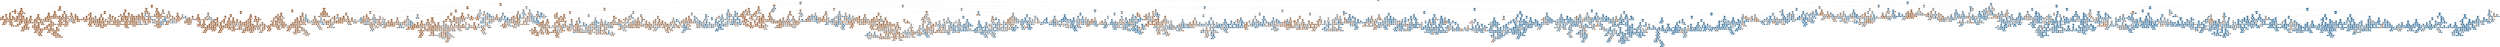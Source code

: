 digraph Tree {
node [shape=box, style="filled, rounded", color="black", fontname="helvetica"] ;
edge [fontname="helvetica"] ;
0 [label="DiffWalk <= 0.5\nentropy = 1.0\nsamples = 35903\nvalue = [28214, 28339]\nclass = 1.0", fillcolor="#feffff"] ;
1 [label="GenHlth <= 2.5\nentropy = 0.981\nsamples = 26824\nvalue = [24475, 17691]\nclass = 0.0", fillcolor="#f8dcc8"] ;
0 -> 1 [labeldistance=2.5, labelangle=45, headlabel="True"] ;
2 [label="Age <= 6.5\nentropy = 0.809\nsamples = 13341\nvalue = [15700, 5197]\nclass = 0.0", fillcolor="#eeab7b"] ;
1 -> 2 ;
3 [label="BMI <= 27.5\nentropy = 0.438\nsamples = 3981\nvalue = [5729, 569]\nclass = 0.0", fillcolor="#e88e4d"] ;
2 -> 3 ;
4 [label="GenHlth <= 1.5\nentropy = 0.264\nsamples = 2455\nvalue = [3720, 175]\nclass = 0.0", fillcolor="#e68742"] ;
3 -> 4 ;
5 [label="Age <= 4.5\nentropy = 0.104\nsamples = 1014\nvalue = [1600, 22]\nclass = 0.0", fillcolor="#e5833c"] ;
4 -> 5 ;
6 [label="Income <= 1.5\nentropy = 0.072\nsamples = 561\nvalue = [906, 8]\nclass = 0.0", fillcolor="#e5823b"] ;
5 -> 6 ;
7 [label="entropy = 0.345\nsamples = 19\nvalue = [29, 2]\nclass = 0.0", fillcolor="#e78a47"] ;
6 -> 7 ;
8 [label="HvyAlcoholConsump <= 0.5\nentropy = 0.059\nsamples = 542\nvalue = [877, 6]\nclass = 0.0", fillcolor="#e5823a"] ;
6 -> 8 ;
9 [label="Income <= 4.5\nentropy = 0.062\nsamples = 509\nvalue = [820, 6]\nclass = 0.0", fillcolor="#e5823a"] ;
8 -> 9 ;
10 [label="NoDocbcCost <= 0.5\nentropy = 0.131\nsamples = 68\nvalue = [108, 2]\nclass = 0.0", fillcolor="#e5833d"] ;
9 -> 10 ;
11 [label="Age <= 3.5\nentropy = 0.081\nsamples = 62\nvalue = [99, 1]\nclass = 0.0", fillcolor="#e5823b"] ;
10 -> 11 ;
12 [label="entropy = 0.0\nsamples = 46\nvalue = [73, 0]\nclass = 0.0", fillcolor="#e58139"] ;
11 -> 12 ;
13 [label="BMI <= 24.5\nentropy = 0.229\nsamples = 16\nvalue = [26, 1]\nclass = 0.0", fillcolor="#e68641"] ;
11 -> 13 ;
14 [label="entropy = 0.391\nsamples = 9\nvalue = [12, 1]\nclass = 0.0", fillcolor="#e78c49"] ;
13 -> 14 ;
15 [label="entropy = 0.0\nsamples = 7\nvalue = [14, 0]\nclass = 0.0", fillcolor="#e58139"] ;
13 -> 15 ;
16 [label="entropy = 0.469\nsamples = 6\nvalue = [9, 1]\nclass = 0.0", fillcolor="#e88f4f"] ;
10 -> 16 ;
17 [label="PhysHlth <= 1.5\nentropy = 0.05\nsamples = 441\nvalue = [712, 4]\nclass = 0.0", fillcolor="#e5823a"] ;
9 -> 17 ;
18 [label="BMI <= 25.5\nentropy = 0.043\nsamples = 392\nvalue = [641, 3]\nclass = 0.0", fillcolor="#e5823a"] ;
17 -> 18 ;
19 [label="HighChol <= 0.5\nentropy = 0.021\nsamples = 293\nvalue = [485, 1]\nclass = 0.0", fillcolor="#e58139"] ;
18 -> 19 ;
20 [label="Sex <= 0.5\nentropy = 0.023\nsamples = 272\nvalue = [449, 1]\nclass = 0.0", fillcolor="#e58139"] ;
19 -> 20 ;
21 [label="Veggies <= 0.5\nentropy = 0.037\nsamples = 156\nvalue = [251, 1]\nclass = 0.0", fillcolor="#e5823a"] ;
20 -> 21 ;
22 [label="PhysActivity <= 0.5\nentropy = 0.222\nsamples = 19\nvalue = [27, 1]\nclass = 0.0", fillcolor="#e68640"] ;
21 -> 22 ;
23 [label="entropy = 0.544\nsamples = 6\nvalue = [7, 1]\nclass = 0.0", fillcolor="#e99355"] ;
22 -> 23 ;
24 [label="entropy = 0.0\nsamples = 13\nvalue = [20, 0]\nclass = 0.0", fillcolor="#e58139"] ;
22 -> 24 ;
25 [label="entropy = 0.0\nsamples = 137\nvalue = [224, 0]\nclass = 0.0", fillcolor="#e58139"] ;
21 -> 25 ;
26 [label="entropy = 0.0\nsamples = 116\nvalue = [198, 0]\nclass = 0.0", fillcolor="#e58139"] ;
20 -> 26 ;
27 [label="entropy = 0.0\nsamples = 21\nvalue = [36, 0]\nclass = 0.0", fillcolor="#e58139"] ;
19 -> 27 ;
28 [label="Sex <= 0.5\nentropy = 0.098\nsamples = 99\nvalue = [156, 2]\nclass = 0.0", fillcolor="#e5833c"] ;
18 -> 28 ;
29 [label="entropy = 0.0\nsamples = 30\nvalue = [45, 0]\nclass = 0.0", fillcolor="#e58139"] ;
28 -> 29 ;
30 [label="Age <= 1.5\nentropy = 0.128\nsamples = 69\nvalue = [111, 2]\nclass = 0.0", fillcolor="#e5833d"] ;
28 -> 30 ;
31 [label="entropy = 0.439\nsamples = 7\nvalue = [10, 1]\nclass = 0.0", fillcolor="#e88e4d"] ;
30 -> 31 ;
32 [label="MentHlth <= 0.5\nentropy = 0.079\nsamples = 62\nvalue = [101, 1]\nclass = 0.0", fillcolor="#e5823b"] ;
30 -> 32 ;
33 [label="Smoker <= 0.5\nentropy = 0.09\nsamples = 53\nvalue = [87, 1]\nclass = 0.0", fillcolor="#e5823b"] ;
32 -> 33 ;
34 [label="entropy = 0.0\nsamples = 37\nvalue = [64, 0]\nclass = 0.0", fillcolor="#e58139"] ;
33 -> 34 ;
35 [label="BMI <= 26.5\nentropy = 0.25\nsamples = 16\nvalue = [23, 1]\nclass = 0.0", fillcolor="#e68642"] ;
33 -> 35 ;
36 [label="entropy = 0.0\nsamples = 9\nvalue = [13, 0]\nclass = 0.0", fillcolor="#e58139"] ;
35 -> 36 ;
37 [label="entropy = 0.439\nsamples = 7\nvalue = [10, 1]\nclass = 0.0", fillcolor="#e88e4d"] ;
35 -> 37 ;
38 [label="entropy = 0.0\nsamples = 9\nvalue = [14, 0]\nclass = 0.0", fillcolor="#e58139"] ;
32 -> 38 ;
39 [label="Income <= 7.5\nentropy = 0.106\nsamples = 49\nvalue = [71, 1]\nclass = 0.0", fillcolor="#e5833c"] ;
17 -> 39 ;
40 [label="BMI <= 23.5\nentropy = 0.211\nsamples = 21\nvalue = [29, 1]\nclass = 0.0", fillcolor="#e68540"] ;
39 -> 40 ;
41 [label="entropy = 0.0\nsamples = 15\nvalue = [22, 0]\nclass = 0.0", fillcolor="#e58139"] ;
40 -> 41 ;
42 [label="entropy = 0.544\nsamples = 6\nvalue = [7, 1]\nclass = 0.0", fillcolor="#e99355"] ;
40 -> 42 ;
43 [label="entropy = 0.0\nsamples = 28\nvalue = [42, 0]\nclass = 0.0", fillcolor="#e58139"] ;
39 -> 43 ;
44 [label="entropy = 0.0\nsamples = 33\nvalue = [57, 0]\nclass = 0.0", fillcolor="#e58139"] ;
8 -> 44 ;
45 [label="HighBP <= 0.5\nentropy = 0.14\nsamples = 453\nvalue = [694.0, 14.0]\nclass = 0.0", fillcolor="#e6843d"] ;
5 -> 45 ;
46 [label="Veggies <= 0.5\nentropy = 0.075\nsamples = 421\nvalue = [650, 6]\nclass = 0.0", fillcolor="#e5823b"] ;
45 -> 46 ;
47 [label="entropy = 0.0\nsamples = 45\nvalue = [68, 0]\nclass = 0.0", fillcolor="#e58139"] ;
46 -> 47 ;
48 [label="Fruits <= 0.5\nentropy = 0.082\nsamples = 376\nvalue = [582.0, 6.0]\nclass = 0.0", fillcolor="#e5823b"] ;
46 -> 48 ;
49 [label="Smoker <= 0.5\nentropy = 0.169\nsamples = 94\nvalue = [156, 4]\nclass = 0.0", fillcolor="#e6843e"] ;
48 -> 49 ;
50 [label="Age <= 5.5\nentropy = 0.203\nsamples = 69\nvalue = [122, 4]\nclass = 0.0", fillcolor="#e6853f"] ;
49 -> 50 ;
51 [label="MentHlth <= 0.5\nentropy = 0.358\nsamples = 33\nvalue = [55, 4]\nclass = 0.0", fillcolor="#e78a47"] ;
50 -> 51 ;
52 [label="PhysActivity <= 0.5\nentropy = 0.397\nsamples = 27\nvalue = [47, 4]\nclass = 0.0", fillcolor="#e78c4a"] ;
51 -> 52 ;
53 [label="entropy = 0.0\nsamples = 5\nvalue = [10, 0]\nclass = 0.0", fillcolor="#e58139"] ;
52 -> 53 ;
54 [label="entropy = 0.461\nsamples = 22\nvalue = [37, 4]\nclass = 0.0", fillcolor="#e88f4e"] ;
52 -> 54 ;
55 [label="entropy = 0.0\nsamples = 6\nvalue = [8, 0]\nclass = 0.0", fillcolor="#e58139"] ;
51 -> 55 ;
56 [label="entropy = 0.0\nsamples = 36\nvalue = [67, 0]\nclass = 0.0", fillcolor="#e58139"] ;
50 -> 56 ;
57 [label="entropy = 0.0\nsamples = 25\nvalue = [34, 0]\nclass = 0.0", fillcolor="#e58139"] ;
49 -> 57 ;
58 [label="Age <= 5.5\nentropy = 0.043\nsamples = 282\nvalue = [426.0, 2.0]\nclass = 0.0", fillcolor="#e5823a"] ;
48 -> 58 ;
59 [label="entropy = 0.0\nsamples = 119\nvalue = [183, 0]\nclass = 0.0", fillcolor="#e58139"] ;
58 -> 59 ;
60 [label="HighChol <= 0.5\nentropy = 0.068\nsamples = 163\nvalue = [243, 2]\nclass = 0.0", fillcolor="#e5823b"] ;
58 -> 60 ;
61 [label="MentHlth <= 0.5\nentropy = 0.045\nsamples = 135\nvalue = [202, 1]\nclass = 0.0", fillcolor="#e5823a"] ;
60 -> 61 ;
62 [label="Income <= 7.5\nentropy = 0.056\nsamples = 103\nvalue = [156, 1]\nclass = 0.0", fillcolor="#e5823a"] ;
61 -> 62 ;
63 [label="entropy = 0.0\nsamples = 29\nvalue = [37, 0]\nclass = 0.0", fillcolor="#e58139"] ;
62 -> 63 ;
64 [label="HvyAlcoholConsump <= 0.5\nentropy = 0.07\nsamples = 74\nvalue = [119, 1]\nclass = 0.0", fillcolor="#e5823b"] ;
62 -> 64 ;
65 [label="Sex <= 0.5\nentropy = 0.074\nsamples = 69\nvalue = [111, 1]\nclass = 0.0", fillcolor="#e5823b"] ;
64 -> 65 ;
66 [label="Education <= 5.5\nentropy = 0.096\nsamples = 51\nvalue = [80, 1]\nclass = 0.0", fillcolor="#e5833b"] ;
65 -> 66 ;
67 [label="entropy = 0.469\nsamples = 7\nvalue = [9, 1]\nclass = 0.0", fillcolor="#e88f4f"] ;
66 -> 67 ;
68 [label="entropy = 0.0\nsamples = 44\nvalue = [71, 0]\nclass = 0.0", fillcolor="#e58139"] ;
66 -> 68 ;
69 [label="entropy = 0.0\nsamples = 18\nvalue = [31, 0]\nclass = 0.0", fillcolor="#e58139"] ;
65 -> 69 ;
70 [label="entropy = 0.0\nsamples = 5\nvalue = [8, 0]\nclass = 0.0", fillcolor="#e58139"] ;
64 -> 70 ;
71 [label="entropy = 0.0\nsamples = 32\nvalue = [46, 0]\nclass = 0.0", fillcolor="#e58139"] ;
61 -> 71 ;
72 [label="entropy = 0.162\nsamples = 28\nvalue = [41, 1]\nclass = 0.0", fillcolor="#e6843e"] ;
60 -> 72 ;
73 [label="BMI <= 26.5\nentropy = 0.619\nsamples = 32\nvalue = [44, 8]\nclass = 0.0", fillcolor="#ea985d"] ;
45 -> 73 ;
74 [label="entropy = 0.753\nsamples = 23\nvalue = [29, 8]\nclass = 0.0", fillcolor="#eca470"] ;
73 -> 74 ;
75 [label="entropy = 0.0\nsamples = 9\nvalue = [15, 0]\nclass = 0.0", fillcolor="#e58139"] ;
73 -> 75 ;
76 [label="PhysHlth <= 25.0\nentropy = 0.356\nsamples = 1441\nvalue = [2120, 153]\nclass = 0.0", fillcolor="#e78a47"] ;
4 -> 76 ;
77 [label="HighChol <= 0.5\nentropy = 0.345\nsamples = 1434\nvalue = [2115, 146]\nclass = 0.0", fillcolor="#e78a47"] ;
76 -> 77 ;
78 [label="MentHlth <= 5.5\nentropy = 0.279\nsamples = 1179\nvalue = [1775, 90]\nclass = 0.0", fillcolor="#e68743"] ;
77 -> 78 ;
79 [label="Smoker <= 0.5\nentropy = 0.3\nsamples = 1042\nvalue = [1566, 88]\nclass = 0.0", fillcolor="#e68844"] ;
78 -> 79 ;
80 [label="Sex <= 0.5\nentropy = 0.249\nsamples = 721\nvalue = [1108, 48]\nclass = 0.0", fillcolor="#e68642"] ;
79 -> 80 ;
81 [label="MentHlth <= 3.5\nentropy = 0.163\nsamples = 428\nvalue = [652, 16]\nclass = 0.0", fillcolor="#e6843e"] ;
80 -> 81 ;
82 [label="Income <= 1.5\nentropy = 0.093\nsamples = 388\nvalue = [581, 7]\nclass = 0.0", fillcolor="#e5833b"] ;
81 -> 82 ;
83 [label="entropy = 0.75\nsamples = 7\nvalue = [11, 3]\nclass = 0.0", fillcolor="#eca36f"] ;
82 -> 83 ;
84 [label="Age <= 3.5\nentropy = 0.06\nsamples = 381\nvalue = [570, 4]\nclass = 0.0", fillcolor="#e5823a"] ;
82 -> 84 ;
85 [label="entropy = 0.0\nsamples = 142\nvalue = [218, 0]\nclass = 0.0", fillcolor="#e58139"] ;
84 -> 85 ;
86 [label="Veggies <= 0.5\nentropy = 0.089\nsamples = 239\nvalue = [352, 4]\nclass = 0.0", fillcolor="#e5823b"] ;
84 -> 86 ;
87 [label="entropy = 0.0\nsamples = 28\nvalue = [44, 0]\nclass = 0.0", fillcolor="#e58139"] ;
86 -> 87 ;
88 [label="BMI <= 26.5\nentropy = 0.099\nsamples = 211\nvalue = [308, 4]\nclass = 0.0", fillcolor="#e5833c"] ;
86 -> 88 ;
89 [label="MentHlth <= 0.5\nentropy = 0.116\nsamples = 167\nvalue = [251, 4]\nclass = 0.0", fillcolor="#e5833c"] ;
88 -> 89 ;
90 [label="BMI <= 23.5\nentropy = 0.079\nsamples = 133\nvalue = [204.0, 2.0]\nclass = 0.0", fillcolor="#e5823b"] ;
89 -> 90 ;
91 [label="entropy = 0.0\nsamples = 74\nvalue = [107, 0]\nclass = 0.0", fillcolor="#e58139"] ;
90 -> 91 ;
92 [label="Fruits <= 0.5\nentropy = 0.143\nsamples = 59\nvalue = [97, 2]\nclass = 0.0", fillcolor="#e6843d"] ;
90 -> 92 ;
93 [label="BMI <= 24.5\nentropy = 0.222\nsamples = 15\nvalue = [27, 1]\nclass = 0.0", fillcolor="#e68640"] ;
92 -> 93 ;
94 [label="entropy = 0.391\nsamples = 5\nvalue = [12, 1]\nclass = 0.0", fillcolor="#e78c49"] ;
93 -> 94 ;
95 [label="entropy = 0.0\nsamples = 10\nvalue = [15, 0]\nclass = 0.0", fillcolor="#e58139"] ;
93 -> 95 ;
96 [label="entropy = 0.107\nsamples = 44\nvalue = [70, 1]\nclass = 0.0", fillcolor="#e5833c"] ;
92 -> 96 ;
97 [label="BMI <= 21.5\nentropy = 0.246\nsamples = 34\nvalue = [47.0, 2.0]\nclass = 0.0", fillcolor="#e68641"] ;
89 -> 97 ;
98 [label="BMI <= 20.5\nentropy = 0.503\nsamples = 11\nvalue = [16, 2]\nclass = 0.0", fillcolor="#e89152"] ;
97 -> 98 ;
99 [label="entropy = 0.0\nsamples = 6\nvalue = [9, 0]\nclass = 0.0", fillcolor="#e58139"] ;
98 -> 99 ;
100 [label="entropy = 0.764\nsamples = 5\nvalue = [7, 2]\nclass = 0.0", fillcolor="#eca572"] ;
98 -> 100 ;
101 [label="entropy = 0.0\nsamples = 23\nvalue = [31, 0]\nclass = 0.0", fillcolor="#e58139"] ;
97 -> 101 ;
102 [label="entropy = 0.0\nsamples = 44\nvalue = [57, 0]\nclass = 0.0", fillcolor="#e58139"] ;
88 -> 102 ;
103 [label="PhysHlth <= 3.5\nentropy = 0.507\nsamples = 40\nvalue = [71, 9]\nclass = 0.0", fillcolor="#e89152"] ;
81 -> 103 ;
104 [label="MentHlth <= 4.5\nentropy = 0.286\nsamples = 32\nvalue = [57, 3]\nclass = 0.0", fillcolor="#e68843"] ;
103 -> 104 ;
105 [label="entropy = 0.0\nsamples = 10\nvalue = [21, 0]\nclass = 0.0", fillcolor="#e58139"] ;
104 -> 105 ;
106 [label="Income <= 7.5\nentropy = 0.391\nsamples = 22\nvalue = [36, 3]\nclass = 0.0", fillcolor="#e78c49"] ;
104 -> 106 ;
107 [label="entropy = 0.0\nsamples = 11\nvalue = [18, 0]\nclass = 0.0", fillcolor="#e58139"] ;
106 -> 107 ;
108 [label="entropy = 0.592\nsamples = 11\nvalue = [18, 3]\nclass = 0.0", fillcolor="#e9965a"] ;
106 -> 108 ;
109 [label="entropy = 0.881\nsamples = 8\nvalue = [14, 6]\nclass = 0.0", fillcolor="#f0b78e"] ;
103 -> 109 ;
110 [label="Age <= 5.5\nentropy = 0.349\nsamples = 293\nvalue = [456, 32]\nclass = 0.0", fillcolor="#e78a47"] ;
80 -> 110 ;
111 [label="PhysHlth <= 2.5\nentropy = 0.281\nsamples = 244\nvalue = [390, 20]\nclass = 0.0", fillcolor="#e68743"] ;
110 -> 111 ;
112 [label="Age <= 1.5\nentropy = 0.305\nsamples = 219\nvalue = [347, 20]\nclass = 0.0", fillcolor="#e68844"] ;
111 -> 112 ;
113 [label="Income <= 5.5\nentropy = 0.491\nsamples = 34\nvalue = [50, 6]\nclass = 0.0", fillcolor="#e89051"] ;
112 -> 113 ;
114 [label="entropy = 0.0\nsamples = 22\nvalue = [38, 0]\nclass = 0.0", fillcolor="#e58139"] ;
113 -> 114 ;
115 [label="entropy = 0.918\nsamples = 12\nvalue = [12, 6]\nclass = 0.0", fillcolor="#f2c09c"] ;
113 -> 115 ;
116 [label="BMI <= 21.5\nentropy = 0.265\nsamples = 185\nvalue = [297, 14]\nclass = 0.0", fillcolor="#e68742"] ;
112 -> 116 ;
117 [label="entropy = 0.742\nsamples = 11\nvalue = [15, 4]\nclass = 0.0", fillcolor="#eca36e"] ;
116 -> 117 ;
118 [label="Age <= 2.5\nentropy = 0.215\nsamples = 174\nvalue = [282, 10]\nclass = 0.0", fillcolor="#e68540"] ;
116 -> 118 ;
119 [label="Fruits <= 0.5\nentropy = 0.096\nsamples = 45\nvalue = [80, 1]\nclass = 0.0", fillcolor="#e5833b"] ;
118 -> 119 ;
120 [label="entropy = 0.0\nsamples = 13\nvalue = [24, 0]\nclass = 0.0", fillcolor="#e58139"] ;
119 -> 120 ;
121 [label="BMI <= 23.5\nentropy = 0.127\nsamples = 32\nvalue = [56, 1]\nclass = 0.0", fillcolor="#e5833d"] ;
119 -> 121 ;
122 [label="entropy = 0.337\nsamples = 7\nvalue = [15, 1]\nclass = 0.0", fillcolor="#e78946"] ;
121 -> 122 ;
123 [label="entropy = 0.0\nsamples = 25\nvalue = [41, 0]\nclass = 0.0", fillcolor="#e58139"] ;
121 -> 123 ;
124 [label="CholCheck <= 0.5\nentropy = 0.254\nsamples = 129\nvalue = [202, 9]\nclass = 0.0", fillcolor="#e68742"] ;
118 -> 124 ;
125 [label="entropy = 0.0\nsamples = 8\nvalue = [11, 0]\nclass = 0.0", fillcolor="#e58139"] ;
124 -> 125 ;
126 [label="Age <= 3.5\nentropy = 0.265\nsamples = 121\nvalue = [191, 9]\nclass = 0.0", fillcolor="#e68742"] ;
124 -> 126 ;
127 [label="Income <= 6.5\nentropy = 0.375\nsamples = 38\nvalue = [64, 5]\nclass = 0.0", fillcolor="#e78b48"] ;
126 -> 127 ;
128 [label="entropy = 0.485\nsamples = 9\nvalue = [17, 2]\nclass = 0.0", fillcolor="#e89050"] ;
127 -> 128 ;
129 [label="Fruits <= 0.5\nentropy = 0.327\nsamples = 29\nvalue = [47, 3]\nclass = 0.0", fillcolor="#e78946"] ;
127 -> 129 ;
130 [label="PhysHlth <= 1.5\nentropy = 0.235\nsamples = 14\nvalue = [25, 1]\nclass = 0.0", fillcolor="#e68641"] ;
129 -> 130 ;
131 [label="entropy = 0.0\nsamples = 9\nvalue = [15, 0]\nclass = 0.0", fillcolor="#e58139"] ;
130 -> 131 ;
132 [label="entropy = 0.439\nsamples = 5\nvalue = [10, 1]\nclass = 0.0", fillcolor="#e88e4d"] ;
130 -> 132 ;
133 [label="entropy = 0.414\nsamples = 15\nvalue = [22, 2]\nclass = 0.0", fillcolor="#e78c4b"] ;
129 -> 133 ;
134 [label="Income <= 6.5\nentropy = 0.197\nsamples = 83\nvalue = [127, 4]\nclass = 0.0", fillcolor="#e6853f"] ;
126 -> 134 ;
135 [label="entropy = 0.353\nsamples = 9\nvalue = [14, 1]\nclass = 0.0", fillcolor="#e78a47"] ;
134 -> 135 ;
136 [label="PhysHlth <= 0.5\nentropy = 0.173\nsamples = 74\nvalue = [113, 3]\nclass = 0.0", fillcolor="#e6843e"] ;
134 -> 136 ;
137 [label="BMI <= 26.5\nentropy = 0.194\nsamples = 63\nvalue = [97, 3]\nclass = 0.0", fillcolor="#e6853f"] ;
136 -> 137 ;
138 [label="Income <= 7.5\nentropy = 0.104\nsamples = 49\nvalue = [72, 1]\nclass = 0.0", fillcolor="#e5833c"] ;
137 -> 138 ;
139 [label="entropy = 0.0\nsamples = 12\nvalue = [19, 0]\nclass = 0.0", fillcolor="#e58139"] ;
138 -> 139 ;
140 [label="MentHlth <= 0.5\nentropy = 0.133\nsamples = 37\nvalue = [53, 1]\nclass = 0.0", fillcolor="#e5833d"] ;
138 -> 140 ;
141 [label="entropy = 0.144\nsamples = 32\nvalue = [48.0, 1.0]\nclass = 0.0", fillcolor="#e6843d"] ;
140 -> 141 ;
142 [label="entropy = 0.0\nsamples = 5\nvalue = [5, 0]\nclass = 0.0", fillcolor="#e58139"] ;
140 -> 142 ;
143 [label="entropy = 0.381\nsamples = 14\nvalue = [25, 2]\nclass = 0.0", fillcolor="#e78b49"] ;
137 -> 143 ;
144 [label="entropy = 0.0\nsamples = 11\nvalue = [16, 0]\nclass = 0.0", fillcolor="#e58139"] ;
136 -> 144 ;
145 [label="entropy = 0.0\nsamples = 25\nvalue = [43, 0]\nclass = 0.0", fillcolor="#e58139"] ;
111 -> 145 ;
146 [label="Education <= 4.5\nentropy = 0.619\nsamples = 49\nvalue = [66, 12]\nclass = 0.0", fillcolor="#ea985d"] ;
110 -> 146 ;
147 [label="entropy = 0.0\nsamples = 8\nvalue = [12, 0]\nclass = 0.0", fillcolor="#e58139"] ;
146 -> 147 ;
148 [label="PhysHlth <= 1.5\nentropy = 0.684\nsamples = 41\nvalue = [54, 12]\nclass = 0.0", fillcolor="#eb9d65"] ;
146 -> 148 ;
149 [label="Education <= 5.5\nentropy = 0.537\nsamples = 34\nvalue = [50, 7]\nclass = 0.0", fillcolor="#e99355"] ;
148 -> 149 ;
150 [label="entropy = 0.592\nsamples = 5\nvalue = [6, 1]\nclass = 0.0", fillcolor="#e9965a"] ;
149 -> 150 ;
151 [label="Veggies <= 0.5\nentropy = 0.529\nsamples = 29\nvalue = [44, 6]\nclass = 0.0", fillcolor="#e99254"] ;
149 -> 151 ;
152 [label="entropy = 0.0\nsamples = 9\nvalue = [18, 0]\nclass = 0.0", fillcolor="#e58139"] ;
151 -> 152 ;
153 [label="entropy = 0.696\nsamples = 20\nvalue = [26, 6]\nclass = 0.0", fillcolor="#eb9e67"] ;
151 -> 153 ;
154 [label="entropy = 0.991\nsamples = 7\nvalue = [4, 5]\nclass = 1.0", fillcolor="#d7ebfa"] ;
148 -> 154 ;
155 [label="NoDocbcCost <= 0.5\nentropy = 0.403\nsamples = 321\nvalue = [458, 40]\nclass = 0.0", fillcolor="#e78c4a"] ;
79 -> 155 ;
156 [label="Age <= 2.5\nentropy = 0.419\nsamples = 296\nvalue = [421, 39]\nclass = 0.0", fillcolor="#e78d4b"] ;
155 -> 156 ;
157 [label="Fruits <= 0.5\nentropy = 0.137\nsamples = 39\nvalue = [51, 1]\nclass = 0.0", fillcolor="#e6833d"] ;
156 -> 157 ;
158 [label="entropy = 0.0\nsamples = 15\nvalue = [18, 0]\nclass = 0.0", fillcolor="#e58139"] ;
157 -> 158 ;
159 [label="Income <= 4.5\nentropy = 0.191\nsamples = 24\nvalue = [33, 1]\nclass = 0.0", fillcolor="#e6853f"] ;
157 -> 159 ;
160 [label="entropy = 0.544\nsamples = 8\nvalue = [7, 1]\nclass = 0.0", fillcolor="#e99355"] ;
159 -> 160 ;
161 [label="entropy = 0.0\nsamples = 16\nvalue = [26, 0]\nclass = 0.0", fillcolor="#e58139"] ;
159 -> 161 ;
162 [label="MentHlth <= 4.5\nentropy = 0.447\nsamples = 257\nvalue = [370, 38]\nclass = 0.0", fillcolor="#e88e4d"] ;
156 -> 162 ;
163 [label="CholCheck <= 0.5\nentropy = 0.422\nsamples = 242\nvalue = [352, 33]\nclass = 0.0", fillcolor="#e78d4c"] ;
162 -> 163 ;
164 [label="entropy = 0.0\nsamples = 26\nvalue = [37, 0]\nclass = 0.0", fillcolor="#e58139"] ;
163 -> 164 ;
165 [label="HighBP <= 0.5\nentropy = 0.452\nsamples = 216\nvalue = [315, 33]\nclass = 0.0", fillcolor="#e88e4e"] ;
163 -> 165 ;
166 [label="PhysHlth <= 1.5\nentropy = 0.417\nsamples = 198\nvalue = [294, 27]\nclass = 0.0", fillcolor="#e78d4b"] ;
165 -> 166 ;
167 [label="Veggies <= 0.5\nentropy = 0.374\nsamples = 171\nvalue = [257, 20]\nclass = 0.0", fillcolor="#e78b48"] ;
166 -> 167 ;
168 [label="Income <= 7.5\nentropy = 0.381\nsamples = 28\nvalue = [50, 4]\nclass = 0.0", fillcolor="#e78b49"] ;
167 -> 168 ;
169 [label="Income <= 5.5\nentropy = 0.222\nsamples = 15\nvalue = [27, 1]\nclass = 0.0", fillcolor="#e68640"] ;
168 -> 169 ;
170 [label="entropy = 0.544\nsamples = 5\nvalue = [7, 1]\nclass = 0.0", fillcolor="#e99355"] ;
169 -> 170 ;
171 [label="entropy = 0.0\nsamples = 10\nvalue = [20, 0]\nclass = 0.0", fillcolor="#e58139"] ;
169 -> 171 ;
172 [label="Education <= 5.0\nentropy = 0.516\nsamples = 13\nvalue = [23, 3]\nclass = 0.0", fillcolor="#e89153"] ;
168 -> 172 ;
173 [label="entropy = 0.696\nsamples = 7\nvalue = [13, 3]\nclass = 0.0", fillcolor="#eb9e67"] ;
172 -> 173 ;
174 [label="entropy = 0.0\nsamples = 6\nvalue = [10, 0]\nclass = 0.0", fillcolor="#e58139"] ;
172 -> 174 ;
175 [label="PhysHlth <= 0.5\nentropy = 0.372\nsamples = 143\nvalue = [207, 16]\nclass = 0.0", fillcolor="#e78b48"] ;
167 -> 175 ;
176 [label="Fruits <= 0.5\nentropy = 0.384\nsamples = 128\nvalue = [185, 15]\nclass = 0.0", fillcolor="#e78b49"] ;
175 -> 176 ;
177 [label="Income <= 6.5\nentropy = 0.189\nsamples = 44\nvalue = [67, 2]\nclass = 0.0", fillcolor="#e6853f"] ;
176 -> 177 ;
178 [label="BMI <= 25.5\nentropy = 0.426\nsamples = 15\nvalue = [21, 2]\nclass = 0.0", fillcolor="#e78d4c"] ;
177 -> 178 ;
179 [label="entropy = 0.0\nsamples = 10\nvalue = [14, 0]\nclass = 0.0", fillcolor="#e58139"] ;
178 -> 179 ;
180 [label="entropy = 0.764\nsamples = 5\nvalue = [7, 2]\nclass = 0.0", fillcolor="#eca572"] ;
178 -> 180 ;
181 [label="entropy = 0.0\nsamples = 29\nvalue = [46, 0]\nclass = 0.0", fillcolor="#e58139"] ;
177 -> 181 ;
182 [label="PhysActivity <= 0.5\nentropy = 0.467\nsamples = 84\nvalue = [118, 13]\nclass = 0.0", fillcolor="#e88f4f"] ;
176 -> 182 ;
183 [label="entropy = 0.863\nsamples = 9\nvalue = [10, 4]\nclass = 0.0", fillcolor="#efb388"] ;
182 -> 183 ;
184 [label="Age <= 4.5\nentropy = 0.391\nsamples = 75\nvalue = [108, 9]\nclass = 0.0", fillcolor="#e78c49"] ;
182 -> 184 ;
185 [label="BMI <= 24.5\nentropy = 0.126\nsamples = 36\nvalue = [57, 1]\nclass = 0.0", fillcolor="#e5833c"] ;
184 -> 185 ;
186 [label="entropy = 0.0\nsamples = 19\nvalue = [33, 0]\nclass = 0.0", fillcolor="#e58139"] ;
185 -> 186 ;
187 [label="Age <= 3.5\nentropy = 0.242\nsamples = 17\nvalue = [24, 1]\nclass = 0.0", fillcolor="#e68641"] ;
185 -> 187 ;
188 [label="entropy = 0.0\nsamples = 9\nvalue = [11, 0]\nclass = 0.0", fillcolor="#e58139"] ;
187 -> 188 ;
189 [label="entropy = 0.371\nsamples = 8\nvalue = [13, 1]\nclass = 0.0", fillcolor="#e78b48"] ;
187 -> 189 ;
190 [label="Education <= 4.5\nentropy = 0.573\nsamples = 39\nvalue = [51, 8]\nclass = 0.0", fillcolor="#e99558"] ;
184 -> 190 ;
191 [label="entropy = 0.0\nsamples = 6\nvalue = [9, 0]\nclass = 0.0", fillcolor="#e58139"] ;
190 -> 191 ;
192 [label="Education <= 5.5\nentropy = 0.634\nsamples = 33\nvalue = [42, 8]\nclass = 0.0", fillcolor="#ea995f"] ;
190 -> 192 ;
193 [label="BMI <= 24.5\nentropy = 0.811\nsamples = 14\nvalue = [15, 5]\nclass = 0.0", fillcolor="#eeab7b"] ;
192 -> 193 ;
194 [label="entropy = 0.0\nsamples = 5\nvalue = [8, 0]\nclass = 0.0", fillcolor="#e58139"] ;
193 -> 194 ;
195 [label="entropy = 0.98\nsamples = 9\nvalue = [7, 5]\nclass = 0.0", fillcolor="#f8dbc6"] ;
193 -> 195 ;
196 [label="Income <= 7.5\nentropy = 0.469\nsamples = 19\nvalue = [27, 3]\nclass = 0.0", fillcolor="#e88f4f"] ;
192 -> 196 ;
197 [label="entropy = 0.391\nsamples = 8\nvalue = [12, 1]\nclass = 0.0", fillcolor="#e78c49"] ;
196 -> 197 ;
198 [label="entropy = 0.523\nsamples = 11\nvalue = [15, 2]\nclass = 0.0", fillcolor="#e89253"] ;
196 -> 198 ;
199 [label="Age <= 4.5\nentropy = 0.258\nsamples = 15\nvalue = [22, 1]\nclass = 0.0", fillcolor="#e68742"] ;
175 -> 199 ;
200 [label="Income <= 7.5\nentropy = 0.337\nsamples = 10\nvalue = [15, 1]\nclass = 0.0", fillcolor="#e78946"] ;
199 -> 200 ;
201 [label="entropy = 0.0\nsamples = 5\nvalue = [10, 0]\nclass = 0.0", fillcolor="#e58139"] ;
200 -> 201 ;
202 [label="entropy = 0.65\nsamples = 5\nvalue = [5, 1]\nclass = 0.0", fillcolor="#ea9a61"] ;
200 -> 202 ;
203 [label="entropy = 0.0\nsamples = 5\nvalue = [7, 0]\nclass = 0.0", fillcolor="#e58139"] ;
199 -> 203 ;
204 [label="BMI <= 23.5\nentropy = 0.632\nsamples = 27\nvalue = [37, 7]\nclass = 0.0", fillcolor="#ea995e"] ;
166 -> 204 ;
205 [label="entropy = 0.0\nsamples = 12\nvalue = [20, 0]\nclass = 0.0", fillcolor="#e58139"] ;
204 -> 205 ;
206 [label="entropy = 0.871\nsamples = 15\nvalue = [17, 7]\nclass = 0.0", fillcolor="#f0b58b"] ;
204 -> 206 ;
207 [label="BMI <= 24.5\nentropy = 0.764\nsamples = 18\nvalue = [21, 6]\nclass = 0.0", fillcolor="#eca572"] ;
165 -> 207 ;
208 [label="entropy = 0.503\nsamples = 5\nvalue = [8, 1]\nclass = 0.0", fillcolor="#e89152"] ;
207 -> 208 ;
209 [label="entropy = 0.852\nsamples = 13\nvalue = [13, 5]\nclass = 0.0", fillcolor="#efb185"] ;
207 -> 209 ;
210 [label="entropy = 0.755\nsamples = 15\nvalue = [18, 5]\nclass = 0.0", fillcolor="#eca470"] ;
162 -> 210 ;
211 [label="BMI <= 23.5\nentropy = 0.176\nsamples = 25\nvalue = [37, 1]\nclass = 0.0", fillcolor="#e6843e"] ;
155 -> 211 ;
212 [label="entropy = 0.0\nsamples = 17\nvalue = [27, 0]\nclass = 0.0", fillcolor="#e58139"] ;
211 -> 212 ;
213 [label="entropy = 0.439\nsamples = 8\nvalue = [10, 1]\nclass = 0.0", fillcolor="#e88e4d"] ;
211 -> 213 ;
214 [label="HighBP <= 0.5\nentropy = 0.077\nsamples = 137\nvalue = [209, 2]\nclass = 0.0", fillcolor="#e5823b"] ;
78 -> 214 ;
215 [label="Smoker <= 0.5\nentropy = 0.047\nsamples = 125\nvalue = [192, 1]\nclass = 0.0", fillcolor="#e5823a"] ;
214 -> 215 ;
216 [label="entropy = 0.0\nsamples = 78\nvalue = [129, 0]\nclass = 0.0", fillcolor="#e58139"] ;
215 -> 216 ;
217 [label="Age <= 3.5\nentropy = 0.116\nsamples = 47\nvalue = [63, 1]\nclass = 0.0", fillcolor="#e5833c"] ;
215 -> 217 ;
218 [label="entropy = 0.242\nsamples = 19\nvalue = [24, 1]\nclass = 0.0", fillcolor="#e68641"] ;
217 -> 218 ;
219 [label="entropy = 0.0\nsamples = 28\nvalue = [39, 0]\nclass = 0.0", fillcolor="#e58139"] ;
217 -> 219 ;
220 [label="Income <= 5.5\nentropy = 0.31\nsamples = 12\nvalue = [17, 1]\nclass = 0.0", fillcolor="#e78845"] ;
214 -> 220 ;
221 [label="entropy = 0.0\nsamples = 6\nvalue = [11, 0]\nclass = 0.0", fillcolor="#e58139"] ;
220 -> 221 ;
222 [label="entropy = 0.592\nsamples = 6\nvalue = [6, 1]\nclass = 0.0", fillcolor="#e9965a"] ;
220 -> 222 ;
223 [label="Smoker <= 0.5\nentropy = 0.588\nsamples = 255\nvalue = [340, 56]\nclass = 0.0", fillcolor="#e9965a"] ;
77 -> 223 ;
224 [label="Age <= 4.5\nentropy = 0.542\nsamples = 168\nvalue = [232, 33]\nclass = 0.0", fillcolor="#e99355"] ;
223 -> 224 ;
225 [label="Veggies <= 0.5\nentropy = 0.391\nsamples = 79\nvalue = [108, 9]\nclass = 0.0", fillcolor="#e78c49"] ;
224 -> 225 ;
226 [label="MentHlth <= 0.5\nentropy = 0.592\nsamples = 16\nvalue = [24, 4]\nclass = 0.0", fillcolor="#e9965a"] ;
225 -> 226 ;
227 [label="entropy = 0.702\nsamples = 10\nvalue = [17, 4]\nclass = 0.0", fillcolor="#eb9f68"] ;
226 -> 227 ;
228 [label="entropy = 0.0\nsamples = 6\nvalue = [7, 0]\nclass = 0.0", fillcolor="#e58139"] ;
226 -> 228 ;
229 [label="PhysHlth <= 2.5\nentropy = 0.312\nsamples = 63\nvalue = [84, 5]\nclass = 0.0", fillcolor="#e78845"] ;
225 -> 229 ;
230 [label="NoDocbcCost <= 0.5\nentropy = 0.331\nsamples = 58\nvalue = [77, 5]\nclass = 0.0", fillcolor="#e78946"] ;
229 -> 230 ;
231 [label="Fruits <= 0.5\nentropy = 0.323\nsamples = 51\nvalue = [64, 4]\nclass = 0.0", fillcolor="#e78945"] ;
230 -> 231 ;
232 [label="entropy = 0.0\nsamples = 17\nvalue = [22, 0]\nclass = 0.0", fillcolor="#e58139"] ;
231 -> 232 ;
233 [label="MentHlth <= 0.5\nentropy = 0.426\nsamples = 34\nvalue = [42, 4]\nclass = 0.0", fillcolor="#e78d4c"] ;
231 -> 233 ;
234 [label="Income <= 7.5\nentropy = 0.516\nsamples = 21\nvalue = [23, 3]\nclass = 0.0", fillcolor="#e89153"] ;
233 -> 234 ;
235 [label="entropy = 0.65\nsamples = 6\nvalue = [5, 1]\nclass = 0.0", fillcolor="#ea9a61"] ;
234 -> 235 ;
236 [label="Sex <= 0.5\nentropy = 0.469\nsamples = 15\nvalue = [18, 2]\nclass = 0.0", fillcolor="#e88f4f"] ;
234 -> 236 ;
237 [label="entropy = 0.722\nsamples = 8\nvalue = [8, 2]\nclass = 0.0", fillcolor="#eca06a"] ;
236 -> 237 ;
238 [label="entropy = 0.0\nsamples = 7\nvalue = [10, 0]\nclass = 0.0", fillcolor="#e58139"] ;
236 -> 238 ;
239 [label="MentHlth <= 4.5\nentropy = 0.286\nsamples = 13\nvalue = [19, 1]\nclass = 0.0", fillcolor="#e68843"] ;
233 -> 239 ;
240 [label="entropy = 0.0\nsamples = 8\nvalue = [13, 0]\nclass = 0.0", fillcolor="#e58139"] ;
239 -> 240 ;
241 [label="entropy = 0.592\nsamples = 5\nvalue = [6, 1]\nclass = 0.0", fillcolor="#e9965a"] ;
239 -> 241 ;
242 [label="entropy = 0.371\nsamples = 7\nvalue = [13, 1]\nclass = 0.0", fillcolor="#e78b48"] ;
230 -> 242 ;
243 [label="entropy = 0.0\nsamples = 5\nvalue = [7, 0]\nclass = 0.0", fillcolor="#e58139"] ;
229 -> 243 ;
244 [label="MentHlth <= 8.5\nentropy = 0.639\nsamples = 89\nvalue = [124, 24]\nclass = 0.0", fillcolor="#ea995f"] ;
224 -> 244 ;
245 [label="PhysHlth <= 3.5\nentropy = 0.6\nsamples = 84\nvalue = [117, 20]\nclass = 0.0", fillcolor="#e9975b"] ;
244 -> 245 ;
246 [label="Education <= 4.5\nentropy = 0.663\nsamples = 72\nvalue = [96, 20]\nclass = 0.0", fillcolor="#ea9b62"] ;
245 -> 246 ;
247 [label="entropy = 0.954\nsamples = 13\nvalue = [15, 9]\nclass = 0.0", fillcolor="#f5cdb0"] ;
246 -> 247 ;
248 [label="Fruits <= 0.5\nentropy = 0.528\nsamples = 59\nvalue = [81, 11]\nclass = 0.0", fillcolor="#e99254"] ;
246 -> 248 ;
249 [label="entropy = 0.0\nsamples = 21\nvalue = [29, 0]\nclass = 0.0", fillcolor="#e58139"] ;
248 -> 249 ;
250 [label="PhysHlth <= 1.5\nentropy = 0.668\nsamples = 38\nvalue = [52, 11]\nclass = 0.0", fillcolor="#ea9c63"] ;
248 -> 250 ;
251 [label="PhysHlth <= 0.5\nentropy = 0.737\nsamples = 33\nvalue = [42, 11]\nclass = 0.0", fillcolor="#eca26d"] ;
250 -> 251 ;
252 [label="MentHlth <= 0.5\nentropy = 0.684\nsamples = 26\nvalue = [36, 8]\nclass = 0.0", fillcolor="#eb9d65"] ;
251 -> 252 ;
253 [label="entropy = 0.776\nsamples = 20\nvalue = [27, 8]\nclass = 0.0", fillcolor="#eda674"] ;
252 -> 253 ;
254 [label="entropy = 0.0\nsamples = 6\nvalue = [9, 0]\nclass = 0.0", fillcolor="#e58139"] ;
252 -> 254 ;
255 [label="entropy = 0.918\nsamples = 7\nvalue = [6, 3]\nclass = 0.0", fillcolor="#f2c09c"] ;
251 -> 255 ;
256 [label="entropy = 0.0\nsamples = 5\nvalue = [10, 0]\nclass = 0.0", fillcolor="#e58139"] ;
250 -> 256 ;
257 [label="entropy = 0.0\nsamples = 12\nvalue = [21, 0]\nclass = 0.0", fillcolor="#e58139"] ;
245 -> 257 ;
258 [label="entropy = 0.946\nsamples = 5\nvalue = [7, 4]\nclass = 0.0", fillcolor="#f4c9aa"] ;
244 -> 258 ;
259 [label="Income <= 7.5\nentropy = 0.67\nsamples = 87\nvalue = [108, 23]\nclass = 0.0", fillcolor="#eb9c63"] ;
223 -> 259 ;
260 [label="AnyHealthcare <= 0.5\nentropy = 0.851\nsamples = 40\nvalue = [47, 18]\nclass = 0.0", fillcolor="#efb185"] ;
259 -> 260 ;
261 [label="entropy = 0.0\nsamples = 8\nvalue = [15, 0]\nclass = 0.0", fillcolor="#e58139"] ;
260 -> 261 ;
262 [label="NoDocbcCost <= 0.5\nentropy = 0.943\nsamples = 32\nvalue = [32, 18]\nclass = 0.0", fillcolor="#f4c8a8"] ;
260 -> 262 ;
263 [label="Sex <= 0.5\nentropy = 0.971\nsamples = 27\nvalue = [27, 18]\nclass = 0.0", fillcolor="#f6d5bd"] ;
262 -> 263 ;
264 [label="Education <= 5.5\nentropy = 0.971\nsamples = 12\nvalue = [12, 8]\nclass = 0.0", fillcolor="#f6d5bd"] ;
263 -> 264 ;
265 [label="entropy = 0.954\nsamples = 6\nvalue = [5, 3]\nclass = 0.0", fillcolor="#f5cdb0"] ;
264 -> 265 ;
266 [label="entropy = 0.98\nsamples = 6\nvalue = [7, 5]\nclass = 0.0", fillcolor="#f8dbc6"] ;
264 -> 266 ;
267 [label="MentHlth <= 0.5\nentropy = 0.971\nsamples = 15\nvalue = [15, 10]\nclass = 0.0", fillcolor="#f6d5bd"] ;
263 -> 267 ;
268 [label="entropy = 0.684\nsamples = 5\nvalue = [2, 9]\nclass = 1.0", fillcolor="#65b3eb"] ;
267 -> 268 ;
269 [label="MentHlth <= 4.0\nentropy = 0.371\nsamples = 10\nvalue = [13, 1]\nclass = 0.0", fillcolor="#e78b48"] ;
267 -> 269 ;
270 [label="entropy = 0.0\nsamples = 5\nvalue = [8, 0]\nclass = 0.0", fillcolor="#e58139"] ;
269 -> 270 ;
271 [label="entropy = 0.65\nsamples = 5\nvalue = [5, 1]\nclass = 0.0", fillcolor="#ea9a61"] ;
269 -> 271 ;
272 [label="entropy = 0.0\nsamples = 5\nvalue = [5, 0]\nclass = 0.0", fillcolor="#e58139"] ;
262 -> 272 ;
273 [label="HighBP <= 0.5\nentropy = 0.387\nsamples = 47\nvalue = [61, 5]\nclass = 0.0", fillcolor="#e78b49"] ;
259 -> 273 ;
274 [label="Fruits <= 0.5\nentropy = 0.414\nsamples = 34\nvalue = [44, 4]\nclass = 0.0", fillcolor="#e78c4b"] ;
273 -> 274 ;
275 [label="BMI <= 24.5\nentropy = 0.485\nsamples = 13\nvalue = [17, 2]\nclass = 0.0", fillcolor="#e89050"] ;
274 -> 275 ;
276 [label="entropy = 0.592\nsamples = 5\nvalue = [6, 1]\nclass = 0.0", fillcolor="#e9965a"] ;
275 -> 276 ;
277 [label="entropy = 0.414\nsamples = 8\nvalue = [11, 1]\nclass = 0.0", fillcolor="#e78c4b"] ;
275 -> 277 ;
278 [label="Sex <= 0.5\nentropy = 0.362\nsamples = 21\nvalue = [27, 2]\nclass = 0.0", fillcolor="#e78a48"] ;
274 -> 278 ;
279 [label="Age <= 5.5\nentropy = 0.353\nsamples = 11\nvalue = [14, 1]\nclass = 0.0", fillcolor="#e78a47"] ;
278 -> 279 ;
280 [label="entropy = 0.0\nsamples = 5\nvalue = [6, 0]\nclass = 0.0", fillcolor="#e58139"] ;
279 -> 280 ;
281 [label="entropy = 0.503\nsamples = 6\nvalue = [8, 1]\nclass = 0.0", fillcolor="#e89152"] ;
279 -> 281 ;
282 [label="entropy = 0.371\nsamples = 10\nvalue = [13, 1]\nclass = 0.0", fillcolor="#e78b48"] ;
278 -> 282 ;
283 [label="entropy = 0.31\nsamples = 13\nvalue = [17, 1]\nclass = 0.0", fillcolor="#e78845"] ;
273 -> 283 ;
284 [label="entropy = 0.98\nsamples = 7\nvalue = [5, 7]\nclass = 1.0", fillcolor="#c6e3f8"] ;
76 -> 284 ;
285 [label="HighChol <= 0.5\nentropy = 0.644\nsamples = 1526\nvalue = [2009, 394]\nclass = 0.0", fillcolor="#ea9a60"] ;
3 -> 285 ;
286 [label="BMI <= 34.5\nentropy = 0.542\nsamples = 1142\nvalue = [1588, 226]\nclass = 0.0", fillcolor="#e99355"] ;
285 -> 286 ;
287 [label="MentHlth <= 0.5\nentropy = 0.463\nsamples = 861\nvalue = [1232, 134]\nclass = 0.0", fillcolor="#e88f4f"] ;
286 -> 287 ;
288 [label="PhysActivity <= 0.5\nentropy = 0.519\nsamples = 614\nvalue = [850, 112]\nclass = 0.0", fillcolor="#e89253"] ;
287 -> 288 ;
289 [label="AnyHealthcare <= 0.5\nentropy = 0.305\nsamples = 82\nvalue = [139, 8]\nclass = 0.0", fillcolor="#e68844"] ;
288 -> 289 ;
290 [label="entropy = 0.0\nsamples = 9\nvalue = [17, 0]\nclass = 0.0", fillcolor="#e58139"] ;
289 -> 290 ;
291 [label="Fruits <= 0.5\nentropy = 0.334\nsamples = 73\nvalue = [122, 8]\nclass = 0.0", fillcolor="#e78946"] ;
289 -> 291 ;
292 [label="Sex <= 0.5\nentropy = 0.444\nsamples = 38\nvalue = [59, 6]\nclass = 0.0", fillcolor="#e88e4d"] ;
291 -> 292 ;
293 [label="Age <= 5.5\nentropy = 0.469\nsamples = 16\nvalue = [27, 3]\nclass = 0.0", fillcolor="#e88f4f"] ;
292 -> 293 ;
294 [label="entropy = 0.629\nsamples = 10\nvalue = [16, 3]\nclass = 0.0", fillcolor="#ea995e"] ;
293 -> 294 ;
295 [label="entropy = 0.0\nsamples = 6\nvalue = [11, 0]\nclass = 0.0", fillcolor="#e58139"] ;
293 -> 295 ;
296 [label="Education <= 5.5\nentropy = 0.422\nsamples = 22\nvalue = [32, 3]\nclass = 0.0", fillcolor="#e78d4c"] ;
292 -> 296 ;
297 [label="Smoker <= 0.5\nentropy = 0.258\nsamples = 16\nvalue = [22, 1]\nclass = 0.0", fillcolor="#e68742"] ;
296 -> 297 ;
298 [label="entropy = 0.0\nsamples = 11\nvalue = [17, 0]\nclass = 0.0", fillcolor="#e58139"] ;
297 -> 298 ;
299 [label="entropy = 0.65\nsamples = 5\nvalue = [5, 1]\nclass = 0.0", fillcolor="#ea9a61"] ;
297 -> 299 ;
300 [label="entropy = 0.65\nsamples = 6\nvalue = [10, 2]\nclass = 0.0", fillcolor="#ea9a61"] ;
296 -> 300 ;
301 [label="Education <= 5.5\nentropy = 0.198\nsamples = 35\nvalue = [63, 2]\nclass = 0.0", fillcolor="#e6853f"] ;
291 -> 301 ;
302 [label="Education <= 4.5\nentropy = 0.286\nsamples = 22\nvalue = [38, 2]\nclass = 0.0", fillcolor="#e68843"] ;
301 -> 302 ;
303 [label="entropy = 0.0\nsamples = 11\nvalue = [22, 0]\nclass = 0.0", fillcolor="#e58139"] ;
302 -> 303 ;
304 [label="Smoker <= 0.5\nentropy = 0.503\nsamples = 11\nvalue = [16, 2]\nclass = 0.0", fillcolor="#e89152"] ;
302 -> 304 ;
305 [label="entropy = 0.65\nsamples = 6\nvalue = [10, 2]\nclass = 0.0", fillcolor="#ea9a61"] ;
304 -> 305 ;
306 [label="entropy = 0.0\nsamples = 5\nvalue = [6, 0]\nclass = 0.0", fillcolor="#e58139"] ;
304 -> 306 ;
307 [label="entropy = 0.0\nsamples = 13\nvalue = [25, 0]\nclass = 0.0", fillcolor="#e58139"] ;
301 -> 307 ;
308 [label="Age <= 5.5\nentropy = 0.551\nsamples = 532\nvalue = [711.0, 104.0]\nclass = 0.0", fillcolor="#e99356"] ;
288 -> 308 ;
309 [label="Income <= 2.5\nentropy = 0.495\nsamples = 379\nvalue = [519, 63]\nclass = 0.0", fillcolor="#e89051"] ;
308 -> 309 ;
310 [label="Fruits <= 0.5\nentropy = 0.877\nsamples = 18\nvalue = [19, 8]\nclass = 0.0", fillcolor="#f0b68c"] ;
309 -> 310 ;
311 [label="entropy = 0.469\nsamples = 7\nvalue = [9, 1]\nclass = 0.0", fillcolor="#e88f4f"] ;
310 -> 311 ;
312 [label="Income <= 1.5\nentropy = 0.977\nsamples = 11\nvalue = [10, 7]\nclass = 0.0", fillcolor="#f7d9c4"] ;
310 -> 312 ;
313 [label="entropy = 0.0\nsamples = 5\nvalue = [6, 0]\nclass = 0.0", fillcolor="#e58139"] ;
312 -> 313 ;
314 [label="entropy = 0.946\nsamples = 6\nvalue = [4, 7]\nclass = 1.0", fillcolor="#aad5f4"] ;
312 -> 314 ;
315 [label="BMI <= 32.5\nentropy = 0.466\nsamples = 361\nvalue = [500, 55]\nclass = 0.0", fillcolor="#e88f4f"] ;
309 -> 315 ;
316 [label="GenHlth <= 1.5\nentropy = 0.417\nsamples = 304\nvalue = [434, 40]\nclass = 0.0", fillcolor="#e78d4b"] ;
315 -> 316 ;
317 [label="HighBP <= 0.5\nentropy = 0.128\nsamples = 113\nvalue = [167, 3]\nclass = 0.0", fillcolor="#e5833d"] ;
316 -> 317 ;
318 [label="Sex <= 0.5\nentropy = 0.098\nsamples = 103\nvalue = [156, 2]\nclass = 0.0", fillcolor="#e5833c"] ;
317 -> 318 ;
319 [label="Age <= 3.5\nentropy = 0.229\nsamples = 33\nvalue = [52, 2]\nclass = 0.0", fillcolor="#e68641"] ;
318 -> 319 ;
320 [label="entropy = 0.0\nsamples = 14\nvalue = [27, 0]\nclass = 0.0", fillcolor="#e58139"] ;
319 -> 320 ;
321 [label="Smoker <= 0.5\nentropy = 0.381\nsamples = 19\nvalue = [25, 2]\nclass = 0.0", fillcolor="#e78b49"] ;
319 -> 321 ;
322 [label="entropy = 0.0\nsamples = 14\nvalue = [17, 0]\nclass = 0.0", fillcolor="#e58139"] ;
321 -> 322 ;
323 [label="entropy = 0.722\nsamples = 5\nvalue = [8, 2]\nclass = 0.0", fillcolor="#eca06a"] ;
321 -> 323 ;
324 [label="entropy = 0.0\nsamples = 70\nvalue = [104, 0]\nclass = 0.0", fillcolor="#e58139"] ;
318 -> 324 ;
325 [label="Income <= 6.5\nentropy = 0.414\nsamples = 10\nvalue = [11, 1]\nclass = 0.0", fillcolor="#e78c4b"] ;
317 -> 325 ;
326 [label="entropy = 0.0\nsamples = 5\nvalue = [7, 0]\nclass = 0.0", fillcolor="#e58139"] ;
325 -> 326 ;
327 [label="entropy = 0.722\nsamples = 5\nvalue = [4, 1]\nclass = 0.0", fillcolor="#eca06a"] ;
325 -> 327 ;
328 [label="BMI <= 30.5\nentropy = 0.534\nsamples = 191\nvalue = [267, 37]\nclass = 0.0", fillcolor="#e99254"] ;
316 -> 328 ;
329 [label="Veggies <= 0.5\nentropy = 0.634\nsamples = 130\nvalue = [168, 32]\nclass = 0.0", fillcolor="#ea995f"] ;
328 -> 329 ;
330 [label="Education <= 4.5\nentropy = 0.834\nsamples = 22\nvalue = [25, 9]\nclass = 0.0", fillcolor="#eeae80"] ;
329 -> 330 ;
331 [label="entropy = 0.0\nsamples = 8\nvalue = [12, 0]\nclass = 0.0", fillcolor="#e58139"] ;
330 -> 331 ;
332 [label="entropy = 0.976\nsamples = 14\nvalue = [13, 9]\nclass = 0.0", fillcolor="#f7d8c2"] ;
330 -> 332 ;
333 [label="Smoker <= 0.5\nentropy = 0.58\nsamples = 108\nvalue = [143, 23]\nclass = 0.0", fillcolor="#e99559"] ;
329 -> 333 ;
334 [label="Income <= 4.5\nentropy = 0.607\nsamples = 78\nvalue = [103, 18]\nclass = 0.0", fillcolor="#ea975c"] ;
333 -> 334 ;
335 [label="entropy = 0.0\nsamples = 6\nvalue = [8, 0]\nclass = 0.0", fillcolor="#e58139"] ;
334 -> 335 ;
336 [label="entropy = 0.633\nsamples = 72\nvalue = [95, 18]\nclass = 0.0", fillcolor="#ea995f"] ;
334 -> 336 ;
337 [label="Education <= 5.5\nentropy = 0.503\nsamples = 30\nvalue = [40, 5]\nclass = 0.0", fillcolor="#e89152"] ;
333 -> 337 ;
338 [label="entropy = 0.0\nsamples = 14\nvalue = [22, 0]\nclass = 0.0", fillcolor="#e58139"] ;
337 -> 338 ;
339 [label="Age <= 4.5\nentropy = 0.755\nsamples = 16\nvalue = [18, 5]\nclass = 0.0", fillcolor="#eca470"] ;
337 -> 339 ;
340 [label="entropy = 0.874\nsamples = 11\nvalue = [12, 5]\nclass = 0.0", fillcolor="#f0b58b"] ;
339 -> 340 ;
341 [label="entropy = 0.0\nsamples = 5\nvalue = [6, 0]\nclass = 0.0", fillcolor="#e58139"] ;
339 -> 341 ;
342 [label="Income <= 7.5\nentropy = 0.278\nsamples = 61\nvalue = [99, 5]\nclass = 0.0", fillcolor="#e68743"] ;
328 -> 342 ;
343 [label="entropy = 0.0\nsamples = 30\nvalue = [51, 0]\nclass = 0.0", fillcolor="#e58139"] ;
342 -> 343 ;
344 [label="HighBP <= 0.5\nentropy = 0.451\nsamples = 31\nvalue = [48, 5]\nclass = 0.0", fillcolor="#e88e4e"] ;
342 -> 344 ;
345 [label="BMI <= 31.5\nentropy = 0.414\nsamples = 23\nvalue = [33, 3]\nclass = 0.0", fillcolor="#e78c4b"] ;
344 -> 345 ;
346 [label="entropy = 0.267\nsamples = 13\nvalue = [21, 1]\nclass = 0.0", fillcolor="#e68742"] ;
345 -> 346 ;
347 [label="entropy = 0.592\nsamples = 10\nvalue = [12, 2]\nclass = 0.0", fillcolor="#e9965a"] ;
345 -> 347 ;
348 [label="entropy = 0.523\nsamples = 8\nvalue = [15, 2]\nclass = 0.0", fillcolor="#e89253"] ;
344 -> 348 ;
349 [label="GenHlth <= 1.5\nentropy = 0.691\nsamples = 57\nvalue = [66, 15]\nclass = 0.0", fillcolor="#eb9e66"] ;
315 -> 349 ;
350 [label="Education <= 5.5\nentropy = 0.222\nsamples = 22\nvalue = [27, 1]\nclass = 0.0", fillcolor="#e68640"] ;
349 -> 350 ;
351 [label="entropy = 0.0\nsamples = 13\nvalue = [17, 0]\nclass = 0.0", fillcolor="#e58139"] ;
350 -> 351 ;
352 [label="entropy = 0.439\nsamples = 9\nvalue = [10, 1]\nclass = 0.0", fillcolor="#e88e4d"] ;
350 -> 352 ;
353 [label="Veggies <= 0.5\nentropy = 0.833\nsamples = 35\nvalue = [39, 14]\nclass = 0.0", fillcolor="#eeae80"] ;
349 -> 353 ;
354 [label="entropy = 0.961\nsamples = 8\nvalue = [8, 5]\nclass = 0.0", fillcolor="#f5d0b5"] ;
353 -> 354 ;
355 [label="BMI <= 33.5\nentropy = 0.769\nsamples = 27\nvalue = [31, 9]\nclass = 0.0", fillcolor="#eda672"] ;
353 -> 355 ;
356 [label="Sex <= 0.5\nentropy = 0.918\nsamples = 17\nvalue = [18, 9]\nclass = 0.0", fillcolor="#f2c09c"] ;
355 -> 356 ;
357 [label="entropy = 0.954\nsamples = 10\nvalue = [10, 6]\nclass = 0.0", fillcolor="#f5cdb0"] ;
356 -> 357 ;
358 [label="entropy = 0.845\nsamples = 7\nvalue = [8, 3]\nclass = 0.0", fillcolor="#efb083"] ;
356 -> 358 ;
359 [label="entropy = 0.0\nsamples = 10\nvalue = [13, 0]\nclass = 0.0", fillcolor="#e58139"] ;
355 -> 359 ;
360 [label="BMI <= 28.5\nentropy = 0.671\nsamples = 153\nvalue = [192, 41]\nclass = 0.0", fillcolor="#eb9c63"] ;
308 -> 360 ;
361 [label="AnyHealthcare <= 0.5\nentropy = 0.871\nsamples = 47\nvalue = [51, 21]\nclass = 0.0", fillcolor="#f0b58b"] ;
360 -> 361 ;
362 [label="entropy = 0.0\nsamples = 5\nvalue = [9, 0]\nclass = 0.0", fillcolor="#e58139"] ;
361 -> 362 ;
363 [label="Sex <= 0.5\nentropy = 0.918\nsamples = 42\nvalue = [42, 21]\nclass = 0.0", fillcolor="#f2c09c"] ;
361 -> 363 ;
364 [label="Smoker <= 0.5\nentropy = 0.828\nsamples = 14\nvalue = [17, 6]\nclass = 0.0", fillcolor="#eead7f"] ;
363 -> 364 ;
365 [label="entropy = 0.852\nsamples = 9\nvalue = [13, 5]\nclass = 0.0", fillcolor="#efb185"] ;
364 -> 365 ;
366 [label="entropy = 0.722\nsamples = 5\nvalue = [4, 1]\nclass = 0.0", fillcolor="#eca06a"] ;
364 -> 366 ;
367 [label="entropy = 0.954\nsamples = 28\nvalue = [25, 15]\nclass = 0.0", fillcolor="#f5cdb0"] ;
363 -> 367 ;
368 [label="BMI <= 29.5\nentropy = 0.541\nsamples = 106\nvalue = [141, 20]\nclass = 0.0", fillcolor="#e99355"] ;
360 -> 368 ;
369 [label="entropy = 0.0\nsamples = 19\nvalue = [27, 0]\nclass = 0.0", fillcolor="#e58139"] ;
368 -> 369 ;
370 [label="GenHlth <= 1.5\nentropy = 0.608\nsamples = 87\nvalue = [114, 20]\nclass = 0.0", fillcolor="#ea975c"] ;
368 -> 370 ;
371 [label="Fruits <= 0.5\nentropy = 0.426\nsamples = 29\nvalue = [42, 4]\nclass = 0.0", fillcolor="#e78d4c"] ;
370 -> 371 ;
372 [label="entropy = 0.414\nsamples = 10\nvalue = [11, 1]\nclass = 0.0", fillcolor="#e78c4b"] ;
371 -> 372 ;
373 [label="Smoker <= 0.5\nentropy = 0.431\nsamples = 19\nvalue = [31, 3]\nclass = 0.0", fillcolor="#e88d4c"] ;
371 -> 373 ;
374 [label="Income <= 7.5\nentropy = 0.25\nsamples = 14\nvalue = [23, 1]\nclass = 0.0", fillcolor="#e68642"] ;
373 -> 374 ;
375 [label="entropy = 0.439\nsamples = 6\nvalue = [10, 1]\nclass = 0.0", fillcolor="#e88e4d"] ;
374 -> 375 ;
376 [label="entropy = 0.0\nsamples = 8\nvalue = [13, 0]\nclass = 0.0", fillcolor="#e58139"] ;
374 -> 376 ;
377 [label="entropy = 0.722\nsamples = 5\nvalue = [8, 2]\nclass = 0.0", fillcolor="#eca06a"] ;
373 -> 377 ;
378 [label="Fruits <= 0.5\nentropy = 0.684\nsamples = 58\nvalue = [72, 16]\nclass = 0.0", fillcolor="#eb9d65"] ;
370 -> 378 ;
379 [label="entropy = 0.575\nsamples = 18\nvalue = [19, 3]\nclass = 0.0", fillcolor="#e99558"] ;
378 -> 379 ;
380 [label="BMI <= 31.5\nentropy = 0.716\nsamples = 40\nvalue = [53, 13]\nclass = 0.0", fillcolor="#eba06a"] ;
378 -> 380 ;
381 [label="Income <= 6.5\nentropy = 0.583\nsamples = 26\nvalue = [37, 6]\nclass = 0.0", fillcolor="#e99559"] ;
380 -> 381 ;
382 [label="entropy = 0.0\nsamples = 6\nvalue = [14, 0]\nclass = 0.0", fillcolor="#e58139"] ;
381 -> 382 ;
383 [label="Sex <= 0.5\nentropy = 0.736\nsamples = 20\nvalue = [23, 6]\nclass = 0.0", fillcolor="#eca26d"] ;
381 -> 383 ;
384 [label="entropy = 0.414\nsamples = 9\nvalue = [11, 1]\nclass = 0.0", fillcolor="#e78c4b"] ;
383 -> 384 ;
385 [label="entropy = 0.874\nsamples = 11\nvalue = [12, 5]\nclass = 0.0", fillcolor="#f0b58b"] ;
383 -> 385 ;
386 [label="BMI <= 32.5\nentropy = 0.887\nsamples = 14\nvalue = [16, 7]\nclass = 0.0", fillcolor="#f0b890"] ;
380 -> 386 ;
387 [label="entropy = 0.896\nsamples = 8\nvalue = [11, 5]\nclass = 0.0", fillcolor="#f1ba93"] ;
386 -> 387 ;
388 [label="entropy = 0.863\nsamples = 6\nvalue = [5, 2]\nclass = 0.0", fillcolor="#efb388"] ;
386 -> 388 ;
389 [label="BMI <= 30.5\nentropy = 0.305\nsamples = 247\nvalue = [382, 22]\nclass = 0.0", fillcolor="#e68844"] ;
287 -> 389 ;
390 [label="Veggies <= 0.5\nentropy = 0.235\nsamples = 143\nvalue = [225, 9]\nclass = 0.0", fillcolor="#e68641"] ;
389 -> 390 ;
391 [label="PhysHlth <= 0.5\nentropy = 0.629\nsamples = 13\nvalue = [16, 3]\nclass = 0.0", fillcolor="#ea995e"] ;
390 -> 391 ;
392 [label="entropy = 0.0\nsamples = 8\nvalue = [13, 0]\nclass = 0.0", fillcolor="#e58139"] ;
391 -> 392 ;
393 [label="entropy = 1.0\nsamples = 5\nvalue = [3, 3]\nclass = 0.0", fillcolor="#ffffff"] ;
391 -> 393 ;
394 [label="Income <= 6.5\nentropy = 0.184\nsamples = 130\nvalue = [209, 6]\nclass = 0.0", fillcolor="#e6853f"] ;
390 -> 394 ;
395 [label="Age <= 5.5\nentropy = 0.334\nsamples = 38\nvalue = [61, 4]\nclass = 0.0", fillcolor="#e78946"] ;
394 -> 395 ;
396 [label="BMI <= 29.5\nentropy = 0.219\nsamples = 32\nvalue = [55, 2]\nclass = 0.0", fillcolor="#e68640"] ;
395 -> 396 ;
397 [label="Smoker <= 0.5\nentropy = 0.316\nsamples = 22\nvalue = [33, 2]\nclass = 0.0", fillcolor="#e78945"] ;
396 -> 397 ;
398 [label="entropy = 0.523\nsamples = 14\nvalue = [15, 2]\nclass = 0.0", fillcolor="#e89253"] ;
397 -> 398 ;
399 [label="entropy = 0.0\nsamples = 8\nvalue = [18, 0]\nclass = 0.0", fillcolor="#e58139"] ;
397 -> 399 ;
400 [label="entropy = 0.0\nsamples = 10\nvalue = [22, 0]\nclass = 0.0", fillcolor="#e58139"] ;
396 -> 400 ;
401 [label="entropy = 0.811\nsamples = 6\nvalue = [6, 2]\nclass = 0.0", fillcolor="#eeab7b"] ;
395 -> 401 ;
402 [label="HvyAlcoholConsump <= 0.5\nentropy = 0.102\nsamples = 92\nvalue = [148, 2]\nclass = 0.0", fillcolor="#e5833c"] ;
394 -> 402 ;
403 [label="PhysActivity <= 0.5\nentropy = 0.109\nsamples = 86\nvalue = [137, 2]\nclass = 0.0", fillcolor="#e5833c"] ;
402 -> 403 ;
404 [label="entropy = 0.0\nsamples = 16\nvalue = [25, 0]\nclass = 0.0", fillcolor="#e58139"] ;
403 -> 404 ;
405 [label="HighBP <= 0.5\nentropy = 0.127\nsamples = 70\nvalue = [112, 2]\nclass = 0.0", fillcolor="#e5833d"] ;
403 -> 405 ;
406 [label="Age <= 4.5\nentropy = 0.145\nsamples = 63\nvalue = [95, 2]\nclass = 0.0", fillcolor="#e6843d"] ;
405 -> 406 ;
407 [label="Age <= 2.5\nentropy = 0.206\nsamples = 38\nvalue = [60, 2]\nclass = 0.0", fillcolor="#e68540"] ;
406 -> 407 ;
408 [label="entropy = 0.0\nsamples = 11\nvalue = [15, 0]\nclass = 0.0", fillcolor="#e58139"] ;
407 -> 408 ;
409 [label="MentHlth <= 2.5\nentropy = 0.254\nsamples = 27\nvalue = [45, 2]\nclass = 0.0", fillcolor="#e68742"] ;
407 -> 409 ;
410 [label="entropy = 0.0\nsamples = 10\nvalue = [20, 0]\nclass = 0.0", fillcolor="#e58139"] ;
409 -> 410 ;
411 [label="Age <= 3.5\nentropy = 0.381\nsamples = 17\nvalue = [25, 2]\nclass = 0.0", fillcolor="#e78b49"] ;
409 -> 411 ;
412 [label="entropy = 0.371\nsamples = 7\nvalue = [13, 1]\nclass = 0.0", fillcolor="#e78b48"] ;
411 -> 412 ;
413 [label="entropy = 0.391\nsamples = 10\nvalue = [12, 1]\nclass = 0.0", fillcolor="#e78c49"] ;
411 -> 413 ;
414 [label="entropy = 0.0\nsamples = 25\nvalue = [35, 0]\nclass = 0.0", fillcolor="#e58139"] ;
406 -> 414 ;
415 [label="entropy = 0.0\nsamples = 7\nvalue = [17, 0]\nclass = 0.0", fillcolor="#e58139"] ;
405 -> 415 ;
416 [label="entropy = 0.0\nsamples = 6\nvalue = [11, 0]\nclass = 0.0", fillcolor="#e58139"] ;
402 -> 416 ;
417 [label="BMI <= 31.5\nentropy = 0.39\nsamples = 104\nvalue = [157.0, 13.0]\nclass = 0.0", fillcolor="#e78b49"] ;
389 -> 417 ;
418 [label="MentHlth <= 5.5\nentropy = 0.616\nsamples = 37\nvalue = [50, 9]\nclass = 0.0", fillcolor="#ea985d"] ;
417 -> 418 ;
419 [label="entropy = 0.191\nsamples = 22\nvalue = [33, 1]\nclass = 0.0", fillcolor="#e6853f"] ;
418 -> 419 ;
420 [label="entropy = 0.904\nsamples = 15\nvalue = [17, 8]\nclass = 0.0", fillcolor="#f1bc96"] ;
418 -> 420 ;
421 [label="Income <= 5.5\nentropy = 0.224\nsamples = 67\nvalue = [107, 4]\nclass = 0.0", fillcolor="#e68640"] ;
417 -> 421 ;
422 [label="entropy = 0.0\nsamples = 12\nvalue = [24, 0]\nclass = 0.0", fillcolor="#e58139"] ;
421 -> 422 ;
423 [label="PhysActivity <= 0.5\nentropy = 0.269\nsamples = 55\nvalue = [83, 4]\nclass = 0.0", fillcolor="#e68743"] ;
421 -> 423 ;
424 [label="entropy = 0.0\nsamples = 9\nvalue = [11, 0]\nclass = 0.0", fillcolor="#e58139"] ;
423 -> 424 ;
425 [label="Education <= 4.5\nentropy = 0.297\nsamples = 46\nvalue = [72, 4]\nclass = 0.0", fillcolor="#e68844"] ;
423 -> 425 ;
426 [label="entropy = 0.0\nsamples = 6\nvalue = [9, 0]\nclass = 0.0", fillcolor="#e58139"] ;
425 -> 426 ;
427 [label="GenHlth <= 1.5\nentropy = 0.326\nsamples = 40\nvalue = [63, 4]\nclass = 0.0", fillcolor="#e78946"] ;
425 -> 427 ;
428 [label="entropy = 0.0\nsamples = 6\nvalue = [8, 0]\nclass = 0.0", fillcolor="#e58139"] ;
427 -> 428 ;
429 [label="BMI <= 33.5\nentropy = 0.358\nsamples = 34\nvalue = [55, 4]\nclass = 0.0", fillcolor="#e78a47"] ;
427 -> 429 ;
430 [label="Age <= 5.5\nentropy = 0.342\nsamples = 26\nvalue = [44.0, 3.0]\nclass = 0.0", fillcolor="#e78a46"] ;
429 -> 430 ;
431 [label="entropy = 0.0\nsamples = 20\nvalue = [37, 0]\nclass = 0.0", fillcolor="#e58139"] ;
430 -> 431 ;
432 [label="entropy = 0.881\nsamples = 6\nvalue = [7, 3]\nclass = 0.0", fillcolor="#f0b78e"] ;
430 -> 432 ;
433 [label="entropy = 0.414\nsamples = 8\nvalue = [11, 1]\nclass = 0.0", fillcolor="#e78c4b"] ;
429 -> 433 ;
434 [label="BMI <= 52.5\nentropy = 0.733\nsamples = 281\nvalue = [356, 92]\nclass = 0.0", fillcolor="#eca26c"] ;
286 -> 434 ;
435 [label="HighBP <= 0.5\nentropy = 0.751\nsamples = 262\nvalue = [332, 91]\nclass = 0.0", fillcolor="#eca46f"] ;
434 -> 435 ;
436 [label="Sex <= 0.5\nentropy = 0.601\nsamples = 197\nvalue = [274.0, 47.0]\nclass = 0.0", fillcolor="#e9975b"] ;
435 -> 436 ;
437 [label="Income <= 7.5\nentropy = 0.703\nsamples = 122\nvalue = [161, 38]\nclass = 0.0", fillcolor="#eb9f68"] ;
436 -> 437 ;
438 [label="MentHlth <= 6.0\nentropy = 0.777\nsamples = 87\nvalue = [111, 33]\nclass = 0.0", fillcolor="#eda674"] ;
437 -> 438 ;
439 [label="BMI <= 40.5\nentropy = 0.852\nsamples = 73\nvalue = [86, 33]\nclass = 0.0", fillcolor="#efb185"] ;
438 -> 439 ;
440 [label="PhysHlth <= 2.5\nentropy = 0.65\nsamples = 46\nvalue = [60, 12]\nclass = 0.0", fillcolor="#ea9a61"] ;
439 -> 440 ;
441 [label="Fruits <= 0.5\nentropy = 0.592\nsamples = 40\nvalue = [54, 9]\nclass = 0.0", fillcolor="#e9965a"] ;
440 -> 441 ;
442 [label="Age <= 4.5\nentropy = 0.736\nsamples = 20\nvalue = [23, 6]\nclass = 0.0", fillcolor="#eca26d"] ;
441 -> 442 ;
443 [label="entropy = 0.619\nsamples = 10\nvalue = [11, 2]\nclass = 0.0", fillcolor="#ea985d"] ;
442 -> 443 ;
444 [label="Smoker <= 0.5\nentropy = 0.811\nsamples = 10\nvalue = [12, 4]\nclass = 0.0", fillcolor="#eeab7b"] ;
442 -> 444 ;
445 [label="entropy = 0.811\nsamples = 5\nvalue = [6, 2]\nclass = 0.0", fillcolor="#eeab7b"] ;
444 -> 445 ;
446 [label="entropy = 0.811\nsamples = 5\nvalue = [6, 2]\nclass = 0.0", fillcolor="#eeab7b"] ;
444 -> 446 ;
447 [label="MentHlth <= 2.5\nentropy = 0.431\nsamples = 20\nvalue = [31, 3]\nclass = 0.0", fillcolor="#e88d4c"] ;
441 -> 447 ;
448 [label="entropy = 0.516\nsamples = 15\nvalue = [23, 3]\nclass = 0.0", fillcolor="#e89153"] ;
447 -> 448 ;
449 [label="entropy = 0.0\nsamples = 5\nvalue = [8, 0]\nclass = 0.0", fillcolor="#e58139"] ;
447 -> 449 ;
450 [label="entropy = 0.918\nsamples = 6\nvalue = [6, 3]\nclass = 0.0", fillcolor="#f2c09c"] ;
440 -> 450 ;
451 [label="MentHlth <= 1.5\nentropy = 0.992\nsamples = 27\nvalue = [26, 21]\nclass = 0.0", fillcolor="#fae7d9"] ;
439 -> 451 ;
452 [label="Income <= 5.5\nentropy = 0.998\nsamples = 20\nvalue = [16, 18]\nclass = 1.0", fillcolor="#e9f4fc"] ;
451 -> 452 ;
453 [label="entropy = 0.997\nsamples = 8\nvalue = [8, 7]\nclass = 0.0", fillcolor="#fcefe6"] ;
452 -> 453 ;
454 [label="PhysHlth <= 1.0\nentropy = 0.982\nsamples = 12\nvalue = [8, 11]\nclass = 1.0", fillcolor="#c9e4f8"] ;
452 -> 454 ;
455 [label="entropy = 0.722\nsamples = 7\nvalue = [2, 8]\nclass = 1.0", fillcolor="#6ab6ec"] ;
454 -> 455 ;
456 [label="entropy = 0.918\nsamples = 5\nvalue = [6, 3]\nclass = 0.0", fillcolor="#f2c09c"] ;
454 -> 456 ;
457 [label="entropy = 0.779\nsamples = 7\nvalue = [10, 3]\nclass = 0.0", fillcolor="#eda774"] ;
451 -> 457 ;
458 [label="entropy = 0.0\nsamples = 14\nvalue = [25, 0]\nclass = 0.0", fillcolor="#e58139"] ;
438 -> 458 ;
459 [label="BMI <= 37.5\nentropy = 0.439\nsamples = 35\nvalue = [50, 5]\nclass = 0.0", fillcolor="#e88e4d"] ;
437 -> 459 ;
460 [label="Education <= 5.5\nentropy = 0.65\nsamples = 19\nvalue = [25, 5]\nclass = 0.0", fillcolor="#ea9a61"] ;
459 -> 460 ;
461 [label="entropy = 0.353\nsamples = 9\nvalue = [14, 1]\nclass = 0.0", fillcolor="#e78a47"] ;
460 -> 461 ;
462 [label="entropy = 0.837\nsamples = 10\nvalue = [11, 4]\nclass = 0.0", fillcolor="#eeaf81"] ;
460 -> 462 ;
463 [label="entropy = 0.0\nsamples = 16\nvalue = [25, 0]\nclass = 0.0", fillcolor="#e58139"] ;
459 -> 463 ;
464 [label="Income <= 5.5\nentropy = 0.38\nsamples = 75\nvalue = [113, 9]\nclass = 0.0", fillcolor="#e78b49"] ;
436 -> 464 ;
465 [label="entropy = 0.0\nsamples = 19\nvalue = [31, 0]\nclass = 0.0", fillcolor="#e58139"] ;
464 -> 465 ;
466 [label="PhysHlth <= 0.5\nentropy = 0.466\nsamples = 56\nvalue = [82, 9]\nclass = 0.0", fillcolor="#e88f4f"] ;
464 -> 466 ;
467 [label="GenHlth <= 1.5\nentropy = 0.559\nsamples = 46\nvalue = [60, 9]\nclass = 0.0", fillcolor="#e99457"] ;
466 -> 467 ;
468 [label="entropy = 0.0\nsamples = 10\nvalue = [16, 0]\nclass = 0.0", fillcolor="#e58139"] ;
467 -> 468 ;
469 [label="Age <= 4.5\nentropy = 0.657\nsamples = 36\nvalue = [44, 9]\nclass = 0.0", fillcolor="#ea9b61"] ;
467 -> 469 ;
470 [label="entropy = 0.0\nsamples = 16\nvalue = [22, 0]\nclass = 0.0", fillcolor="#e58139"] ;
469 -> 470 ;
471 [label="BMI <= 35.5\nentropy = 0.869\nsamples = 20\nvalue = [22, 9]\nclass = 0.0", fillcolor="#f0b58a"] ;
469 -> 471 ;
472 [label="entropy = 1.0\nsamples = 5\nvalue = [3, 3]\nclass = 0.0", fillcolor="#ffffff"] ;
471 -> 472 ;
473 [label="Income <= 7.5\nentropy = 0.795\nsamples = 15\nvalue = [19, 6]\nclass = 0.0", fillcolor="#eda978"] ;
471 -> 473 ;
474 [label="entropy = 0.971\nsamples = 6\nvalue = [4, 6]\nclass = 1.0", fillcolor="#bddef6"] ;
473 -> 474 ;
475 [label="entropy = 0.0\nsamples = 9\nvalue = [15, 0]\nclass = 0.0", fillcolor="#e58139"] ;
473 -> 475 ;
476 [label="entropy = 0.0\nsamples = 10\nvalue = [22, 0]\nclass = 0.0", fillcolor="#e58139"] ;
466 -> 476 ;
477 [label="Veggies <= 0.5\nentropy = 0.986\nsamples = 65\nvalue = [58, 44]\nclass = 0.0", fillcolor="#f9e1cf"] ;
435 -> 477 ;
478 [label="Sex <= 0.5\nentropy = 0.918\nsamples = 13\nvalue = [7, 14]\nclass = 1.0", fillcolor="#9ccef2"] ;
477 -> 478 ;
479 [label="entropy = 0.994\nsamples = 8\nvalue = [5, 6]\nclass = 1.0", fillcolor="#deeffb"] ;
478 -> 479 ;
480 [label="entropy = 0.722\nsamples = 5\nvalue = [2, 8]\nclass = 1.0", fillcolor="#6ab6ec"] ;
478 -> 480 ;
481 [label="Smoker <= 0.5\nentropy = 0.951\nsamples = 52\nvalue = [51, 30]\nclass = 0.0", fillcolor="#f4cbad"] ;
477 -> 481 ;
482 [label="PhysHlth <= 0.5\nentropy = 0.837\nsamples = 38\nvalue = [44, 16]\nclass = 0.0", fillcolor="#eeaf81"] ;
481 -> 482 ;
483 [label="Income <= 7.5\nentropy = 0.527\nsamples = 26\nvalue = [37, 5]\nclass = 0.0", fillcolor="#e99254"] ;
482 -> 483 ;
484 [label="entropy = 0.0\nsamples = 9\nvalue = [15, 0]\nclass = 0.0", fillcolor="#e58139"] ;
483 -> 484 ;
485 [label="BMI <= 36.5\nentropy = 0.691\nsamples = 17\nvalue = [22, 5]\nclass = 0.0", fillcolor="#eb9e66"] ;
483 -> 485 ;
486 [label="entropy = 0.469\nsamples = 6\nvalue = [9, 1]\nclass = 0.0", fillcolor="#e88f4f"] ;
485 -> 486 ;
487 [label="MentHlth <= 1.0\nentropy = 0.787\nsamples = 11\nvalue = [13, 4]\nclass = 0.0", fillcolor="#eda876"] ;
485 -> 487 ;
488 [label="entropy = 0.439\nsamples = 6\nvalue = [10, 1]\nclass = 0.0", fillcolor="#e88e4d"] ;
487 -> 488 ;
489 [label="entropy = 1.0\nsamples = 5\nvalue = [3, 3]\nclass = 0.0", fillcolor="#ffffff"] ;
487 -> 489 ;
490 [label="BMI <= 38.5\nentropy = 0.964\nsamples = 12\nvalue = [7, 11]\nclass = 1.0", fillcolor="#b7dbf6"] ;
482 -> 490 ;
491 [label="entropy = 0.811\nsamples = 7\nvalue = [6, 2]\nclass = 0.0", fillcolor="#eeab7b"] ;
490 -> 491 ;
492 [label="entropy = 0.469\nsamples = 5\nvalue = [1, 9]\nclass = 1.0", fillcolor="#4fa8e8"] ;
490 -> 492 ;
493 [label="entropy = 0.918\nsamples = 14\nvalue = [7, 14]\nclass = 1.0", fillcolor="#9ccef2"] ;
481 -> 493 ;
494 [label="Education <= 5.5\nentropy = 0.242\nsamples = 19\nvalue = [24, 1]\nclass = 0.0", fillcolor="#e68641"] ;
434 -> 494 ;
495 [label="entropy = 0.0\nsamples = 10\nvalue = [13, 0]\nclass = 0.0", fillcolor="#e58139"] ;
494 -> 495 ;
496 [label="entropy = 0.414\nsamples = 9\nvalue = [11, 1]\nclass = 0.0", fillcolor="#e78c4b"] ;
494 -> 496 ;
497 [label="BMI <= 29.5\nentropy = 0.862\nsamples = 384\nvalue = [421.0, 168.0]\nclass = 0.0", fillcolor="#efb388"] ;
285 -> 497 ;
498 [label="Veggies <= 0.5\nentropy = 0.536\nsamples = 91\nvalue = [129, 18]\nclass = 0.0", fillcolor="#e99355"] ;
497 -> 498 ;
499 [label="entropy = 0.85\nsamples = 13\nvalue = [21, 8]\nclass = 0.0", fillcolor="#efb184"] ;
498 -> 499 ;
500 [label="Sex <= 0.5\nentropy = 0.419\nsamples = 78\nvalue = [108, 10]\nclass = 0.0", fillcolor="#e78d4b"] ;
498 -> 500 ;
501 [label="Education <= 5.5\nentropy = 0.562\nsamples = 25\nvalue = [33, 5]\nclass = 0.0", fillcolor="#e99457"] ;
500 -> 501 ;
502 [label="PhysHlth <= 0.5\nentropy = 0.792\nsamples = 13\nvalue = [16, 5]\nclass = 0.0", fillcolor="#eda877"] ;
501 -> 502 ;
503 [label="entropy = 0.946\nsamples = 6\nvalue = [7, 4]\nclass = 0.0", fillcolor="#f4c9aa"] ;
502 -> 503 ;
504 [label="entropy = 0.469\nsamples = 7\nvalue = [9, 1]\nclass = 0.0", fillcolor="#e88f4f"] ;
502 -> 504 ;
505 [label="entropy = 0.0\nsamples = 12\nvalue = [17, 0]\nclass = 0.0", fillcolor="#e58139"] ;
501 -> 505 ;
506 [label="HighBP <= 0.5\nentropy = 0.337\nsamples = 53\nvalue = [75, 5]\nclass = 0.0", fillcolor="#e78946"] ;
500 -> 506 ;
507 [label="BMI <= 28.5\nentropy = 0.235\nsamples = 34\nvalue = [50, 2]\nclass = 0.0", fillcolor="#e68641"] ;
506 -> 507 ;
508 [label="entropy = 0.0\nsamples = 17\nvalue = [28, 0]\nclass = 0.0", fillcolor="#e58139"] ;
507 -> 508 ;
509 [label="Smoker <= 0.5\nentropy = 0.414\nsamples = 17\nvalue = [22, 2]\nclass = 0.0", fillcolor="#e78c4b"] ;
507 -> 509 ;
510 [label="entropy = 0.0\nsamples = 10\nvalue = [14, 0]\nclass = 0.0", fillcolor="#e58139"] ;
509 -> 510 ;
511 [label="entropy = 0.722\nsamples = 7\nvalue = [8, 2]\nclass = 0.0", fillcolor="#eca06a"] ;
509 -> 511 ;
512 [label="Age <= 5.5\nentropy = 0.491\nsamples = 19\nvalue = [25, 3]\nclass = 0.0", fillcolor="#e89051"] ;
506 -> 512 ;
513 [label="entropy = 0.592\nsamples = 10\nvalue = [12, 2]\nclass = 0.0", fillcolor="#e9965a"] ;
512 -> 513 ;
514 [label="entropy = 0.371\nsamples = 9\nvalue = [13, 1]\nclass = 0.0", fillcolor="#e78b48"] ;
512 -> 514 ;
515 [label="Income <= 2.5\nentropy = 0.924\nsamples = 293\nvalue = [292, 150]\nclass = 0.0", fillcolor="#f2c29f"] ;
497 -> 515 ;
516 [label="Education <= 4.5\nentropy = 0.828\nsamples = 16\nvalue = [17, 6]\nclass = 0.0", fillcolor="#eead7f"] ;
515 -> 516 ;
517 [label="entropy = 0.971\nsamples = 11\nvalue = [9, 6]\nclass = 0.0", fillcolor="#f6d5bd"] ;
516 -> 517 ;
518 [label="entropy = 0.0\nsamples = 5\nvalue = [8, 0]\nclass = 0.0", fillcolor="#e58139"] ;
516 -> 518 ;
519 [label="MentHlth <= 3.5\nentropy = 0.928\nsamples = 277\nvalue = [275, 144]\nclass = 0.0", fillcolor="#f3c3a1"] ;
515 -> 519 ;
520 [label="Education <= 5.5\nentropy = 0.945\nsamples = 225\nvalue = [219, 125]\nclass = 0.0", fillcolor="#f4c9aa"] ;
519 -> 520 ;
521 [label="PhysHlth <= 8.5\nentropy = 0.984\nsamples = 118\nvalue = [104, 77]\nclass = 0.0", fillcolor="#f8decc"] ;
520 -> 521 ;
522 [label="HighBP <= 0.5\nentropy = 0.991\nsamples = 107\nvalue = [90, 72]\nclass = 0.0", fillcolor="#fae6d7"] ;
521 -> 522 ;
523 [label="Age <= 4.5\nentropy = 0.885\nsamples = 66\nvalue = [69, 30]\nclass = 0.0", fillcolor="#f0b88f"] ;
522 -> 523 ;
524 [label="Education <= 4.5\nentropy = 0.992\nsamples = 25\nvalue = [21.0, 17.0]\nclass = 0.0", fillcolor="#fae7d9"] ;
523 -> 524 ;
525 [label="entropy = 0.997\nsamples = 8\nvalue = [8, 7]\nclass = 0.0", fillcolor="#fcefe6"] ;
524 -> 525 ;
526 [label="Income <= 6.5\nentropy = 0.988\nsamples = 17\nvalue = [13.0, 10.0]\nclass = 0.0", fillcolor="#f9e2d1"] ;
524 -> 526 ;
527 [label="entropy = 0.881\nsamples = 7\nvalue = [3, 7]\nclass = 1.0", fillcolor="#8ec7f0"] ;
526 -> 527 ;
528 [label="entropy = 0.779\nsamples = 10\nvalue = [10, 3]\nclass = 0.0", fillcolor="#eda774"] ;
526 -> 528 ;
529 [label="PhysHlth <= 0.5\nentropy = 0.747\nsamples = 41\nvalue = [48, 13]\nclass = 0.0", fillcolor="#eca36f"] ;
523 -> 529 ;
530 [label="BMI <= 30.5\nentropy = 0.768\nsamples = 33\nvalue = [38, 11]\nclass = 0.0", fillcolor="#eda572"] ;
529 -> 530 ;
531 [label="entropy = 0.918\nsamples = 6\nvalue = [3, 6]\nclass = 1.0", fillcolor="#9ccef2"] ;
530 -> 531 ;
532 [label="Age <= 5.5\nentropy = 0.544\nsamples = 27\nvalue = [35, 5]\nclass = 0.0", fillcolor="#e99355"] ;
530 -> 532 ;
533 [label="Income <= 6.5\nentropy = 0.353\nsamples = 11\nvalue = [14, 1]\nclass = 0.0", fillcolor="#e78a47"] ;
532 -> 533 ;
534 [label="entropy = 0.469\nsamples = 6\nvalue = [9, 1]\nclass = 0.0", fillcolor="#e88f4f"] ;
533 -> 534 ;
535 [label="entropy = 0.0\nsamples = 5\nvalue = [5, 0]\nclass = 0.0", fillcolor="#e58139"] ;
533 -> 535 ;
536 [label="Smoker <= 0.5\nentropy = 0.634\nsamples = 16\nvalue = [21, 4]\nclass = 0.0", fillcolor="#ea995f"] ;
532 -> 536 ;
537 [label="Income <= 7.5\nentropy = 0.696\nsamples = 11\nvalue = [13, 3]\nclass = 0.0", fillcolor="#eb9e67"] ;
536 -> 537 ;
538 [label="entropy = 0.722\nsamples = 6\nvalue = [8, 2]\nclass = 0.0", fillcolor="#eca06a"] ;
537 -> 538 ;
539 [label="entropy = 0.65\nsamples = 5\nvalue = [5, 1]\nclass = 0.0", fillcolor="#ea9a61"] ;
537 -> 539 ;
540 [label="entropy = 0.503\nsamples = 5\nvalue = [8, 1]\nclass = 0.0", fillcolor="#e89152"] ;
536 -> 540 ;
541 [label="entropy = 0.65\nsamples = 8\nvalue = [10, 2]\nclass = 0.0", fillcolor="#ea9a61"] ;
529 -> 541 ;
542 [label="NoDocbcCost <= 0.5\nentropy = 0.918\nsamples = 41\nvalue = [21, 42]\nclass = 1.0", fillcolor="#9ccef2"] ;
522 -> 542 ;
543 [label="BMI <= 40.5\nentropy = 0.971\nsamples = 31\nvalue = [20, 30]\nclass = 1.0", fillcolor="#bddef6"] ;
542 -> 543 ;
544 [label="BMI <= 32.5\nentropy = 1.0\nsamples = 23\nvalue = [19, 20]\nclass = 1.0", fillcolor="#f5fafe"] ;
543 -> 544 ;
545 [label="Education <= 4.5\nentropy = 0.831\nsamples = 12\nvalue = [5, 14]\nclass = 1.0", fillcolor="#80c0ee"] ;
544 -> 545 ;
546 [label="entropy = 0.592\nsamples = 5\nvalue = [1, 6]\nclass = 1.0", fillcolor="#5aade9"] ;
545 -> 546 ;
547 [label="entropy = 0.918\nsamples = 7\nvalue = [4, 8]\nclass = 1.0", fillcolor="#9ccef2"] ;
545 -> 547 ;
548 [label="entropy = 0.881\nsamples = 11\nvalue = [14, 6]\nclass = 0.0", fillcolor="#f0b78e"] ;
544 -> 548 ;
549 [label="entropy = 0.439\nsamples = 8\nvalue = [1, 10]\nclass = 1.0", fillcolor="#4da7e8"] ;
543 -> 549 ;
550 [label="Education <= 4.5\nentropy = 0.391\nsamples = 10\nvalue = [1, 12]\nclass = 1.0", fillcolor="#49a5e7"] ;
542 -> 550 ;
551 [label="entropy = 0.65\nsamples = 5\nvalue = [1, 5]\nclass = 1.0", fillcolor="#61b1ea"] ;
550 -> 551 ;
552 [label="entropy = 0.0\nsamples = 5\nvalue = [0, 7]\nclass = 1.0", fillcolor="#399de5"] ;
550 -> 552 ;
553 [label="BMI <= 32.5\nentropy = 0.831\nsamples = 11\nvalue = [14, 5]\nclass = 0.0", fillcolor="#eeae80"] ;
521 -> 553 ;
554 [label="entropy = 0.65\nsamples = 5\nvalue = [5, 1]\nclass = 0.0", fillcolor="#ea9a61"] ;
553 -> 554 ;
555 [label="entropy = 0.89\nsamples = 6\nvalue = [9, 4]\nclass = 0.0", fillcolor="#f1b991"] ;
553 -> 555 ;
556 [label="GenHlth <= 1.5\nentropy = 0.874\nsamples = 107\nvalue = [115, 48]\nclass = 0.0", fillcolor="#f0b68c"] ;
520 -> 556 ;
557 [label="entropy = 0.0\nsamples = 15\nvalue = [21, 0]\nclass = 0.0", fillcolor="#e58139"] ;
556 -> 557 ;
558 [label="Smoker <= 0.5\nentropy = 0.923\nsamples = 92\nvalue = [94, 48]\nclass = 0.0", fillcolor="#f2c19e"] ;
556 -> 558 ;
559 [label="HighBP <= 0.5\nentropy = 0.954\nsamples = 68\nvalue = [65, 39]\nclass = 0.0", fillcolor="#f5cdb0"] ;
558 -> 559 ;
560 [label="MentHlth <= 1.5\nentropy = 0.706\nsamples = 39\nvalue = [42, 10]\nclass = 0.0", fillcolor="#eb9f68"] ;
559 -> 560 ;
561 [label="Sex <= 0.5\nentropy = 0.615\nsamples = 34\nvalue = [39, 7]\nclass = 0.0", fillcolor="#ea985d"] ;
560 -> 561 ;
562 [label="Fruits <= 0.5\nentropy = 0.235\nsamples = 18\nvalue = [25, 1]\nclass = 0.0", fillcolor="#e68641"] ;
561 -> 562 ;
563 [label="entropy = 0.0\nsamples = 7\nvalue = [14, 0]\nclass = 0.0", fillcolor="#e58139"] ;
562 -> 563 ;
564 [label="entropy = 0.414\nsamples = 11\nvalue = [11, 1]\nclass = 0.0", fillcolor="#e78c4b"] ;
562 -> 564 ;
565 [label="entropy = 0.881\nsamples = 16\nvalue = [14, 6]\nclass = 0.0", fillcolor="#f0b78e"] ;
561 -> 565 ;
566 [label="entropy = 1.0\nsamples = 5\nvalue = [3, 3]\nclass = 0.0", fillcolor="#ffffff"] ;
560 -> 566 ;
567 [label="Age <= 5.5\nentropy = 0.99\nsamples = 29\nvalue = [23, 29]\nclass = 1.0", fillcolor="#d6ebfa"] ;
559 -> 567 ;
568 [label="Income <= 7.5\nentropy = 0.967\nsamples = 15\nvalue = [11, 17]\nclass = 1.0", fillcolor="#b9dcf6"] ;
567 -> 568 ;
569 [label="entropy = 0.991\nsamples = 5\nvalue = [5, 4]\nclass = 0.0", fillcolor="#fae6d7"] ;
568 -> 569 ;
570 [label="entropy = 0.9\nsamples = 10\nvalue = [6, 13]\nclass = 1.0", fillcolor="#94caf1"] ;
568 -> 570 ;
571 [label="Income <= 7.5\nentropy = 1.0\nsamples = 14\nvalue = [12, 12]\nclass = 0.0", fillcolor="#ffffff"] ;
567 -> 571 ;
572 [label="entropy = 0.985\nsamples = 5\nvalue = [3, 4]\nclass = 1.0", fillcolor="#cee6f8"] ;
571 -> 572 ;
573 [label="entropy = 0.998\nsamples = 9\nvalue = [9, 8]\nclass = 0.0", fillcolor="#fcf1e9"] ;
571 -> 573 ;
574 [label="Income <= 7.5\nentropy = 0.79\nsamples = 24\nvalue = [29, 9]\nclass = 0.0", fillcolor="#eda876"] ;
558 -> 574 ;
575 [label="entropy = 0.863\nsamples = 9\nvalue = [10, 4]\nclass = 0.0", fillcolor="#efb388"] ;
574 -> 575 ;
576 [label="MentHlth <= 0.5\nentropy = 0.738\nsamples = 15\nvalue = [19, 5]\nclass = 0.0", fillcolor="#eca26d"] ;
574 -> 576 ;
577 [label="entropy = 0.722\nsamples = 9\nvalue = [12, 3]\nclass = 0.0", fillcolor="#eca06a"] ;
576 -> 577 ;
578 [label="entropy = 0.764\nsamples = 6\nvalue = [7, 2]\nclass = 0.0", fillcolor="#eca572"] ;
576 -> 578 ;
579 [label="BMI <= 33.5\nentropy = 0.817\nsamples = 52\nvalue = [56, 19]\nclass = 0.0", fillcolor="#eeac7c"] ;
519 -> 579 ;
580 [label="Age <= 3.5\nentropy = 0.292\nsamples = 26\nvalue = [37, 2]\nclass = 0.0", fillcolor="#e68844"] ;
579 -> 580 ;
581 [label="entropy = 0.0\nsamples = 6\nvalue = [10, 0]\nclass = 0.0", fillcolor="#e58139"] ;
580 -> 581 ;
582 [label="HighBP <= 0.5\nentropy = 0.362\nsamples = 20\nvalue = [27, 2]\nclass = 0.0", fillcolor="#e78a48"] ;
580 -> 582 ;
583 [label="PhysHlth <= 1.0\nentropy = 0.485\nsamples = 14\nvalue = [17, 2]\nclass = 0.0", fillcolor="#e89050"] ;
582 -> 583 ;
584 [label="entropy = 0.0\nsamples = 7\nvalue = [11, 0]\nclass = 0.0", fillcolor="#e58139"] ;
583 -> 584 ;
585 [label="entropy = 0.811\nsamples = 7\nvalue = [6, 2]\nclass = 0.0", fillcolor="#eeab7b"] ;
583 -> 585 ;
586 [label="entropy = 0.0\nsamples = 6\nvalue = [10, 0]\nclass = 0.0", fillcolor="#e58139"] ;
582 -> 586 ;
587 [label="BMI <= 36.5\nentropy = 0.998\nsamples = 26\nvalue = [19, 17]\nclass = 0.0", fillcolor="#fcf2ea"] ;
579 -> 587 ;
588 [label="HighBP <= 0.5\nentropy = 0.9\nsamples = 15\nvalue = [13, 6]\nclass = 0.0", fillcolor="#f1bb94"] ;
587 -> 588 ;
589 [label="entropy = 0.0\nsamples = 8\nvalue = [10, 0]\nclass = 0.0", fillcolor="#e58139"] ;
588 -> 589 ;
590 [label="entropy = 0.918\nsamples = 7\nvalue = [3, 6]\nclass = 1.0", fillcolor="#9ccef2"] ;
588 -> 590 ;
591 [label="BMI <= 40.5\nentropy = 0.937\nsamples = 11\nvalue = [6, 11]\nclass = 1.0", fillcolor="#a5d2f3"] ;
587 -> 591 ;
592 [label="entropy = 0.811\nsamples = 5\nvalue = [2, 6]\nclass = 1.0", fillcolor="#7bbeee"] ;
591 -> 592 ;
593 [label="entropy = 0.991\nsamples = 6\nvalue = [4, 5]\nclass = 1.0", fillcolor="#d7ebfa"] ;
591 -> 593 ;
594 [label="BMI <= 27.5\nentropy = 0.901\nsamples = 9360\nvalue = [9971, 4628]\nclass = 0.0", fillcolor="#f1bb95"] ;
2 -> 594 ;
595 [label="Age <= 9.5\nentropy = 0.769\nsamples = 5410\nvalue = [6588, 1914]\nclass = 0.0", fillcolor="#eda673"] ;
594 -> 595 ;
596 [label="HvyAlcoholConsump <= 0.5\nentropy = 0.604\nsamples = 2611\nvalue = [3478, 602]\nclass = 0.0", fillcolor="#ea975b"] ;
595 -> 596 ;
597 [label="Sex <= 0.5\nentropy = 0.622\nsamples = 2426\nvalue = [3202, 587]\nclass = 0.0", fillcolor="#ea985d"] ;
596 -> 597 ;
598 [label="PhysActivity <= 0.5\nentropy = 0.505\nsamples = 1480\nvalue = [2028, 255]\nclass = 0.0", fillcolor="#e89152"] ;
597 -> 598 ;
599 [label="HighBP <= 0.5\nentropy = 0.709\nsamples = 181\nvalue = [225, 54]\nclass = 0.0", fillcolor="#eb9f69"] ;
598 -> 599 ;
600 [label="Fruits <= 0.5\nentropy = 0.521\nsamples = 129\nvalue = [181, 24]\nclass = 0.0", fillcolor="#e89253"] ;
599 -> 600 ;
601 [label="BMI <= 26.5\nentropy = 0.674\nsamples = 65\nvalue = [79, 17]\nclass = 0.0", fillcolor="#eb9c64"] ;
600 -> 601 ;
602 [label="Income <= 7.5\nentropy = 0.456\nsamples = 51\nvalue = [66, 7]\nclass = 0.0", fillcolor="#e88e4e"] ;
601 -> 602 ;
603 [label="Smoker <= 0.5\nentropy = 0.292\nsamples = 25\nvalue = [37, 2]\nclass = 0.0", fillcolor="#e68844"] ;
602 -> 603 ;
604 [label="entropy = 0.0\nsamples = 12\nvalue = [19, 0]\nclass = 0.0", fillcolor="#e58139"] ;
603 -> 604 ;
605 [label="Age <= 8.5\nentropy = 0.469\nsamples = 13\nvalue = [18, 2]\nclass = 0.0", fillcolor="#e88f4f"] ;
603 -> 605 ;
606 [label="entropy = 0.391\nsamples = 8\nvalue = [12, 1]\nclass = 0.0", fillcolor="#e78c49"] ;
605 -> 606 ;
607 [label="entropy = 0.592\nsamples = 5\nvalue = [6, 1]\nclass = 0.0", fillcolor="#e9965a"] ;
605 -> 607 ;
608 [label="Age <= 8.5\nentropy = 0.602\nsamples = 26\nvalue = [29, 5]\nclass = 0.0", fillcolor="#e9975b"] ;
602 -> 608 ;
609 [label="Smoker <= 0.5\nentropy = 0.706\nsamples = 19\nvalue = [21, 5]\nclass = 0.0", fillcolor="#eb9f68"] ;
608 -> 609 ;
610 [label="Age <= 7.5\nentropy = 0.852\nsamples = 13\nvalue = [13, 5]\nclass = 0.0", fillcolor="#efb185"] ;
609 -> 610 ;
611 [label="entropy = 0.881\nsamples = 7\nvalue = [7, 3]\nclass = 0.0", fillcolor="#f0b78e"] ;
610 -> 611 ;
612 [label="entropy = 0.811\nsamples = 6\nvalue = [6, 2]\nclass = 0.0", fillcolor="#eeab7b"] ;
610 -> 612 ;
613 [label="entropy = 0.0\nsamples = 6\nvalue = [8, 0]\nclass = 0.0", fillcolor="#e58139"] ;
609 -> 613 ;
614 [label="entropy = 0.0\nsamples = 7\nvalue = [8, 0]\nclass = 0.0", fillcolor="#e58139"] ;
608 -> 614 ;
615 [label="Education <= 5.5\nentropy = 0.988\nsamples = 14\nvalue = [13.0, 10.0]\nclass = 0.0", fillcolor="#f9e2d1"] ;
601 -> 615 ;
616 [label="entropy = 0.863\nsamples = 9\nvalue = [10, 4]\nclass = 0.0", fillcolor="#efb388"] ;
615 -> 616 ;
617 [label="entropy = 0.918\nsamples = 5\nvalue = [3, 6]\nclass = 1.0", fillcolor="#9ccef2"] ;
615 -> 617 ;
618 [label="BMI <= 25.5\nentropy = 0.344\nsamples = 64\nvalue = [102, 7]\nclass = 0.0", fillcolor="#e78a47"] ;
600 -> 618 ;
619 [label="Income <= 3.5\nentropy = 0.108\nsamples = 39\nvalue = [69, 1]\nclass = 0.0", fillcolor="#e5833c"] ;
618 -> 619 ;
620 [label="entropy = 0.503\nsamples = 5\nvalue = [8, 1]\nclass = 0.0", fillcolor="#e89152"] ;
619 -> 620 ;
621 [label="entropy = 0.0\nsamples = 34\nvalue = [61, 0]\nclass = 0.0", fillcolor="#e58139"] ;
619 -> 621 ;
622 [label="HighChol <= 0.5\nentropy = 0.619\nsamples = 25\nvalue = [33, 6]\nclass = 0.0", fillcolor="#ea985d"] ;
618 -> 622 ;
623 [label="Education <= 5.5\nentropy = 0.353\nsamples = 17\nvalue = [28, 2]\nclass = 0.0", fillcolor="#e78a47"] ;
622 -> 623 ;
624 [label="entropy = 0.567\nsamples = 8\nvalue = [13, 2]\nclass = 0.0", fillcolor="#e99457"] ;
623 -> 624 ;
625 [label="entropy = 0.0\nsamples = 9\nvalue = [15, 0]\nclass = 0.0", fillcolor="#e58139"] ;
623 -> 625 ;
626 [label="entropy = 0.991\nsamples = 8\nvalue = [5, 4]\nclass = 0.0", fillcolor="#fae6d7"] ;
622 -> 626 ;
627 [label="Smoker <= 0.5\nentropy = 0.974\nsamples = 52\nvalue = [44, 30]\nclass = 0.0", fillcolor="#f7d7c0"] ;
599 -> 627 ;
628 [label="MentHlth <= 3.5\nentropy = 0.934\nsamples = 26\nvalue = [26, 14]\nclass = 0.0", fillcolor="#f3c5a4"] ;
627 -> 628 ;
629 [label="HighChol <= 0.5\nentropy = 0.863\nsamples = 19\nvalue = [20, 8]\nclass = 0.0", fillcolor="#efb388"] ;
628 -> 629 ;
630 [label="entropy = 0.722\nsamples = 8\nvalue = [8, 2]\nclass = 0.0", fillcolor="#eca06a"] ;
629 -> 630 ;
631 [label="entropy = 0.918\nsamples = 11\nvalue = [12, 6]\nclass = 0.0", fillcolor="#f2c09c"] ;
629 -> 631 ;
632 [label="entropy = 1.0\nsamples = 7\nvalue = [6, 6]\nclass = 0.0", fillcolor="#ffffff"] ;
628 -> 632 ;
633 [label="HighChol <= 0.5\nentropy = 0.998\nsamples = 26\nvalue = [18, 16]\nclass = 0.0", fillcolor="#fcf1e9"] ;
627 -> 633 ;
634 [label="BMI <= 24.5\nentropy = 0.874\nsamples = 12\nvalue = [12, 5]\nclass = 0.0", fillcolor="#f0b58b"] ;
633 -> 634 ;
635 [label="entropy = 0.0\nsamples = 5\nvalue = [8, 0]\nclass = 0.0", fillcolor="#e58139"] ;
634 -> 635 ;
636 [label="entropy = 0.991\nsamples = 7\nvalue = [4, 5]\nclass = 1.0", fillcolor="#d7ebfa"] ;
634 -> 636 ;
637 [label="BMI <= 25.5\nentropy = 0.937\nsamples = 14\nvalue = [6, 11]\nclass = 1.0", fillcolor="#a5d2f3"] ;
633 -> 637 ;
638 [label="entropy = 0.985\nsamples = 6\nvalue = [3, 4]\nclass = 1.0", fillcolor="#cee6f8"] ;
637 -> 638 ;
639 [label="entropy = 0.881\nsamples = 8\nvalue = [3, 7]\nclass = 1.0", fillcolor="#8ec7f0"] ;
637 -> 639 ;
640 [label="HighChol <= 0.5\nentropy = 0.47\nsamples = 1299\nvalue = [1803, 201]\nclass = 0.0", fillcolor="#e88f4f"] ;
598 -> 640 ;
641 [label="BMI <= 23.5\nentropy = 0.374\nsamples = 888\nvalue = [1262.0, 98.0]\nclass = 0.0", fillcolor="#e78b48"] ;
640 -> 641 ;
642 [label="PhysHlth <= 12.0\nentropy = 0.208\nsamples = 440\nvalue = [648, 22]\nclass = 0.0", fillcolor="#e68540"] ;
641 -> 642 ;
643 [label="GenHlth <= 1.5\nentropy = 0.203\nsamples = 435\nvalue = [641, 21]\nclass = 0.0", fillcolor="#e6853f"] ;
642 -> 643 ;
644 [label="HighBP <= 0.5\nentropy = 0.127\nsamples = 229\nvalue = [336, 6]\nclass = 0.0", fillcolor="#e5833d"] ;
643 -> 644 ;
645 [label="Fruits <= 0.5\nentropy = 0.057\nsamples = 206\nvalue = [306, 2]\nclass = 0.0", fillcolor="#e5823a"] ;
644 -> 645 ;
646 [label="Veggies <= 0.5\nentropy = 0.129\nsamples = 39\nvalue = [55, 1]\nclass = 0.0", fillcolor="#e5833d"] ;
645 -> 646 ;
647 [label="entropy = 0.0\nsamples = 8\nvalue = [11, 0]\nclass = 0.0", fillcolor="#e58139"] ;
646 -> 647 ;
648 [label="MentHlth <= 1.0\nentropy = 0.154\nsamples = 31\nvalue = [44, 1]\nclass = 0.0", fillcolor="#e6843d"] ;
646 -> 648 ;
649 [label="entropy = 0.0\nsamples = 26\nvalue = [39, 0]\nclass = 0.0", fillcolor="#e58139"] ;
648 -> 649 ;
650 [label="entropy = 0.65\nsamples = 5\nvalue = [5, 1]\nclass = 0.0", fillcolor="#ea9a61"] ;
648 -> 650 ;
651 [label="Education <= 4.5\nentropy = 0.037\nsamples = 167\nvalue = [251, 1]\nclass = 0.0", fillcolor="#e5823a"] ;
645 -> 651 ;
652 [label="Age <= 7.5\nentropy = 0.229\nsamples = 21\nvalue = [26, 1]\nclass = 0.0", fillcolor="#e68641"] ;
651 -> 652 ;
653 [label="entropy = 0.0\nsamples = 7\nvalue = [9, 0]\nclass = 0.0", fillcolor="#e58139"] ;
652 -> 653 ;
654 [label="Smoker <= 0.5\nentropy = 0.31\nsamples = 14\nvalue = [17, 1]\nclass = 0.0", fillcolor="#e78845"] ;
652 -> 654 ;
655 [label="entropy = 0.414\nsamples = 9\nvalue = [11, 1]\nclass = 0.0", fillcolor="#e78c4b"] ;
654 -> 655 ;
656 [label="entropy = 0.0\nsamples = 5\nvalue = [6, 0]\nclass = 0.0", fillcolor="#e58139"] ;
654 -> 656 ;
657 [label="entropy = 0.0\nsamples = 146\nvalue = [225, 0]\nclass = 0.0", fillcolor="#e58139"] ;
651 -> 657 ;
658 [label="entropy = 0.523\nsamples = 23\nvalue = [30, 4]\nclass = 0.0", fillcolor="#e89253"] ;
644 -> 658 ;
659 [label="BMI <= 22.5\nentropy = 0.273\nsamples = 206\nvalue = [305, 15]\nclass = 0.0", fillcolor="#e68743"] ;
643 -> 659 ;
660 [label="NoDocbcCost <= 0.5\nentropy = 0.17\nsamples = 150\nvalue = [232, 6]\nclass = 0.0", fillcolor="#e6843e"] ;
659 -> 660 ;
661 [label="MentHlth <= 0.5\nentropy = 0.129\nsamples = 142\nvalue = [220, 4]\nclass = 0.0", fillcolor="#e5833d"] ;
660 -> 661 ;
662 [label="Smoker <= 0.5\nentropy = 0.178\nsamples = 97\nvalue = [145, 4]\nclass = 0.0", fillcolor="#e6843e"] ;
661 -> 662 ;
663 [label="Income <= 7.5\nentropy = 0.199\nsamples = 64\nvalue = [94, 3]\nclass = 0.0", fillcolor="#e6853f"] ;
662 -> 663 ;
664 [label="entropy = 0.0\nsamples = 21\nvalue = [30, 0]\nclass = 0.0", fillcolor="#e58139"] ;
663 -> 664 ;
665 [label="HighBP <= 0.5\nentropy = 0.264\nsamples = 43\nvalue = [64, 3]\nclass = 0.0", fillcolor="#e68742"] ;
663 -> 665 ;
666 [label="Age <= 7.5\nentropy = 0.225\nsamples = 36\nvalue = [53, 2]\nclass = 0.0", fillcolor="#e68640"] ;
665 -> 666 ;
667 [label="BMI <= 21.5\nentropy = 0.454\nsamples = 15\nvalue = [19, 2]\nclass = 0.0", fillcolor="#e88e4e"] ;
666 -> 667 ;
668 [label="entropy = 0.371\nsamples = 9\nvalue = [13, 1]\nclass = 0.0", fillcolor="#e78b48"] ;
667 -> 668 ;
669 [label="entropy = 0.592\nsamples = 6\nvalue = [6, 1]\nclass = 0.0", fillcolor="#e9965a"] ;
667 -> 669 ;
670 [label="entropy = 0.0\nsamples = 21\nvalue = [34, 0]\nclass = 0.0", fillcolor="#e58139"] ;
666 -> 670 ;
671 [label="entropy = 0.414\nsamples = 7\nvalue = [11, 1]\nclass = 0.0", fillcolor="#e78c4b"] ;
665 -> 671 ;
672 [label="Age <= 7.5\nentropy = 0.137\nsamples = 33\nvalue = [51, 1]\nclass = 0.0", fillcolor="#e6833d"] ;
662 -> 672 ;
673 [label="entropy = 0.0\nsamples = 17\nvalue = [32, 0]\nclass = 0.0", fillcolor="#e58139"] ;
672 -> 673 ;
674 [label="Income <= 6.5\nentropy = 0.286\nsamples = 16\nvalue = [19, 1]\nclass = 0.0", fillcolor="#e68843"] ;
672 -> 674 ;
675 [label="entropy = 0.592\nsamples = 5\nvalue = [6, 1]\nclass = 0.0", fillcolor="#e9965a"] ;
674 -> 675 ;
676 [label="entropy = 0.0\nsamples = 11\nvalue = [13, 0]\nclass = 0.0", fillcolor="#e58139"] ;
674 -> 676 ;
677 [label="entropy = 0.0\nsamples = 45\nvalue = [75, 0]\nclass = 0.0", fillcolor="#e58139"] ;
661 -> 677 ;
678 [label="entropy = 0.592\nsamples = 8\nvalue = [12, 2]\nclass = 0.0", fillcolor="#e9965a"] ;
660 -> 678 ;
679 [label="PhysHlth <= 1.5\nentropy = 0.499\nsamples = 56\nvalue = [73, 9]\nclass = 0.0", fillcolor="#e89151"] ;
659 -> 679 ;
680 [label="AnyHealthcare <= 0.5\nentropy = 0.406\nsamples = 50\nvalue = [68, 6]\nclass = 0.0", fillcolor="#e78c4a"] ;
679 -> 680 ;
681 [label="entropy = 0.65\nsamples = 5\nvalue = [5, 1]\nclass = 0.0", fillcolor="#ea9a61"] ;
680 -> 681 ;
682 [label="Fruits <= 0.5\nentropy = 0.379\nsamples = 45\nvalue = [63, 5]\nclass = 0.0", fillcolor="#e78b49"] ;
680 -> 682 ;
683 [label="entropy = 0.0\nsamples = 10\nvalue = [14, 0]\nclass = 0.0", fillcolor="#e58139"] ;
682 -> 683 ;
684 [label="MentHlth <= 1.0\nentropy = 0.445\nsamples = 35\nvalue = [49, 5]\nclass = 0.0", fillcolor="#e88e4d"] ;
682 -> 684 ;
685 [label="Smoker <= 0.5\nentropy = 0.527\nsamples = 28\nvalue = [37, 5]\nclass = 0.0", fillcolor="#e99254"] ;
684 -> 685 ;
686 [label="Education <= 5.5\nentropy = 0.529\nsamples = 20\nvalue = [22, 3]\nclass = 0.0", fillcolor="#e99254"] ;
685 -> 686 ;
687 [label="entropy = 0.439\nsamples = 9\nvalue = [10, 1]\nclass = 0.0", fillcolor="#e88e4d"] ;
686 -> 687 ;
688 [label="entropy = 0.592\nsamples = 11\nvalue = [12, 2]\nclass = 0.0", fillcolor="#e9965a"] ;
686 -> 688 ;
689 [label="entropy = 0.523\nsamples = 8\nvalue = [15, 2]\nclass = 0.0", fillcolor="#e89253"] ;
685 -> 689 ;
690 [label="entropy = 0.0\nsamples = 7\nvalue = [12, 0]\nclass = 0.0", fillcolor="#e58139"] ;
684 -> 690 ;
691 [label="entropy = 0.954\nsamples = 6\nvalue = [5, 3]\nclass = 0.0", fillcolor="#f5cdb0"] ;
679 -> 691 ;
692 [label="entropy = 0.544\nsamples = 5\nvalue = [7, 1]\nclass = 0.0", fillcolor="#e99355"] ;
642 -> 692 ;
693 [label="HighBP <= 0.5\nentropy = 0.5\nsamples = 448\nvalue = [614, 76]\nclass = 0.0", fillcolor="#e89152"] ;
641 -> 693 ;
694 [label="GenHlth <= 1.5\nentropy = 0.427\nsamples = 354\nvalue = [493, 47]\nclass = 0.0", fillcolor="#e78d4c"] ;
693 -> 694 ;
695 [label="CholCheck <= 0.5\nentropy = 0.201\nsamples = 161\nvalue = [248, 8]\nclass = 0.0", fillcolor="#e6853f"] ;
694 -> 695 ;
696 [label="entropy = 0.0\nsamples = 8\nvalue = [11, 0]\nclass = 0.0", fillcolor="#e58139"] ;
695 -> 696 ;
697 [label="PhysHlth <= 0.5\nentropy = 0.208\nsamples = 153\nvalue = [237, 8]\nclass = 0.0", fillcolor="#e68540"] ;
695 -> 697 ;
698 [label="Fruits <= 0.5\nentropy = 0.245\nsamples = 125\nvalue = [189.0, 8.0]\nclass = 0.0", fillcolor="#e68641"] ;
697 -> 698 ;
699 [label="Income <= 5.5\nentropy = 0.118\nsamples = 39\nvalue = [62, 1]\nclass = 0.0", fillcolor="#e5833c"] ;
698 -> 699 ;
700 [label="entropy = 0.391\nsamples = 7\nvalue = [12, 1]\nclass = 0.0", fillcolor="#e78c49"] ;
699 -> 700 ;
701 [label="entropy = 0.0\nsamples = 32\nvalue = [50, 0]\nclass = 0.0", fillcolor="#e58139"] ;
699 -> 701 ;
702 [label="Income <= 4.5\nentropy = 0.296\nsamples = 86\nvalue = [127, 7]\nclass = 0.0", fillcolor="#e68844"] ;
698 -> 702 ;
703 [label="entropy = 0.764\nsamples = 6\nvalue = [7, 2]\nclass = 0.0", fillcolor="#eca572"] ;
702 -> 703 ;
704 [label="Smoker <= 0.5\nentropy = 0.242\nsamples = 80\nvalue = [120, 5]\nclass = 0.0", fillcolor="#e68641"] ;
702 -> 704 ;
705 [label="entropy = 0.0\nsamples = 47\nvalue = [69, 0]\nclass = 0.0", fillcolor="#e58139"] ;
704 -> 705 ;
706 [label="Age <= 8.5\nentropy = 0.434\nsamples = 33\nvalue = [51, 5]\nclass = 0.0", fillcolor="#e88d4c"] ;
704 -> 706 ;
707 [label="Age <= 7.5\nentropy = 0.281\nsamples = 25\nvalue = [39, 2]\nclass = 0.0", fillcolor="#e68743"] ;
706 -> 707 ;
708 [label="Education <= 5.5\nentropy = 0.337\nsamples = 19\nvalue = [30, 2]\nclass = 0.0", fillcolor="#e78946"] ;
707 -> 708 ;
709 [label="entropy = 0.523\nsamples = 9\nvalue = [15, 2]\nclass = 0.0", fillcolor="#e89253"] ;
708 -> 709 ;
710 [label="entropy = 0.0\nsamples = 10\nvalue = [15, 0]\nclass = 0.0", fillcolor="#e58139"] ;
708 -> 710 ;
711 [label="entropy = 0.0\nsamples = 6\nvalue = [9, 0]\nclass = 0.0", fillcolor="#e58139"] ;
707 -> 711 ;
712 [label="entropy = 0.722\nsamples = 8\nvalue = [12, 3]\nclass = 0.0", fillcolor="#eca06a"] ;
706 -> 712 ;
713 [label="entropy = 0.0\nsamples = 28\nvalue = [48, 0]\nclass = 0.0", fillcolor="#e58139"] ;
697 -> 713 ;
714 [label="MentHlth <= 0.5\nentropy = 0.577\nsamples = 193\nvalue = [245, 39]\nclass = 0.0", fillcolor="#e99559"] ;
694 -> 714 ;
715 [label="BMI <= 25.5\nentropy = 0.627\nsamples = 141\nvalue = [172, 32]\nclass = 0.0", fillcolor="#ea985e"] ;
714 -> 715 ;
716 [label="Age <= 7.5\nentropy = 0.482\nsamples = 89\nvalue = [112, 13]\nclass = 0.0", fillcolor="#e89050"] ;
715 -> 716 ;
717 [label="Smoker <= 0.5\nentropy = 0.503\nsamples = 34\nvalue = [40, 5]\nclass = 0.0", fillcolor="#e89152"] ;
716 -> 717 ;
718 [label="Education <= 5.5\nentropy = 0.503\nsamples = 25\nvalue = [32, 4]\nclass = 0.0", fillcolor="#e89152"] ;
717 -> 718 ;
719 [label="entropy = 0.0\nsamples = 10\nvalue = [14, 0]\nclass = 0.0", fillcolor="#e58139"] ;
718 -> 719 ;
720 [label="entropy = 0.684\nsamples = 15\nvalue = [18, 4]\nclass = 0.0", fillcolor="#eb9d65"] ;
718 -> 720 ;
721 [label="entropy = 0.503\nsamples = 9\nvalue = [8, 1]\nclass = 0.0", fillcolor="#e89152"] ;
717 -> 721 ;
722 [label="PhysHlth <= 0.5\nentropy = 0.469\nsamples = 55\nvalue = [72, 8]\nclass = 0.0", fillcolor="#e88f4f"] ;
716 -> 722 ;
723 [label="Age <= 8.5\nentropy = 0.135\nsamples = 37\nvalue = [52, 1]\nclass = 0.0", fillcolor="#e6833d"] ;
722 -> 723 ;
724 [label="entropy = 0.0\nsamples = 22\nvalue = [32, 0]\nclass = 0.0", fillcolor="#e58139"] ;
723 -> 724 ;
725 [label="Education <= 4.5\nentropy = 0.276\nsamples = 15\nvalue = [20, 1]\nclass = 0.0", fillcolor="#e68743"] ;
723 -> 725 ;
726 [label="entropy = 0.592\nsamples = 5\nvalue = [6, 1]\nclass = 0.0", fillcolor="#e9965a"] ;
725 -> 726 ;
727 [label="entropy = 0.0\nsamples = 10\nvalue = [14, 0]\nclass = 0.0", fillcolor="#e58139"] ;
725 -> 727 ;
728 [label="entropy = 0.826\nsamples = 18\nvalue = [20, 7]\nclass = 0.0", fillcolor="#eead7e"] ;
722 -> 728 ;
729 [label="Age <= 8.5\nentropy = 0.796\nsamples = 52\nvalue = [60.0, 19.0]\nclass = 0.0", fillcolor="#eda978"] ;
715 -> 729 ;
730 [label="Income <= 6.5\nentropy = 0.529\nsamples = 34\nvalue = [44, 6]\nclass = 0.0", fillcolor="#e99254"] ;
729 -> 730 ;
731 [label="entropy = 1.0\nsamples = 6\nvalue = [4, 4]\nclass = 0.0", fillcolor="#ffffff"] ;
730 -> 731 ;
732 [label="Income <= 7.5\nentropy = 0.276\nsamples = 28\nvalue = [40, 2]\nclass = 0.0", fillcolor="#e68743"] ;
730 -> 732 ;
733 [label="entropy = 0.0\nsamples = 6\nvalue = [9, 0]\nclass = 0.0", fillcolor="#e58139"] ;
732 -> 733 ;
734 [label="BMI <= 26.5\nentropy = 0.33\nsamples = 22\nvalue = [31, 2]\nclass = 0.0", fillcolor="#e78946"] ;
732 -> 734 ;
735 [label="Education <= 5.5\nentropy = 0.619\nsamples = 10\nvalue = [11, 2]\nclass = 0.0", fillcolor="#ea985d"] ;
734 -> 735 ;
736 [label="entropy = 0.722\nsamples = 5\nvalue = [4, 1]\nclass = 0.0", fillcolor="#eca06a"] ;
735 -> 736 ;
737 [label="entropy = 0.544\nsamples = 5\nvalue = [7, 1]\nclass = 0.0", fillcolor="#e99355"] ;
735 -> 737 ;
738 [label="entropy = 0.0\nsamples = 12\nvalue = [20, 0]\nclass = 0.0", fillcolor="#e58139"] ;
734 -> 738 ;
739 [label="BMI <= 26.5\nentropy = 0.992\nsamples = 18\nvalue = [16, 13]\nclass = 0.0", fillcolor="#fae7da"] ;
729 -> 739 ;
740 [label="entropy = 0.971\nsamples = 7\nvalue = [6, 4]\nclass = 0.0", fillcolor="#f6d5bd"] ;
739 -> 740 ;
741 [label="entropy = 0.998\nsamples = 11\nvalue = [10, 9]\nclass = 0.0", fillcolor="#fcf2eb"] ;
739 -> 741 ;
742 [label="entropy = 0.428\nsamples = 52\nvalue = [73, 7]\nclass = 0.0", fillcolor="#e78d4c"] ;
714 -> 742 ;
743 [label="GenHlth <= 1.5\nentropy = 0.708\nsamples = 94\nvalue = [121, 29]\nclass = 0.0", fillcolor="#eb9f68"] ;
693 -> 743 ;
744 [label="Veggies <= 0.5\nentropy = 0.469\nsamples = 29\nvalue = [36, 4]\nclass = 0.0", fillcolor="#e88f4f"] ;
743 -> 744 ;
745 [label="entropy = 0.0\nsamples = 5\nvalue = [7, 0]\nclass = 0.0", fillcolor="#e58139"] ;
744 -> 745 ;
746 [label="Smoker <= 0.5\nentropy = 0.533\nsamples = 24\nvalue = [29, 4]\nclass = 0.0", fillcolor="#e99254"] ;
744 -> 746 ;
747 [label="Education <= 5.5\nentropy = 0.634\nsamples = 17\nvalue = [21, 4]\nclass = 0.0", fillcolor="#ea995f"] ;
746 -> 747 ;
748 [label="entropy = 0.918\nsamples = 8\nvalue = [8, 4]\nclass = 0.0", fillcolor="#f2c09c"] ;
747 -> 748 ;
749 [label="entropy = 0.0\nsamples = 9\nvalue = [13, 0]\nclass = 0.0", fillcolor="#e58139"] ;
747 -> 749 ;
750 [label="entropy = 0.0\nsamples = 7\nvalue = [8, 0]\nclass = 0.0", fillcolor="#e58139"] ;
746 -> 750 ;
751 [label="Fruits <= 0.5\nentropy = 0.773\nsamples = 65\nvalue = [85, 25]\nclass = 0.0", fillcolor="#eda673"] ;
743 -> 751 ;
752 [label="Education <= 5.5\nentropy = 0.776\nsamples = 21\nvalue = [27, 8]\nclass = 0.0", fillcolor="#eda674"] ;
751 -> 752 ;
753 [label="entropy = 0.523\nsamples = 11\nvalue = [15, 2]\nclass = 0.0", fillcolor="#e89253"] ;
752 -> 753 ;
754 [label="entropy = 0.918\nsamples = 10\nvalue = [12, 6]\nclass = 0.0", fillcolor="#f2c09c"] ;
752 -> 754 ;
755 [label="MentHlth <= 1.5\nentropy = 0.772\nsamples = 44\nvalue = [58, 17]\nclass = 0.0", fillcolor="#eda673"] ;
751 -> 755 ;
756 [label="Education <= 4.5\nentropy = 0.85\nsamples = 36\nvalue = [42, 16]\nclass = 0.0", fillcolor="#efb184"] ;
755 -> 756 ;
757 [label="entropy = 0.985\nsamples = 6\nvalue = [3, 4]\nclass = 1.0", fillcolor="#cee6f8"] ;
756 -> 757 ;
758 [label="PhysHlth <= 0.5\nentropy = 0.787\nsamples = 30\nvalue = [39, 12]\nclass = 0.0", fillcolor="#eda876"] ;
756 -> 758 ;
759 [label="Smoker <= 0.5\nentropy = 0.75\nsamples = 25\nvalue = [33, 9]\nclass = 0.0", fillcolor="#eca36f"] ;
758 -> 759 ;
760 [label="BMI <= 24.5\nentropy = 0.414\nsamples = 15\nvalue = [22, 2]\nclass = 0.0", fillcolor="#e78c4b"] ;
759 -> 760 ;
761 [label="entropy = 0.764\nsamples = 5\nvalue = [7, 2]\nclass = 0.0", fillcolor="#eca572"] ;
760 -> 761 ;
762 [label="entropy = 0.0\nsamples = 10\nvalue = [15, 0]\nclass = 0.0", fillcolor="#e58139"] ;
760 -> 762 ;
763 [label="BMI <= 26.5\nentropy = 0.964\nsamples = 10\nvalue = [11, 7]\nclass = 0.0", fillcolor="#f6d1b7"] ;
759 -> 763 ;
764 [label="entropy = 0.592\nsamples = 5\nvalue = [6, 1]\nclass = 0.0", fillcolor="#e9965a"] ;
763 -> 764 ;
765 [label="entropy = 0.994\nsamples = 5\nvalue = [5, 6]\nclass = 1.0", fillcolor="#deeffb"] ;
763 -> 765 ;
766 [label="entropy = 0.918\nsamples = 5\nvalue = [6, 3]\nclass = 0.0", fillcolor="#f2c09c"] ;
758 -> 766 ;
767 [label="entropy = 0.323\nsamples = 8\nvalue = [16, 1]\nclass = 0.0", fillcolor="#e78945"] ;
755 -> 767 ;
768 [label="MentHlth <= 4.5\nentropy = 0.634\nsamples = 411\nvalue = [541, 103]\nclass = 0.0", fillcolor="#ea995f"] ;
640 -> 768 ;
769 [label="HeartDiseaseorAttack <= 0.5\nentropy = 0.655\nsamples = 365\nvalue = [483, 98]\nclass = 0.0", fillcolor="#ea9b61"] ;
768 -> 769 ;
770 [label="Veggies <= 0.5\nentropy = 0.636\nsamples = 356\nvalue = [475, 91]\nclass = 0.0", fillcolor="#ea995f"] ;
769 -> 770 ;
771 [label="BMI <= 25.5\nentropy = 0.544\nsamples = 32\nvalue = [42, 6]\nclass = 0.0", fillcolor="#e99355"] ;
770 -> 771 ;
772 [label="MentHlth <= 0.5\nentropy = 0.201\nsamples = 22\nvalue = [31, 1]\nclass = 0.0", fillcolor="#e6853f"] ;
771 -> 772 ;
773 [label="Income <= 7.5\nentropy = 0.267\nsamples = 17\nvalue = [21, 1]\nclass = 0.0", fillcolor="#e68742"] ;
772 -> 773 ;
774 [label="entropy = 0.592\nsamples = 6\nvalue = [6, 1]\nclass = 0.0", fillcolor="#e9965a"] ;
773 -> 774 ;
775 [label="entropy = 0.0\nsamples = 11\nvalue = [15, 0]\nclass = 0.0", fillcolor="#e58139"] ;
773 -> 775 ;
776 [label="entropy = 0.0\nsamples = 5\nvalue = [10, 0]\nclass = 0.0", fillcolor="#e58139"] ;
772 -> 776 ;
777 [label="entropy = 0.896\nsamples = 10\nvalue = [11, 5]\nclass = 0.0", fillcolor="#f1ba93"] ;
771 -> 777 ;
778 [label="HighBP <= 0.5\nentropy = 0.644\nsamples = 324\nvalue = [433, 85]\nclass = 0.0", fillcolor="#ea9a60"] ;
770 -> 778 ;
779 [label="Age <= 7.5\nentropy = 0.516\nsamples = 223\nvalue = [314, 41]\nclass = 0.0", fillcolor="#e89153"] ;
778 -> 779 ;
780 [label="BMI <= 26.5\nentropy = 0.637\nsamples = 54\nvalue = [73, 14]\nclass = 0.0", fillcolor="#ea995f"] ;
779 -> 780 ;
781 [label="GenHlth <= 1.5\nentropy = 0.503\nsamples = 44\nvalue = [64, 8]\nclass = 0.0", fillcolor="#e89152"] ;
780 -> 781 ;
782 [label="entropy = 0.267\nsamples = 12\nvalue = [21, 1]\nclass = 0.0", fillcolor="#e68742"] ;
781 -> 782 ;
783 [label="entropy = 0.584\nsamples = 32\nvalue = [43.0, 7.0]\nclass = 0.0", fillcolor="#e99659"] ;
781 -> 783 ;
784 [label="entropy = 0.971\nsamples = 10\nvalue = [9, 6]\nclass = 0.0", fillcolor="#f6d5bd"] ;
780 -> 784 ;
785 [label="PhysHlth <= 0.5\nentropy = 0.471\nsamples = 169\nvalue = [241, 27]\nclass = 0.0", fillcolor="#e88f4f"] ;
779 -> 785 ;
786 [label="Education <= 5.5\nentropy = 0.496\nsamples = 135\nvalue = [197, 24]\nclass = 0.0", fillcolor="#e89051"] ;
785 -> 786 ;
787 [label="Income <= 5.5\nentropy = 0.316\nsamples = 64\nvalue = [99, 6]\nclass = 0.0", fillcolor="#e78945"] ;
786 -> 787 ;
788 [label="entropy = 0.811\nsamples = 5\nvalue = [6, 2]\nclass = 0.0", fillcolor="#eeab7b"] ;
787 -> 788 ;
789 [label="Income <= 7.5\nentropy = 0.248\nsamples = 59\nvalue = [93, 4]\nclass = 0.0", fillcolor="#e68642"] ;
787 -> 789 ;
790 [label="BMI <= 25.5\nentropy = 0.292\nsamples = 28\nvalue = [37, 2]\nclass = 0.0", fillcolor="#e68844"] ;
789 -> 790 ;
791 [label="BMI <= 24.5\nentropy = 0.391\nsamples = 20\nvalue = [24, 2]\nclass = 0.0", fillcolor="#e78c49"] ;
790 -> 791 ;
792 [label="entropy = 0.323\nsamples = 13\nvalue = [16, 1]\nclass = 0.0", fillcolor="#e78945"] ;
791 -> 792 ;
793 [label="entropy = 0.503\nsamples = 7\nvalue = [8, 1]\nclass = 0.0", fillcolor="#e89152"] ;
791 -> 793 ;
794 [label="entropy = 0.0\nsamples = 8\nvalue = [13, 0]\nclass = 0.0", fillcolor="#e58139"] ;
790 -> 794 ;
795 [label="entropy = 0.216\nsamples = 31\nvalue = [56, 2]\nclass = 0.0", fillcolor="#e68640"] ;
789 -> 795 ;
796 [label="Income <= 6.5\nentropy = 0.623\nsamples = 71\nvalue = [98, 18]\nclass = 0.0", fillcolor="#ea985d"] ;
786 -> 796 ;
797 [label="entropy = 0.792\nsamples = 10\nvalue = [16, 5]\nclass = 0.0", fillcolor="#eda877"] ;
796 -> 797 ;
798 [label="Income <= 7.5\nentropy = 0.576\nsamples = 61\nvalue = [82, 13]\nclass = 0.0", fillcolor="#e99558"] ;
796 -> 798 ;
799 [label="GenHlth <= 1.5\nentropy = 0.426\nsamples = 15\nvalue = [21, 2]\nclass = 0.0", fillcolor="#e78d4c"] ;
798 -> 799 ;
800 [label="entropy = 0.0\nsamples = 6\nvalue = [11, 0]\nclass = 0.0", fillcolor="#e58139"] ;
799 -> 800 ;
801 [label="entropy = 0.65\nsamples = 9\nvalue = [10, 2]\nclass = 0.0", fillcolor="#ea9a61"] ;
799 -> 801 ;
802 [label="Smoker <= 0.5\nentropy = 0.617\nsamples = 46\nvalue = [61, 11]\nclass = 0.0", fillcolor="#ea985d"] ;
798 -> 802 ;
803 [label="Age <= 8.5\nentropy = 0.657\nsamples = 37\nvalue = [49, 10]\nclass = 0.0", fillcolor="#ea9b61"] ;
802 -> 803 ;
804 [label="entropy = 0.206\nsamples = 19\nvalue = [30, 1]\nclass = 0.0", fillcolor="#e68540"] ;
803 -> 804 ;
805 [label="entropy = 0.906\nsamples = 18\nvalue = [19, 9]\nclass = 0.0", fillcolor="#f1bd97"] ;
803 -> 805 ;
806 [label="entropy = 0.391\nsamples = 9\nvalue = [12, 1]\nclass = 0.0", fillcolor="#e78c49"] ;
802 -> 806 ;
807 [label="Age <= 8.5\nentropy = 0.342\nsamples = 34\nvalue = [44.0, 3.0]\nclass = 0.0", fillcolor="#e78a46"] ;
785 -> 807 ;
808 [label="entropy = 0.0\nsamples = 16\nvalue = [21, 0]\nclass = 0.0", fillcolor="#e58139"] ;
807 -> 808 ;
809 [label="PhysHlth <= 4.5\nentropy = 0.516\nsamples = 18\nvalue = [23, 3]\nclass = 0.0", fillcolor="#e89153"] ;
807 -> 809 ;
810 [label="Income <= 6.5\nentropy = 0.286\nsamples = 13\nvalue = [19, 1]\nclass = 0.0", fillcolor="#e68843"] ;
809 -> 810 ;
811 [label="entropy = 0.0\nsamples = 5\nvalue = [8, 0]\nclass = 0.0", fillcolor="#e58139"] ;
810 -> 811 ;
812 [label="entropy = 0.414\nsamples = 8\nvalue = [11, 1]\nclass = 0.0", fillcolor="#e78c4b"] ;
810 -> 812 ;
813 [label="entropy = 0.918\nsamples = 5\nvalue = [4, 2]\nclass = 0.0", fillcolor="#f2c09c"] ;
809 -> 813 ;
814 [label="Income <= 7.5\nentropy = 0.841\nsamples = 101\nvalue = [119, 44]\nclass = 0.0", fillcolor="#efb082"] ;
778 -> 814 ;
815 [label="Smoker <= 0.5\nentropy = 0.888\nsamples = 53\nvalue = [59.0, 26.0]\nclass = 0.0", fillcolor="#f0b990"] ;
814 -> 815 ;
816 [label="BMI <= 26.5\nentropy = 0.795\nsamples = 30\nvalue = [38, 12]\nclass = 0.0", fillcolor="#eda978"] ;
815 -> 816 ;
817 [label="Income <= 4.5\nentropy = 0.863\nsamples = 23\nvalue = [30, 12]\nclass = 0.0", fillcolor="#efb388"] ;
816 -> 817 ;
818 [label="entropy = 0.918\nsamples = 5\nvalue = [2, 4]\nclass = 1.0", fillcolor="#9ccef2"] ;
817 -> 818 ;
819 [label="BMI <= 24.5\nentropy = 0.764\nsamples = 18\nvalue = [28, 8]\nclass = 0.0", fillcolor="#eca572"] ;
817 -> 819 ;
820 [label="entropy = 0.353\nsamples = 8\nvalue = [14, 1]\nclass = 0.0", fillcolor="#e78a47"] ;
819 -> 820 ;
821 [label="entropy = 0.918\nsamples = 10\nvalue = [14, 7]\nclass = 0.0", fillcolor="#f2c09c"] ;
819 -> 821 ;
822 [label="entropy = 0.0\nsamples = 7\nvalue = [8, 0]\nclass = 0.0", fillcolor="#e58139"] ;
816 -> 822 ;
823 [label="Income <= 5.5\nentropy = 0.971\nsamples = 23\nvalue = [21, 14]\nclass = 0.0", fillcolor="#f6d5bd"] ;
815 -> 823 ;
824 [label="entropy = 0.469\nsamples = 6\nvalue = [9, 1]\nclass = 0.0", fillcolor="#e88f4f"] ;
823 -> 824 ;
825 [label="entropy = 0.999\nsamples = 17\nvalue = [12, 13]\nclass = 1.0", fillcolor="#f0f7fd"] ;
823 -> 825 ;
826 [label="GenHlth <= 1.5\nentropy = 0.779\nsamples = 48\nvalue = [60, 18]\nclass = 0.0", fillcolor="#eda774"] ;
814 -> 826 ;
827 [label="entropy = 0.297\nsamples = 10\nvalue = [18, 1]\nclass = 0.0", fillcolor="#e68844"] ;
826 -> 827 ;
828 [label="MentHlth <= 0.5\nentropy = 0.866\nsamples = 38\nvalue = [42, 17]\nclass = 0.0", fillcolor="#f0b489"] ;
826 -> 828 ;
829 [label="Education <= 5.5\nentropy = 0.867\nsamples = 31\nvalue = [32.0, 13.0]\nclass = 0.0", fillcolor="#f0b489"] ;
828 -> 829 ;
830 [label="entropy = 0.881\nsamples = 8\nvalue = [7, 3]\nclass = 0.0", fillcolor="#f0b78e"] ;
829 -> 830 ;
831 [label="Smoker <= 0.5\nentropy = 0.863\nsamples = 23\nvalue = [25, 10]\nclass = 0.0", fillcolor="#efb388"] ;
829 -> 831 ;
832 [label="PhysHlth <= 1.5\nentropy = 0.918\nsamples = 17\nvalue = [18, 9]\nclass = 0.0", fillcolor="#f2c09c"] ;
831 -> 832 ;
833 [label="BMI <= 24.5\nentropy = 0.998\nsamples = 11\nvalue = [9, 8]\nclass = 0.0", fillcolor="#fcf1e9"] ;
832 -> 833 ;
834 [label="entropy = 0.811\nsamples = 5\nvalue = [6, 2]\nclass = 0.0", fillcolor="#eeab7b"] ;
833 -> 834 ;
835 [label="entropy = 0.918\nsamples = 6\nvalue = [3, 6]\nclass = 1.0", fillcolor="#9ccef2"] ;
833 -> 835 ;
836 [label="entropy = 0.469\nsamples = 6\nvalue = [9, 1]\nclass = 0.0", fillcolor="#e88f4f"] ;
832 -> 836 ;
837 [label="entropy = 0.544\nsamples = 6\nvalue = [7, 1]\nclass = 0.0", fillcolor="#e99355"] ;
831 -> 837 ;
838 [label="entropy = 0.863\nsamples = 7\nvalue = [10, 4]\nclass = 0.0", fillcolor="#efb388"] ;
828 -> 838 ;
839 [label="entropy = 0.997\nsamples = 9\nvalue = [8, 7]\nclass = 0.0", fillcolor="#fcefe6"] ;
769 -> 839 ;
840 [label="MentHlth <= 13.0\nentropy = 0.4\nsamples = 46\nvalue = [58, 5]\nclass = 0.0", fillcolor="#e78c4a"] ;
768 -> 840 ;
841 [label="Income <= 7.5\nentropy = 0.281\nsamples = 30\nvalue = [39, 2]\nclass = 0.0", fillcolor="#e68743"] ;
840 -> 841 ;
842 [label="entropy = 0.0\nsamples = 14\nvalue = [20, 0]\nclass = 0.0", fillcolor="#e58139"] ;
841 -> 842 ;
843 [label="Smoker <= 0.5\nentropy = 0.454\nsamples = 16\nvalue = [19, 2]\nclass = 0.0", fillcolor="#e88e4e"] ;
841 -> 843 ;
844 [label="entropy = 0.414\nsamples = 11\nvalue = [11, 1]\nclass = 0.0", fillcolor="#e78c4b"] ;
843 -> 844 ;
845 [label="entropy = 0.503\nsamples = 5\nvalue = [8, 1]\nclass = 0.0", fillcolor="#e89152"] ;
843 -> 845 ;
846 [label="BMI <= 24.0\nentropy = 0.575\nsamples = 16\nvalue = [19, 3]\nclass = 0.0", fillcolor="#e99558"] ;
840 -> 846 ;
847 [label="entropy = 0.391\nsamples = 9\nvalue = [12, 1]\nclass = 0.0", fillcolor="#e78c49"] ;
846 -> 847 ;
848 [label="entropy = 0.764\nsamples = 7\nvalue = [7, 2]\nclass = 0.0", fillcolor="#eca572"] ;
846 -> 848 ;
849 [label="GenHlth <= 1.5\nentropy = 0.761\nsamples = 946\nvalue = [1174, 332]\nclass = 0.0", fillcolor="#eca571"] ;
597 -> 849 ;
850 [label="PhysActivity <= 0.5\nentropy = 0.547\nsamples = 322\nvalue = [450, 65]\nclass = 0.0", fillcolor="#e99356"] ;
849 -> 850 ;
851 [label="HighChol <= 0.5\nentropy = 0.714\nsamples = 31\nvalue = [41, 10]\nclass = 0.0", fillcolor="#eba069"] ;
850 -> 851 ;
852 [label="PhysHlth <= 0.5\nentropy = 0.592\nsamples = 21\nvalue = [30, 5]\nclass = 0.0", fillcolor="#e9965a"] ;
851 -> 852 ;
853 [label="entropy = 0.691\nsamples = 16\nvalue = [22, 5]\nclass = 0.0", fillcolor="#eb9e66"] ;
852 -> 853 ;
854 [label="entropy = 0.0\nsamples = 5\nvalue = [8, 0]\nclass = 0.0", fillcolor="#e58139"] ;
852 -> 854 ;
855 [label="entropy = 0.896\nsamples = 10\nvalue = [11, 5]\nclass = 0.0", fillcolor="#f1ba93"] ;
851 -> 855 ;
856 [label="MentHlth <= 4.5\nentropy = 0.525\nsamples = 291\nvalue = [409, 55]\nclass = 0.0", fillcolor="#e89254"] ;
850 -> 856 ;
857 [label="Smoker <= 0.5\nentropy = 0.488\nsamples = 277\nvalue = [396, 47]\nclass = 0.0", fillcolor="#e89050"] ;
856 -> 857 ;
858 [label="Income <= 5.5\nentropy = 0.433\nsamples = 194\nvalue = [287, 28]\nclass = 0.0", fillcolor="#e88d4c"] ;
857 -> 858 ;
859 [label="BMI <= 25.0\nentropy = 0.795\nsamples = 17\nvalue = [19, 6]\nclass = 0.0", fillcolor="#eda978"] ;
858 -> 859 ;
860 [label="entropy = 0.414\nsamples = 8\nvalue = [11, 1]\nclass = 0.0", fillcolor="#e78c4b"] ;
859 -> 860 ;
861 [label="entropy = 0.961\nsamples = 9\nvalue = [8, 5]\nclass = 0.0", fillcolor="#f5d0b5"] ;
859 -> 861 ;
862 [label="HighBP <= 0.5\nentropy = 0.387\nsamples = 177\nvalue = [268, 22]\nclass = 0.0", fillcolor="#e78b49"] ;
858 -> 862 ;
863 [label="HighChol <= 0.5\nentropy = 0.284\nsamples = 136\nvalue = [212, 11]\nclass = 0.0", fillcolor="#e68843"] ;
862 -> 863 ;
864 [label="BMI <= 24.5\nentropy = 0.273\nsamples = 102\nvalue = [163, 8]\nclass = 0.0", fillcolor="#e68743"] ;
863 -> 864 ;
865 [label="PhysHlth <= 1.5\nentropy = 0.34\nsamples = 57\nvalue = [89, 6]\nclass = 0.0", fillcolor="#e78946"] ;
864 -> 865 ;
866 [label="Income <= 7.5\nentropy = 0.224\nsamples = 50\nvalue = [80, 3]\nclass = 0.0", fillcolor="#e68640"] ;
865 -> 866 ;
867 [label="entropy = 0.0\nsamples = 11\nvalue = [21, 0]\nclass = 0.0", fillcolor="#e58139"] ;
866 -> 867 ;
868 [label="MentHlth <= 0.5\nentropy = 0.28\nsamples = 39\nvalue = [59, 3]\nclass = 0.0", fillcolor="#e68743"] ;
866 -> 868 ;
869 [label="Age <= 8.5\nentropy = 0.318\nsamples = 33\nvalue = [49, 3]\nclass = 0.0", fillcolor="#e78945"] ;
868 -> 869 ;
870 [label="entropy = 0.406\nsamples = 24\nvalue = [34, 3]\nclass = 0.0", fillcolor="#e78c4a"] ;
869 -> 870 ;
871 [label="entropy = 0.0\nsamples = 9\nvalue = [15, 0]\nclass = 0.0", fillcolor="#e58139"] ;
869 -> 871 ;
872 [label="entropy = 0.0\nsamples = 6\nvalue = [10, 0]\nclass = 0.0", fillcolor="#e58139"] ;
868 -> 872 ;
873 [label="entropy = 0.811\nsamples = 7\nvalue = [9, 3]\nclass = 0.0", fillcolor="#eeab7b"] ;
865 -> 873 ;
874 [label="Fruits <= 0.5\nentropy = 0.176\nsamples = 45\nvalue = [74, 2]\nclass = 0.0", fillcolor="#e6843e"] ;
864 -> 874 ;
875 [label="entropy = 0.0\nsamples = 9\nvalue = [18, 0]\nclass = 0.0", fillcolor="#e58139"] ;
874 -> 875 ;
876 [label="entropy = 0.216\nsamples = 36\nvalue = [56, 2]\nclass = 0.0", fillcolor="#e68640"] ;
874 -> 876 ;
877 [label="Veggies <= 0.5\nentropy = 0.318\nsamples = 34\nvalue = [49, 3]\nclass = 0.0", fillcolor="#e78945"] ;
863 -> 877 ;
878 [label="entropy = 0.0\nsamples = 5\nvalue = [6, 0]\nclass = 0.0", fillcolor="#e58139"] ;
877 -> 878 ;
879 [label="Age <= 7.5\nentropy = 0.348\nsamples = 29\nvalue = [43, 3]\nclass = 0.0", fillcolor="#e78a47"] ;
877 -> 879 ;
880 [label="entropy = 0.371\nsamples = 9\nvalue = [13, 1]\nclass = 0.0", fillcolor="#e78b48"] ;
879 -> 880 ;
881 [label="Income <= 7.5\nentropy = 0.337\nsamples = 20\nvalue = [30, 2]\nclass = 0.0", fillcolor="#e78946"] ;
879 -> 881 ;
882 [label="entropy = 0.0\nsamples = 5\nvalue = [8, 0]\nclass = 0.0", fillcolor="#e58139"] ;
881 -> 882 ;
883 [label="Fruits <= 0.5\nentropy = 0.414\nsamples = 15\nvalue = [22, 2]\nclass = 0.0", fillcolor="#e78c4b"] ;
881 -> 883 ;
884 [label="entropy = 0.0\nsamples = 7\nvalue = [12, 0]\nclass = 0.0", fillcolor="#e58139"] ;
883 -> 884 ;
885 [label="entropy = 0.65\nsamples = 8\nvalue = [10, 2]\nclass = 0.0", fillcolor="#ea9a61"] ;
883 -> 885 ;
886 [label="Education <= 5.5\nentropy = 0.644\nsamples = 41\nvalue = [56, 11]\nclass = 0.0", fillcolor="#ea9a60"] ;
862 -> 886 ;
887 [label="entropy = 0.773\nsamples = 13\nvalue = [17, 5]\nclass = 0.0", fillcolor="#eda673"] ;
886 -> 887 ;
888 [label="entropy = 0.567\nsamples = 28\nvalue = [39, 6]\nclass = 0.0", fillcolor="#e99457"] ;
886 -> 888 ;
889 [label="MentHlth <= 0.5\nentropy = 0.606\nsamples = 83\nvalue = [109, 19]\nclass = 0.0", fillcolor="#ea975c"] ;
857 -> 889 ;
890 [label="BMI <= 22.5\nentropy = 0.64\nsamples = 76\nvalue = [98, 19]\nclass = 0.0", fillcolor="#ea995f"] ;
889 -> 890 ;
891 [label="entropy = 0.787\nsamples = 10\nvalue = [13, 4]\nclass = 0.0", fillcolor="#eda876"] ;
890 -> 891 ;
892 [label="Age <= 8.5\nentropy = 0.61\nsamples = 66\nvalue = [85, 15]\nclass = 0.0", fillcolor="#ea975c"] ;
890 -> 892 ;
893 [label="Age <= 7.5\nentropy = 0.737\nsamples = 35\nvalue = [42, 11]\nclass = 0.0", fillcolor="#eca26d"] ;
892 -> 893 ;
894 [label="entropy = 0.828\nsamples = 15\nvalue = [17, 6]\nclass = 0.0", fillcolor="#eead7f"] ;
893 -> 894 ;
895 [label="Income <= 6.5\nentropy = 0.65\nsamples = 20\nvalue = [25, 5]\nclass = 0.0", fillcolor="#ea9a61"] ;
893 -> 895 ;
896 [label="entropy = 0.985\nsamples = 5\nvalue = [3, 4]\nclass = 1.0", fillcolor="#cee6f8"] ;
895 -> 896 ;
897 [label="Education <= 5.5\nentropy = 0.258\nsamples = 15\nvalue = [22, 1]\nclass = 0.0", fillcolor="#e68742"] ;
895 -> 897 ;
898 [label="entropy = 0.544\nsamples = 6\nvalue = [7, 1]\nclass = 0.0", fillcolor="#e99355"] ;
897 -> 898 ;
899 [label="entropy = 0.0\nsamples = 9\nvalue = [15, 0]\nclass = 0.0", fillcolor="#e58139"] ;
897 -> 899 ;
900 [label="HighBP <= 0.5\nentropy = 0.42\nsamples = 31\nvalue = [43, 4]\nclass = 0.0", fillcolor="#e78d4b"] ;
892 -> 900 ;
901 [label="entropy = 0.0\nsamples = 20\nvalue = [33, 0]\nclass = 0.0", fillcolor="#e58139"] ;
900 -> 901 ;
902 [label="BMI <= 25.5\nentropy = 0.863\nsamples = 11\nvalue = [10, 4]\nclass = 0.0", fillcolor="#efb388"] ;
900 -> 902 ;
903 [label="entropy = 0.592\nsamples = 6\nvalue = [6, 1]\nclass = 0.0", fillcolor="#e9965a"] ;
902 -> 903 ;
904 [label="entropy = 0.985\nsamples = 5\nvalue = [4, 3]\nclass = 0.0", fillcolor="#f8e0ce"] ;
902 -> 904 ;
905 [label="entropy = 0.0\nsamples = 7\nvalue = [11, 0]\nclass = 0.0", fillcolor="#e58139"] ;
889 -> 905 ;
906 [label="Education <= 5.5\nentropy = 0.959\nsamples = 14\nvalue = [13, 8]\nclass = 0.0", fillcolor="#f5cfb3"] ;
856 -> 906 ;
907 [label="entropy = 1.0\nsamples = 5\nvalue = [4, 4]\nclass = 0.0", fillcolor="#ffffff"] ;
906 -> 907 ;
908 [label="entropy = 0.89\nsamples = 9\nvalue = [9, 4]\nclass = 0.0", fillcolor="#f1b991"] ;
906 -> 908 ;
909 [label="HighBP <= 0.5\nentropy = 0.841\nsamples = 624\nvalue = [724, 267]\nclass = 0.0", fillcolor="#efaf82"] ;
849 -> 909 ;
910 [label="PhysHlth <= 11.0\nentropy = 0.681\nsamples = 395\nvalue = [522, 115]\nclass = 0.0", fillcolor="#eb9d65"] ;
909 -> 910 ;
911 [label="MentHlth <= 0.5\nentropy = 0.689\nsamples = 387\nvalue = [509, 115]\nclass = 0.0", fillcolor="#eb9d66"] ;
910 -> 911 ;
912 [label="Education <= 3.5\nentropy = 0.733\nsamples = 308\nvalue = [394, 102]\nclass = 0.0", fillcolor="#eca26c"] ;
911 -> 912 ;
913 [label="entropy = 0.0\nsamples = 5\nvalue = [7, 0]\nclass = 0.0", fillcolor="#e58139"] ;
912 -> 913 ;
914 [label="PhysHlth <= 0.5\nentropy = 0.739\nsamples = 303\nvalue = [387, 102]\nclass = 0.0", fillcolor="#eca26d"] ;
912 -> 914 ;
915 [label="Smoker <= 0.5\nentropy = 0.762\nsamples = 256\nvalue = [317, 90]\nclass = 0.0", fillcolor="#eca571"] ;
914 -> 915 ;
916 [label="Fruits <= 0.5\nentropy = 0.702\nsamples = 156\nvalue = [200, 47]\nclass = 0.0", fillcolor="#eb9f68"] ;
915 -> 916 ;
917 [label="Age <= 7.5\nentropy = 0.711\nsamples = 51\nvalue = [62, 15]\nclass = 0.0", fillcolor="#eb9f69"] ;
916 -> 917 ;
918 [label="entropy = 0.211\nsamples = 20\nvalue = [29, 1]\nclass = 0.0", fillcolor="#e68540"] ;
917 -> 918 ;
919 [label="BMI <= 24.5\nentropy = 0.879\nsamples = 31\nvalue = [33, 14]\nclass = 0.0", fillcolor="#f0b68d"] ;
917 -> 919 ;
920 [label="entropy = 0.994\nsamples = 13\nvalue = [12, 10]\nclass = 0.0", fillcolor="#fbeade"] ;
919 -> 920 ;
921 [label="BMI <= 26.5\nentropy = 0.634\nsamples = 18\nvalue = [21, 4]\nclass = 0.0", fillcolor="#ea995f"] ;
919 -> 921 ;
922 [label="HighChol <= 0.5\nentropy = 0.567\nsamples = 11\nvalue = [13, 2]\nclass = 0.0", fillcolor="#e99457"] ;
921 -> 922 ;
923 [label="entropy = 0.0\nsamples = 6\nvalue = [8, 0]\nclass = 0.0", fillcolor="#e58139"] ;
922 -> 923 ;
924 [label="entropy = 0.863\nsamples = 5\nvalue = [5, 2]\nclass = 0.0", fillcolor="#efb388"] ;
922 -> 924 ;
925 [label="entropy = 0.722\nsamples = 7\nvalue = [8, 2]\nclass = 0.0", fillcolor="#eca06a"] ;
921 -> 925 ;
926 [label="Veggies <= 0.5\nentropy = 0.698\nsamples = 105\nvalue = [138, 32]\nclass = 0.0", fillcolor="#eb9e67"] ;
916 -> 926 ;
927 [label="Age <= 7.5\nentropy = 0.787\nsamples = 10\nvalue = [13, 4]\nclass = 0.0", fillcolor="#eda876"] ;
926 -> 927 ;
928 [label="entropy = 0.811\nsamples = 5\nvalue = [6, 2]\nclass = 0.0", fillcolor="#eeab7b"] ;
927 -> 928 ;
929 [label="entropy = 0.764\nsamples = 5\nvalue = [7, 2]\nclass = 0.0", fillcolor="#eca572"] ;
927 -> 929 ;
930 [label="Education <= 5.5\nentropy = 0.687\nsamples = 95\nvalue = [125.0, 28.0]\nclass = 0.0", fillcolor="#eb9d65"] ;
926 -> 930 ;
931 [label="entropy = 0.511\nsamples = 28\nvalue = [39, 5]\nclass = 0.0", fillcolor="#e89152"] ;
930 -> 931 ;
932 [label="PhysActivity <= 0.5\nentropy = 0.743\nsamples = 67\nvalue = [86, 23]\nclass = 0.0", fillcolor="#eca36e"] ;
930 -> 932 ;
933 [label="entropy = 0.592\nsamples = 6\nvalue = [6, 1]\nclass = 0.0", fillcolor="#e9965a"] ;
932 -> 933 ;
934 [label="HighChol <= 0.5\nentropy = 0.752\nsamples = 61\nvalue = [80, 22]\nclass = 0.0", fillcolor="#eca46f"] ;
932 -> 934 ;
935 [label="Age <= 8.5\nentropy = 0.793\nsamples = 37\nvalue = [51, 16]\nclass = 0.0", fillcolor="#eda977"] ;
934 -> 935 ;
936 [label="entropy = 0.753\nsamples = 23\nvalue = [29, 8]\nclass = 0.0", fillcolor="#eca470"] ;
935 -> 936 ;
937 [label="BMI <= 25.5\nentropy = 0.837\nsamples = 14\nvalue = [22, 8]\nclass = 0.0", fillcolor="#eeaf81"] ;
935 -> 937 ;
938 [label="entropy = 0.684\nsamples = 9\nvalue = [18, 4]\nclass = 0.0", fillcolor="#eb9d65"] ;
937 -> 938 ;
939 [label="entropy = 1.0\nsamples = 5\nvalue = [4, 4]\nclass = 0.0", fillcolor="#ffffff"] ;
937 -> 939 ;
940 [label="Age <= 8.5\nentropy = 0.661\nsamples = 24\nvalue = [29.0, 6.0]\nclass = 0.0", fillcolor="#ea9b62"] ;
934 -> 940 ;
941 [label="entropy = 0.503\nsamples = 12\nvalue = [16, 2]\nclass = 0.0", fillcolor="#e89152"] ;
940 -> 941 ;
942 [label="entropy = 0.787\nsamples = 12\nvalue = [13, 4]\nclass = 0.0", fillcolor="#eda876"] ;
940 -> 942 ;
943 [label="AnyHealthcare <= 0.5\nentropy = 0.84\nsamples = 100\nvalue = [117, 43]\nclass = 0.0", fillcolor="#efaf82"] ;
915 -> 943 ;
944 [label="entropy = 0.0\nsamples = 5\nvalue = [7, 0]\nclass = 0.0", fillcolor="#e58139"] ;
943 -> 944 ;
945 [label="Income <= 3.5\nentropy = 0.857\nsamples = 95\nvalue = [110, 43]\nclass = 0.0", fillcolor="#efb286"] ;
943 -> 945 ;
946 [label="entropy = 0.469\nsamples = 5\nvalue = [9, 1]\nclass = 0.0", fillcolor="#e88f4f"] ;
945 -> 946 ;
947 [label="BMI <= 22.5\nentropy = 0.873\nsamples = 90\nvalue = [101, 42]\nclass = 0.0", fillcolor="#f0b58b"] ;
945 -> 947 ;
948 [label="entropy = 0.353\nsamples = 11\nvalue = [14, 1]\nclass = 0.0", fillcolor="#e78a47"] ;
947 -> 948 ;
949 [label="PhysActivity <= 0.5\nentropy = 0.905\nsamples = 79\nvalue = [87, 41]\nclass = 0.0", fillcolor="#f1bc96"] ;
947 -> 949 ;
950 [label="HighChol <= 0.5\nentropy = 0.934\nsamples = 12\nvalue = [13, 7]\nclass = 0.0", fillcolor="#f3c5a4"] ;
949 -> 950 ;
951 [label="entropy = 0.954\nsamples = 6\nvalue = [5, 3]\nclass = 0.0", fillcolor="#f5cdb0"] ;
950 -> 951 ;
952 [label="entropy = 0.918\nsamples = 6\nvalue = [8, 4]\nclass = 0.0", fillcolor="#f2c09c"] ;
950 -> 952 ;
953 [label="Education <= 4.5\nentropy = 0.899\nsamples = 67\nvalue = [74, 34]\nclass = 0.0", fillcolor="#f1bb94"] ;
949 -> 953 ;
954 [label="entropy = 0.842\nsamples = 20\nvalue = [27, 10]\nclass = 0.0", fillcolor="#efb082"] ;
953 -> 954 ;
955 [label="Income <= 6.5\nentropy = 0.923\nsamples = 47\nvalue = [47, 24]\nclass = 0.0", fillcolor="#f2c19e"] ;
953 -> 955 ;
956 [label="HighChol <= 0.5\nentropy = 0.989\nsamples = 11\nvalue = [9, 7]\nclass = 0.0", fillcolor="#f9e3d3"] ;
955 -> 956 ;
957 [label="entropy = 1.0\nsamples = 6\nvalue = [4, 4]\nclass = 0.0", fillcolor="#ffffff"] ;
956 -> 957 ;
958 [label="entropy = 0.954\nsamples = 5\nvalue = [5, 3]\nclass = 0.0", fillcolor="#f5cdb0"] ;
956 -> 958 ;
959 [label="Fruits <= 0.5\nentropy = 0.892\nsamples = 36\nvalue = [38, 17]\nclass = 0.0", fillcolor="#f1b992"] ;
955 -> 959 ;
960 [label="Age <= 7.5\nentropy = 0.967\nsamples = 21\nvalue = [17, 11]\nclass = 0.0", fillcolor="#f6d3b9"] ;
959 -> 960 ;
961 [label="entropy = 0.918\nsamples = 9\nvalue = [10, 5]\nclass = 0.0", fillcolor="#f2c09c"] ;
960 -> 961 ;
962 [label="entropy = 0.996\nsamples = 12\nvalue = [7, 6]\nclass = 0.0", fillcolor="#fbede3"] ;
960 -> 962 ;
963 [label="entropy = 0.764\nsamples = 15\nvalue = [21, 6]\nclass = 0.0", fillcolor="#eca572"] ;
959 -> 963 ;
964 [label="Age <= 7.5\nentropy = 0.601\nsamples = 47\nvalue = [70, 12]\nclass = 0.0", fillcolor="#e9975b"] ;
914 -> 964 ;
965 [label="entropy = 0.286\nsamples = 12\nvalue = [19, 1]\nclass = 0.0", fillcolor="#e68843"] ;
964 -> 965 ;
966 [label="HighChol <= 0.5\nentropy = 0.674\nsamples = 35\nvalue = [51, 11]\nclass = 0.0", fillcolor="#eb9c64"] ;
964 -> 966 ;
967 [label="entropy = 0.769\nsamples = 22\nvalue = [31, 9]\nclass = 0.0", fillcolor="#eda672"] ;
966 -> 967 ;
968 [label="entropy = 0.439\nsamples = 13\nvalue = [20, 2]\nclass = 0.0", fillcolor="#e88e4d"] ;
966 -> 968 ;
969 [label="PhysHlth <= 1.5\nentropy = 0.474\nsamples = 79\nvalue = [115, 13]\nclass = 0.0", fillcolor="#e88f4f"] ;
911 -> 969 ;
970 [label="HighChol <= 0.5\nentropy = 0.323\nsamples = 64\nvalue = [96, 6]\nclass = 0.0", fillcolor="#e78945"] ;
969 -> 970 ;
971 [label="entropy = 0.0\nsamples = 36\nvalue = [55, 0]\nclass = 0.0", fillcolor="#e58139"] ;
970 -> 971 ;
972 [label="Income <= 7.5\nentropy = 0.551\nsamples = 28\nvalue = [41.0, 6.0]\nclass = 0.0", fillcolor="#e99356"] ;
970 -> 972 ;
973 [label="Age <= 7.5\nentropy = 0.779\nsamples = 15\nvalue = [20, 6]\nclass = 0.0", fillcolor="#eda774"] ;
972 -> 973 ;
974 [label="entropy = 0.918\nsamples = 6\nvalue = [6, 3]\nclass = 0.0", fillcolor="#f2c09c"] ;
973 -> 974 ;
975 [label="entropy = 0.672\nsamples = 9\nvalue = [14, 3]\nclass = 0.0", fillcolor="#eb9c63"] ;
973 -> 975 ;
976 [label="entropy = 0.0\nsamples = 13\nvalue = [21, 0]\nclass = 0.0", fillcolor="#e58139"] ;
972 -> 976 ;
977 [label="Age <= 8.5\nentropy = 0.84\nsamples = 15\nvalue = [19, 7]\nclass = 0.0", fillcolor="#efaf82"] ;
969 -> 977 ;
978 [label="entropy = 0.937\nsamples = 10\nvalue = [11, 6]\nclass = 0.0", fillcolor="#f3c6a5"] ;
977 -> 978 ;
979 [label="entropy = 0.503\nsamples = 5\nvalue = [8, 1]\nclass = 0.0", fillcolor="#e89152"] ;
977 -> 979 ;
980 [label="entropy = 0.0\nsamples = 8\nvalue = [13, 0]\nclass = 0.0", fillcolor="#e58139"] ;
910 -> 980 ;
981 [label="Income <= 5.5\nentropy = 0.986\nsamples = 229\nvalue = [202, 152]\nclass = 0.0", fillcolor="#f9e0ce"] ;
909 -> 981 ;
982 [label="Age <= 7.5\nentropy = 0.946\nsamples = 29\nvalue = [16, 28]\nclass = 1.0", fillcolor="#aad5f4"] ;
981 -> 982 ;
983 [label="entropy = 0.961\nsamples = 6\nvalue = [8, 5]\nclass = 0.0", fillcolor="#f5d0b5"] ;
982 -> 983 ;
984 [label="Fruits <= 0.5\nentropy = 0.824\nsamples = 23\nvalue = [8, 23]\nclass = 1.0", fillcolor="#7ebfee"] ;
982 -> 984 ;
985 [label="entropy = 0.75\nsamples = 11\nvalue = [3, 11]\nclass = 1.0", fillcolor="#6fb8ec"] ;
984 -> 985 ;
986 [label="Income <= 4.5\nentropy = 0.874\nsamples = 12\nvalue = [5, 12]\nclass = 1.0", fillcolor="#8bc6f0"] ;
984 -> 986 ;
987 [label="entropy = 0.469\nsamples = 7\nvalue = [1, 9]\nclass = 1.0", fillcolor="#4fa8e8"] ;
986 -> 987 ;
988 [label="entropy = 0.985\nsamples = 5\nvalue = [4, 3]\nclass = 0.0", fillcolor="#f8e0ce"] ;
986 -> 988 ;
989 [label="Age <= 8.5\nentropy = 0.971\nsamples = 200\nvalue = [186, 124]\nclass = 0.0", fillcolor="#f6d5bd"] ;
981 -> 989 ;
990 [label="Education <= 5.5\nentropy = 0.901\nsamples = 114\nvalue = [125, 58]\nclass = 0.0", fillcolor="#f1bb95"] ;
989 -> 990 ;
991 [label="BMI <= 25.5\nentropy = 0.984\nsamples = 49\nvalue = [47.0, 35.0]\nclass = 0.0", fillcolor="#f8dfcc"] ;
990 -> 991 ;
992 [label="Smoker <= 0.5\nentropy = 0.998\nsamples = 27\nvalue = [21, 19]\nclass = 0.0", fillcolor="#fdf3ec"] ;
991 -> 992 ;
993 [label="entropy = 0.937\nsamples = 13\nvalue = [11, 6]\nclass = 0.0", fillcolor="#f3c6a5"] ;
992 -> 993 ;
994 [label="entropy = 0.988\nsamples = 14\nvalue = [10.0, 13.0]\nclass = 1.0", fillcolor="#d1e8f9"] ;
992 -> 994 ;
995 [label="Education <= 4.5\nentropy = 0.959\nsamples = 22\nvalue = [26, 16]\nclass = 0.0", fillcolor="#f5cfb3"] ;
991 -> 995 ;
996 [label="entropy = 0.998\nsamples = 10\nvalue = [11, 10]\nclass = 0.0", fillcolor="#fdf4ed"] ;
995 -> 996 ;
997 [label="Fruits <= 0.5\nentropy = 0.863\nsamples = 12\nvalue = [15, 6]\nclass = 0.0", fillcolor="#efb388"] ;
995 -> 997 ;
998 [label="entropy = 0.592\nsamples = 5\nvalue = [6, 1]\nclass = 0.0", fillcolor="#e9965a"] ;
997 -> 998 ;
999 [label="entropy = 0.94\nsamples = 7\nvalue = [9, 5]\nclass = 0.0", fillcolor="#f3c7a7"] ;
997 -> 999 ;
1000 [label="Income <= 6.5\nentropy = 0.774\nsamples = 65\nvalue = [78, 23]\nclass = 0.0", fillcolor="#eda673"] ;
990 -> 1000 ;
1001 [label="entropy = 0.0\nsamples = 7\nvalue = [12, 0]\nclass = 0.0", fillcolor="#e58139"] ;
1000 -> 1001 ;
1002 [label="MentHlth <= 6.0\nentropy = 0.824\nsamples = 58\nvalue = [66.0, 23.0]\nclass = 0.0", fillcolor="#eead7e"] ;
1000 -> 1002 ;
1003 [label="HighChol <= 0.5\nentropy = 0.851\nsamples = 53\nvalue = [60, 23]\nclass = 0.0", fillcolor="#efb185"] ;
1002 -> 1003 ;
1004 [label="entropy = 0.477\nsamples = 23\nvalue = [35, 4]\nclass = 0.0", fillcolor="#e88f50"] ;
1003 -> 1004 ;
1005 [label="Fruits <= 0.5\nentropy = 0.987\nsamples = 30\nvalue = [25.0, 19.0]\nclass = 0.0", fillcolor="#f9e1cf"] ;
1003 -> 1005 ;
1006 [label="entropy = 0.764\nsamples = 6\nvalue = [7, 2]\nclass = 0.0", fillcolor="#eca572"] ;
1005 -> 1006 ;
1007 [label="BMI <= 24.5\nentropy = 0.999\nsamples = 24\nvalue = [18, 17]\nclass = 0.0", fillcolor="#fef8f4"] ;
1005 -> 1007 ;
1008 [label="entropy = 0.881\nsamples = 7\nvalue = [3, 7]\nclass = 1.0", fillcolor="#8ec7f0"] ;
1007 -> 1008 ;
1009 [label="BMI <= 25.5\nentropy = 0.971\nsamples = 17\nvalue = [15, 10]\nclass = 0.0", fillcolor="#f6d5bd"] ;
1007 -> 1009 ;
1010 [label="entropy = 0.971\nsamples = 5\nvalue = [3, 2]\nclass = 0.0", fillcolor="#f6d5bd"] ;
1009 -> 1010 ;
1011 [label="entropy = 0.971\nsamples = 12\nvalue = [12, 8]\nclass = 0.0", fillcolor="#f6d5bd"] ;
1009 -> 1011 ;
1012 [label="entropy = 0.0\nsamples = 5\nvalue = [6, 0]\nclass = 0.0", fillcolor="#e58139"] ;
1002 -> 1012 ;
1013 [label="MentHlth <= 1.5\nentropy = 0.999\nsamples = 86\nvalue = [61, 66]\nclass = 1.0", fillcolor="#f0f8fd"] ;
989 -> 1013 ;
1014 [label="HighChol <= 0.5\nentropy = 0.985\nsamples = 73\nvalue = [47, 63]\nclass = 1.0", fillcolor="#cde6f8"] ;
1013 -> 1014 ;
1015 [label="Smoker <= 0.5\nentropy = 0.937\nsamples = 22\nvalue = [12, 22]\nclass = 1.0", fillcolor="#a5d2f3"] ;
1014 -> 1015 ;
1016 [label="entropy = 0.996\nsamples = 9\nvalue = [6, 7]\nclass = 1.0", fillcolor="#e3f1fb"] ;
1015 -> 1016 ;
1017 [label="Income <= 7.5\nentropy = 0.863\nsamples = 13\nvalue = [6, 15]\nclass = 1.0", fillcolor="#88c4ef"] ;
1015 -> 1017 ;
1018 [label="entropy = 1.0\nsamples = 8\nvalue = [5, 5]\nclass = 0.0", fillcolor="#ffffff"] ;
1017 -> 1018 ;
1019 [label="entropy = 0.439\nsamples = 5\nvalue = [1, 10]\nclass = 1.0", fillcolor="#4da7e8"] ;
1017 -> 1019 ;
1020 [label="entropy = 0.995\nsamples = 51\nvalue = [35, 41]\nclass = 1.0", fillcolor="#e2f1fb"] ;
1014 -> 1020 ;
1021 [label="PhysHlth <= 0.5\nentropy = 0.672\nsamples = 13\nvalue = [14, 3]\nclass = 0.0", fillcolor="#eb9c63"] ;
1013 -> 1021 ;
1022 [label="entropy = 0.985\nsamples = 7\nvalue = [4, 3]\nclass = 0.0", fillcolor="#f8e0ce"] ;
1021 -> 1022 ;
1023 [label="entropy = 0.0\nsamples = 6\nvalue = [10, 0]\nclass = 0.0", fillcolor="#e58139"] ;
1021 -> 1023 ;
1024 [label="Age <= 7.5\nentropy = 0.293\nsamples = 185\nvalue = [276, 15]\nclass = 0.0", fillcolor="#e68844"] ;
596 -> 1024 ;
1025 [label="BMI <= 23.5\nentropy = 0.397\nsamples = 60\nvalue = [82, 7]\nclass = 0.0", fillcolor="#e78c4a"] ;
1024 -> 1025 ;
1026 [label="entropy = 0.0\nsamples = 27\nvalue = [40, 0]\nclass = 0.0", fillcolor="#e58139"] ;
1025 -> 1026 ;
1027 [label="Education <= 5.5\nentropy = 0.592\nsamples = 33\nvalue = [42, 7]\nclass = 0.0", fillcolor="#e9965a"] ;
1025 -> 1027 ;
1028 [label="Fruits <= 0.5\nentropy = 0.75\nsamples = 19\nvalue = [22, 6]\nclass = 0.0", fillcolor="#eca36f"] ;
1027 -> 1028 ;
1029 [label="entropy = 0.0\nsamples = 9\nvalue = [13, 0]\nclass = 0.0", fillcolor="#e58139"] ;
1028 -> 1029 ;
1030 [label="entropy = 0.971\nsamples = 10\nvalue = [9, 6]\nclass = 0.0", fillcolor="#f6d5bd"] ;
1028 -> 1030 ;
1031 [label="BMI <= 26.5\nentropy = 0.276\nsamples = 14\nvalue = [20, 1]\nclass = 0.0", fillcolor="#e68743"] ;
1027 -> 1031 ;
1032 [label="entropy = 0.592\nsamples = 6\nvalue = [6, 1]\nclass = 0.0", fillcolor="#e9965a"] ;
1031 -> 1032 ;
1033 [label="entropy = 0.0\nsamples = 8\nvalue = [14, 0]\nclass = 0.0", fillcolor="#e58139"] ;
1031 -> 1033 ;
1034 [label="MentHlth <= 0.5\nentropy = 0.24\nsamples = 125\nvalue = [194, 8]\nclass = 0.0", fillcolor="#e68641"] ;
1024 -> 1034 ;
1035 [label="HighChol <= 0.5\nentropy = 0.306\nsamples = 88\nvalue = [138, 8]\nclass = 0.0", fillcolor="#e78844"] ;
1034 -> 1035 ;
1036 [label="entropy = 0.0\nsamples = 56\nvalue = [88, 0]\nclass = 0.0", fillcolor="#e58139"] ;
1035 -> 1036 ;
1037 [label="Fruits <= 0.5\nentropy = 0.579\nsamples = 32\nvalue = [50, 8]\nclass = 0.0", fillcolor="#e99559"] ;
1035 -> 1037 ;
1038 [label="entropy = 0.982\nsamples = 12\nvalue = [11, 8]\nclass = 0.0", fillcolor="#f8ddc9"] ;
1037 -> 1038 ;
1039 [label="entropy = 0.0\nsamples = 20\nvalue = [39, 0]\nclass = 0.0", fillcolor="#e58139"] ;
1037 -> 1039 ;
1040 [label="entropy = 0.0\nsamples = 37\nvalue = [56, 0]\nclass = 0.0", fillcolor="#e58139"] ;
1034 -> 1040 ;
1041 [label="HeartDiseaseorAttack <= 0.5\nentropy = 0.877\nsamples = 2799\nvalue = [3110, 1312]\nclass = 0.0", fillcolor="#f0b68d"] ;
595 -> 1041 ;
1042 [label="Fruits <= 0.5\nentropy = 0.846\nsamples = 2556\nvalue = [2917, 1096]\nclass = 0.0", fillcolor="#efb083"] ;
1041 -> 1042 ;
1043 [label="HighBP <= 0.5\nentropy = 0.906\nsamples = 700\nvalue = [730, 346]\nclass = 0.0", fillcolor="#f1bd97"] ;
1042 -> 1043 ;
1044 [label="Education <= 5.5\nentropy = 0.811\nsamples = 366\nvalue = [415, 138]\nclass = 0.0", fillcolor="#eeab7b"] ;
1043 -> 1044 ;
1045 [label="PhysHlth <= 6.5\nentropy = 0.856\nsamples = 206\nvalue = [228.0, 89.0]\nclass = 0.0", fillcolor="#efb286"] ;
1044 -> 1045 ;
1046 [label="BMI <= 20.5\nentropy = 0.827\nsamples = 195\nvalue = [219, 77]\nclass = 0.0", fillcolor="#eead7f"] ;
1045 -> 1046 ;
1047 [label="entropy = 0.353\nsamples = 22\nvalue = [28, 2]\nclass = 0.0", fillcolor="#e78a47"] ;
1046 -> 1047 ;
1048 [label="Veggies <= 0.5\nentropy = 0.858\nsamples = 173\nvalue = [191, 75]\nclass = 0.0", fillcolor="#efb287"] ;
1046 -> 1048 ;
1049 [label="Sex <= 0.5\nentropy = 0.748\nsamples = 52\nvalue = [59, 16]\nclass = 0.0", fillcolor="#eca36f"] ;
1048 -> 1049 ;
1050 [label="PhysActivity <= 0.5\nentropy = 0.742\nsamples = 39\nvalue = [45, 12]\nclass = 0.0", fillcolor="#eca36e"] ;
1049 -> 1050 ;
1051 [label="entropy = 0.997\nsamples = 11\nvalue = [8, 7]\nclass = 0.0", fillcolor="#fcefe6"] ;
1050 -> 1051 ;
1052 [label="Income <= 3.0\nentropy = 0.527\nsamples = 28\nvalue = [37, 5]\nclass = 0.0", fillcolor="#e99254"] ;
1050 -> 1052 ;
1053 [label="entropy = 0.863\nsamples = 6\nvalue = [5, 2]\nclass = 0.0", fillcolor="#efb388"] ;
1052 -> 1053 ;
1054 [label="entropy = 0.422\nsamples = 22\nvalue = [32, 3]\nclass = 0.0", fillcolor="#e78d4c"] ;
1052 -> 1054 ;
1055 [label="HighChol <= 0.5\nentropy = 0.764\nsamples = 13\nvalue = [14, 4]\nclass = 0.0", fillcolor="#eca572"] ;
1049 -> 1055 ;
1056 [label="entropy = 0.503\nsamples = 7\nvalue = [8, 1]\nclass = 0.0", fillcolor="#e89152"] ;
1055 -> 1056 ;
1057 [label="entropy = 0.918\nsamples = 6\nvalue = [6, 3]\nclass = 0.0", fillcolor="#f2c09c"] ;
1055 -> 1057 ;
1058 [label="BMI <= 26.5\nentropy = 0.892\nsamples = 121\nvalue = [132, 59]\nclass = 0.0", fillcolor="#f1b992"] ;
1048 -> 1058 ;
1059 [label="Smoker <= 0.5\nentropy = 0.941\nsamples = 93\nvalue = [97.0, 54.0]\nclass = 0.0", fillcolor="#f3c7a7"] ;
1058 -> 1059 ;
1060 [label="BMI <= 25.5\nentropy = 0.973\nsamples = 42\nvalue = [43, 29]\nclass = 0.0", fillcolor="#f7d6bf"] ;
1059 -> 1060 ;
1061 [label="GenHlth <= 1.5\nentropy = 0.918\nsamples = 34\nvalue = [38, 19]\nclass = 0.0", fillcolor="#f2c09c"] ;
1060 -> 1061 ;
1062 [label="MentHlth <= 1.5\nentropy = 0.637\nsamples = 18\nvalue = [26, 5]\nclass = 0.0", fillcolor="#ea995f"] ;
1061 -> 1062 ;
1063 [label="entropy = 0.276\nsamples = 13\nvalue = [20, 1]\nclass = 0.0", fillcolor="#e68743"] ;
1062 -> 1063 ;
1064 [label="entropy = 0.971\nsamples = 5\nvalue = [6, 4]\nclass = 0.0", fillcolor="#f6d5bd"] ;
1062 -> 1064 ;
1065 [label="Education <= 4.5\nentropy = 0.996\nsamples = 16\nvalue = [12, 14]\nclass = 1.0", fillcolor="#e3f1fb"] ;
1061 -> 1065 ;
1066 [label="entropy = 0.985\nsamples = 8\nvalue = [8, 6]\nclass = 0.0", fillcolor="#f8e0ce"] ;
1065 -> 1066 ;
1067 [label="entropy = 0.918\nsamples = 8\nvalue = [4, 8]\nclass = 1.0", fillcolor="#9ccef2"] ;
1065 -> 1067 ;
1068 [label="entropy = 0.918\nsamples = 8\nvalue = [5, 10]\nclass = 1.0", fillcolor="#9ccef2"] ;
1060 -> 1068 ;
1069 [label="entropy = 0.9\nsamples = 51\nvalue = [54, 25]\nclass = 0.0", fillcolor="#f1bb95"] ;
1059 -> 1069 ;
1070 [label="Age <= 10.5\nentropy = 0.544\nsamples = 28\nvalue = [35, 5]\nclass = 0.0", fillcolor="#e99355"] ;
1058 -> 1070 ;
1071 [label="entropy = 0.0\nsamples = 9\nvalue = [14, 0]\nclass = 0.0", fillcolor="#e58139"] ;
1070 -> 1071 ;
1072 [label="entropy = 0.706\nsamples = 19\nvalue = [21, 5]\nclass = 0.0", fillcolor="#eb9f68"] ;
1070 -> 1072 ;
1073 [label="Sex <= 0.5\nentropy = 0.985\nsamples = 11\nvalue = [9, 12]\nclass = 1.0", fillcolor="#cee6f8"] ;
1045 -> 1073 ;
1074 [label="entropy = 0.837\nsamples = 6\nvalue = [4, 11]\nclass = 1.0", fillcolor="#81c1ee"] ;
1073 -> 1074 ;
1075 [label="entropy = 0.65\nsamples = 5\nvalue = [5, 1]\nclass = 0.0", fillcolor="#ea9a61"] ;
1073 -> 1075 ;
1076 [label="Age <= 10.5\nentropy = 0.737\nsamples = 160\nvalue = [187, 49]\nclass = 0.0", fillcolor="#eca26d"] ;
1044 -> 1076 ;
1077 [label="HighChol <= 0.5\nentropy = 0.506\nsamples = 79\nvalue = [103, 13]\nclass = 0.0", fillcolor="#e89152"] ;
1076 -> 1077 ;
1078 [label="BMI <= 23.5\nentropy = 0.444\nsamples = 46\nvalue = [59, 6]\nclass = 0.0", fillcolor="#e88e4d"] ;
1077 -> 1078 ;
1079 [label="entropy = 0.0\nsamples = 11\nvalue = [14, 0]\nclass = 0.0", fillcolor="#e58139"] ;
1078 -> 1079 ;
1080 [label="Sex <= 0.5\nentropy = 0.523\nsamples = 35\nvalue = [45, 6]\nclass = 0.0", fillcolor="#e89253"] ;
1078 -> 1080 ;
1081 [label="GenHlth <= 1.5\nentropy = 0.242\nsamples = 14\nvalue = [24, 1]\nclass = 0.0", fillcolor="#e68641"] ;
1080 -> 1081 ;
1082 [label="entropy = 0.0\nsamples = 5\nvalue = [5, 0]\nclass = 0.0", fillcolor="#e58139"] ;
1081 -> 1082 ;
1083 [label="entropy = 0.286\nsamples = 9\nvalue = [19, 1]\nclass = 0.0", fillcolor="#e68843"] ;
1081 -> 1083 ;
1084 [label="entropy = 0.706\nsamples = 21\nvalue = [21, 5]\nclass = 0.0", fillcolor="#eb9f68"] ;
1080 -> 1084 ;
1085 [label="HvyAlcoholConsump <= 0.5\nentropy = 0.577\nsamples = 33\nvalue = [44.0, 7.0]\nclass = 0.0", fillcolor="#e99558"] ;
1077 -> 1085 ;
1086 [label="GenHlth <= 1.5\nentropy = 0.679\nsamples = 26\nvalue = [32, 7]\nclass = 0.0", fillcolor="#eb9d64"] ;
1085 -> 1086 ;
1087 [label="entropy = 0.0\nsamples = 9\nvalue = [13, 0]\nclass = 0.0", fillcolor="#e58139"] ;
1086 -> 1087 ;
1088 [label="entropy = 0.84\nsamples = 17\nvalue = [19, 7]\nclass = 0.0", fillcolor="#efaf82"] ;
1086 -> 1088 ;
1089 [label="entropy = 0.0\nsamples = 7\nvalue = [12, 0]\nclass = 0.0", fillcolor="#e58139"] ;
1085 -> 1089 ;
1090 [label="Smoker <= 0.5\nentropy = 0.881\nsamples = 81\nvalue = [84, 36]\nclass = 0.0", fillcolor="#f0b78e"] ;
1076 -> 1090 ;
1091 [label="PhysActivity <= 0.5\nentropy = 0.874\nsamples = 46\nvalue = [48, 20]\nclass = 0.0", fillcolor="#f0b58b"] ;
1090 -> 1091 ;
1092 [label="entropy = 0.991\nsamples = 7\nvalue = [4, 5]\nclass = 1.0", fillcolor="#d7ebfa"] ;
1091 -> 1092 ;
1093 [label="Veggies <= 0.5\nentropy = 0.818\nsamples = 39\nvalue = [44, 15]\nclass = 0.0", fillcolor="#eeac7c"] ;
1091 -> 1093 ;
1094 [label="entropy = 0.811\nsamples = 8\nvalue = [9, 3]\nclass = 0.0", fillcolor="#eeab7b"] ;
1093 -> 1094 ;
1095 [label="Income <= 7.5\nentropy = 0.82\nsamples = 31\nvalue = [35.0, 12.0]\nclass = 0.0", fillcolor="#eeac7d"] ;
1093 -> 1095 ;
1096 [label="entropy = 0.784\nsamples = 20\nvalue = [23, 7]\nclass = 0.0", fillcolor="#eda775"] ;
1095 -> 1096 ;
1097 [label="BMI <= 25.5\nentropy = 0.874\nsamples = 11\nvalue = [12, 5]\nclass = 0.0", fillcolor="#f0b58b"] ;
1095 -> 1097 ;
1098 [label="entropy = 0.863\nsamples = 5\nvalue = [2, 5]\nclass = 1.0", fillcolor="#88c4ef"] ;
1097 -> 1098 ;
1099 [label="entropy = 0.0\nsamples = 6\nvalue = [10, 0]\nclass = 0.0", fillcolor="#e58139"] ;
1097 -> 1099 ;
1100 [label="Sex <= 0.5\nentropy = 0.89\nsamples = 35\nvalue = [36, 16]\nclass = 0.0", fillcolor="#f1b991"] ;
1090 -> 1100 ;
1101 [label="Age <= 11.5\nentropy = 0.516\nsamples = 18\nvalue = [23, 3]\nclass = 0.0", fillcolor="#e89153"] ;
1100 -> 1101 ;
1102 [label="entropy = 0.544\nsamples = 12\nvalue = [14, 2]\nclass = 0.0", fillcolor="#e99355"] ;
1101 -> 1102 ;
1103 [label="entropy = 0.469\nsamples = 6\nvalue = [9, 1]\nclass = 0.0", fillcolor="#e88f4f"] ;
1101 -> 1103 ;
1104 [label="HighChol <= 0.5\nentropy = 1.0\nsamples = 17\nvalue = [13, 13]\nclass = 0.0", fillcolor="#ffffff"] ;
1100 -> 1104 ;
1105 [label="BMI <= 23.5\nentropy = 0.991\nsamples = 11\nvalue = [8, 10]\nclass = 1.0", fillcolor="#d7ebfa"] ;
1104 -> 1105 ;
1106 [label="entropy = 0.684\nsamples = 6\nvalue = [2, 9]\nclass = 1.0", fillcolor="#65b3eb"] ;
1105 -> 1106 ;
1107 [label="entropy = 0.592\nsamples = 5\nvalue = [6, 1]\nclass = 0.0", fillcolor="#e9965a"] ;
1105 -> 1107 ;
1108 [label="entropy = 0.954\nsamples = 6\nvalue = [5, 3]\nclass = 0.0", fillcolor="#f5cdb0"] ;
1104 -> 1108 ;
1109 [label="Sex <= 0.5\nentropy = 0.97\nsamples = 334\nvalue = [315, 208]\nclass = 0.0", fillcolor="#f6d4bc"] ;
1043 -> 1109 ;
1110 [label="Age <= 12.5\nentropy = 0.924\nsamples = 185\nvalue = [197, 101]\nclass = 0.0", fillcolor="#f2c29f"] ;
1109 -> 1110 ;
1111 [label="Income <= 3.5\nentropy = 0.944\nsamples = 164\nvalue = [168, 95]\nclass = 0.0", fillcolor="#f4c8a9"] ;
1110 -> 1111 ;
1112 [label="Veggies <= 0.5\nentropy = 0.902\nsamples = 17\nvalue = [7.0, 15.0]\nclass = 1.0", fillcolor="#95cbf1"] ;
1111 -> 1112 ;
1113 [label="entropy = 1.0\nsamples = 6\nvalue = [3, 3]\nclass = 0.0", fillcolor="#ffffff"] ;
1112 -> 1113 ;
1114 [label="BMI <= 23.5\nentropy = 0.811\nsamples = 11\nvalue = [4, 12]\nclass = 1.0", fillcolor="#7bbeee"] ;
1112 -> 1114 ;
1115 [label="entropy = 0.985\nsamples = 6\nvalue = [3, 4]\nclass = 1.0", fillcolor="#cee6f8"] ;
1114 -> 1115 ;
1116 [label="entropy = 0.503\nsamples = 5\nvalue = [1, 8]\nclass = 1.0", fillcolor="#52a9e8"] ;
1114 -> 1116 ;
1117 [label="BMI <= 23.5\nentropy = 0.917\nsamples = 147\nvalue = [161, 80]\nclass = 0.0", fillcolor="#f2c09b"] ;
1111 -> 1117 ;
1118 [label="PhysHlth <= 4.5\nentropy = 0.634\nsamples = 45\nvalue = [63, 12]\nclass = 0.0", fillcolor="#ea995f"] ;
1117 -> 1118 ;
1119 [label="BMI <= 20.5\nentropy = 0.696\nsamples = 39\nvalue = [52, 12]\nclass = 0.0", fillcolor="#eb9e67"] ;
1118 -> 1119 ;
1120 [label="entropy = 0.323\nsamples = 10\nvalue = [16, 1]\nclass = 0.0", fillcolor="#e78945"] ;
1119 -> 1120 ;
1121 [label="entropy = 0.785\nsamples = 29\nvalue = [36, 11]\nclass = 0.0", fillcolor="#eda876"] ;
1119 -> 1121 ;
1122 [label="entropy = 0.0\nsamples = 6\nvalue = [11, 0]\nclass = 0.0", fillcolor="#e58139"] ;
1118 -> 1122 ;
1123 [label="BMI <= 24.5\nentropy = 0.976\nsamples = 102\nvalue = [98, 68]\nclass = 0.0", fillcolor="#f7d8c2"] ;
1117 -> 1123 ;
1124 [label="Age <= 10.5\nentropy = 0.961\nsamples = 18\nvalue = [10, 16]\nclass = 1.0", fillcolor="#b5daf5"] ;
1123 -> 1124 ;
1125 [label="entropy = 0.918\nsamples = 7\nvalue = [4, 8]\nclass = 1.0", fillcolor="#9ccef2"] ;
1124 -> 1125 ;
1126 [label="Income <= 6.5\nentropy = 0.985\nsamples = 11\nvalue = [6, 8]\nclass = 1.0", fillcolor="#cee6f8"] ;
1124 -> 1126 ;
1127 [label="entropy = 0.918\nsamples = 6\nvalue = [6, 3]\nclass = 0.0", fillcolor="#f2c09c"] ;
1126 -> 1127 ;
1128 [label="entropy = 0.0\nsamples = 5\nvalue = [0, 5]\nclass = 1.0", fillcolor="#399de5"] ;
1126 -> 1128 ;
1129 [label="Veggies <= 0.5\nentropy = 0.952\nsamples = 84\nvalue = [88, 52]\nclass = 0.0", fillcolor="#f4cbae"] ;
1123 -> 1129 ;
1130 [label="Smoker <= 0.5\nentropy = 1.0\nsamples = 21\nvalue = [20, 19]\nclass = 0.0", fillcolor="#fef9f5"] ;
1129 -> 1130 ;
1131 [label="entropy = 0.863\nsamples = 11\nvalue = [15, 6]\nclass = 0.0", fillcolor="#efb388"] ;
1130 -> 1131 ;
1132 [label="entropy = 0.852\nsamples = 10\nvalue = [5, 13]\nclass = 1.0", fillcolor="#85c3ef"] ;
1130 -> 1132 ;
1133 [label="Age <= 11.5\nentropy = 0.912\nsamples = 63\nvalue = [68, 33]\nclass = 0.0", fillcolor="#f2be99"] ;
1129 -> 1133 ;
1134 [label="GenHlth <= 1.5\nentropy = 0.888\nsamples = 43\nvalue = [50, 22]\nclass = 0.0", fillcolor="#f0b890"] ;
1133 -> 1134 ;
1135 [label="entropy = 0.0\nsamples = 6\nvalue = [9, 0]\nclass = 0.0", fillcolor="#e58139"] ;
1134 -> 1135 ;
1136 [label="Smoker <= 0.5\nentropy = 0.933\nsamples = 37\nvalue = [41, 22]\nclass = 0.0", fillcolor="#f3c5a3"] ;
1134 -> 1136 ;
1137 [label="entropy = 0.874\nsamples = 20\nvalue = [24, 10]\nclass = 0.0", fillcolor="#f0b58b"] ;
1136 -> 1137 ;
1138 [label="Education <= 5.5\nentropy = 0.978\nsamples = 17\nvalue = [17, 12]\nclass = 0.0", fillcolor="#f7dac5"] ;
1136 -> 1138 ;
1139 [label="Education <= 4.5\nentropy = 0.964\nsamples = 10\nvalue = [7, 11]\nclass = 1.0", fillcolor="#b7dbf6"] ;
1138 -> 1139 ;
1140 [label="entropy = 1.0\nsamples = 5\nvalue = [4, 4]\nclass = 0.0", fillcolor="#ffffff"] ;
1139 -> 1140 ;
1141 [label="entropy = 0.881\nsamples = 5\nvalue = [3, 7]\nclass = 1.0", fillcolor="#8ec7f0"] ;
1139 -> 1141 ;
1142 [label="entropy = 0.439\nsamples = 7\nvalue = [10, 1]\nclass = 0.0", fillcolor="#e88e4d"] ;
1138 -> 1142 ;
1143 [label="PhysActivity <= 0.5\nentropy = 0.958\nsamples = 20\nvalue = [18, 11]\nclass = 0.0", fillcolor="#f5ceb2"] ;
1133 -> 1143 ;
1144 [label="entropy = 0.991\nsamples = 5\nvalue = [5, 4]\nclass = 0.0", fillcolor="#fae6d7"] ;
1143 -> 1144 ;
1145 [label="Income <= 4.5\nentropy = 0.934\nsamples = 15\nvalue = [13, 7]\nclass = 0.0", fillcolor="#f3c5a4"] ;
1143 -> 1145 ;
1146 [label="entropy = 0.985\nsamples = 5\nvalue = [3, 4]\nclass = 1.0", fillcolor="#cee6f8"] ;
1145 -> 1146 ;
1147 [label="entropy = 0.779\nsamples = 10\nvalue = [10, 3]\nclass = 0.0", fillcolor="#eda774"] ;
1145 -> 1147 ;
1148 [label="HighChol <= 0.5\nentropy = 0.661\nsamples = 21\nvalue = [29.0, 6.0]\nclass = 0.0", fillcolor="#ea9b62"] ;
1110 -> 1148 ;
1149 [label="entropy = 0.764\nsamples = 10\nvalue = [14, 4]\nclass = 0.0", fillcolor="#eca572"] ;
1148 -> 1149 ;
1150 [label="Education <= 5.5\nentropy = 0.523\nsamples = 11\nvalue = [15, 2]\nclass = 0.0", fillcolor="#e89253"] ;
1148 -> 1150 ;
1151 [label="entropy = 0.764\nsamples = 6\nvalue = [7, 2]\nclass = 0.0", fillcolor="#eca572"] ;
1150 -> 1151 ;
1152 [label="entropy = 0.0\nsamples = 5\nvalue = [8, 0]\nclass = 0.0", fillcolor="#e58139"] ;
1150 -> 1152 ;
1153 [label="HighChol <= 0.5\nentropy = 0.998\nsamples = 149\nvalue = [118.0, 107.0]\nclass = 0.0", fillcolor="#fdf3ed"] ;
1109 -> 1153 ;
1154 [label="PhysActivity <= 0.5\nentropy = 0.998\nsamples = 61\nvalue = [50, 45]\nclass = 0.0", fillcolor="#fcf2eb"] ;
1153 -> 1154 ;
1155 [label="Veggies <= 0.5\nentropy = 0.932\nsamples = 15\nvalue = [8, 15]\nclass = 1.0", fillcolor="#a3d1f3"] ;
1154 -> 1155 ;
1156 [label="entropy = 0.918\nsamples = 5\nvalue = [2, 4]\nclass = 1.0", fillcolor="#9ccef2"] ;
1155 -> 1156 ;
1157 [label="entropy = 0.937\nsamples = 10\nvalue = [6, 11]\nclass = 1.0", fillcolor="#a5d2f3"] ;
1155 -> 1157 ;
1158 [label="Income <= 6.5\nentropy = 0.98\nsamples = 46\nvalue = [42, 30]\nclass = 0.0", fillcolor="#f8dbc6"] ;
1154 -> 1158 ;
1159 [label="Veggies <= 0.5\nentropy = 0.983\nsamples = 23\nvalue = [14, 19]\nclass = 1.0", fillcolor="#cbe5f8"] ;
1158 -> 1159 ;
1160 [label="entropy = 0.918\nsamples = 5\nvalue = [4, 2]\nclass = 0.0", fillcolor="#f2c09c"] ;
1159 -> 1160 ;
1161 [label="Age <= 12.5\nentropy = 0.951\nsamples = 18\nvalue = [10, 17]\nclass = 1.0", fillcolor="#add7f4"] ;
1159 -> 1161 ;
1162 [label="entropy = 0.997\nsamples = 10\nvalue = [8, 7]\nclass = 0.0", fillcolor="#fcefe6"] ;
1161 -> 1162 ;
1163 [label="entropy = 0.65\nsamples = 8\nvalue = [2, 10]\nclass = 1.0", fillcolor="#61b1ea"] ;
1161 -> 1163 ;
1164 [label="Age <= 10.5\nentropy = 0.858\nsamples = 23\nvalue = [28, 11]\nclass = 0.0", fillcolor="#efb287"] ;
1158 -> 1164 ;
1165 [label="entropy = 1.0\nsamples = 8\nvalue = [5, 5]\nclass = 0.0", fillcolor="#ffffff"] ;
1164 -> 1165 ;
1166 [label="BMI <= 23.5\nentropy = 0.736\nsamples = 15\nvalue = [23, 6]\nclass = 0.0", fillcolor="#eca26d"] ;
1164 -> 1166 ;
1167 [label="entropy = 0.918\nsamples = 5\nvalue = [6, 3]\nclass = 0.0", fillcolor="#f2c09c"] ;
1166 -> 1167 ;
1168 [label="entropy = 0.61\nsamples = 10\nvalue = [17, 3]\nclass = 0.0", fillcolor="#ea975c"] ;
1166 -> 1168 ;
1169 [label="BMI <= 22.5\nentropy = 0.998\nsamples = 88\nvalue = [68, 62]\nclass = 0.0", fillcolor="#fdf4ee"] ;
1153 -> 1169 ;
1170 [label="Income <= 7.5\nentropy = 0.837\nsamples = 11\nvalue = [11, 4]\nclass = 0.0", fillcolor="#eeaf81"] ;
1169 -> 1170 ;
1171 [label="entropy = 0.503\nsamples = 6\nvalue = [8, 1]\nclass = 0.0", fillcolor="#e89152"] ;
1170 -> 1171 ;
1172 [label="entropy = 1.0\nsamples = 5\nvalue = [3, 3]\nclass = 0.0", fillcolor="#ffffff"] ;
1170 -> 1172 ;
1173 [label="Smoker <= 0.5\nentropy = 1.0\nsamples = 77\nvalue = [57, 58]\nclass = 1.0", fillcolor="#fcfdff"] ;
1169 -> 1173 ;
1174 [label="entropy = 0.977\nsamples = 26\nvalue = [16, 23]\nclass = 1.0", fillcolor="#c3e1f7"] ;
1173 -> 1174 ;
1175 [label="GenHlth <= 1.5\nentropy = 0.995\nsamples = 51\nvalue = [41, 35]\nclass = 0.0", fillcolor="#fbede2"] ;
1173 -> 1175 ;
1176 [label="entropy = 0.949\nsamples = 15\nvalue = [12, 7]\nclass = 0.0", fillcolor="#f4caac"] ;
1175 -> 1176 ;
1177 [label="Age <= 11.5\nentropy = 1.0\nsamples = 36\nvalue = [29, 28]\nclass = 0.0", fillcolor="#fefbf8"] ;
1175 -> 1177 ;
1178 [label="Veggies <= 0.5\nentropy = 0.9\nsamples = 23\nvalue = [26, 12]\nclass = 0.0", fillcolor="#f1bb94"] ;
1177 -> 1178 ;
1179 [label="entropy = 0.684\nsamples = 5\nvalue = [9, 2]\nclass = 0.0", fillcolor="#eb9d65"] ;
1178 -> 1179 ;
1180 [label="BMI <= 26.5\nentropy = 0.951\nsamples = 18\nvalue = [17, 10]\nclass = 0.0", fillcolor="#f4cbad"] ;
1178 -> 1180 ;
1181 [label="entropy = 0.998\nsamples = 11\nvalue = [9, 8]\nclass = 0.0", fillcolor="#fcf1e9"] ;
1180 -> 1181 ;
1182 [label="entropy = 0.722\nsamples = 7\nvalue = [8, 2]\nclass = 0.0", fillcolor="#eca06a"] ;
1180 -> 1182 ;
1183 [label="Veggies <= 0.5\nentropy = 0.629\nsamples = 13\nvalue = [3, 16]\nclass = 1.0", fillcolor="#5eafea"] ;
1177 -> 1183 ;
1184 [label="entropy = 0.544\nsamples = 5\nvalue = [1, 7]\nclass = 1.0", fillcolor="#55abe9"] ;
1183 -> 1184 ;
1185 [label="entropy = 0.684\nsamples = 8\nvalue = [2, 9]\nclass = 1.0", fillcolor="#65b3eb"] ;
1183 -> 1185 ;
1186 [label="MentHlth <= 4.5\nentropy = 0.82\nsamples = 1856\nvalue = [2187.0, 750.0]\nclass = 0.0", fillcolor="#eeac7d"] ;
1042 -> 1186 ;
1187 [label="Income <= 4.5\nentropy = 0.827\nsamples = 1765\nvalue = [2074, 730]\nclass = 0.0", fillcolor="#eead7f"] ;
1186 -> 1187 ;
1188 [label="PhysHlth <= 5.5\nentropy = 0.943\nsamples = 301\nvalue = [311, 175]\nclass = 0.0", fillcolor="#f4c8a8"] ;
1187 -> 1188 ;
1189 [label="BMI <= 25.5\nentropy = 0.933\nsamples = 283\nvalue = [299, 160]\nclass = 0.0", fillcolor="#f3c4a3"] ;
1188 -> 1189 ;
1190 [label="HighBP <= 0.5\nentropy = 0.845\nsamples = 193\nvalue = [232, 87]\nclass = 0.0", fillcolor="#efb083"] ;
1189 -> 1190 ;
1191 [label="Age <= 11.5\nentropy = 0.618\nsamples = 95\nvalue = [138, 25]\nclass = 0.0", fillcolor="#ea985d"] ;
1190 -> 1191 ;
1192 [label="Education <= 5.5\nentropy = 0.816\nsamples = 45\nvalue = [59, 20]\nclass = 0.0", fillcolor="#eeac7c"] ;
1191 -> 1192 ;
1193 [label="Income <= 3.5\nentropy = 0.86\nsamples = 33\nvalue = [43, 17]\nclass = 0.0", fillcolor="#efb387"] ;
1192 -> 1193 ;
1194 [label="Education <= 4.5\nentropy = 0.742\nsamples = 21\nvalue = [30, 8]\nclass = 0.0", fillcolor="#eca36e"] ;
1193 -> 1194 ;
1195 [label="Smoker <= 0.5\nentropy = 0.89\nsamples = 14\nvalue = [18, 8]\nclass = 0.0", fillcolor="#f1b991"] ;
1194 -> 1195 ;
1196 [label="entropy = 0.98\nsamples = 7\nvalue = [5, 7]\nclass = 1.0", fillcolor="#c6e3f8"] ;
1195 -> 1196 ;
1197 [label="entropy = 0.371\nsamples = 7\nvalue = [13, 1]\nclass = 0.0", fillcolor="#e78b48"] ;
1195 -> 1197 ;
1198 [label="entropy = 0.0\nsamples = 7\nvalue = [12, 0]\nclass = 0.0", fillcolor="#e58139"] ;
1194 -> 1198 ;
1199 [label="entropy = 0.976\nsamples = 12\nvalue = [13, 9]\nclass = 0.0", fillcolor="#f7d8c2"] ;
1193 -> 1199 ;
1200 [label="entropy = 0.629\nsamples = 12\nvalue = [16, 3]\nclass = 0.0", fillcolor="#ea995e"] ;
1192 -> 1200 ;
1201 [label="Sex <= 0.5\nentropy = 0.326\nsamples = 50\nvalue = [79, 5]\nclass = 0.0", fillcolor="#e78946"] ;
1191 -> 1201 ;
1202 [label="GenHlth <= 1.5\nentropy = 0.404\nsamples = 38\nvalue = [57, 5]\nclass = 0.0", fillcolor="#e78c4a"] ;
1201 -> 1202 ;
1203 [label="Income <= 3.5\nentropy = 0.567\nsamples = 20\nvalue = [26, 4]\nclass = 0.0", fillcolor="#e99457"] ;
1202 -> 1203 ;
1204 [label="entropy = 0.619\nsamples = 9\nvalue = [11, 2]\nclass = 0.0", fillcolor="#ea985d"] ;
1203 -> 1204 ;
1205 [label="entropy = 0.523\nsamples = 11\nvalue = [15, 2]\nclass = 0.0", fillcolor="#e89253"] ;
1203 -> 1205 ;
1206 [label="HighChol <= 0.5\nentropy = 0.201\nsamples = 18\nvalue = [31, 1]\nclass = 0.0", fillcolor="#e6853f"] ;
1202 -> 1206 ;
1207 [label="entropy = 0.0\nsamples = 11\nvalue = [19, 0]\nclass = 0.0", fillcolor="#e58139"] ;
1206 -> 1207 ;
1208 [label="entropy = 0.391\nsamples = 7\nvalue = [12, 1]\nclass = 0.0", fillcolor="#e78c49"] ;
1206 -> 1208 ;
1209 [label="entropy = 0.0\nsamples = 12\nvalue = [22, 0]\nclass = 0.0", fillcolor="#e58139"] ;
1201 -> 1209 ;
1210 [label="HighChol <= 0.5\nentropy = 0.969\nsamples = 98\nvalue = [94.0, 62.0]\nclass = 0.0", fillcolor="#f6d4bc"] ;
1190 -> 1210 ;
1211 [label="GenHlth <= 1.5\nentropy = 0.887\nsamples = 47\nvalue = [48, 21]\nclass = 0.0", fillcolor="#f0b890"] ;
1210 -> 1211 ;
1212 [label="entropy = 0.0\nsamples = 13\nvalue = [14, 0]\nclass = 0.0", fillcolor="#e58139"] ;
1211 -> 1212 ;
1213 [label="Sex <= 0.5\nentropy = 0.959\nsamples = 34\nvalue = [34, 21]\nclass = 0.0", fillcolor="#f5cfb3"] ;
1211 -> 1213 ;
1214 [label="entropy = 0.971\nsamples = 25\nvalue = [24, 16]\nclass = 0.0", fillcolor="#f6d5bd"] ;
1213 -> 1214 ;
1215 [label="entropy = 0.918\nsamples = 9\nvalue = [10, 5]\nclass = 0.0", fillcolor="#f2c09c"] ;
1213 -> 1215 ;
1216 [label="BMI <= 21.5\nentropy = 0.998\nsamples = 51\nvalue = [46, 41]\nclass = 0.0", fillcolor="#fcf1e9"] ;
1210 -> 1216 ;
1217 [label="entropy = 0.414\nsamples = 8\nvalue = [11, 1]\nclass = 0.0", fillcolor="#e78c4b"] ;
1216 -> 1217 ;
1218 [label="Income <= 2.5\nentropy = 0.997\nsamples = 43\nvalue = [35, 40]\nclass = 1.0", fillcolor="#e6f3fc"] ;
1216 -> 1218 ;
1219 [label="entropy = 0.592\nsamples = 8\nvalue = [12, 2]\nclass = 0.0", fillcolor="#e9965a"] ;
1218 -> 1219 ;
1220 [label="Age <= 11.5\nentropy = 0.956\nsamples = 35\nvalue = [23, 38]\nclass = 1.0", fillcolor="#b1d8f5"] ;
1218 -> 1220 ;
1221 [label="GenHlth <= 1.5\nentropy = 0.989\nsamples = 18\nvalue = [14, 18]\nclass = 1.0", fillcolor="#d3e9f9"] ;
1220 -> 1221 ;
1222 [label="entropy = 0.918\nsamples = 6\nvalue = [8, 4]\nclass = 0.0", fillcolor="#f2c09c"] ;
1221 -> 1222 ;
1223 [label="entropy = 0.881\nsamples = 12\nvalue = [6, 14]\nclass = 1.0", fillcolor="#8ec7f0"] ;
1221 -> 1223 ;
1224 [label="BMI <= 23.5\nentropy = 0.894\nsamples = 17\nvalue = [9, 20]\nclass = 1.0", fillcolor="#92c9f1"] ;
1220 -> 1224 ;
1225 [label="entropy = 0.896\nsamples = 10\nvalue = [5, 11]\nclass = 1.0", fillcolor="#93caf1"] ;
1224 -> 1225 ;
1226 [label="entropy = 0.89\nsamples = 7\nvalue = [4, 9]\nclass = 1.0", fillcolor="#91c9f1"] ;
1224 -> 1226 ;
1227 [label="HighChol <= 0.5\nentropy = 0.999\nsamples = 90\nvalue = [67, 73]\nclass = 1.0", fillcolor="#eff7fd"] ;
1189 -> 1227 ;
1228 [label="HighBP <= 0.5\nentropy = 0.966\nsamples = 48\nvalue = [48, 31]\nclass = 0.0", fillcolor="#f6d2b9"] ;
1227 -> 1228 ;
1229 [label="GenHlth <= 1.5\nentropy = 0.811\nsamples = 19\nvalue = [21, 7]\nclass = 0.0", fillcolor="#eeab7b"] ;
1228 -> 1229 ;
1230 [label="entropy = 0.544\nsamples = 6\nvalue = [7, 1]\nclass = 0.0", fillcolor="#e99355"] ;
1229 -> 1230 ;
1231 [label="Smoker <= 0.5\nentropy = 0.881\nsamples = 13\nvalue = [14, 6]\nclass = 0.0", fillcolor="#f0b78e"] ;
1229 -> 1231 ;
1232 [label="entropy = 0.811\nsamples = 7\nvalue = [6, 2]\nclass = 0.0", fillcolor="#eeab7b"] ;
1231 -> 1232 ;
1233 [label="entropy = 0.918\nsamples = 6\nvalue = [8, 4]\nclass = 0.0", fillcolor="#f2c09c"] ;
1231 -> 1233 ;
1234 [label="Income <= 3.5\nentropy = 0.998\nsamples = 29\nvalue = [27, 24]\nclass = 0.0", fillcolor="#fcf1e9"] ;
1228 -> 1234 ;
1235 [label="entropy = 0.998\nsamples = 7\nvalue = [10, 9]\nclass = 0.0", fillcolor="#fcf2eb"] ;
1234 -> 1235 ;
1236 [label="BMI <= 26.5\nentropy = 0.997\nsamples = 22\nvalue = [17, 15]\nclass = 0.0", fillcolor="#fcf0e8"] ;
1234 -> 1236 ;
1237 [label="entropy = 0.954\nsamples = 7\nvalue = [3, 5]\nclass = 1.0", fillcolor="#b0d8f5"] ;
1236 -> 1237 ;
1238 [label="Smoker <= 0.5\nentropy = 0.98\nsamples = 15\nvalue = [14, 10]\nclass = 0.0", fillcolor="#f8dbc6"] ;
1236 -> 1238 ;
1239 [label="entropy = 0.991\nsamples = 7\nvalue = [4, 5]\nclass = 1.0", fillcolor="#d7ebfa"] ;
1238 -> 1239 ;
1240 [label="entropy = 0.918\nsamples = 8\nvalue = [10, 5]\nclass = 0.0", fillcolor="#f2c09c"] ;
1238 -> 1240 ;
1241 [label="Age <= 10.5\nentropy = 0.895\nsamples = 42\nvalue = [19, 42]\nclass = 1.0", fillcolor="#93c9f1"] ;
1227 -> 1241 ;
1242 [label="entropy = 0.991\nsamples = 7\nvalue = [5, 4]\nclass = 0.0", fillcolor="#fae6d7"] ;
1241 -> 1242 ;
1243 [label="PhysActivity <= 0.5\nentropy = 0.84\nsamples = 35\nvalue = [14, 38]\nclass = 1.0", fillcolor="#82c1ef"] ;
1241 -> 1243 ;
1244 [label="entropy = 0.391\nsamples = 8\nvalue = [1, 12]\nclass = 1.0", fillcolor="#49a5e7"] ;
1243 -> 1244 ;
1245 [label="Income <= 3.5\nentropy = 0.918\nsamples = 27\nvalue = [13, 26]\nclass = 1.0", fillcolor="#9ccef2"] ;
1243 -> 1245 ;
1246 [label="GenHlth <= 1.5\nentropy = 0.863\nsamples = 14\nvalue = [6, 15]\nclass = 1.0", fillcolor="#88c4ef"] ;
1245 -> 1246 ;
1247 [label="entropy = 0.991\nsamples = 5\nvalue = [4, 5]\nclass = 1.0", fillcolor="#d7ebfa"] ;
1246 -> 1247 ;
1248 [label="entropy = 0.65\nsamples = 9\nvalue = [2, 10]\nclass = 1.0", fillcolor="#61b1ea"] ;
1246 -> 1248 ;
1249 [label="entropy = 0.964\nsamples = 13\nvalue = [7, 11]\nclass = 1.0", fillcolor="#b7dbf6"] ;
1245 -> 1249 ;
1250 [label="PhysHlth <= 14.5\nentropy = 0.991\nsamples = 18\nvalue = [12, 15]\nclass = 1.0", fillcolor="#d7ebfa"] ;
1188 -> 1250 ;
1251 [label="entropy = 0.0\nsamples = 8\nvalue = [0, 11]\nclass = 1.0", fillcolor="#399de5"] ;
1250 -> 1251 ;
1252 [label="entropy = 0.811\nsamples = 10\nvalue = [12, 4]\nclass = 0.0", fillcolor="#eeab7b"] ;
1250 -> 1252 ;
1253 [label="Age <= 12.5\nentropy = 0.794\nsamples = 1464\nvalue = [1763, 555]\nclass = 0.0", fillcolor="#eda977"] ;
1187 -> 1253 ;
1254 [label="GenHlth <= 1.5\nentropy = 0.772\nsamples = 1214\nvalue = [1477, 433]\nclass = 0.0", fillcolor="#eda673"] ;
1253 -> 1254 ;
1255 [label="HvyAlcoholConsump <= 0.5\nentropy = 0.553\nsamples = 431\nvalue = [605, 89]\nclass = 0.0", fillcolor="#e99456"] ;
1254 -> 1255 ;
1256 [label="HighBP <= 0.5\nentropy = 0.565\nsamples = 403\nvalue = [561.0, 86.0]\nclass = 0.0", fillcolor="#e99457"] ;
1255 -> 1256 ;
1257 [label="HighChol <= 0.5\nentropy = 0.364\nsamples = 249\nvalue = [375, 28]\nclass = 0.0", fillcolor="#e78a48"] ;
1256 -> 1257 ;
1258 [label="Smoker <= 0.5\nentropy = 0.321\nsamples = 170\nvalue = [258, 16]\nclass = 0.0", fillcolor="#e78945"] ;
1257 -> 1258 ;
1259 [label="Income <= 6.5\nentropy = 0.221\nsamples = 107\nvalue = [163, 6]\nclass = 0.0", fillcolor="#e68640"] ;
1258 -> 1259 ;
1260 [label="Age <= 10.5\nentropy = 0.376\nsamples = 33\nvalue = [51, 4]\nclass = 0.0", fillcolor="#e78b49"] ;
1259 -> 1260 ;
1261 [label="BMI <= 24.5\nentropy = 0.235\nsamples = 17\nvalue = [25, 1]\nclass = 0.0", fillcolor="#e68641"] ;
1260 -> 1261 ;
1262 [label="entropy = 0.0\nsamples = 12\nvalue = [18, 0]\nclass = 0.0", fillcolor="#e58139"] ;
1261 -> 1262 ;
1263 [label="entropy = 0.544\nsamples = 5\nvalue = [7, 1]\nclass = 0.0", fillcolor="#e99355"] ;
1261 -> 1263 ;
1264 [label="entropy = 0.48\nsamples = 16\nvalue = [26, 3]\nclass = 0.0", fillcolor="#e89050"] ;
1260 -> 1264 ;
1265 [label="BMI <= 24.5\nentropy = 0.127\nsamples = 74\nvalue = [112, 2]\nclass = 0.0", fillcolor="#e5833d"] ;
1259 -> 1265 ;
1266 [label="PhysActivity <= 0.5\nentropy = 0.189\nsamples = 46\nvalue = [67, 2]\nclass = 0.0", fillcolor="#e6853f"] ;
1265 -> 1266 ;
1267 [label="entropy = 0.592\nsamples = 5\nvalue = [6, 1]\nclass = 0.0", fillcolor="#e9965a"] ;
1266 -> 1267 ;
1268 [label="entropy = 0.119\nsamples = 41\nvalue = [61, 1]\nclass = 0.0", fillcolor="#e5833c"] ;
1266 -> 1268 ;
1269 [label="entropy = 0.0\nsamples = 28\nvalue = [45, 0]\nclass = 0.0", fillcolor="#e58139"] ;
1265 -> 1269 ;
1270 [label="Sex <= 0.5\nentropy = 0.454\nsamples = 63\nvalue = [95, 10]\nclass = 0.0", fillcolor="#e88e4e"] ;
1258 -> 1270 ;
1271 [label="Education <= 4.5\nentropy = 0.118\nsamples = 37\nvalue = [62, 1]\nclass = 0.0", fillcolor="#e5833c"] ;
1270 -> 1271 ;
1272 [label="entropy = 0.469\nsamples = 6\nvalue = [9, 1]\nclass = 0.0", fillcolor="#e88f4f"] ;
1271 -> 1272 ;
1273 [label="entropy = 0.0\nsamples = 31\nvalue = [53, 0]\nclass = 0.0", fillcolor="#e58139"] ;
1271 -> 1273 ;
1274 [label="Age <= 10.5\nentropy = 0.75\nsamples = 26\nvalue = [33, 9]\nclass = 0.0", fillcolor="#eca36f"] ;
1270 -> 1274 ;
1275 [label="entropy = 0.997\nsamples = 10\nvalue = [8, 7]\nclass = 0.0", fillcolor="#fcefe6"] ;
1274 -> 1275 ;
1276 [label="entropy = 0.381\nsamples = 16\nvalue = [25, 2]\nclass = 0.0", fillcolor="#e78b49"] ;
1274 -> 1276 ;
1277 [label="Sex <= 0.5\nentropy = 0.446\nsamples = 79\nvalue = [117, 12]\nclass = 0.0", fillcolor="#e88e4d"] ;
1257 -> 1277 ;
1278 [label="Smoker <= 0.5\nentropy = 0.303\nsamples = 47\nvalue = [70, 4]\nclass = 0.0", fillcolor="#e68844"] ;
1277 -> 1278 ;
1279 [label="entropy = 0.0\nsamples = 28\nvalue = [43, 0]\nclass = 0.0", fillcolor="#e58139"] ;
1278 -> 1279 ;
1280 [label="entropy = 0.555\nsamples = 19\nvalue = [27, 4]\nclass = 0.0", fillcolor="#e99456"] ;
1278 -> 1280 ;
1281 [label="entropy = 0.598\nsamples = 32\nvalue = [47, 8]\nclass = 0.0", fillcolor="#e9965b"] ;
1277 -> 1281 ;
1282 [label="Education <= 4.5\nentropy = 0.791\nsamples = 154\nvalue = [186, 58]\nclass = 0.0", fillcolor="#eda877"] ;
1256 -> 1282 ;
1283 [label="Smoker <= 0.5\nentropy = 0.942\nsamples = 23\nvalue = [25.0, 14.0]\nclass = 0.0", fillcolor="#f4c8a8"] ;
1282 -> 1283 ;
1284 [label="entropy = 0.837\nsamples = 9\nvalue = [11, 4]\nclass = 0.0", fillcolor="#eeaf81"] ;
1283 -> 1284 ;
1285 [label="HighChol <= 0.5\nentropy = 0.98\nsamples = 14\nvalue = [14, 10]\nclass = 0.0", fillcolor="#f8dbc6"] ;
1283 -> 1285 ;
1286 [label="entropy = 0.954\nsamples = 6\nvalue = [5, 3]\nclass = 0.0", fillcolor="#f5cdb0"] ;
1285 -> 1286 ;
1287 [label="entropy = 0.989\nsamples = 8\nvalue = [9, 7]\nclass = 0.0", fillcolor="#f9e3d3"] ;
1285 -> 1287 ;
1288 [label="HighChol <= 0.5\nentropy = 0.75\nsamples = 131\nvalue = [161, 44]\nclass = 0.0", fillcolor="#eca36f"] ;
1282 -> 1288 ;
1289 [label="MentHlth <= 0.5\nentropy = 0.608\nsamples = 73\nvalue = [97, 17]\nclass = 0.0", fillcolor="#ea975c"] ;
1288 -> 1289 ;
1290 [label="entropy = 0.619\nsamples = 67\nvalue = [88, 16]\nclass = 0.0", fillcolor="#ea985d"] ;
1289 -> 1290 ;
1291 [label="entropy = 0.469\nsamples = 6\nvalue = [9, 1]\nclass = 0.0", fillcolor="#e88f4f"] ;
1289 -> 1291 ;
1292 [label="entropy = 0.877\nsamples = 58\nvalue = [64, 27]\nclass = 0.0", fillcolor="#f0b68d"] ;
1288 -> 1292 ;
1293 [label="Smoker <= 0.5\nentropy = 0.342\nsamples = 28\nvalue = [44.0, 3.0]\nclass = 0.0", fillcolor="#e78a46"] ;
1255 -> 1293 ;
1294 [label="entropy = 0.0\nsamples = 10\nvalue = [19, 0]\nclass = 0.0", fillcolor="#e58139"] ;
1293 -> 1294 ;
1295 [label="BMI <= 22.5\nentropy = 0.491\nsamples = 18\nvalue = [25, 3]\nclass = 0.0", fillcolor="#e89051"] ;
1293 -> 1295 ;
1296 [label="entropy = 0.811\nsamples = 6\nvalue = [6, 2]\nclass = 0.0", fillcolor="#eeab7b"] ;
1295 -> 1296 ;
1297 [label="entropy = 0.286\nsamples = 12\nvalue = [19, 1]\nclass = 0.0", fillcolor="#e68843"] ;
1295 -> 1297 ;
1298 [label="Age <= 11.5\nentropy = 0.859\nsamples = 783\nvalue = [872, 344]\nclass = 0.0", fillcolor="#efb387"] ;
1254 -> 1298 ;
1299 [label="HvyAlcoholConsump <= 0.5\nentropy = 0.853\nsamples = 613\nvalue = [693, 267]\nclass = 0.0", fillcolor="#efb285"] ;
1298 -> 1299 ;
1300 [label="HighBP <= 0.5\nentropy = 0.867\nsamples = 576\nvalue = [643, 261]\nclass = 0.0", fillcolor="#f0b489"] ;
1299 -> 1300 ;
1301 [label="Sex <= 0.5\nentropy = 0.716\nsamples = 311\nvalue = [395, 97]\nclass = 0.0", fillcolor="#eba06a"] ;
1300 -> 1301 ;
1302 [label="Smoker <= 0.5\nentropy = 0.624\nsamples = 195\nvalue = [266, 49]\nclass = 0.0", fillcolor="#ea985d"] ;
1301 -> 1302 ;
1303 [label="Age <= 10.5\nentropy = 0.674\nsamples = 125\nvalue = [167, 36]\nclass = 0.0", fillcolor="#eb9c64"] ;
1302 -> 1303 ;
1304 [label="MentHlth <= 0.5\nentropy = 0.684\nsamples = 74\nvalue = [90, 20]\nclass = 0.0", fillcolor="#eb9d65"] ;
1303 -> 1304 ;
1305 [label="Income <= 6.5\nentropy = 0.646\nsamples = 62\nvalue = [76, 15]\nclass = 0.0", fillcolor="#ea9a60"] ;
1304 -> 1305 ;
1306 [label="entropy = 0.811\nsamples = 17\nvalue = [18, 6]\nclass = 0.0", fillcolor="#eeab7b"] ;
1305 -> 1306 ;
1307 [label="BMI <= 23.5\nentropy = 0.569\nsamples = 45\nvalue = [58.0, 9.0]\nclass = 0.0", fillcolor="#e99558"] ;
1305 -> 1307 ;
1308 [label="entropy = 0.738\nsamples = 17\nvalue = [19, 5]\nclass = 0.0", fillcolor="#eca26d"] ;
1307 -> 1308 ;
1309 [label="PhysHlth <= 1.5\nentropy = 0.446\nsamples = 28\nvalue = [39, 4]\nclass = 0.0", fillcolor="#e88e4d"] ;
1307 -> 1309 ;
1310 [label="HighChol <= 0.5\nentropy = 0.31\nsamples = 23\nvalue = [34, 2]\nclass = 0.0", fillcolor="#e78845"] ;
1309 -> 1310 ;
1311 [label="BMI <= 25.5\nentropy = 0.337\nsamples = 11\nvalue = [15, 1]\nclass = 0.0", fillcolor="#e78946"] ;
1310 -> 1311 ;
1312 [label="entropy = 0.0\nsamples = 6\nvalue = [8, 0]\nclass = 0.0", fillcolor="#e58139"] ;
1311 -> 1312 ;
1313 [label="entropy = 0.544\nsamples = 5\nvalue = [7, 1]\nclass = 0.0", fillcolor="#e99355"] ;
1311 -> 1313 ;
1314 [label="entropy = 0.286\nsamples = 12\nvalue = [19, 1]\nclass = 0.0", fillcolor="#e68843"] ;
1310 -> 1314 ;
1315 [label="entropy = 0.863\nsamples = 5\nvalue = [5, 2]\nclass = 0.0", fillcolor="#efb388"] ;
1309 -> 1315 ;
1316 [label="HighChol <= 0.5\nentropy = 0.831\nsamples = 12\nvalue = [14, 5]\nclass = 0.0", fillcolor="#eeae80"] ;
1304 -> 1316 ;
1317 [label="entropy = 0.0\nsamples = 5\nvalue = [10, 0]\nclass = 0.0", fillcolor="#e58139"] ;
1316 -> 1317 ;
1318 [label="entropy = 0.991\nsamples = 7\nvalue = [4, 5]\nclass = 1.0", fillcolor="#d7ebfa"] ;
1316 -> 1318 ;
1319 [label="PhysHlth <= 1.5\nentropy = 0.662\nsamples = 51\nvalue = [77, 16]\nclass = 0.0", fillcolor="#ea9b62"] ;
1303 -> 1319 ;
1320 [label="HighChol <= 0.5\nentropy = 0.722\nsamples = 42\nvalue = [60, 15]\nclass = 0.0", fillcolor="#eca06a"] ;
1319 -> 1320 ;
1321 [label="entropy = 0.511\nsamples = 23\nvalue = [39, 5]\nclass = 0.0", fillcolor="#e89152"] ;
1320 -> 1321 ;
1322 [label="entropy = 0.907\nsamples = 19\nvalue = [21, 10]\nclass = 0.0", fillcolor="#f1bd97"] ;
1320 -> 1322 ;
1323 [label="entropy = 0.31\nsamples = 9\nvalue = [17, 1]\nclass = 0.0", fillcolor="#e78845"] ;
1319 -> 1323 ;
1324 [label="PhysActivity <= 0.5\nentropy = 0.518\nsamples = 70\nvalue = [99, 13]\nclass = 0.0", fillcolor="#e89253"] ;
1302 -> 1324 ;
1325 [label="entropy = 0.0\nsamples = 5\nvalue = [8, 0]\nclass = 0.0", fillcolor="#e58139"] ;
1324 -> 1325 ;
1326 [label="MentHlth <= 0.5\nentropy = 0.544\nsamples = 65\nvalue = [91, 13]\nclass = 0.0", fillcolor="#e99355"] ;
1324 -> 1326 ;
1327 [label="Income <= 5.5\nentropy = 0.555\nsamples = 58\nvalue = [81, 12]\nclass = 0.0", fillcolor="#e99456"] ;
1326 -> 1327 ;
1328 [label="entropy = 0.0\nsamples = 8\nvalue = [10, 0]\nclass = 0.0", fillcolor="#e58139"] ;
1327 -> 1328 ;
1329 [label="Education <= 5.5\nentropy = 0.596\nsamples = 50\nvalue = [71, 12]\nclass = 0.0", fillcolor="#e9965a"] ;
1327 -> 1329 ;
1330 [label="entropy = 0.254\nsamples = 25\nvalue = [45, 2]\nclass = 0.0", fillcolor="#e68742"] ;
1329 -> 1330 ;
1331 [label="Income <= 7.5\nentropy = 0.852\nsamples = 25\nvalue = [26, 10]\nclass = 0.0", fillcolor="#efb185"] ;
1329 -> 1331 ;
1332 [label="BMI <= 25.0\nentropy = 0.896\nsamples = 12\nvalue = [11, 5]\nclass = 0.0", fillcolor="#f1ba93"] ;
1331 -> 1332 ;
1333 [label="entropy = 0.722\nsamples = 7\nvalue = [8, 2]\nclass = 0.0", fillcolor="#eca06a"] ;
1332 -> 1333 ;
1334 [label="entropy = 1.0\nsamples = 5\nvalue = [3, 3]\nclass = 0.0", fillcolor="#ffffff"] ;
1332 -> 1334 ;
1335 [label="HighChol <= 0.5\nentropy = 0.811\nsamples = 13\nvalue = [15, 5]\nclass = 0.0", fillcolor="#eeab7b"] ;
1331 -> 1335 ;
1336 [label="entropy = 0.0\nsamples = 5\nvalue = [7, 0]\nclass = 0.0", fillcolor="#e58139"] ;
1335 -> 1336 ;
1337 [label="entropy = 0.961\nsamples = 8\nvalue = [8, 5]\nclass = 0.0", fillcolor="#f5d0b5"] ;
1335 -> 1337 ;
1338 [label="entropy = 0.439\nsamples = 7\nvalue = [10, 1]\nclass = 0.0", fillcolor="#e88e4d"] ;
1326 -> 1338 ;
1339 [label="Smoker <= 0.5\nentropy = 0.843\nsamples = 116\nvalue = [129, 48]\nclass = 0.0", fillcolor="#efb083"] ;
1301 -> 1339 ;
1340 [label="Income <= 5.5\nentropy = 0.816\nsamples = 54\nvalue = [62, 21]\nclass = 0.0", fillcolor="#eeac7c"] ;
1339 -> 1340 ;
1341 [label="entropy = 0.94\nsamples = 7\nvalue = [9, 5]\nclass = 0.0", fillcolor="#f3c7a7"] ;
1340 -> 1341 ;
1342 [label="Age <= 10.5\nentropy = 0.781\nsamples = 47\nvalue = [53, 16]\nclass = 0.0", fillcolor="#eda775"] ;
1340 -> 1342 ;
1343 [label="Income <= 6.5\nentropy = 0.845\nsamples = 31\nvalue = [32, 12]\nclass = 0.0", fillcolor="#efb083"] ;
1342 -> 1343 ;
1344 [label="entropy = 0.991\nsamples = 6\nvalue = [5, 4]\nclass = 0.0", fillcolor="#fae6d7"] ;
1343 -> 1344 ;
1345 [label="entropy = 0.776\nsamples = 25\nvalue = [27, 8]\nclass = 0.0", fillcolor="#eda674"] ;
1343 -> 1345 ;
1346 [label="entropy = 0.634\nsamples = 16\nvalue = [21, 4]\nclass = 0.0", fillcolor="#ea995f"] ;
1342 -> 1346 ;
1347 [label="Age <= 10.5\nentropy = 0.865\nsamples = 62\nvalue = [67.0, 27.0]\nclass = 0.0", fillcolor="#efb489"] ;
1339 -> 1347 ;
1348 [label="entropy = 0.826\nsamples = 37\nvalue = [40, 14]\nclass = 0.0", fillcolor="#eead7e"] ;
1347 -> 1348 ;
1349 [label="Income <= 7.5\nentropy = 0.91\nsamples = 25\nvalue = [27, 13]\nclass = 0.0", fillcolor="#f2be98"] ;
1347 -> 1349 ;
1350 [label="entropy = 0.567\nsamples = 10\nvalue = [13, 2]\nclass = 0.0", fillcolor="#e99457"] ;
1349 -> 1350 ;
1351 [label="HighChol <= 0.5\nentropy = 0.99\nsamples = 15\nvalue = [14.0, 11.0]\nclass = 0.0", fillcolor="#f9e4d5"] ;
1349 -> 1351 ;
1352 [label="entropy = 0.94\nsamples = 7\nvalue = [9, 5]\nclass = 0.0", fillcolor="#f3c7a7"] ;
1351 -> 1352 ;
1353 [label="entropy = 0.994\nsamples = 8\nvalue = [5, 6]\nclass = 1.0", fillcolor="#deeffb"] ;
1351 -> 1353 ;
1354 [label="PhysActivity <= 0.5\nentropy = 0.97\nsamples = 265\nvalue = [248.0, 164.0]\nclass = 0.0", fillcolor="#f6d4bc"] ;
1300 -> 1354 ;
1355 [label="Education <= 5.5\nentropy = 0.998\nsamples = 27\nvalue = [19, 17]\nclass = 0.0", fillcolor="#fcf2ea"] ;
1354 -> 1355 ;
1356 [label="entropy = 0.951\nsamples = 19\nvalue = [17, 10]\nclass = 0.0", fillcolor="#f4cbad"] ;
1355 -> 1356 ;
1357 [label="entropy = 0.764\nsamples = 8\nvalue = [2, 7]\nclass = 1.0", fillcolor="#72b9ec"] ;
1355 -> 1357 ;
1358 [label="PhysHlth <= 12.0\nentropy = 0.965\nsamples = 238\nvalue = [229, 147]\nclass = 0.0", fillcolor="#f6d2b8"] ;
1354 -> 1358 ;
1359 [label="Education <= 5.5\nentropy = 0.961\nsamples = 232\nvalue = [226, 141]\nclass = 0.0", fillcolor="#f5d0b5"] ;
1358 -> 1359 ;
1360 [label="BMI <= 26.5\nentropy = 0.98\nsamples = 92\nvalue = [91, 65]\nclass = 0.0", fillcolor="#f8dbc6"] ;
1359 -> 1360 ;
1361 [label="MentHlth <= 1.5\nentropy = 0.934\nsamples = 68\nvalue = [76, 41]\nclass = 0.0", fillcolor="#f3c5a4"] ;
1360 -> 1361 ;
1362 [label="Income <= 7.5\nentropy = 0.941\nsamples = 62\nvalue = [70, 39]\nclass = 0.0", fillcolor="#f3c7a7"] ;
1361 -> 1362 ;
1363 [label="Age <= 10.5\nentropy = 0.972\nsamples = 51\nvalue = [52.0, 35.0]\nclass = 0.0", fillcolor="#f6d6be"] ;
1362 -> 1363 ;
1364 [label="Smoker <= 0.5\nentropy = 1.0\nsamples = 27\nvalue = [21, 22]\nclass = 1.0", fillcolor="#f6fbfe"] ;
1363 -> 1364 ;
1365 [label="entropy = 0.918\nsamples = 8\nvalue = [4, 8]\nclass = 1.0", fillcolor="#9ccef2"] ;
1364 -> 1365 ;
1366 [label="entropy = 0.993\nsamples = 19\nvalue = [17, 14]\nclass = 0.0", fillcolor="#fae9dc"] ;
1364 -> 1366 ;
1367 [label="Education <= 4.5\nentropy = 0.876\nsamples = 24\nvalue = [31, 13]\nclass = 0.0", fillcolor="#f0b68c"] ;
1363 -> 1367 ;
1368 [label="HighChol <= 0.5\nentropy = 0.771\nsamples = 17\nvalue = [24, 7]\nclass = 0.0", fillcolor="#eda673"] ;
1367 -> 1368 ;
1369 [label="entropy = 0.98\nsamples = 8\nvalue = [7, 5]\nclass = 0.0", fillcolor="#f8dbc6"] ;
1368 -> 1369 ;
1370 [label="entropy = 0.485\nsamples = 9\nvalue = [17, 2]\nclass = 0.0", fillcolor="#e89050"] ;
1368 -> 1370 ;
1371 [label="entropy = 0.996\nsamples = 7\nvalue = [7, 6]\nclass = 0.0", fillcolor="#fbede3"] ;
1367 -> 1371 ;
1372 [label="entropy = 0.684\nsamples = 11\nvalue = [18, 4]\nclass = 0.0", fillcolor="#eb9d65"] ;
1362 -> 1372 ;
1373 [label="entropy = 0.811\nsamples = 6\nvalue = [6, 2]\nclass = 0.0", fillcolor="#eeab7b"] ;
1361 -> 1373 ;
1374 [label="entropy = 0.961\nsamples = 24\nvalue = [15, 24]\nclass = 1.0", fillcolor="#b5daf5"] ;
1360 -> 1374 ;
1375 [label="MentHlth <= 1.5\nentropy = 0.943\nsamples = 140\nvalue = [135, 76]\nclass = 0.0", fillcolor="#f4c8a8"] ;
1359 -> 1375 ;
1376 [label="Stroke <= 0.5\nentropy = 0.945\nsamples = 133\nvalue = [130, 74]\nclass = 0.0", fillcolor="#f4c9aa"] ;
1375 -> 1376 ;
1377 [label="BMI <= 26.5\nentropy = 0.954\nsamples = 127\nvalue = [122, 73]\nclass = 0.0", fillcolor="#f5ccaf"] ;
1376 -> 1377 ;
1378 [label="BMI <= 20.5\nentropy = 0.88\nsamples = 94\nvalue = [103, 44]\nclass = 0.0", fillcolor="#f0b78e"] ;
1377 -> 1378 ;
1379 [label="entropy = 0.0\nsamples = 5\nvalue = [5, 0]\nclass = 0.0", fillcolor="#e58139"] ;
1378 -> 1379 ;
1380 [label="HighChol <= 0.5\nentropy = 0.893\nsamples = 89\nvalue = [98, 44]\nclass = 0.0", fillcolor="#f1ba92"] ;
1378 -> 1380 ;
1381 [label="Income <= 7.5\nentropy = 0.863\nsamples = 44\nvalue = [50, 20]\nclass = 0.0", fillcolor="#efb388"] ;
1380 -> 1381 ;
1382 [label="Sex <= 0.5\nentropy = 0.994\nsamples = 13\nvalue = [10, 12]\nclass = 1.0", fillcolor="#deeffb"] ;
1381 -> 1382 ;
1383 [label="entropy = 0.997\nsamples = 8\nvalue = [7, 8]\nclass = 1.0", fillcolor="#e6f3fc"] ;
1382 -> 1383 ;
1384 [label="entropy = 0.985\nsamples = 5\nvalue = [3, 4]\nclass = 1.0", fillcolor="#cee6f8"] ;
1382 -> 1384 ;
1385 [label="entropy = 0.65\nsamples = 31\nvalue = [40, 8]\nclass = 0.0", fillcolor="#ea9a61"] ;
1381 -> 1385 ;
1386 [label="Age <= 10.5\nentropy = 0.918\nsamples = 45\nvalue = [48, 24]\nclass = 0.0", fillcolor="#f2c09c"] ;
1380 -> 1386 ;
1387 [label="PhysHlth <= 0.5\nentropy = 0.854\nsamples = 29\nvalue = [31.0, 12.0]\nclass = 0.0", fillcolor="#efb286"] ;
1386 -> 1387 ;
1388 [label="BMI <= 25.5\nentropy = 0.937\nsamples = 24\nvalue = [22, 12]\nclass = 0.0", fillcolor="#f3c6a5"] ;
1387 -> 1388 ;
1389 [label="BMI <= 24.5\nentropy = 0.881\nsamples = 16\nvalue = [14, 6]\nclass = 0.0", fillcolor="#f0b78e"] ;
1388 -> 1389 ;
1390 [label="entropy = 0.98\nsamples = 9\nvalue = [7, 5]\nclass = 0.0", fillcolor="#f8dbc6"] ;
1389 -> 1390 ;
1391 [label="entropy = 0.544\nsamples = 7\nvalue = [7, 1]\nclass = 0.0", fillcolor="#e99355"] ;
1389 -> 1391 ;
1392 [label="entropy = 0.985\nsamples = 8\nvalue = [8, 6]\nclass = 0.0", fillcolor="#f8e0ce"] ;
1388 -> 1392 ;
1393 [label="entropy = 0.0\nsamples = 5\nvalue = [9, 0]\nclass = 0.0", fillcolor="#e58139"] ;
1387 -> 1393 ;
1394 [label="entropy = 0.978\nsamples = 16\nvalue = [17, 12]\nclass = 0.0", fillcolor="#f7dac5"] ;
1386 -> 1394 ;
1395 [label="HighChol <= 0.5\nentropy = 0.968\nsamples = 33\nvalue = [19, 29]\nclass = 1.0", fillcolor="#bbddf6"] ;
1377 -> 1395 ;
1396 [label="entropy = 0.811\nsamples = 11\nvalue = [4, 12]\nclass = 1.0", fillcolor="#7bbeee"] ;
1395 -> 1396 ;
1397 [label="Income <= 6.5\nentropy = 0.997\nsamples = 22\nvalue = [15, 17]\nclass = 1.0", fillcolor="#e8f3fc"] ;
1395 -> 1397 ;
1398 [label="entropy = 0.918\nsamples = 5\nvalue = [3, 6]\nclass = 1.0", fillcolor="#9ccef2"] ;
1397 -> 1398 ;
1399 [label="Income <= 7.5\nentropy = 0.999\nsamples = 17\nvalue = [12, 11]\nclass = 0.0", fillcolor="#fdf5ef"] ;
1397 -> 1399 ;
1400 [label="entropy = 1.0\nsamples = 6\nvalue = [4, 4]\nclass = 0.0", fillcolor="#ffffff"] ;
1399 -> 1400 ;
1401 [label="entropy = 0.997\nsamples = 11\nvalue = [8, 7]\nclass = 0.0", fillcolor="#fcefe6"] ;
1399 -> 1401 ;
1402 [label="entropy = 0.503\nsamples = 6\nvalue = [8, 1]\nclass = 0.0", fillcolor="#e89152"] ;
1376 -> 1402 ;
1403 [label="entropy = 0.863\nsamples = 7\nvalue = [5, 2]\nclass = 0.0", fillcolor="#efb388"] ;
1375 -> 1403 ;
1404 [label="entropy = 0.918\nsamples = 6\nvalue = [3, 6]\nclass = 1.0", fillcolor="#9ccef2"] ;
1358 -> 1404 ;
1405 [label="entropy = 0.491\nsamples = 37\nvalue = [50, 6]\nclass = 0.0", fillcolor="#e89051"] ;
1299 -> 1405 ;
1406 [label="HvyAlcoholConsump <= 0.5\nentropy = 0.882\nsamples = 170\nvalue = [179, 77]\nclass = 0.0", fillcolor="#f0b78e"] ;
1298 -> 1406 ;
1407 [label="Income <= 6.5\nentropy = 0.891\nsamples = 161\nvalue = [166, 74]\nclass = 0.0", fillcolor="#f1b991"] ;
1406 -> 1407 ;
1408 [label="Smoker <= 0.5\nentropy = 0.952\nsamples = 92\nvalue = [86, 51]\nclass = 0.0", fillcolor="#f4ccae"] ;
1407 -> 1408 ;
1409 [label="MentHlth <= 0.5\nentropy = 0.957\nsamples = 53\nvalue = [51, 31]\nclass = 0.0", fillcolor="#f5ceb1"] ;
1408 -> 1409 ;
1410 [label="Sex <= 0.5\nentropy = 0.943\nsamples = 48\nvalue = [48, 27]\nclass = 0.0", fillcolor="#f4c8a8"] ;
1409 -> 1410 ;
1411 [label="HighChol <= 0.5\nentropy = 0.911\nsamples = 33\nvalue = [33.0, 16.0]\nclass = 0.0", fillcolor="#f2be99"] ;
1410 -> 1411 ;
1412 [label="entropy = 0.738\nsamples = 16\nvalue = [19, 5]\nclass = 0.0", fillcolor="#eca26d"] ;
1411 -> 1412 ;
1413 [label="Income <= 5.5\nentropy = 0.99\nsamples = 17\nvalue = [14.0, 11.0]\nclass = 0.0", fillcolor="#f9e4d5"] ;
1411 -> 1413 ;
1414 [label="entropy = 0.684\nsamples = 8\nvalue = [2, 9]\nclass = 1.0", fillcolor="#65b3eb"] ;
1413 -> 1414 ;
1415 [label="entropy = 0.592\nsamples = 9\nvalue = [12, 2]\nclass = 0.0", fillcolor="#e9965a"] ;
1413 -> 1415 ;
1416 [label="entropy = 0.983\nsamples = 15\nvalue = [15.0, 11.0]\nclass = 0.0", fillcolor="#f8ddca"] ;
1410 -> 1416 ;
1417 [label="entropy = 0.985\nsamples = 5\nvalue = [3, 4]\nclass = 1.0", fillcolor="#cee6f8"] ;
1409 -> 1417 ;
1418 [label="Income <= 5.5\nentropy = 0.946\nsamples = 39\nvalue = [35, 20]\nclass = 0.0", fillcolor="#f4c9aa"] ;
1408 -> 1418 ;
1419 [label="BMI <= 24.5\nentropy = 0.837\nsamples = 11\nvalue = [11, 4]\nclass = 0.0", fillcolor="#eeaf81"] ;
1418 -> 1419 ;
1420 [label="entropy = 0.544\nsamples = 6\nvalue = [7, 1]\nclass = 0.0", fillcolor="#e99355"] ;
1419 -> 1420 ;
1421 [label="entropy = 0.985\nsamples = 5\nvalue = [4, 3]\nclass = 0.0", fillcolor="#f8e0ce"] ;
1419 -> 1421 ;
1422 [label="HighBP <= 0.5\nentropy = 0.971\nsamples = 28\nvalue = [24, 16]\nclass = 0.0", fillcolor="#f6d5bd"] ;
1418 -> 1422 ;
1423 [label="entropy = 0.994\nsamples = 7\nvalue = [6, 5]\nclass = 0.0", fillcolor="#fbeade"] ;
1422 -> 1423 ;
1424 [label="HighChol <= 0.5\nentropy = 0.958\nsamples = 21\nvalue = [18, 11]\nclass = 0.0", fillcolor="#f5ceb2"] ;
1422 -> 1424 ;
1425 [label="entropy = 0.845\nsamples = 9\nvalue = [8, 3]\nclass = 0.0", fillcolor="#efb083"] ;
1424 -> 1425 ;
1426 [label="Education <= 5.5\nentropy = 0.991\nsamples = 12\nvalue = [10, 8]\nclass = 0.0", fillcolor="#fae6d7"] ;
1424 -> 1426 ;
1427 [label="entropy = 1.0\nsamples = 7\nvalue = [5, 5]\nclass = 0.0", fillcolor="#ffffff"] ;
1426 -> 1427 ;
1428 [label="entropy = 0.954\nsamples = 5\nvalue = [5, 3]\nclass = 0.0", fillcolor="#f5cdb0"] ;
1426 -> 1428 ;
1429 [label="Income <= 7.5\nentropy = 0.766\nsamples = 69\nvalue = [80, 23]\nclass = 0.0", fillcolor="#eca572"] ;
1407 -> 1429 ;
1430 [label="HighChol <= 0.5\nentropy = 0.571\nsamples = 25\nvalue = [32, 5]\nclass = 0.0", fillcolor="#e99558"] ;
1429 -> 1430 ;
1431 [label="entropy = 0.0\nsamples = 9\nvalue = [13, 0]\nclass = 0.0", fillcolor="#e58139"] ;
1430 -> 1431 ;
1432 [label="entropy = 0.738\nsamples = 16\nvalue = [19, 5]\nclass = 0.0", fillcolor="#eca26d"] ;
1430 -> 1432 ;
1433 [label="Smoker <= 0.5\nentropy = 0.845\nsamples = 44\nvalue = [48, 18]\nclass = 0.0", fillcolor="#efb083"] ;
1429 -> 1433 ;
1434 [label="HighChol <= 0.5\nentropy = 0.629\nsamples = 24\nvalue = [32, 6]\nclass = 0.0", fillcolor="#ea995e"] ;
1433 -> 1434 ;
1435 [label="entropy = 0.702\nsamples = 13\nvalue = [17, 4]\nclass = 0.0", fillcolor="#eb9f68"] ;
1434 -> 1435 ;
1436 [label="entropy = 0.523\nsamples = 11\nvalue = [15, 2]\nclass = 0.0", fillcolor="#e89253"] ;
1434 -> 1436 ;
1437 [label="HighBP <= 0.5\nentropy = 0.985\nsamples = 20\nvalue = [16, 12]\nclass = 0.0", fillcolor="#f8e0ce"] ;
1433 -> 1437 ;
1438 [label="entropy = 0.881\nsamples = 8\nvalue = [7, 3]\nclass = 0.0", fillcolor="#f0b78e"] ;
1437 -> 1438 ;
1439 [label="HighChol <= 0.5\nentropy = 1.0\nsamples = 12\nvalue = [9, 9]\nclass = 0.0", fillcolor="#ffffff"] ;
1437 -> 1439 ;
1440 [label="entropy = 0.881\nsamples = 6\nvalue = [7, 3]\nclass = 0.0", fillcolor="#f0b78e"] ;
1439 -> 1440 ;
1441 [label="entropy = 0.811\nsamples = 6\nvalue = [2, 6]\nclass = 1.0", fillcolor="#7bbeee"] ;
1439 -> 1441 ;
1442 [label="entropy = 0.696\nsamples = 9\nvalue = [13, 3]\nclass = 0.0", fillcolor="#eb9e67"] ;
1406 -> 1442 ;
1443 [label="BMI <= 22.5\nentropy = 0.88\nsamples = 250\nvalue = [286, 122]\nclass = 0.0", fillcolor="#f0b78d"] ;
1253 -> 1443 ;
1444 [label="HvyAlcoholConsump <= 0.5\nentropy = 0.604\nsamples = 71\nvalue = [104, 18]\nclass = 0.0", fillcolor="#ea975b"] ;
1443 -> 1444 ;
1445 [label="Income <= 5.5\nentropy = 0.588\nsamples = 66\nvalue = [97, 16]\nclass = 0.0", fillcolor="#e9965a"] ;
1444 -> 1445 ;
1446 [label="entropy = 0.0\nsamples = 18\nvalue = [34, 0]\nclass = 0.0", fillcolor="#e58139"] ;
1445 -> 1446 ;
1447 [label="entropy = 0.727\nsamples = 48\nvalue = [63, 16]\nclass = 0.0", fillcolor="#eca16b"] ;
1445 -> 1447 ;
1448 [label="entropy = 0.764\nsamples = 5\nvalue = [7, 2]\nclass = 0.0", fillcolor="#eca572"] ;
1444 -> 1448 ;
1449 [label="MentHlth <= 1.5\nentropy = 0.946\nsamples = 179\nvalue = [182, 104]\nclass = 0.0", fillcolor="#f4c9aa"] ;
1443 -> 1449 ;
1450 [label="Veggies <= 0.5\nentropy = 0.935\nsamples = 169\nvalue = [172, 93]\nclass = 0.0", fillcolor="#f3c5a4"] ;
1449 -> 1450 ;
1451 [label="HighBP <= 0.5\nentropy = 0.997\nsamples = 20\nvalue = [15, 17]\nclass = 1.0", fillcolor="#e8f3fc"] ;
1450 -> 1451 ;
1452 [label="entropy = 0.811\nsamples = 6\nvalue = [6, 2]\nclass = 0.0", fillcolor="#eeab7b"] ;
1451 -> 1452 ;
1453 [label="entropy = 0.954\nsamples = 14\nvalue = [9, 15]\nclass = 1.0", fillcolor="#b0d8f5"] ;
1451 -> 1453 ;
1454 [label="GenHlth <= 1.5\nentropy = 0.911\nsamples = 149\nvalue = [157, 76]\nclass = 0.0", fillcolor="#f2be99"] ;
1450 -> 1454 ;
1455 [label="Smoker <= 0.5\nentropy = 0.969\nsamples = 37\nvalue = [32, 21]\nclass = 0.0", fillcolor="#f6d4bb"] ;
1454 -> 1455 ;
1456 [label="entropy = 0.963\nsamples = 22\nvalue = [19, 12]\nclass = 0.0", fillcolor="#f5d1b6"] ;
1455 -> 1456 ;
1457 [label="BMI <= 24.5\nentropy = 0.976\nsamples = 15\nvalue = [13, 9]\nclass = 0.0", fillcolor="#f7d8c2"] ;
1455 -> 1457 ;
1458 [label="HighBP <= 0.5\nentropy = 0.989\nsamples = 10\nvalue = [9, 7]\nclass = 0.0", fillcolor="#f9e3d3"] ;
1457 -> 1458 ;
1459 [label="entropy = 0.863\nsamples = 5\nvalue = [2, 5]\nclass = 1.0", fillcolor="#88c4ef"] ;
1458 -> 1459 ;
1460 [label="entropy = 0.764\nsamples = 5\nvalue = [7, 2]\nclass = 0.0", fillcolor="#eca572"] ;
1458 -> 1460 ;
1461 [label="entropy = 0.918\nsamples = 5\nvalue = [4, 2]\nclass = 0.0", fillcolor="#f2c09c"] ;
1457 -> 1461 ;
1462 [label="HighBP <= 0.5\nentropy = 0.888\nsamples = 112\nvalue = [125.0, 55.0]\nclass = 0.0", fillcolor="#f0b890"] ;
1454 -> 1462 ;
1463 [label="BMI <= 23.5\nentropy = 0.712\nsamples = 47\nvalue = [66, 16]\nclass = 0.0", fillcolor="#eba069"] ;
1462 -> 1463 ;
1464 [label="entropy = 0.998\nsamples = 11\nvalue = [9, 8]\nclass = 0.0", fillcolor="#fcf1e9"] ;
1463 -> 1464 ;
1465 [label="Sex <= 0.5\nentropy = 0.538\nsamples = 36\nvalue = [57, 8]\nclass = 0.0", fillcolor="#e99355"] ;
1463 -> 1465 ;
1466 [label="entropy = 0.811\nsamples = 10\nvalue = [12, 4]\nclass = 0.0", fillcolor="#eeab7b"] ;
1465 -> 1466 ;
1467 [label="BMI <= 26.5\nentropy = 0.408\nsamples = 26\nvalue = [45.0, 4.0]\nclass = 0.0", fillcolor="#e78c4b"] ;
1465 -> 1467 ;
1468 [label="entropy = 0.579\nsamples = 19\nvalue = [25, 4]\nclass = 0.0", fillcolor="#e99559"] ;
1467 -> 1468 ;
1469 [label="entropy = 0.0\nsamples = 7\nvalue = [20, 0]\nclass = 0.0", fillcolor="#e58139"] ;
1467 -> 1469 ;
1470 [label="PhysActivity <= 0.5\nentropy = 0.97\nsamples = 65\nvalue = [59, 39]\nclass = 0.0", fillcolor="#f6d4bc"] ;
1462 -> 1470 ;
1471 [label="Income <= 6.5\nentropy = 0.989\nsamples = 12\nvalue = [7, 9]\nclass = 1.0", fillcolor="#d3e9f9"] ;
1470 -> 1471 ;
1472 [label="entropy = 0.985\nsamples = 5\nvalue = [3, 4]\nclass = 1.0", fillcolor="#cee6f8"] ;
1471 -> 1472 ;
1473 [label="entropy = 0.991\nsamples = 7\nvalue = [4, 5]\nclass = 1.0", fillcolor="#d7ebfa"] ;
1471 -> 1473 ;
1474 [label="BMI <= 23.5\nentropy = 0.947\nsamples = 53\nvalue = [52, 30]\nclass = 0.0", fillcolor="#f4caab"] ;
1470 -> 1474 ;
1475 [label="entropy = 0.946\nsamples = 8\nvalue = [4, 7]\nclass = 1.0", fillcolor="#aad5f4"] ;
1474 -> 1475 ;
1476 [label="Income <= 7.5\nentropy = 0.909\nsamples = 45\nvalue = [48, 23]\nclass = 0.0", fillcolor="#f1bd98"] ;
1474 -> 1476 ;
1477 [label="Income <= 5.5\nentropy = 0.948\nsamples = 38\nvalue = [38, 22]\nclass = 0.0", fillcolor="#f4caac"] ;
1476 -> 1477 ;
1478 [label="entropy = 0.684\nsamples = 13\nvalue = [18, 4]\nclass = 0.0", fillcolor="#eb9d65"] ;
1477 -> 1478 ;
1479 [label="Education <= 4.5\nentropy = 0.998\nsamples = 25\nvalue = [20, 18]\nclass = 0.0", fillcolor="#fcf2eb"] ;
1477 -> 1479 ;
1480 [label="entropy = 0.918\nsamples = 8\nvalue = [8, 4]\nclass = 0.0", fillcolor="#f2c09c"] ;
1479 -> 1480 ;
1481 [label="Smoker <= 0.5\nentropy = 0.996\nsamples = 17\nvalue = [12, 14]\nclass = 1.0", fillcolor="#e3f1fb"] ;
1479 -> 1481 ;
1482 [label="entropy = 0.977\nsamples = 11\nvalue = [7, 10]\nclass = 1.0", fillcolor="#c4e2f7"] ;
1481 -> 1482 ;
1483 [label="entropy = 0.991\nsamples = 6\nvalue = [5, 4]\nclass = 0.0", fillcolor="#fae6d7"] ;
1481 -> 1483 ;
1484 [label="entropy = 0.439\nsamples = 7\nvalue = [10, 1]\nclass = 0.0", fillcolor="#e88e4d"] ;
1476 -> 1484 ;
1485 [label="Education <= 5.5\nentropy = 0.998\nsamples = 10\nvalue = [10, 11]\nclass = 1.0", fillcolor="#edf6fd"] ;
1449 -> 1485 ;
1486 [label="entropy = 0.971\nsamples = 5\nvalue = [4, 6]\nclass = 1.0", fillcolor="#bddef6"] ;
1485 -> 1486 ;
1487 [label="entropy = 0.994\nsamples = 5\nvalue = [6, 5]\nclass = 0.0", fillcolor="#fbeade"] ;
1485 -> 1487 ;
1488 [label="Smoker <= 0.5\nentropy = 0.611\nsamples = 91\nvalue = [113, 20]\nclass = 0.0", fillcolor="#ea975c"] ;
1186 -> 1488 ;
1489 [label="Sex <= 0.5\nentropy = 0.49\nsamples = 53\nvalue = [67, 8]\nclass = 0.0", fillcolor="#e89051"] ;
1488 -> 1489 ;
1490 [label="GenHlth <= 1.5\nentropy = 0.429\nsamples = 39\nvalue = [52, 5]\nclass = 0.0", fillcolor="#e88d4c"] ;
1489 -> 1490 ;
1491 [label="entropy = 0.391\nsamples = 9\nvalue = [12, 1]\nclass = 0.0", fillcolor="#e78c49"] ;
1490 -> 1491 ;
1492 [label="PhysActivity <= 0.5\nentropy = 0.439\nsamples = 30\nvalue = [40, 4]\nclass = 0.0", fillcolor="#e88e4d"] ;
1490 -> 1492 ;
1493 [label="entropy = 0.779\nsamples = 9\nvalue = [10, 3]\nclass = 0.0", fillcolor="#eda774"] ;
1492 -> 1493 ;
1494 [label="entropy = 0.206\nsamples = 21\nvalue = [30, 1]\nclass = 0.0", fillcolor="#e68540"] ;
1492 -> 1494 ;
1495 [label="BMI <= 25.5\nentropy = 0.65\nsamples = 14\nvalue = [15, 3]\nclass = 0.0", fillcolor="#ea9a61"] ;
1489 -> 1495 ;
1496 [label="entropy = 0.0\nsamples = 6\nvalue = [8, 0]\nclass = 0.0", fillcolor="#e58139"] ;
1495 -> 1496 ;
1497 [label="entropy = 0.881\nsamples = 8\nvalue = [7, 3]\nclass = 0.0", fillcolor="#f0b78e"] ;
1495 -> 1497 ;
1498 [label="Education <= 4.5\nentropy = 0.736\nsamples = 38\nvalue = [46, 12]\nclass = 0.0", fillcolor="#eca26d"] ;
1488 -> 1498 ;
1499 [label="BMI <= 24.5\nentropy = 0.98\nsamples = 10\nvalue = [7, 5]\nclass = 0.0", fillcolor="#f8dbc6"] ;
1498 -> 1499 ;
1500 [label="entropy = 0.971\nsamples = 5\nvalue = [2, 3]\nclass = 1.0", fillcolor="#bddef6"] ;
1499 -> 1500 ;
1501 [label="entropy = 0.863\nsamples = 5\nvalue = [5, 2]\nclass = 0.0", fillcolor="#efb388"] ;
1499 -> 1501 ;
1502 [label="BMI <= 25.5\nentropy = 0.615\nsamples = 28\nvalue = [39, 7]\nclass = 0.0", fillcolor="#ea985d"] ;
1498 -> 1502 ;
1503 [label="HighChol <= 0.5\nentropy = 0.439\nsamples = 19\nvalue = [30, 3]\nclass = 0.0", fillcolor="#e88e4d"] ;
1502 -> 1503 ;
1504 [label="entropy = 0.672\nsamples = 10\nvalue = [14, 3]\nclass = 0.0", fillcolor="#eb9c63"] ;
1503 -> 1504 ;
1505 [label="entropy = 0.0\nsamples = 9\nvalue = [16, 0]\nclass = 0.0", fillcolor="#e58139"] ;
1503 -> 1505 ;
1506 [label="entropy = 0.89\nsamples = 9\nvalue = [9, 4]\nclass = 0.0", fillcolor="#f1b991"] ;
1502 -> 1506 ;
1507 [label="HighBP <= 0.5\nentropy = 0.998\nsamples = 243\nvalue = [193, 216]\nclass = 1.0", fillcolor="#eaf5fc"] ;
1041 -> 1507 ;
1508 [label="MentHlth <= 0.5\nentropy = 0.999\nsamples = 82\nvalue = [64, 70]\nclass = 1.0", fillcolor="#eef7fd"] ;
1507 -> 1508 ;
1509 [label="Age <= 11.5\nentropy = 1.0\nsamples = 77\nvalue = [59.0, 62.0]\nclass = 1.0", fillcolor="#f5fafe"] ;
1508 -> 1509 ;
1510 [label="Smoker <= 0.5\nentropy = 0.958\nsamples = 36\nvalue = [31, 19]\nclass = 0.0", fillcolor="#f5ceb2"] ;
1509 -> 1510 ;
1511 [label="Sex <= 0.5\nentropy = 0.764\nsamples = 20\nvalue = [21, 6]\nclass = 0.0", fillcolor="#eca572"] ;
1510 -> 1511 ;
1512 [label="entropy = 0.971\nsamples = 7\nvalue = [6, 4]\nclass = 0.0", fillcolor="#f6d5bd"] ;
1511 -> 1512 ;
1513 [label="Age <= 10.5\nentropy = 0.523\nsamples = 13\nvalue = [15, 2]\nclass = 0.0", fillcolor="#e89253"] ;
1511 -> 1513 ;
1514 [label="entropy = 0.722\nsamples = 8\nvalue = [8, 2]\nclass = 0.0", fillcolor="#eca06a"] ;
1513 -> 1514 ;
1515 [label="entropy = 0.0\nsamples = 5\nvalue = [7, 0]\nclass = 0.0", fillcolor="#e58139"] ;
1513 -> 1515 ;
1516 [label="Income <= 7.0\nentropy = 0.988\nsamples = 16\nvalue = [10.0, 13.0]\nclass = 1.0", fillcolor="#d1e8f9"] ;
1510 -> 1516 ;
1517 [label="entropy = 0.994\nsamples = 8\nvalue = [5, 6]\nclass = 1.0", fillcolor="#deeffb"] ;
1516 -> 1517 ;
1518 [label="entropy = 0.98\nsamples = 8\nvalue = [5, 7]\nclass = 1.0", fillcolor="#c6e3f8"] ;
1516 -> 1518 ;
1519 [label="entropy = 0.968\nsamples = 41\nvalue = [28.0, 43.0]\nclass = 1.0", fillcolor="#baddf6"] ;
1509 -> 1519 ;
1520 [label="entropy = 0.961\nsamples = 5\nvalue = [5, 8]\nclass = 1.0", fillcolor="#b5daf5"] ;
1508 -> 1520 ;
1521 [label="PhysHlth <= 2.5\nentropy = 0.997\nsamples = 161\nvalue = [129, 146]\nclass = 1.0", fillcolor="#e8f4fc"] ;
1507 -> 1521 ;
1522 [label="BMI <= 20.5\nentropy = 1.0\nsamples = 142\nvalue = [121.0, 123.0]\nclass = 1.0", fillcolor="#fcfdff"] ;
1521 -> 1522 ;
1523 [label="entropy = 0.0\nsamples = 5\nvalue = [9, 0]\nclass = 0.0", fillcolor="#e58139"] ;
1522 -> 1523 ;
1524 [label="Income <= 7.5\nentropy = 0.998\nsamples = 137\nvalue = [112, 123]\nclass = 1.0", fillcolor="#edf6fd"] ;
1522 -> 1524 ;
1525 [label="MentHlth <= 2.5\nentropy = 0.987\nsamples = 99\nvalue = [73, 96]\nclass = 1.0", fillcolor="#d0e8f9"] ;
1524 -> 1525 ;
1526 [label="Fruits <= 0.5\nentropy = 0.992\nsamples = 94\nvalue = [72, 89]\nclass = 1.0", fillcolor="#d9ecfa"] ;
1525 -> 1526 ;
1527 [label="PhysActivity <= 0.5\nentropy = 0.911\nsamples = 28\nvalue = [16.0, 33.0]\nclass = 1.0", fillcolor="#99cdf2"] ;
1526 -> 1527 ;
1528 [label="entropy = 0.946\nsamples = 6\nvalue = [4, 7]\nclass = 1.0", fillcolor="#aad5f4"] ;
1527 -> 1528 ;
1529 [label="Education <= 4.5\nentropy = 0.9\nsamples = 22\nvalue = [12, 26]\nclass = 1.0", fillcolor="#94caf1"] ;
1527 -> 1529 ;
1530 [label="entropy = 0.439\nsamples = 6\nvalue = [1, 10]\nclass = 1.0", fillcolor="#4da7e8"] ;
1529 -> 1530 ;
1531 [label="entropy = 0.975\nsamples = 16\nvalue = [11, 16]\nclass = 1.0", fillcolor="#c1e0f7"] ;
1529 -> 1531 ;
1532 [label="Stroke <= 0.5\nentropy = 1.0\nsamples = 66\nvalue = [56, 56]\nclass = 0.0", fillcolor="#ffffff"] ;
1526 -> 1532 ;
1533 [label="PhysHlth <= 0.5\nentropy = 0.996\nsamples = 54\nvalue = [51, 44]\nclass = 0.0", fillcolor="#fbeee4"] ;
1532 -> 1533 ;
1534 [label="Smoker <= 0.5\nentropy = 0.989\nsamples = 47\nvalue = [46.0, 36.0]\nclass = 0.0", fillcolor="#f9e4d4"] ;
1533 -> 1534 ;
1535 [label="HighChol <= 0.5\nentropy = 0.999\nsamples = 16\nvalue = [11, 12]\nclass = 1.0", fillcolor="#eff7fd"] ;
1534 -> 1535 ;
1536 [label="entropy = 0.954\nsamples = 5\nvalue = [3, 5]\nclass = 1.0", fillcolor="#b0d8f5"] ;
1535 -> 1536 ;
1537 [label="entropy = 0.997\nsamples = 11\nvalue = [8, 7]\nclass = 0.0", fillcolor="#fcefe6"] ;
1535 -> 1537 ;
1538 [label="GenHlth <= 1.5\nentropy = 0.975\nsamples = 31\nvalue = [35, 24]\nclass = 0.0", fillcolor="#f7d7c1"] ;
1534 -> 1538 ;
1539 [label="entropy = 0.98\nsamples = 7\nvalue = [7, 5]\nclass = 0.0", fillcolor="#f8dbc6"] ;
1538 -> 1539 ;
1540 [label="Age <= 10.5\nentropy = 0.973\nsamples = 24\nvalue = [28, 19]\nclass = 0.0", fillcolor="#f7d7bf"] ;
1538 -> 1540 ;
1541 [label="entropy = 0.764\nsamples = 5\nvalue = [2, 7]\nclass = 1.0", fillcolor="#72b9ec"] ;
1540 -> 1541 ;
1542 [label="entropy = 0.9\nsamples = 19\nvalue = [26, 12]\nclass = 0.0", fillcolor="#f1bb94"] ;
1540 -> 1542 ;
1543 [label="entropy = 0.961\nsamples = 7\nvalue = [5, 8]\nclass = 1.0", fillcolor="#b5daf5"] ;
1533 -> 1543 ;
1544 [label="Age <= 11.5\nentropy = 0.874\nsamples = 12\nvalue = [5, 12]\nclass = 1.0", fillcolor="#8bc6f0"] ;
1532 -> 1544 ;
1545 [label="entropy = 0.65\nsamples = 5\nvalue = [1, 5]\nclass = 1.0", fillcolor="#61b1ea"] ;
1544 -> 1545 ;
1546 [label="entropy = 0.946\nsamples = 7\nvalue = [4, 7]\nclass = 1.0", fillcolor="#aad5f4"] ;
1544 -> 1546 ;
1547 [label="entropy = 0.544\nsamples = 5\nvalue = [1, 7]\nclass = 1.0", fillcolor="#55abe9"] ;
1525 -> 1547 ;
1548 [label="Smoker <= 0.5\nentropy = 0.976\nsamples = 38\nvalue = [39, 27]\nclass = 0.0", fillcolor="#f7d8c2"] ;
1524 -> 1548 ;
1549 [label="GenHlth <= 1.5\nentropy = 0.946\nsamples = 19\nvalue = [21, 12]\nclass = 0.0", fillcolor="#f4c9aa"] ;
1548 -> 1549 ;
1550 [label="entropy = 0.971\nsamples = 5\nvalue = [6, 4]\nclass = 0.0", fillcolor="#f6d5bd"] ;
1549 -> 1550 ;
1551 [label="entropy = 0.932\nsamples = 14\nvalue = [15, 8]\nclass = 0.0", fillcolor="#f3c4a3"] ;
1549 -> 1551 ;
1552 [label="entropy = 0.994\nsamples = 19\nvalue = [18, 15]\nclass = 0.0", fillcolor="#fbeade"] ;
1548 -> 1552 ;
1553 [label="BMI <= 25.5\nentropy = 0.824\nsamples = 19\nvalue = [8, 23]\nclass = 1.0", fillcolor="#7ebfee"] ;
1521 -> 1553 ;
1554 [label="entropy = 0.971\nsamples = 7\nvalue = [6, 4]\nclass = 0.0", fillcolor="#f6d5bd"] ;
1553 -> 1554 ;
1555 [label="PhysHlth <= 3.5\nentropy = 0.454\nsamples = 12\nvalue = [2, 19]\nclass = 1.0", fillcolor="#4ea7e8"] ;
1553 -> 1555 ;
1556 [label="entropy = 0.0\nsamples = 5\nvalue = [0, 8]\nclass = 1.0", fillcolor="#399de5"] ;
1555 -> 1556 ;
1557 [label="entropy = 0.619\nsamples = 7\nvalue = [2, 11]\nclass = 1.0", fillcolor="#5dafea"] ;
1555 -> 1557 ;
1558 [label="Veggies <= 0.5\nentropy = 0.991\nsamples = 3950\nvalue = [3383, 2714]\nclass = 0.0", fillcolor="#fae6d8"] ;
594 -> 1558 ;
1559 [label="BMI <= 31.5\nentropy = 1.0\nsamples = 705\nvalue = [542, 539]\nclass = 0.0", fillcolor="#fffefe"] ;
1558 -> 1559 ;
1560 [label="HeartDiseaseorAttack <= 0.5\nentropy = 0.987\nsamples = 374\nvalue = [325, 249]\nclass = 0.0", fillcolor="#f9e2d1"] ;
1559 -> 1560 ;
1561 [label="Income <= 5.5\nentropy = 0.979\nsamples = 342\nvalue = [305, 217]\nclass = 0.0", fillcolor="#f7dbc6"] ;
1560 -> 1561 ;
1562 [label="HighBP <= 0.5\nentropy = 0.987\nsamples = 119\nvalue = [81.0, 106.0]\nclass = 1.0", fillcolor="#d0e8f9"] ;
1561 -> 1562 ;
1563 [label="Income <= 4.5\nentropy = 0.96\nsamples = 54\nvalue = [50, 31]\nclass = 0.0", fillcolor="#f5cfb4"] ;
1562 -> 1563 ;
1564 [label="GenHlth <= 1.5\nentropy = 0.999\nsamples = 31\nvalue = [25, 23]\nclass = 0.0", fillcolor="#fdf5ef"] ;
1563 -> 1564 ;
1565 [label="entropy = 0.954\nsamples = 7\nvalue = [5, 3]\nclass = 0.0", fillcolor="#f5cdb0"] ;
1564 -> 1565 ;
1566 [label="HighChol <= 0.5\nentropy = 1.0\nsamples = 24\nvalue = [20, 20]\nclass = 0.0", fillcolor="#ffffff"] ;
1564 -> 1566 ;
1567 [label="Age <= 9.5\nentropy = 0.811\nsamples = 14\nvalue = [15, 5]\nclass = 0.0", fillcolor="#eeab7b"] ;
1566 -> 1567 ;
1568 [label="entropy = 0.881\nsamples = 8\nvalue = [7, 3]\nclass = 0.0", fillcolor="#f0b78e"] ;
1567 -> 1568 ;
1569 [label="entropy = 0.722\nsamples = 6\nvalue = [8, 2]\nclass = 0.0", fillcolor="#eca06a"] ;
1567 -> 1569 ;
1570 [label="entropy = 0.811\nsamples = 10\nvalue = [5, 15]\nclass = 1.0", fillcolor="#7bbeee"] ;
1566 -> 1570 ;
1571 [label="MentHlth <= 0.5\nentropy = 0.799\nsamples = 23\nvalue = [25, 8]\nclass = 0.0", fillcolor="#eda978"] ;
1563 -> 1571 ;
1572 [label="Education <= 4.5\nentropy = 0.826\nsamples = 17\nvalue = [20, 7]\nclass = 0.0", fillcolor="#eead7e"] ;
1571 -> 1572 ;
1573 [label="entropy = 0.94\nsamples = 8\nvalue = [9, 5]\nclass = 0.0", fillcolor="#f3c7a7"] ;
1572 -> 1573 ;
1574 [label="entropy = 0.619\nsamples = 9\nvalue = [11, 2]\nclass = 0.0", fillcolor="#ea985d"] ;
1572 -> 1574 ;
1575 [label="entropy = 0.65\nsamples = 6\nvalue = [5, 1]\nclass = 0.0", fillcolor="#ea9a61"] ;
1571 -> 1575 ;
1576 [label="Income <= 3.5\nentropy = 0.872\nsamples = 65\nvalue = [31, 75]\nclass = 1.0", fillcolor="#8bc6f0"] ;
1562 -> 1576 ;
1577 [label="BMI <= 28.5\nentropy = 0.968\nsamples = 30\nvalue = [19, 29]\nclass = 1.0", fillcolor="#bbddf6"] ;
1576 -> 1577 ;
1578 [label="entropy = 0.918\nsamples = 8\nvalue = [10, 5]\nclass = 0.0", fillcolor="#f2c09c"] ;
1577 -> 1578 ;
1579 [label="PhysHlth <= 0.5\nentropy = 0.845\nsamples = 22\nvalue = [9, 24]\nclass = 1.0", fillcolor="#83c2ef"] ;
1577 -> 1579 ;
1580 [label="Age <= 10.5\nentropy = 0.811\nsamples = 17\nvalue = [6, 18]\nclass = 1.0", fillcolor="#7bbeee"] ;
1579 -> 1580 ;
1581 [label="entropy = 0.946\nsamples = 9\nvalue = [4, 7]\nclass = 1.0", fillcolor="#aad5f4"] ;
1580 -> 1581 ;
1582 [label="entropy = 0.619\nsamples = 8\nvalue = [2, 11]\nclass = 1.0", fillcolor="#5dafea"] ;
1580 -> 1582 ;
1583 [label="entropy = 0.918\nsamples = 5\nvalue = [3, 6]\nclass = 1.0", fillcolor="#9ccef2"] ;
1579 -> 1583 ;
1584 [label="PhysActivity <= 0.5\nentropy = 0.736\nsamples = 35\nvalue = [12, 46]\nclass = 1.0", fillcolor="#6db7ec"] ;
1576 -> 1584 ;
1585 [label="Age <= 9.5\nentropy = 0.931\nsamples = 14\nvalue = [9, 17]\nclass = 1.0", fillcolor="#a2d1f3"] ;
1584 -> 1585 ;
1586 [label="entropy = 0.98\nsamples = 6\nvalue = [5, 7]\nclass = 1.0", fillcolor="#c6e3f8"] ;
1585 -> 1586 ;
1587 [label="entropy = 0.863\nsamples = 8\nvalue = [4, 10]\nclass = 1.0", fillcolor="#88c4ef"] ;
1585 -> 1587 ;
1588 [label="Age <= 9.5\nentropy = 0.449\nsamples = 21\nvalue = [3, 29]\nclass = 1.0", fillcolor="#4da7e8"] ;
1584 -> 1588 ;
1589 [label="Income <= 4.5\nentropy = 0.629\nsamples = 12\nvalue = [3, 16]\nclass = 1.0", fillcolor="#5eafea"] ;
1588 -> 1589 ;
1590 [label="entropy = 0.0\nsamples = 6\nvalue = [0, 11]\nclass = 1.0", fillcolor="#399de5"] ;
1589 -> 1590 ;
1591 [label="entropy = 0.954\nsamples = 6\nvalue = [3, 5]\nclass = 1.0", fillcolor="#b0d8f5"] ;
1589 -> 1591 ;
1592 [label="entropy = 0.0\nsamples = 9\nvalue = [0, 13]\nclass = 1.0", fillcolor="#399de5"] ;
1588 -> 1592 ;
1593 [label="Age <= 10.5\nentropy = 0.916\nsamples = 223\nvalue = [224, 111]\nclass = 0.0", fillcolor="#f2bf9b"] ;
1561 -> 1593 ;
1594 [label="MentHlth <= 1.5\nentropy = 0.853\nsamples = 180\nvalue = [200, 77]\nclass = 0.0", fillcolor="#efb285"] ;
1593 -> 1594 ;
1595 [label="HvyAlcoholConsump <= 0.5\nentropy = 0.901\nsamples = 146\nvalue = [153, 71]\nclass = 0.0", fillcolor="#f1bb95"] ;
1594 -> 1595 ;
1596 [label="Education <= 5.5\nentropy = 0.914\nsamples = 141\nvalue = [145, 71]\nclass = 0.0", fillcolor="#f2bf9a"] ;
1595 -> 1596 ;
1597 [label="Age <= 9.5\nentropy = 0.949\nsamples = 69\nvalue = [62, 36]\nclass = 0.0", fillcolor="#f4caac"] ;
1596 -> 1597 ;
1598 [label="HighBP <= 0.5\nentropy = 0.938\nsamples = 55\nvalue = [51, 28]\nclass = 0.0", fillcolor="#f3c6a6"] ;
1597 -> 1598 ;
1599 [label="PhysActivity <= 0.5\nentropy = 0.83\nsamples = 31\nvalue = [31, 11]\nclass = 0.0", fillcolor="#eeae7f"] ;
1598 -> 1599 ;
1600 [label="Age <= 7.5\nentropy = 0.852\nsamples = 11\nvalue = [13, 5]\nclass = 0.0", fillcolor="#efb185"] ;
1599 -> 1600 ;
1601 [label="entropy = 0.994\nsamples = 5\nvalue = [6, 5]\nclass = 0.0", fillcolor="#fbeade"] ;
1600 -> 1601 ;
1602 [label="entropy = 0.0\nsamples = 6\nvalue = [7, 0]\nclass = 0.0", fillcolor="#e58139"] ;
1600 -> 1602 ;
1603 [label="Fruits <= 0.5\nentropy = 0.811\nsamples = 20\nvalue = [18, 6]\nclass = 0.0", fillcolor="#eeab7b"] ;
1599 -> 1603 ;
1604 [label="Age <= 7.5\nentropy = 0.696\nsamples = 13\nvalue = [13, 3]\nclass = 0.0", fillcolor="#eb9e67"] ;
1603 -> 1604 ;
1605 [label="entropy = 0.0\nsamples = 5\nvalue = [7, 0]\nclass = 0.0", fillcolor="#e58139"] ;
1604 -> 1605 ;
1606 [label="entropy = 0.918\nsamples = 8\nvalue = [6, 3]\nclass = 0.0", fillcolor="#f2c09c"] ;
1604 -> 1606 ;
1607 [label="entropy = 0.954\nsamples = 7\nvalue = [5, 3]\nclass = 0.0", fillcolor="#f5cdb0"] ;
1603 -> 1607 ;
1608 [label="HighChol <= 0.5\nentropy = 0.995\nsamples = 24\nvalue = [20, 17]\nclass = 0.0", fillcolor="#fbece1"] ;
1598 -> 1608 ;
1609 [label="entropy = 0.863\nsamples = 10\nvalue = [10, 4]\nclass = 0.0", fillcolor="#efb388"] ;
1608 -> 1609 ;
1610 [label="BMI <= 30.5\nentropy = 0.988\nsamples = 14\nvalue = [10.0, 13.0]\nclass = 1.0", fillcolor="#d1e8f9"] ;
1608 -> 1610 ;
1611 [label="entropy = 0.996\nsamples = 9\nvalue = [7, 6]\nclass = 0.0", fillcolor="#fbede3"] ;
1610 -> 1611 ;
1612 [label="entropy = 0.881\nsamples = 5\nvalue = [3, 7]\nclass = 1.0", fillcolor="#8ec7f0"] ;
1610 -> 1612 ;
1613 [label="Education <= 4.5\nentropy = 0.982\nsamples = 14\nvalue = [11, 8]\nclass = 0.0", fillcolor="#f8ddc9"] ;
1597 -> 1613 ;
1614 [label="entropy = 0.971\nsamples = 5\nvalue = [2, 3]\nclass = 1.0", fillcolor="#bddef6"] ;
1613 -> 1614 ;
1615 [label="entropy = 0.94\nsamples = 9\nvalue = [9, 5]\nclass = 0.0", fillcolor="#f3c7a7"] ;
1613 -> 1615 ;
1616 [label="BMI <= 29.5\nentropy = 0.877\nsamples = 72\nvalue = [83, 35]\nclass = 0.0", fillcolor="#f0b68c"] ;
1596 -> 1616 ;
1617 [label="PhysActivity <= 0.5\nentropy = 0.932\nsamples = 44\nvalue = [47, 25]\nclass = 0.0", fillcolor="#f3c4a2"] ;
1616 -> 1617 ;
1618 [label="entropy = 0.65\nsamples = 8\nvalue = [15, 3]\nclass = 0.0", fillcolor="#ea9a61"] ;
1617 -> 1618 ;
1619 [label="HighBP <= 0.5\nentropy = 0.975\nsamples = 36\nvalue = [32, 22]\nclass = 0.0", fillcolor="#f7d8c1"] ;
1617 -> 1619 ;
1620 [label="Age <= 8.5\nentropy = 0.918\nsamples = 21\nvalue = [22, 11]\nclass = 0.0", fillcolor="#f2c09c"] ;
1619 -> 1620 ;
1621 [label="entropy = 0.414\nsamples = 8\nvalue = [11, 1]\nclass = 0.0", fillcolor="#e78c4b"] ;
1620 -> 1621 ;
1622 [label="Age <= 9.5\nentropy = 0.998\nsamples = 13\nvalue = [11, 10]\nclass = 0.0", fillcolor="#fdf4ed"] ;
1620 -> 1622 ;
1623 [label="entropy = 0.98\nsamples = 6\nvalue = [5, 7]\nclass = 1.0", fillcolor="#c6e3f8"] ;
1622 -> 1623 ;
1624 [label="entropy = 0.918\nsamples = 7\nvalue = [6, 3]\nclass = 0.0", fillcolor="#f2c09c"] ;
1622 -> 1624 ;
1625 [label="Smoker <= 0.5\nentropy = 0.998\nsamples = 15\nvalue = [10, 11]\nclass = 1.0", fillcolor="#edf6fd"] ;
1619 -> 1625 ;
1626 [label="entropy = 0.985\nsamples = 9\nvalue = [8, 6]\nclass = 0.0", fillcolor="#f8e0ce"] ;
1625 -> 1626 ;
1627 [label="entropy = 0.863\nsamples = 6\nvalue = [2, 5]\nclass = 1.0", fillcolor="#88c4ef"] ;
1625 -> 1627 ;
1628 [label="GenHlth <= 1.5\nentropy = 0.755\nsamples = 28\nvalue = [36, 10]\nclass = 0.0", fillcolor="#eca470"] ;
1616 -> 1628 ;
1629 [label="entropy = 0.0\nsamples = 9\nvalue = [15, 0]\nclass = 0.0", fillcolor="#e58139"] ;
1628 -> 1629 ;
1630 [label="HighChol <= 0.5\nentropy = 0.907\nsamples = 19\nvalue = [21, 10]\nclass = 0.0", fillcolor="#f1bd97"] ;
1628 -> 1630 ;
1631 [label="entropy = 0.0\nsamples = 7\nvalue = [11, 0]\nclass = 0.0", fillcolor="#e58139"] ;
1630 -> 1631 ;
1632 [label="entropy = 1.0\nsamples = 12\nvalue = [10, 10]\nclass = 0.0", fillcolor="#ffffff"] ;
1630 -> 1632 ;
1633 [label="entropy = 0.0\nsamples = 5\nvalue = [8, 0]\nclass = 0.0", fillcolor="#e58139"] ;
1595 -> 1633 ;
1634 [label="BMI <= 28.5\nentropy = 0.51\nsamples = 34\nvalue = [47, 6]\nclass = 0.0", fillcolor="#e89152"] ;
1594 -> 1634 ;
1635 [label="entropy = 0.722\nsamples = 9\nvalue = [8, 2]\nclass = 0.0", fillcolor="#eca06a"] ;
1634 -> 1635 ;
1636 [label="Income <= 7.5\nentropy = 0.446\nsamples = 25\nvalue = [39, 4]\nclass = 0.0", fillcolor="#e88e4d"] ;
1634 -> 1636 ;
1637 [label="Income <= 6.5\nentropy = 0.702\nsamples = 14\nvalue = [17, 4]\nclass = 0.0", fillcolor="#eb9f68"] ;
1636 -> 1637 ;
1638 [label="entropy = 0.414\nsamples = 7\nvalue = [11, 1]\nclass = 0.0", fillcolor="#e78c4b"] ;
1637 -> 1638 ;
1639 [label="entropy = 0.918\nsamples = 7\nvalue = [6, 3]\nclass = 0.0", fillcolor="#f2c09c"] ;
1637 -> 1639 ;
1640 [label="entropy = 0.0\nsamples = 11\nvalue = [22, 0]\nclass = 0.0", fillcolor="#e58139"] ;
1636 -> 1640 ;
1641 [label="Education <= 4.5\nentropy = 0.978\nsamples = 43\nvalue = [24, 34]\nclass = 1.0", fillcolor="#c5e2f7"] ;
1593 -> 1641 ;
1642 [label="Smoker <= 0.5\nentropy = 0.722\nsamples = 15\nvalue = [4, 16]\nclass = 1.0", fillcolor="#6ab6ec"] ;
1641 -> 1642 ;
1643 [label="entropy = 0.684\nsamples = 7\nvalue = [2, 9]\nclass = 1.0", fillcolor="#65b3eb"] ;
1642 -> 1643 ;
1644 [label="entropy = 0.764\nsamples = 8\nvalue = [2, 7]\nclass = 1.0", fillcolor="#72b9ec"] ;
1642 -> 1644 ;
1645 [label="GenHlth <= 1.5\nentropy = 0.998\nsamples = 28\nvalue = [20, 18]\nclass = 0.0", fillcolor="#fcf2eb"] ;
1641 -> 1645 ;
1646 [label="entropy = 0.65\nsamples = 6\nvalue = [5, 1]\nclass = 0.0", fillcolor="#ea9a61"] ;
1645 -> 1646 ;
1647 [label="entropy = 0.997\nsamples = 22\nvalue = [15, 17]\nclass = 1.0", fillcolor="#e8f3fc"] ;
1645 -> 1647 ;
1648 [label="HighChol <= 0.5\nentropy = 0.961\nsamples = 32\nvalue = [20, 32]\nclass = 1.0", fillcolor="#b5daf5"] ;
1560 -> 1648 ;
1649 [label="entropy = 0.764\nsamples = 7\nvalue = [2, 7]\nclass = 1.0", fillcolor="#72b9ec"] ;
1648 -> 1649 ;
1650 [label="Income <= 5.5\nentropy = 0.981\nsamples = 25\nvalue = [18, 25]\nclass = 1.0", fillcolor="#c8e4f8"] ;
1648 -> 1650 ;
1651 [label="entropy = 0.75\nsamples = 8\nvalue = [3, 11]\nclass = 1.0", fillcolor="#6fb8ec"] ;
1650 -> 1651 ;
1652 [label="entropy = 0.999\nsamples = 17\nvalue = [15.0, 14.0]\nclass = 0.0", fillcolor="#fdf7f2"] ;
1650 -> 1652 ;
1653 [label="Smoker <= 0.5\nentropy = 0.985\nsamples = 331\nvalue = [217, 290]\nclass = 1.0", fillcolor="#cde6f8"] ;
1559 -> 1653 ;
1654 [label="CholCheck <= 0.5\nentropy = 1.0\nsamples = 197\nvalue = [150, 157]\nclass = 1.0", fillcolor="#f6fbfe"] ;
1653 -> 1654 ;
1655 [label="entropy = 0.592\nsamples = 7\nvalue = [12, 2]\nclass = 0.0", fillcolor="#e9965a"] ;
1654 -> 1655 ;
1656 [label="HighBP <= 0.5\nentropy = 0.998\nsamples = 190\nvalue = [138, 155]\nclass = 1.0", fillcolor="#e9f4fc"] ;
1654 -> 1656 ;
1657 [label="NoDocbcCost <= 0.5\nentropy = 0.95\nsamples = 66\nvalue = [65, 38]\nclass = 0.0", fillcolor="#f4cbad"] ;
1656 -> 1657 ;
1658 [label="Age <= 10.5\nentropy = 0.925\nsamples = 61\nvalue = [62.0, 32.0]\nclass = 0.0", fillcolor="#f2c29f"] ;
1657 -> 1658 ;
1659 [label="HighChol <= 0.5\nentropy = 0.941\nsamples = 53\nvalue = [52, 29]\nclass = 0.0", fillcolor="#f4c7a7"] ;
1658 -> 1659 ;
1660 [label="PhysHlth <= 0.5\nentropy = 0.899\nsamples = 37\nvalue = [37, 17]\nclass = 0.0", fillcolor="#f1bb94"] ;
1659 -> 1660 ;
1661 [label="Fruits <= 0.5\nentropy = 0.959\nsamples = 28\nvalue = [26, 16]\nclass = 0.0", fillcolor="#f5cfb3"] ;
1660 -> 1661 ;
1662 [label="BMI <= 37.5\nentropy = 0.9\nsamples = 14\nvalue = [13, 6]\nclass = 0.0", fillcolor="#f1bb94"] ;
1661 -> 1662 ;
1663 [label="entropy = 0.684\nsamples = 7\nvalue = [9, 2]\nclass = 0.0", fillcolor="#eb9d65"] ;
1662 -> 1663 ;
1664 [label="entropy = 1.0\nsamples = 7\nvalue = [4, 4]\nclass = 0.0", fillcolor="#ffffff"] ;
1662 -> 1664 ;
1665 [label="Education <= 4.5\nentropy = 0.988\nsamples = 14\nvalue = [13.0, 10.0]\nclass = 0.0", fillcolor="#f9e2d1"] ;
1661 -> 1665 ;
1666 [label="entropy = 0.811\nsamples = 5\nvalue = [6, 2]\nclass = 0.0", fillcolor="#eeab7b"] ;
1665 -> 1666 ;
1667 [label="entropy = 0.997\nsamples = 9\nvalue = [7, 8]\nclass = 1.0", fillcolor="#e6f3fc"] ;
1665 -> 1667 ;
1668 [label="entropy = 0.414\nsamples = 9\nvalue = [11, 1]\nclass = 0.0", fillcolor="#e78c4b"] ;
1660 -> 1668 ;
1669 [label="BMI <= 35.5\nentropy = 0.991\nsamples = 16\nvalue = [15, 12]\nclass = 0.0", fillcolor="#fae6d7"] ;
1659 -> 1669 ;
1670 [label="entropy = 0.971\nsamples = 8\nvalue = [6, 9]\nclass = 1.0", fillcolor="#bddef6"] ;
1669 -> 1670 ;
1671 [label="entropy = 0.811\nsamples = 8\nvalue = [9, 3]\nclass = 0.0", fillcolor="#eeab7b"] ;
1669 -> 1671 ;
1672 [label="entropy = 0.779\nsamples = 8\nvalue = [10, 3]\nclass = 0.0", fillcolor="#eda774"] ;
1658 -> 1672 ;
1673 [label="entropy = 0.918\nsamples = 5\nvalue = [3, 6]\nclass = 1.0", fillcolor="#9ccef2"] ;
1657 -> 1673 ;
1674 [label="Income <= 4.5\nentropy = 0.961\nsamples = 124\nvalue = [73, 117]\nclass = 1.0", fillcolor="#b5daf5"] ;
1656 -> 1674 ;
1675 [label="Fruits <= 0.5\nentropy = 0.874\nsamples = 26\nvalue = [10, 24]\nclass = 1.0", fillcolor="#8bc6f0"] ;
1674 -> 1675 ;
1676 [label="Education <= 4.5\nentropy = 0.964\nsamples = 12\nvalue = [7, 11]\nclass = 1.0", fillcolor="#b7dbf6"] ;
1675 -> 1676 ;
1677 [label="entropy = 0.985\nsamples = 6\nvalue = [4, 3]\nclass = 0.0", fillcolor="#f8e0ce"] ;
1676 -> 1677 ;
1678 [label="entropy = 0.845\nsamples = 6\nvalue = [3, 8]\nclass = 1.0", fillcolor="#83c2ef"] ;
1676 -> 1678 ;
1679 [label="entropy = 0.696\nsamples = 14\nvalue = [3, 13]\nclass = 1.0", fillcolor="#67b4eb"] ;
1675 -> 1679 ;
1680 [label="entropy = 0.973\nsamples = 98\nvalue = [63, 93]\nclass = 1.0", fillcolor="#bfdff7"] ;
1674 -> 1680 ;
1681 [label="HighChol <= 0.5\nentropy = 0.92\nsamples = 134\nvalue = [67, 133]\nclass = 1.0", fillcolor="#9dcef2"] ;
1653 -> 1681 ;
1682 [label="HighBP <= 0.5\nentropy = 0.991\nsamples = 44\nvalue = [28, 35]\nclass = 1.0", fillcolor="#d7ebfa"] ;
1681 -> 1682 ;
1683 [label="BMI <= 35.5\nentropy = 0.811\nsamples = 15\nvalue = [18, 6]\nclass = 0.0", fillcolor="#eeab7b"] ;
1682 -> 1683 ;
1684 [label="entropy = 0.996\nsamples = 9\nvalue = [7, 6]\nclass = 0.0", fillcolor="#fbede3"] ;
1683 -> 1684 ;
1685 [label="entropy = 0.0\nsamples = 6\nvalue = [11, 0]\nclass = 0.0", fillcolor="#e58139"] ;
1683 -> 1685 ;
1686 [label="entropy = 0.821\nsamples = 29\nvalue = [10, 29]\nclass = 1.0", fillcolor="#7dbfee"] ;
1682 -> 1686 ;
1687 [label="HeartDiseaseorAttack <= 0.5\nentropy = 0.862\nsamples = 90\nvalue = [39, 98]\nclass = 1.0", fillcolor="#88c4ef"] ;
1681 -> 1687 ;
1688 [label="Age <= 11.5\nentropy = 0.796\nsamples = 72\nvalue = [26, 82]\nclass = 1.0", fillcolor="#78bced"] ;
1687 -> 1688 ;
1689 [label="Fruits <= 0.5\nentropy = 0.847\nsamples = 64\nvalue = [26, 69]\nclass = 1.0", fillcolor="#84c2ef"] ;
1688 -> 1689 ;
1690 [label="BMI <= 33.5\nentropy = 0.817\nsamples = 46\nvalue = [17, 50]\nclass = 1.0", fillcolor="#7cbeee"] ;
1689 -> 1690 ;
1691 [label="Sex <= 0.5\nentropy = 0.966\nsamples = 16\nvalue = [9, 14]\nclass = 1.0", fillcolor="#b8dcf6"] ;
1690 -> 1691 ;
1692 [label="entropy = 0.985\nsamples = 8\nvalue = [8, 6]\nclass = 0.0", fillcolor="#f8e0ce"] ;
1691 -> 1692 ;
1693 [label="entropy = 0.503\nsamples = 8\nvalue = [1, 8]\nclass = 1.0", fillcolor="#52a9e8"] ;
1691 -> 1693 ;
1694 [label="Income <= 6.5\nentropy = 0.684\nsamples = 30\nvalue = [8, 36]\nclass = 1.0", fillcolor="#65b3eb"] ;
1690 -> 1694 ;
1695 [label="Education <= 4.5\nentropy = 0.918\nsamples = 15\nvalue = [6, 12]\nclass = 1.0", fillcolor="#9ccef2"] ;
1694 -> 1695 ;
1696 [label="entropy = 0.985\nsamples = 6\nvalue = [3, 4]\nclass = 1.0", fillcolor="#cee6f8"] ;
1695 -> 1696 ;
1697 [label="entropy = 0.845\nsamples = 9\nvalue = [3, 8]\nclass = 1.0", fillcolor="#83c2ef"] ;
1695 -> 1697 ;
1698 [label="Age <= 8.5\nentropy = 0.391\nsamples = 15\nvalue = [2, 24]\nclass = 1.0", fillcolor="#49a5e7"] ;
1694 -> 1698 ;
1699 [label="entropy = 0.65\nsamples = 5\nvalue = [1, 5]\nclass = 1.0", fillcolor="#61b1ea"] ;
1698 -> 1699 ;
1700 [label="entropy = 0.286\nsamples = 10\nvalue = [1, 19]\nclass = 1.0", fillcolor="#43a2e6"] ;
1698 -> 1700 ;
1701 [label="entropy = 0.906\nsamples = 18\nvalue = [9, 19]\nclass = 1.0", fillcolor="#97cbf1"] ;
1689 -> 1701 ;
1702 [label="entropy = 0.0\nsamples = 8\nvalue = [0, 13]\nclass = 1.0", fillcolor="#399de5"] ;
1688 -> 1702 ;
1703 [label="Fruits <= 0.5\nentropy = 0.992\nsamples = 18\nvalue = [13, 16]\nclass = 1.0", fillcolor="#daedfa"] ;
1687 -> 1703 ;
1704 [label="BMI <= 33.5\nentropy = 0.991\nsamples = 12\nvalue = [10, 8]\nclass = 0.0", fillcolor="#fae6d7"] ;
1703 -> 1704 ;
1705 [label="entropy = 0.971\nsamples = 6\nvalue = [6, 4]\nclass = 0.0", fillcolor="#f6d5bd"] ;
1704 -> 1705 ;
1706 [label="entropy = 1.0\nsamples = 6\nvalue = [4, 4]\nclass = 0.0", fillcolor="#ffffff"] ;
1704 -> 1706 ;
1707 [label="entropy = 0.845\nsamples = 6\nvalue = [3, 8]\nclass = 1.0", fillcolor="#83c2ef"] ;
1703 -> 1707 ;
1708 [label="HeartDiseaseorAttack <= 0.5\nentropy = 0.987\nsamples = 3245\nvalue = [2841, 2175]\nclass = 0.0", fillcolor="#f9e1d1"] ;
1558 -> 1708 ;
1709 [label="HighChol <= 0.5\nentropy = 0.98\nsamples = 2981\nvalue = [2686, 1921]\nclass = 0.0", fillcolor="#f8dbc7"] ;
1708 -> 1709 ;
1710 [label="CholCheck <= 0.5\nentropy = 0.94\nsamples = 1484\nvalue = [1478, 820]\nclass = 0.0", fillcolor="#f3c7a7"] ;
1709 -> 1710 ;
1711 [label="Smoker <= 0.5\nentropy = 0.509\nsamples = 40\nvalue = [55, 7]\nclass = 0.0", fillcolor="#e89152"] ;
1710 -> 1711 ;
1712 [label="entropy = 0.0\nsamples = 22\nvalue = [35, 0]\nclass = 0.0", fillcolor="#e58139"] ;
1711 -> 1712 ;
1713 [label="GenHlth <= 1.5\nentropy = 0.826\nsamples = 18\nvalue = [20, 7]\nclass = 0.0", fillcolor="#eead7e"] ;
1711 -> 1713 ;
1714 [label="entropy = 0.0\nsamples = 5\nvalue = [5, 0]\nclass = 0.0", fillcolor="#e58139"] ;
1713 -> 1714 ;
1715 [label="Education <= 4.5\nentropy = 0.902\nsamples = 13\nvalue = [15.0, 7.0]\nclass = 0.0", fillcolor="#f1bc95"] ;
1713 -> 1715 ;
1716 [label="entropy = 0.881\nsamples = 6\nvalue = [7, 3]\nclass = 0.0", fillcolor="#f0b78e"] ;
1715 -> 1716 ;
1717 [label="entropy = 0.918\nsamples = 7\nvalue = [8, 4]\nclass = 0.0", fillcolor="#f2c09c"] ;
1715 -> 1717 ;
1718 [label="GenHlth <= 1.5\nentropy = 0.946\nsamples = 1444\nvalue = [1423, 813]\nclass = 0.0", fillcolor="#f4c9aa"] ;
1710 -> 1718 ;
1719 [label="MentHlth <= 0.5\nentropy = 0.715\nsamples = 361\nvalue = [442, 108]\nclass = 0.0", fillcolor="#eba069"] ;
1718 -> 1719 ;
1720 [label="BMI <= 37.0\nentropy = 0.734\nsamples = 331\nvalue = [397, 103]\nclass = 0.0", fillcolor="#eca26c"] ;
1719 -> 1720 ;
1721 [label="BMI <= 34.5\nentropy = 0.703\nsamples = 313\nvalue = [382, 90]\nclass = 0.0", fillcolor="#eb9f68"] ;
1720 -> 1721 ;
1722 [label="Age <= 8.5\nentropy = 0.72\nsamples = 292\nvalue = [350, 87]\nclass = 0.0", fillcolor="#eba06a"] ;
1721 -> 1722 ;
1723 [label="Sex <= 0.5\nentropy = 0.373\nsamples = 109\nvalue = [155, 12]\nclass = 0.0", fillcolor="#e78b48"] ;
1722 -> 1723 ;
1724 [label="HighBP <= 0.5\nentropy = 0.106\nsamples = 50\nvalue = [71, 1]\nclass = 0.0", fillcolor="#e5833c"] ;
1723 -> 1724 ;
1725 [label="entropy = 0.0\nsamples = 44\nvalue = [66, 0]\nclass = 0.0", fillcolor="#e58139"] ;
1724 -> 1725 ;
1726 [label="entropy = 0.65\nsamples = 6\nvalue = [5, 1]\nclass = 0.0", fillcolor="#ea9a61"] ;
1724 -> 1726 ;
1727 [label="BMI <= 30.5\nentropy = 0.517\nsamples = 59\nvalue = [84, 11]\nclass = 0.0", fillcolor="#e89253"] ;
1723 -> 1727 ;
1728 [label="BMI <= 29.5\nentropy = 0.387\nsamples = 43\nvalue = [61, 5]\nclass = 0.0", fillcolor="#e78b49"] ;
1727 -> 1728 ;
1729 [label="entropy = 0.469\nsamples = 31\nvalue = [45, 5]\nclass = 0.0", fillcolor="#e88f4f"] ;
1728 -> 1729 ;
1730 [label="entropy = 0.0\nsamples = 12\nvalue = [16, 0]\nclass = 0.0", fillcolor="#e58139"] ;
1728 -> 1730 ;
1731 [label="entropy = 0.736\nsamples = 16\nvalue = [23, 6]\nclass = 0.0", fillcolor="#eca26d"] ;
1727 -> 1731 ;
1732 [label="HvyAlcoholConsump <= 0.5\nentropy = 0.852\nsamples = 183\nvalue = [195, 75]\nclass = 0.0", fillcolor="#efb185"] ;
1722 -> 1732 ;
1733 [label="BMI <= 32.5\nentropy = 0.871\nsamples = 175\nvalue = [182, 75]\nclass = 0.0", fillcolor="#f0b58b"] ;
1732 -> 1733 ;
1734 [label="Sex <= 0.5\nentropy = 0.843\nsamples = 154\nvalue = [164.0, 61.0]\nclass = 0.0", fillcolor="#efb083"] ;
1733 -> 1734 ;
1735 [label="PhysHlth <= 0.5\nentropy = 0.755\nsamples = 66\nvalue = [72, 20]\nclass = 0.0", fillcolor="#eca470"] ;
1734 -> 1735 ;
1736 [label="Income <= 5.5\nentropy = 0.706\nsamples = 57\nvalue = [63, 15]\nclass = 0.0", fillcolor="#eb9f68"] ;
1735 -> 1736 ;
1737 [label="HighBP <= 0.5\nentropy = 0.918\nsamples = 13\nvalue = [16, 8]\nclass = 0.0", fillcolor="#f2c09c"] ;
1736 -> 1737 ;
1738 [label="entropy = 0.845\nsamples = 7\nvalue = [8, 3]\nclass = 0.0", fillcolor="#efb083"] ;
1737 -> 1738 ;
1739 [label="entropy = 0.961\nsamples = 6\nvalue = [8, 5]\nclass = 0.0", fillcolor="#f5d0b5"] ;
1737 -> 1739 ;
1740 [label="BMI <= 29.5\nentropy = 0.556\nsamples = 44\nvalue = [47, 7]\nclass = 0.0", fillcolor="#e99456"] ;
1736 -> 1740 ;
1741 [label="Age <= 10.5\nentropy = 0.48\nsamples = 24\nvalue = [26, 3]\nclass = 0.0", fillcolor="#e89050"] ;
1740 -> 1741 ;
1742 [label="entropy = 0.0\nsamples = 12\nvalue = [14, 0]\nclass = 0.0", fillcolor="#e58139"] ;
1741 -> 1742 ;
1743 [label="Age <= 11.5\nentropy = 0.722\nsamples = 12\nvalue = [12, 3]\nclass = 0.0", fillcolor="#eca06a"] ;
1741 -> 1743 ;
1744 [label="entropy = 0.722\nsamples = 5\nvalue = [4, 1]\nclass = 0.0", fillcolor="#eca06a"] ;
1743 -> 1744 ;
1745 [label="entropy = 0.722\nsamples = 7\nvalue = [8, 2]\nclass = 0.0", fillcolor="#eca06a"] ;
1743 -> 1745 ;
1746 [label="Income <= 6.5\nentropy = 0.634\nsamples = 20\nvalue = [21, 4]\nclass = 0.0", fillcolor="#ea995f"] ;
1740 -> 1746 ;
1747 [label="entropy = 0.0\nsamples = 5\nvalue = [5, 0]\nclass = 0.0", fillcolor="#e58139"] ;
1746 -> 1747 ;
1748 [label="HighBP <= 0.5\nentropy = 0.722\nsamples = 15\nvalue = [16, 4]\nclass = 0.0", fillcolor="#eca06a"] ;
1746 -> 1748 ;
1749 [label="BMI <= 30.5\nentropy = 0.371\nsamples = 10\nvalue = [13, 1]\nclass = 0.0", fillcolor="#e78b48"] ;
1748 -> 1749 ;
1750 [label="entropy = 0.0\nsamples = 5\nvalue = [5, 0]\nclass = 0.0", fillcolor="#e58139"] ;
1749 -> 1750 ;
1751 [label="entropy = 0.503\nsamples = 5\nvalue = [8, 1]\nclass = 0.0", fillcolor="#e89152"] ;
1749 -> 1751 ;
1752 [label="entropy = 1.0\nsamples = 5\nvalue = [3, 3]\nclass = 0.0", fillcolor="#ffffff"] ;
1748 -> 1752 ;
1753 [label="entropy = 0.94\nsamples = 9\nvalue = [9, 5]\nclass = 0.0", fillcolor="#f3c7a7"] ;
1735 -> 1753 ;
1754 [label="Education <= 5.5\nentropy = 0.891\nsamples = 88\nvalue = [92, 41]\nclass = 0.0", fillcolor="#f1b991"] ;
1734 -> 1754 ;
1755 [label="Age <= 10.5\nentropy = 0.923\nsamples = 44\nvalue = [47, 24]\nclass = 0.0", fillcolor="#f2c19e"] ;
1754 -> 1755 ;
1756 [label="PhysHlth <= 1.0\nentropy = 0.779\nsamples = 24\nvalue = [30, 9]\nclass = 0.0", fillcolor="#eda774"] ;
1755 -> 1756 ;
1757 [label="Fruits <= 0.5\nentropy = 0.863\nsamples = 18\nvalue = [20, 8]\nclass = 0.0", fillcolor="#efb388"] ;
1756 -> 1757 ;
1758 [label="entropy = 1.0\nsamples = 5\nvalue = [4, 4]\nclass = 0.0", fillcolor="#ffffff"] ;
1757 -> 1758 ;
1759 [label="BMI <= 28.5\nentropy = 0.722\nsamples = 13\nvalue = [16, 4]\nclass = 0.0", fillcolor="#eca06a"] ;
1757 -> 1759 ;
1760 [label="entropy = 0.954\nsamples = 5\nvalue = [5, 3]\nclass = 0.0", fillcolor="#f5cdb0"] ;
1759 -> 1760 ;
1761 [label="entropy = 0.414\nsamples = 8\nvalue = [11, 1]\nclass = 0.0", fillcolor="#e78c4b"] ;
1759 -> 1761 ;
1762 [label="entropy = 0.439\nsamples = 6\nvalue = [10, 1]\nclass = 0.0", fillcolor="#e88e4d"] ;
1756 -> 1762 ;
1763 [label="entropy = 0.997\nsamples = 20\nvalue = [17, 15]\nclass = 0.0", fillcolor="#fcf0e8"] ;
1755 -> 1763 ;
1764 [label="Fruits <= 0.5\nentropy = 0.847\nsamples = 44\nvalue = [45, 17]\nclass = 0.0", fillcolor="#efb184"] ;
1754 -> 1764 ;
1765 [label="entropy = 0.896\nsamples = 11\nvalue = [11, 5]\nclass = 0.0", fillcolor="#f1ba93"] ;
1764 -> 1765 ;
1766 [label="Age <= 10.5\nentropy = 0.828\nsamples = 33\nvalue = [34, 12]\nclass = 0.0", fillcolor="#eead7f"] ;
1764 -> 1766 ;
1767 [label="Age <= 9.5\nentropy = 0.971\nsamples = 18\nvalue = [15, 10]\nclass = 0.0", fillcolor="#f6d5bd"] ;
1766 -> 1767 ;
1768 [label="entropy = 0.863\nsamples = 9\nvalue = [10, 4]\nclass = 0.0", fillcolor="#efb388"] ;
1767 -> 1768 ;
1769 [label="entropy = 0.994\nsamples = 9\nvalue = [5, 6]\nclass = 1.0", fillcolor="#deeffb"] ;
1767 -> 1769 ;
1770 [label="BMI <= 29.5\nentropy = 0.454\nsamples = 15\nvalue = [19, 2]\nclass = 0.0", fillcolor="#e88e4e"] ;
1766 -> 1770 ;
1771 [label="HighBP <= 0.5\nentropy = 0.337\nsamples = 10\nvalue = [15, 1]\nclass = 0.0", fillcolor="#e78946"] ;
1770 -> 1771 ;
1772 [label="entropy = 0.544\nsamples = 5\nvalue = [7, 1]\nclass = 0.0", fillcolor="#e99355"] ;
1771 -> 1772 ;
1773 [label="entropy = 0.0\nsamples = 5\nvalue = [8, 0]\nclass = 0.0", fillcolor="#e58139"] ;
1771 -> 1773 ;
1774 [label="entropy = 0.722\nsamples = 5\nvalue = [4, 1]\nclass = 0.0", fillcolor="#eca06a"] ;
1770 -> 1774 ;
1775 [label="BMI <= 33.5\nentropy = 0.989\nsamples = 21\nvalue = [18, 14]\nclass = 0.0", fillcolor="#f9e3d3"] ;
1733 -> 1775 ;
1776 [label="entropy = 0.985\nsamples = 9\nvalue = [6, 8]\nclass = 1.0", fillcolor="#cee6f8"] ;
1775 -> 1776 ;
1777 [label="Income <= 6.5\nentropy = 0.918\nsamples = 12\nvalue = [12, 6]\nclass = 0.0", fillcolor="#f2c09c"] ;
1775 -> 1777 ;
1778 [label="entropy = 0.994\nsamples = 7\nvalue = [6, 5]\nclass = 0.0", fillcolor="#fbeade"] ;
1777 -> 1778 ;
1779 [label="entropy = 0.592\nsamples = 5\nvalue = [6, 1]\nclass = 0.0", fillcolor="#e9965a"] ;
1777 -> 1779 ;
1780 [label="entropy = 0.0\nsamples = 8\nvalue = [13, 0]\nclass = 0.0", fillcolor="#e58139"] ;
1732 -> 1780 ;
1781 [label="Sex <= 0.5\nentropy = 0.422\nsamples = 21\nvalue = [32, 3]\nclass = 0.0", fillcolor="#e78d4c"] ;
1721 -> 1781 ;
1782 [label="Income <= 5.5\nentropy = 0.242\nsamples = 13\nvalue = [24, 1]\nclass = 0.0", fillcolor="#e68641"] ;
1781 -> 1782 ;
1783 [label="entropy = 0.439\nsamples = 5\nvalue = [10, 1]\nclass = 0.0", fillcolor="#e88e4d"] ;
1782 -> 1783 ;
1784 [label="entropy = 0.0\nsamples = 8\nvalue = [14, 0]\nclass = 0.0", fillcolor="#e58139"] ;
1782 -> 1784 ;
1785 [label="entropy = 0.722\nsamples = 8\nvalue = [8, 2]\nclass = 0.0", fillcolor="#eca06a"] ;
1781 -> 1785 ;
1786 [label="entropy = 0.996\nsamples = 18\nvalue = [15, 13]\nclass = 0.0", fillcolor="#fceee5"] ;
1720 -> 1786 ;
1787 [label="Age <= 10.5\nentropy = 0.469\nsamples = 30\nvalue = [45, 5]\nclass = 0.0", fillcolor="#e88f4f"] ;
1719 -> 1787 ;
1788 [label="Income <= 5.5\nentropy = 0.365\nsamples = 25\nvalue = [40, 3]\nclass = 0.0", fillcolor="#e78a48"] ;
1787 -> 1788 ;
1789 [label="entropy = 0.918\nsamples = 5\nvalue = [4, 2]\nclass = 0.0", fillcolor="#f2c09c"] ;
1788 -> 1789 ;
1790 [label="BMI <= 31.0\nentropy = 0.179\nsamples = 20\nvalue = [36, 1]\nclass = 0.0", fillcolor="#e6843e"] ;
1788 -> 1790 ;
1791 [label="entropy = 0.0\nsamples = 12\nvalue = [24, 0]\nclass = 0.0", fillcolor="#e58139"] ;
1790 -> 1791 ;
1792 [label="entropy = 0.391\nsamples = 8\nvalue = [12, 1]\nclass = 0.0", fillcolor="#e78c49"] ;
1790 -> 1792 ;
1793 [label="entropy = 0.863\nsamples = 5\nvalue = [5, 2]\nclass = 0.0", fillcolor="#efb388"] ;
1787 -> 1793 ;
1794 [label="MentHlth <= 3.5\nentropy = 0.981\nsamples = 1083\nvalue = [981.0, 705.0]\nclass = 0.0", fillcolor="#f8dcc7"] ;
1718 -> 1794 ;
1795 [label="BMI <= 31.5\nentropy = 0.986\nsamples = 1009\nvalue = [899, 679]\nclass = 0.0", fillcolor="#f9e0cf"] ;
1794 -> 1795 ;
1796 [label="HighBP <= 0.5\nentropy = 0.951\nsamples = 531\nvalue = [521, 306]\nclass = 0.0", fillcolor="#f4cbad"] ;
1795 -> 1796 ;
1797 [label="MentHlth <= 2.5\nentropy = 0.889\nsamples = 263\nvalue = [285, 126]\nclass = 0.0", fillcolor="#f0b991"] ;
1796 -> 1797 ;
1798 [label="Sex <= 0.5\nentropy = 0.898\nsamples = 254\nvalue = [273.0, 125.0]\nclass = 0.0", fillcolor="#f1bb94"] ;
1797 -> 1798 ;
1799 [label="Income <= 4.5\nentropy = 0.817\nsamples = 137\nvalue = [165, 56]\nclass = 0.0", fillcolor="#eeac7c"] ;
1798 -> 1799 ;
1800 [label="BMI <= 29.5\nentropy = 0.991\nsamples = 18\nvalue = [15, 12]\nclass = 0.0", fillcolor="#fae6d7"] ;
1799 -> 1800 ;
1801 [label="Smoker <= 0.5\nentropy = 0.998\nsamples = 11\nvalue = [9, 10]\nclass = 1.0", fillcolor="#ebf5fc"] ;
1800 -> 1801 ;
1802 [label="entropy = 0.994\nsamples = 6\nvalue = [5, 6]\nclass = 1.0", fillcolor="#deeffb"] ;
1801 -> 1802 ;
1803 [label="entropy = 1.0\nsamples = 5\nvalue = [4, 4]\nclass = 0.0", fillcolor="#ffffff"] ;
1801 -> 1803 ;
1804 [label="entropy = 0.811\nsamples = 7\nvalue = [6, 2]\nclass = 0.0", fillcolor="#eeab7b"] ;
1800 -> 1804 ;
1805 [label="HvyAlcoholConsump <= 0.5\nentropy = 0.772\nsamples = 119\nvalue = [150, 44]\nclass = 0.0", fillcolor="#eda673"] ;
1799 -> 1805 ;
1806 [label="PhysHlth <= 6.0\nentropy = 0.782\nsamples = 109\nvalue = [139, 42]\nclass = 0.0", fillcolor="#eda775"] ;
1805 -> 1806 ;
1807 [label="Age <= 10.5\nentropy = 0.753\nsamples = 102\nvalue = [134, 37]\nclass = 0.0", fillcolor="#eca470"] ;
1806 -> 1807 ;
1808 [label="Fruits <= 0.5\nentropy = 0.583\nsamples = 83\nvalue = [117, 19]\nclass = 0.0", fillcolor="#e99559"] ;
1807 -> 1808 ;
1809 [label="Smoker <= 0.5\nentropy = 0.191\nsamples = 19\nvalue = [33, 1]\nclass = 0.0", fillcolor="#e6853f"] ;
1808 -> 1809 ;
1810 [label="entropy = 0.0\nsamples = 11\nvalue = [19, 0]\nclass = 0.0", fillcolor="#e58139"] ;
1809 -> 1810 ;
1811 [label="entropy = 0.353\nsamples = 8\nvalue = [14, 1]\nclass = 0.0", fillcolor="#e78a47"] ;
1809 -> 1811 ;
1812 [label="PhysActivity <= 0.5\nentropy = 0.672\nsamples = 64\nvalue = [84, 18]\nclass = 0.0", fillcolor="#eb9c63"] ;
1808 -> 1812 ;
1813 [label="entropy = 0.0\nsamples = 6\nvalue = [11, 0]\nclass = 0.0", fillcolor="#e58139"] ;
1812 -> 1813 ;
1814 [label="PhysHlth <= 2.5\nentropy = 0.718\nsamples = 58\nvalue = [73, 18]\nclass = 0.0", fillcolor="#eba06a"] ;
1812 -> 1814 ;
1815 [label="Education <= 4.5\nentropy = 0.769\nsamples = 51\nvalue = [62, 18]\nclass = 0.0", fillcolor="#eda672"] ;
1814 -> 1815 ;
1816 [label="entropy = 0.0\nsamples = 6\nvalue = [7, 0]\nclass = 0.0", fillcolor="#e58139"] ;
1815 -> 1816 ;
1817 [label="PhysHlth <= 1.5\nentropy = 0.806\nsamples = 45\nvalue = [55, 18]\nclass = 0.0", fillcolor="#eeaa7a"] ;
1815 -> 1817 ;
1818 [label="entropy = 0.797\nsamples = 38\nvalue = [44, 14]\nclass = 0.0", fillcolor="#eda978"] ;
1817 -> 1818 ;
1819 [label="entropy = 0.837\nsamples = 7\nvalue = [11, 4]\nclass = 0.0", fillcolor="#eeaf81"] ;
1817 -> 1819 ;
1820 [label="entropy = 0.0\nsamples = 7\nvalue = [11, 0]\nclass = 0.0", fillcolor="#e58139"] ;
1814 -> 1820 ;
1821 [label="Fruits <= 0.5\nentropy = 0.999\nsamples = 19\nvalue = [17, 18]\nclass = 1.0", fillcolor="#f4fafe"] ;
1807 -> 1821 ;
1822 [label="entropy = 0.946\nsamples = 6\nvalue = [4, 7]\nclass = 1.0", fillcolor="#aad5f4"] ;
1821 -> 1822 ;
1823 [label="Income <= 6.5\nentropy = 0.995\nsamples = 13\nvalue = [13, 11]\nclass = 0.0", fillcolor="#fbece1"] ;
1821 -> 1823 ;
1824 [label="entropy = 1.0\nsamples = 8\nvalue = [8, 8]\nclass = 0.0", fillcolor="#ffffff"] ;
1823 -> 1824 ;
1825 [label="entropy = 0.954\nsamples = 5\nvalue = [5, 3]\nclass = 0.0", fillcolor="#f5cdb0"] ;
1823 -> 1825 ;
1826 [label="entropy = 1.0\nsamples = 7\nvalue = [5, 5]\nclass = 0.0", fillcolor="#ffffff"] ;
1806 -> 1826 ;
1827 [label="entropy = 0.619\nsamples = 10\nvalue = [11, 2]\nclass = 0.0", fillcolor="#ea985d"] ;
1805 -> 1827 ;
1828 [label="Education <= 5.5\nentropy = 0.965\nsamples = 117\nvalue = [108, 69]\nclass = 0.0", fillcolor="#f6d2b8"] ;
1798 -> 1828 ;
1829 [label="Age <= 10.5\nentropy = 0.982\nsamples = 60\nvalue = [52.0, 38.0]\nclass = 0.0", fillcolor="#f8ddca"] ;
1828 -> 1829 ;
1830 [label="Smoker <= 0.5\nentropy = 0.949\nsamples = 46\nvalue = [43, 25]\nclass = 0.0", fillcolor="#f4caac"] ;
1829 -> 1830 ;
1831 [label="entropy = 0.999\nsamples = 22\nvalue = [16, 17]\nclass = 1.0", fillcolor="#f3f9fd"] ;
1830 -> 1831 ;
1832 [label="Fruits <= 0.5\nentropy = 0.776\nsamples = 24\nvalue = [27, 8]\nclass = 0.0", fillcolor="#eda674"] ;
1830 -> 1832 ;
1833 [label="entropy = 0.918\nsamples = 10\nvalue = [10, 5]\nclass = 0.0", fillcolor="#f2c09c"] ;
1832 -> 1833 ;
1834 [label="Age <= 8.5\nentropy = 0.61\nsamples = 14\nvalue = [17, 3]\nclass = 0.0", fillcolor="#ea975c"] ;
1832 -> 1834 ;
1835 [label="entropy = 0.684\nsamples = 7\nvalue = [9, 2]\nclass = 0.0", fillcolor="#eb9d65"] ;
1834 -> 1835 ;
1836 [label="entropy = 0.503\nsamples = 7\nvalue = [8, 1]\nclass = 0.0", fillcolor="#e89152"] ;
1834 -> 1836 ;
1837 [label="Income <= 4.5\nentropy = 0.976\nsamples = 14\nvalue = [9, 13]\nclass = 1.0", fillcolor="#c2e1f7"] ;
1829 -> 1837 ;
1838 [label="entropy = 0.863\nsamples = 5\nvalue = [2, 5]\nclass = 1.0", fillcolor="#88c4ef"] ;
1837 -> 1838 ;
1839 [label="entropy = 0.997\nsamples = 9\nvalue = [7, 8]\nclass = 1.0", fillcolor="#e6f3fc"] ;
1837 -> 1839 ;
1840 [label="Smoker <= 0.5\nentropy = 0.94\nsamples = 57\nvalue = [56, 31]\nclass = 0.0", fillcolor="#f3c7a7"] ;
1828 -> 1840 ;
1841 [label="Fruits <= 0.5\nentropy = 0.859\nsamples = 28\nvalue = [33.0, 13.0]\nclass = 0.0", fillcolor="#efb387"] ;
1840 -> 1841 ;
1842 [label="entropy = 0.982\nsamples = 12\nvalue = [11, 8]\nclass = 0.0", fillcolor="#f8ddc9"] ;
1841 -> 1842 ;
1843 [label="BMI <= 28.5\nentropy = 0.691\nsamples = 16\nvalue = [22, 5]\nclass = 0.0", fillcolor="#eb9e66"] ;
1841 -> 1843 ;
1844 [label="entropy = 0.0\nsamples = 6\nvalue = [9, 0]\nclass = 0.0", fillcolor="#e58139"] ;
1843 -> 1844 ;
1845 [label="Age <= 8.5\nentropy = 0.852\nsamples = 10\nvalue = [13, 5]\nclass = 0.0", fillcolor="#efb185"] ;
1843 -> 1845 ;
1846 [label="entropy = 0.764\nsamples = 5\nvalue = [7, 2]\nclass = 0.0", fillcolor="#eca572"] ;
1845 -> 1846 ;
1847 [label="entropy = 0.918\nsamples = 5\nvalue = [6, 3]\nclass = 0.0", fillcolor="#f2c09c"] ;
1845 -> 1847 ;
1848 [label="BMI <= 29.5\nentropy = 0.989\nsamples = 29\nvalue = [23.0, 18.0]\nclass = 0.0", fillcolor="#f9e4d4"] ;
1840 -> 1848 ;
1849 [label="entropy = 1.0\nsamples = 13\nvalue = [9, 9]\nclass = 0.0", fillcolor="#ffffff"] ;
1848 -> 1849 ;
1850 [label="BMI <= 30.5\nentropy = 0.966\nsamples = 16\nvalue = [14, 9]\nclass = 0.0", fillcolor="#f6d2b8"] ;
1848 -> 1850 ;
1851 [label="entropy = 0.971\nsamples = 7\nvalue = [6, 4]\nclass = 0.0", fillcolor="#f6d5bd"] ;
1850 -> 1851 ;
1852 [label="entropy = 0.961\nsamples = 9\nvalue = [8, 5]\nclass = 0.0", fillcolor="#f5d0b5"] ;
1850 -> 1852 ;
1853 [label="entropy = 0.391\nsamples = 9\nvalue = [12, 1]\nclass = 0.0", fillcolor="#e78c49"] ;
1797 -> 1853 ;
1854 [label="Age <= 11.5\nentropy = 0.987\nsamples = 268\nvalue = [236, 180]\nclass = 0.0", fillcolor="#f9e1d0"] ;
1796 -> 1854 ;
1855 [label="Income <= 4.5\nentropy = 0.958\nsamples = 224\nvalue = [220.0, 135.0]\nclass = 0.0", fillcolor="#f5ceb2"] ;
1854 -> 1855 ;
1856 [label="Income <= 2.5\nentropy = 0.981\nsamples = 25\nvalue = [18, 25]\nclass = 1.0", fillcolor="#c8e4f8"] ;
1855 -> 1856 ;
1857 [label="entropy = 0.684\nsamples = 6\nvalue = [9, 2]\nclass = 0.0", fillcolor="#eb9d65"] ;
1856 -> 1857 ;
1858 [label="Education <= 4.5\nentropy = 0.857\nsamples = 19\nvalue = [9, 23]\nclass = 1.0", fillcolor="#86c3ef"] ;
1856 -> 1858 ;
1859 [label="entropy = 0.94\nsamples = 8\nvalue = [5, 9]\nclass = 1.0", fillcolor="#a7d3f3"] ;
1858 -> 1859 ;
1860 [label="entropy = 0.764\nsamples = 11\nvalue = [4, 14]\nclass = 1.0", fillcolor="#72b9ec"] ;
1858 -> 1860 ;
1861 [label="Age <= 7.5\nentropy = 0.936\nsamples = 199\nvalue = [202.0, 110.0]\nclass = 0.0", fillcolor="#f3c6a5"] ;
1855 -> 1861 ;
1862 [label="PhysHlth <= 1.5\nentropy = 0.398\nsamples = 27\nvalue = [35, 3]\nclass = 0.0", fillcolor="#e78c4a"] ;
1861 -> 1862 ;
1863 [label="entropy = 0.222\nsamples = 21\nvalue = [27, 1]\nclass = 0.0", fillcolor="#e68640"] ;
1862 -> 1863 ;
1864 [label="entropy = 0.722\nsamples = 6\nvalue = [8, 2]\nclass = 0.0", fillcolor="#eca06a"] ;
1862 -> 1864 ;
1865 [label="Income <= 6.5\nentropy = 0.965\nsamples = 172\nvalue = [167, 107]\nclass = 0.0", fillcolor="#f6d2b8"] ;
1861 -> 1865 ;
1866 [label="Income <= 5.5\nentropy = 0.823\nsamples = 41\nvalue = [49, 17]\nclass = 0.0", fillcolor="#eead7e"] ;
1865 -> 1866 ;
1867 [label="entropy = 0.954\nsamples = 13\nvalue = [15, 9]\nclass = 0.0", fillcolor="#f5cdb0"] ;
1866 -> 1867 ;
1868 [label="Sex <= 0.5\nentropy = 0.702\nsamples = 28\nvalue = [34, 8]\nclass = 0.0", fillcolor="#eb9f68"] ;
1866 -> 1868 ;
1869 [label="entropy = 0.863\nsamples = 10\nvalue = [10, 4]\nclass = 0.0", fillcolor="#efb388"] ;
1868 -> 1869 ;
1870 [label="BMI <= 28.5\nentropy = 0.592\nsamples = 18\nvalue = [24, 4]\nclass = 0.0", fillcolor="#e9965a"] ;
1868 -> 1870 ;
1871 [label="entropy = 0.811\nsamples = 9\nvalue = [9, 3]\nclass = 0.0", fillcolor="#eeab7b"] ;
1870 -> 1871 ;
1872 [label="entropy = 0.337\nsamples = 9\nvalue = [15, 1]\nclass = 0.0", fillcolor="#e78946"] ;
1870 -> 1872 ;
1873 [label="Smoker <= 0.5\nentropy = 0.987\nsamples = 131\nvalue = [118, 90]\nclass = 0.0", fillcolor="#f9e1d0"] ;
1865 -> 1873 ;
1874 [label="Sex <= 0.5\nentropy = 0.998\nsamples = 66\nvalue = [55, 49]\nclass = 0.0", fillcolor="#fcf1e9"] ;
1873 -> 1874 ;
1875 [label="Education <= 5.5\nentropy = 0.971\nsamples = 30\nvalue = [30, 20]\nclass = 0.0", fillcolor="#f6d5bd"] ;
1874 -> 1875 ;
1876 [label="BMI <= 28.5\nentropy = 0.881\nsamples = 12\nvalue = [6, 14]\nclass = 1.0", fillcolor="#8ec7f0"] ;
1875 -> 1876 ;
1877 [label="entropy = 0.503\nsamples = 5\nvalue = [1, 8]\nclass = 1.0", fillcolor="#52a9e8"] ;
1876 -> 1877 ;
1878 [label="entropy = 0.994\nsamples = 7\nvalue = [5, 6]\nclass = 1.0", fillcolor="#deeffb"] ;
1876 -> 1878 ;
1879 [label="Age <= 9.5\nentropy = 0.722\nsamples = 18\nvalue = [24, 6]\nclass = 0.0", fillcolor="#eca06a"] ;
1875 -> 1879 ;
1880 [label="entropy = 0.629\nsamples = 12\nvalue = [16, 3]\nclass = 0.0", fillcolor="#ea995e"] ;
1879 -> 1880 ;
1881 [label="entropy = 0.845\nsamples = 6\nvalue = [8, 3]\nclass = 0.0", fillcolor="#efb083"] ;
1879 -> 1881 ;
1882 [label="BMI <= 28.5\nentropy = 0.996\nsamples = 36\nvalue = [25.0, 29.0]\nclass = 1.0", fillcolor="#e4f1fb"] ;
1874 -> 1882 ;
1883 [label="Education <= 5.5\nentropy = 1.0\nsamples = 13\nvalue = [11, 11]\nclass = 0.0", fillcolor="#ffffff"] ;
1882 -> 1883 ;
1884 [label="entropy = 0.439\nsamples = 7\nvalue = [10, 1]\nclass = 0.0", fillcolor="#e88e4d"] ;
1883 -> 1884 ;
1885 [label="entropy = 0.439\nsamples = 6\nvalue = [1, 10]\nclass = 1.0", fillcolor="#4da7e8"] ;
1883 -> 1885 ;
1886 [label="entropy = 0.989\nsamples = 23\nvalue = [14, 18]\nclass = 1.0", fillcolor="#d3e9f9"] ;
1882 -> 1886 ;
1887 [label="Income <= 7.5\nentropy = 0.967\nsamples = 65\nvalue = [63.0, 41.0]\nclass = 0.0", fillcolor="#f6d3ba"] ;
1873 -> 1887 ;
1888 [label="PhysActivity <= 0.5\nentropy = 0.995\nsamples = 25\nvalue = [17, 20]\nclass = 1.0", fillcolor="#e1f0fb"] ;
1887 -> 1888 ;
1889 [label="entropy = 0.918\nsamples = 5\nvalue = [6, 3]\nclass = 0.0", fillcolor="#f2c09c"] ;
1888 -> 1889 ;
1890 [label="Age <= 10.5\nentropy = 0.967\nsamples = 20\nvalue = [11, 17]\nclass = 1.0", fillcolor="#b9dcf6"] ;
1888 -> 1890 ;
1891 [label="entropy = 0.918\nsamples = 10\nvalue = [8, 4]\nclass = 0.0", fillcolor="#f2c09c"] ;
1890 -> 1891 ;
1892 [label="entropy = 0.696\nsamples = 10\nvalue = [3, 13]\nclass = 1.0", fillcolor="#67b4eb"] ;
1890 -> 1892 ;
1893 [label="Age <= 10.5\nentropy = 0.897\nsamples = 40\nvalue = [46, 21]\nclass = 0.0", fillcolor="#f1bb93"] ;
1887 -> 1893 ;
1894 [label="Age <= 9.5\nentropy = 0.943\nsamples = 32\nvalue = [32, 18]\nclass = 0.0", fillcolor="#f4c8a8"] ;
1893 -> 1894 ;
1895 [label="PhysActivity <= 0.5\nentropy = 0.837\nsamples = 17\nvalue = [22, 8]\nclass = 0.0", fillcolor="#eeaf81"] ;
1894 -> 1895 ;
1896 [label="entropy = 0.0\nsamples = 6\nvalue = [9, 0]\nclass = 0.0", fillcolor="#e58139"] ;
1895 -> 1896 ;
1897 [label="entropy = 0.959\nsamples = 11\nvalue = [13, 8]\nclass = 0.0", fillcolor="#f5cfb3"] ;
1895 -> 1897 ;
1898 [label="entropy = 1.0\nsamples = 15\nvalue = [10, 10]\nclass = 0.0", fillcolor="#ffffff"] ;
1894 -> 1898 ;
1899 [label="entropy = 0.672\nsamples = 8\nvalue = [14, 3]\nclass = 0.0", fillcolor="#eb9c63"] ;
1893 -> 1899 ;
1900 [label="Income <= 5.5\nentropy = 0.83\nsamples = 44\nvalue = [16, 45]\nclass = 1.0", fillcolor="#7fc0ee"] ;
1854 -> 1900 ;
1901 [label="entropy = 0.677\nsamples = 17\nvalue = [5, 23]\nclass = 1.0", fillcolor="#64b2eb"] ;
1900 -> 1901 ;
1902 [label="Income <= 6.5\nentropy = 0.918\nsamples = 27\nvalue = [11, 22]\nclass = 1.0", fillcolor="#9ccef2"] ;
1900 -> 1902 ;
1903 [label="Education <= 4.5\nentropy = 0.954\nsamples = 15\nvalue = [6, 10]\nclass = 1.0", fillcolor="#b0d8f5"] ;
1902 -> 1903 ;
1904 [label="entropy = 0.918\nsamples = 6\nvalue = [4, 2]\nclass = 0.0", fillcolor="#f2c09c"] ;
1903 -> 1904 ;
1905 [label="entropy = 0.722\nsamples = 9\nvalue = [2, 8]\nclass = 1.0", fillcolor="#6ab6ec"] ;
1903 -> 1905 ;
1906 [label="Smoker <= 0.5\nentropy = 0.874\nsamples = 12\nvalue = [5, 12]\nclass = 1.0", fillcolor="#8bc6f0"] ;
1902 -> 1906 ;
1907 [label="entropy = 0.722\nsamples = 6\nvalue = [2, 8]\nclass = 1.0", fillcolor="#6ab6ec"] ;
1906 -> 1907 ;
1908 [label="entropy = 0.985\nsamples = 6\nvalue = [3, 4]\nclass = 1.0", fillcolor="#cee6f8"] ;
1906 -> 1908 ;
1909 [label="PhysActivity <= 0.5\nentropy = 1.0\nsamples = 478\nvalue = [378, 373]\nclass = 0.0", fillcolor="#fffdfc"] ;
1795 -> 1909 ;
1910 [label="BMI <= 40.5\nentropy = 0.986\nsamples = 91\nvalue = [67, 89]\nclass = 1.0", fillcolor="#cee7f9"] ;
1909 -> 1910 ;
1911 [label="HighBP <= 0.5\nentropy = 1.0\nsamples = 77\nvalue = [64, 66]\nclass = 1.0", fillcolor="#f9fcfe"] ;
1910 -> 1911 ;
1912 [label="Education <= 5.5\nentropy = 0.958\nsamples = 43\nvalue = [44, 27]\nclass = 0.0", fillcolor="#f5ceb2"] ;
1911 -> 1912 ;
1913 [label="Smoker <= 0.5\nentropy = 0.99\nsamples = 37\nvalue = [34, 27]\nclass = 0.0", fillcolor="#fae5d6"] ;
1912 -> 1913 ;
1914 [label="Age <= 8.5\nentropy = 0.946\nsamples = 17\nvalue = [14, 8]\nclass = 0.0", fillcolor="#f4c9aa"] ;
1913 -> 1914 ;
1915 [label="entropy = 0.0\nsamples = 6\nvalue = [8, 0]\nclass = 0.0", fillcolor="#e58139"] ;
1914 -> 1915 ;
1916 [label="Income <= 6.5\nentropy = 0.985\nsamples = 11\nvalue = [6, 8]\nclass = 1.0", fillcolor="#cee6f8"] ;
1914 -> 1916 ;
1917 [label="entropy = 0.991\nsamples = 6\nvalue = [4, 5]\nclass = 1.0", fillcolor="#d7ebfa"] ;
1916 -> 1917 ;
1918 [label="entropy = 0.971\nsamples = 5\nvalue = [2, 3]\nclass = 1.0", fillcolor="#bddef6"] ;
1916 -> 1918 ;
1919 [label="Fruits <= 0.5\nentropy = 1.0\nsamples = 20\nvalue = [20, 19]\nclass = 0.0", fillcolor="#fef9f5"] ;
1913 -> 1919 ;
1920 [label="entropy = 0.985\nsamples = 9\nvalue = [9, 12]\nclass = 1.0", fillcolor="#cee6f8"] ;
1919 -> 1920 ;
1921 [label="Age <= 9.5\nentropy = 0.964\nsamples = 11\nvalue = [11, 7]\nclass = 0.0", fillcolor="#f6d1b7"] ;
1919 -> 1921 ;
1922 [label="entropy = 0.544\nsamples = 6\nvalue = [7, 1]\nclass = 0.0", fillcolor="#e99355"] ;
1921 -> 1922 ;
1923 [label="entropy = 0.971\nsamples = 5\nvalue = [4, 6]\nclass = 1.0", fillcolor="#bddef6"] ;
1921 -> 1923 ;
1924 [label="entropy = 0.0\nsamples = 6\nvalue = [10, 0]\nclass = 0.0", fillcolor="#e58139"] ;
1912 -> 1924 ;
1925 [label="Education <= 4.5\nentropy = 0.924\nsamples = 34\nvalue = [20, 39]\nclass = 1.0", fillcolor="#9fcff2"] ;
1911 -> 1925 ;
1926 [label="entropy = 0.722\nsamples = 12\nvalue = [4, 16]\nclass = 1.0", fillcolor="#6ab6ec"] ;
1925 -> 1926 ;
1927 [label="Fruits <= 0.5\nentropy = 0.977\nsamples = 22\nvalue = [16, 23]\nclass = 1.0", fillcolor="#c3e1f7"] ;
1925 -> 1927 ;
1928 [label="entropy = 0.971\nsamples = 5\nvalue = [6, 4]\nclass = 0.0", fillcolor="#f6d5bd"] ;
1927 -> 1928 ;
1929 [label="Income <= 5.5\nentropy = 0.929\nsamples = 17\nvalue = [10, 19]\nclass = 1.0", fillcolor="#a1d1f3"] ;
1927 -> 1929 ;
1930 [label="entropy = 0.592\nsamples = 6\nvalue = [1, 6]\nclass = 1.0", fillcolor="#5aade9"] ;
1929 -> 1930 ;
1931 [label="entropy = 0.976\nsamples = 11\nvalue = [9, 13]\nclass = 1.0", fillcolor="#c2e1f7"] ;
1929 -> 1931 ;
1932 [label="Age <= 9.5\nentropy = 0.516\nsamples = 14\nvalue = [3, 23]\nclass = 1.0", fillcolor="#53aae8"] ;
1910 -> 1932 ;
1933 [label="entropy = 0.75\nsamples = 9\nvalue = [3, 11]\nclass = 1.0", fillcolor="#6fb8ec"] ;
1932 -> 1933 ;
1934 [label="entropy = 0.0\nsamples = 5\nvalue = [0, 12]\nclass = 1.0", fillcolor="#399de5"] ;
1932 -> 1934 ;
1935 [label="HighBP <= 0.5\nentropy = 0.999\nsamples = 387\nvalue = [311, 284]\nclass = 0.0", fillcolor="#fdf4ee"] ;
1909 -> 1935 ;
1936 [label="Education <= 3.5\nentropy = 0.95\nsamples = 177\nvalue = [178, 104]\nclass = 0.0", fillcolor="#f4cbad"] ;
1935 -> 1936 ;
1937 [label="entropy = 0.881\nsamples = 5\nvalue = [7, 3]\nclass = 0.0", fillcolor="#f0b78e"] ;
1936 -> 1937 ;
1938 [label="MentHlth <= 0.5\nentropy = 0.952\nsamples = 172\nvalue = [171, 101]\nclass = 0.0", fillcolor="#f4cbae"] ;
1936 -> 1938 ;
1939 [label="Income <= 2.5\nentropy = 0.97\nsamples = 153\nvalue = [145, 96]\nclass = 0.0", fillcolor="#f6d4bc"] ;
1938 -> 1939 ;
1940 [label="entropy = 0.722\nsamples = 6\nvalue = [2, 8]\nclass = 1.0", fillcolor="#6ab6ec"] ;
1939 -> 1940 ;
1941 [label="Education <= 5.5\nentropy = 0.959\nsamples = 147\nvalue = [143, 88]\nclass = 0.0", fillcolor="#f5cfb3"] ;
1939 -> 1941 ;
1942 [label="Income <= 5.5\nentropy = 0.938\nsamples = 82\nvalue = [82, 45]\nclass = 0.0", fillcolor="#f3c6a6"] ;
1941 -> 1942 ;
1943 [label="BMI <= 33.5\nentropy = 0.997\nsamples = 19\nvalue = [14, 16]\nclass = 1.0", fillcolor="#e6f3fc"] ;
1942 -> 1943 ;
1944 [label="Education <= 4.5\nentropy = 0.977\nsamples = 11\nvalue = [10, 7]\nclass = 0.0", fillcolor="#f7d9c4"] ;
1943 -> 1944 ;
1945 [label="entropy = 0.863\nsamples = 5\nvalue = [5, 2]\nclass = 0.0", fillcolor="#efb388"] ;
1944 -> 1945 ;
1946 [label="entropy = 1.0\nsamples = 6\nvalue = [5, 5]\nclass = 0.0", fillcolor="#ffffff"] ;
1944 -> 1946 ;
1947 [label="entropy = 0.89\nsamples = 8\nvalue = [4, 9]\nclass = 1.0", fillcolor="#91c9f1"] ;
1943 -> 1947 ;
1948 [label="Age <= 9.5\nentropy = 0.88\nsamples = 63\nvalue = [68, 29]\nclass = 0.0", fillcolor="#f0b78d"] ;
1942 -> 1948 ;
1949 [label="Sex <= 0.5\nentropy = 0.897\nsamples = 54\nvalue = [57, 26]\nclass = 0.0", fillcolor="#f1ba93"] ;
1948 -> 1949 ;
1950 [label="Fruits <= 0.5\nentropy = 0.949\nsamples = 23\nvalue = [24, 14]\nclass = 0.0", fillcolor="#f4caac"] ;
1949 -> 1950 ;
1951 [label="entropy = 0.544\nsamples = 6\nvalue = [7, 1]\nclass = 0.0", fillcolor="#e99355"] ;
1950 -> 1951 ;
1952 [label="entropy = 0.987\nsamples = 17\nvalue = [17, 13]\nclass = 0.0", fillcolor="#f9e1d0"] ;
1950 -> 1952 ;
1953 [label="Income <= 7.5\nentropy = 0.837\nsamples = 31\nvalue = [33, 12]\nclass = 0.0", fillcolor="#eeaf81"] ;
1949 -> 1953 ;
1954 [label="entropy = 0.918\nsamples = 9\nvalue = [8, 4]\nclass = 0.0", fillcolor="#f2c09c"] ;
1953 -> 1954 ;
1955 [label="entropy = 0.799\nsamples = 22\nvalue = [25, 8]\nclass = 0.0", fillcolor="#eda978"] ;
1953 -> 1955 ;
1956 [label="entropy = 0.75\nsamples = 9\nvalue = [11, 3]\nclass = 0.0", fillcolor="#eca36f"] ;
1948 -> 1956 ;
1957 [label="Age <= 11.5\nentropy = 0.978\nsamples = 65\nvalue = [61, 43]\nclass = 0.0", fillcolor="#f7dac5"] ;
1941 -> 1957 ;
1958 [label="Sex <= 0.5\nentropy = 0.955\nsamples = 58\nvalue = [58, 35]\nclass = 0.0", fillcolor="#f5cdb0"] ;
1957 -> 1958 ;
1959 [label="Income <= 6.5\nentropy = 0.795\nsamples = 27\nvalue = [38, 12]\nclass = 0.0", fillcolor="#eda978"] ;
1958 -> 1959 ;
1960 [label="entropy = 0.672\nsamples = 8\nvalue = [14, 3]\nclass = 0.0", fillcolor="#eb9c63"] ;
1959 -> 1960 ;
1961 [label="BMI <= 35.0\nentropy = 0.845\nsamples = 19\nvalue = [24, 9]\nclass = 0.0", fillcolor="#efb083"] ;
1959 -> 1961 ;
1962 [label="entropy = 0.954\nsamples = 14\nvalue = [15, 9]\nclass = 0.0", fillcolor="#f5cdb0"] ;
1961 -> 1962 ;
1963 [label="entropy = 0.0\nsamples = 5\nvalue = [9, 0]\nclass = 0.0", fillcolor="#e58139"] ;
1961 -> 1963 ;
1964 [label="Income <= 6.5\nentropy = 0.996\nsamples = 31\nvalue = [20.0, 23.0]\nclass = 1.0", fillcolor="#e5f2fc"] ;
1958 -> 1964 ;
1965 [label="Fruits <= 0.5\nentropy = 0.837\nsamples = 10\nvalue = [4, 11]\nclass = 1.0", fillcolor="#81c1ee"] ;
1964 -> 1965 ;
1966 [label="entropy = 0.764\nsamples = 5\nvalue = [2, 7]\nclass = 1.0", fillcolor="#72b9ec"] ;
1965 -> 1966 ;
1967 [label="entropy = 0.918\nsamples = 5\nvalue = [2, 4]\nclass = 1.0", fillcolor="#9ccef2"] ;
1965 -> 1967 ;
1968 [label="Smoker <= 0.5\nentropy = 0.985\nsamples = 21\nvalue = [16, 12]\nclass = 0.0", fillcolor="#f8e0ce"] ;
1964 -> 1968 ;
1969 [label="Fruits <= 0.5\nentropy = 0.959\nsamples = 15\nvalue = [13, 8]\nclass = 0.0", fillcolor="#f5cfb3"] ;
1968 -> 1969 ;
1970 [label="entropy = 0.971\nsamples = 7\nvalue = [6, 4]\nclass = 0.0", fillcolor="#f6d5bd"] ;
1969 -> 1970 ;
1971 [label="entropy = 0.946\nsamples = 8\nvalue = [7, 4]\nclass = 0.0", fillcolor="#f4c9aa"] ;
1969 -> 1971 ;
1972 [label="entropy = 0.985\nsamples = 6\nvalue = [3, 4]\nclass = 1.0", fillcolor="#cee6f8"] ;
1968 -> 1972 ;
1973 [label="entropy = 0.845\nsamples = 7\nvalue = [3, 8]\nclass = 1.0", fillcolor="#83c2ef"] ;
1957 -> 1973 ;
1974 [label="BMI <= 35.0\nentropy = 0.637\nsamples = 19\nvalue = [26, 5]\nclass = 0.0", fillcolor="#ea995f"] ;
1938 -> 1974 ;
1975 [label="entropy = 0.242\nsamples = 14\nvalue = [24, 1]\nclass = 0.0", fillcolor="#e68641"] ;
1974 -> 1975 ;
1976 [label="entropy = 0.918\nsamples = 5\nvalue = [2, 4]\nclass = 1.0", fillcolor="#9ccef2"] ;
1974 -> 1976 ;
1977 [label="Fruits <= 0.5\nentropy = 0.984\nsamples = 210\nvalue = [133, 180]\nclass = 1.0", fillcolor="#cbe5f8"] ;
1935 -> 1977 ;
1978 [label="Age <= 8.5\nentropy = 0.956\nsamples = 52\nvalue = [26, 43]\nclass = 1.0", fillcolor="#b1d8f5"] ;
1977 -> 1978 ;
1979 [label="Income <= 7.5\nentropy = 0.983\nsamples = 21\nvalue = [15.0, 11.0]\nclass = 0.0", fillcolor="#f8ddca"] ;
1978 -> 1979 ;
1980 [label="entropy = 0.991\nsamples = 8\nvalue = [5, 4]\nclass = 0.0", fillcolor="#fae6d7"] ;
1979 -> 1980 ;
1981 [label="Sex <= 0.5\nentropy = 0.977\nsamples = 13\nvalue = [10, 7]\nclass = 0.0", fillcolor="#f7d9c4"] ;
1979 -> 1981 ;
1982 [label="entropy = 0.764\nsamples = 8\nvalue = [7, 2]\nclass = 0.0", fillcolor="#eca572"] ;
1981 -> 1982 ;
1983 [label="entropy = 0.954\nsamples = 5\nvalue = [3, 5]\nclass = 1.0", fillcolor="#b0d8f5"] ;
1981 -> 1983 ;
1984 [label="Age <= 11.5\nentropy = 0.82\nsamples = 31\nvalue = [11, 32]\nclass = 1.0", fillcolor="#7dbfee"] ;
1978 -> 1984 ;
1985 [label="BMI <= 34.5\nentropy = 0.7\nsamples = 26\nvalue = [7, 30]\nclass = 1.0", fillcolor="#67b4eb"] ;
1984 -> 1985 ;
1986 [label="entropy = 0.31\nsamples = 12\nvalue = [1, 17]\nclass = 1.0", fillcolor="#45a3e7"] ;
1985 -> 1986 ;
1987 [label="entropy = 0.9\nsamples = 14\nvalue = [6, 13]\nclass = 1.0", fillcolor="#94caf1"] ;
1985 -> 1987 ;
1988 [label="entropy = 0.918\nsamples = 5\nvalue = [4, 2]\nclass = 0.0", fillcolor="#f2c09c"] ;
1984 -> 1988 ;
1989 [label="HvyAlcoholConsump <= 0.5\nentropy = 0.989\nsamples = 158\nvalue = [107, 137]\nclass = 1.0", fillcolor="#d4eaf9"] ;
1977 -> 1989 ;
1990 [label="entropy = 0.985\nsamples = 149\nvalue = [99, 132]\nclass = 1.0", fillcolor="#cee6f8"] ;
1989 -> 1990 ;
1991 [label="entropy = 0.961\nsamples = 9\nvalue = [8, 5]\nclass = 0.0", fillcolor="#f5d0b5"] ;
1989 -> 1991 ;
1992 [label="NoDocbcCost <= 0.5\nentropy = 0.796\nsamples = 74\nvalue = [82, 26]\nclass = 0.0", fillcolor="#eda978"] ;
1794 -> 1992 ;
1993 [label="Income <= 7.5\nentropy = 0.815\nsamples = 69\nvalue = [77, 26]\nclass = 0.0", fillcolor="#eeac7c"] ;
1992 -> 1993 ;
1994 [label="Smoker <= 0.5\nentropy = 0.918\nsamples = 36\nvalue = [34, 17]\nclass = 0.0", fillcolor="#f2c09c"] ;
1993 -> 1994 ;
1995 [label="Age <= 8.5\nentropy = 0.784\nsamples = 21\nvalue = [23, 7]\nclass = 0.0", fillcolor="#eda775"] ;
1994 -> 1995 ;
1996 [label="Education <= 5.5\nentropy = 0.592\nsamples = 11\nvalue = [12, 2]\nclass = 0.0", fillcolor="#e9965a"] ;
1995 -> 1996 ;
1997 [label="entropy = 0.65\nsamples = 6\nvalue = [5, 1]\nclass = 0.0", fillcolor="#ea9a61"] ;
1996 -> 1997 ;
1998 [label="entropy = 0.544\nsamples = 5\nvalue = [7, 1]\nclass = 0.0", fillcolor="#e99355"] ;
1996 -> 1998 ;
1999 [label="entropy = 0.896\nsamples = 10\nvalue = [11, 5]\nclass = 0.0", fillcolor="#f1ba93"] ;
1995 -> 1999 ;
2000 [label="MentHlth <= 6.0\nentropy = 0.998\nsamples = 15\nvalue = [11, 10]\nclass = 0.0", fillcolor="#fdf4ed"] ;
1994 -> 2000 ;
2001 [label="entropy = 0.863\nsamples = 5\nvalue = [5, 2]\nclass = 0.0", fillcolor="#efb388"] ;
2000 -> 2001 ;
2002 [label="BMI <= 32.0\nentropy = 0.985\nsamples = 10\nvalue = [6, 8]\nclass = 1.0", fillcolor="#cee6f8"] ;
2000 -> 2002 ;
2003 [label="entropy = 0.0\nsamples = 5\nvalue = [6, 0]\nclass = 0.0", fillcolor="#e58139"] ;
2002 -> 2003 ;
2004 [label="entropy = 0.0\nsamples = 5\nvalue = [0, 8]\nclass = 1.0", fillcolor="#399de5"] ;
2002 -> 2004 ;
2005 [label="MentHlth <= 11.0\nentropy = 0.665\nsamples = 33\nvalue = [43, 9]\nclass = 0.0", fillcolor="#ea9b62"] ;
1993 -> 2005 ;
2006 [label="Age <= 8.5\nentropy = 0.779\nsamples = 22\nvalue = [30, 9]\nclass = 0.0", fillcolor="#eda774"] ;
2005 -> 2006 ;
2007 [label="entropy = 0.491\nsamples = 15\nvalue = [25, 3]\nclass = 0.0", fillcolor="#e89051"] ;
2006 -> 2007 ;
2008 [label="entropy = 0.994\nsamples = 7\nvalue = [5, 6]\nclass = 1.0", fillcolor="#deeffb"] ;
2006 -> 2008 ;
2009 [label="entropy = 0.0\nsamples = 11\nvalue = [13, 0]\nclass = 0.0", fillcolor="#e58139"] ;
2005 -> 2009 ;
2010 [label="entropy = 0.0\nsamples = 5\nvalue = [5, 0]\nclass = 0.0", fillcolor="#e58139"] ;
1992 -> 2010 ;
2011 [label="BMI <= 31.5\nentropy = 0.998\nsamples = 1497\nvalue = [1208, 1101]\nclass = 0.0", fillcolor="#fdf4ed"] ;
1709 -> 2011 ;
2012 [label="PhysActivity <= 0.5\nentropy = 0.961\nsamples = 827\nvalue = [770, 480]\nclass = 0.0", fillcolor="#f5d0b4"] ;
2011 -> 2012 ;
2013 [label="BMI <= 30.5\nentropy = 0.988\nsamples = 152\nvalue = [134, 103]\nclass = 0.0", fillcolor="#f9e2d1"] ;
2012 -> 2013 ;
2014 [label="HighBP <= 0.5\nentropy = 0.951\nsamples = 114\nvalue = [112, 66]\nclass = 0.0", fillcolor="#f4cbae"] ;
2013 -> 2014 ;
2015 [label="GenHlth <= 1.5\nentropy = 0.758\nsamples = 39\nvalue = [50, 14]\nclass = 0.0", fillcolor="#eca470"] ;
2014 -> 2015 ;
2016 [label="entropy = 0.0\nsamples = 8\nvalue = [14, 0]\nclass = 0.0", fillcolor="#e58139"] ;
2015 -> 2016 ;
2017 [label="entropy = 0.855\nsamples = 31\nvalue = [36.0, 14.0]\nclass = 0.0", fillcolor="#efb286"] ;
2015 -> 2017 ;
2018 [label="MentHlth <= 3.5\nentropy = 0.994\nsamples = 75\nvalue = [62, 52]\nclass = 0.0", fillcolor="#fbebdf"] ;
2014 -> 2018 ;
2019 [label="Age <= 11.5\nentropy = 1.0\nsamples = 66\nvalue = [50, 49]\nclass = 0.0", fillcolor="#fefcfb"] ;
2018 -> 2019 ;
2020 [label="GenHlth <= 1.5\nentropy = 0.996\nsamples = 53\nvalue = [42, 36]\nclass = 0.0", fillcolor="#fbede3"] ;
2019 -> 2020 ;
2021 [label="entropy = 0.863\nsamples = 5\nvalue = [5, 2]\nclass = 0.0", fillcolor="#efb388"] ;
2020 -> 2021 ;
2022 [label="BMI <= 28.5\nentropy = 0.999\nsamples = 48\nvalue = [37, 34]\nclass = 0.0", fillcolor="#fdf5ef"] ;
2020 -> 2022 ;
2023 [label="Income <= 6.5\nentropy = 0.918\nsamples = 14\nvalue = [7, 14]\nclass = 1.0", fillcolor="#9ccef2"] ;
2022 -> 2023 ;
2024 [label="entropy = 1.0\nsamples = 6\nvalue = [5, 5]\nclass = 0.0", fillcolor="#ffffff"] ;
2023 -> 2024 ;
2025 [label="entropy = 0.684\nsamples = 8\nvalue = [2, 9]\nclass = 1.0", fillcolor="#65b3eb"] ;
2023 -> 2025 ;
2026 [label="MentHlth <= 0.5\nentropy = 0.971\nsamples = 34\nvalue = [30, 20]\nclass = 0.0", fillcolor="#f6d5bd"] ;
2022 -> 2026 ;
2027 [label="Income <= 6.5\nentropy = 0.952\nsamples = 28\nvalue = [27, 16]\nclass = 0.0", fillcolor="#f4ccae"] ;
2026 -> 2027 ;
2028 [label="Age <= 9.5\nentropy = 0.65\nsamples = 11\nvalue = [15, 3]\nclass = 0.0", fillcolor="#ea9a61"] ;
2027 -> 2028 ;
2029 [label="entropy = 0.544\nsamples = 6\nvalue = [7, 1]\nclass = 0.0", fillcolor="#e99355"] ;
2028 -> 2029 ;
2030 [label="entropy = 0.722\nsamples = 5\nvalue = [8, 2]\nclass = 0.0", fillcolor="#eca06a"] ;
2028 -> 2030 ;
2031 [label="BMI <= 29.5\nentropy = 0.999\nsamples = 17\nvalue = [12, 13]\nclass = 1.0", fillcolor="#f0f7fd"] ;
2027 -> 2031 ;
2032 [label="entropy = 0.991\nsamples = 6\nvalue = [4, 5]\nclass = 1.0", fillcolor="#d7ebfa"] ;
2031 -> 2032 ;
2033 [label="Income <= 7.5\nentropy = 1.0\nsamples = 11\nvalue = [8, 8]\nclass = 0.0", fillcolor="#ffffff"] ;
2031 -> 2033 ;
2034 [label="entropy = 0.971\nsamples = 6\nvalue = [4, 6]\nclass = 1.0", fillcolor="#bddef6"] ;
2033 -> 2034 ;
2035 [label="entropy = 0.918\nsamples = 5\nvalue = [4, 2]\nclass = 0.0", fillcolor="#f2c09c"] ;
2033 -> 2035 ;
2036 [label="entropy = 0.985\nsamples = 6\nvalue = [3, 4]\nclass = 1.0", fillcolor="#cee6f8"] ;
2026 -> 2036 ;
2037 [label="Age <= 12.5\nentropy = 0.959\nsamples = 13\nvalue = [8, 13]\nclass = 1.0", fillcolor="#b3d9f5"] ;
2019 -> 2037 ;
2038 [label="entropy = 0.89\nsamples = 8\nvalue = [4, 9]\nclass = 1.0", fillcolor="#91c9f1"] ;
2037 -> 2038 ;
2039 [label="entropy = 1.0\nsamples = 5\nvalue = [4, 4]\nclass = 0.0", fillcolor="#ffffff"] ;
2037 -> 2039 ;
2040 [label="entropy = 0.722\nsamples = 9\nvalue = [12, 3]\nclass = 0.0", fillcolor="#eca06a"] ;
2018 -> 2040 ;
2041 [label="Age <= 11.5\nentropy = 0.953\nsamples = 38\nvalue = [22, 37]\nclass = 1.0", fillcolor="#afd7f4"] ;
2013 -> 2041 ;
2042 [label="entropy = 0.986\nsamples = 33\nvalue = [22, 29]\nclass = 1.0", fillcolor="#cfe7f9"] ;
2041 -> 2042 ;
2043 [label="entropy = 0.0\nsamples = 5\nvalue = [0, 8]\nclass = 1.0", fillcolor="#399de5"] ;
2041 -> 2043 ;
2044 [label="Sex <= 0.5\nentropy = 0.952\nsamples = 675\nvalue = [636, 377]\nclass = 0.0", fillcolor="#f4ccae"] ;
2012 -> 2044 ;
2045 [label="Education <= 5.5\nentropy = 0.924\nsamples = 319\nvalue = [317, 163]\nclass = 0.0", fillcolor="#f2c29f"] ;
2044 -> 2045 ;
2046 [label="BMI <= 28.5\nentropy = 0.945\nsamples = 173\nvalue = [165, 94]\nclass = 0.0", fillcolor="#f4c9aa"] ;
2045 -> 2046 ;
2047 [label="MentHlth <= 0.5\nentropy = 1.0\nsamples = 49\nvalue = [40, 38]\nclass = 0.0", fillcolor="#fef9f5"] ;
2046 -> 2047 ;
2048 [label="Age <= 12.5\nentropy = 0.978\nsamples = 37\nvalue = [34, 24]\nclass = 0.0", fillcolor="#f7dac5"] ;
2047 -> 2048 ;
2049 [label="PhysHlth <= 1.5\nentropy = 0.925\nsamples = 32\nvalue = [33, 17]\nclass = 0.0", fillcolor="#f2c29f"] ;
2048 -> 2049 ;
2050 [label="Smoker <= 0.5\nentropy = 0.946\nsamples = 27\nvalue = [28, 16]\nclass = 0.0", fillcolor="#f4c9aa"] ;
2049 -> 2050 ;
2051 [label="HighBP <= 0.5\nentropy = 0.951\nsamples = 17\nvalue = [17, 10]\nclass = 0.0", fillcolor="#f4cbad"] ;
2050 -> 2051 ;
2052 [label="entropy = 0.684\nsamples = 8\nvalue = [9, 2]\nclass = 0.0", fillcolor="#eb9d65"] ;
2051 -> 2052 ;
2053 [label="entropy = 1.0\nsamples = 9\nvalue = [8, 8]\nclass = 0.0", fillcolor="#ffffff"] ;
2051 -> 2053 ;
2054 [label="Income <= 6.5\nentropy = 0.937\nsamples = 10\nvalue = [11, 6]\nclass = 0.0", fillcolor="#f3c6a5"] ;
2050 -> 2054 ;
2055 [label="entropy = 0.954\nsamples = 5\nvalue = [3, 5]\nclass = 1.0", fillcolor="#b0d8f5"] ;
2054 -> 2055 ;
2056 [label="entropy = 0.503\nsamples = 5\nvalue = [8, 1]\nclass = 0.0", fillcolor="#e89152"] ;
2054 -> 2056 ;
2057 [label="entropy = 0.65\nsamples = 5\nvalue = [5, 1]\nclass = 0.0", fillcolor="#ea9a61"] ;
2049 -> 2057 ;
2058 [label="entropy = 0.544\nsamples = 5\nvalue = [1, 7]\nclass = 1.0", fillcolor="#55abe9"] ;
2048 -> 2058 ;
2059 [label="entropy = 0.881\nsamples = 12\nvalue = [6, 14]\nclass = 1.0", fillcolor="#8ec7f0"] ;
2047 -> 2059 ;
2060 [label="Age <= 9.5\nentropy = 0.892\nsamples = 124\nvalue = [125, 56]\nclass = 0.0", fillcolor="#f1b992"] ;
2046 -> 2060 ;
2061 [label="Income <= 4.5\nentropy = 0.793\nsamples = 59\nvalue = [67, 21]\nclass = 0.0", fillcolor="#eda877"] ;
2060 -> 2061 ;
2062 [label="entropy = 0.918\nsamples = 9\nvalue = [14, 7]\nclass = 0.0", fillcolor="#f2c09c"] ;
2061 -> 2062 ;
2063 [label="Smoker <= 0.5\nentropy = 0.739\nsamples = 50\nvalue = [53, 14]\nclass = 0.0", fillcolor="#eca26d"] ;
2061 -> 2063 ;
2064 [label="HighBP <= 0.5\nentropy = 0.863\nsamples = 22\nvalue = [20, 8]\nclass = 0.0", fillcolor="#efb388"] ;
2063 -> 2064 ;
2065 [label="Income <= 7.5\nentropy = 0.811\nsamples = 13\nvalue = [12, 4]\nclass = 0.0", fillcolor="#eeab7b"] ;
2064 -> 2065 ;
2066 [label="entropy = 0.684\nsamples = 8\nvalue = [9, 2]\nclass = 0.0", fillcolor="#eb9d65"] ;
2065 -> 2066 ;
2067 [label="entropy = 0.971\nsamples = 5\nvalue = [3, 2]\nclass = 0.0", fillcolor="#f6d5bd"] ;
2065 -> 2067 ;
2068 [label="entropy = 0.918\nsamples = 9\nvalue = [8, 4]\nclass = 0.0", fillcolor="#f2c09c"] ;
2064 -> 2068 ;
2069 [label="Age <= 7.5\nentropy = 0.619\nsamples = 28\nvalue = [33, 6]\nclass = 0.0", fillcolor="#ea985d"] ;
2063 -> 2069 ;
2070 [label="entropy = 0.946\nsamples = 7\nvalue = [7, 4]\nclass = 0.0", fillcolor="#f4c9aa"] ;
2069 -> 2070 ;
2071 [label="Education <= 4.5\nentropy = 0.371\nsamples = 21\nvalue = [26, 2]\nclass = 0.0", fillcolor="#e78b48"] ;
2069 -> 2071 ;
2072 [label="entropy = 0.0\nsamples = 9\nvalue = [13, 0]\nclass = 0.0", fillcolor="#e58139"] ;
2071 -> 2072 ;
2073 [label="entropy = 0.567\nsamples = 12\nvalue = [13, 2]\nclass = 0.0", fillcolor="#e99457"] ;
2071 -> 2073 ;
2074 [label="BMI <= 29.5\nentropy = 0.955\nsamples = 65\nvalue = [58, 35]\nclass = 0.0", fillcolor="#f5cdb0"] ;
2060 -> 2074 ;
2075 [label="Fruits <= 0.5\nentropy = 0.771\nsamples = 22\nvalue = [24, 7]\nclass = 0.0", fillcolor="#eda673"] ;
2074 -> 2075 ;
2076 [label="entropy = 0.75\nsamples = 9\nvalue = [11, 3]\nclass = 0.0", fillcolor="#eca36f"] ;
2075 -> 2076 ;
2077 [label="Income <= 5.5\nentropy = 0.787\nsamples = 13\nvalue = [13, 4]\nclass = 0.0", fillcolor="#eda876"] ;
2075 -> 2077 ;
2078 [label="entropy = 0.985\nsamples = 6\nvalue = [3, 4]\nclass = 1.0", fillcolor="#cee6f8"] ;
2077 -> 2078 ;
2079 [label="entropy = 0.0\nsamples = 7\nvalue = [10, 0]\nclass = 0.0", fillcolor="#e58139"] ;
2077 -> 2079 ;
2080 [label="Education <= 4.5\nentropy = 0.993\nsamples = 43\nvalue = [34, 28]\nclass = 0.0", fillcolor="#fae9dc"] ;
2074 -> 2080 ;
2081 [label="entropy = 0.981\nsamples = 19\nvalue = [18, 13]\nclass = 0.0", fillcolor="#f8dcc8"] ;
2080 -> 2081 ;
2082 [label="GenHlth <= 1.5\nentropy = 0.999\nsamples = 24\nvalue = [16, 15]\nclass = 0.0", fillcolor="#fdf7f3"] ;
2080 -> 2082 ;
2083 [label="entropy = 0.592\nsamples = 5\nvalue = [6, 1]\nclass = 0.0", fillcolor="#e9965a"] ;
2082 -> 2083 ;
2084 [label="entropy = 0.98\nsamples = 19\nvalue = [10, 14]\nclass = 1.0", fillcolor="#c6e3f8"] ;
2082 -> 2084 ;
2085 [label="MentHlth <= 5.5\nentropy = 0.896\nsamples = 146\nvalue = [152, 69]\nclass = 0.0", fillcolor="#f1ba93"] ;
2045 -> 2085 ;
2086 [label="Income <= 4.5\nentropy = 0.907\nsamples = 134\nvalue = [141, 67]\nclass = 0.0", fillcolor="#f1bd97"] ;
2085 -> 2086 ;
2087 [label="entropy = 0.391\nsamples = 6\nvalue = [1, 12]\nclass = 1.0", fillcolor="#49a5e7"] ;
2086 -> 2087 ;
2088 [label="Age <= 8.5\nentropy = 0.858\nsamples = 128\nvalue = [140, 55]\nclass = 0.0", fillcolor="#efb287"] ;
2086 -> 2088 ;
2089 [label="Age <= 7.5\nentropy = 0.57\nsamples = 34\nvalue = [45, 7]\nclass = 0.0", fillcolor="#e99558"] ;
2088 -> 2089 ;
2090 [label="entropy = 0.485\nsamples = 13\nvalue = [17, 2]\nclass = 0.0", fillcolor="#e89050"] ;
2089 -> 2090 ;
2091 [label="GenHlth <= 1.5\nentropy = 0.614\nsamples = 21\nvalue = [28, 5]\nclass = 0.0", fillcolor="#ea985c"] ;
2089 -> 2091 ;
2092 [label="entropy = 0.0\nsamples = 8\nvalue = [14, 0]\nclass = 0.0", fillcolor="#e58139"] ;
2091 -> 2092 ;
2093 [label="HighBP <= 0.5\nentropy = 0.831\nsamples = 13\nvalue = [14, 5]\nclass = 0.0", fillcolor="#eeae80"] ;
2091 -> 2093 ;
2094 [label="entropy = 0.439\nsamples = 8\nvalue = [10, 1]\nclass = 0.0", fillcolor="#e88e4d"] ;
2093 -> 2094 ;
2095 [label="entropy = 1.0\nsamples = 5\nvalue = [4, 4]\nclass = 0.0", fillcolor="#ffffff"] ;
2093 -> 2095 ;
2096 [label="GenHlth <= 1.5\nentropy = 0.921\nsamples = 94\nvalue = [95, 48]\nclass = 0.0", fillcolor="#f2c19d"] ;
2088 -> 2096 ;
2097 [label="entropy = 0.459\nsamples = 17\nvalue = [28, 3]\nclass = 0.0", fillcolor="#e88e4e"] ;
2096 -> 2097 ;
2098 [label="HighBP <= 0.5\nentropy = 0.972\nsamples = 77\nvalue = [67, 45]\nclass = 0.0", fillcolor="#f6d6be"] ;
2096 -> 2098 ;
2099 [label="Age <= 10.5\nentropy = 0.939\nsamples = 31\nvalue = [29.0, 16.0]\nclass = 0.0", fillcolor="#f3c7a6"] ;
2098 -> 2099 ;
2100 [label="Age <= 9.5\nentropy = 0.771\nsamples = 24\nvalue = [24, 7]\nclass = 0.0", fillcolor="#eda673"] ;
2099 -> 2100 ;
2101 [label="entropy = 0.971\nsamples = 13\nvalue = [9, 6]\nclass = 0.0", fillcolor="#f6d5bd"] ;
2100 -> 2101 ;
2102 [label="entropy = 0.337\nsamples = 11\nvalue = [15, 1]\nclass = 0.0", fillcolor="#e78946"] ;
2100 -> 2102 ;
2103 [label="entropy = 0.94\nsamples = 7\nvalue = [5, 9]\nclass = 1.0", fillcolor="#a7d3f3"] ;
2099 -> 2103 ;
2104 [label="Age <= 9.5\nentropy = 0.987\nsamples = 46\nvalue = [38.0, 29.0]\nclass = 0.0", fillcolor="#f9e1d0"] ;
2098 -> 2104 ;
2105 [label="entropy = 0.932\nsamples = 15\nvalue = [15, 8]\nclass = 0.0", fillcolor="#f3c4a3"] ;
2104 -> 2105 ;
2106 [label="PhysHlth <= 1.5\nentropy = 0.999\nsamples = 31\nvalue = [23, 21]\nclass = 0.0", fillcolor="#fdf4ee"] ;
2104 -> 2106 ;
2107 [label="Smoker <= 0.5\nentropy = 0.985\nsamples = 24\nvalue = [20, 15]\nclass = 0.0", fillcolor="#f8e0ce"] ;
2106 -> 2107 ;
2108 [label="entropy = 0.985\nsamples = 14\nvalue = [12, 9]\nclass = 0.0", fillcolor="#f8e0ce"] ;
2107 -> 2108 ;
2109 [label="entropy = 0.985\nsamples = 10\nvalue = [8, 6]\nclass = 0.0", fillcolor="#f8e0ce"] ;
2107 -> 2109 ;
2110 [label="entropy = 0.918\nsamples = 7\nvalue = [3, 6]\nclass = 1.0", fillcolor="#9ccef2"] ;
2106 -> 2110 ;
2111 [label="entropy = 0.619\nsamples = 12\nvalue = [11, 2]\nclass = 0.0", fillcolor="#ea985d"] ;
2085 -> 2111 ;
2112 [label="HighBP <= 0.5\nentropy = 0.972\nsamples = 356\nvalue = [319, 214]\nclass = 0.0", fillcolor="#f6d6be"] ;
2044 -> 2112 ;
2113 [label="Fruits <= 0.5\nentropy = 0.797\nsamples = 130\nvalue = [151, 48]\nclass = 0.0", fillcolor="#eda978"] ;
2112 -> 2113 ;
2114 [label="Income <= 6.5\nentropy = 0.923\nsamples = 48\nvalue = [49, 25]\nclass = 0.0", fillcolor="#f2c19e"] ;
2113 -> 2114 ;
2115 [label="entropy = 0.811\nsamples = 6\nvalue = [9, 3]\nclass = 0.0", fillcolor="#eeab7b"] ;
2114 -> 2115 ;
2116 [label="Age <= 7.5\nentropy = 0.938\nsamples = 42\nvalue = [40, 22]\nclass = 0.0", fillcolor="#f3c6a6"] ;
2114 -> 2116 ;
2117 [label="entropy = 0.619\nsamples = 8\nvalue = [11, 2]\nclass = 0.0", fillcolor="#ea985d"] ;
2116 -> 2117 ;
2118 [label="Smoker <= 0.5\nentropy = 0.976\nsamples = 34\nvalue = [29, 20]\nclass = 0.0", fillcolor="#f7d8c2"] ;
2116 -> 2118 ;
2119 [label="Income <= 7.5\nentropy = 1.0\nsamples = 23\nvalue = [17, 17]\nclass = 0.0", fillcolor="#ffffff"] ;
2118 -> 2119 ;
2120 [label="entropy = 1.0\nsamples = 7\nvalue = [5, 5]\nclass = 0.0", fillcolor="#ffffff"] ;
2119 -> 2120 ;
2121 [label="Age <= 8.5\nentropy = 1.0\nsamples = 16\nvalue = [12, 12]\nclass = 0.0", fillcolor="#ffffff"] ;
2119 -> 2121 ;
2122 [label="entropy = 0.918\nsamples = 6\nvalue = [3, 6]\nclass = 1.0", fillcolor="#9ccef2"] ;
2121 -> 2122 ;
2123 [label="entropy = 0.971\nsamples = 10\nvalue = [9, 6]\nclass = 0.0", fillcolor="#f6d5bd"] ;
2121 -> 2123 ;
2124 [label="entropy = 0.722\nsamples = 11\nvalue = [12, 3]\nclass = 0.0", fillcolor="#eca06a"] ;
2118 -> 2124 ;
2125 [label="Income <= 7.5\nentropy = 0.689\nsamples = 82\nvalue = [102, 23]\nclass = 0.0", fillcolor="#eb9d66"] ;
2113 -> 2125 ;
2126 [label="MentHlth <= 0.5\nentropy = 0.773\nsamples = 31\nvalue = [34, 10]\nclass = 0.0", fillcolor="#eda673"] ;
2125 -> 2126 ;
2127 [label="BMI <= 30.5\nentropy = 0.734\nsamples = 24\nvalue = [27, 7]\nclass = 0.0", fillcolor="#eca26c"] ;
2126 -> 2127 ;
2128 [label="BMI <= 28.5\nentropy = 0.871\nsamples = 18\nvalue = [17, 7]\nclass = 0.0", fillcolor="#f0b58b"] ;
2127 -> 2128 ;
2129 [label="entropy = 0.592\nsamples = 9\nvalue = [12, 2]\nclass = 0.0", fillcolor="#e9965a"] ;
2128 -> 2129 ;
2130 [label="entropy = 1.0\nsamples = 9\nvalue = [5, 5]\nclass = 0.0", fillcolor="#ffffff"] ;
2128 -> 2130 ;
2131 [label="entropy = 0.0\nsamples = 6\nvalue = [10, 0]\nclass = 0.0", fillcolor="#e58139"] ;
2127 -> 2131 ;
2132 [label="entropy = 0.881\nsamples = 7\nvalue = [7, 3]\nclass = 0.0", fillcolor="#f0b78e"] ;
2126 -> 2132 ;
2133 [label="GenHlth <= 1.5\nentropy = 0.635\nsamples = 51\nvalue = [68, 13]\nclass = 0.0", fillcolor="#ea995f"] ;
2125 -> 2133 ;
2134 [label="Age <= 8.5\nentropy = 0.454\nsamples = 14\nvalue = [19, 2]\nclass = 0.0", fillcolor="#e88e4e"] ;
2133 -> 2134 ;
2135 [label="entropy = 0.0\nsamples = 5\nvalue = [9, 0]\nclass = 0.0", fillcolor="#e58139"] ;
2134 -> 2135 ;
2136 [label="entropy = 0.65\nsamples = 9\nvalue = [10, 2]\nclass = 0.0", fillcolor="#ea9a61"] ;
2134 -> 2136 ;
2137 [label="Education <= 5.5\nentropy = 0.687\nsamples = 37\nvalue = [49, 11]\nclass = 0.0", fillcolor="#eb9d65"] ;
2133 -> 2137 ;
2138 [label="entropy = 0.831\nsamples = 11\nvalue = [14, 5]\nclass = 0.0", fillcolor="#eeae80"] ;
2137 -> 2138 ;
2139 [label="BMI <= 29.5\nentropy = 0.601\nsamples = 26\nvalue = [35, 6]\nclass = 0.0", fillcolor="#e9975b"] ;
2137 -> 2139 ;
2140 [label="Age <= 8.5\nentropy = 0.706\nsamples = 15\nvalue = [21, 5]\nclass = 0.0", fillcolor="#eb9f68"] ;
2139 -> 2140 ;
2141 [label="entropy = 0.89\nsamples = 7\nvalue = [9, 4]\nclass = 0.0", fillcolor="#f1b991"] ;
2140 -> 2141 ;
2142 [label="entropy = 0.391\nsamples = 8\nvalue = [12, 1]\nclass = 0.0", fillcolor="#e78c49"] ;
2140 -> 2142 ;
2143 [label="entropy = 0.353\nsamples = 11\nvalue = [14, 1]\nclass = 0.0", fillcolor="#e78a47"] ;
2139 -> 2143 ;
2144 [label="PhysHlth <= 5.5\nentropy = 1.0\nsamples = 226\nvalue = [168, 166]\nclass = 0.0", fillcolor="#fffefd"] ;
2112 -> 2144 ;
2145 [label="BMI <= 28.5\nentropy = 0.999\nsamples = 210\nvalue = [162, 148]\nclass = 0.0", fillcolor="#fdf4ee"] ;
2144 -> 2145 ;
2146 [label="PhysHlth <= 2.5\nentropy = 0.952\nsamples = 64\nvalue = [59, 35]\nclass = 0.0", fillcolor="#f4ccae"] ;
2145 -> 2146 ;
2147 [label="Income <= 4.5\nentropy = 0.959\nsamples = 57\nvalue = [52, 32]\nclass = 0.0", fillcolor="#f5cfb3"] ;
2146 -> 2147 ;
2148 [label="entropy = 0.946\nsamples = 6\nvalue = [4, 7]\nclass = 1.0", fillcolor="#aad5f4"] ;
2147 -> 2148 ;
2149 [label="PhysHlth <= 0.5\nentropy = 0.927\nsamples = 51\nvalue = [48, 25]\nclass = 0.0", fillcolor="#f3c3a0"] ;
2147 -> 2149 ;
2150 [label="Smoker <= 0.5\nentropy = 0.918\nsamples = 46\nvalue = [44, 22]\nclass = 0.0", fillcolor="#f2c09c"] ;
2149 -> 2150 ;
2151 [label="Fruits <= 0.5\nentropy = 0.896\nsamples = 22\nvalue = [22, 10]\nclass = 0.0", fillcolor="#f1ba93"] ;
2150 -> 2151 ;
2152 [label="entropy = 0.971\nsamples = 6\nvalue = [6, 4]\nclass = 0.0", fillcolor="#f6d5bd"] ;
2151 -> 2152 ;
2153 [label="Income <= 7.5\nentropy = 0.845\nsamples = 16\nvalue = [16, 6]\nclass = 0.0", fillcolor="#efb083"] ;
2151 -> 2153 ;
2154 [label="entropy = 0.971\nsamples = 5\nvalue = [3, 2]\nclass = 0.0", fillcolor="#f6d5bd"] ;
2153 -> 2154 ;
2155 [label="GenHlth <= 1.5\nentropy = 0.787\nsamples = 11\nvalue = [13, 4]\nclass = 0.0", fillcolor="#eda876"] ;
2153 -> 2155 ;
2156 [label="entropy = 1.0\nsamples = 5\nvalue = [3, 3]\nclass = 0.0", fillcolor="#ffffff"] ;
2155 -> 2156 ;
2157 [label="entropy = 0.439\nsamples = 6\nvalue = [10, 1]\nclass = 0.0", fillcolor="#e88e4d"] ;
2155 -> 2157 ;
2158 [label="Fruits <= 0.5\nentropy = 0.937\nsamples = 24\nvalue = [22, 12]\nclass = 0.0", fillcolor="#f3c6a5"] ;
2150 -> 2158 ;
2159 [label="entropy = 0.881\nsamples = 8\nvalue = [7, 3]\nclass = 0.0", fillcolor="#f0b78e"] ;
2158 -> 2159 ;
2160 [label="Income <= 7.5\nentropy = 0.954\nsamples = 16\nvalue = [15, 9]\nclass = 0.0", fillcolor="#f5cdb0"] ;
2158 -> 2160 ;
2161 [label="entropy = 0.89\nsamples = 8\nvalue = [9, 4]\nclass = 0.0", fillcolor="#f1b991"] ;
2160 -> 2161 ;
2162 [label="entropy = 0.994\nsamples = 8\nvalue = [6, 5]\nclass = 0.0", fillcolor="#fbeade"] ;
2160 -> 2162 ;
2163 [label="entropy = 0.985\nsamples = 5\nvalue = [4, 3]\nclass = 0.0", fillcolor="#f8e0ce"] ;
2149 -> 2163 ;
2164 [label="entropy = 0.881\nsamples = 7\nvalue = [7, 3]\nclass = 0.0", fillcolor="#f0b78e"] ;
2146 -> 2164 ;
2165 [label="Age <= 9.5\nentropy = 0.998\nsamples = 146\nvalue = [103, 113]\nclass = 1.0", fillcolor="#edf6fd"] ;
2145 -> 2165 ;
2166 [label="Smoker <= 0.5\nentropy = 0.948\nsamples = 61\nvalue = [57, 33]\nclass = 0.0", fillcolor="#f4caac"] ;
2165 -> 2166 ;
2167 [label="Age <= 7.5\nentropy = 0.989\nsamples = 34\nvalue = [27, 21]\nclass = 0.0", fillcolor="#f9e3d3"] ;
2166 -> 2167 ;
2168 [label="entropy = 1.0\nsamples = 8\nvalue = [6, 6]\nclass = 0.0", fillcolor="#ffffff"] ;
2167 -> 2168 ;
2169 [label="Education <= 4.5\nentropy = 0.98\nsamples = 26\nvalue = [21, 15]\nclass = 0.0", fillcolor="#f8dbc6"] ;
2167 -> 2169 ;
2170 [label="entropy = 0.811\nsamples = 5\nvalue = [2, 6]\nclass = 1.0", fillcolor="#7bbeee"] ;
2169 -> 2170 ;
2171 [label="entropy = 0.906\nsamples = 21\nvalue = [19, 9]\nclass = 0.0", fillcolor="#f1bd97"] ;
2169 -> 2171 ;
2172 [label="Income <= 7.5\nentropy = 0.863\nsamples = 27\nvalue = [30, 12]\nclass = 0.0", fillcolor="#efb388"] ;
2166 -> 2172 ;
2173 [label="entropy = 0.961\nsamples = 10\nvalue = [8, 5]\nclass = 0.0", fillcolor="#f5d0b5"] ;
2172 -> 2173 ;
2174 [label="Education <= 5.5\nentropy = 0.797\nsamples = 17\nvalue = [22, 7]\nclass = 0.0", fillcolor="#eda978"] ;
2172 -> 2174 ;
2175 [label="entropy = 0.896\nsamples = 8\nvalue = [11, 5]\nclass = 0.0", fillcolor="#f1ba93"] ;
2174 -> 2175 ;
2176 [label="entropy = 0.619\nsamples = 9\nvalue = [11, 2]\nclass = 0.0", fillcolor="#ea985d"] ;
2174 -> 2176 ;
2177 [label="GenHlth <= 1.5\nentropy = 0.947\nsamples = 85\nvalue = [46, 80]\nclass = 1.0", fillcolor="#abd5f4"] ;
2165 -> 2177 ;
2178 [label="Fruits <= 0.5\nentropy = 0.995\nsamples = 17\nvalue = [13, 11]\nclass = 0.0", fillcolor="#fbece1"] ;
2177 -> 2178 ;
2179 [label="entropy = 1.0\nsamples = 9\nvalue = [6, 6]\nclass = 0.0", fillcolor="#ffffff"] ;
2178 -> 2179 ;
2180 [label="entropy = 0.98\nsamples = 8\nvalue = [7, 5]\nclass = 0.0", fillcolor="#f8dbc6"] ;
2178 -> 2180 ;
2181 [label="Education <= 4.5\nentropy = 0.908\nsamples = 68\nvalue = [33, 69]\nclass = 1.0", fillcolor="#98ccf1"] ;
2177 -> 2181 ;
2182 [label="Smoker <= 0.5\nentropy = 0.828\nsamples = 16\nvalue = [6, 17]\nclass = 1.0", fillcolor="#7fc0ee"] ;
2181 -> 2182 ;
2183 [label="entropy = 1.0\nsamples = 7\nvalue = [5, 5]\nclass = 0.0", fillcolor="#ffffff"] ;
2182 -> 2183 ;
2184 [label="entropy = 0.391\nsamples = 9\nvalue = [1, 12]\nclass = 1.0", fillcolor="#49a5e7"] ;
2182 -> 2184 ;
2185 [label="Age <= 10.5\nentropy = 0.927\nsamples = 52\nvalue = [27, 52]\nclass = 1.0", fillcolor="#a0d0f2"] ;
2181 -> 2185 ;
2186 [label="MentHlth <= 1.5\nentropy = 0.822\nsamples = 26\nvalue = [9, 26]\nclass = 1.0", fillcolor="#7ebfee"] ;
2185 -> 2186 ;
2187 [label="Smoker <= 0.5\nentropy = 0.918\nsamples = 21\nvalue = [9, 18]\nclass = 1.0", fillcolor="#9ccef2"] ;
2186 -> 2187 ;
2188 [label="Income <= 7.5\nentropy = 0.94\nsamples = 12\nvalue = [5, 9]\nclass = 1.0", fillcolor="#a7d3f3"] ;
2187 -> 2188 ;
2189 [label="entropy = 0.65\nsamples = 6\nvalue = [1, 5]\nclass = 1.0", fillcolor="#61b1ea"] ;
2188 -> 2189 ;
2190 [label="entropy = 1.0\nsamples = 6\nvalue = [4, 4]\nclass = 0.0", fillcolor="#ffffff"] ;
2188 -> 2190 ;
2191 [label="entropy = 0.89\nsamples = 9\nvalue = [4, 9]\nclass = 1.0", fillcolor="#91c9f1"] ;
2187 -> 2191 ;
2192 [label="entropy = 0.0\nsamples = 5\nvalue = [0, 8]\nclass = 1.0", fillcolor="#399de5"] ;
2186 -> 2192 ;
2193 [label="BMI <= 30.5\nentropy = 0.976\nsamples = 26\nvalue = [18, 26]\nclass = 1.0", fillcolor="#c2e1f7"] ;
2185 -> 2193 ;
2194 [label="entropy = 0.863\nsamples = 18\nvalue = [8, 20]\nclass = 1.0", fillcolor="#88c4ef"] ;
2193 -> 2194 ;
2195 [label="entropy = 0.954\nsamples = 8\nvalue = [10, 6]\nclass = 0.0", fillcolor="#f5cdb0"] ;
2193 -> 2195 ;
2196 [label="BMI <= 29.5\nentropy = 0.811\nsamples = 16\nvalue = [6, 18]\nclass = 1.0", fillcolor="#7bbeee"] ;
2144 -> 2196 ;
2197 [label="entropy = 0.469\nsamples = 8\nvalue = [1, 9]\nclass = 1.0", fillcolor="#4fa8e8"] ;
2196 -> 2197 ;
2198 [label="entropy = 0.94\nsamples = 8\nvalue = [5, 9]\nclass = 1.0", fillcolor="#a7d3f3"] ;
2196 -> 2198 ;
2199 [label="Age <= 8.5\nentropy = 0.978\nsamples = 670\nvalue = [438, 621]\nclass = 1.0", fillcolor="#c5e2f7"] ;
2011 -> 2199 ;
2200 [label="HighBP <= 0.5\nentropy = 0.994\nsamples = 222\nvalue = [192, 160]\nclass = 0.0", fillcolor="#fbeade"] ;
2199 -> 2200 ;
2201 [label="Education <= 5.5\nentropy = 0.876\nsamples = 86\nvalue = [93, 39]\nclass = 0.0", fillcolor="#f0b68c"] ;
2200 -> 2201 ;
2202 [label="Education <= 4.5\nentropy = 0.937\nsamples = 54\nvalue = [55.0, 30.0]\nclass = 0.0", fillcolor="#f3c6a5"] ;
2201 -> 2202 ;
2203 [label="BMI <= 34.5\nentropy = 0.981\nsamples = 19\nvalue = [18, 13]\nclass = 0.0", fillcolor="#f8dcc8"] ;
2202 -> 2203 ;
2204 [label="Sex <= 0.5\nentropy = 0.764\nsamples = 12\nvalue = [14, 4]\nclass = 0.0", fillcolor="#eca572"] ;
2203 -> 2204 ;
2205 [label="entropy = 0.918\nsamples = 6\nvalue = [4, 2]\nclass = 0.0", fillcolor="#f2c09c"] ;
2204 -> 2205 ;
2206 [label="entropy = 0.65\nsamples = 6\nvalue = [10, 2]\nclass = 0.0", fillcolor="#ea9a61"] ;
2204 -> 2206 ;
2207 [label="entropy = 0.89\nsamples = 7\nvalue = [4, 9]\nclass = 1.0", fillcolor="#91c9f1"] ;
2203 -> 2207 ;
2208 [label="PhysActivity <= 0.5\nentropy = 0.899\nsamples = 35\nvalue = [37, 17]\nclass = 0.0", fillcolor="#f1bb94"] ;
2202 -> 2208 ;
2209 [label="entropy = 0.371\nsamples = 9\nvalue = [13, 1]\nclass = 0.0", fillcolor="#e78b48"] ;
2208 -> 2209 ;
2210 [label="Smoker <= 0.5\nentropy = 0.971\nsamples = 26\nvalue = [24, 16]\nclass = 0.0", fillcolor="#f6d5bd"] ;
2208 -> 2210 ;
2211 [label="PhysHlth <= 0.5\nentropy = 0.881\nsamples = 20\nvalue = [21, 9]\nclass = 0.0", fillcolor="#f0b78e"] ;
2210 -> 2211 ;
2212 [label="Sex <= 0.5\nentropy = 0.852\nsamples = 12\nvalue = [13, 5]\nclass = 0.0", fillcolor="#efb185"] ;
2211 -> 2212 ;
2213 [label="entropy = 1.0\nsamples = 5\nvalue = [4, 4]\nclass = 0.0", fillcolor="#ffffff"] ;
2212 -> 2213 ;
2214 [label="entropy = 0.469\nsamples = 7\nvalue = [9, 1]\nclass = 0.0", fillcolor="#e88f4f"] ;
2212 -> 2214 ;
2215 [label="entropy = 0.918\nsamples = 8\nvalue = [8, 4]\nclass = 0.0", fillcolor="#f2c09c"] ;
2211 -> 2215 ;
2216 [label="entropy = 0.881\nsamples = 6\nvalue = [3, 7]\nclass = 1.0", fillcolor="#8ec7f0"] ;
2210 -> 2216 ;
2217 [label="Income <= 6.5\nentropy = 0.705\nsamples = 32\nvalue = [38, 9]\nclass = 0.0", fillcolor="#eb9f68"] ;
2201 -> 2217 ;
2218 [label="entropy = 0.544\nsamples = 6\nvalue = [7, 1]\nclass = 0.0", fillcolor="#e99355"] ;
2217 -> 2218 ;
2219 [label="MentHlth <= 0.5\nentropy = 0.732\nsamples = 26\nvalue = [31.0, 8.0]\nclass = 0.0", fillcolor="#eca26c"] ;
2217 -> 2219 ;
2220 [label="BMI <= 35.5\nentropy = 0.65\nsamples = 18\nvalue = [25, 5]\nclass = 0.0", fillcolor="#ea9a61"] ;
2219 -> 2220 ;
2221 [label="entropy = 0.831\nsamples = 13\nvalue = [14, 5]\nclass = 0.0", fillcolor="#eeae80"] ;
2220 -> 2221 ;
2222 [label="entropy = 0.0\nsamples = 5\nvalue = [11, 0]\nclass = 0.0", fillcolor="#e58139"] ;
2220 -> 2222 ;
2223 [label="entropy = 0.918\nsamples = 8\nvalue = [6, 3]\nclass = 0.0", fillcolor="#f2c09c"] ;
2219 -> 2223 ;
2224 [label="MentHlth <= 22.5\nentropy = 0.993\nsamples = 136\nvalue = [99.0, 121.0]\nclass = 1.0", fillcolor="#dbedfa"] ;
2200 -> 2224 ;
2225 [label="Income <= 6.5\nentropy = 0.996\nsamples = 131\nvalue = [99, 115]\nclass = 1.0", fillcolor="#e3f1fb"] ;
2224 -> 2225 ;
2226 [label="Fruits <= 0.5\nentropy = 0.933\nsamples = 27\nvalue = [15.0, 28.0]\nclass = 1.0", fillcolor="#a3d2f3"] ;
2225 -> 2226 ;
2227 [label="Education <= 4.5\nentropy = 0.996\nsamples = 16\nvalue = [14, 12]\nclass = 0.0", fillcolor="#fbede3"] ;
2226 -> 2227 ;
2228 [label="entropy = 0.954\nsamples = 9\nvalue = [6, 10]\nclass = 1.0", fillcolor="#b0d8f5"] ;
2227 -> 2228 ;
2229 [label="entropy = 0.722\nsamples = 7\nvalue = [8, 2]\nclass = 0.0", fillcolor="#eca06a"] ;
2227 -> 2229 ;
2230 [label="entropy = 0.323\nsamples = 11\nvalue = [1, 16]\nclass = 1.0", fillcolor="#45a3e7"] ;
2226 -> 2230 ;
2231 [label="BMI <= 40.5\nentropy = 1.0\nsamples = 104\nvalue = [84, 87]\nclass = 1.0", fillcolor="#f8fcfe"] ;
2225 -> 2231 ;
2232 [label="entropy = 0.991\nsamples = 89\nvalue = [80, 64]\nclass = 0.0", fillcolor="#fae6d7"] ;
2231 -> 2232 ;
2233 [label="Smoker <= 0.5\nentropy = 0.605\nsamples = 15\nvalue = [4, 23]\nclass = 1.0", fillcolor="#5baeea"] ;
2231 -> 2233 ;
2234 [label="entropy = 0.787\nsamples = 9\nvalue = [4, 13]\nclass = 1.0", fillcolor="#76bbed"] ;
2233 -> 2234 ;
2235 [label="entropy = 0.0\nsamples = 6\nvalue = [0, 10]\nclass = 1.0", fillcolor="#399de5"] ;
2233 -> 2235 ;
2236 [label="entropy = 0.0\nsamples = 5\nvalue = [0, 6]\nclass = 1.0", fillcolor="#399de5"] ;
2224 -> 2236 ;
2237 [label="MentHlth <= 3.5\nentropy = 0.932\nsamples = 448\nvalue = [246.0, 461.0]\nclass = 1.0", fillcolor="#a3d1f3"] ;
2199 -> 2237 ;
2238 [label="Sex <= 0.5\nentropy = 0.923\nsamples = 414\nvalue = [221, 433]\nclass = 1.0", fillcolor="#9ecff2"] ;
2237 -> 2238 ;
2239 [label="MentHlth <= 1.5\nentropy = 0.973\nsamples = 215\nvalue = [130, 192]\nclass = 1.0", fillcolor="#bfdff7"] ;
2238 -> 2239 ;
2240 [label="HighBP <= 0.5\nentropy = 0.967\nsamples = 206\nvalue = [121.0, 187.0]\nclass = 1.0", fillcolor="#b9dcf6"] ;
2239 -> 2240 ;
2241 [label="Age <= 10.5\nentropy = 1.0\nsamples = 71\nvalue = [56.0, 55.0]\nclass = 0.0", fillcolor="#fffdfb"] ;
2240 -> 2241 ;
2242 [label="Education <= 4.5\nentropy = 0.977\nsamples = 47\nvalue = [40, 28]\nclass = 0.0", fillcolor="#f7d9c4"] ;
2241 -> 2242 ;
2243 [label="entropy = 0.918\nsamples = 8\nvalue = [4, 8]\nclass = 1.0", fillcolor="#9ccef2"] ;
2242 -> 2243 ;
2244 [label="PhysActivity <= 0.5\nentropy = 0.94\nsamples = 39\nvalue = [36, 20]\nclass = 0.0", fillcolor="#f3c7a7"] ;
2242 -> 2244 ;
2245 [label="entropy = 0.722\nsamples = 6\nvalue = [8, 2]\nclass = 0.0", fillcolor="#eca06a"] ;
2244 -> 2245 ;
2246 [label="BMI <= 35.5\nentropy = 0.966\nsamples = 33\nvalue = [28, 18]\nclass = 0.0", fillcolor="#f6d2b8"] ;
2244 -> 2246 ;
2247 [label="entropy = 0.758\nsamples = 24\nvalue = [25, 7]\nclass = 0.0", fillcolor="#eca470"] ;
2246 -> 2247 ;
2248 [label="entropy = 0.75\nsamples = 9\nvalue = [3, 11]\nclass = 1.0", fillcolor="#6fb8ec"] ;
2246 -> 2248 ;
2249 [label="Age <= 11.5\nentropy = 0.952\nsamples = 24\nvalue = [16, 27]\nclass = 1.0", fillcolor="#aed7f4"] ;
2241 -> 2249 ;
2250 [label="Fruits <= 0.5\nentropy = 0.908\nsamples = 18\nvalue = [11, 23]\nclass = 1.0", fillcolor="#98ccf1"] ;
2249 -> 2250 ;
2251 [label="entropy = 0.918\nsamples = 5\nvalue = [3, 6]\nclass = 1.0", fillcolor="#9ccef2"] ;
2250 -> 2251 ;
2252 [label="Income <= 5.5\nentropy = 0.904\nsamples = 13\nvalue = [8, 17]\nclass = 1.0", fillcolor="#96cbf1"] ;
2250 -> 2252 ;
2253 [label="entropy = 0.994\nsamples = 7\nvalue = [6, 5]\nclass = 0.0", fillcolor="#fbeade"] ;
2252 -> 2253 ;
2254 [label="entropy = 0.592\nsamples = 6\nvalue = [2, 12]\nclass = 1.0", fillcolor="#5aade9"] ;
2252 -> 2254 ;
2255 [label="entropy = 0.991\nsamples = 6\nvalue = [5, 4]\nclass = 0.0", fillcolor="#fae6d7"] ;
2249 -> 2255 ;
2256 [label="BMI <= 32.5\nentropy = 0.915\nsamples = 135\nvalue = [65, 132]\nclass = 1.0", fillcolor="#9acdf2"] ;
2240 -> 2256 ;
2257 [label="Smoker <= 0.5\nentropy = 0.75\nsamples = 30\nvalue = [9, 33]\nclass = 1.0", fillcolor="#6fb8ec"] ;
2256 -> 2257 ;
2258 [label="Fruits <= 0.5\nentropy = 0.579\nsamples = 21\nvalue = [4, 25]\nclass = 1.0", fillcolor="#59ade9"] ;
2257 -> 2258 ;
2259 [label="entropy = 0.0\nsamples = 8\nvalue = [0, 14]\nclass = 1.0", fillcolor="#399de5"] ;
2258 -> 2259 ;
2260 [label="Income <= 6.5\nentropy = 0.837\nsamples = 13\nvalue = [4, 11]\nclass = 1.0", fillcolor="#81c1ee"] ;
2258 -> 2260 ;
2261 [label="entropy = 0.544\nsamples = 6\nvalue = [1, 7]\nclass = 1.0", fillcolor="#55abe9"] ;
2260 -> 2261 ;
2262 [label="entropy = 0.985\nsamples = 7\nvalue = [3, 4]\nclass = 1.0", fillcolor="#cee6f8"] ;
2260 -> 2262 ;
2263 [label="entropy = 0.961\nsamples = 9\nvalue = [5, 8]\nclass = 1.0", fillcolor="#b5daf5"] ;
2257 -> 2263 ;
2264 [label="PhysHlth <= 1.5\nentropy = 0.944\nsamples = 105\nvalue = [56, 99]\nclass = 1.0", fillcolor="#a9d4f4"] ;
2256 -> 2264 ;
2265 [label="entropy = 0.926\nsamples = 86\nvalue = [43, 83]\nclass = 1.0", fillcolor="#a0d0f2"] ;
2264 -> 2265 ;
2266 [label="Smoker <= 0.5\nentropy = 0.992\nsamples = 19\nvalue = [13, 16]\nclass = 1.0", fillcolor="#daedfa"] ;
2264 -> 2266 ;
2267 [label="entropy = 0.989\nsamples = 9\nvalue = [9, 7]\nclass = 0.0", fillcolor="#f9e3d3"] ;
2266 -> 2267 ;
2268 [label="BMI <= 34.5\nentropy = 0.89\nsamples = 10\nvalue = [4, 9]\nclass = 1.0", fillcolor="#91c9f1"] ;
2266 -> 2268 ;
2269 [label="entropy = 0.811\nsamples = 5\nvalue = [2, 6]\nclass = 1.0", fillcolor="#7bbeee"] ;
2268 -> 2269 ;
2270 [label="entropy = 0.971\nsamples = 5\nvalue = [2, 3]\nclass = 1.0", fillcolor="#bddef6"] ;
2268 -> 2270 ;
2271 [label="entropy = 0.94\nsamples = 9\nvalue = [9, 5]\nclass = 0.0", fillcolor="#f3c7a7"] ;
2239 -> 2271 ;
2272 [label="Income <= 2.5\nentropy = 0.847\nsamples = 199\nvalue = [91.0, 241.0]\nclass = 1.0", fillcolor="#84c2ef"] ;
2238 -> 2272 ;
2273 [label="entropy = 0.0\nsamples = 6\nvalue = [0, 12]\nclass = 1.0", fillcolor="#399de5"] ;
2272 -> 2273 ;
2274 [label="PhysHlth <= 0.5\nentropy = 0.861\nsamples = 193\nvalue = [91, 229]\nclass = 1.0", fillcolor="#88c4ef"] ;
2272 -> 2274 ;
2275 [label="BMI <= 33.5\nentropy = 0.831\nsamples = 156\nvalue = [68, 191]\nclass = 1.0", fillcolor="#7fc0ee"] ;
2274 -> 2275 ;
2276 [label="GenHlth <= 1.5\nentropy = 0.932\nsamples = 81\nvalue = [47, 88]\nclass = 1.0", fillcolor="#a3d1f3"] ;
2275 -> 2276 ;
2277 [label="Education <= 5.5\nentropy = 1.0\nsamples = 14\nvalue = [10, 10]\nclass = 0.0", fillcolor="#ffffff"] ;
2276 -> 2277 ;
2278 [label="entropy = 0.954\nsamples = 5\nvalue = [3, 5]\nclass = 1.0", fillcolor="#b0d8f5"] ;
2277 -> 2278 ;
2279 [label="entropy = 0.98\nsamples = 9\nvalue = [7, 5]\nclass = 0.0", fillcolor="#f8dbc6"] ;
2277 -> 2279 ;
2280 [label="entropy = 0.906\nsamples = 67\nvalue = [37, 78]\nclass = 1.0", fillcolor="#97cbf1"] ;
2276 -> 2280 ;
2281 [label="PhysActivity <= 0.5\nentropy = 0.656\nsamples = 75\nvalue = [21, 103]\nclass = 1.0", fillcolor="#61b1ea"] ;
2275 -> 2281 ;
2282 [label="entropy = 0.954\nsamples = 16\nvalue = [9, 15]\nclass = 1.0", fillcolor="#b0d8f5"] ;
2281 -> 2282 ;
2283 [label="GenHlth <= 1.5\nentropy = 0.529\nsamples = 59\nvalue = [12, 88]\nclass = 1.0", fillcolor="#54aae9"] ;
2281 -> 2283 ;
2284 [label="entropy = 0.0\nsamples = 10\nvalue = [0, 19]\nclass = 1.0", fillcolor="#399de5"] ;
2283 -> 2284 ;
2285 [label="BMI <= 36.5\nentropy = 0.605\nsamples = 49\nvalue = [12, 69]\nclass = 1.0", fillcolor="#5baeea"] ;
2283 -> 2285 ;
2286 [label="Income <= 7.5\nentropy = 0.714\nsamples = 31\nvalue = [10, 41]\nclass = 1.0", fillcolor="#69b5eb"] ;
2285 -> 2286 ;
2287 [label="Income <= 5.5\nentropy = 0.371\nsamples = 16\nvalue = [2, 26]\nclass = 1.0", fillcolor="#48a5e7"] ;
2286 -> 2287 ;
2288 [label="entropy = 0.523\nsamples = 9\nvalue = [2, 15]\nclass = 1.0", fillcolor="#53aae8"] ;
2287 -> 2288 ;
2289 [label="entropy = 0.0\nsamples = 7\nvalue = [0, 11]\nclass = 1.0", fillcolor="#399de5"] ;
2287 -> 2289 ;
2290 [label="entropy = 0.932\nsamples = 15\nvalue = [8, 15]\nclass = 1.0", fillcolor="#a3d1f3"] ;
2286 -> 2290 ;
2291 [label="Fruits <= 0.5\nentropy = 0.353\nsamples = 18\nvalue = [2, 28]\nclass = 1.0", fillcolor="#47a4e7"] ;
2285 -> 2291 ;
2292 [label="entropy = 0.684\nsamples = 7\nvalue = [2, 9]\nclass = 1.0", fillcolor="#65b3eb"] ;
2291 -> 2292 ;
2293 [label="entropy = 0.0\nsamples = 11\nvalue = [0, 19]\nclass = 1.0", fillcolor="#399de5"] ;
2291 -> 2293 ;
2294 [label="Education <= 5.5\nentropy = 0.956\nsamples = 37\nvalue = [23, 38]\nclass = 1.0", fillcolor="#b1d8f5"] ;
2274 -> 2294 ;
2295 [label="Age <= 9.5\nentropy = 0.837\nsamples = 19\nvalue = [8, 22]\nclass = 1.0", fillcolor="#81c1ee"] ;
2294 -> 2295 ;
2296 [label="entropy = 0.918\nsamples = 7\nvalue = [4, 8]\nclass = 1.0", fillcolor="#9ccef2"] ;
2295 -> 2296 ;
2297 [label="Income <= 6.5\nentropy = 0.764\nsamples = 12\nvalue = [4, 14]\nclass = 1.0", fillcolor="#72b9ec"] ;
2295 -> 2297 ;
2298 [label="entropy = 0.811\nsamples = 6\nvalue = [2, 6]\nclass = 1.0", fillcolor="#7bbeee"] ;
2297 -> 2298 ;
2299 [label="entropy = 0.722\nsamples = 6\nvalue = [2, 8]\nclass = 1.0", fillcolor="#6ab6ec"] ;
2297 -> 2299 ;
2300 [label="Age <= 10.5\nentropy = 0.999\nsamples = 18\nvalue = [15, 16]\nclass = 1.0", fillcolor="#f3f9fd"] ;
2294 -> 2300 ;
2301 [label="PhysHlth <= 6.0\nentropy = 0.977\nsamples = 10\nvalue = [10, 7]\nclass = 0.0", fillcolor="#f7d9c4"] ;
2300 -> 2301 ;
2302 [label="entropy = 0.918\nsamples = 5\nvalue = [6, 3]\nclass = 0.0", fillcolor="#f2c09c"] ;
2301 -> 2302 ;
2303 [label="entropy = 1.0\nsamples = 5\nvalue = [4, 4]\nclass = 0.0", fillcolor="#ffffff"] ;
2301 -> 2303 ;
2304 [label="entropy = 0.94\nsamples = 8\nvalue = [5, 9]\nclass = 1.0", fillcolor="#a7d3f3"] ;
2300 -> 2304 ;
2305 [label="entropy = 0.998\nsamples = 34\nvalue = [25, 28]\nclass = 1.0", fillcolor="#eaf4fc"] ;
2237 -> 2305 ;
2306 [label="Stroke <= 0.5\nentropy = 0.957\nsamples = 264\nvalue = [155, 254]\nclass = 1.0", fillcolor="#b2d9f5"] ;
1708 -> 2306 ;
2307 [label="MentHlth <= 2.5\nentropy = 0.962\nsamples = 235\nvalue = [138, 220]\nclass = 1.0", fillcolor="#b5daf5"] ;
2306 -> 2307 ;
2308 [label="Sex <= 0.5\nentropy = 0.949\nsamples = 211\nvalue = [119, 205]\nclass = 1.0", fillcolor="#acd6f4"] ;
2307 -> 2308 ;
2309 [label="Age <= 9.5\nentropy = 0.993\nsamples = 45\nvalue = [28, 34]\nclass = 1.0", fillcolor="#dceefa"] ;
2308 -> 2309 ;
2310 [label="BMI <= 35.0\nentropy = 0.934\nsamples = 14\nvalue = [13, 7]\nclass = 0.0", fillcolor="#f3c5a4"] ;
2309 -> 2310 ;
2311 [label="entropy = 0.65\nsamples = 9\nvalue = [10, 2]\nclass = 0.0", fillcolor="#ea9a61"] ;
2310 -> 2311 ;
2312 [label="entropy = 0.954\nsamples = 5\nvalue = [3, 5]\nclass = 1.0", fillcolor="#b0d8f5"] ;
2310 -> 2312 ;
2313 [label="HighChol <= 0.5\nentropy = 0.94\nsamples = 31\nvalue = [15.0, 27.0]\nclass = 1.0", fillcolor="#a7d3f3"] ;
2309 -> 2313 ;
2314 [label="entropy = 0.845\nsamples = 8\nvalue = [3, 8]\nclass = 1.0", fillcolor="#83c2ef"] ;
2313 -> 2314 ;
2315 [label="BMI <= 29.5\nentropy = 0.963\nsamples = 23\nvalue = [12, 19]\nclass = 1.0", fillcolor="#b6dbf5"] ;
2313 -> 2315 ;
2316 [label="Income <= 5.5\nentropy = 0.831\nsamples = 14\nvalue = [5, 14]\nclass = 1.0", fillcolor="#80c0ee"] ;
2315 -> 2316 ;
2317 [label="entropy = 0.954\nsamples = 8\nvalue = [3, 5]\nclass = 1.0", fillcolor="#b0d8f5"] ;
2316 -> 2317 ;
2318 [label="entropy = 0.684\nsamples = 6\nvalue = [2, 9]\nclass = 1.0", fillcolor="#65b3eb"] ;
2316 -> 2318 ;
2319 [label="entropy = 0.98\nsamples = 9\nvalue = [7, 5]\nclass = 0.0", fillcolor="#f8dbc6"] ;
2315 -> 2319 ;
2320 [label="BMI <= 29.5\nentropy = 0.932\nsamples = 166\nvalue = [91, 171]\nclass = 1.0", fillcolor="#a2d1f3"] ;
2308 -> 2320 ;
2321 [label="HighChol <= 0.5\nentropy = 0.995\nsamples = 64\nvalue = [46, 54]\nclass = 1.0", fillcolor="#e2f0fb"] ;
2320 -> 2321 ;
2322 [label="HighBP <= 0.5\nentropy = 0.94\nsamples = 17\nvalue = [10, 18]\nclass = 1.0", fillcolor="#a7d3f3"] ;
2321 -> 2322 ;
2323 [label="entropy = 0.811\nsamples = 8\nvalue = [3, 9]\nclass = 1.0", fillcolor="#7bbeee"] ;
2322 -> 2323 ;
2324 [label="entropy = 0.989\nsamples = 9\nvalue = [7, 9]\nclass = 1.0", fillcolor="#d3e9f9"] ;
2322 -> 2324 ;
2325 [label="Fruits <= 0.5\nentropy = 1.0\nsamples = 47\nvalue = [36, 36]\nclass = 0.0", fillcolor="#ffffff"] ;
2321 -> 2325 ;
2326 [label="PhysHlth <= 2.0\nentropy = 0.983\nsamples = 17\nvalue = [11.0, 15.0]\nclass = 1.0", fillcolor="#cae5f8"] ;
2325 -> 2326 ;
2327 [label="Smoker <= 0.5\nentropy = 0.971\nsamples = 12\nvalue = [8, 12]\nclass = 1.0", fillcolor="#bddef6"] ;
2326 -> 2327 ;
2328 [label="entropy = 0.863\nsamples = 5\nvalue = [2, 5]\nclass = 1.0", fillcolor="#88c4ef"] ;
2327 -> 2328 ;
2329 [label="entropy = 0.996\nsamples = 7\nvalue = [6, 7]\nclass = 1.0", fillcolor="#e3f1fb"] ;
2327 -> 2329 ;
2330 [label="entropy = 1.0\nsamples = 5\nvalue = [3, 3]\nclass = 0.0", fillcolor="#ffffff"] ;
2326 -> 2330 ;
2331 [label="entropy = 0.995\nsamples = 30\nvalue = [25, 21]\nclass = 0.0", fillcolor="#fbebdf"] ;
2325 -> 2331 ;
2332 [label="PhysHlth <= 1.5\nentropy = 0.852\nsamples = 102\nvalue = [45, 117]\nclass = 1.0", fillcolor="#85c3ef"] ;
2320 -> 2332 ;
2333 [label="Smoker <= 0.5\nentropy = 0.916\nsamples = 86\nvalue = [43, 87]\nclass = 1.0", fillcolor="#9bcdf2"] ;
2332 -> 2333 ;
2334 [label="GenHlth <= 1.5\nentropy = 0.835\nsamples = 34\nvalue = [13, 36]\nclass = 1.0", fillcolor="#80c0ee"] ;
2333 -> 2334 ;
2335 [label="entropy = 0.918\nsamples = 7\nvalue = [6, 3]\nclass = 0.0", fillcolor="#f2c09c"] ;
2334 -> 2335 ;
2336 [label="BMI <= 32.5\nentropy = 0.669\nsamples = 27\nvalue = [7, 33]\nclass = 1.0", fillcolor="#63b2eb"] ;
2334 -> 2336 ;
2337 [label="entropy = 0.918\nsamples = 11\nvalue = [5, 10]\nclass = 1.0", fillcolor="#9ccef2"] ;
2336 -> 2337 ;
2338 [label="Age <= 9.5\nentropy = 0.402\nsamples = 16\nvalue = [2, 23]\nclass = 1.0", fillcolor="#4aa6e7"] ;
2336 -> 2338 ;
2339 [label="entropy = 0.65\nsamples = 5\nvalue = [1, 5]\nclass = 1.0", fillcolor="#61b1ea"] ;
2338 -> 2339 ;
2340 [label="entropy = 0.297\nsamples = 11\nvalue = [1, 18]\nclass = 1.0", fillcolor="#44a2e6"] ;
2338 -> 2340 ;
2341 [label="BMI <= 33.5\nentropy = 0.951\nsamples = 52\nvalue = [30, 51]\nclass = 1.0", fillcolor="#add7f4"] ;
2333 -> 2341 ;
2342 [label="Age <= 10.5\nentropy = 0.975\nsamples = 38\nvalue = [24, 35]\nclass = 1.0", fillcolor="#c1e0f7"] ;
2341 -> 2342 ;
2343 [label="Fruits <= 0.5\nentropy = 0.974\nsamples = 21\nvalue = [19, 13]\nclass = 0.0", fillcolor="#f7d7c0"] ;
2342 -> 2343 ;
2344 [label="entropy = 0.722\nsamples = 7\nvalue = [8, 2]\nclass = 0.0", fillcolor="#eca06a"] ;
2343 -> 2344 ;
2345 [label="Income <= 7.5\nentropy = 1.0\nsamples = 14\nvalue = [11, 11]\nclass = 0.0", fillcolor="#ffffff"] ;
2343 -> 2345 ;
2346 [label="entropy = 0.991\nsamples = 6\nvalue = [4, 5]\nclass = 1.0", fillcolor="#d7ebfa"] ;
2345 -> 2346 ;
2347 [label="entropy = 0.996\nsamples = 8\nvalue = [7, 6]\nclass = 0.0", fillcolor="#fbede3"] ;
2345 -> 2347 ;
2348 [label="BMI <= 31.5\nentropy = 0.691\nsamples = 17\nvalue = [5, 22]\nclass = 1.0", fillcolor="#66b3eb"] ;
2342 -> 2348 ;
2349 [label="entropy = 0.918\nsamples = 10\nvalue = [5, 10]\nclass = 1.0", fillcolor="#9ccef2"] ;
2348 -> 2349 ;
2350 [label="entropy = 0.0\nsamples = 7\nvalue = [0, 12]\nclass = 1.0", fillcolor="#399de5"] ;
2348 -> 2350 ;
2351 [label="Age <= 10.5\nentropy = 0.845\nsamples = 14\nvalue = [6, 16]\nclass = 1.0", fillcolor="#83c2ef"] ;
2341 -> 2351 ;
2352 [label="entropy = 0.684\nsamples = 7\nvalue = [2, 9]\nclass = 1.0", fillcolor="#65b3eb"] ;
2351 -> 2352 ;
2353 [label="entropy = 0.946\nsamples = 7\nvalue = [4, 7]\nclass = 1.0", fillcolor="#aad5f4"] ;
2351 -> 2353 ;
2354 [label="BMI <= 31.5\nentropy = 0.337\nsamples = 16\nvalue = [2, 30]\nclass = 1.0", fillcolor="#46a4e7"] ;
2332 -> 2354 ;
2355 [label="entropy = 0.592\nsamples = 8\nvalue = [2, 12]\nclass = 1.0", fillcolor="#5aade9"] ;
2354 -> 2355 ;
2356 [label="entropy = 0.0\nsamples = 8\nvalue = [0, 18]\nclass = 1.0", fillcolor="#399de5"] ;
2354 -> 2356 ;
2357 [label="PhysActivity <= 0.5\nentropy = 0.99\nsamples = 24\nvalue = [19, 15]\nclass = 0.0", fillcolor="#fae4d5"] ;
2307 -> 2357 ;
2358 [label="entropy = 0.469\nsamples = 6\nvalue = [9, 1]\nclass = 0.0", fillcolor="#e88f4f"] ;
2357 -> 2358 ;
2359 [label="HighChol <= 0.5\nentropy = 0.98\nsamples = 18\nvalue = [10, 14]\nclass = 1.0", fillcolor="#c6e3f8"] ;
2357 -> 2359 ;
2360 [label="entropy = 0.98\nsamples = 8\nvalue = [5, 7]\nclass = 1.0", fillcolor="#c6e3f8"] ;
2359 -> 2360 ;
2361 [label="entropy = 0.98\nsamples = 10\nvalue = [5, 7]\nclass = 1.0", fillcolor="#c6e3f8"] ;
2359 -> 2361 ;
2362 [label="BMI <= 34.5\nentropy = 0.918\nsamples = 29\nvalue = [17, 34]\nclass = 1.0", fillcolor="#9ccef2"] ;
2306 -> 2362 ;
2363 [label="BMI <= 30.5\nentropy = 0.977\nsamples = 23\nvalue = [16, 23]\nclass = 1.0", fillcolor="#c3e1f7"] ;
2362 -> 2363 ;
2364 [label="Smoker <= 0.5\nentropy = 0.855\nsamples = 15\nvalue = [7.0, 18.0]\nclass = 1.0", fillcolor="#86c3ef"] ;
2363 -> 2364 ;
2365 [label="entropy = 0.684\nsamples = 5\nvalue = [2, 9]\nclass = 1.0", fillcolor="#65b3eb"] ;
2364 -> 2365 ;
2366 [label="entropy = 0.94\nsamples = 10\nvalue = [5, 9]\nclass = 1.0", fillcolor="#a7d3f3"] ;
2364 -> 2366 ;
2367 [label="entropy = 0.94\nsamples = 8\nvalue = [9, 5]\nclass = 0.0", fillcolor="#f3c7a7"] ;
2363 -> 2367 ;
2368 [label="entropy = 0.414\nsamples = 6\nvalue = [1, 11]\nclass = 1.0", fillcolor="#4ba6e7"] ;
2362 -> 2368 ;
2369 [label="CholCheck <= 0.5\nentropy = 0.978\nsamples = 13483\nvalue = [8775, 12494]\nclass = 1.0", fillcolor="#c4e2f7"] ;
1 -> 2369 ;
2370 [label="HeartDiseaseorAttack <= 0.5\nentropy = 0.773\nsamples = 282\nvalue = [350, 103]\nclass = 0.0", fillcolor="#eda673"] ;
2369 -> 2370 ;
2371 [label="HighChol <= 0.5\nentropy = 0.672\nsamples = 257\nvalue = [336, 72]\nclass = 0.0", fillcolor="#eb9c63"] ;
2370 -> 2371 ;
2372 [label="GenHlth <= 3.5\nentropy = 0.583\nsamples = 187\nvalue = [247, 40]\nclass = 0.0", fillcolor="#e99559"] ;
2371 -> 2372 ;
2373 [label="Age <= 10.5\nentropy = 0.456\nsamples = 150\nvalue = [207, 22]\nclass = 0.0", fillcolor="#e88e4e"] ;
2372 -> 2373 ;
2374 [label="BMI <= 39.5\nentropy = 0.361\nsamples = 142\nvalue = [203, 15]\nclass = 0.0", fillcolor="#e78a48"] ;
2373 -> 2374 ;
2375 [label="BMI <= 26.5\nentropy = 0.279\nsamples = 134\nvalue = [197, 10]\nclass = 0.0", fillcolor="#e68743"] ;
2374 -> 2375 ;
2376 [label="Income <= 7.5\nentropy = 0.087\nsamples = 58\nvalue = [90, 1]\nclass = 0.0", fillcolor="#e5823b"] ;
2375 -> 2376 ;
2377 [label="entropy = 0.0\nsamples = 46\nvalue = [66, 0]\nclass = 0.0", fillcolor="#e58139"] ;
2376 -> 2377 ;
2378 [label="entropy = 0.242\nsamples = 12\nvalue = [24, 1]\nclass = 0.0", fillcolor="#e68641"] ;
2376 -> 2378 ;
2379 [label="BMI <= 34.5\nentropy = 0.394\nsamples = 76\nvalue = [107, 9]\nclass = 0.0", fillcolor="#e78c4a"] ;
2375 -> 2379 ;
2380 [label="Income <= 2.5\nentropy = 0.466\nsamples = 59\nvalue = [82, 9]\nclass = 0.0", fillcolor="#e88f4f"] ;
2379 -> 2380 ;
2381 [label="entropy = 0.0\nsamples = 7\nvalue = [15, 0]\nclass = 0.0", fillcolor="#e58139"] ;
2380 -> 2381 ;
2382 [label="Fruits <= 0.5\nentropy = 0.525\nsamples = 52\nvalue = [67, 9]\nclass = 0.0", fillcolor="#e89254"] ;
2380 -> 2382 ;
2383 [label="Education <= 4.5\nentropy = 0.615\nsamples = 29\nvalue = [39, 7]\nclass = 0.0", fillcolor="#ea985d"] ;
2382 -> 2383 ;
2384 [label="entropy = 0.391\nsamples = 9\nvalue = [12, 1]\nclass = 0.0", fillcolor="#e78c49"] ;
2383 -> 2384 ;
2385 [label="Income <= 5.5\nentropy = 0.684\nsamples = 20\nvalue = [27, 6]\nclass = 0.0", fillcolor="#eb9d65"] ;
2383 -> 2385 ;
2386 [label="entropy = 0.954\nsamples = 6\nvalue = [5, 3]\nclass = 0.0", fillcolor="#f5cdb0"] ;
2385 -> 2386 ;
2387 [label="BMI <= 31.5\nentropy = 0.529\nsamples = 14\nvalue = [22, 3]\nclass = 0.0", fillcolor="#e99254"] ;
2385 -> 2387 ;
2388 [label="entropy = 0.0\nsamples = 7\nvalue = [14, 0]\nclass = 0.0", fillcolor="#e58139"] ;
2387 -> 2388 ;
2389 [label="entropy = 0.845\nsamples = 7\nvalue = [8, 3]\nclass = 0.0", fillcolor="#efb083"] ;
2387 -> 2389 ;
2390 [label="Education <= 4.5\nentropy = 0.353\nsamples = 23\nvalue = [28, 2]\nclass = 0.0", fillcolor="#e78a47"] ;
2382 -> 2390 ;
2391 [label="entropy = 0.811\nsamples = 8\nvalue = [6, 2]\nclass = 0.0", fillcolor="#eeab7b"] ;
2390 -> 2391 ;
2392 [label="entropy = 0.0\nsamples = 15\nvalue = [22, 0]\nclass = 0.0", fillcolor="#e58139"] ;
2390 -> 2392 ;
2393 [label="entropy = 0.0\nsamples = 17\nvalue = [25, 0]\nclass = 0.0", fillcolor="#e58139"] ;
2379 -> 2393 ;
2394 [label="entropy = 0.994\nsamples = 8\nvalue = [6, 5]\nclass = 0.0", fillcolor="#fbeade"] ;
2374 -> 2394 ;
2395 [label="entropy = 0.946\nsamples = 8\nvalue = [4, 7]\nclass = 1.0", fillcolor="#aad5f4"] ;
2373 -> 2395 ;
2396 [label="BMI <= 21.5\nentropy = 0.894\nsamples = 37\nvalue = [40, 18]\nclass = 0.0", fillcolor="#f1ba92"] ;
2372 -> 2396 ;
2397 [label="entropy = 0.0\nsamples = 5\nvalue = [6, 0]\nclass = 0.0", fillcolor="#e58139"] ;
2396 -> 2397 ;
2398 [label="Smoker <= 0.5\nentropy = 0.931\nsamples = 32\nvalue = [34, 18]\nclass = 0.0", fillcolor="#f3c4a2"] ;
2396 -> 2398 ;
2399 [label="MentHlth <= 2.5\nentropy = 0.811\nsamples = 13\nvalue = [18, 6]\nclass = 0.0", fillcolor="#eeab7b"] ;
2398 -> 2399 ;
2400 [label="entropy = 0.996\nsamples = 7\nvalue = [7, 6]\nclass = 0.0", fillcolor="#fbede3"] ;
2399 -> 2400 ;
2401 [label="entropy = 0.0\nsamples = 6\nvalue = [11, 0]\nclass = 0.0", fillcolor="#e58139"] ;
2399 -> 2401 ;
2402 [label="BMI <= 29.5\nentropy = 0.985\nsamples = 19\nvalue = [16, 12]\nclass = 0.0", fillcolor="#f8e0ce"] ;
2398 -> 2402 ;
2403 [label="entropy = 0.959\nsamples = 13\nvalue = [13, 8]\nclass = 0.0", fillcolor="#f5cfb3"] ;
2402 -> 2403 ;
2404 [label="entropy = 0.985\nsamples = 6\nvalue = [3, 4]\nclass = 1.0", fillcolor="#cee6f8"] ;
2402 -> 2404 ;
2405 [label="PhysHlth <= 16.5\nentropy = 0.833\nsamples = 70\nvalue = [89, 32]\nclass = 0.0", fillcolor="#eeae80"] ;
2371 -> 2405 ;
2406 [label="PhysHlth <= 2.5\nentropy = 0.86\nsamples = 65\nvalue = [81, 32]\nclass = 0.0", fillcolor="#efb387"] ;
2405 -> 2406 ;
2407 [label="HvyAlcoholConsump <= 0.5\nentropy = 0.745\nsamples = 46\nvalue = [67, 18]\nclass = 0.0", fillcolor="#eca36e"] ;
2406 -> 2407 ;
2408 [label="MentHlth <= 0.5\nentropy = 0.817\nsamples = 41\nvalue = [53, 18]\nclass = 0.0", fillcolor="#eeac7c"] ;
2407 -> 2408 ;
2409 [label="NoDocbcCost <= 0.5\nentropy = 0.693\nsamples = 25\nvalue = [35, 8]\nclass = 0.0", fillcolor="#eb9e66"] ;
2408 -> 2409 ;
2410 [label="Sex <= 0.5\nentropy = 0.555\nsamples = 18\nvalue = [27, 4]\nclass = 0.0", fillcolor="#e99456"] ;
2409 -> 2410 ;
2411 [label="entropy = 0.0\nsamples = 7\nvalue = [12, 0]\nclass = 0.0", fillcolor="#e58139"] ;
2410 -> 2411 ;
2412 [label="Education <= 5.5\nentropy = 0.742\nsamples = 11\nvalue = [15, 4]\nclass = 0.0", fillcolor="#eca36e"] ;
2410 -> 2412 ;
2413 [label="entropy = 0.971\nsamples = 6\nvalue = [6, 4]\nclass = 0.0", fillcolor="#f6d5bd"] ;
2412 -> 2413 ;
2414 [label="entropy = 0.0\nsamples = 5\nvalue = [9, 0]\nclass = 0.0", fillcolor="#e58139"] ;
2412 -> 2414 ;
2415 [label="entropy = 0.918\nsamples = 7\nvalue = [8, 4]\nclass = 0.0", fillcolor="#f2c09c"] ;
2409 -> 2415 ;
2416 [label="HighBP <= 0.5\nentropy = 0.94\nsamples = 16\nvalue = [18, 10]\nclass = 0.0", fillcolor="#f3c7a7"] ;
2408 -> 2416 ;
2417 [label="entropy = 0.996\nsamples = 8\nvalue = [7, 6]\nclass = 0.0", fillcolor="#fbede3"] ;
2416 -> 2417 ;
2418 [label="entropy = 0.837\nsamples = 8\nvalue = [11, 4]\nclass = 0.0", fillcolor="#eeaf81"] ;
2416 -> 2418 ;
2419 [label="entropy = 0.0\nsamples = 5\nvalue = [14, 0]\nclass = 0.0", fillcolor="#e58139"] ;
2407 -> 2419 ;
2420 [label="Income <= 6.5\nentropy = 1.0\nsamples = 19\nvalue = [14, 14]\nclass = 0.0", fillcolor="#ffffff"] ;
2406 -> 2420 ;
2421 [label="entropy = 0.937\nsamples = 11\nvalue = [6, 11]\nclass = 1.0", fillcolor="#a5d2f3"] ;
2420 -> 2421 ;
2422 [label="entropy = 0.845\nsamples = 8\nvalue = [8, 3]\nclass = 0.0", fillcolor="#efb083"] ;
2420 -> 2422 ;
2423 [label="entropy = 0.0\nsamples = 5\nvalue = [8, 0]\nclass = 0.0", fillcolor="#e58139"] ;
2405 -> 2423 ;
2424 [label="Age <= 10.5\nentropy = 0.894\nsamples = 25\nvalue = [14, 31]\nclass = 1.0", fillcolor="#92c9f1"] ;
2370 -> 2424 ;
2425 [label="PhysHlth <= 14.5\nentropy = 0.971\nsamples = 18\nvalue = [12, 18]\nclass = 1.0", fillcolor="#bddef6"] ;
2424 -> 2425 ;
2426 [label="HighChol <= 0.5\nentropy = 0.904\nsamples = 13\nvalue = [8, 17]\nclass = 1.0", fillcolor="#96cbf1"] ;
2425 -> 2426 ;
2427 [label="entropy = 0.65\nsamples = 5\nvalue = [5, 1]\nclass = 0.0", fillcolor="#ea9a61"] ;
2426 -> 2427 ;
2428 [label="entropy = 0.629\nsamples = 8\nvalue = [3, 16]\nclass = 1.0", fillcolor="#5eafea"] ;
2426 -> 2428 ;
2429 [label="entropy = 0.722\nsamples = 5\nvalue = [4, 1]\nclass = 0.0", fillcolor="#eca06a"] ;
2425 -> 2429 ;
2430 [label="entropy = 0.567\nsamples = 7\nvalue = [2, 13]\nclass = 1.0", fillcolor="#57ace9"] ;
2424 -> 2430 ;
2431 [label="BMI <= 27.5\nentropy = 0.974\nsamples = 13201\nvalue = [8425, 12391]\nclass = 1.0", fillcolor="#c0e0f7"] ;
2369 -> 2431 ;
2432 [label="BMI <= 22.5\nentropy = 0.998\nsamples = 4971\nvalue = [4071.0, 3715.0]\nclass = 0.0", fillcolor="#fdf4ee"] ;
2431 -> 2432 ;
2433 [label="HighChol <= 0.5\nentropy = 0.939\nsamples = 1104\nvalue = [1096, 606]\nclass = 0.0", fillcolor="#f3c7a6"] ;
2432 -> 2433 ;
2434 [label="Stroke <= 0.5\nentropy = 0.812\nsamples = 622\nvalue = [729, 244]\nclass = 0.0", fillcolor="#eeab7b"] ;
2433 -> 2434 ;
2435 [label="Age <= 8.5\nentropy = 0.793\nsamples = 593\nvalue = [708, 222]\nclass = 0.0", fillcolor="#eda977"] ;
2434 -> 2435 ;
2436 [label="Income <= 7.5\nentropy = 0.646\nsamples = 307\nvalue = [390, 77]\nclass = 0.0", fillcolor="#ea9a60"] ;
2435 -> 2436 ;
2437 [label="Education <= 3.5\nentropy = 0.565\nsamples = 209\nvalue = [274.0, 42.0]\nclass = 0.0", fillcolor="#e99457"] ;
2436 -> 2437 ;
2438 [label="Income <= 3.5\nentropy = 0.869\nsamples = 22\nvalue = [22, 9]\nclass = 0.0", fillcolor="#f0b58a"] ;
2437 -> 2438 ;
2439 [label="BMI <= 20.5\nentropy = 0.989\nsamples = 11\nvalue = [9, 7]\nclass = 0.0", fillcolor="#f9e3d3"] ;
2438 -> 2439 ;
2440 [label="entropy = 1.0\nsamples = 5\nvalue = [4, 4]\nclass = 0.0", fillcolor="#ffffff"] ;
2439 -> 2440 ;
2441 [label="entropy = 0.954\nsamples = 6\nvalue = [5, 3]\nclass = 0.0", fillcolor="#f5cdb0"] ;
2439 -> 2441 ;
2442 [label="entropy = 0.567\nsamples = 11\nvalue = [13, 2]\nclass = 0.0", fillcolor="#e99457"] ;
2438 -> 2442 ;
2443 [label="HeartDiseaseorAttack <= 0.5\nentropy = 0.517\nsamples = 187\nvalue = [252, 33]\nclass = 0.0", fillcolor="#e89253"] ;
2437 -> 2443 ;
2444 [label="Income <= 6.5\nentropy = 0.491\nsamples = 177\nvalue = [242, 29]\nclass = 0.0", fillcolor="#e89051"] ;
2443 -> 2444 ;
2445 [label="Age <= 3.5\nentropy = 0.554\nsamples = 138\nvalue = [183.0, 27.0]\nclass = 0.0", fillcolor="#e99456"] ;
2444 -> 2445 ;
2446 [label="PhysHlth <= 12.0\nentropy = 0.211\nsamples = 61\nvalue = [87, 3]\nclass = 0.0", fillcolor="#e68540"] ;
2445 -> 2446 ;
2447 [label="PhysActivity <= 0.5\nentropy = 0.162\nsamples = 56\nvalue = [82, 2]\nclass = 0.0", fillcolor="#e6843e"] ;
2446 -> 2447 ;
2448 [label="BMI <= 20.5\nentropy = 0.391\nsamples = 11\nvalue = [12, 1]\nclass = 0.0", fillcolor="#e78c49"] ;
2447 -> 2448 ;
2449 [label="entropy = 0.0\nsamples = 6\nvalue = [7, 0]\nclass = 0.0", fillcolor="#e58139"] ;
2448 -> 2449 ;
2450 [label="entropy = 0.65\nsamples = 5\nvalue = [5, 1]\nclass = 0.0", fillcolor="#ea9a61"] ;
2448 -> 2450 ;
2451 [label="MentHlth <= 4.5\nentropy = 0.107\nsamples = 45\nvalue = [70, 1]\nclass = 0.0", fillcolor="#e5833c"] ;
2447 -> 2451 ;
2452 [label="entropy = 0.0\nsamples = 29\nvalue = [46, 0]\nclass = 0.0", fillcolor="#e58139"] ;
2451 -> 2452 ;
2453 [label="Age <= 1.5\nentropy = 0.242\nsamples = 16\nvalue = [24, 1]\nclass = 0.0", fillcolor="#e68641"] ;
2451 -> 2453 ;
2454 [label="entropy = 0.0\nsamples = 10\nvalue = [16, 0]\nclass = 0.0", fillcolor="#e58139"] ;
2453 -> 2454 ;
2455 [label="entropy = 0.503\nsamples = 6\nvalue = [8, 1]\nclass = 0.0", fillcolor="#e89152"] ;
2453 -> 2455 ;
2456 [label="entropy = 0.65\nsamples = 5\nvalue = [5, 1]\nclass = 0.0", fillcolor="#ea9a61"] ;
2446 -> 2456 ;
2457 [label="PhysActivity <= 0.5\nentropy = 0.722\nsamples = 77\nvalue = [96, 24]\nclass = 0.0", fillcolor="#eca06a"] ;
2445 -> 2457 ;
2458 [label="Fruits <= 0.5\nentropy = 0.461\nsamples = 28\nvalue = [37, 4]\nclass = 0.0", fillcolor="#e88f4e"] ;
2457 -> 2458 ;
2459 [label="Sex <= 0.5\nentropy = 0.485\nsamples = 14\nvalue = [17, 2]\nclass = 0.0", fillcolor="#e89050"] ;
2458 -> 2459 ;
2460 [label="entropy = 0.811\nsamples = 6\nvalue = [6, 2]\nclass = 0.0", fillcolor="#eeab7b"] ;
2459 -> 2460 ;
2461 [label="entropy = 0.0\nsamples = 8\nvalue = [11, 0]\nclass = 0.0", fillcolor="#e58139"] ;
2459 -> 2461 ;
2462 [label="Smoker <= 0.5\nentropy = 0.439\nsamples = 14\nvalue = [20, 2]\nclass = 0.0", fillcolor="#e88e4d"] ;
2458 -> 2462 ;
2463 [label="entropy = 0.0\nsamples = 8\nvalue = [13, 0]\nclass = 0.0", fillcolor="#e58139"] ;
2462 -> 2463 ;
2464 [label="entropy = 0.764\nsamples = 6\nvalue = [7, 2]\nclass = 0.0", fillcolor="#eca572"] ;
2462 -> 2464 ;
2465 [label="Education <= 5.5\nentropy = 0.816\nsamples = 49\nvalue = [59, 20]\nclass = 0.0", fillcolor="#eeac7c"] ;
2457 -> 2465 ;
2466 [label="PhysHlth <= 1.5\nentropy = 0.677\nsamples = 37\nvalue = [46, 10]\nclass = 0.0", fillcolor="#eb9c64"] ;
2465 -> 2466 ;
2467 [label="Age <= 5.5\nentropy = 0.371\nsamples = 17\nvalue = [26, 2]\nclass = 0.0", fillcolor="#e78b48"] ;
2466 -> 2467 ;
2468 [label="entropy = 0.722\nsamples = 5\nvalue = [8, 2]\nclass = 0.0", fillcolor="#eca06a"] ;
2467 -> 2468 ;
2469 [label="entropy = 0.0\nsamples = 12\nvalue = [18, 0]\nclass = 0.0", fillcolor="#e58139"] ;
2467 -> 2469 ;
2470 [label="Sex <= 0.5\nentropy = 0.863\nsamples = 20\nvalue = [20, 8]\nclass = 0.0", fillcolor="#efb388"] ;
2466 -> 2470 ;
2471 [label="entropy = 0.371\nsamples = 10\nvalue = [13, 1]\nclass = 0.0", fillcolor="#e78b48"] ;
2470 -> 2471 ;
2472 [label="MentHlth <= 5.5\nentropy = 1.0\nsamples = 10\nvalue = [7, 7]\nclass = 0.0", fillcolor="#ffffff"] ;
2470 -> 2472 ;
2473 [label="entropy = 0.991\nsamples = 5\nvalue = [4, 5]\nclass = 1.0", fillcolor="#d7ebfa"] ;
2472 -> 2473 ;
2474 [label="entropy = 0.971\nsamples = 5\nvalue = [3, 2]\nclass = 0.0", fillcolor="#f6d5bd"] ;
2472 -> 2474 ;
2475 [label="Age <= 7.5\nentropy = 0.988\nsamples = 12\nvalue = [13.0, 10.0]\nclass = 0.0", fillcolor="#f9e2d1"] ;
2465 -> 2475 ;
2476 [label="entropy = 0.845\nsamples = 7\nvalue = [8, 3]\nclass = 0.0", fillcolor="#efb083"] ;
2475 -> 2476 ;
2477 [label="entropy = 0.98\nsamples = 5\nvalue = [5, 7]\nclass = 1.0", fillcolor="#c6e3f8"] ;
2475 -> 2477 ;
2478 [label="Education <= 4.5\nentropy = 0.208\nsamples = 39\nvalue = [59, 2]\nclass = 0.0", fillcolor="#e68540"] ;
2444 -> 2478 ;
2479 [label="MentHlth <= 1.0\nentropy = 0.454\nsamples = 14\nvalue = [19, 2]\nclass = 0.0", fillcolor="#e88e4e"] ;
2478 -> 2479 ;
2480 [label="entropy = 0.684\nsamples = 8\nvalue = [9, 2]\nclass = 0.0", fillcolor="#eb9d65"] ;
2479 -> 2480 ;
2481 [label="entropy = 0.0\nsamples = 6\nvalue = [10, 0]\nclass = 0.0", fillcolor="#e58139"] ;
2479 -> 2481 ;
2482 [label="entropy = 0.0\nsamples = 25\nvalue = [40, 0]\nclass = 0.0", fillcolor="#e58139"] ;
2478 -> 2482 ;
2483 [label="PhysHlth <= 2.5\nentropy = 0.863\nsamples = 10\nvalue = [10, 4]\nclass = 0.0", fillcolor="#efb388"] ;
2443 -> 2483 ;
2484 [label="entropy = 0.811\nsamples = 5\nvalue = [6, 2]\nclass = 0.0", fillcolor="#eeab7b"] ;
2483 -> 2484 ;
2485 [label="entropy = 0.918\nsamples = 5\nvalue = [4, 2]\nclass = 0.0", fillcolor="#f2c09c"] ;
2483 -> 2485 ;
2486 [label="Age <= 5.5\nentropy = 0.781\nsamples = 98\nvalue = [116, 35]\nclass = 0.0", fillcolor="#eda775"] ;
2436 -> 2486 ;
2487 [label="entropy = 0.429\nsamples = 39\nvalue = [52, 5]\nclass = 0.0", fillcolor="#e88d4c"] ;
2486 -> 2487 ;
2488 [label="Education <= 5.5\nentropy = 0.903\nsamples = 59\nvalue = [64, 30]\nclass = 0.0", fillcolor="#f1bc96"] ;
2486 -> 2488 ;
2489 [label="Education <= 4.5\nentropy = 0.787\nsamples = 23\nvalue = [26, 8]\nclass = 0.0", fillcolor="#eda876"] ;
2488 -> 2489 ;
2490 [label="entropy = 0.918\nsamples = 10\nvalue = [10, 5]\nclass = 0.0", fillcolor="#f2c09c"] ;
2489 -> 2490 ;
2491 [label="Age <= 7.5\nentropy = 0.629\nsamples = 13\nvalue = [16, 3]\nclass = 0.0", fillcolor="#ea995e"] ;
2489 -> 2491 ;
2492 [label="entropy = 0.811\nsamples = 8\nvalue = [9, 3]\nclass = 0.0", fillcolor="#eeab7b"] ;
2491 -> 2492 ;
2493 [label="entropy = 0.0\nsamples = 5\nvalue = [7, 0]\nclass = 0.0", fillcolor="#e58139"] ;
2491 -> 2493 ;
2494 [label="BMI <= 20.5\nentropy = 0.948\nsamples = 36\nvalue = [38, 22]\nclass = 0.0", fillcolor="#f4caac"] ;
2488 -> 2494 ;
2495 [label="Smoker <= 0.5\nentropy = 0.863\nsamples = 16\nvalue = [20, 8]\nclass = 0.0", fillcolor="#efb388"] ;
2494 -> 2495 ;
2496 [label="entropy = 0.918\nsamples = 11\nvalue = [12, 6]\nclass = 0.0", fillcolor="#f2c09c"] ;
2495 -> 2496 ;
2497 [label="entropy = 0.722\nsamples = 5\nvalue = [8, 2]\nclass = 0.0", fillcolor="#eca06a"] ;
2495 -> 2497 ;
2498 [label="MentHlth <= 0.5\nentropy = 0.989\nsamples = 20\nvalue = [18, 14]\nclass = 0.0", fillcolor="#f9e3d3"] ;
2494 -> 2498 ;
2499 [label="PhysHlth <= 1.0\nentropy = 0.863\nsamples = 15\nvalue = [15, 6]\nclass = 0.0", fillcolor="#efb388"] ;
2498 -> 2499 ;
2500 [label="entropy = 0.971\nsamples = 7\nvalue = [4, 6]\nclass = 1.0", fillcolor="#bddef6"] ;
2499 -> 2500 ;
2501 [label="entropy = 0.0\nsamples = 8\nvalue = [11, 0]\nclass = 0.0", fillcolor="#e58139"] ;
2499 -> 2501 ;
2502 [label="entropy = 0.845\nsamples = 5\nvalue = [3, 8]\nclass = 1.0", fillcolor="#83c2ef"] ;
2498 -> 2502 ;
2503 [label="Education <= 2.5\nentropy = 0.897\nsamples = 286\nvalue = [318, 145]\nclass = 0.0", fillcolor="#f1ba93"] ;
2435 -> 2503 ;
2504 [label="entropy = 0.0\nsamples = 5\nvalue = [10, 0]\nclass = 0.0", fillcolor="#e58139"] ;
2503 -> 2504 ;
2505 [label="HighBP <= 0.5\nentropy = 0.904\nsamples = 281\nvalue = [308, 145]\nclass = 0.0", fillcolor="#f1bc96"] ;
2503 -> 2505 ;
2506 [label="GenHlth <= 3.5\nentropy = 0.84\nsamples = 160\nvalue = [193, 71]\nclass = 0.0", fillcolor="#efaf82"] ;
2505 -> 2506 ;
2507 [label="BMI <= 21.5\nentropy = 0.787\nsamples = 109\nvalue = [140, 43]\nclass = 0.0", fillcolor="#eda876"] ;
2506 -> 2507 ;
2508 [label="Fruits <= 0.5\nentropy = 0.589\nsamples = 71\nvalue = [103, 17]\nclass = 0.0", fillcolor="#e9965a"] ;
2507 -> 2508 ;
2509 [label="PhysHlth <= 1.0\nentropy = 0.345\nsamples = 20\nvalue = [29, 2]\nclass = 0.0", fillcolor="#e78a47"] ;
2508 -> 2509 ;
2510 [label="entropy = 0.469\nsamples = 15\nvalue = [18, 2]\nclass = 0.0", fillcolor="#e88f4f"] ;
2509 -> 2510 ;
2511 [label="entropy = 0.0\nsamples = 5\nvalue = [11, 0]\nclass = 0.0", fillcolor="#e58139"] ;
2509 -> 2511 ;
2512 [label="Veggies <= 0.5\nentropy = 0.654\nsamples = 51\nvalue = [74, 15]\nclass = 0.0", fillcolor="#ea9b61"] ;
2508 -> 2512 ;
2513 [label="entropy = 0.845\nsamples = 8\nvalue = [8, 3]\nclass = 0.0", fillcolor="#efb083"] ;
2512 -> 2513 ;
2514 [label="PhysHlth <= 1.5\nentropy = 0.619\nsamples = 43\nvalue = [66, 12]\nclass = 0.0", fillcolor="#ea985d"] ;
2512 -> 2514 ;
2515 [label="Age <= 10.5\nentropy = 0.579\nsamples = 30\nvalue = [50, 8]\nclass = 0.0", fillcolor="#e99559"] ;
2514 -> 2515 ;
2516 [label="Education <= 5.5\nentropy = 0.811\nsamples = 12\nvalue = [18, 6]\nclass = 0.0", fillcolor="#eeab7b"] ;
2515 -> 2516 ;
2517 [label="entropy = 0.971\nsamples = 7\nvalue = [9, 6]\nclass = 0.0", fillcolor="#f6d5bd"] ;
2516 -> 2517 ;
2518 [label="entropy = 0.0\nsamples = 5\nvalue = [9, 0]\nclass = 0.0", fillcolor="#e58139"] ;
2516 -> 2518 ;
2519 [label="Sex <= 0.5\nentropy = 0.323\nsamples = 18\nvalue = [32, 2]\nclass = 0.0", fillcolor="#e78945"] ;
2515 -> 2519 ;
2520 [label="entropy = 0.0\nsamples = 12\nvalue = [24, 0]\nclass = 0.0", fillcolor="#e58139"] ;
2519 -> 2520 ;
2521 [label="entropy = 0.722\nsamples = 6\nvalue = [8, 2]\nclass = 0.0", fillcolor="#eca06a"] ;
2519 -> 2521 ;
2522 [label="PhysHlth <= 7.5\nentropy = 0.722\nsamples = 13\nvalue = [16, 4]\nclass = 0.0", fillcolor="#eca06a"] ;
2514 -> 2522 ;
2523 [label="entropy = 0.845\nsamples = 7\nvalue = [8, 3]\nclass = 0.0", fillcolor="#efb083"] ;
2522 -> 2523 ;
2524 [label="entropy = 0.503\nsamples = 6\nvalue = [8, 1]\nclass = 0.0", fillcolor="#e89152"] ;
2522 -> 2524 ;
2525 [label="Income <= 3.5\nentropy = 0.978\nsamples = 38\nvalue = [37, 26]\nclass = 0.0", fillcolor="#f7dac4"] ;
2507 -> 2525 ;
2526 [label="entropy = 0.469\nsamples = 5\nvalue = [1, 9]\nclass = 1.0", fillcolor="#4fa8e8"] ;
2525 -> 2526 ;
2527 [label="Income <= 5.5\nentropy = 0.905\nsamples = 33\nvalue = [36, 17]\nclass = 0.0", fillcolor="#f1bc96"] ;
2525 -> 2527 ;
2528 [label="entropy = 0.469\nsamples = 8\nvalue = [9, 1]\nclass = 0.0", fillcolor="#e88f4f"] ;
2527 -> 2528 ;
2529 [label="Sex <= 0.5\nentropy = 0.952\nsamples = 25\nvalue = [27, 16]\nclass = 0.0", fillcolor="#f4ccae"] ;
2527 -> 2529 ;
2530 [label="entropy = 0.863\nsamples = 13\nvalue = [15, 6]\nclass = 0.0", fillcolor="#efb388"] ;
2529 -> 2530 ;
2531 [label="entropy = 0.994\nsamples = 12\nvalue = [12, 10]\nclass = 0.0", fillcolor="#fbeade"] ;
2529 -> 2531 ;
2532 [label="Income <= 7.5\nentropy = 0.93\nsamples = 51\nvalue = [53, 28]\nclass = 0.0", fillcolor="#f3c4a2"] ;
2506 -> 2532 ;
2533 [label="Income <= 6.5\nentropy = 0.876\nsamples = 44\nvalue = [50, 21]\nclass = 0.0", fillcolor="#f0b68c"] ;
2532 -> 2533 ;
2534 [label="GenHlth <= 4.5\nentropy = 0.918\nsamples = 39\nvalue = [42, 21]\nclass = 0.0", fillcolor="#f2c09c"] ;
2533 -> 2534 ;
2535 [label="PhysHlth <= 6.0\nentropy = 0.958\nsamples = 31\nvalue = [31, 19]\nclass = 0.0", fillcolor="#f5ceb2"] ;
2534 -> 2535 ;
2536 [label="Education <= 5.5\nentropy = 0.999\nsamples = 18\nvalue = [14.0, 15.0]\nclass = 1.0", fillcolor="#f2f8fd"] ;
2535 -> 2536 ;
2537 [label="entropy = 0.982\nsamples = 11\nvalue = [8, 11]\nclass = 1.0", fillcolor="#c9e4f8"] ;
2536 -> 2537 ;
2538 [label="entropy = 0.971\nsamples = 7\nvalue = [6, 4]\nclass = 0.0", fillcolor="#f6d5bd"] ;
2536 -> 2538 ;
2539 [label="Smoker <= 0.5\nentropy = 0.702\nsamples = 13\nvalue = [17, 4]\nclass = 0.0", fillcolor="#eb9f68"] ;
2535 -> 2539 ;
2540 [label="entropy = 0.863\nsamples = 5\nvalue = [5, 2]\nclass = 0.0", fillcolor="#efb388"] ;
2539 -> 2540 ;
2541 [label="entropy = 0.592\nsamples = 8\nvalue = [12, 2]\nclass = 0.0", fillcolor="#e9965a"] ;
2539 -> 2541 ;
2542 [label="entropy = 0.619\nsamples = 8\nvalue = [11, 2]\nclass = 0.0", fillcolor="#ea985d"] ;
2534 -> 2542 ;
2543 [label="entropy = 0.0\nsamples = 5\nvalue = [8, 0]\nclass = 0.0", fillcolor="#e58139"] ;
2533 -> 2543 ;
2544 [label="entropy = 0.881\nsamples = 7\nvalue = [3, 7]\nclass = 1.0", fillcolor="#8ec7f0"] ;
2532 -> 2544 ;
2545 [label="Sex <= 0.5\nentropy = 0.966\nsamples = 121\nvalue = [115, 74]\nclass = 0.0", fillcolor="#f6d2b8"] ;
2505 -> 2545 ;
2546 [label="Income <= 2.5\nentropy = 0.921\nsamples = 84\nvalue = [85, 43]\nclass = 0.0", fillcolor="#f2c19d"] ;
2545 -> 2546 ;
2547 [label="Smoker <= 0.5\nentropy = 0.959\nsamples = 14\nvalue = [8, 13]\nclass = 1.0", fillcolor="#b3d9f5"] ;
2546 -> 2547 ;
2548 [label="entropy = 0.863\nsamples = 5\nvalue = [2, 5]\nclass = 1.0", fillcolor="#88c4ef"] ;
2547 -> 2548 ;
2549 [label="entropy = 0.985\nsamples = 9\nvalue = [6, 8]\nclass = 1.0", fillcolor="#cee6f8"] ;
2547 -> 2549 ;
2550 [label="Education <= 5.5\nentropy = 0.856\nsamples = 70\nvalue = [77.0, 30.0]\nclass = 0.0", fillcolor="#efb286"] ;
2546 -> 2550 ;
2551 [label="Income <= 5.5\nentropy = 0.927\nsamples = 51\nvalue = [52, 27]\nclass = 0.0", fillcolor="#f2c2a0"] ;
2550 -> 2551 ;
2552 [label="Age <= 10.5\nentropy = 0.968\nsamples = 28\nvalue = [29, 19]\nclass = 0.0", fillcolor="#f6d4bb"] ;
2551 -> 2552 ;
2553 [label="entropy = 0.837\nsamples = 7\nvalue = [11, 4]\nclass = 0.0", fillcolor="#eeaf81"] ;
2552 -> 2553 ;
2554 [label="Income <= 4.5\nentropy = 0.994\nsamples = 21\nvalue = [18, 15]\nclass = 0.0", fillcolor="#fbeade"] ;
2552 -> 2554 ;
2555 [label="BMI <= 21.5\nentropy = 1.0\nsamples = 14\nvalue = [11, 11]\nclass = 0.0", fillcolor="#ffffff"] ;
2554 -> 2555 ;
2556 [label="entropy = 0.985\nsamples = 8\nvalue = [8, 6]\nclass = 0.0", fillcolor="#f8e0ce"] ;
2555 -> 2556 ;
2557 [label="entropy = 0.954\nsamples = 6\nvalue = [3, 5]\nclass = 1.0", fillcolor="#b0d8f5"] ;
2555 -> 2557 ;
2558 [label="entropy = 0.946\nsamples = 7\nvalue = [7, 4]\nclass = 0.0", fillcolor="#f4c9aa"] ;
2554 -> 2558 ;
2559 [label="Smoker <= 0.5\nentropy = 0.824\nsamples = 23\nvalue = [23, 8]\nclass = 0.0", fillcolor="#eead7e"] ;
2551 -> 2559 ;
2560 [label="entropy = 0.787\nsamples = 14\nvalue = [13, 4]\nclass = 0.0", fillcolor="#eda876"] ;
2559 -> 2560 ;
2561 [label="entropy = 0.863\nsamples = 9\nvalue = [10, 4]\nclass = 0.0", fillcolor="#efb388"] ;
2559 -> 2561 ;
2562 [label="BMI <= 19.5\nentropy = 0.491\nsamples = 19\nvalue = [25, 3]\nclass = 0.0", fillcolor="#e89051"] ;
2550 -> 2562 ;
2563 [label="entropy = 0.0\nsamples = 6\nvalue = [7, 0]\nclass = 0.0", fillcolor="#e58139"] ;
2562 -> 2563 ;
2564 [label="entropy = 0.592\nsamples = 13\nvalue = [18, 3]\nclass = 0.0", fillcolor="#e9965a"] ;
2562 -> 2564 ;
2565 [label="GenHlth <= 3.5\nentropy = 1.0\nsamples = 37\nvalue = [30, 31]\nclass = 1.0", fillcolor="#f9fcfe"] ;
2545 -> 2565 ;
2566 [label="Smoker <= 0.5\nentropy = 0.961\nsamples = 23\nvalue = [24, 15]\nclass = 0.0", fillcolor="#f5d0b5"] ;
2565 -> 2566 ;
2567 [label="entropy = 0.954\nsamples = 9\nvalue = [10, 6]\nclass = 0.0", fillcolor="#f5cdb0"] ;
2566 -> 2567 ;
2568 [label="entropy = 0.966\nsamples = 14\nvalue = [14, 9]\nclass = 0.0", fillcolor="#f6d2b8"] ;
2566 -> 2568 ;
2569 [label="Education <= 4.5\nentropy = 0.845\nsamples = 14\nvalue = [6, 16]\nclass = 1.0", fillcolor="#83c2ef"] ;
2565 -> 2569 ;
2570 [label="entropy = 0.811\nsamples = 8\nvalue = [3, 9]\nclass = 1.0", fillcolor="#7bbeee"] ;
2569 -> 2570 ;
2571 [label="entropy = 0.881\nsamples = 6\nvalue = [3, 7]\nclass = 1.0", fillcolor="#8ec7f0"] ;
2569 -> 2571 ;
2572 [label="Veggies <= 0.5\nentropy = 1.0\nsamples = 29\nvalue = [21, 22]\nclass = 1.0", fillcolor="#f6fbfe"] ;
2434 -> 2572 ;
2573 [label="entropy = 0.722\nsamples = 6\nvalue = [8, 2]\nclass = 0.0", fillcolor="#eca06a"] ;
2572 -> 2573 ;
2574 [label="GenHlth <= 3.5\nentropy = 0.967\nsamples = 23\nvalue = [13, 20]\nclass = 1.0", fillcolor="#baddf6"] ;
2572 -> 2574 ;
2575 [label="Income <= 6.5\nentropy = 0.993\nsamples = 14\nvalue = [9, 11]\nclass = 1.0", fillcolor="#dbedfa"] ;
2574 -> 2575 ;
2576 [label="entropy = 0.971\nsamples = 8\nvalue = [6, 4]\nclass = 0.0", fillcolor="#f6d5bd"] ;
2575 -> 2576 ;
2577 [label="entropy = 0.881\nsamples = 6\nvalue = [3, 7]\nclass = 1.0", fillcolor="#8ec7f0"] ;
2575 -> 2577 ;
2578 [label="entropy = 0.89\nsamples = 9\nvalue = [4, 9]\nclass = 1.0", fillcolor="#91c9f1"] ;
2574 -> 2578 ;
2579 [label="Age <= 9.5\nentropy = 1.0\nsamples = 482\nvalue = [367, 362]\nclass = 0.0", fillcolor="#fffdfc"] ;
2433 -> 2579 ;
2580 [label="Income <= 5.5\nentropy = 0.979\nsamples = 181\nvalue = [158, 112]\nclass = 0.0", fillcolor="#f7dac5"] ;
2579 -> 2580 ;
2581 [label="Income <= 2.5\nentropy = 1.0\nsamples = 88\nvalue = [62, 65]\nclass = 1.0", fillcolor="#f6fafe"] ;
2580 -> 2581 ;
2582 [label="Stroke <= 0.5\nentropy = 0.98\nsamples = 40\nvalue = [35, 25]\nclass = 0.0", fillcolor="#f8dbc6"] ;
2581 -> 2582 ;
2583 [label="HeartDiseaseorAttack <= 0.5\nentropy = 0.863\nsamples = 34\nvalue = [35, 14]\nclass = 0.0", fillcolor="#efb388"] ;
2582 -> 2583 ;
2584 [label="Fruits <= 0.5\nentropy = 0.731\nsamples = 29\nvalue = [35, 9]\nclass = 0.0", fillcolor="#eca16c"] ;
2583 -> 2584 ;
2585 [label="GenHlth <= 3.5\nentropy = 0.426\nsamples = 15\nvalue = [21, 2]\nclass = 0.0", fillcolor="#e78d4c"] ;
2584 -> 2585 ;
2586 [label="entropy = 0.0\nsamples = 5\nvalue = [8, 0]\nclass = 0.0", fillcolor="#e58139"] ;
2585 -> 2586 ;
2587 [label="entropy = 0.567\nsamples = 10\nvalue = [13, 2]\nclass = 0.0", fillcolor="#e99457"] ;
2585 -> 2587 ;
2588 [label="PhysHlth <= 19.5\nentropy = 0.918\nsamples = 14\nvalue = [14, 7]\nclass = 0.0", fillcolor="#f2c09c"] ;
2584 -> 2588 ;
2589 [label="entropy = 0.65\nsamples = 7\nvalue = [10, 2]\nclass = 0.0", fillcolor="#ea9a61"] ;
2588 -> 2589 ;
2590 [label="entropy = 0.991\nsamples = 7\nvalue = [4, 5]\nclass = 1.0", fillcolor="#d7ebfa"] ;
2588 -> 2590 ;
2591 [label="entropy = 0.0\nsamples = 5\nvalue = [0, 5]\nclass = 1.0", fillcolor="#399de5"] ;
2583 -> 2591 ;
2592 [label="entropy = 0.0\nsamples = 6\nvalue = [0, 11]\nclass = 1.0", fillcolor="#399de5"] ;
2582 -> 2592 ;
2593 [label="Fruits <= 0.5\nentropy = 0.973\nsamples = 48\nvalue = [27, 40]\nclass = 1.0", fillcolor="#bfdff7"] ;
2581 -> 2593 ;
2594 [label="NoDocbcCost <= 0.5\nentropy = 0.943\nsamples = 20\nvalue = [9, 16]\nclass = 1.0", fillcolor="#a8d4f4"] ;
2593 -> 2594 ;
2595 [label="PhysHlth <= 2.0\nentropy = 0.918\nsamples = 14\nvalue = [6, 12]\nclass = 1.0", fillcolor="#9ccef2"] ;
2594 -> 2595 ;
2596 [label="entropy = 0.0\nsamples = 5\nvalue = [0, 8]\nclass = 1.0", fillcolor="#399de5"] ;
2595 -> 2596 ;
2597 [label="entropy = 0.971\nsamples = 9\nvalue = [6, 4]\nclass = 0.0", fillcolor="#f6d5bd"] ;
2595 -> 2597 ;
2598 [label="entropy = 0.985\nsamples = 6\nvalue = [3, 4]\nclass = 1.0", fillcolor="#cee6f8"] ;
2594 -> 2598 ;
2599 [label="Education <= 5.5\nentropy = 0.985\nsamples = 28\nvalue = [18, 24]\nclass = 1.0", fillcolor="#cee6f8"] ;
2593 -> 2599 ;
2600 [label="PhysHlth <= 0.5\nentropy = 0.85\nsamples = 20\nvalue = [8, 21]\nclass = 1.0", fillcolor="#84c2ef"] ;
2599 -> 2600 ;
2601 [label="entropy = 0.994\nsamples = 8\nvalue = [6, 5]\nclass = 0.0", fillcolor="#fbeade"] ;
2600 -> 2601 ;
2602 [label="HighBP <= 0.5\nentropy = 0.503\nsamples = 12\nvalue = [2, 16]\nclass = 1.0", fillcolor="#52a9e8"] ;
2600 -> 2602 ;
2603 [label="entropy = 0.722\nsamples = 7\nvalue = [2, 8]\nclass = 1.0", fillcolor="#6ab6ec"] ;
2602 -> 2603 ;
2604 [label="entropy = 0.0\nsamples = 5\nvalue = [0, 8]\nclass = 1.0", fillcolor="#399de5"] ;
2602 -> 2604 ;
2605 [label="entropy = 0.779\nsamples = 8\nvalue = [10, 3]\nclass = 0.0", fillcolor="#eda774"] ;
2599 -> 2605 ;
2606 [label="HeartDiseaseorAttack <= 0.5\nentropy = 0.914\nsamples = 93\nvalue = [96.0, 47.0]\nclass = 0.0", fillcolor="#f2bf9a"] ;
2580 -> 2606 ;
2607 [label="HighBP <= 0.5\nentropy = 0.89\nsamples = 84\nvalue = [90, 40]\nclass = 0.0", fillcolor="#f1b991"] ;
2606 -> 2607 ;
2608 [label="PhysHlth <= 6.0\nentropy = 0.736\nsamples = 54\nvalue = [69, 18]\nclass = 0.0", fillcolor="#eca26d"] ;
2607 -> 2608 ;
2609 [label="BMI <= 20.5\nentropy = 0.811\nsamples = 34\nvalue = [42, 14]\nclass = 0.0", fillcolor="#eeab7b"] ;
2608 -> 2609 ;
2610 [label="entropy = 0.286\nsamples = 11\nvalue = [19, 1]\nclass = 0.0", fillcolor="#e68843"] ;
2609 -> 2610 ;
2611 [label="BMI <= 21.5\nentropy = 0.944\nsamples = 23\nvalue = [23, 13]\nclass = 0.0", fillcolor="#f4c8a9"] ;
2609 -> 2611 ;
2612 [label="MentHlth <= 3.5\nentropy = 0.971\nsamples = 14\nvalue = [8, 12]\nclass = 1.0", fillcolor="#bddef6"] ;
2611 -> 2612 ;
2613 [label="entropy = 0.845\nsamples = 9\nvalue = [3, 8]\nclass = 1.0", fillcolor="#83c2ef"] ;
2612 -> 2613 ;
2614 [label="entropy = 0.991\nsamples = 5\nvalue = [5, 4]\nclass = 0.0", fillcolor="#fae6d7"] ;
2612 -> 2614 ;
2615 [label="entropy = 0.337\nsamples = 9\nvalue = [15, 1]\nclass = 0.0", fillcolor="#e78946"] ;
2611 -> 2615 ;
2616 [label="MentHlth <= 10.0\nentropy = 0.555\nsamples = 20\nvalue = [27, 4]\nclass = 0.0", fillcolor="#e99456"] ;
2608 -> 2616 ;
2617 [label="PhysHlth <= 11.0\nentropy = 0.276\nsamples = 14\nvalue = [20, 1]\nclass = 0.0", fillcolor="#e68743"] ;
2616 -> 2617 ;
2618 [label="entropy = 0.65\nsamples = 6\nvalue = [5, 1]\nclass = 0.0", fillcolor="#ea9a61"] ;
2617 -> 2618 ;
2619 [label="entropy = 0.0\nsamples = 8\nvalue = [15, 0]\nclass = 0.0", fillcolor="#e58139"] ;
2617 -> 2619 ;
2620 [label="entropy = 0.881\nsamples = 6\nvalue = [7, 3]\nclass = 0.0", fillcolor="#f0b78e"] ;
2616 -> 2620 ;
2621 [label="PhysHlth <= 3.5\nentropy = 1.0\nsamples = 30\nvalue = [21, 22]\nclass = 1.0", fillcolor="#f6fbfe"] ;
2607 -> 2621 ;
2622 [label="Fruits <= 0.5\nentropy = 0.978\nsamples = 18\nvalue = [17, 12]\nclass = 0.0", fillcolor="#f7dac5"] ;
2621 -> 2622 ;
2623 [label="entropy = 0.764\nsamples = 6\nvalue = [7, 2]\nclass = 0.0", fillcolor="#eca572"] ;
2622 -> 2623 ;
2624 [label="Income <= 6.5\nentropy = 1.0\nsamples = 12\nvalue = [10, 10]\nclass = 0.0", fillcolor="#ffffff"] ;
2622 -> 2624 ;
2625 [label="entropy = 0.863\nsamples = 5\nvalue = [2, 5]\nclass = 1.0", fillcolor="#88c4ef"] ;
2624 -> 2625 ;
2626 [label="entropy = 0.961\nsamples = 7\nvalue = [8, 5]\nclass = 0.0", fillcolor="#f5d0b5"] ;
2624 -> 2626 ;
2627 [label="entropy = 0.863\nsamples = 12\nvalue = [4, 10]\nclass = 1.0", fillcolor="#88c4ef"] ;
2621 -> 2627 ;
2628 [label="entropy = 0.996\nsamples = 9\nvalue = [6, 7]\nclass = 1.0", fillcolor="#e3f1fb"] ;
2606 -> 2628 ;
2629 [label="Income <= 5.5\nentropy = 0.994\nsamples = 301\nvalue = [209, 250]\nclass = 1.0", fillcolor="#dfeffb"] ;
2579 -> 2629 ;
2630 [label="NoDocbcCost <= 0.5\nentropy = 0.968\nsamples = 171\nvalue = [104, 159]\nclass = 1.0", fillcolor="#bbddf6"] ;
2629 -> 2630 ;
2631 [label="Income <= 3.5\nentropy = 0.965\nsamples = 158\nvalue = [94, 147]\nclass = 1.0", fillcolor="#b8dcf6"] ;
2630 -> 2631 ;
2632 [label="PhysHlth <= 29.0\nentropy = 0.998\nsamples = 78\nvalue = [54, 60]\nclass = 1.0", fillcolor="#ebf5fc"] ;
2631 -> 2632 ;
2633 [label="Fruits <= 0.5\nentropy = 0.988\nsamples = 71\nvalue = [43, 56]\nclass = 1.0", fillcolor="#d1e8f9"] ;
2632 -> 2633 ;
2634 [label="MentHlth <= 3.5\nentropy = 0.792\nsamples = 29\nvalue = [10, 32]\nclass = 1.0", fillcolor="#77bced"] ;
2633 -> 2634 ;
2635 [label="BMI <= 21.5\nentropy = 0.896\nsamples = 23\nvalue = [10, 22]\nclass = 1.0", fillcolor="#93caf1"] ;
2634 -> 2635 ;
2636 [label="Smoker <= 0.5\nentropy = 0.755\nsamples = 16\nvalue = [5, 18]\nclass = 1.0", fillcolor="#70b8ec"] ;
2635 -> 2636 ;
2637 [label="entropy = 0.567\nsamples = 9\nvalue = [2, 13]\nclass = 1.0", fillcolor="#57ace9"] ;
2636 -> 2637 ;
2638 [label="entropy = 0.954\nsamples = 7\nvalue = [3, 5]\nclass = 1.0", fillcolor="#b0d8f5"] ;
2636 -> 2638 ;
2639 [label="entropy = 0.991\nsamples = 7\nvalue = [5, 4]\nclass = 0.0", fillcolor="#fae6d7"] ;
2635 -> 2639 ;
2640 [label="entropy = 0.0\nsamples = 6\nvalue = [0, 10]\nclass = 1.0", fillcolor="#399de5"] ;
2634 -> 2640 ;
2641 [label="HighBP <= 0.5\nentropy = 0.982\nsamples = 42\nvalue = [33, 24]\nclass = 0.0", fillcolor="#f8ddc9"] ;
2633 -> 2641 ;
2642 [label="GenHlth <= 3.5\nentropy = 0.961\nsamples = 12\nvalue = [5, 8]\nclass = 1.0", fillcolor="#b5daf5"] ;
2641 -> 2642 ;
2643 [label="entropy = 1.0\nsamples = 6\nvalue = [3, 3]\nclass = 0.0", fillcolor="#ffffff"] ;
2642 -> 2643 ;
2644 [label="entropy = 0.863\nsamples = 6\nvalue = [2, 5]\nclass = 1.0", fillcolor="#88c4ef"] ;
2642 -> 2644 ;
2645 [label="GenHlth <= 4.5\nentropy = 0.946\nsamples = 30\nvalue = [28, 16]\nclass = 0.0", fillcolor="#f4c9aa"] ;
2641 -> 2645 ;
2646 [label="Sex <= 0.5\nentropy = 0.991\nsamples = 25\nvalue = [20, 16]\nclass = 0.0", fillcolor="#fae6d7"] ;
2645 -> 2646 ;
2647 [label="entropy = 0.999\nsamples = 20\nvalue = [14.0, 15.0]\nclass = 1.0", fillcolor="#f2f8fd"] ;
2646 -> 2647 ;
2648 [label="entropy = 0.592\nsamples = 5\nvalue = [6, 1]\nclass = 0.0", fillcolor="#e9965a"] ;
2646 -> 2648 ;
2649 [label="entropy = 0.0\nsamples = 5\nvalue = [8, 0]\nclass = 0.0", fillcolor="#e58139"] ;
2645 -> 2649 ;
2650 [label="entropy = 0.837\nsamples = 7\nvalue = [11, 4]\nclass = 0.0", fillcolor="#eeaf81"] ;
2632 -> 2650 ;
2651 [label="PhysHlth <= 16.0\nentropy = 0.899\nsamples = 80\nvalue = [40, 87]\nclass = 1.0", fillcolor="#94caf1"] ;
2631 -> 2651 ;
2652 [label="MentHlth <= 7.5\nentropy = 0.927\nsamples = 74\nvalue = [40, 77]\nclass = 1.0", fillcolor="#a0d0f3"] ;
2651 -> 2652 ;
2653 [label="Education <= 5.5\nentropy = 0.892\nsamples = 68\nvalue = [34, 76]\nclass = 1.0", fillcolor="#92c9f1"] ;
2652 -> 2653 ;
2654 [label="Smoker <= 0.5\nentropy = 0.859\nsamples = 55\nvalue = [26.0, 66.0]\nclass = 1.0", fillcolor="#87c4ef"] ;
2653 -> 2654 ;
2655 [label="PhysHlth <= 1.5\nentropy = 0.722\nsamples = 25\nvalue = [8, 32]\nclass = 1.0", fillcolor="#6ab6ec"] ;
2654 -> 2655 ;
2656 [label="Income <= 4.5\nentropy = 0.637\nsamples = 19\nvalue = [5, 26]\nclass = 1.0", fillcolor="#5fb0ea"] ;
2655 -> 2656 ;
2657 [label="entropy = 0.811\nsamples = 11\nvalue = [4, 12]\nclass = 1.0", fillcolor="#7bbeee"] ;
2656 -> 2657 ;
2658 [label="entropy = 0.353\nsamples = 8\nvalue = [1, 14]\nclass = 1.0", fillcolor="#47a4e7"] ;
2656 -> 2658 ;
2659 [label="entropy = 0.918\nsamples = 6\nvalue = [3, 6]\nclass = 1.0", fillcolor="#9ccef2"] ;
2655 -> 2659 ;
2660 [label="Fruits <= 0.5\nentropy = 0.931\nsamples = 30\nvalue = [18, 34]\nclass = 1.0", fillcolor="#a2d1f3"] ;
2654 -> 2660 ;
2661 [label="entropy = 0.954\nsamples = 5\nvalue = [5, 3]\nclass = 0.0", fillcolor="#f5cdb0"] ;
2660 -> 2661 ;
2662 [label="HeartDiseaseorAttack <= 0.5\nentropy = 0.876\nsamples = 25\nvalue = [13, 31]\nclass = 1.0", fillcolor="#8cc6f0"] ;
2660 -> 2662 ;
2663 [label="PhysActivity <= 0.5\nentropy = 0.967\nsamples = 17\nvalue = [13, 20]\nclass = 1.0", fillcolor="#baddf6"] ;
2662 -> 2663 ;
2664 [label="entropy = 0.994\nsamples = 5\nvalue = [6, 5]\nclass = 0.0", fillcolor="#fbeade"] ;
2663 -> 2664 ;
2665 [label="Age <= 12.5\nentropy = 0.902\nsamples = 12\nvalue = [7.0, 15.0]\nclass = 1.0", fillcolor="#95cbf1"] ;
2663 -> 2665 ;
2666 [label="entropy = 0.918\nsamples = 5\nvalue = [3, 6]\nclass = 1.0", fillcolor="#9ccef2"] ;
2665 -> 2666 ;
2667 [label="entropy = 0.89\nsamples = 7\nvalue = [4, 9]\nclass = 1.0", fillcolor="#91c9f1"] ;
2665 -> 2667 ;
2668 [label="entropy = 0.0\nsamples = 8\nvalue = [0, 11]\nclass = 1.0", fillcolor="#399de5"] ;
2662 -> 2668 ;
2669 [label="entropy = 0.991\nsamples = 13\nvalue = [8, 10]\nclass = 1.0", fillcolor="#d7ebfa"] ;
2653 -> 2669 ;
2670 [label="entropy = 0.592\nsamples = 6\nvalue = [6, 1]\nclass = 0.0", fillcolor="#e9965a"] ;
2652 -> 2670 ;
2671 [label="entropy = 0.0\nsamples = 6\nvalue = [0, 10]\nclass = 1.0", fillcolor="#399de5"] ;
2651 -> 2671 ;
2672 [label="Age <= 11.5\nentropy = 0.994\nsamples = 13\nvalue = [10, 12]\nclass = 1.0", fillcolor="#deeffb"] ;
2630 -> 2672 ;
2673 [label="entropy = 0.918\nsamples = 7\nvalue = [8, 4]\nclass = 0.0", fillcolor="#f2c09c"] ;
2672 -> 2673 ;
2674 [label="entropy = 0.722\nsamples = 6\nvalue = [2, 8]\nclass = 1.0", fillcolor="#6ab6ec"] ;
2672 -> 2674 ;
2675 [label="GenHlth <= 3.5\nentropy = 0.996\nsamples = 130\nvalue = [105, 91]\nclass = 0.0", fillcolor="#fceee5"] ;
2629 -> 2675 ;
2676 [label="BMI <= 17.5\nentropy = 0.981\nsamples = 100\nvalue = [83, 60]\nclass = 0.0", fillcolor="#f8dcc8"] ;
2675 -> 2676 ;
2677 [label="entropy = 0.722\nsamples = 6\nvalue = [2, 8]\nclass = 1.0", fillcolor="#6ab6ec"] ;
2676 -> 2677 ;
2678 [label="PhysHlth <= 8.5\nentropy = 0.965\nsamples = 94\nvalue = [81, 52]\nclass = 0.0", fillcolor="#f6d2b8"] ;
2676 -> 2678 ;
2679 [label="Education <= 5.5\nentropy = 0.943\nsamples = 86\nvalue = [78, 44]\nclass = 0.0", fillcolor="#f4c8a9"] ;
2678 -> 2679 ;
2680 [label="Age <= 11.5\nentropy = 0.994\nsamples = 47\nvalue = [36, 30]\nclass = 0.0", fillcolor="#fbeade"] ;
2679 -> 2680 ;
2681 [label="BMI <= 20.5\nentropy = 0.961\nsamples = 21\nvalue = [16, 10]\nclass = 0.0", fillcolor="#f5d0b5"] ;
2680 -> 2681 ;
2682 [label="entropy = 0.592\nsamples = 5\nvalue = [6, 1]\nclass = 0.0", fillcolor="#e9965a"] ;
2681 -> 2682 ;
2683 [label="PhysHlth <= 1.0\nentropy = 0.998\nsamples = 16\nvalue = [10, 9]\nclass = 0.0", fillcolor="#fcf2eb"] ;
2681 -> 2683 ;
2684 [label="entropy = 0.996\nsamples = 11\nvalue = [7, 6]\nclass = 0.0", fillcolor="#fbede3"] ;
2683 -> 2684 ;
2685 [label="entropy = 1.0\nsamples = 5\nvalue = [3, 3]\nclass = 0.0", fillcolor="#ffffff"] ;
2683 -> 2685 ;
2686 [label="entropy = 1.0\nsamples = 26\nvalue = [20, 20]\nclass = 0.0", fillcolor="#ffffff"] ;
2680 -> 2686 ;
2687 [label="Fruits <= 0.5\nentropy = 0.811\nsamples = 39\nvalue = [42, 14]\nclass = 0.0", fillcolor="#eeab7b"] ;
2679 -> 2687 ;
2688 [label="entropy = 0.977\nsamples = 12\nvalue = [10, 7]\nclass = 0.0", fillcolor="#f7d9c4"] ;
2687 -> 2688 ;
2689 [label="PhysHlth <= 2.5\nentropy = 0.679\nsamples = 27\nvalue = [32, 7]\nclass = 0.0", fillcolor="#eb9d64"] ;
2687 -> 2689 ;
2690 [label="BMI <= 20.5\nentropy = 0.771\nsamples = 22\nvalue = [24, 7]\nclass = 0.0", fillcolor="#eda673"] ;
2689 -> 2690 ;
2691 [label="entropy = 0.954\nsamples = 6\nvalue = [5, 3]\nclass = 0.0", fillcolor="#f5cdb0"] ;
2690 -> 2691 ;
2692 [label="HeartDiseaseorAttack <= 0.5\nentropy = 0.667\nsamples = 16\nvalue = [19, 4]\nclass = 0.0", fillcolor="#ea9c63"] ;
2690 -> 2692 ;
2693 [label="HighBP <= 0.5\nentropy = 0.65\nsamples = 11\nvalue = [15, 3]\nclass = 0.0", fillcolor="#ea9a61"] ;
2692 -> 2693 ;
2694 [label="entropy = 0.684\nsamples = 6\nvalue = [9, 2]\nclass = 0.0", fillcolor="#eb9d65"] ;
2693 -> 2694 ;
2695 [label="entropy = 0.592\nsamples = 5\nvalue = [6, 1]\nclass = 0.0", fillcolor="#e9965a"] ;
2693 -> 2695 ;
2696 [label="entropy = 0.722\nsamples = 5\nvalue = [4, 1]\nclass = 0.0", fillcolor="#eca06a"] ;
2692 -> 2696 ;
2697 [label="entropy = 0.0\nsamples = 5\nvalue = [8, 0]\nclass = 0.0", fillcolor="#e58139"] ;
2689 -> 2697 ;
2698 [label="entropy = 0.845\nsamples = 8\nvalue = [3, 8]\nclass = 1.0", fillcolor="#83c2ef"] ;
2678 -> 2698 ;
2699 [label="Sex <= 0.5\nentropy = 0.979\nsamples = 30\nvalue = [22, 31]\nclass = 1.0", fillcolor="#c6e3f7"] ;
2675 -> 2699 ;
2700 [label="MentHlth <= 3.5\nentropy = 0.918\nsamples = 18\nvalue = [10, 20]\nclass = 1.0", fillcolor="#9ccef2"] ;
2699 -> 2700 ;
2701 [label="BMI <= 20.5\nentropy = 0.863\nsamples = 13\nvalue = [6, 15]\nclass = 1.0", fillcolor="#88c4ef"] ;
2700 -> 2701 ;
2702 [label="entropy = 0.994\nsamples = 8\nvalue = [5, 6]\nclass = 1.0", fillcolor="#deeffb"] ;
2701 -> 2702 ;
2703 [label="entropy = 0.469\nsamples = 5\nvalue = [1, 9]\nclass = 1.0", fillcolor="#4fa8e8"] ;
2701 -> 2703 ;
2704 [label="entropy = 0.991\nsamples = 5\nvalue = [4, 5]\nclass = 1.0", fillcolor="#d7ebfa"] ;
2700 -> 2704 ;
2705 [label="HeartDiseaseorAttack <= 0.5\nentropy = 0.999\nsamples = 12\nvalue = [12, 11]\nclass = 0.0", fillcolor="#fdf5ef"] ;
2699 -> 2705 ;
2706 [label="entropy = 0.971\nsamples = 6\nvalue = [4, 6]\nclass = 1.0", fillcolor="#bddef6"] ;
2705 -> 2706 ;
2707 [label="entropy = 0.961\nsamples = 6\nvalue = [8, 5]\nclass = 0.0", fillcolor="#f5d0b5"] ;
2705 -> 2707 ;
2708 [label="GenHlth <= 3.5\nentropy = 1.0\nsamples = 3867\nvalue = [2975.0, 3109.0]\nclass = 1.0", fillcolor="#f6fbfe"] ;
2432 -> 2708 ;
2709 [label="HighBP <= 0.5\nentropy = 0.996\nsamples = 2777\nvalue = [2328, 2010]\nclass = 0.0", fillcolor="#fbeee4"] ;
2708 -> 2709 ;
2710 [label="HeartDiseaseorAttack <= 0.5\nentropy = 0.917\nsamples = 1302\nvalue = [1377, 685]\nclass = 0.0", fillcolor="#f2c09b"] ;
2709 -> 2710 ;
2711 [label="BMI <= 23.5\nentropy = 0.907\nsamples = 1204\nvalue = [1288, 614]\nclass = 0.0", fillcolor="#f1bd97"] ;
2710 -> 2711 ;
2712 [label="Age <= 6.5\nentropy = 0.849\nsamples = 155\nvalue = [171, 65]\nclass = 0.0", fillcolor="#efb184"] ;
2711 -> 2712 ;
2713 [label="Smoker <= 0.5\nentropy = 0.523\nsamples = 57\nvalue = [75, 10]\nclass = 0.0", fillcolor="#e89253"] ;
2712 -> 2713 ;
2714 [label="PhysHlth <= 1.5\nentropy = 0.665\nsamples = 35\nvalue = [43, 9]\nclass = 0.0", fillcolor="#ea9b62"] ;
2713 -> 2714 ;
2715 [label="Income <= 7.5\nentropy = 0.513\nsamples = 24\nvalue = [31, 4]\nclass = 0.0", fillcolor="#e89153"] ;
2714 -> 2715 ;
2716 [label="Income <= 3.5\nentropy = 0.235\nsamples = 16\nvalue = [25, 1]\nclass = 0.0", fillcolor="#e68641"] ;
2715 -> 2716 ;
2717 [label="entropy = 0.503\nsamples = 7\nvalue = [8, 1]\nclass = 0.0", fillcolor="#e89152"] ;
2716 -> 2717 ;
2718 [label="entropy = 0.0\nsamples = 9\nvalue = [17, 0]\nclass = 0.0", fillcolor="#e58139"] ;
2716 -> 2718 ;
2719 [label="entropy = 0.918\nsamples = 8\nvalue = [6, 3]\nclass = 0.0", fillcolor="#f2c09c"] ;
2715 -> 2719 ;
2720 [label="Education <= 5.5\nentropy = 0.874\nsamples = 11\nvalue = [12, 5]\nclass = 0.0", fillcolor="#f0b58b"] ;
2714 -> 2720 ;
2721 [label="entropy = 0.991\nsamples = 5\nvalue = [4, 5]\nclass = 1.0", fillcolor="#d7ebfa"] ;
2720 -> 2721 ;
2722 [label="entropy = 0.0\nsamples = 6\nvalue = [8, 0]\nclass = 0.0", fillcolor="#e58139"] ;
2720 -> 2722 ;
2723 [label="Income <= 2.5\nentropy = 0.196\nsamples = 22\nvalue = [32, 1]\nclass = 0.0", fillcolor="#e6853f"] ;
2713 -> 2723 ;
2724 [label="entropy = 0.544\nsamples = 5\nvalue = [7, 1]\nclass = 0.0", fillcolor="#e99355"] ;
2723 -> 2724 ;
2725 [label="entropy = 0.0\nsamples = 17\nvalue = [25, 0]\nclass = 0.0", fillcolor="#e58139"] ;
2723 -> 2725 ;
2726 [label="MentHlth <= 2.5\nentropy = 0.946\nsamples = 98\nvalue = [96.0, 55.0]\nclass = 0.0", fillcolor="#f4c9aa"] ;
2712 -> 2726 ;
2727 [label="Fruits <= 0.5\nentropy = 0.89\nsamples = 76\nvalue = [79, 35]\nclass = 0.0", fillcolor="#f1b991"] ;
2726 -> 2727 ;
2728 [label="Age <= 8.5\nentropy = 0.974\nsamples = 23\nvalue = [22, 15]\nclass = 0.0", fillcolor="#f7d7c0"] ;
2727 -> 2728 ;
2729 [label="PhysActivity <= 0.5\nentropy = 0.852\nsamples = 10\nvalue = [13, 5]\nclass = 0.0", fillcolor="#efb185"] ;
2728 -> 2729 ;
2730 [label="entropy = 0.0\nsamples = 5\nvalue = [6, 0]\nclass = 0.0", fillcolor="#e58139"] ;
2729 -> 2730 ;
2731 [label="entropy = 0.98\nsamples = 5\nvalue = [7, 5]\nclass = 0.0", fillcolor="#f8dbc6"] ;
2729 -> 2731 ;
2732 [label="entropy = 0.998\nsamples = 13\nvalue = [9, 10]\nclass = 1.0", fillcolor="#ebf5fc"] ;
2728 -> 2732 ;
2733 [label="Age <= 10.5\nentropy = 0.826\nsamples = 53\nvalue = [57.0, 20.0]\nclass = 0.0", fillcolor="#eead7e"] ;
2727 -> 2733 ;
2734 [label="Education <= 5.5\nentropy = 0.889\nsamples = 33\nvalue = [34, 15]\nclass = 0.0", fillcolor="#f0b990"] ;
2733 -> 2734 ;
2735 [label="Smoker <= 0.5\nentropy = 0.826\nsamples = 18\nvalue = [20, 7]\nclass = 0.0", fillcolor="#eead7e"] ;
2734 -> 2735 ;
2736 [label="entropy = 0.696\nsamples = 10\nvalue = [13, 3]\nclass = 0.0", fillcolor="#eb9e67"] ;
2735 -> 2736 ;
2737 [label="entropy = 0.946\nsamples = 8\nvalue = [7, 4]\nclass = 0.0", fillcolor="#f4c9aa"] ;
2735 -> 2737 ;
2738 [label="PhysHlth <= 0.5\nentropy = 0.946\nsamples = 15\nvalue = [14, 8]\nclass = 0.0", fillcolor="#f4c9aa"] ;
2734 -> 2738 ;
2739 [label="entropy = 0.845\nsamples = 8\nvalue = [8, 3]\nclass = 0.0", fillcolor="#efb083"] ;
2738 -> 2739 ;
2740 [label="entropy = 0.994\nsamples = 7\nvalue = [6, 5]\nclass = 0.0", fillcolor="#fbeade"] ;
2738 -> 2740 ;
2741 [label="HighChol <= 0.5\nentropy = 0.677\nsamples = 20\nvalue = [23, 5]\nclass = 0.0", fillcolor="#eb9c64"] ;
2733 -> 2741 ;
2742 [label="entropy = 0.592\nsamples = 13\nvalue = [18, 3]\nclass = 0.0", fillcolor="#e9965a"] ;
2741 -> 2742 ;
2743 [label="entropy = 0.863\nsamples = 7\nvalue = [5, 2]\nclass = 0.0", fillcolor="#efb388"] ;
2741 -> 2743 ;
2744 [label="Veggies <= 0.5\nentropy = 0.995\nsamples = 22\nvalue = [17, 20]\nclass = 1.0", fillcolor="#e1f0fb"] ;
2726 -> 2744 ;
2745 [label="entropy = 0.696\nsamples = 8\nvalue = [3, 13]\nclass = 1.0", fillcolor="#67b4eb"] ;
2744 -> 2745 ;
2746 [label="MentHlth <= 8.5\nentropy = 0.918\nsamples = 14\nvalue = [14, 7]\nclass = 0.0", fillcolor="#f2c09c"] ;
2744 -> 2746 ;
2747 [label="entropy = 0.961\nsamples = 8\nvalue = [8, 5]\nclass = 0.0", fillcolor="#f5d0b5"] ;
2746 -> 2747 ;
2748 [label="entropy = 0.811\nsamples = 6\nvalue = [6, 2]\nclass = 0.0", fillcolor="#eeab7b"] ;
2746 -> 2748 ;
2749 [label="Income <= 1.5\nentropy = 0.914\nsamples = 1049\nvalue = [1117, 549]\nclass = 0.0", fillcolor="#f2bf9a"] ;
2711 -> 2749 ;
2750 [label="PhysHlth <= 4.5\nentropy = 0.592\nsamples = 37\nvalue = [54, 9]\nclass = 0.0", fillcolor="#e9965a"] ;
2749 -> 2750 ;
2751 [label="PhysHlth <= 0.5\nentropy = 0.353\nsamples = 27\nvalue = [42, 3]\nclass = 0.0", fillcolor="#e78a47"] ;
2750 -> 2751 ;
2752 [label="Education <= 4.5\nentropy = 0.439\nsamples = 20\nvalue = [30, 3]\nclass = 0.0", fillcolor="#e88e4d"] ;
2751 -> 2752 ;
2753 [label="Age <= 8.0\nentropy = 0.619\nsamples = 11\nvalue = [11, 2]\nclass = 0.0", fillcolor="#ea985d"] ;
2752 -> 2753 ;
2754 [label="entropy = 0.0\nsamples = 6\nvalue = [8, 0]\nclass = 0.0", fillcolor="#e58139"] ;
2753 -> 2754 ;
2755 [label="entropy = 0.971\nsamples = 5\nvalue = [3, 2]\nclass = 0.0", fillcolor="#f6d5bd"] ;
2753 -> 2755 ;
2756 [label="entropy = 0.286\nsamples = 9\nvalue = [19, 1]\nclass = 0.0", fillcolor="#e68843"] ;
2752 -> 2756 ;
2757 [label="entropy = 0.0\nsamples = 7\nvalue = [12, 0]\nclass = 0.0", fillcolor="#e58139"] ;
2751 -> 2757 ;
2758 [label="Age <= 5.5\nentropy = 0.918\nsamples = 10\nvalue = [12, 6]\nclass = 0.0", fillcolor="#f2c09c"] ;
2750 -> 2758 ;
2759 [label="entropy = 0.98\nsamples = 5\nvalue = [7, 5]\nclass = 0.0", fillcolor="#f8dbc6"] ;
2758 -> 2759 ;
2760 [label="entropy = 0.65\nsamples = 5\nvalue = [5, 1]\nclass = 0.0", fillcolor="#ea9a61"] ;
2758 -> 2760 ;
2761 [label="Income <= 2.5\nentropy = 0.922\nsamples = 1012\nvalue = [1063, 540]\nclass = 0.0", fillcolor="#f2c19e"] ;
2749 -> 2761 ;
2762 [label="Age <= 5.5\nentropy = 0.999\nsamples = 45\nvalue = [36, 33]\nclass = 0.0", fillcolor="#fdf5ef"] ;
2761 -> 2762 ;
2763 [label="Education <= 4.5\nentropy = 0.567\nsamples = 10\nvalue = [13, 2]\nclass = 0.0", fillcolor="#e99457"] ;
2762 -> 2763 ;
2764 [label="entropy = 0.0\nsamples = 5\nvalue = [7, 0]\nclass = 0.0", fillcolor="#e58139"] ;
2763 -> 2764 ;
2765 [label="entropy = 0.811\nsamples = 5\nvalue = [6, 2]\nclass = 0.0", fillcolor="#eeab7b"] ;
2763 -> 2765 ;
2766 [label="BMI <= 26.5\nentropy = 0.984\nsamples = 35\nvalue = [23, 31]\nclass = 1.0", fillcolor="#cce6f8"] ;
2762 -> 2766 ;
2767 [label="Sex <= 0.5\nentropy = 0.983\nsamples = 24\nvalue = [19, 14]\nclass = 0.0", fillcolor="#f8decb"] ;
2766 -> 2767 ;
2768 [label="BMI <= 25.5\nentropy = 0.89\nsamples = 11\nvalue = [9, 4]\nclass = 0.0", fillcolor="#f1b991"] ;
2767 -> 2768 ;
2769 [label="entropy = 0.971\nsamples = 5\nvalue = [3, 2]\nclass = 0.0", fillcolor="#f6d5bd"] ;
2768 -> 2769 ;
2770 [label="entropy = 0.811\nsamples = 6\nvalue = [6, 2]\nclass = 0.0", fillcolor="#eeab7b"] ;
2768 -> 2770 ;
2771 [label="Age <= 9.5\nentropy = 1.0\nsamples = 13\nvalue = [10, 10]\nclass = 0.0", fillcolor="#ffffff"] ;
2767 -> 2771 ;
2772 [label="entropy = 0.863\nsamples = 5\nvalue = [2, 5]\nclass = 1.0", fillcolor="#88c4ef"] ;
2771 -> 2772 ;
2773 [label="entropy = 0.961\nsamples = 8\nvalue = [8, 5]\nclass = 0.0", fillcolor="#f5d0b5"] ;
2771 -> 2773 ;
2774 [label="entropy = 0.702\nsamples = 11\nvalue = [4, 17]\nclass = 1.0", fillcolor="#68b4eb"] ;
2766 -> 2774 ;
2775 [label="Age <= 5.5\nentropy = 0.915\nsamples = 967\nvalue = [1027, 507]\nclass = 0.0", fillcolor="#f2bf9b"] ;
2761 -> 2775 ;
2776 [label="Income <= 7.5\nentropy = 0.609\nsamples = 235\nvalue = [301, 53]\nclass = 0.0", fillcolor="#ea975c"] ;
2775 -> 2776 ;
2777 [label="BMI <= 25.5\nentropy = 0.476\nsamples = 138\nvalue = [193, 22]\nclass = 0.0", fillcolor="#e88f50"] ;
2776 -> 2777 ;
2778 [label="HighChol <= 0.5\nentropy = 0.6\nsamples = 63\nvalue = [76, 13]\nclass = 0.0", fillcolor="#e9975b"] ;
2777 -> 2778 ;
2779 [label="PhysHlth <= 0.5\nentropy = 0.414\nsamples = 51\nvalue = [66, 6]\nclass = 0.0", fillcolor="#e78c4b"] ;
2778 -> 2779 ;
2780 [label="Income <= 4.5\nentropy = 0.559\nsamples = 32\nvalue = [40, 6]\nclass = 0.0", fillcolor="#e99457"] ;
2779 -> 2780 ;
2781 [label="entropy = 0.918\nsamples = 5\nvalue = [6, 3]\nclass = 0.0", fillcolor="#f2c09c"] ;
2780 -> 2781 ;
2782 [label="Income <= 6.5\nentropy = 0.406\nsamples = 27\nvalue = [34, 3]\nclass = 0.0", fillcolor="#e78c4a"] ;
2780 -> 2782 ;
2783 [label="entropy = 0.0\nsamples = 16\nvalue = [21, 0]\nclass = 0.0", fillcolor="#e58139"] ;
2782 -> 2783 ;
2784 [label="entropy = 0.696\nsamples = 11\nvalue = [13, 3]\nclass = 0.0", fillcolor="#eb9e67"] ;
2782 -> 2784 ;
2785 [label="entropy = 0.0\nsamples = 19\nvalue = [26, 0]\nclass = 0.0", fillcolor="#e58139"] ;
2779 -> 2785 ;
2786 [label="PhysHlth <= 0.5\nentropy = 0.977\nsamples = 12\nvalue = [10, 7]\nclass = 0.0", fillcolor="#f7d9c4"] ;
2778 -> 2786 ;
2787 [label="entropy = 0.954\nsamples = 7\nvalue = [5, 3]\nclass = 0.0", fillcolor="#f5cdb0"] ;
2786 -> 2787 ;
2788 [label="entropy = 0.991\nsamples = 5\nvalue = [5, 4]\nclass = 0.0", fillcolor="#fae6d7"] ;
2786 -> 2788 ;
2789 [label="MentHlth <= 0.5\nentropy = 0.371\nsamples = 75\nvalue = [117, 9]\nclass = 0.0", fillcolor="#e78b48"] ;
2777 -> 2789 ;
2790 [label="Age <= 4.5\nentropy = 0.222\nsamples = 46\nvalue = [81, 3]\nclass = 0.0", fillcolor="#e68640"] ;
2789 -> 2790 ;
2791 [label="entropy = 0.0\nsamples = 29\nvalue = [52, 0]\nclass = 0.0", fillcolor="#e58139"] ;
2790 -> 2791 ;
2792 [label="NoDocbcCost <= 0.5\nentropy = 0.449\nsamples = 17\nvalue = [29, 3]\nclass = 0.0", fillcolor="#e88e4d"] ;
2790 -> 2792 ;
2793 [label="PhysHlth <= 0.5\nentropy = 0.267\nsamples = 12\nvalue = [21, 1]\nclass = 0.0", fillcolor="#e68742"] ;
2792 -> 2793 ;
2794 [label="entropy = 0.0\nsamples = 7\nvalue = [15, 0]\nclass = 0.0", fillcolor="#e58139"] ;
2793 -> 2794 ;
2795 [label="entropy = 0.592\nsamples = 5\nvalue = [6, 1]\nclass = 0.0", fillcolor="#e9965a"] ;
2793 -> 2795 ;
2796 [label="entropy = 0.722\nsamples = 5\nvalue = [8, 2]\nclass = 0.0", fillcolor="#eca06a"] ;
2792 -> 2796 ;
2797 [label="PhysActivity <= 0.5\nentropy = 0.592\nsamples = 29\nvalue = [36, 6]\nclass = 0.0", fillcolor="#e9965a"] ;
2789 -> 2797 ;
2798 [label="entropy = 0.0\nsamples = 8\nvalue = [11, 0]\nclass = 0.0", fillcolor="#e58139"] ;
2797 -> 2798 ;
2799 [label="AnyHealthcare <= 0.5\nentropy = 0.709\nsamples = 21\nvalue = [25, 6]\nclass = 0.0", fillcolor="#eb9f69"] ;
2797 -> 2799 ;
2800 [label="entropy = 0.918\nsamples = 5\nvalue = [4, 2]\nclass = 0.0", fillcolor="#f2c09c"] ;
2799 -> 2800 ;
2801 [label="MentHlth <= 6.0\nentropy = 0.634\nsamples = 16\nvalue = [21, 4]\nclass = 0.0", fillcolor="#ea995f"] ;
2799 -> 2801 ;
2802 [label="entropy = 0.918\nsamples = 8\nvalue = [8, 4]\nclass = 0.0", fillcolor="#f2c09c"] ;
2801 -> 2802 ;
2803 [label="entropy = 0.0\nsamples = 8\nvalue = [13, 0]\nclass = 0.0", fillcolor="#e58139"] ;
2801 -> 2803 ;
2804 [label="Age <= 3.5\nentropy = 0.766\nsamples = 97\nvalue = [108.0, 31.0]\nclass = 0.0", fillcolor="#eca572"] ;
2776 -> 2804 ;
2805 [label="Fruits <= 0.5\nentropy = 0.332\nsamples = 32\nvalue = [46, 3]\nclass = 0.0", fillcolor="#e78946"] ;
2804 -> 2805 ;
2806 [label="entropy = 0.0\nsamples = 12\nvalue = [23, 0]\nclass = 0.0", fillcolor="#e58139"] ;
2805 -> 2806 ;
2807 [label="entropy = 0.516\nsamples = 20\nvalue = [23, 3]\nclass = 0.0", fillcolor="#e89153"] ;
2805 -> 2807 ;
2808 [label="HvyAlcoholConsump <= 0.5\nentropy = 0.894\nsamples = 65\nvalue = [62, 28]\nclass = 0.0", fillcolor="#f1ba92"] ;
2804 -> 2808 ;
2809 [label="MentHlth <= 3.5\nentropy = 0.922\nsamples = 60\nvalue = [55.0, 28.0]\nclass = 0.0", fillcolor="#f2c19e"] ;
2808 -> 2809 ;
2810 [label="MentHlth <= 0.5\nentropy = 0.964\nsamples = 52\nvalue = [44, 28]\nclass = 0.0", fillcolor="#f6d1b7"] ;
2809 -> 2810 ;
2811 [label="HighChol <= 0.5\nentropy = 0.978\nsamples = 45\nvalue = [37, 26]\nclass = 0.0", fillcolor="#f7dac4"] ;
2810 -> 2811 ;
2812 [label="BMI <= 26.5\nentropy = 0.934\nsamples = 29\nvalue = [26, 14]\nclass = 0.0", fillcolor="#f3c5a4"] ;
2811 -> 2812 ;
2813 [label="entropy = 0.811\nsamples = 21\nvalue = [18, 6]\nclass = 0.0", fillcolor="#eeab7b"] ;
2812 -> 2813 ;
2814 [label="entropy = 1.0\nsamples = 8\nvalue = [8, 8]\nclass = 0.0", fillcolor="#ffffff"] ;
2812 -> 2814 ;
2815 [label="PhysHlth <= 1.0\nentropy = 0.999\nsamples = 16\nvalue = [11, 12]\nclass = 1.0", fillcolor="#eff7fd"] ;
2811 -> 2815 ;
2816 [label="entropy = 0.996\nsamples = 9\nvalue = [7, 6]\nclass = 0.0", fillcolor="#fbede3"] ;
2815 -> 2816 ;
2817 [label="entropy = 0.971\nsamples = 7\nvalue = [4, 6]\nclass = 1.0", fillcolor="#bddef6"] ;
2815 -> 2817 ;
2818 [label="entropy = 0.764\nsamples = 7\nvalue = [7, 2]\nclass = 0.0", fillcolor="#eca572"] ;
2810 -> 2818 ;
2819 [label="entropy = 0.0\nsamples = 8\nvalue = [11, 0]\nclass = 0.0", fillcolor="#e58139"] ;
2809 -> 2819 ;
2820 [label="entropy = 0.0\nsamples = 5\nvalue = [7, 0]\nclass = 0.0", fillcolor="#e58139"] ;
2808 -> 2820 ;
2821 [label="HvyAlcoholConsump <= 0.5\nentropy = 0.961\nsamples = 732\nvalue = [726, 454]\nclass = 0.0", fillcolor="#f5d0b5"] ;
2775 -> 2821 ;
2822 [label="HighChol <= 0.5\nentropy = 0.967\nsamples = 704\nvalue = [685, 444]\nclass = 0.0", fillcolor="#f6d3b9"] ;
2821 -> 2822 ;
2823 [label="Education <= 3.5\nentropy = 0.924\nsamples = 385\nvalue = [395, 203]\nclass = 0.0", fillcolor="#f2c29f"] ;
2822 -> 2823 ;
2824 [label="Sex <= 0.5\nentropy = 0.711\nsamples = 25\nvalue = [29, 7]\nclass = 0.0", fillcolor="#eb9f69"] ;
2823 -> 2824 ;
2825 [label="entropy = 0.544\nsamples = 10\nvalue = [14, 2]\nclass = 0.0", fillcolor="#e99355"] ;
2824 -> 2825 ;
2826 [label="entropy = 0.811\nsamples = 15\nvalue = [15, 5]\nclass = 0.0", fillcolor="#eeab7b"] ;
2824 -> 2826 ;
2827 [label="NoDocbcCost <= 0.5\nentropy = 0.933\nsamples = 360\nvalue = [366, 196]\nclass = 0.0", fillcolor="#f3c4a3"] ;
2823 -> 2827 ;
2828 [label="Income <= 5.5\nentropy = 0.934\nsamples = 340\nvalue = [347, 187]\nclass = 0.0", fillcolor="#f3c5a4"] ;
2827 -> 2828 ;
2829 [label="PhysHlth <= 1.5\nentropy = 0.999\nsamples = 92\nvalue = [72, 66]\nclass = 0.0", fillcolor="#fdf5ef"] ;
2828 -> 2829 ;
2830 [label="AnyHealthcare <= 0.5\nentropy = 0.998\nsamples = 71\nvalue = [49, 55]\nclass = 1.0", fillcolor="#e9f4fc"] ;
2829 -> 2830 ;
2831 [label="entropy = 0.544\nsamples = 5\nvalue = [7, 1]\nclass = 0.0", fillcolor="#e99355"] ;
2830 -> 2831 ;
2832 [label="PhysActivity <= 0.5\nentropy = 0.989\nsamples = 66\nvalue = [42, 54]\nclass = 1.0", fillcolor="#d3e9f9"] ;
2830 -> 2832 ;
2833 [label="Age <= 10.5\nentropy = 0.94\nsamples = 18\nvalue = [10, 18]\nclass = 1.0", fillcolor="#a7d3f3"] ;
2832 -> 2833 ;
2834 [label="Income <= 4.5\nentropy = 0.779\nsamples = 10\nvalue = [3, 10]\nclass = 1.0", fillcolor="#74baed"] ;
2833 -> 2834 ;
2835 [label="entropy = 0.971\nsamples = 5\nvalue = [2, 3]\nclass = 1.0", fillcolor="#bddef6"] ;
2834 -> 2835 ;
2836 [label="entropy = 0.544\nsamples = 5\nvalue = [1, 7]\nclass = 1.0", fillcolor="#55abe9"] ;
2834 -> 2836 ;
2837 [label="entropy = 0.997\nsamples = 8\nvalue = [7, 8]\nclass = 1.0", fillcolor="#e6f3fc"] ;
2833 -> 2837 ;
2838 [label="Age <= 11.5\nentropy = 0.998\nsamples = 48\nvalue = [32, 36]\nclass = 1.0", fillcolor="#e9f4fc"] ;
2832 -> 2838 ;
2839 [label="Sex <= 0.5\nentropy = 0.994\nsamples = 31\nvalue = [24, 20]\nclass = 0.0", fillcolor="#fbeade"] ;
2838 -> 2839 ;
2840 [label="Fruits <= 0.5\nentropy = 0.999\nsamples = 19\nvalue = [13, 14]\nclass = 1.0", fillcolor="#f1f8fd"] ;
2839 -> 2840 ;
2841 [label="entropy = 0.985\nsamples = 5\nvalue = [3, 4]\nclass = 1.0", fillcolor="#cee6f8"] ;
2840 -> 2841 ;
2842 [label="Education <= 4.5\nentropy = 1.0\nsamples = 14\nvalue = [10, 10]\nclass = 0.0", fillcolor="#ffffff"] ;
2840 -> 2842 ;
2843 [label="entropy = 0.946\nsamples = 7\nvalue = [7, 4]\nclass = 0.0", fillcolor="#f4c9aa"] ;
2842 -> 2843 ;
2844 [label="entropy = 0.918\nsamples = 7\nvalue = [3, 6]\nclass = 1.0", fillcolor="#9ccef2"] ;
2842 -> 2844 ;
2845 [label="Age <= 8.5\nentropy = 0.937\nsamples = 12\nvalue = [11, 6]\nclass = 0.0", fillcolor="#f3c6a5"] ;
2839 -> 2845 ;
2846 [label="entropy = 0.991\nsamples = 6\nvalue = [5, 4]\nclass = 0.0", fillcolor="#fae6d7"] ;
2845 -> 2846 ;
2847 [label="entropy = 0.811\nsamples = 6\nvalue = [6, 2]\nclass = 0.0", fillcolor="#eeab7b"] ;
2845 -> 2847 ;
2848 [label="Smoker <= 0.5\nentropy = 0.918\nsamples = 17\nvalue = [8, 16]\nclass = 1.0", fillcolor="#9ccef2"] ;
2838 -> 2848 ;
2849 [label="entropy = 0.985\nsamples = 11\nvalue = [6, 8]\nclass = 1.0", fillcolor="#cee6f8"] ;
2848 -> 2849 ;
2850 [label="entropy = 0.722\nsamples = 6\nvalue = [2, 8]\nclass = 1.0", fillcolor="#6ab6ec"] ;
2848 -> 2850 ;
2851 [label="entropy = 0.908\nsamples = 21\nvalue = [23, 11]\nclass = 0.0", fillcolor="#f1bd98"] ;
2829 -> 2851 ;
2852 [label="Income <= 7.5\nentropy = 0.888\nsamples = 248\nvalue = [275.0, 121.0]\nclass = 0.0", fillcolor="#f0b890"] ;
2828 -> 2852 ;
2853 [label="Sex <= 0.5\nentropy = 0.918\nsamples = 142\nvalue = [150, 75]\nclass = 0.0", fillcolor="#f2c09c"] ;
2852 -> 2853 ;
2854 [label="Age <= 6.5\nentropy = 0.931\nsamples = 65\nvalue = [66, 35]\nclass = 0.0", fillcolor="#f3c4a2"] ;
2853 -> 2854 ;
2855 [label="entropy = 0.0\nsamples = 7\nvalue = [11, 0]\nclass = 0.0", fillcolor="#e58139"] ;
2854 -> 2855 ;
2856 [label="PhysHlth <= 3.5\nentropy = 0.964\nsamples = 58\nvalue = [55.0, 35.0]\nclass = 0.0", fillcolor="#f6d1b7"] ;
2854 -> 2856 ;
2857 [label="Fruits <= 0.5\nentropy = 0.979\nsamples = 49\nvalue = [45, 32]\nclass = 0.0", fillcolor="#f7dbc6"] ;
2856 -> 2857 ;
2858 [label="BMI <= 25.5\nentropy = 1.0\nsamples = 15\nvalue = [13, 13]\nclass = 0.0", fillcolor="#ffffff"] ;
2857 -> 2858 ;
2859 [label="entropy = 0.619\nsamples = 7\nvalue = [2, 11]\nclass = 1.0", fillcolor="#5dafea"] ;
2858 -> 2859 ;
2860 [label="entropy = 0.619\nsamples = 8\nvalue = [11, 2]\nclass = 0.0", fillcolor="#ea985d"] ;
2858 -> 2860 ;
2861 [label="Education <= 4.5\nentropy = 0.953\nsamples = 34\nvalue = [32, 19]\nclass = 0.0", fillcolor="#f4ccaf"] ;
2857 -> 2861 ;
2862 [label="entropy = 0.811\nsamples = 7\nvalue = [9, 3]\nclass = 0.0", fillcolor="#eeab7b"] ;
2861 -> 2862 ;
2863 [label="BMI <= 26.5\nentropy = 0.977\nsamples = 27\nvalue = [23, 16]\nclass = 0.0", fillcolor="#f7d9c3"] ;
2861 -> 2863 ;
2864 [label="entropy = 0.975\nsamples = 18\nvalue = [11, 16]\nclass = 1.0", fillcolor="#c1e0f7"] ;
2863 -> 2864 ;
2865 [label="entropy = 0.0\nsamples = 9\nvalue = [12, 0]\nclass = 0.0", fillcolor="#e58139"] ;
2863 -> 2865 ;
2866 [label="entropy = 0.779\nsamples = 9\nvalue = [10, 3]\nclass = 0.0", fillcolor="#eda774"] ;
2856 -> 2866 ;
2867 [label="Age <= 12.5\nentropy = 0.907\nsamples = 77\nvalue = [84, 40]\nclass = 0.0", fillcolor="#f1bd97"] ;
2853 -> 2867 ;
2868 [label="MentHlth <= 0.5\nentropy = 0.944\nsamples = 67\nvalue = [69, 39]\nclass = 0.0", fillcolor="#f4c8a9"] ;
2867 -> 2868 ;
2869 [label="Fruits <= 0.5\nentropy = 0.959\nsamples = 56\nvalue = [55.0, 34.0]\nclass = 0.0", fillcolor="#f5cfb3"] ;
2868 -> 2869 ;
2870 [label="Age <= 8.5\nentropy = 0.981\nsamples = 29\nvalue = [25, 18]\nclass = 0.0", fillcolor="#f8dcc8"] ;
2869 -> 2870 ;
2871 [label="Income <= 6.5\nentropy = 0.722\nsamples = 12\nvalue = [12, 3]\nclass = 0.0", fillcolor="#eca06a"] ;
2870 -> 2871 ;
2872 [label="entropy = 0.918\nsamples = 5\nvalue = [4, 2]\nclass = 0.0", fillcolor="#f2c09c"] ;
2871 -> 2872 ;
2873 [label="entropy = 0.503\nsamples = 7\nvalue = [8, 1]\nclass = 0.0", fillcolor="#e89152"] ;
2871 -> 2873 ;
2874 [label="entropy = 0.996\nsamples = 17\nvalue = [13, 15]\nclass = 1.0", fillcolor="#e5f2fc"] ;
2870 -> 2874 ;
2875 [label="Education <= 5.5\nentropy = 0.932\nsamples = 27\nvalue = [30, 16]\nclass = 0.0", fillcolor="#f3c4a3"] ;
2869 -> 2875 ;
2876 [label="Education <= 4.5\nentropy = 0.908\nsamples = 18\nvalue = [23, 11]\nclass = 0.0", fillcolor="#f1bd98"] ;
2875 -> 2876 ;
2877 [label="entropy = 0.9\nsamples = 10\nvalue = [13, 6]\nclass = 0.0", fillcolor="#f1bb94"] ;
2876 -> 2877 ;
2878 [label="entropy = 0.918\nsamples = 8\nvalue = [10, 5]\nclass = 0.0", fillcolor="#f2c09c"] ;
2876 -> 2878 ;
2879 [label="entropy = 0.98\nsamples = 9\nvalue = [7, 5]\nclass = 0.0", fillcolor="#f8dbc6"] ;
2875 -> 2879 ;
2880 [label="entropy = 0.831\nsamples = 11\nvalue = [14, 5]\nclass = 0.0", fillcolor="#eeae80"] ;
2868 -> 2880 ;
2881 [label="entropy = 0.337\nsamples = 10\nvalue = [15, 1]\nclass = 0.0", fillcolor="#e78946"] ;
2867 -> 2881 ;
2882 [label="Education <= 4.5\nentropy = 0.84\nsamples = 106\nvalue = [125, 46]\nclass = 0.0", fillcolor="#efaf82"] ;
2852 -> 2882 ;
2883 [label="Sex <= 0.5\nentropy = 0.998\nsamples = 11\nvalue = [8, 9]\nclass = 1.0", fillcolor="#e9f4fc"] ;
2882 -> 2883 ;
2884 [label="entropy = 1.0\nsamples = 6\nvalue = [5, 5]\nclass = 0.0", fillcolor="#ffffff"] ;
2883 -> 2884 ;
2885 [label="entropy = 0.985\nsamples = 5\nvalue = [3, 4]\nclass = 1.0", fillcolor="#cee6f8"] ;
2883 -> 2885 ;
2886 [label="BMI <= 25.5\nentropy = 0.795\nsamples = 95\nvalue = [117, 37]\nclass = 0.0", fillcolor="#eda978"] ;
2882 -> 2886 ;
2887 [label="Education <= 5.5\nentropy = 0.861\nsamples = 49\nvalue = [58, 23]\nclass = 0.0", fillcolor="#efb388"] ;
2886 -> 2887 ;
2888 [label="entropy = 0.414\nsamples = 9\nvalue = [11, 1]\nclass = 0.0", fillcolor="#e78c4b"] ;
2887 -> 2888 ;
2889 [label="Sex <= 0.5\nentropy = 0.903\nsamples = 40\nvalue = [47.0, 22.0]\nclass = 0.0", fillcolor="#f1bc96"] ;
2887 -> 2889 ;
2890 [label="BMI <= 24.5\nentropy = 0.811\nsamples = 14\nvalue = [15, 5]\nclass = 0.0", fillcolor="#eeab7b"] ;
2889 -> 2890 ;
2891 [label="entropy = 0.961\nsamples = 9\nvalue = [8, 5]\nclass = 0.0", fillcolor="#f5d0b5"] ;
2890 -> 2891 ;
2892 [label="entropy = 0.0\nsamples = 5\nvalue = [7, 0]\nclass = 0.0", fillcolor="#e58139"] ;
2890 -> 2892 ;
2893 [label="Age <= 11.5\nentropy = 0.931\nsamples = 26\nvalue = [32.0, 17.0]\nclass = 0.0", fillcolor="#f3c4a2"] ;
2889 -> 2893 ;
2894 [label="Age <= 10.5\nentropy = 0.845\nsamples = 17\nvalue = [24, 9]\nclass = 0.0", fillcolor="#efb083"] ;
2893 -> 2894 ;
2895 [label="Age <= 7.5\nentropy = 0.918\nsamples = 11\nvalue = [12, 6]\nclass = 0.0", fillcolor="#f2c09c"] ;
2894 -> 2895 ;
2896 [label="entropy = 0.722\nsamples = 6\nvalue = [8, 2]\nclass = 0.0", fillcolor="#eca06a"] ;
2895 -> 2896 ;
2897 [label="entropy = 1.0\nsamples = 5\nvalue = [4, 4]\nclass = 0.0", fillcolor="#ffffff"] ;
2895 -> 2897 ;
2898 [label="entropy = 0.722\nsamples = 6\nvalue = [12, 3]\nclass = 0.0", fillcolor="#eca06a"] ;
2894 -> 2898 ;
2899 [label="entropy = 1.0\nsamples = 9\nvalue = [8, 8]\nclass = 0.0", fillcolor="#ffffff"] ;
2893 -> 2899 ;
2900 [label="Age <= 6.5\nentropy = 0.705\nsamples = 46\nvalue = [59, 14]\nclass = 0.0", fillcolor="#eb9f68"] ;
2886 -> 2900 ;
2901 [label="entropy = 0.0\nsamples = 8\nvalue = [16, 0]\nclass = 0.0", fillcolor="#e58139"] ;
2900 -> 2901 ;
2902 [label="Smoker <= 0.5\nentropy = 0.804\nsamples = 38\nvalue = [43, 14]\nclass = 0.0", fillcolor="#edaa79"] ;
2900 -> 2902 ;
2903 [label="PhysHlth <= 0.5\nentropy = 0.909\nsamples = 24\nvalue = [25, 12]\nclass = 0.0", fillcolor="#f1bd98"] ;
2902 -> 2903 ;
2904 [label="BMI <= 26.5\nentropy = 0.978\nsamples = 19\nvalue = [17, 12]\nclass = 0.0", fillcolor="#f7dac5"] ;
2903 -> 2904 ;
2905 [label="entropy = 0.89\nsamples = 8\nvalue = [9, 4]\nclass = 0.0", fillcolor="#f1b991"] ;
2904 -> 2905 ;
2906 [label="Sex <= 0.5\nentropy = 1.0\nsamples = 11\nvalue = [8, 8]\nclass = 0.0", fillcolor="#ffffff"] ;
2904 -> 2906 ;
2907 [label="entropy = 0.918\nsamples = 5\nvalue = [6, 3]\nclass = 0.0", fillcolor="#f2c09c"] ;
2906 -> 2907 ;
2908 [label="entropy = 0.863\nsamples = 6\nvalue = [2, 5]\nclass = 1.0", fillcolor="#88c4ef"] ;
2906 -> 2908 ;
2909 [label="entropy = 0.0\nsamples = 5\nvalue = [8, 0]\nclass = 0.0", fillcolor="#e58139"] ;
2903 -> 2909 ;
2910 [label="BMI <= 26.5\nentropy = 0.469\nsamples = 14\nvalue = [18, 2]\nclass = 0.0", fillcolor="#e88f4f"] ;
2902 -> 2910 ;
2911 [label="entropy = 0.439\nsamples = 7\nvalue = [10, 1]\nclass = 0.0", fillcolor="#e88e4d"] ;
2910 -> 2911 ;
2912 [label="entropy = 0.503\nsamples = 7\nvalue = [8, 1]\nclass = 0.0", fillcolor="#e89152"] ;
2910 -> 2912 ;
2913 [label="BMI <= 26.5\nentropy = 0.906\nsamples = 20\nvalue = [19, 9]\nclass = 0.0", fillcolor="#f1bd97"] ;
2827 -> 2913 ;
2914 [label="PhysHlth <= 0.5\nentropy = 0.792\nsamples = 15\nvalue = [16, 5]\nclass = 0.0", fillcolor="#eda877"] ;
2913 -> 2914 ;
2915 [label="entropy = 0.971\nsamples = 8\nvalue = [6, 4]\nclass = 0.0", fillcolor="#f6d5bd"] ;
2914 -> 2915 ;
2916 [label="entropy = 0.439\nsamples = 7\nvalue = [10, 1]\nclass = 0.0", fillcolor="#e88e4d"] ;
2914 -> 2916 ;
2917 [label="entropy = 0.985\nsamples = 5\nvalue = [3, 4]\nclass = 1.0", fillcolor="#cee6f8"] ;
2913 -> 2917 ;
2918 [label="MentHlth <= 2.5\nentropy = 0.994\nsamples = 319\nvalue = [290, 241]\nclass = 0.0", fillcolor="#fbeade"] ;
2822 -> 2918 ;
2919 [label="Sex <= 0.5\nentropy = 1.0\nsamples = 259\nvalue = [222, 212]\nclass = 0.0", fillcolor="#fef9f6"] ;
2918 -> 2919 ;
2920 [label="Age <= 12.5\nentropy = 0.989\nsamples = 137\nvalue = [126, 98]\nclass = 0.0", fillcolor="#f9e3d3"] ;
2919 -> 2920 ;
2921 [label="Income <= 7.5\nentropy = 0.993\nsamples = 130\nvalue = [116, 95]\nclass = 0.0", fillcolor="#fae8db"] ;
2920 -> 2921 ;
2922 [label="Income <= 5.5\nentropy = 1.0\nsamples = 97\nvalue = [75, 76]\nclass = 1.0", fillcolor="#fcfeff"] ;
2921 -> 2922 ;
2923 [label="PhysActivity <= 0.5\nentropy = 0.995\nsamples = 43\nvalue = [33, 39]\nclass = 1.0", fillcolor="#e1f0fb"] ;
2922 -> 2923 ;
2924 [label="Fruits <= 0.5\nentropy = 0.991\nsamples = 13\nvalue = [10, 8]\nclass = 0.0", fillcolor="#fae6d7"] ;
2923 -> 2924 ;
2925 [label="entropy = 0.971\nsamples = 8\nvalue = [6, 4]\nclass = 0.0", fillcolor="#f6d5bd"] ;
2924 -> 2925 ;
2926 [label="entropy = 1.0\nsamples = 5\nvalue = [4, 4]\nclass = 0.0", fillcolor="#ffffff"] ;
2924 -> 2926 ;
2927 [label="Age <= 11.5\nentropy = 0.984\nsamples = 30\nvalue = [23, 31]\nclass = 1.0", fillcolor="#cce6f8"] ;
2923 -> 2927 ;
2928 [label="Smoker <= 0.5\nentropy = 1.0\nsamples = 25\nvalue = [22, 23]\nclass = 1.0", fillcolor="#f6fbfe"] ;
2927 -> 2928 ;
2929 [label="Age <= 8.5\nentropy = 1.0\nsamples = 16\nvalue = [15, 15]\nclass = 0.0", fillcolor="#ffffff"] ;
2928 -> 2929 ;
2930 [label="entropy = 0.811\nsamples = 5\nvalue = [3, 9]\nclass = 1.0", fillcolor="#7bbeee"] ;
2929 -> 2930 ;
2931 [label="entropy = 0.918\nsamples = 11\nvalue = [12, 6]\nclass = 0.0", fillcolor="#f2c09c"] ;
2929 -> 2931 ;
2932 [label="entropy = 0.997\nsamples = 9\nvalue = [7, 8]\nclass = 1.0", fillcolor="#e6f3fc"] ;
2928 -> 2932 ;
2933 [label="entropy = 0.503\nsamples = 5\nvalue = [1, 8]\nclass = 1.0", fillcolor="#52a9e8"] ;
2927 -> 2933 ;
2934 [label="PhysHlth <= 5.0\nentropy = 0.997\nsamples = 54\nvalue = [42.0, 37.0]\nclass = 0.0", fillcolor="#fcf0e7"] ;
2922 -> 2934 ;
2935 [label="Veggies <= 0.5\nentropy = 0.991\nsamples = 49\nvalue = [40, 32]\nclass = 0.0", fillcolor="#fae6d7"] ;
2934 -> 2935 ;
2936 [label="entropy = 0.971\nsamples = 11\nvalue = [6, 9]\nclass = 1.0", fillcolor="#bddef6"] ;
2935 -> 2936 ;
2937 [label="Fruits <= 0.5\nentropy = 0.973\nsamples = 38\nvalue = [34, 23]\nclass = 0.0", fillcolor="#f7d6bf"] ;
2935 -> 2937 ;
2938 [label="entropy = 0.964\nsamples = 13\nvalue = [11, 7]\nclass = 0.0", fillcolor="#f6d1b7"] ;
2937 -> 2938 ;
2939 [label="Age <= 8.5\nentropy = 0.977\nsamples = 25\nvalue = [23, 16]\nclass = 0.0", fillcolor="#f7d9c3"] ;
2937 -> 2939 ;
2940 [label="entropy = 0.971\nsamples = 8\nvalue = [4, 6]\nclass = 1.0", fillcolor="#bddef6"] ;
2939 -> 2940 ;
2941 [label="entropy = 0.929\nsamples = 17\nvalue = [19, 10]\nclass = 0.0", fillcolor="#f3c3a1"] ;
2939 -> 2941 ;
2942 [label="entropy = 0.863\nsamples = 5\nvalue = [2, 5]\nclass = 1.0", fillcolor="#88c4ef"] ;
2934 -> 2942 ;
2943 [label="Smoker <= 0.5\nentropy = 0.901\nsamples = 33\nvalue = [41, 19]\nclass = 0.0", fillcolor="#f1bb95"] ;
2921 -> 2943 ;
2944 [label="Age <= 7.5\nentropy = 0.872\nsamples = 23\nvalue = [29, 12]\nclass = 0.0", fillcolor="#f0b58b"] ;
2943 -> 2944 ;
2945 [label="entropy = 0.937\nsamples = 8\nvalue = [11, 6]\nclass = 0.0", fillcolor="#f3c6a5"] ;
2944 -> 2945 ;
2946 [label="BMI <= 26.5\nentropy = 0.811\nsamples = 15\nvalue = [18, 6]\nclass = 0.0", fillcolor="#eeab7b"] ;
2944 -> 2946 ;
2947 [label="entropy = 0.469\nsamples = 6\nvalue = [9, 1]\nclass = 0.0", fillcolor="#e88f4f"] ;
2946 -> 2947 ;
2948 [label="entropy = 0.94\nsamples = 9\nvalue = [9, 5]\nclass = 0.0", fillcolor="#f3c7a7"] ;
2946 -> 2948 ;
2949 [label="entropy = 0.949\nsamples = 10\nvalue = [12, 7]\nclass = 0.0", fillcolor="#f4caac"] ;
2943 -> 2949 ;
2950 [label="entropy = 0.779\nsamples = 7\nvalue = [10, 3]\nclass = 0.0", fillcolor="#eda774"] ;
2920 -> 2950 ;
2951 [label="PhysHlth <= 2.5\nentropy = 0.995\nsamples = 122\nvalue = [96.0, 114.0]\nclass = 1.0", fillcolor="#e0f0fb"] ;
2919 -> 2951 ;
2952 [label="Education <= 5.5\nentropy = 0.998\nsamples = 105\nvalue = [86, 96]\nclass = 1.0", fillcolor="#eaf5fc"] ;
2951 -> 2952 ;
2953 [label="Age <= 10.5\nentropy = 0.997\nsamples = 53\nvalue = [50, 44]\nclass = 0.0", fillcolor="#fcf0e7"] ;
2952 -> 2953 ;
2954 [label="Income <= 7.5\nentropy = 1.0\nsamples = 41\nvalue = [36, 37]\nclass = 1.0", fillcolor="#fafcfe"] ;
2953 -> 2954 ;
2955 [label="Income <= 5.5\nentropy = 0.944\nsamples = 21\nvalue = [13, 23]\nclass = 1.0", fillcolor="#a9d4f4"] ;
2954 -> 2955 ;
2956 [label="entropy = 1.0\nsamples = 6\nvalue = [5, 5]\nclass = 0.0", fillcolor="#ffffff"] ;
2955 -> 2956 ;
2957 [label="Education <= 4.5\nentropy = 0.89\nsamples = 15\nvalue = [8, 18]\nclass = 1.0", fillcolor="#91c9f1"] ;
2955 -> 2957 ;
2958 [label="entropy = 0.989\nsamples = 9\nvalue = [7, 9]\nclass = 1.0", fillcolor="#d3e9f9"] ;
2957 -> 2958 ;
2959 [label="entropy = 0.469\nsamples = 6\nvalue = [1, 9]\nclass = 1.0", fillcolor="#4fa8e8"] ;
2957 -> 2959 ;
2960 [label="Education <= 4.5\nentropy = 0.957\nsamples = 20\nvalue = [23, 14]\nclass = 0.0", fillcolor="#f5ceb2"] ;
2954 -> 2960 ;
2961 [label="entropy = 0.503\nsamples = 10\nvalue = [16, 2]\nclass = 0.0", fillcolor="#e89152"] ;
2960 -> 2961 ;
2962 [label="entropy = 0.949\nsamples = 10\nvalue = [7, 12]\nclass = 1.0", fillcolor="#acd6f4"] ;
2960 -> 2962 ;
2963 [label="BMI <= 25.5\nentropy = 0.918\nsamples = 12\nvalue = [14, 7]\nclass = 0.0", fillcolor="#f2c09c"] ;
2953 -> 2963 ;
2964 [label="entropy = 0.881\nsamples = 5\nvalue = [7, 3]\nclass = 0.0", fillcolor="#f0b78e"] ;
2963 -> 2964 ;
2965 [label="entropy = 0.946\nsamples = 7\nvalue = [7, 4]\nclass = 0.0", fillcolor="#f4c9aa"] ;
2963 -> 2965 ;
2966 [label="Age <= 10.5\nentropy = 0.976\nsamples = 52\nvalue = [36, 52]\nclass = 1.0", fillcolor="#c2e1f7"] ;
2952 -> 2966 ;
2967 [label="Age <= 6.5\nentropy = 0.86\nsamples = 35\nvalue = [15, 38]\nclass = 1.0", fillcolor="#87c4ef"] ;
2966 -> 2967 ;
2968 [label="entropy = 1.0\nsamples = 6\nvalue = [5, 5]\nclass = 0.0", fillcolor="#ffffff"] ;
2967 -> 2968 ;
2969 [label="Veggies <= 0.5\nentropy = 0.782\nsamples = 29\nvalue = [10, 33]\nclass = 1.0", fillcolor="#75bbed"] ;
2967 -> 2969 ;
2970 [label="entropy = 0.0\nsamples = 5\nvalue = [0, 11]\nclass = 1.0", fillcolor="#399de5"] ;
2969 -> 2970 ;
2971 [label="Fruits <= 0.5\nentropy = 0.896\nsamples = 24\nvalue = [10, 22]\nclass = 1.0", fillcolor="#93caf1"] ;
2969 -> 2971 ;
2972 [label="entropy = 0.544\nsamples = 7\nvalue = [1, 7]\nclass = 1.0", fillcolor="#55abe9"] ;
2971 -> 2972 ;
2973 [label="Age <= 9.5\nentropy = 0.954\nsamples = 17\nvalue = [9, 15]\nclass = 1.0", fillcolor="#b0d8f5"] ;
2971 -> 2973 ;
2974 [label="entropy = 0.881\nsamples = 8\nvalue = [3, 7]\nclass = 1.0", fillcolor="#8ec7f0"] ;
2973 -> 2974 ;
2975 [label="entropy = 0.985\nsamples = 9\nvalue = [6, 8]\nclass = 1.0", fillcolor="#cee6f8"] ;
2973 -> 2975 ;
2976 [label="Smoker <= 0.5\nentropy = 0.971\nsamples = 17\nvalue = [21, 14]\nclass = 0.0", fillcolor="#f6d5bd"] ;
2966 -> 2976 ;
2977 [label="entropy = 0.65\nsamples = 6\nvalue = [10, 2]\nclass = 0.0", fillcolor="#ea9a61"] ;
2976 -> 2977 ;
2978 [label="entropy = 0.999\nsamples = 11\nvalue = [11, 12]\nclass = 1.0", fillcolor="#eff7fd"] ;
2976 -> 2978 ;
2979 [label="BMI <= 25.5\nentropy = 0.94\nsamples = 17\nvalue = [10, 18]\nclass = 1.0", fillcolor="#a7d3f3"] ;
2951 -> 2979 ;
2980 [label="entropy = 0.996\nsamples = 7\nvalue = [7, 6]\nclass = 0.0", fillcolor="#fbede3"] ;
2979 -> 2980 ;
2981 [label="entropy = 0.722\nsamples = 10\nvalue = [3, 12]\nclass = 1.0", fillcolor="#6ab6ec"] ;
2979 -> 2981 ;
2982 [label="Veggies <= 0.5\nentropy = 0.88\nsamples = 60\nvalue = [68, 29]\nclass = 0.0", fillcolor="#f0b78d"] ;
2918 -> 2982 ;
2983 [label="entropy = 0.414\nsamples = 9\nvalue = [11, 1]\nclass = 0.0", fillcolor="#e78c4b"] ;
2982 -> 2983 ;
2984 [label="Age <= 8.5\nentropy = 0.914\nsamples = 51\nvalue = [57.0, 28.0]\nclass = 0.0", fillcolor="#f2bf9a"] ;
2982 -> 2984 ;
2985 [label="Income <= 7.5\nentropy = 0.79\nsamples = 21\nvalue = [29, 9]\nclass = 0.0", fillcolor="#eda876"] ;
2984 -> 2985 ;
2986 [label="entropy = 0.371\nsamples = 9\nvalue = [13, 1]\nclass = 0.0", fillcolor="#e78b48"] ;
2985 -> 2986 ;
2987 [label="PhysHlth <= 1.5\nentropy = 0.918\nsamples = 12\nvalue = [16, 8]\nclass = 0.0", fillcolor="#f2c09c"] ;
2985 -> 2987 ;
2988 [label="entropy = 0.544\nsamples = 5\nvalue = [7, 1]\nclass = 0.0", fillcolor="#e99355"] ;
2987 -> 2988 ;
2989 [label="entropy = 0.989\nsamples = 7\nvalue = [9, 7]\nclass = 0.0", fillcolor="#f9e3d3"] ;
2987 -> 2989 ;
2990 [label="MentHlth <= 17.5\nentropy = 0.973\nsamples = 30\nvalue = [28, 19]\nclass = 0.0", fillcolor="#f7d7bf"] ;
2984 -> 2990 ;
2991 [label="Fruits <= 0.5\nentropy = 0.992\nsamples = 24\nvalue = [21.0, 17.0]\nclass = 0.0", fillcolor="#fae7d9"] ;
2990 -> 2991 ;
2992 [label="entropy = 0.65\nsamples = 5\nvalue = [1, 5]\nclass = 1.0", fillcolor="#61b1ea"] ;
2991 -> 2992 ;
2993 [label="Education <= 5.5\nentropy = 0.954\nsamples = 19\nvalue = [20, 12]\nclass = 0.0", fillcolor="#f5cdb0"] ;
2991 -> 2993 ;
2994 [label="Smoker <= 0.5\nentropy = 0.998\nsamples = 13\nvalue = [11, 10]\nclass = 0.0", fillcolor="#fdf4ed"] ;
2993 -> 2994 ;
2995 [label="entropy = 0.845\nsamples = 7\nvalue = [8, 3]\nclass = 0.0", fillcolor="#efb083"] ;
2994 -> 2995 ;
2996 [label="entropy = 0.881\nsamples = 6\nvalue = [3, 7]\nclass = 1.0", fillcolor="#8ec7f0"] ;
2994 -> 2996 ;
2997 [label="entropy = 0.684\nsamples = 6\nvalue = [9, 2]\nclass = 0.0", fillcolor="#eb9d65"] ;
2993 -> 2997 ;
2998 [label="entropy = 0.764\nsamples = 6\nvalue = [7, 2]\nclass = 0.0", fillcolor="#eca572"] ;
2990 -> 2998 ;
2999 [label="HighChol <= 0.5\nentropy = 0.714\nsamples = 28\nvalue = [41, 10]\nclass = 0.0", fillcolor="#eba069"] ;
2821 -> 2999 ;
3000 [label="entropy = 0.25\nsamples = 15\nvalue = [23, 1]\nclass = 0.0", fillcolor="#e68642"] ;
2999 -> 3000 ;
3001 [label="entropy = 0.918\nsamples = 13\nvalue = [18, 9]\nclass = 0.0", fillcolor="#f2c09c"] ;
2999 -> 3001 ;
3002 [label="Stroke <= 0.5\nentropy = 0.991\nsamples = 98\nvalue = [89, 71]\nclass = 0.0", fillcolor="#fae6d7"] ;
2710 -> 3002 ;
3003 [label="Smoker <= 0.5\nentropy = 0.982\nsamples = 85\nvalue = [80, 58]\nclass = 0.0", fillcolor="#f8dcc9"] ;
3002 -> 3003 ;
3004 [label="Age <= 12.5\nentropy = 0.918\nsamples = 37\nvalue = [36, 18]\nclass = 0.0", fillcolor="#f2c09c"] ;
3003 -> 3004 ;
3005 [label="Education <= 5.5\nentropy = 0.984\nsamples = 27\nvalue = [23, 17]\nclass = 0.0", fillcolor="#f8decb"] ;
3004 -> 3005 ;
3006 [label="entropy = 0.918\nsamples = 7\nvalue = [3, 6]\nclass = 1.0", fillcolor="#9ccef2"] ;
3005 -> 3006 ;
3007 [label="Income <= 5.5\nentropy = 0.938\nsamples = 20\nvalue = [20, 11]\nclass = 0.0", fillcolor="#f3c6a6"] ;
3005 -> 3007 ;
3008 [label="entropy = 0.0\nsamples = 5\nvalue = [8, 0]\nclass = 0.0", fillcolor="#e58139"] ;
3007 -> 3008 ;
3009 [label="Fruits <= 0.5\nentropy = 0.999\nsamples = 15\nvalue = [12, 11]\nclass = 0.0", fillcolor="#fdf5ef"] ;
3007 -> 3009 ;
3010 [label="entropy = 0.918\nsamples = 6\nvalue = [6, 3]\nclass = 0.0", fillcolor="#f2c09c"] ;
3009 -> 3010 ;
3011 [label="entropy = 0.985\nsamples = 9\nvalue = [6, 8]\nclass = 1.0", fillcolor="#cee6f8"] ;
3009 -> 3011 ;
3012 [label="entropy = 0.371\nsamples = 10\nvalue = [13, 1]\nclass = 0.0", fillcolor="#e78b48"] ;
3004 -> 3012 ;
3013 [label="Sex <= 0.5\nentropy = 0.998\nsamples = 48\nvalue = [44, 40]\nclass = 0.0", fillcolor="#fdf4ed"] ;
3003 -> 3013 ;
3014 [label="entropy = 0.977\nsamples = 10\nvalue = [7, 10]\nclass = 1.0", fillcolor="#c4e2f7"] ;
3013 -> 3014 ;
3015 [label="Veggies <= 0.5\nentropy = 0.992\nsamples = 38\nvalue = [37, 30]\nclass = 0.0", fillcolor="#fae7da"] ;
3013 -> 3015 ;
3016 [label="entropy = 0.961\nsamples = 5\nvalue = [8, 5]\nclass = 0.0", fillcolor="#f5d0b5"] ;
3015 -> 3016 ;
3017 [label="HighChol <= 0.5\nentropy = 0.996\nsamples = 33\nvalue = [29.0, 25.0]\nclass = 0.0", fillcolor="#fbeee4"] ;
3015 -> 3017 ;
3018 [label="entropy = 0.918\nsamples = 14\nvalue = [14, 7]\nclass = 0.0", fillcolor="#f2c09c"] ;
3017 -> 3018 ;
3019 [label="BMI <= 25.5\nentropy = 0.994\nsamples = 19\nvalue = [15, 18]\nclass = 1.0", fillcolor="#deeffb"] ;
3017 -> 3019 ;
3020 [label="BMI <= 24.5\nentropy = 0.887\nsamples = 13\nvalue = [7, 16]\nclass = 1.0", fillcolor="#90c8f0"] ;
3019 -> 3020 ;
3021 [label="entropy = 0.837\nsamples = 7\nvalue = [4, 11]\nclass = 1.0", fillcolor="#81c1ee"] ;
3020 -> 3021 ;
3022 [label="entropy = 0.954\nsamples = 6\nvalue = [3, 5]\nclass = 1.0", fillcolor="#b0d8f5"] ;
3020 -> 3022 ;
3023 [label="entropy = 0.722\nsamples = 6\nvalue = [8, 2]\nclass = 0.0", fillcolor="#eca06a"] ;
3019 -> 3023 ;
3024 [label="entropy = 0.976\nsamples = 13\nvalue = [9, 13]\nclass = 1.0", fillcolor="#c2e1f7"] ;
3002 -> 3024 ;
3025 [label="Income <= 7.5\nentropy = 0.98\nsamples = 1475\nvalue = [951, 1325]\nclass = 1.0", fillcolor="#c7e3f8"] ;
2709 -> 3025 ;
3026 [label="Age <= 3.5\nentropy = 0.974\nsamples = 1117\nvalue = [692, 1018]\nclass = 1.0", fillcolor="#c0e0f7"] ;
3025 -> 3026 ;
3027 [label="entropy = 0.258\nsamples = 16\nvalue = [22, 1]\nclass = 0.0", fillcolor="#e68742"] ;
3026 -> 3027 ;
3028 [label="MentHlth <= 0.5\nentropy = 0.969\nsamples = 1101\nvalue = [670, 1017]\nclass = 1.0", fillcolor="#bbdef6"] ;
3026 -> 3028 ;
3029 [label="HighChol <= 0.5\nentropy = 0.958\nsamples = 871\nvalue = [510.0, 831.0]\nclass = 1.0", fillcolor="#b3d9f5"] ;
3028 -> 3029 ;
3030 [label="PhysActivity <= 0.5\nentropy = 0.998\nsamples = 280\nvalue = [213, 238]\nclass = 1.0", fillcolor="#eaf5fc"] ;
3029 -> 3030 ;
3031 [label="NoDocbcCost <= 0.5\nentropy = 0.966\nsamples = 63\nvalue = [73, 47]\nclass = 0.0", fillcolor="#f6d2b8"] ;
3030 -> 3031 ;
3032 [label="Income <= 5.5\nentropy = 0.958\nsamples = 58\nvalue = [70, 43]\nclass = 0.0", fillcolor="#f5ceb3"] ;
3031 -> 3032 ;
3033 [label="Age <= 11.5\nentropy = 0.811\nsamples = 32\nvalue = [48, 16]\nclass = 0.0", fillcolor="#eeab7b"] ;
3032 -> 3033 ;
3034 [label="Fruits <= 0.5\nentropy = 0.619\nsamples = 19\nvalue = [33, 6]\nclass = 0.0", fillcolor="#ea985d"] ;
3033 -> 3034 ;
3035 [label="Income <= 3.5\nentropy = 0.634\nsamples = 12\nvalue = [21, 4]\nclass = 0.0", fillcolor="#ea995f"] ;
3034 -> 3035 ;
3036 [label="entropy = 0.0\nsamples = 5\nvalue = [13, 0]\nclass = 0.0", fillcolor="#e58139"] ;
3035 -> 3036 ;
3037 [label="entropy = 0.918\nsamples = 7\nvalue = [8, 4]\nclass = 0.0", fillcolor="#f2c09c"] ;
3035 -> 3037 ;
3038 [label="entropy = 0.592\nsamples = 7\nvalue = [12, 2]\nclass = 0.0", fillcolor="#e9965a"] ;
3034 -> 3038 ;
3039 [label="Income <= 3.5\nentropy = 0.971\nsamples = 13\nvalue = [15, 10]\nclass = 0.0", fillcolor="#f6d5bd"] ;
3033 -> 3039 ;
3040 [label="entropy = 0.811\nsamples = 5\nvalue = [9, 3]\nclass = 0.0", fillcolor="#eeab7b"] ;
3039 -> 3040 ;
3041 [label="entropy = 0.996\nsamples = 8\nvalue = [6, 7]\nclass = 1.0", fillcolor="#e3f1fb"] ;
3039 -> 3041 ;
3042 [label="Age <= 8.5\nentropy = 0.992\nsamples = 26\nvalue = [22.0, 27.0]\nclass = 1.0", fillcolor="#daedfa"] ;
3032 -> 3042 ;
3043 [label="entropy = 0.863\nsamples = 8\nvalue = [4, 10]\nclass = 1.0", fillcolor="#88c4ef"] ;
3042 -> 3043 ;
3044 [label="Veggies <= 0.5\nentropy = 0.999\nsamples = 18\nvalue = [18, 17]\nclass = 0.0", fillcolor="#fef8f4"] ;
3042 -> 3044 ;
3045 [label="entropy = 0.0\nsamples = 5\nvalue = [0, 6]\nclass = 1.0", fillcolor="#399de5"] ;
3044 -> 3045 ;
3046 [label="entropy = 0.958\nsamples = 13\nvalue = [18, 11]\nclass = 0.0", fillcolor="#f5ceb2"] ;
3044 -> 3046 ;
3047 [label="entropy = 0.985\nsamples = 5\nvalue = [3, 4]\nclass = 1.0", fillcolor="#cee6f8"] ;
3031 -> 3047 ;
3048 [label="Sex <= 0.5\nentropy = 0.983\nsamples = 217\nvalue = [140, 191]\nclass = 1.0", fillcolor="#cae5f8"] ;
3030 -> 3048 ;
3049 [label="HeartDiseaseorAttack <= 0.5\nentropy = 1.0\nsamples = 109\nvalue = [85, 81]\nclass = 0.0", fillcolor="#fef9f6"] ;
3048 -> 3049 ;
3050 [label="AnyHealthcare <= 0.5\nentropy = 0.995\nsamples = 102\nvalue = [84.0, 71.0]\nclass = 0.0", fillcolor="#fbebe0"] ;
3049 -> 3050 ;
3051 [label="entropy = 0.918\nsamples = 5\nvalue = [2, 4]\nclass = 1.0", fillcolor="#9ccef2"] ;
3050 -> 3051 ;
3052 [label="Income <= 2.5\nentropy = 0.993\nsamples = 97\nvalue = [82, 67]\nclass = 0.0", fillcolor="#fae8db"] ;
3050 -> 3052 ;
3053 [label="BMI <= 25.5\nentropy = 0.934\nsamples = 12\nvalue = [7, 13]\nclass = 1.0", fillcolor="#a4d2f3"] ;
3052 -> 3053 ;
3054 [label="entropy = 0.811\nsamples = 6\nvalue = [3, 9]\nclass = 1.0", fillcolor="#7bbeee"] ;
3053 -> 3054 ;
3055 [label="entropy = 1.0\nsamples = 6\nvalue = [4, 4]\nclass = 0.0", fillcolor="#ffffff"] ;
3053 -> 3055 ;
3056 [label="BMI <= 24.5\nentropy = 0.981\nsamples = 85\nvalue = [75, 54]\nclass = 0.0", fillcolor="#f8dcc8"] ;
3052 -> 3056 ;
3057 [label="Veggies <= 0.5\nentropy = 0.837\nsamples = 29\nvalue = [33, 12]\nclass = 0.0", fillcolor="#eeaf81"] ;
3056 -> 3057 ;
3058 [label="entropy = 0.985\nsamples = 5\nvalue = [4, 3]\nclass = 0.0", fillcolor="#f8e0ce"] ;
3057 -> 3058 ;
3059 [label="Age <= 10.5\nentropy = 0.79\nsamples = 24\nvalue = [29, 9]\nclass = 0.0", fillcolor="#eda876"] ;
3057 -> 3059 ;
3060 [label="Income <= 5.5\nentropy = 0.61\nsamples = 12\nvalue = [17, 3]\nclass = 0.0", fillcolor="#ea975c"] ;
3059 -> 3060 ;
3061 [label="entropy = 0.0\nsamples = 5\nvalue = [8, 0]\nclass = 0.0", fillcolor="#e58139"] ;
3060 -> 3061 ;
3062 [label="entropy = 0.811\nsamples = 7\nvalue = [9, 3]\nclass = 0.0", fillcolor="#eeab7b"] ;
3060 -> 3062 ;
3063 [label="Education <= 5.5\nentropy = 0.918\nsamples = 12\nvalue = [12, 6]\nclass = 0.0", fillcolor="#f2c09c"] ;
3059 -> 3063 ;
3064 [label="entropy = 0.994\nsamples = 7\nvalue = [5, 6]\nclass = 1.0", fillcolor="#deeffb"] ;
3063 -> 3064 ;
3065 [label="entropy = 0.0\nsamples = 5\nvalue = [7, 0]\nclass = 0.0", fillcolor="#e58139"] ;
3063 -> 3065 ;
3066 [label="Fruits <= 0.5\nentropy = 1.0\nsamples = 56\nvalue = [42, 42]\nclass = 0.0", fillcolor="#ffffff"] ;
3056 -> 3066 ;
3067 [label="Age <= 10.5\nentropy = 0.954\nsamples = 15\nvalue = [15, 9]\nclass = 0.0", fillcolor="#f5cdb0"] ;
3066 -> 3067 ;
3068 [label="entropy = 0.896\nsamples = 10\nvalue = [11, 5]\nclass = 0.0", fillcolor="#f1ba93"] ;
3067 -> 3068 ;
3069 [label="entropy = 1.0\nsamples = 5\nvalue = [4, 4]\nclass = 0.0", fillcolor="#ffffff"] ;
3067 -> 3069 ;
3070 [label="Education <= 4.5\nentropy = 0.993\nsamples = 41\nvalue = [27, 33]\nclass = 1.0", fillcolor="#dbedfa"] ;
3066 -> 3070 ;
3071 [label="BMI <= 26.5\nentropy = 0.999\nsamples = 17\nvalue = [13, 12]\nclass = 0.0", fillcolor="#fdf5f0"] ;
3070 -> 3071 ;
3072 [label="entropy = 0.896\nsamples = 10\nvalue = [11, 5]\nclass = 0.0", fillcolor="#f1ba93"] ;
3071 -> 3072 ;
3073 [label="entropy = 0.764\nsamples = 7\nvalue = [2, 7]\nclass = 1.0", fillcolor="#72b9ec"] ;
3071 -> 3073 ;
3074 [label="Age <= 9.5\nentropy = 0.971\nsamples = 24\nvalue = [14, 21]\nclass = 1.0", fillcolor="#bddef6"] ;
3070 -> 3074 ;
3075 [label="entropy = 0.837\nsamples = 9\nvalue = [11, 4]\nclass = 0.0", fillcolor="#eeaf81"] ;
3074 -> 3075 ;
3076 [label="BMI <= 26.5\nentropy = 0.61\nsamples = 15\nvalue = [3, 17]\nclass = 1.0", fillcolor="#5caeea"] ;
3074 -> 3076 ;
3077 [label="entropy = 0.0\nsamples = 10\nvalue = [0, 14]\nclass = 1.0", fillcolor="#399de5"] ;
3076 -> 3077 ;
3078 [label="entropy = 1.0\nsamples = 5\nvalue = [3, 3]\nclass = 0.0", fillcolor="#ffffff"] ;
3076 -> 3078 ;
3079 [label="entropy = 0.439\nsamples = 7\nvalue = [1, 10]\nclass = 1.0", fillcolor="#4da7e8"] ;
3049 -> 3079 ;
3080 [label="Age <= 6.5\nentropy = 0.918\nsamples = 108\nvalue = [55, 110]\nclass = 1.0", fillcolor="#9ccef2"] ;
3048 -> 3080 ;
3081 [label="entropy = 0.544\nsamples = 5\nvalue = [7, 1]\nclass = 0.0", fillcolor="#e99355"] ;
3080 -> 3081 ;
3082 [label="Age <= 11.5\nentropy = 0.888\nsamples = 103\nvalue = [48, 109]\nclass = 1.0", fillcolor="#90c8f0"] ;
3080 -> 3082 ;
3083 [label="Income <= 4.5\nentropy = 0.918\nsamples = 71\nvalue = [36, 72]\nclass = 1.0", fillcolor="#9ccef2"] ;
3082 -> 3083 ;
3084 [label="entropy = 0.286\nsamples = 14\nvalue = [1, 19]\nclass = 1.0", fillcolor="#43a2e6"] ;
3083 -> 3084 ;
3085 [label="Fruits <= 0.5\nentropy = 0.97\nsamples = 57\nvalue = [35, 53]\nclass = 1.0", fillcolor="#bcdef6"] ;
3083 -> 3085 ;
3086 [label="Income <= 6.5\nentropy = 0.987\nsamples = 27\nvalue = [25.0, 19.0]\nclass = 0.0", fillcolor="#f9e1cf"] ;
3085 -> 3086 ;
3087 [label="Age <= 10.5\nentropy = 0.948\nsamples = 18\nvalue = [19, 11]\nclass = 0.0", fillcolor="#f4caac"] ;
3086 -> 3087 ;
3088 [label="entropy = 0.787\nsamples = 11\nvalue = [13, 4]\nclass = 0.0", fillcolor="#eda876"] ;
3087 -> 3088 ;
3089 [label="entropy = 0.996\nsamples = 7\nvalue = [6, 7]\nclass = 1.0", fillcolor="#e3f1fb"] ;
3087 -> 3089 ;
3090 [label="entropy = 0.985\nsamples = 9\nvalue = [6, 8]\nclass = 1.0", fillcolor="#cee6f8"] ;
3086 -> 3090 ;
3091 [label="Age <= 10.5\nentropy = 0.773\nsamples = 30\nvalue = [10, 34]\nclass = 1.0", fillcolor="#73baed"] ;
3085 -> 3091 ;
3092 [label="Age <= 9.5\nentropy = 0.799\nsamples = 21\nvalue = [8, 25]\nclass = 1.0", fillcolor="#78bced"] ;
3091 -> 3092 ;
3093 [label="entropy = 0.811\nsamples = 8\nvalue = [3, 9]\nclass = 1.0", fillcolor="#7bbeee"] ;
3092 -> 3093 ;
3094 [label="Smoker <= 0.5\nentropy = 0.792\nsamples = 13\nvalue = [5, 16]\nclass = 1.0", fillcolor="#77bced"] ;
3092 -> 3094 ;
3095 [label="entropy = 0.391\nsamples = 8\nvalue = [1, 12]\nclass = 1.0", fillcolor="#49a5e7"] ;
3094 -> 3095 ;
3096 [label="entropy = 1.0\nsamples = 5\nvalue = [4, 4]\nclass = 0.0", fillcolor="#ffffff"] ;
3094 -> 3096 ;
3097 [label="entropy = 0.684\nsamples = 9\nvalue = [2, 9]\nclass = 1.0", fillcolor="#65b3eb"] ;
3091 -> 3097 ;
3098 [label="BMI <= 25.5\nentropy = 0.803\nsamples = 32\nvalue = [12, 37]\nclass = 1.0", fillcolor="#79bded"] ;
3082 -> 3098 ;
3099 [label="HeartDiseaseorAttack <= 0.5\nentropy = 0.904\nsamples = 18\nvalue = [8, 17]\nclass = 1.0", fillcolor="#96cbf1"] ;
3098 -> 3099 ;
3100 [label="entropy = 0.874\nsamples = 11\nvalue = [5, 12]\nclass = 1.0", fillcolor="#8bc6f0"] ;
3099 -> 3100 ;
3101 [label="entropy = 0.954\nsamples = 7\nvalue = [3, 5]\nclass = 1.0", fillcolor="#b0d8f5"] ;
3099 -> 3101 ;
3102 [label="entropy = 0.65\nsamples = 14\nvalue = [4, 20]\nclass = 1.0", fillcolor="#61b1ea"] ;
3098 -> 3102 ;
3103 [label="BMI <= 23.5\nentropy = 0.919\nsamples = 591\nvalue = [297, 593]\nclass = 1.0", fillcolor="#9ccef2"] ;
3029 -> 3103 ;
3104 [label="PhysActivity <= 0.5\nentropy = 0.994\nsamples = 53\nvalue = [36, 43]\nclass = 1.0", fillcolor="#dfeffb"] ;
3103 -> 3104 ;
3105 [label="Fruits <= 0.5\nentropy = 1.0\nsamples = 16\nvalue = [12, 12]\nclass = 0.0", fillcolor="#ffffff"] ;
3104 -> 3105 ;
3106 [label="entropy = 0.994\nsamples = 8\nvalue = [6, 5]\nclass = 0.0", fillcolor="#fbeade"] ;
3105 -> 3106 ;
3107 [label="entropy = 0.996\nsamples = 8\nvalue = [6, 7]\nclass = 1.0", fillcolor="#e3f1fb"] ;
3105 -> 3107 ;
3108 [label="Fruits <= 0.5\nentropy = 0.988\nsamples = 37\nvalue = [24.0, 31.0]\nclass = 1.0", fillcolor="#d2e9f9"] ;
3104 -> 3108 ;
3109 [label="entropy = 0.993\nsamples = 13\nvalue = [11, 9]\nclass = 0.0", fillcolor="#fae8db"] ;
3108 -> 3109 ;
3110 [label="Education <= 4.5\nentropy = 0.952\nsamples = 24\nvalue = [13, 22]\nclass = 1.0", fillcolor="#aed7f4"] ;
3108 -> 3110 ;
3111 [label="entropy = 0.811\nsamples = 5\nvalue = [6, 2]\nclass = 0.0", fillcolor="#eeab7b"] ;
3110 -> 3111 ;
3112 [label="Education <= 5.5\nentropy = 0.826\nsamples = 19\nvalue = [7, 20]\nclass = 1.0", fillcolor="#7ebfee"] ;
3110 -> 3112 ;
3113 [label="Sex <= 0.5\nentropy = 0.961\nsamples = 11\nvalue = [5, 8]\nclass = 1.0", fillcolor="#b5daf5"] ;
3112 -> 3113 ;
3114 [label="entropy = 0.811\nsamples = 6\nvalue = [2, 6]\nclass = 1.0", fillcolor="#7bbeee"] ;
3113 -> 3114 ;
3115 [label="entropy = 0.971\nsamples = 5\nvalue = [3, 2]\nclass = 0.0", fillcolor="#f6d5bd"] ;
3113 -> 3115 ;
3116 [label="entropy = 0.592\nsamples = 8\nvalue = [2, 12]\nclass = 1.0", fillcolor="#5aade9"] ;
3112 -> 3116 ;
3117 [label="BMI <= 25.5\nentropy = 0.906\nsamples = 538\nvalue = [261, 550]\nclass = 1.0", fillcolor="#97ccf1"] ;
3103 -> 3117 ;
3118 [label="Education <= 4.5\nentropy = 0.929\nsamples = 210\nvalue = [104, 198]\nclass = 1.0", fillcolor="#a1d0f3"] ;
3117 -> 3118 ;
3119 [label="Income <= 2.5\nentropy = 0.974\nsamples = 95\nvalue = [52, 76]\nclass = 1.0", fillcolor="#c0e0f7"] ;
3118 -> 3119 ;
3120 [label="Age <= 9.5\nentropy = 0.696\nsamples = 12\nvalue = [3, 13]\nclass = 1.0", fillcolor="#67b4eb"] ;
3119 -> 3120 ;
3121 [label="entropy = 0.863\nsamples = 5\nvalue = [2, 5]\nclass = 1.0", fillcolor="#88c4ef"] ;
3120 -> 3121 ;
3122 [label="entropy = 0.503\nsamples = 7\nvalue = [1, 8]\nclass = 1.0", fillcolor="#52a9e8"] ;
3120 -> 3122 ;
3123 [label="entropy = 0.989\nsamples = 83\nvalue = [49, 63]\nclass = 1.0", fillcolor="#d3e9f9"] ;
3119 -> 3123 ;
3124 [label="Stroke <= 0.5\nentropy = 0.88\nsamples = 115\nvalue = [52.0, 122.0]\nclass = 1.0", fillcolor="#8dc7f0"] ;
3118 -> 3124 ;
3125 [label="Sex <= 0.5\nentropy = 0.897\nsamples = 101\nvalue = [48, 105]\nclass = 1.0", fillcolor="#94caf1"] ;
3124 -> 3125 ;
3126 [label="Fruits <= 0.5\nentropy = 0.909\nsamples = 42\nvalue = [23, 48]\nclass = 1.0", fillcolor="#98ccf1"] ;
3125 -> 3126 ;
3127 [label="entropy = 1.0\nsamples = 12\nvalue = [10, 10]\nclass = 0.0", fillcolor="#ffffff"] ;
3126 -> 3127 ;
3128 [label="Income <= 4.5\nentropy = 0.819\nsamples = 30\nvalue = [13, 38]\nclass = 1.0", fillcolor="#7dbfee"] ;
3126 -> 3128 ;
3129 [label="entropy = 0.0\nsamples = 8\nvalue = [0, 15]\nclass = 1.0", fillcolor="#399de5"] ;
3128 -> 3129 ;
3130 [label="Income <= 6.5\nentropy = 0.944\nsamples = 22\nvalue = [13, 23]\nclass = 1.0", fillcolor="#a9d4f4"] ;
3128 -> 3130 ;
3131 [label="Age <= 12.5\nentropy = 1.0\nsamples = 16\nvalue = [12, 12]\nclass = 0.0", fillcolor="#ffffff"] ;
3130 -> 3131 ;
3132 [label="entropy = 0.964\nsamples = 11\nvalue = [7, 11]\nclass = 1.0", fillcolor="#b7dbf6"] ;
3131 -> 3132 ;
3133 [label="entropy = 0.65\nsamples = 5\nvalue = [5, 1]\nclass = 0.0", fillcolor="#ea9a61"] ;
3131 -> 3133 ;
3134 [label="entropy = 0.414\nsamples = 6\nvalue = [1, 11]\nclass = 1.0", fillcolor="#4ba6e7"] ;
3130 -> 3134 ;
3135 [label="Income <= 6.5\nentropy = 0.887\nsamples = 59\nvalue = [25.0, 57.0]\nclass = 1.0", fillcolor="#90c8f0"] ;
3125 -> 3135 ;
3136 [label="Education <= 5.5\nentropy = 0.68\nsamples = 35\nvalue = [9, 41]\nclass = 1.0", fillcolor="#64b3eb"] ;
3135 -> 3136 ;
3137 [label="Age <= 11.5\nentropy = 0.702\nsamples = 16\nvalue = [4, 17]\nclass = 1.0", fillcolor="#68b4eb"] ;
3136 -> 3137 ;
3138 [label="entropy = 0.619\nsamples = 10\nvalue = [2, 11]\nclass = 1.0", fillcolor="#5dafea"] ;
3137 -> 3138 ;
3139 [label="entropy = 0.811\nsamples = 6\nvalue = [2, 6]\nclass = 1.0", fillcolor="#7bbeee"] ;
3137 -> 3139 ;
3140 [label="BMI <= 24.5\nentropy = 0.663\nsamples = 19\nvalue = [5, 24]\nclass = 1.0", fillcolor="#62b1ea"] ;
3136 -> 3140 ;
3141 [label="entropy = 0.0\nsamples = 7\nvalue = [0, 11]\nclass = 1.0", fillcolor="#399de5"] ;
3140 -> 3141 ;
3142 [label="entropy = 0.852\nsamples = 12\nvalue = [5, 13]\nclass = 1.0", fillcolor="#85c3ef"] ;
3140 -> 3142 ;
3143 [label="PhysActivity <= 0.5\nentropy = 1.0\nsamples = 24\nvalue = [16, 16]\nclass = 0.0", fillcolor="#ffffff"] ;
3135 -> 3143 ;
3144 [label="entropy = 0.863\nsamples = 6\nvalue = [5, 2]\nclass = 0.0", fillcolor="#efb388"] ;
3143 -> 3144 ;
3145 [label="Smoker <= 0.5\nentropy = 0.99\nsamples = 18\nvalue = [11.0, 14.0]\nclass = 1.0", fillcolor="#d5eaf9"] ;
3143 -> 3145 ;
3146 [label="entropy = 0.985\nsamples = 11\nvalue = [6, 8]\nclass = 1.0", fillcolor="#cee6f8"] ;
3145 -> 3146 ;
3147 [label="entropy = 0.994\nsamples = 7\nvalue = [5, 6]\nclass = 1.0", fillcolor="#deeffb"] ;
3145 -> 3147 ;
3148 [label="BMI <= 24.5\nentropy = 0.702\nsamples = 14\nvalue = [4, 17]\nclass = 1.0", fillcolor="#68b4eb"] ;
3124 -> 3148 ;
3149 [label="entropy = 0.469\nsamples = 7\nvalue = [1, 9]\nclass = 1.0", fillcolor="#4fa8e8"] ;
3148 -> 3149 ;
3150 [label="entropy = 0.845\nsamples = 7\nvalue = [3, 8]\nclass = 1.0", fillcolor="#83c2ef"] ;
3148 -> 3150 ;
3151 [label="Veggies <= 0.5\nentropy = 0.891\nsamples = 328\nvalue = [157, 352]\nclass = 1.0", fillcolor="#91c9f1"] ;
3117 -> 3151 ;
3152 [label="Income <= 2.5\nentropy = 0.754\nsamples = 99\nvalue = [34.0, 123.0]\nclass = 1.0", fillcolor="#70b8ec"] ;
3151 -> 3152 ;
3153 [label="entropy = 0.918\nsamples = 9\nvalue = [5, 10]\nclass = 1.0", fillcolor="#9ccef2"] ;
3152 -> 3153 ;
3154 [label="BMI <= 26.5\nentropy = 0.73\nsamples = 90\nvalue = [29, 113]\nclass = 1.0", fillcolor="#6cb6ec"] ;
3152 -> 3154 ;
3155 [label="Age <= 12.5\nentropy = 0.71\nsamples = 40\nvalue = [13, 54]\nclass = 1.0", fillcolor="#69b5eb"] ;
3154 -> 3155 ;
3156 [label="Income <= 5.5\nentropy = 0.782\nsamples = 34\nvalue = [13, 43]\nclass = 1.0", fillcolor="#75bbed"] ;
3155 -> 3156 ;
3157 [label="Sex <= 0.5\nentropy = 0.31\nsamples = 10\nvalue = [1, 17]\nclass = 1.0", fillcolor="#45a3e7"] ;
3156 -> 3157 ;
3158 [label="entropy = 0.503\nsamples = 5\nvalue = [1, 8]\nclass = 1.0", fillcolor="#52a9e8"] ;
3157 -> 3158 ;
3159 [label="entropy = 0.0\nsamples = 5\nvalue = [0, 9]\nclass = 1.0", fillcolor="#399de5"] ;
3157 -> 3159 ;
3160 [label="PhysHlth <= 1.5\nentropy = 0.9\nsamples = 24\nvalue = [12, 26]\nclass = 1.0", fillcolor="#94caf1"] ;
3156 -> 3160 ;
3161 [label="Fruits <= 0.5\nentropy = 0.826\nsamples = 17\nvalue = [7, 20]\nclass = 1.0", fillcolor="#7ebfee"] ;
3160 -> 3161 ;
3162 [label="entropy = 0.764\nsamples = 11\nvalue = [4, 14]\nclass = 1.0", fillcolor="#72b9ec"] ;
3161 -> 3162 ;
3163 [label="entropy = 0.918\nsamples = 6\nvalue = [3, 6]\nclass = 1.0", fillcolor="#9ccef2"] ;
3161 -> 3163 ;
3164 [label="entropy = 0.994\nsamples = 7\nvalue = [5, 6]\nclass = 1.0", fillcolor="#deeffb"] ;
3160 -> 3164 ;
3165 [label="entropy = 0.0\nsamples = 6\nvalue = [0, 11]\nclass = 1.0", fillcolor="#399de5"] ;
3155 -> 3165 ;
3166 [label="Income <= 6.5\nentropy = 0.748\nsamples = 50\nvalue = [16, 59]\nclass = 1.0", fillcolor="#6fb8ec"] ;
3154 -> 3166 ;
3167 [label="Age <= 10.5\nentropy = 0.811\nsamples = 40\nvalue = [15, 45]\nclass = 1.0", fillcolor="#7bbeee"] ;
3166 -> 3167 ;
3168 [label="entropy = 0.734\nsamples = 21\nvalue = [7, 27]\nclass = 1.0", fillcolor="#6cb6ec"] ;
3167 -> 3168 ;
3169 [label="Age <= 11.5\nentropy = 0.89\nsamples = 19\nvalue = [8, 18]\nclass = 1.0", fillcolor="#91c9f1"] ;
3167 -> 3169 ;
3170 [label="entropy = 1.0\nsamples = 5\nvalue = [3, 3]\nclass = 0.0", fillcolor="#ffffff"] ;
3169 -> 3170 ;
3171 [label="Income <= 5.5\nentropy = 0.811\nsamples = 14\nvalue = [5, 15]\nclass = 1.0", fillcolor="#7bbeee"] ;
3169 -> 3171 ;
3172 [label="entropy = 0.98\nsamples = 9\nvalue = [5, 7]\nclass = 1.0", fillcolor="#c6e3f8"] ;
3171 -> 3172 ;
3173 [label="entropy = 0.0\nsamples = 5\nvalue = [0, 8]\nclass = 1.0", fillcolor="#399de5"] ;
3171 -> 3173 ;
3174 [label="entropy = 0.353\nsamples = 10\nvalue = [1, 14]\nclass = 1.0", fillcolor="#47a4e7"] ;
3166 -> 3174 ;
3175 [label="Education <= 5.5\nentropy = 0.934\nsamples = 229\nvalue = [123.0, 229.0]\nclass = 1.0", fillcolor="#a3d2f3"] ;
3151 -> 3175 ;
3176 [label="PhysHlth <= 21.5\nentropy = 0.899\nsamples = 173\nvalue = [85, 185]\nclass = 1.0", fillcolor="#94caf1"] ;
3175 -> 3176 ;
3177 [label="Stroke <= 0.5\nentropy = 0.886\nsamples = 168\nvalue = [79, 181]\nclass = 1.0", fillcolor="#8fc8f0"] ;
3176 -> 3177 ;
3178 [label="BMI <= 26.5\nentropy = 0.92\nsamples = 153\nvalue = [79, 157]\nclass = 1.0", fillcolor="#9dcef2"] ;
3177 -> 3178 ;
3179 [label="PhysActivity <= 0.5\nentropy = 0.938\nsamples = 60\nvalue = [33, 60]\nclass = 1.0", fillcolor="#a6d3f3"] ;
3178 -> 3179 ;
3180 [label="PhysHlth <= 1.5\nentropy = 0.722\nsamples = 16\nvalue = [4, 16]\nclass = 1.0", fillcolor="#6ab6ec"] ;
3179 -> 3180 ;
3181 [label="Age <= 10.5\nentropy = 0.567\nsamples = 11\nvalue = [2, 13]\nclass = 1.0", fillcolor="#57ace9"] ;
3180 -> 3181 ;
3182 [label="entropy = 0.503\nsamples = 6\nvalue = [1, 8]\nclass = 1.0", fillcolor="#52a9e8"] ;
3181 -> 3182 ;
3183 [label="entropy = 0.65\nsamples = 5\nvalue = [1, 5]\nclass = 1.0", fillcolor="#61b1ea"] ;
3181 -> 3183 ;
3184 [label="entropy = 0.971\nsamples = 5\nvalue = [2, 3]\nclass = 1.0", fillcolor="#bddef6"] ;
3180 -> 3184 ;
3185 [label="Age <= 11.5\nentropy = 0.969\nsamples = 44\nvalue = [29, 44]\nclass = 1.0", fillcolor="#bcdef6"] ;
3179 -> 3185 ;
3186 [label="PhysHlth <= 1.5\nentropy = 0.94\nsamples = 27\nvalue = [15.0, 27.0]\nclass = 1.0", fillcolor="#a7d3f3"] ;
3185 -> 3186 ;
3187 [label="Fruits <= 0.5\nentropy = 0.908\nsamples = 21\nvalue = [11, 23]\nclass = 1.0", fillcolor="#98ccf1"] ;
3186 -> 3187 ;
3188 [label="entropy = 0.994\nsamples = 7\nvalue = [5, 6]\nclass = 1.0", fillcolor="#deeffb"] ;
3187 -> 3188 ;
3189 [label="Age <= 10.5\nentropy = 0.828\nsamples = 14\nvalue = [6, 17]\nclass = 1.0", fillcolor="#7fc0ee"] ;
3187 -> 3189 ;
3190 [label="entropy = 0.946\nsamples = 7\nvalue = [4, 7]\nclass = 1.0", fillcolor="#aad5f4"] ;
3189 -> 3190 ;
3191 [label="entropy = 0.65\nsamples = 7\nvalue = [2, 10]\nclass = 1.0", fillcolor="#61b1ea"] ;
3189 -> 3191 ;
3192 [label="entropy = 1.0\nsamples = 6\nvalue = [4, 4]\nclass = 0.0", fillcolor="#ffffff"] ;
3186 -> 3192 ;
3193 [label="Sex <= 0.5\nentropy = 0.993\nsamples = 17\nvalue = [14, 17]\nclass = 1.0", fillcolor="#dceefa"] ;
3185 -> 3193 ;
3194 [label="entropy = 0.997\nsamples = 9\nvalue = [7, 8]\nclass = 1.0", fillcolor="#e6f3fc"] ;
3193 -> 3194 ;
3195 [label="entropy = 0.989\nsamples = 8\nvalue = [7, 9]\nclass = 1.0", fillcolor="#d3e9f9"] ;
3193 -> 3195 ;
3196 [label="PhysHlth <= 6.0\nentropy = 0.906\nsamples = 93\nvalue = [46, 97]\nclass = 1.0", fillcolor="#97cbf1"] ;
3178 -> 3196 ;
3197 [label="PhysHlth <= 2.5\nentropy = 0.928\nsamples = 87\nvalue = [46, 88]\nclass = 1.0", fillcolor="#a0d0f3"] ;
3196 -> 3197 ;
3198 [label="Fruits <= 0.5\nentropy = 0.9\nsamples = 76\nvalue = [37, 80]\nclass = 1.0", fillcolor="#95caf1"] ;
3197 -> 3198 ;
3199 [label="Smoker <= 0.5\nentropy = 0.966\nsamples = 29\nvalue = [18, 28]\nclass = 1.0", fillcolor="#b8dcf6"] ;
3198 -> 3199 ;
3200 [label="entropy = 0.961\nsamples = 9\nvalue = [8, 5]\nclass = 0.0", fillcolor="#f5d0b5"] ;
3199 -> 3200 ;
3201 [label="PhysActivity <= 0.5\nentropy = 0.885\nsamples = 20\nvalue = [10, 23]\nclass = 1.0", fillcolor="#8fc8f0"] ;
3199 -> 3201 ;
3202 [label="entropy = 0.971\nsamples = 5\nvalue = [4, 6]\nclass = 1.0", fillcolor="#bddef6"] ;
3201 -> 3202 ;
3203 [label="entropy = 0.828\nsamples = 15\nvalue = [6, 17]\nclass = 1.0", fillcolor="#7fc0ee"] ;
3201 -> 3203 ;
3204 [label="entropy = 0.838\nsamples = 47\nvalue = [19, 52]\nclass = 1.0", fillcolor="#81c1ee"] ;
3198 -> 3204 ;
3205 [label="entropy = 0.998\nsamples = 11\nvalue = [9, 8]\nclass = 0.0", fillcolor="#fcf1e9"] ;
3197 -> 3205 ;
3206 [label="entropy = 0.0\nsamples = 6\nvalue = [0, 9]\nclass = 1.0", fillcolor="#399de5"] ;
3196 -> 3206 ;
3207 [label="entropy = 0.0\nsamples = 15\nvalue = [0, 24]\nclass = 1.0", fillcolor="#399de5"] ;
3177 -> 3207 ;
3208 [label="entropy = 0.971\nsamples = 5\nvalue = [6, 4]\nclass = 0.0", fillcolor="#f6d5bd"] ;
3176 -> 3208 ;
3209 [label="Income <= 3.5\nentropy = 0.996\nsamples = 56\nvalue = [38, 44]\nclass = 1.0", fillcolor="#e4f2fb"] ;
3175 -> 3209 ;
3210 [label="entropy = 0.544\nsamples = 5\nvalue = [7, 1]\nclass = 0.0", fillcolor="#e99355"] ;
3209 -> 3210 ;
3211 [label="BMI <= 26.5\nentropy = 0.981\nsamples = 51\nvalue = [31.0, 43.0]\nclass = 1.0", fillcolor="#c8e4f8"] ;
3209 -> 3211 ;
3212 [label="Sex <= 0.5\nentropy = 0.997\nsamples = 22\nvalue = [15, 17]\nclass = 1.0", fillcolor="#e8f3fc"] ;
3211 -> 3212 ;
3213 [label="entropy = 0.896\nsamples = 10\nvalue = [11, 5]\nclass = 0.0", fillcolor="#f1ba93"] ;
3212 -> 3213 ;
3214 [label="Age <= 11.5\nentropy = 0.811\nsamples = 12\nvalue = [4, 12]\nclass = 1.0", fillcolor="#7bbeee"] ;
3212 -> 3214 ;
3215 [label="entropy = 0.985\nsamples = 6\nvalue = [3, 4]\nclass = 1.0", fillcolor="#cee6f8"] ;
3214 -> 3215 ;
3216 [label="entropy = 0.503\nsamples = 6\nvalue = [1, 8]\nclass = 1.0", fillcolor="#52a9e8"] ;
3214 -> 3216 ;
3217 [label="Sex <= 0.5\nentropy = 0.959\nsamples = 29\nvalue = [16, 26]\nclass = 1.0", fillcolor="#b3d9f5"] ;
3211 -> 3217 ;
3218 [label="Age <= 11.5\nentropy = 0.959\nsamples = 14\nvalue = [8, 13]\nclass = 1.0", fillcolor="#b3d9f5"] ;
3217 -> 3218 ;
3219 [label="entropy = 0.811\nsamples = 7\nvalue = [2, 6]\nclass = 1.0", fillcolor="#7bbeee"] ;
3218 -> 3219 ;
3220 [label="entropy = 0.996\nsamples = 7\nvalue = [6, 7]\nclass = 1.0", fillcolor="#e3f1fb"] ;
3218 -> 3220 ;
3221 [label="Smoker <= 0.5\nentropy = 0.959\nsamples = 15\nvalue = [8, 13]\nclass = 1.0", fillcolor="#b3d9f5"] ;
3217 -> 3221 ;
3222 [label="entropy = 1.0\nsamples = 10\nvalue = [5, 5]\nclass = 0.0", fillcolor="#ffffff"] ;
3221 -> 3222 ;
3223 [label="entropy = 0.845\nsamples = 5\nvalue = [3, 8]\nclass = 1.0", fillcolor="#83c2ef"] ;
3221 -> 3223 ;
3224 [label="Age <= 8.5\nentropy = 0.996\nsamples = 230\nvalue = [160, 186]\nclass = 1.0", fillcolor="#e3f1fb"] ;
3028 -> 3224 ;
3225 [label="HvyAlcoholConsump <= 0.5\nentropy = 0.949\nsamples = 52\nvalue = [48, 28]\nclass = 0.0", fillcolor="#f4caac"] ;
3224 -> 3225 ;
3226 [label="Fruits <= 0.5\nentropy = 0.979\nsamples = 44\nvalue = [38, 27]\nclass = 0.0", fillcolor="#f7dbc6"] ;
3225 -> 3226 ;
3227 [label="entropy = 0.906\nsamples = 20\nvalue = [19, 9]\nclass = 0.0", fillcolor="#f1bd97"] ;
3226 -> 3227 ;
3228 [label="Education <= 4.5\nentropy = 0.999\nsamples = 24\nvalue = [19, 18]\nclass = 0.0", fillcolor="#fef8f5"] ;
3226 -> 3228 ;
3229 [label="Income <= 3.5\nentropy = 0.949\nsamples = 15\nvalue = [7, 12]\nclass = 1.0", fillcolor="#acd6f4"] ;
3228 -> 3229 ;
3230 [label="entropy = 1.0\nsamples = 5\nvalue = [4, 4]\nclass = 0.0", fillcolor="#ffffff"] ;
3229 -> 3230 ;
3231 [label="entropy = 0.845\nsamples = 10\nvalue = [3, 8]\nclass = 1.0", fillcolor="#83c2ef"] ;
3229 -> 3231 ;
3232 [label="entropy = 0.918\nsamples = 9\nvalue = [12, 6]\nclass = 0.0", fillcolor="#f2c09c"] ;
3228 -> 3232 ;
3233 [label="entropy = 0.439\nsamples = 8\nvalue = [10, 1]\nclass = 0.0", fillcolor="#e88e4d"] ;
3225 -> 3233 ;
3234 [label="AnyHealthcare <= 0.5\nentropy = 0.979\nsamples = 178\nvalue = [112, 158]\nclass = 1.0", fillcolor="#c5e2f7"] ;
3224 -> 3234 ;
3235 [label="entropy = 0.0\nsamples = 7\nvalue = [0, 9]\nclass = 1.0", fillcolor="#399de5"] ;
3234 -> 3235 ;
3236 [label="Fruits <= 0.5\nentropy = 0.985\nsamples = 171\nvalue = [112, 149]\nclass = 1.0", fillcolor="#cee7f9"] ;
3234 -> 3236 ;
3237 [label="Age <= 10.5\nentropy = 0.965\nsamples = 65\nvalue = [43, 67]\nclass = 1.0", fillcolor="#b8dcf6"] ;
3236 -> 3237 ;
3238 [label="Income <= 3.5\nentropy = 0.913\nsamples = 37\nvalue = [22, 45]\nclass = 1.0", fillcolor="#9acdf2"] ;
3237 -> 3238 ;
3239 [label="entropy = 0.0\nsamples = 7\nvalue = [0, 12]\nclass = 1.0", fillcolor="#399de5"] ;
3238 -> 3239 ;
3240 [label="HighChol <= 0.5\nentropy = 0.971\nsamples = 30\nvalue = [22, 33]\nclass = 1.0", fillcolor="#bddef6"] ;
3238 -> 3240 ;
3241 [label="entropy = 0.469\nsamples = 5\nvalue = [1, 9]\nclass = 1.0", fillcolor="#4fa8e8"] ;
3240 -> 3241 ;
3242 [label="Income <= 6.5\nentropy = 0.997\nsamples = 25\nvalue = [21, 24]\nclass = 1.0", fillcolor="#e6f3fc"] ;
3240 -> 3242 ;
3243 [label="Sex <= 0.5\nentropy = 0.964\nsamples = 20\nvalue = [14, 22]\nclass = 1.0", fillcolor="#b7dbf6"] ;
3242 -> 3243 ;
3244 [label="entropy = 0.863\nsamples = 9\nvalue = [4, 10]\nclass = 1.0", fillcolor="#88c4ef"] ;
3243 -> 3244 ;
3245 [label="Age <= 9.5\nentropy = 0.994\nsamples = 11\nvalue = [10, 12]\nclass = 1.0", fillcolor="#deeffb"] ;
3243 -> 3245 ;
3246 [label="entropy = 0.918\nsamples = 5\nvalue = [6, 3]\nclass = 0.0", fillcolor="#f2c09c"] ;
3245 -> 3246 ;
3247 [label="entropy = 0.89\nsamples = 6\nvalue = [4, 9]\nclass = 1.0", fillcolor="#91c9f1"] ;
3245 -> 3247 ;
3248 [label="entropy = 0.764\nsamples = 5\nvalue = [7, 2]\nclass = 0.0", fillcolor="#eca572"] ;
3242 -> 3248 ;
3249 [label="MentHlth <= 12.5\nentropy = 1.0\nsamples = 28\nvalue = [21, 22]\nclass = 1.0", fillcolor="#f6fbfe"] ;
3237 -> 3249 ;
3250 [label="MentHlth <= 2.5\nentropy = 0.98\nsamples = 23\nvalue = [15, 21]\nclass = 1.0", fillcolor="#c6e3f8"] ;
3249 -> 3250 ;
3251 [label="BMI <= 26.5\nentropy = 0.971\nsamples = 10\nvalue = [9, 6]\nclass = 0.0", fillcolor="#f6d5bd"] ;
3250 -> 3251 ;
3252 [label="entropy = 0.991\nsamples = 5\nvalue = [4, 5]\nclass = 1.0", fillcolor="#d7ebfa"] ;
3251 -> 3252 ;
3253 [label="entropy = 0.65\nsamples = 5\nvalue = [5, 1]\nclass = 0.0", fillcolor="#ea9a61"] ;
3251 -> 3253 ;
3254 [label="Age <= 11.5\nentropy = 0.863\nsamples = 13\nvalue = [6, 15]\nclass = 1.0", fillcolor="#88c4ef"] ;
3250 -> 3254 ;
3255 [label="entropy = 0.881\nsamples = 6\nvalue = [3, 7]\nclass = 1.0", fillcolor="#8ec7f0"] ;
3254 -> 3255 ;
3256 [label="entropy = 0.845\nsamples = 7\nvalue = [3, 8]\nclass = 1.0", fillcolor="#83c2ef"] ;
3254 -> 3256 ;
3257 [label="entropy = 0.592\nsamples = 5\nvalue = [6, 1]\nclass = 0.0", fillcolor="#e9965a"] ;
3249 -> 3257 ;
3258 [label="Age <= 12.5\nentropy = 0.995\nsamples = 106\nvalue = [69, 82]\nclass = 1.0", fillcolor="#e0effb"] ;
3236 -> 3258 ;
3259 [label="PhysHlth <= 4.5\nentropy = 0.987\nsamples = 92\nvalue = [58.0, 76.0]\nclass = 1.0", fillcolor="#d0e8f9"] ;
3258 -> 3259 ;
3260 [label="Age <= 10.5\nentropy = 1.0\nsamples = 64\nvalue = [47, 48]\nclass = 1.0", fillcolor="#fbfdfe"] ;
3259 -> 3260 ;
3261 [label="HighChol <= 0.5\nentropy = 0.991\nsamples = 43\nvalue = [35, 28]\nclass = 0.0", fillcolor="#fae6d7"] ;
3260 -> 3261 ;
3262 [label="Age <= 9.5\nentropy = 0.943\nsamples = 17\nvalue = [16, 9]\nclass = 0.0", fillcolor="#f4c8a8"] ;
3261 -> 3262 ;
3263 [label="entropy = 0.996\nsamples = 8\nvalue = [6, 7]\nclass = 1.0", fillcolor="#e3f1fb"] ;
3262 -> 3263 ;
3264 [label="entropy = 0.65\nsamples = 9\nvalue = [10, 2]\nclass = 0.0", fillcolor="#ea9a61"] ;
3262 -> 3264 ;
3265 [label="MentHlth <= 6.0\nentropy = 1.0\nsamples = 26\nvalue = [19, 19]\nclass = 0.0", fillcolor="#ffffff"] ;
3261 -> 3265 ;
3266 [label="entropy = 0.887\nsamples = 15\nvalue = [16, 7]\nclass = 0.0", fillcolor="#f0b890"] ;
3265 -> 3266 ;
3267 [label="entropy = 0.722\nsamples = 11\nvalue = [3, 12]\nclass = 1.0", fillcolor="#6ab6ec"] ;
3265 -> 3267 ;
3268 [label="MentHlth <= 2.5\nentropy = 0.954\nsamples = 21\nvalue = [12, 20]\nclass = 1.0", fillcolor="#b0d8f5"] ;
3260 -> 3268 ;
3269 [label="entropy = 0.684\nsamples = 6\nvalue = [9, 2]\nclass = 0.0", fillcolor="#eb9d65"] ;
3268 -> 3269 ;
3270 [label="BMI <= 26.5\nentropy = 0.592\nsamples = 15\nvalue = [3, 18]\nclass = 1.0", fillcolor="#5aade9"] ;
3268 -> 3270 ;
3271 [label="Smoker <= 0.5\nentropy = 0.371\nsamples = 10\nvalue = [1, 13]\nclass = 1.0", fillcolor="#48a5e7"] ;
3270 -> 3271 ;
3272 [label="entropy = 0.0\nsamples = 5\nvalue = [0, 6]\nclass = 1.0", fillcolor="#399de5"] ;
3271 -> 3272 ;
3273 [label="entropy = 0.544\nsamples = 5\nvalue = [1, 7]\nclass = 1.0", fillcolor="#55abe9"] ;
3271 -> 3273 ;
3274 [label="entropy = 0.863\nsamples = 5\nvalue = [2, 5]\nclass = 1.0", fillcolor="#88c4ef"] ;
3270 -> 3274 ;
3275 [label="HighChol <= 0.5\nentropy = 0.858\nsamples = 28\nvalue = [11, 28]\nclass = 1.0", fillcolor="#87c4ef"] ;
3259 -> 3275 ;
3276 [label="entropy = 0.996\nsamples = 8\nvalue = [6, 7]\nclass = 1.0", fillcolor="#e3f1fb"] ;
3275 -> 3276 ;
3277 [label="BMI <= 25.5\nentropy = 0.706\nsamples = 20\nvalue = [5, 21]\nclass = 1.0", fillcolor="#68b4eb"] ;
3275 -> 3277 ;
3278 [label="entropy = 0.991\nsamples = 7\nvalue = [4, 5]\nclass = 1.0", fillcolor="#d7ebfa"] ;
3277 -> 3278 ;
3279 [label="entropy = 0.323\nsamples = 13\nvalue = [1, 16]\nclass = 1.0", fillcolor="#45a3e7"] ;
3277 -> 3279 ;
3280 [label="Education <= 4.5\nentropy = 0.937\nsamples = 14\nvalue = [11, 6]\nclass = 0.0", fillcolor="#f3c6a5"] ;
3258 -> 3280 ;
3281 [label="entropy = 0.991\nsamples = 7\nvalue = [5, 4]\nclass = 0.0", fillcolor="#fae6d7"] ;
3280 -> 3281 ;
3282 [label="entropy = 0.811\nsamples = 7\nvalue = [6, 2]\nclass = 0.0", fillcolor="#eeab7b"] ;
3280 -> 3282 ;
3283 [label="Age <= 8.5\nentropy = 0.995\nsamples = 358\nvalue = [259, 307]\nclass = 1.0", fillcolor="#e0f0fb"] ;
3025 -> 3283 ;
3284 [label="HighChol <= 0.5\nentropy = 0.973\nsamples = 145\nvalue = [143, 97]\nclass = 0.0", fillcolor="#f7d6bf"] ;
3283 -> 3284 ;
3285 [label="PhysHlth <= 8.5\nentropy = 0.8\nsamples = 58\nvalue = [78, 25]\nclass = 0.0", fillcolor="#eda978"] ;
3284 -> 3285 ;
3286 [label="PhysHlth <= 2.5\nentropy = 0.713\nsamples = 53\nvalue = [74, 18]\nclass = 0.0", fillcolor="#eba069"] ;
3285 -> 3286 ;
3287 [label="Age <= 7.5\nentropy = 0.756\nsamples = 45\nvalue = [61, 17]\nclass = 0.0", fillcolor="#eca470"] ;
3286 -> 3287 ;
3288 [label="Fruits <= 0.5\nentropy = 0.65\nsamples = 34\nvalue = [50, 10]\nclass = 0.0", fillcolor="#ea9a61"] ;
3287 -> 3288 ;
3289 [label="entropy = 0.235\nsamples = 15\nvalue = [25, 1]\nclass = 0.0", fillcolor="#e68641"] ;
3288 -> 3289 ;
3290 [label="Sex <= 0.5\nentropy = 0.834\nsamples = 19\nvalue = [25, 9]\nclass = 0.0", fillcolor="#eeae80"] ;
3288 -> 3290 ;
3291 [label="entropy = 0.792\nsamples = 13\nvalue = [16, 5]\nclass = 0.0", fillcolor="#eda877"] ;
3290 -> 3291 ;
3292 [label="entropy = 0.89\nsamples = 6\nvalue = [9, 4]\nclass = 0.0", fillcolor="#f1b991"] ;
3290 -> 3292 ;
3293 [label="Education <= 5.5\nentropy = 0.964\nsamples = 11\nvalue = [11, 7]\nclass = 0.0", fillcolor="#f6d1b7"] ;
3287 -> 3293 ;
3294 [label="entropy = 0.985\nsamples = 5\nvalue = [4, 3]\nclass = 0.0", fillcolor="#f8e0ce"] ;
3293 -> 3294 ;
3295 [label="entropy = 0.946\nsamples = 6\nvalue = [7, 4]\nclass = 0.0", fillcolor="#f4c9aa"] ;
3293 -> 3295 ;
3296 [label="entropy = 0.371\nsamples = 8\nvalue = [13, 1]\nclass = 0.0", fillcolor="#e78b48"] ;
3286 -> 3296 ;
3297 [label="entropy = 0.946\nsamples = 5\nvalue = [4, 7]\nclass = 1.0", fillcolor="#aad5f4"] ;
3285 -> 3297 ;
3298 [label="Education <= 4.5\nentropy = 0.998\nsamples = 87\nvalue = [65, 72]\nclass = 1.0", fillcolor="#ecf5fc"] ;
3284 -> 3298 ;
3299 [label="Smoker <= 0.5\nentropy = 0.906\nsamples = 23\nvalue = [19, 9]\nclass = 0.0", fillcolor="#f1bd97"] ;
3298 -> 3299 ;
3300 [label="entropy = 0.89\nsamples = 12\nvalue = [9, 4]\nclass = 0.0", fillcolor="#f1b991"] ;
3299 -> 3300 ;
3301 [label="BMI <= 25.5\nentropy = 0.918\nsamples = 11\nvalue = [10, 5]\nclass = 0.0", fillcolor="#f2c09c"] ;
3299 -> 3301 ;
3302 [label="entropy = 0.954\nsamples = 5\nvalue = [5, 3]\nclass = 0.0", fillcolor="#f5cdb0"] ;
3301 -> 3302 ;
3303 [label="entropy = 0.863\nsamples = 6\nvalue = [5, 2]\nclass = 0.0", fillcolor="#efb388"] ;
3301 -> 3303 ;
3304 [label="Veggies <= 0.5\nentropy = 0.982\nsamples = 64\nvalue = [46, 63]\nclass = 1.0", fillcolor="#cae5f8"] ;
3298 -> 3304 ;
3305 [label="entropy = 0.629\nsamples = 10\nvalue = [3, 16]\nclass = 1.0", fillcolor="#5eafea"] ;
3304 -> 3305 ;
3306 [label="PhysHlth <= 0.5\nentropy = 0.999\nsamples = 54\nvalue = [43, 47]\nclass = 1.0", fillcolor="#eef7fd"] ;
3304 -> 3306 ;
3307 [label="Education <= 5.5\nentropy = 0.965\nsamples = 41\nvalue = [25, 39]\nclass = 1.0", fillcolor="#b8dcf6"] ;
3306 -> 3307 ;
3308 [label="entropy = 0.982\nsamples = 12\nvalue = [8, 11]\nclass = 1.0", fillcolor="#c9e4f8"] ;
3307 -> 3308 ;
3309 [label="entropy = 0.956\nsamples = 29\nvalue = [17, 28]\nclass = 1.0", fillcolor="#b1d8f5"] ;
3307 -> 3309 ;
3310 [label="entropy = 0.89\nsamples = 13\nvalue = [18, 8]\nclass = 0.0", fillcolor="#f1b991"] ;
3306 -> 3310 ;
3311 [label="PhysHlth <= 2.5\nentropy = 0.939\nsamples = 213\nvalue = [116.0, 210.0]\nclass = 1.0", fillcolor="#a6d3f3"] ;
3283 -> 3311 ;
3312 [label="Smoker <= 0.5\nentropy = 0.921\nsamples = 175\nvalue = [90, 178]\nclass = 1.0", fillcolor="#9dcff2"] ;
3311 -> 3312 ;
3313 [label="Fruits <= 0.5\nentropy = 0.821\nsamples = 79\nvalue = [30.0, 87.0]\nclass = 1.0", fillcolor="#7dbfee"] ;
3312 -> 3313 ;
3314 [label="Age <= 10.5\nentropy = 0.667\nsamples = 16\nvalue = [4, 19]\nclass = 1.0", fillcolor="#63b2ea"] ;
3313 -> 3314 ;
3315 [label="entropy = 0.65\nsamples = 8\nvalue = [2, 10]\nclass = 1.0", fillcolor="#61b1ea"] ;
3314 -> 3315 ;
3316 [label="entropy = 0.684\nsamples = 8\nvalue = [2, 9]\nclass = 1.0", fillcolor="#65b3eb"] ;
3314 -> 3316 ;
3317 [label="Education <= 4.5\nentropy = 0.851\nsamples = 63\nvalue = [26, 68]\nclass = 1.0", fillcolor="#85c2ef"] ;
3313 -> 3317 ;
3318 [label="entropy = 0.544\nsamples = 6\nvalue = [1, 7]\nclass = 1.0", fillcolor="#55abe9"] ;
3317 -> 3318 ;
3319 [label="BMI <= 26.5\nentropy = 0.87\nsamples = 57\nvalue = [25, 61]\nclass = 1.0", fillcolor="#8ac5f0"] ;
3317 -> 3319 ;
3320 [label="PhysActivity <= 0.5\nentropy = 0.942\nsamples = 40\nvalue = [23, 41]\nclass = 1.0", fillcolor="#a8d4f4"] ;
3319 -> 3320 ;
3321 [label="entropy = 0.544\nsamples = 5\nvalue = [1, 7]\nclass = 1.0", fillcolor="#55abe9"] ;
3320 -> 3321 ;
3322 [label="Age <= 11.5\nentropy = 0.967\nsamples = 35\nvalue = [22, 34]\nclass = 1.0", fillcolor="#b9dcf6"] ;
3320 -> 3322 ;
3323 [label="Education <= 5.5\nentropy = 0.939\nsamples = 26\nvalue = [16.0, 29.0]\nclass = 1.0", fillcolor="#a6d3f3"] ;
3322 -> 3323 ;
3324 [label="entropy = 1.0\nsamples = 5\nvalue = [5, 5]\nclass = 0.0", fillcolor="#ffffff"] ;
3323 -> 3324 ;
3325 [label="Age <= 9.5\nentropy = 0.898\nsamples = 21\nvalue = [11, 24]\nclass = 1.0", fillcolor="#94caf1"] ;
3323 -> 3325 ;
3326 [label="entropy = 0.65\nsamples = 6\nvalue = [2, 10]\nclass = 1.0", fillcolor="#61b1ea"] ;
3325 -> 3326 ;
3327 [label="entropy = 0.966\nsamples = 15\nvalue = [9, 14]\nclass = 1.0", fillcolor="#b8dcf6"] ;
3325 -> 3327 ;
3328 [label="entropy = 0.994\nsamples = 9\nvalue = [6, 5]\nclass = 0.0", fillcolor="#fbeade"] ;
3322 -> 3328 ;
3329 [label="entropy = 0.439\nsamples = 17\nvalue = [2, 20]\nclass = 1.0", fillcolor="#4da7e8"] ;
3319 -> 3329 ;
3330 [label="HeartDiseaseorAttack <= 0.5\nentropy = 0.969\nsamples = 96\nvalue = [60.0, 91.0]\nclass = 1.0", fillcolor="#bcdef6"] ;
3312 -> 3330 ;
3331 [label="BMI <= 26.5\nentropy = 0.944\nsamples = 69\nvalue = [39, 69]\nclass = 1.0", fillcolor="#a9d4f4"] ;
3330 -> 3331 ;
3332 [label="Education <= 4.5\nentropy = 0.873\nsamples = 47\nvalue = [22, 53]\nclass = 1.0", fillcolor="#8bc6f0"] ;
3331 -> 3332 ;
3333 [label="entropy = 0.993\nsamples = 11\nvalue = [9, 11]\nclass = 1.0", fillcolor="#dbedfa"] ;
3332 -> 3333 ;
3334 [label="Age <= 9.5\nentropy = 0.789\nsamples = 36\nvalue = [13, 42]\nclass = 1.0", fillcolor="#76bbed"] ;
3332 -> 3334 ;
3335 [label="entropy = 0.0\nsamples = 5\nvalue = [0, 8]\nclass = 1.0", fillcolor="#399de5"] ;
3334 -> 3335 ;
3336 [label="PhysActivity <= 0.5\nentropy = 0.851\nsamples = 31\nvalue = [13, 34]\nclass = 1.0", fillcolor="#85c2ef"] ;
3334 -> 3336 ;
3337 [label="BMI <= 24.5\nentropy = 0.977\nsamples = 10\nvalue = [10, 7]\nclass = 0.0", fillcolor="#f7d9c4"] ;
3336 -> 3337 ;
3338 [label="entropy = 0.0\nsamples = 5\nvalue = [8, 0]\nclass = 0.0", fillcolor="#e58139"] ;
3337 -> 3338 ;
3339 [label="entropy = 0.764\nsamples = 5\nvalue = [2, 7]\nclass = 1.0", fillcolor="#72b9ec"] ;
3337 -> 3339 ;
3340 [label="PhysHlth <= 0.5\nentropy = 0.469\nsamples = 21\nvalue = [3, 27]\nclass = 1.0", fillcolor="#4fa8e8"] ;
3336 -> 3340 ;
3341 [label="BMI <= 25.5\nentropy = 0.439\nsamples = 16\nvalue = [2, 20]\nclass = 1.0", fillcolor="#4da7e8"] ;
3340 -> 3341 ;
3342 [label="entropy = 0.722\nsamples = 9\nvalue = [2, 8]\nclass = 1.0", fillcolor="#6ab6ec"] ;
3341 -> 3342 ;
3343 [label="entropy = 0.0\nsamples = 7\nvalue = [0, 12]\nclass = 1.0", fillcolor="#399de5"] ;
3341 -> 3343 ;
3344 [label="entropy = 0.544\nsamples = 5\nvalue = [1, 7]\nclass = 1.0", fillcolor="#55abe9"] ;
3340 -> 3344 ;
3345 [label="Age <= 9.5\nentropy = 0.999\nsamples = 22\nvalue = [17, 16]\nclass = 0.0", fillcolor="#fdf8f3"] ;
3331 -> 3345 ;
3346 [label="entropy = 0.881\nsamples = 9\nvalue = [7, 3]\nclass = 0.0", fillcolor="#f0b78e"] ;
3345 -> 3346 ;
3347 [label="Age <= 10.5\nentropy = 0.988\nsamples = 13\nvalue = [10.0, 13.0]\nclass = 1.0", fillcolor="#d1e8f9"] ;
3345 -> 3347 ;
3348 [label="entropy = 0.811\nsamples = 8\nvalue = [3, 9]\nclass = 1.0", fillcolor="#7bbeee"] ;
3347 -> 3348 ;
3349 [label="entropy = 0.946\nsamples = 5\nvalue = [7, 4]\nclass = 0.0", fillcolor="#f4c9aa"] ;
3347 -> 3349 ;
3350 [label="PhysActivity <= 0.5\nentropy = 1.0\nsamples = 27\nvalue = [21, 22]\nclass = 1.0", fillcolor="#f6fbfe"] ;
3330 -> 3350 ;
3351 [label="entropy = 0.918\nsamples = 5\nvalue = [3, 6]\nclass = 1.0", fillcolor="#9ccef2"] ;
3350 -> 3351 ;
3352 [label="Fruits <= 0.5\nentropy = 0.998\nsamples = 22\nvalue = [18, 16]\nclass = 0.0", fillcolor="#fcf1e9"] ;
3350 -> 3352 ;
3353 [label="entropy = 1.0\nsamples = 12\nvalue = [9, 9]\nclass = 0.0", fillcolor="#ffffff"] ;
3352 -> 3353 ;
3354 [label="entropy = 0.989\nsamples = 10\nvalue = [9, 7]\nclass = 0.0", fillcolor="#f9e3d3"] ;
3352 -> 3354 ;
3355 [label="HeartDiseaseorAttack <= 0.5\nentropy = 0.992\nsamples = 38\nvalue = [26, 32]\nclass = 1.0", fillcolor="#daedfa"] ;
3311 -> 3355 ;
3356 [label="Education <= 5.5\nentropy = 1.0\nsamples = 29\nvalue = [23, 23]\nclass = 0.0", fillcolor="#ffffff"] ;
3355 -> 3356 ;
3357 [label="entropy = 0.971\nsamples = 11\nvalue = [8, 12]\nclass = 1.0", fillcolor="#bddef6"] ;
3356 -> 3357 ;
3358 [label="MentHlth <= 2.5\nentropy = 0.983\nsamples = 18\nvalue = [15.0, 11.0]\nclass = 0.0", fillcolor="#f8ddca"] ;
3356 -> 3358 ;
3359 [label="PhysHlth <= 8.5\nentropy = 0.971\nsamples = 13\nvalue = [12, 8]\nclass = 0.0", fillcolor="#f6d5bd"] ;
3358 -> 3359 ;
3360 [label="entropy = 0.863\nsamples = 5\nvalue = [5, 2]\nclass = 0.0", fillcolor="#efb388"] ;
3359 -> 3360 ;
3361 [label="entropy = 0.996\nsamples = 8\nvalue = [7, 6]\nclass = 0.0", fillcolor="#fbede3"] ;
3359 -> 3361 ;
3362 [label="entropy = 1.0\nsamples = 5\nvalue = [3, 3]\nclass = 0.0", fillcolor="#ffffff"] ;
3358 -> 3362 ;
3363 [label="entropy = 0.811\nsamples = 9\nvalue = [3, 9]\nclass = 1.0", fillcolor="#7bbeee"] ;
3355 -> 3363 ;
3364 [label="HvyAlcoholConsump <= 0.5\nentropy = 0.951\nsamples = 1090\nvalue = [647, 1099]\nclass = 1.0", fillcolor="#aed7f4"] ;
2708 -> 3364 ;
3365 [label="Income <= 4.5\nentropy = 0.942\nsamples = 1051\nvalue = [604, 1075]\nclass = 1.0", fillcolor="#a8d4f4"] ;
3364 -> 3365 ;
3366 [label="Income <= 2.5\nentropy = 0.887\nsamples = 447\nvalue = [217, 496]\nclass = 1.0", fillcolor="#90c8f0"] ;
3365 -> 3366 ;
3367 [label="BMI <= 26.5\nentropy = 0.84\nsamples = 175\nvalue = [79, 215]\nclass = 1.0", fillcolor="#82c1ef"] ;
3366 -> 3367 ;
3368 [label="Education <= 3.5\nentropy = 0.942\nsamples = 124\nvalue = [75, 134]\nclass = 1.0", fillcolor="#a8d4f4"] ;
3367 -> 3368 ;
3369 [label="BMI <= 23.5\nentropy = 0.758\nsamples = 39\nvalue = [14, 50]\nclass = 1.0", fillcolor="#70b8ec"] ;
3368 -> 3369 ;
3370 [label="entropy = 0.0\nsamples = 5\nvalue = [0, 8]\nclass = 1.0", fillcolor="#399de5"] ;
3369 -> 3370 ;
3371 [label="Age <= 11.5\nentropy = 0.811\nsamples = 34\nvalue = [14, 42]\nclass = 1.0", fillcolor="#7bbeee"] ;
3369 -> 3371 ;
3372 [label="Age <= 9.5\nentropy = 0.927\nsamples = 23\nvalue = [13, 25]\nclass = 1.0", fillcolor="#a0d0f3"] ;
3371 -> 3372 ;
3373 [label="Smoker <= 0.5\nentropy = 0.98\nsamples = 12\nvalue = [10, 14]\nclass = 1.0", fillcolor="#c6e3f8"] ;
3372 -> 3373 ;
3374 [label="entropy = 0.722\nsamples = 6\nvalue = [2, 8]\nclass = 1.0", fillcolor="#6ab6ec"] ;
3373 -> 3374 ;
3375 [label="entropy = 0.985\nsamples = 6\nvalue = [8, 6]\nclass = 0.0", fillcolor="#f8e0ce"] ;
3373 -> 3375 ;
3376 [label="entropy = 0.75\nsamples = 11\nvalue = [3, 11]\nclass = 1.0", fillcolor="#6fb8ec"] ;
3372 -> 3376 ;
3377 [label="Sex <= 0.5\nentropy = 0.31\nsamples = 11\nvalue = [1, 17]\nclass = 1.0", fillcolor="#45a3e7"] ;
3371 -> 3377 ;
3378 [label="entropy = 0.0\nsamples = 6\nvalue = [0, 8]\nclass = 1.0", fillcolor="#399de5"] ;
3377 -> 3378 ;
3379 [label="entropy = 0.469\nsamples = 5\nvalue = [1, 9]\nclass = 1.0", fillcolor="#4fa8e8"] ;
3377 -> 3379 ;
3380 [label="MentHlth <= 4.5\nentropy = 0.982\nsamples = 85\nvalue = [61, 84]\nclass = 1.0", fillcolor="#c9e4f8"] ;
3368 -> 3380 ;
3381 [label="HighChol <= 0.5\nentropy = 0.886\nsamples = 50\nvalue = [24.0, 55.0]\nclass = 1.0", fillcolor="#8fc8f0"] ;
3380 -> 3381 ;
3382 [label="Education <= 4.5\nentropy = 0.999\nsamples = 18\nvalue = [13, 12]\nclass = 0.0", fillcolor="#fdf5f0"] ;
3381 -> 3382 ;
3383 [label="entropy = 0.996\nsamples = 9\nvalue = [6, 7]\nclass = 1.0", fillcolor="#e3f1fb"] ;
3382 -> 3383 ;
3384 [label="entropy = 0.98\nsamples = 9\nvalue = [7, 5]\nclass = 0.0", fillcolor="#f8dbc6"] ;
3382 -> 3384 ;
3385 [label="PhysActivity <= 0.5\nentropy = 0.729\nsamples = 32\nvalue = [11, 43]\nclass = 1.0", fillcolor="#6cb6ec"] ;
3381 -> 3385 ;
3386 [label="PhysHlth <= 3.0\nentropy = 0.323\nsamples = 11\nvalue = [1, 16]\nclass = 1.0", fillcolor="#45a3e7"] ;
3385 -> 3386 ;
3387 [label="entropy = 0.0\nsamples = 6\nvalue = [0, 11]\nclass = 1.0", fillcolor="#399de5"] ;
3386 -> 3387 ;
3388 [label="entropy = 0.65\nsamples = 5\nvalue = [1, 5]\nclass = 1.0", fillcolor="#61b1ea"] ;
3386 -> 3388 ;
3389 [label="PhysHlth <= 1.5\nentropy = 0.842\nsamples = 21\nvalue = [10, 27]\nclass = 1.0", fillcolor="#82c1ef"] ;
3385 -> 3389 ;
3390 [label="entropy = 0.414\nsamples = 9\nvalue = [1, 11]\nclass = 1.0", fillcolor="#4ba6e7"] ;
3389 -> 3390 ;
3391 [label="Age <= 12.5\nentropy = 0.943\nsamples = 12\nvalue = [9, 16]\nclass = 1.0", fillcolor="#a8d4f4"] ;
3389 -> 3391 ;
3392 [label="entropy = 0.863\nsamples = 7\nvalue = [4, 10]\nclass = 1.0", fillcolor="#88c4ef"] ;
3391 -> 3392 ;
3393 [label="entropy = 0.994\nsamples = 5\nvalue = [5, 6]\nclass = 1.0", fillcolor="#deeffb"] ;
3391 -> 3393 ;
3394 [label="MentHlth <= 6.0\nentropy = 0.989\nsamples = 35\nvalue = [37, 29]\nclass = 0.0", fillcolor="#f9e4d4"] ;
3380 -> 3394 ;
3395 [label="entropy = 0.787\nsamples = 7\nvalue = [13, 4]\nclass = 0.0", fillcolor="#eda876"] ;
3394 -> 3395 ;
3396 [label="GenHlth <= 4.5\nentropy = 1.0\nsamples = 28\nvalue = [24, 25]\nclass = 1.0", fillcolor="#f7fbfe"] ;
3394 -> 3396 ;
3397 [label="HighChol <= 0.5\nentropy = 0.985\nsamples = 18\nvalue = [12, 16]\nclass = 1.0", fillcolor="#cee6f8"] ;
3396 -> 3397 ;
3398 [label="entropy = 0.881\nsamples = 6\nvalue = [7, 3]\nclass = 0.0", fillcolor="#f0b78e"] ;
3397 -> 3398 ;
3399 [label="Fruits <= 0.5\nentropy = 0.852\nsamples = 12\nvalue = [5, 13]\nclass = 1.0", fillcolor="#85c3ef"] ;
3397 -> 3399 ;
3400 [label="entropy = 1.0\nsamples = 7\nvalue = [5, 5]\nclass = 0.0", fillcolor="#ffffff"] ;
3399 -> 3400 ;
3401 [label="entropy = 0.0\nsamples = 5\nvalue = [0, 8]\nclass = 1.0", fillcolor="#399de5"] ;
3399 -> 3401 ;
3402 [label="HighChol <= 0.5\nentropy = 0.985\nsamples = 10\nvalue = [12, 9]\nclass = 0.0", fillcolor="#f8e0ce"] ;
3396 -> 3402 ;
3403 [label="entropy = 0.918\nsamples = 5\nvalue = [8, 4]\nclass = 0.0", fillcolor="#f2c09c"] ;
3402 -> 3403 ;
3404 [label="entropy = 0.991\nsamples = 5\nvalue = [4, 5]\nclass = 1.0", fillcolor="#d7ebfa"] ;
3402 -> 3404 ;
3405 [label="Fruits <= 0.5\nentropy = 0.274\nsamples = 51\nvalue = [4, 81]\nclass = 1.0", fillcolor="#43a2e6"] ;
3367 -> 3405 ;
3406 [label="PhysHlth <= 22.5\nentropy = 0.365\nsamples = 29\nvalue = [3, 40]\nclass = 1.0", fillcolor="#48a4e7"] ;
3405 -> 3406 ;
3407 [label="Smoker <= 0.5\nentropy = 0.216\nsamples = 17\nvalue = [1, 28]\nclass = 1.0", fillcolor="#40a0e6"] ;
3406 -> 3407 ;
3408 [label="entropy = 0.391\nsamples = 9\nvalue = [1, 12]\nclass = 1.0", fillcolor="#49a5e7"] ;
3407 -> 3408 ;
3409 [label="entropy = 0.0\nsamples = 8\nvalue = [0, 16]\nclass = 1.0", fillcolor="#399de5"] ;
3407 -> 3409 ;
3410 [label="Sex <= 0.5\nentropy = 0.592\nsamples = 12\nvalue = [2, 12]\nclass = 1.0", fillcolor="#5aade9"] ;
3406 -> 3410 ;
3411 [label="entropy = 0.722\nsamples = 5\nvalue = [1, 4]\nclass = 1.0", fillcolor="#6ab6ec"] ;
3410 -> 3411 ;
3412 [label="entropy = 0.503\nsamples = 7\nvalue = [1, 8]\nclass = 1.0", fillcolor="#52a9e8"] ;
3410 -> 3412 ;
3413 [label="Veggies <= 0.5\nentropy = 0.162\nsamples = 22\nvalue = [1, 41]\nclass = 1.0", fillcolor="#3e9fe6"] ;
3405 -> 3413 ;
3414 [label="entropy = 0.469\nsamples = 6\nvalue = [1, 9]\nclass = 1.0", fillcolor="#4fa8e8"] ;
3413 -> 3414 ;
3415 [label="entropy = 0.0\nsamples = 16\nvalue = [0, 32]\nclass = 1.0", fillcolor="#399de5"] ;
3413 -> 3415 ;
3416 [label="MentHlth <= 19.0\nentropy = 0.914\nsamples = 272\nvalue = [138, 281]\nclass = 1.0", fillcolor="#9acdf2"] ;
3366 -> 3416 ;
3417 [label="PhysHlth <= 9.0\nentropy = 0.892\nsamples = 223\nvalue = [104, 233]\nclass = 1.0", fillcolor="#91c9f1"] ;
3416 -> 3417 ;
3418 [label="HighBP <= 0.5\nentropy = 0.808\nsamples = 149\nvalue = [56, 170]\nclass = 1.0", fillcolor="#7abdee"] ;
3417 -> 3418 ;
3419 [label="HeartDiseaseorAttack <= 0.5\nentropy = 0.965\nsamples = 45\nvalue = [23, 36]\nclass = 1.0", fillcolor="#b8dcf6"] ;
3418 -> 3419 ;
3420 [label="NoDocbcCost <= 0.5\nentropy = 0.997\nsamples = 38\nvalue = [23, 26]\nclass = 1.0", fillcolor="#e8f4fc"] ;
3419 -> 3420 ;
3421 [label="Fruits <= 0.5\nentropy = 0.998\nsamples = 31\nvalue = [20, 22]\nclass = 1.0", fillcolor="#edf6fd"] ;
3420 -> 3421 ;
3422 [label="entropy = 0.918\nsamples = 11\nvalue = [5, 10]\nclass = 1.0", fillcolor="#9ccef2"] ;
3421 -> 3422 ;
3423 [label="Sex <= 0.5\nentropy = 0.991\nsamples = 20\nvalue = [15, 12]\nclass = 0.0", fillcolor="#fae6d7"] ;
3421 -> 3423 ;
3424 [label="entropy = 0.98\nsamples = 10\nvalue = [7, 5]\nclass = 0.0", fillcolor="#f8dbc6"] ;
3423 -> 3424 ;
3425 [label="entropy = 0.997\nsamples = 10\nvalue = [8, 7]\nclass = 0.0", fillcolor="#fcefe6"] ;
3423 -> 3425 ;
3426 [label="entropy = 0.985\nsamples = 7\nvalue = [3, 4]\nclass = 1.0", fillcolor="#cee6f8"] ;
3420 -> 3426 ;
3427 [label="entropy = 0.0\nsamples = 7\nvalue = [0, 10]\nclass = 1.0", fillcolor="#399de5"] ;
3419 -> 3427 ;
3428 [label="GenHlth <= 4.5\nentropy = 0.717\nsamples = 104\nvalue = [33, 134]\nclass = 1.0", fillcolor="#6ab5eb"] ;
3418 -> 3428 ;
3429 [label="MentHlth <= 8.5\nentropy = 0.738\nsamples = 92\nvalue = [31, 118]\nclass = 1.0", fillcolor="#6db7ec"] ;
3428 -> 3429 ;
3430 [label="Income <= 3.5\nentropy = 0.78\nsamples = 81\nvalue = [31, 103]\nclass = 1.0", fillcolor="#75baed"] ;
3429 -> 3430 ;
3431 [label="HighChol <= 0.5\nentropy = 0.946\nsamples = 32\nvalue = [20, 35]\nclass = 1.0", fillcolor="#aad5f4"] ;
3430 -> 3431 ;
3432 [label="HeartDiseaseorAttack <= 0.5\nentropy = 0.982\nsamples = 11\nvalue = [11, 8]\nclass = 0.0", fillcolor="#f8ddc9"] ;
3431 -> 3432 ;
3433 [label="entropy = 0.954\nsamples = 6\nvalue = [3, 5]\nclass = 1.0", fillcolor="#b0d8f5"] ;
3432 -> 3433 ;
3434 [label="entropy = 0.845\nsamples = 5\nvalue = [8, 3]\nclass = 0.0", fillcolor="#efb083"] ;
3432 -> 3434 ;
3435 [label="entropy = 0.811\nsamples = 21\nvalue = [9, 27]\nclass = 1.0", fillcolor="#7bbeee"] ;
3431 -> 3435 ;
3436 [label="HighChol <= 0.5\nentropy = 0.582\nsamples = 49\nvalue = [11, 68]\nclass = 1.0", fillcolor="#59ade9"] ;
3430 -> 3436 ;
3437 [label="Smoker <= 0.5\nentropy = 0.65\nsamples = 16\nvalue = [4, 20]\nclass = 1.0", fillcolor="#61b1ea"] ;
3436 -> 3437 ;
3438 [label="entropy = 0.0\nsamples = 6\nvalue = [0, 9]\nclass = 1.0", fillcolor="#399de5"] ;
3437 -> 3438 ;
3439 [label="entropy = 0.837\nsamples = 10\nvalue = [4, 11]\nclass = 1.0", fillcolor="#81c1ee"] ;
3437 -> 3439 ;
3440 [label="Age <= 11.5\nentropy = 0.55\nsamples = 33\nvalue = [7.0, 48.0]\nclass = 1.0", fillcolor="#56abe9"] ;
3436 -> 3440 ;
3441 [label="Veggies <= 0.5\nentropy = 0.262\nsamples = 26\nvalue = [2, 43]\nclass = 1.0", fillcolor="#42a2e6"] ;
3440 -> 3441 ;
3442 [label="entropy = 0.0\nsamples = 8\nvalue = [0, 12]\nclass = 1.0", fillcolor="#399de5"] ;
3441 -> 3442 ;
3443 [label="Age <= 9.5\nentropy = 0.33\nsamples = 18\nvalue = [2, 31]\nclass = 1.0", fillcolor="#46a3e7"] ;
3441 -> 3443 ;
3444 [label="entropy = 0.0\nsamples = 9\nvalue = [0, 16]\nclass = 1.0", fillcolor="#399de5"] ;
3443 -> 3444 ;
3445 [label="entropy = 0.523\nsamples = 9\nvalue = [2, 15]\nclass = 1.0", fillcolor="#53aae8"] ;
3443 -> 3445 ;
3446 [label="entropy = 1.0\nsamples = 7\nvalue = [5, 5]\nclass = 0.0", fillcolor="#ffffff"] ;
3440 -> 3446 ;
3447 [label="entropy = 0.0\nsamples = 11\nvalue = [0, 15]\nclass = 1.0", fillcolor="#399de5"] ;
3429 -> 3447 ;
3448 [label="entropy = 0.503\nsamples = 12\nvalue = [2, 16]\nclass = 1.0", fillcolor="#52a9e8"] ;
3428 -> 3448 ;
3449 [label="Smoker <= 0.5\nentropy = 0.987\nsamples = 74\nvalue = [48, 63]\nclass = 1.0", fillcolor="#d0e8f9"] ;
3417 -> 3449 ;
3450 [label="Education <= 5.5\nentropy = 1.0\nsamples = 37\nvalue = [28, 29]\nclass = 1.0", fillcolor="#f8fcfe"] ;
3449 -> 3450 ;
3451 [label="HeartDiseaseorAttack <= 0.5\nentropy = 0.966\nsamples = 30\nvalue = [18, 28]\nclass = 1.0", fillcolor="#b8dcf6"] ;
3450 -> 3451 ;
3452 [label="MentHlth <= 3.0\nentropy = 0.999\nsamples = 24\nvalue = [18, 19]\nclass = 1.0", fillcolor="#f5fafe"] ;
3451 -> 3452 ;
3453 [label="PhysHlth <= 27.5\nentropy = 0.967\nsamples = 18\nvalue = [11, 17]\nclass = 1.0", fillcolor="#b9dcf6"] ;
3452 -> 3453 ;
3454 [label="HighChol <= 0.5\nentropy = 0.722\nsamples = 11\nvalue = [3, 12]\nclass = 1.0", fillcolor="#6ab6ec"] ;
3453 -> 3454 ;
3455 [label="entropy = 0.954\nsamples = 6\nvalue = [3, 5]\nclass = 1.0", fillcolor="#b0d8f5"] ;
3454 -> 3455 ;
3456 [label="entropy = 0.0\nsamples = 5\nvalue = [0, 7]\nclass = 1.0", fillcolor="#399de5"] ;
3454 -> 3456 ;
3457 [label="entropy = 0.961\nsamples = 7\nvalue = [8, 5]\nclass = 0.0", fillcolor="#f5d0b5"] ;
3453 -> 3457 ;
3458 [label="entropy = 0.764\nsamples = 6\nvalue = [7, 2]\nclass = 0.0", fillcolor="#eca572"] ;
3452 -> 3458 ;
3459 [label="entropy = 0.0\nsamples = 6\nvalue = [0, 9]\nclass = 1.0", fillcolor="#399de5"] ;
3451 -> 3459 ;
3460 [label="entropy = 0.439\nsamples = 7\nvalue = [10, 1]\nclass = 0.0", fillcolor="#e88e4d"] ;
3450 -> 3460 ;
3461 [label="NoDocbcCost <= 0.5\nentropy = 0.951\nsamples = 37\nvalue = [20, 34]\nclass = 1.0", fillcolor="#add7f4"] ;
3449 -> 3461 ;
3462 [label="Sex <= 0.5\nentropy = 0.998\nsamples = 29\nvalue = [20, 22]\nclass = 1.0", fillcolor="#edf6fd"] ;
3461 -> 3462 ;
3463 [label="entropy = 0.874\nsamples = 13\nvalue = [12, 5]\nclass = 0.0", fillcolor="#f0b58b"] ;
3462 -> 3463 ;
3464 [label="GenHlth <= 4.5\nentropy = 0.904\nsamples = 16\nvalue = [8, 17]\nclass = 1.0", fillcolor="#96cbf1"] ;
3462 -> 3464 ;
3465 [label="entropy = 0.971\nsamples = 9\nvalue = [6, 9]\nclass = 1.0", fillcolor="#bddef6"] ;
3464 -> 3465 ;
3466 [label="entropy = 0.722\nsamples = 7\nvalue = [2, 8]\nclass = 1.0", fillcolor="#6ab6ec"] ;
3464 -> 3466 ;
3467 [label="entropy = 0.0\nsamples = 8\nvalue = [0, 12]\nclass = 1.0", fillcolor="#399de5"] ;
3461 -> 3467 ;
3468 [label="Age <= 7.5\nentropy = 0.979\nsamples = 49\nvalue = [34, 48]\nclass = 1.0", fillcolor="#c5e2f7"] ;
3416 -> 3468 ;
3469 [label="BMI <= 25.5\nentropy = 0.773\nsamples = 12\nvalue = [5, 17]\nclass = 1.0", fillcolor="#73baed"] ;
3468 -> 3469 ;
3470 [label="entropy = 0.684\nsamples = 5\nvalue = [2, 9]\nclass = 1.0", fillcolor="#65b3eb"] ;
3469 -> 3470 ;
3471 [label="entropy = 0.845\nsamples = 7\nvalue = [3, 8]\nclass = 1.0", fillcolor="#83c2ef"] ;
3469 -> 3471 ;
3472 [label="MentHlth <= 24.0\nentropy = 0.999\nsamples = 37\nvalue = [29.0, 31.0]\nclass = 1.0", fillcolor="#f2f9fd"] ;
3468 -> 3472 ;
3473 [label="entropy = 0.988\nsamples = 11\nvalue = [13.0, 10.0]\nclass = 0.0", fillcolor="#f9e2d1"] ;
3472 -> 3473 ;
3474 [label="Veggies <= 0.5\nentropy = 0.987\nsamples = 26\nvalue = [16, 21]\nclass = 1.0", fillcolor="#d0e8f9"] ;
3472 -> 3474 ;
3475 [label="entropy = 0.918\nsamples = 9\nvalue = [8, 4]\nclass = 0.0", fillcolor="#f2c09c"] ;
3474 -> 3475 ;
3476 [label="PhysHlth <= 27.5\nentropy = 0.904\nsamples = 17\nvalue = [8, 17]\nclass = 1.0", fillcolor="#96cbf1"] ;
3474 -> 3476 ;
3477 [label="entropy = 0.323\nsamples = 10\nvalue = [1, 16]\nclass = 1.0", fillcolor="#45a3e7"] ;
3476 -> 3477 ;
3478 [label="entropy = 0.544\nsamples = 7\nvalue = [7, 1]\nclass = 0.0", fillcolor="#e99355"] ;
3476 -> 3478 ;
3479 [label="NoDocbcCost <= 0.5\nentropy = 0.971\nsamples = 604\nvalue = [387, 579]\nclass = 1.0", fillcolor="#bddff6"] ;
3365 -> 3479 ;
3480 [label="Sex <= 0.5\nentropy = 0.978\nsamples = 538\nvalue = [353, 500]\nclass = 1.0", fillcolor="#c5e2f7"] ;
3479 -> 3480 ;
3481 [label="HighChol <= 0.5\nentropy = 0.997\nsamples = 227\nvalue = [177, 202]\nclass = 1.0", fillcolor="#e6f3fc"] ;
3480 -> 3481 ;
3482 [label="Age <= 6.5\nentropy = 0.986\nsamples = 80\nvalue = [73, 55]\nclass = 0.0", fillcolor="#f9e0ce"] ;
3481 -> 3482 ;
3483 [label="Income <= 6.5\nentropy = 0.605\nsamples = 14\nvalue = [23, 4]\nclass = 0.0", fillcolor="#ea975b"] ;
3482 -> 3483 ;
3484 [label="entropy = 0.811\nsamples = 6\nvalue = [9, 3]\nclass = 0.0", fillcolor="#eeab7b"] ;
3483 -> 3484 ;
3485 [label="entropy = 0.353\nsamples = 8\nvalue = [14, 1]\nclass = 0.0", fillcolor="#e78a47"] ;
3483 -> 3485 ;
3486 [label="HighBP <= 0.5\nentropy = 1.0\nsamples = 66\nvalue = [50, 51]\nclass = 1.0", fillcolor="#fbfdfe"] ;
3482 -> 3486 ;
3487 [label="MentHlth <= 3.0\nentropy = 0.782\nsamples = 29\nvalue = [33, 10]\nclass = 0.0", fillcolor="#eda775"] ;
3486 -> 3487 ;
3488 [label="PhysHlth <= 12.5\nentropy = 0.834\nsamples = 24\nvalue = [25, 9]\nclass = 0.0", fillcolor="#eeae80"] ;
3487 -> 3488 ;
3489 [label="entropy = 0.954\nsamples = 11\nvalue = [10, 6]\nclass = 0.0", fillcolor="#f5cdb0"] ;
3488 -> 3489 ;
3490 [label="Age <= 11.5\nentropy = 0.65\nsamples = 13\nvalue = [15, 3]\nclass = 0.0", fillcolor="#ea9a61"] ;
3488 -> 3490 ;
3491 [label="entropy = 0.414\nsamples = 8\nvalue = [11, 1]\nclass = 0.0", fillcolor="#e78c4b"] ;
3490 -> 3491 ;
3492 [label="entropy = 0.918\nsamples = 5\nvalue = [4, 2]\nclass = 0.0", fillcolor="#f2c09c"] ;
3490 -> 3492 ;
3493 [label="entropy = 0.503\nsamples = 5\nvalue = [8, 1]\nclass = 0.0", fillcolor="#e89152"] ;
3487 -> 3493 ;
3494 [label="Fruits <= 0.5\nentropy = 0.873\nsamples = 37\nvalue = [17, 41]\nclass = 1.0", fillcolor="#8bc6f0"] ;
3486 -> 3494 ;
3495 [label="Smoker <= 0.5\nentropy = 0.918\nsamples = 12\nvalue = [7, 14]\nclass = 1.0", fillcolor="#9ccef2"] ;
3494 -> 3495 ;
3496 [label="entropy = 0.469\nsamples = 7\nvalue = [1, 9]\nclass = 1.0", fillcolor="#4fa8e8"] ;
3495 -> 3496 ;
3497 [label="entropy = 0.994\nsamples = 5\nvalue = [6, 5]\nclass = 0.0", fillcolor="#fbeade"] ;
3495 -> 3497 ;
3498 [label="BMI <= 24.5\nentropy = 0.842\nsamples = 25\nvalue = [10, 27]\nclass = 1.0", fillcolor="#82c1ef"] ;
3494 -> 3498 ;
3499 [label="entropy = 0.961\nsamples = 9\nvalue = [5, 8]\nclass = 1.0", fillcolor="#b5daf5"] ;
3498 -> 3499 ;
3500 [label="PhysHlth <= 1.0\nentropy = 0.738\nsamples = 16\nvalue = [5, 19]\nclass = 1.0", fillcolor="#6db7ec"] ;
3498 -> 3500 ;
3501 [label="entropy = 0.971\nsamples = 7\nvalue = [4, 6]\nclass = 1.0", fillcolor="#bddef6"] ;
3500 -> 3501 ;
3502 [label="entropy = 0.371\nsamples = 9\nvalue = [1, 13]\nclass = 1.0", fillcolor="#48a5e7"] ;
3500 -> 3502 ;
3503 [label="Income <= 6.5\nentropy = 0.979\nsamples = 147\nvalue = [104, 147]\nclass = 1.0", fillcolor="#c5e2f7"] ;
3481 -> 3503 ;
3504 [label="HighBP <= 0.5\nentropy = 0.999\nsamples = 79\nvalue = [64, 70]\nclass = 1.0", fillcolor="#eef7fd"] ;
3503 -> 3504 ;
3505 [label="BMI <= 26.5\nentropy = 0.868\nsamples = 22\nvalue = [27, 11]\nclass = 0.0", fillcolor="#f0b48a"] ;
3504 -> 3505 ;
3506 [label="Income <= 5.5\nentropy = 0.966\nsamples = 16\nvalue = [14, 9]\nclass = 0.0", fillcolor="#f6d2b8"] ;
3505 -> 3506 ;
3507 [label="entropy = 0.863\nsamples = 7\nvalue = [5, 2]\nclass = 0.0", fillcolor="#efb388"] ;
3506 -> 3507 ;
3508 [label="entropy = 0.989\nsamples = 9\nvalue = [9, 7]\nclass = 0.0", fillcolor="#f9e3d3"] ;
3506 -> 3508 ;
3509 [label="entropy = 0.567\nsamples = 6\nvalue = [13, 2]\nclass = 0.0", fillcolor="#e99457"] ;
3505 -> 3509 ;
3510 [label="BMI <= 24.5\nentropy = 0.962\nsamples = 57\nvalue = [37, 59]\nclass = 1.0", fillcolor="#b5daf5"] ;
3504 -> 3510 ;
3511 [label="MentHlth <= 0.5\nentropy = 0.989\nsamples = 17\nvalue = [18, 14]\nclass = 0.0", fillcolor="#f9e3d3"] ;
3510 -> 3511 ;
3512 [label="entropy = 0.837\nsamples = 9\nvalue = [4, 11]\nclass = 1.0", fillcolor="#81c1ee"] ;
3511 -> 3512 ;
3513 [label="entropy = 0.672\nsamples = 8\nvalue = [14, 3]\nclass = 0.0", fillcolor="#eb9c63"] ;
3511 -> 3513 ;
3514 [label="Smoker <= 0.5\nentropy = 0.877\nsamples = 40\nvalue = [19, 45]\nclass = 1.0", fillcolor="#8dc6f0"] ;
3510 -> 3514 ;
3515 [label="MentHlth <= 14.5\nentropy = 0.601\nsamples = 26\nvalue = [6, 35]\nclass = 1.0", fillcolor="#5baee9"] ;
3514 -> 3515 ;
3516 [label="PhysHlth <= 14.5\nentropy = 0.345\nsamples = 20\nvalue = [2, 29]\nclass = 1.0", fillcolor="#47a4e7"] ;
3515 -> 3516 ;
3517 [label="entropy = 0.0\nsamples = 15\nvalue = [0, 24]\nclass = 1.0", fillcolor="#399de5"] ;
3516 -> 3517 ;
3518 [label="entropy = 0.863\nsamples = 5\nvalue = [2, 5]\nclass = 1.0", fillcolor="#88c4ef"] ;
3516 -> 3518 ;
3519 [label="entropy = 0.971\nsamples = 6\nvalue = [4, 6]\nclass = 1.0", fillcolor="#bddef6"] ;
3515 -> 3519 ;
3520 [label="entropy = 0.988\nsamples = 14\nvalue = [13.0, 10.0]\nclass = 0.0", fillcolor="#f9e2d1"] ;
3514 -> 3520 ;
3521 [label="MentHlth <= 4.5\nentropy = 0.927\nsamples = 68\nvalue = [40, 77]\nclass = 1.0", fillcolor="#a0d0f3"] ;
3503 -> 3521 ;
3522 [label="Fruits <= 0.5\nentropy = 0.764\nsamples = 43\nvalue = [16, 56]\nclass = 1.0", fillcolor="#72b9ec"] ;
3521 -> 3522 ;
3523 [label="Income <= 7.5\nentropy = 0.323\nsamples = 13\nvalue = [1, 16]\nclass = 1.0", fillcolor="#45a3e7"] ;
3522 -> 3523 ;
3524 [label="entropy = 0.592\nsamples = 5\nvalue = [1, 6]\nclass = 1.0", fillcolor="#5aade9"] ;
3523 -> 3524 ;
3525 [label="entropy = 0.0\nsamples = 8\nvalue = [0, 10]\nclass = 1.0", fillcolor="#399de5"] ;
3523 -> 3525 ;
3526 [label="Stroke <= 0.5\nentropy = 0.845\nsamples = 30\nvalue = [15.0, 40.0]\nclass = 1.0", fillcolor="#83c2ef"] ;
3522 -> 3526 ;
3527 [label="PhysActivity <= 0.5\nentropy = 0.918\nsamples = 25\nvalue = [15, 30]\nclass = 1.0", fillcolor="#9ccef2"] ;
3526 -> 3527 ;
3528 [label="entropy = 0.881\nsamples = 5\nvalue = [3, 7]\nclass = 1.0", fillcolor="#8ec7f0"] ;
3527 -> 3528 ;
3529 [label="HighBP <= 0.5\nentropy = 0.928\nsamples = 20\nvalue = [12, 23]\nclass = 1.0", fillcolor="#a0d0f3"] ;
3527 -> 3529 ;
3530 [label="entropy = 0.977\nsamples = 9\nvalue = [7, 10]\nclass = 1.0", fillcolor="#c4e2f7"] ;
3529 -> 3530 ;
3531 [label="BMI <= 26.5\nentropy = 0.852\nsamples = 11\nvalue = [5, 13]\nclass = 1.0", fillcolor="#85c3ef"] ;
3529 -> 3531 ;
3532 [label="entropy = 0.764\nsamples = 6\nvalue = [2, 7]\nclass = 1.0", fillcolor="#72b9ec"] ;
3531 -> 3532 ;
3533 [label="entropy = 0.918\nsamples = 5\nvalue = [3, 6]\nclass = 1.0", fillcolor="#9ccef2"] ;
3531 -> 3533 ;
3534 [label="entropy = 0.0\nsamples = 5\nvalue = [0, 10]\nclass = 1.0", fillcolor="#399de5"] ;
3526 -> 3534 ;
3535 [label="Smoker <= 0.5\nentropy = 0.997\nsamples = 25\nvalue = [24, 21]\nclass = 0.0", fillcolor="#fcefe6"] ;
3521 -> 3535 ;
3536 [label="Education <= 5.5\nentropy = 0.904\nsamples = 15\nvalue = [8, 17]\nclass = 1.0", fillcolor="#96cbf1"] ;
3535 -> 3536 ;
3537 [label="entropy = 1.0\nsamples = 6\nvalue = [5, 5]\nclass = 0.0", fillcolor="#ffffff"] ;
3536 -> 3537 ;
3538 [label="entropy = 0.722\nsamples = 9\nvalue = [3, 12]\nclass = 1.0", fillcolor="#6ab6ec"] ;
3536 -> 3538 ;
3539 [label="entropy = 0.722\nsamples = 10\nvalue = [16, 4]\nclass = 0.0", fillcolor="#eca06a"] ;
3535 -> 3539 ;
3540 [label="BMI <= 23.5\nentropy = 0.952\nsamples = 311\nvalue = [176, 298]\nclass = 1.0", fillcolor="#aed7f4"] ;
3480 -> 3540 ;
3541 [label="Age <= 12.5\nentropy = 1.0\nsamples = 31\nvalue = [22, 22]\nclass = 0.0", fillcolor="#ffffff"] ;
3540 -> 3541 ;
3542 [label="HeartDiseaseorAttack <= 0.5\nentropy = 0.974\nsamples = 26\nvalue = [22, 15]\nclass = 0.0", fillcolor="#f7d7c0"] ;
3541 -> 3542 ;
3543 [label="Education <= 4.5\nentropy = 0.999\nsamples = 19\nvalue = [14, 13]\nclass = 0.0", fillcolor="#fdf6f1"] ;
3542 -> 3543 ;
3544 [label="entropy = 0.98\nsamples = 9\nvalue = [5, 7]\nclass = 1.0", fillcolor="#c6e3f8"] ;
3543 -> 3544 ;
3545 [label="entropy = 0.971\nsamples = 10\nvalue = [9, 6]\nclass = 0.0", fillcolor="#f6d5bd"] ;
3543 -> 3545 ;
3546 [label="entropy = 0.722\nsamples = 7\nvalue = [8, 2]\nclass = 0.0", fillcolor="#eca06a"] ;
3542 -> 3546 ;
3547 [label="entropy = 0.0\nsamples = 5\nvalue = [0, 7]\nclass = 1.0", fillcolor="#399de5"] ;
3541 -> 3547 ;
3548 [label="Smoker <= 0.5\nentropy = 0.941\nsamples = 280\nvalue = [154, 276]\nclass = 1.0", fillcolor="#a7d4f4"] ;
3540 -> 3548 ;
3549 [label="HeartDiseaseorAttack <= 0.5\nentropy = 0.987\nsamples = 111\nvalue = [74, 97]\nclass = 1.0", fillcolor="#d0e8f9"] ;
3548 -> 3549 ;
3550 [label="Age <= 4.0\nentropy = 1.0\nsamples = 80\nvalue = [61.0, 62.0]\nclass = 1.0", fillcolor="#fcfdff"] ;
3549 -> 3550 ;
3551 [label="entropy = 0.0\nsamples = 6\nvalue = [9, 0]\nclass = 0.0", fillcolor="#e58139"] ;
3550 -> 3551 ;
3552 [label="HighBP <= 0.5\nentropy = 0.994\nsamples = 74\nvalue = [52, 62]\nclass = 1.0", fillcolor="#dfeffb"] ;
3550 -> 3552 ;
3553 [label="BMI <= 24.5\nentropy = 0.971\nsamples = 26\nvalue = [24, 16]\nclass = 0.0", fillcolor="#f6d5bd"] ;
3552 -> 3553 ;
3554 [label="entropy = 0.831\nsamples = 10\nvalue = [14, 5]\nclass = 0.0", fillcolor="#eeae80"] ;
3553 -> 3554 ;
3555 [label="Education <= 4.5\nentropy = 0.998\nsamples = 16\nvalue = [10, 11]\nclass = 1.0", fillcolor="#edf6fd"] ;
3553 -> 3555 ;
3556 [label="entropy = 0.863\nsamples = 7\nvalue = [2, 5]\nclass = 1.0", fillcolor="#88c4ef"] ;
3555 -> 3556 ;
3557 [label="entropy = 0.985\nsamples = 9\nvalue = [8, 6]\nclass = 0.0", fillcolor="#f8e0ce"] ;
3555 -> 3557 ;
3558 [label="Veggies <= 0.5\nentropy = 0.957\nsamples = 48\nvalue = [28, 46]\nclass = 1.0", fillcolor="#b2d9f5"] ;
3552 -> 3558 ;
3559 [label="PhysHlth <= 1.5\nentropy = 0.999\nsamples = 16\nvalue = [11, 12]\nclass = 1.0", fillcolor="#eff7fd"] ;
3558 -> 3559 ;
3560 [label="entropy = 0.971\nsamples = 9\nvalue = [6, 9]\nclass = 1.0", fillcolor="#bddef6"] ;
3559 -> 3560 ;
3561 [label="entropy = 0.954\nsamples = 7\nvalue = [5, 3]\nclass = 0.0", fillcolor="#f5cdb0"] ;
3559 -> 3561 ;
3562 [label="Income <= 6.5\nentropy = 0.918\nsamples = 32\nvalue = [17, 34]\nclass = 1.0", fillcolor="#9ccef2"] ;
3558 -> 3562 ;
3563 [label="Age <= 9.5\nentropy = 0.672\nsamples = 12\nvalue = [3, 14]\nclass = 1.0", fillcolor="#63b2eb"] ;
3562 -> 3563 ;
3564 [label="entropy = 0.65\nsamples = 5\nvalue = [1, 5]\nclass = 1.0", fillcolor="#61b1ea"] ;
3563 -> 3564 ;
3565 [label="entropy = 0.684\nsamples = 7\nvalue = [2, 9]\nclass = 1.0", fillcolor="#65b3eb"] ;
3563 -> 3565 ;
3566 [label="Income <= 7.5\nentropy = 0.977\nsamples = 20\nvalue = [14, 20]\nclass = 1.0", fillcolor="#c4e2f7"] ;
3562 -> 3566 ;
3567 [label="entropy = 0.65\nsamples = 5\nvalue = [5, 1]\nclass = 0.0", fillcolor="#ea9a61"] ;
3566 -> 3567 ;
3568 [label="Age <= 9.5\nentropy = 0.906\nsamples = 15\nvalue = [9, 19]\nclass = 1.0", fillcolor="#97cbf1"] ;
3566 -> 3568 ;
3569 [label="entropy = 0.949\nsamples = 10\nvalue = [7, 12]\nclass = 1.0", fillcolor="#acd6f4"] ;
3568 -> 3569 ;
3570 [label="entropy = 0.764\nsamples = 5\nvalue = [2, 7]\nclass = 1.0", fillcolor="#72b9ec"] ;
3568 -> 3570 ;
3571 [label="Age <= 12.5\nentropy = 0.843\nsamples = 31\nvalue = [13, 35]\nclass = 1.0", fillcolor="#83c1ef"] ;
3549 -> 3571 ;
3572 [label="Fruits <= 0.5\nentropy = 0.562\nsamples = 24\nvalue = [5, 33]\nclass = 1.0", fillcolor="#57ace9"] ;
3571 -> 3572 ;
3573 [label="entropy = 0.672\nsamples = 10\nvalue = [3, 14]\nclass = 1.0", fillcolor="#63b2eb"] ;
3572 -> 3573 ;
3574 [label="Education <= 5.5\nentropy = 0.454\nsamples = 14\nvalue = [2, 19]\nclass = 1.0", fillcolor="#4ea7e8"] ;
3572 -> 3574 ;
3575 [label="entropy = 0.811\nsamples = 5\nvalue = [2, 6]\nclass = 1.0", fillcolor="#7bbeee"] ;
3574 -> 3575 ;
3576 [label="entropy = 0.0\nsamples = 9\nvalue = [0, 13]\nclass = 1.0", fillcolor="#399de5"] ;
3574 -> 3576 ;
3577 [label="entropy = 0.722\nsamples = 7\nvalue = [8, 2]\nclass = 0.0", fillcolor="#eca06a"] ;
3571 -> 3577 ;
3578 [label="Age <= 8.5\nentropy = 0.892\nsamples = 169\nvalue = [80, 179]\nclass = 1.0", fillcolor="#91c9f1"] ;
3548 -> 3578 ;
3579 [label="Income <= 7.5\nentropy = 0.977\nsamples = 35\nvalue = [33, 23]\nclass = 0.0", fillcolor="#f7d9c3"] ;
3578 -> 3579 ;
3580 [label="BMI <= 26.5\nentropy = 0.996\nsamples = 26\nvalue = [21, 18]\nclass = 0.0", fillcolor="#fbede3"] ;
3579 -> 3580 ;
3581 [label="Fruits <= 0.5\nentropy = 0.906\nsamples = 18\nvalue = [19, 9]\nclass = 0.0", fillcolor="#f1bd97"] ;
3580 -> 3581 ;
3582 [label="entropy = 0.996\nsamples = 8\nvalue = [7, 6]\nclass = 0.0", fillcolor="#fbede3"] ;
3581 -> 3582 ;
3583 [label="entropy = 0.722\nsamples = 10\nvalue = [12, 3]\nclass = 0.0", fillcolor="#eca06a"] ;
3581 -> 3583 ;
3584 [label="entropy = 0.684\nsamples = 8\nvalue = [2, 9]\nclass = 1.0", fillcolor="#65b3eb"] ;
3580 -> 3584 ;
3585 [label="entropy = 0.874\nsamples = 9\nvalue = [12, 5]\nclass = 0.0", fillcolor="#f0b58b"] ;
3579 -> 3585 ;
3586 [label="MentHlth <= 9.0\nentropy = 0.781\nsamples = 134\nvalue = [47, 156]\nclass = 1.0", fillcolor="#75bbed"] ;
3578 -> 3586 ;
3587 [label="PhysHlth <= 12.0\nentropy = 0.826\nsamples = 119\nvalue = [47, 134]\nclass = 1.0", fillcolor="#7ebfee"] ;
3586 -> 3587 ;
3588 [label="HighBP <= 0.5\nentropy = 0.88\nsamples = 84\nvalue = [38, 89]\nclass = 1.0", fillcolor="#8ec7f0"] ;
3587 -> 3588 ;
3589 [label="HighChol <= 0.5\nentropy = 0.722\nsamples = 23\nvalue = [7, 28]\nclass = 1.0", fillcolor="#6ab6ec"] ;
3588 -> 3589 ;
3590 [label="entropy = 0.937\nsamples = 10\nvalue = [6, 11]\nclass = 1.0", fillcolor="#a5d2f3"] ;
3589 -> 3590 ;
3591 [label="Age <= 9.5\nentropy = 0.31\nsamples = 13\nvalue = [1, 17]\nclass = 1.0", fillcolor="#45a3e7"] ;
3589 -> 3591 ;
3592 [label="entropy = 0.592\nsamples = 5\nvalue = [1, 6]\nclass = 1.0", fillcolor="#5aade9"] ;
3591 -> 3592 ;
3593 [label="entropy = 0.0\nsamples = 8\nvalue = [0, 11]\nclass = 1.0", fillcolor="#399de5"] ;
3591 -> 3593 ;
3594 [label="Age <= 12.5\nentropy = 0.922\nsamples = 61\nvalue = [31.0, 61.0]\nclass = 1.0", fillcolor="#9ecff2"] ;
3588 -> 3594 ;
3595 [label="HighChol <= 0.5\nentropy = 0.806\nsamples = 48\nvalue = [18, 55]\nclass = 1.0", fillcolor="#7abdee"] ;
3594 -> 3595 ;
3596 [label="PhysHlth <= 1.5\nentropy = 0.276\nsamples = 13\nvalue = [1, 20]\nclass = 1.0", fillcolor="#43a2e6"] ;
3595 -> 3596 ;
3597 [label="entropy = 0.0\nsamples = 7\nvalue = [0, 11]\nclass = 1.0", fillcolor="#399de5"] ;
3596 -> 3597 ;
3598 [label="entropy = 0.469\nsamples = 6\nvalue = [1, 9]\nclass = 1.0", fillcolor="#4fa8e8"] ;
3596 -> 3598 ;
3599 [label="BMI <= 24.5\nentropy = 0.912\nsamples = 35\nvalue = [17, 35]\nclass = 1.0", fillcolor="#99cdf2"] ;
3595 -> 3599 ;
3600 [label="HeartDiseaseorAttack <= 0.5\nentropy = 0.544\nsamples = 10\nvalue = [2, 14]\nclass = 1.0", fillcolor="#55abe9"] ;
3599 -> 3600 ;
3601 [label="entropy = 0.544\nsamples = 5\nvalue = [1, 7]\nclass = 1.0", fillcolor="#55abe9"] ;
3600 -> 3601 ;
3602 [label="entropy = 0.544\nsamples = 5\nvalue = [1, 7]\nclass = 1.0", fillcolor="#55abe9"] ;
3600 -> 3602 ;
3603 [label="PhysHlth <= 2.5\nentropy = 0.98\nsamples = 25\nvalue = [15, 21]\nclass = 1.0", fillcolor="#c6e3f8"] ;
3599 -> 3603 ;
3604 [label="HeartDiseaseorAttack <= 0.5\nentropy = 0.84\nsamples = 17\nvalue = [7, 19]\nclass = 1.0", fillcolor="#82c1ef"] ;
3603 -> 3604 ;
3605 [label="entropy = 0.811\nsamples = 8\nvalue = [3, 9]\nclass = 1.0", fillcolor="#7bbeee"] ;
3604 -> 3605 ;
3606 [label="entropy = 0.863\nsamples = 9\nvalue = [4, 10]\nclass = 1.0", fillcolor="#88c4ef"] ;
3604 -> 3606 ;
3607 [label="entropy = 0.722\nsamples = 8\nvalue = [8, 2]\nclass = 0.0", fillcolor="#eca06a"] ;
3603 -> 3607 ;
3608 [label="Income <= 6.5\nentropy = 0.9\nsamples = 13\nvalue = [13, 6]\nclass = 0.0", fillcolor="#f1bb94"] ;
3594 -> 3608 ;
3609 [label="entropy = 0.991\nsamples = 8\nvalue = [5, 4]\nclass = 0.0", fillcolor="#fae6d7"] ;
3608 -> 3609 ;
3610 [label="entropy = 0.722\nsamples = 5\nvalue = [8, 2]\nclass = 0.0", fillcolor="#eca06a"] ;
3608 -> 3610 ;
3611 [label="Education <= 5.5\nentropy = 0.65\nsamples = 35\nvalue = [9, 45]\nclass = 1.0", fillcolor="#61b1ea"] ;
3587 -> 3611 ;
3612 [label="Income <= 6.5\nentropy = 0.79\nsamples = 25\nvalue = [9, 29]\nclass = 1.0", fillcolor="#76bbed"] ;
3611 -> 3612 ;
3613 [label="BMI <= 26.5\nentropy = 0.65\nsamples = 16\nvalue = [4, 20]\nclass = 1.0", fillcolor="#61b1ea"] ;
3612 -> 3613 ;
3614 [label="entropy = 0.323\nsamples = 11\nvalue = [1, 16]\nclass = 1.0", fillcolor="#45a3e7"] ;
3613 -> 3614 ;
3615 [label="entropy = 0.985\nsamples = 5\nvalue = [3, 4]\nclass = 1.0", fillcolor="#cee6f8"] ;
3613 -> 3615 ;
3616 [label="entropy = 0.94\nsamples = 9\nvalue = [5, 9]\nclass = 1.0", fillcolor="#a7d3f3"] ;
3612 -> 3616 ;
3617 [label="entropy = 0.0\nsamples = 10\nvalue = [0, 16]\nclass = 1.0", fillcolor="#399de5"] ;
3611 -> 3617 ;
3618 [label="entropy = 0.0\nsamples = 15\nvalue = [0, 22]\nclass = 1.0", fillcolor="#399de5"] ;
3586 -> 3618 ;
3619 [label="Fruits <= 0.5\nentropy = 0.882\nsamples = 66\nvalue = [34, 79]\nclass = 1.0", fillcolor="#8ec7f0"] ;
3479 -> 3619 ;
3620 [label="BMI <= 26.5\nentropy = 0.938\nsamples = 30\nvalue = [17, 31]\nclass = 1.0", fillcolor="#a6d3f3"] ;
3619 -> 3620 ;
3621 [label="Income <= 6.5\nentropy = 0.84\nsamples = 18\nvalue = [7, 19]\nclass = 1.0", fillcolor="#82c1ef"] ;
3620 -> 3621 ;
3622 [label="Education <= 4.5\nentropy = 0.971\nsamples = 12\nvalue = [6, 9]\nclass = 1.0", fillcolor="#bddef6"] ;
3621 -> 3622 ;
3623 [label="entropy = 0.918\nsamples = 5\nvalue = [2, 4]\nclass = 1.0", fillcolor="#9ccef2"] ;
3622 -> 3623 ;
3624 [label="entropy = 0.991\nsamples = 7\nvalue = [4, 5]\nclass = 1.0", fillcolor="#d7ebfa"] ;
3622 -> 3624 ;
3625 [label="entropy = 0.439\nsamples = 6\nvalue = [1, 10]\nclass = 1.0", fillcolor="#4da7e8"] ;
3621 -> 3625 ;
3626 [label="entropy = 0.994\nsamples = 12\nvalue = [10, 12]\nclass = 1.0", fillcolor="#deeffb"] ;
3620 -> 3626 ;
3627 [label="Sex <= 0.5\nentropy = 0.829\nsamples = 36\nvalue = [17, 48]\nclass = 1.0", fillcolor="#7fc0ee"] ;
3619 -> 3627 ;
3628 [label="Smoker <= 0.5\nentropy = 0.949\nsamples = 21\nvalue = [14, 24]\nclass = 1.0", fillcolor="#acd6f4"] ;
3627 -> 3628 ;
3629 [label="entropy = 0.964\nsamples = 9\nvalue = [11, 7]\nclass = 0.0", fillcolor="#f6d1b7"] ;
3628 -> 3629 ;
3630 [label="PhysActivity <= 0.5\nentropy = 0.61\nsamples = 12\nvalue = [3, 17]\nclass = 1.0", fillcolor="#5caeea"] ;
3628 -> 3630 ;
3631 [label="entropy = 0.0\nsamples = 5\nvalue = [0, 10]\nclass = 1.0", fillcolor="#399de5"] ;
3630 -> 3631 ;
3632 [label="entropy = 0.881\nsamples = 7\nvalue = [3, 7]\nclass = 1.0", fillcolor="#8ec7f0"] ;
3630 -> 3632 ;
3633 [label="Education <= 5.5\nentropy = 0.503\nsamples = 15\nvalue = [3, 24]\nclass = 1.0", fillcolor="#52a9e8"] ;
3627 -> 3633 ;
3634 [label="entropy = 0.323\nsamples = 10\nvalue = [1, 16]\nclass = 1.0", fillcolor="#45a3e7"] ;
3633 -> 3634 ;
3635 [label="entropy = 0.722\nsamples = 5\nvalue = [2, 8]\nclass = 1.0", fillcolor="#6ab6ec"] ;
3633 -> 3635 ;
3636 [label="PhysHlth <= 0.5\nentropy = 0.941\nsamples = 39\nvalue = [43, 24]\nclass = 0.0", fillcolor="#f4c7a8"] ;
3364 -> 3636 ;
3637 [label="entropy = 0.722\nsamples = 9\nvalue = [4, 16]\nclass = 1.0", fillcolor="#6ab6ec"] ;
3636 -> 3637 ;
3638 [label="HighChol <= 0.5\nentropy = 0.658\nsamples = 30\nvalue = [39, 8]\nclass = 0.0", fillcolor="#ea9b62"] ;
3636 -> 3638 ;
3639 [label="Income <= 5.5\nentropy = 0.559\nsamples = 15\nvalue = [20, 3]\nclass = 0.0", fillcolor="#e99457"] ;
3638 -> 3639 ;
3640 [label="entropy = 0.985\nsamples = 5\nvalue = [4, 3]\nclass = 0.0", fillcolor="#f8e0ce"] ;
3639 -> 3640 ;
3641 [label="entropy = 0.0\nsamples = 10\nvalue = [16, 0]\nclass = 0.0", fillcolor="#e58139"] ;
3639 -> 3641 ;
3642 [label="entropy = 0.738\nsamples = 15\nvalue = [19, 5]\nclass = 0.0", fillcolor="#eca26d"] ;
3638 -> 3642 ;
3643 [label="HighBP <= 0.5\nentropy = 0.919\nsamples = 8230\nvalue = [4354, 8676]\nclass = 1.0", fillcolor="#9ccef2"] ;
2431 -> 3643 ;
3644 [label="AnyHealthcare <= 0.5\nentropy = 1.0\nsamples = 2551\nvalue = [2002.0, 2045.0]\nclass = 1.0", fillcolor="#fbfdfe"] ;
3643 -> 3644 ;
3645 [label="NoDocbcCost <= 0.5\nentropy = 0.974\nsamples = 156\nvalue = [148, 101]\nclass = 0.0", fillcolor="#f7d7c0"] ;
3644 -> 3645 ;
3646 [label="Sex <= 0.5\nentropy = 0.901\nsamples = 90\nvalue = [97, 45]\nclass = 0.0", fillcolor="#f1bb95"] ;
3645 -> 3646 ;
3647 [label="Age <= 3.5\nentropy = 0.9\nsamples = 45\nvalue = [52, 24]\nclass = 0.0", fillcolor="#f1bb94"] ;
3646 -> 3647 ;
3648 [label="BMI <= 35.5\nentropy = 0.323\nsamples = 10\nvalue = [16, 1]\nclass = 0.0", fillcolor="#e78945"] ;
3647 -> 3648 ;
3649 [label="entropy = 0.0\nsamples = 5\nvalue = [9, 0]\nclass = 0.0", fillcolor="#e58139"] ;
3648 -> 3649 ;
3650 [label="entropy = 0.544\nsamples = 5\nvalue = [7, 1]\nclass = 0.0", fillcolor="#e99355"] ;
3648 -> 3650 ;
3651 [label="Smoker <= 0.5\nentropy = 0.965\nsamples = 35\nvalue = [36, 23]\nclass = 0.0", fillcolor="#f6d2b8"] ;
3647 -> 3651 ;
3652 [label="GenHlth <= 3.5\nentropy = 0.952\nsamples = 26\nvalue = [27, 16]\nclass = 0.0", fillcolor="#f4ccae"] ;
3651 -> 3652 ;
3653 [label="BMI <= 33.5\nentropy = 0.426\nsamples = 15\nvalue = [21, 2]\nclass = 0.0", fillcolor="#e78d4c"] ;
3652 -> 3653 ;
3654 [label="entropy = 0.65\nsamples = 9\nvalue = [10, 2]\nclass = 0.0", fillcolor="#ea9a61"] ;
3653 -> 3654 ;
3655 [label="entropy = 0.0\nsamples = 6\nvalue = [11, 0]\nclass = 0.0", fillcolor="#e58139"] ;
3653 -> 3655 ;
3656 [label="entropy = 0.881\nsamples = 11\nvalue = [6, 14]\nclass = 1.0", fillcolor="#8ec7f0"] ;
3652 -> 3656 ;
3657 [label="entropy = 0.989\nsamples = 9\nvalue = [9, 7]\nclass = 0.0", fillcolor="#f9e3d3"] ;
3651 -> 3657 ;
3658 [label="entropy = 0.902\nsamples = 45\nvalue = [45, 21]\nclass = 0.0", fillcolor="#f1bc95"] ;
3646 -> 3658 ;
3659 [label="HighChol <= 0.5\nentropy = 0.998\nsamples = 66\nvalue = [51.0, 56.0]\nclass = 1.0", fillcolor="#edf6fd"] ;
3645 -> 3659 ;
3660 [label="GenHlth <= 4.5\nentropy = 0.978\nsamples = 44\nvalue = [44, 31]\nclass = 0.0", fillcolor="#f7dac4"] ;
3659 -> 3660 ;
3661 [label="PhysHlth <= 9.5\nentropy = 0.957\nsamples = 39\nvalue = [41, 25]\nclass = 0.0", fillcolor="#f5ceb2"] ;
3660 -> 3661 ;
3662 [label="Income <= 4.5\nentropy = 0.989\nsamples = 34\nvalue = [32, 25]\nclass = 0.0", fillcolor="#f9e3d4"] ;
3661 -> 3662 ;
3663 [label="PhysActivity <= 0.5\nentropy = 0.999\nsamples = 22\nvalue = [17, 18]\nclass = 1.0", fillcolor="#f4fafe"] ;
3662 -> 3663 ;
3664 [label="entropy = 0.961\nsamples = 9\nvalue = [8, 5]\nclass = 0.0", fillcolor="#f5d0b5"] ;
3663 -> 3664 ;
3665 [label="Smoker <= 0.5\nentropy = 0.976\nsamples = 13\nvalue = [9, 13]\nclass = 1.0", fillcolor="#c2e1f7"] ;
3663 -> 3665 ;
3666 [label="entropy = 0.503\nsamples = 6\nvalue = [1, 8]\nclass = 1.0", fillcolor="#52a9e8"] ;
3665 -> 3666 ;
3667 [label="entropy = 0.961\nsamples = 7\nvalue = [8, 5]\nclass = 0.0", fillcolor="#f5d0b5"] ;
3665 -> 3667 ;
3668 [label="BMI <= 31.5\nentropy = 0.902\nsamples = 12\nvalue = [15.0, 7.0]\nclass = 0.0", fillcolor="#f1bc95"] ;
3662 -> 3668 ;
3669 [label="entropy = 1.0\nsamples = 5\nvalue = [5, 5]\nclass = 0.0", fillcolor="#ffffff"] ;
3668 -> 3669 ;
3670 [label="entropy = 0.65\nsamples = 7\nvalue = [10, 2]\nclass = 0.0", fillcolor="#ea9a61"] ;
3668 -> 3670 ;
3671 [label="entropy = 0.0\nsamples = 5\nvalue = [9, 0]\nclass = 0.0", fillcolor="#e58139"] ;
3661 -> 3671 ;
3672 [label="entropy = 0.918\nsamples = 5\nvalue = [3, 6]\nclass = 1.0", fillcolor="#9ccef2"] ;
3660 -> 3672 ;
3673 [label="Age <= 7.5\nentropy = 0.758\nsamples = 22\nvalue = [7, 25]\nclass = 1.0", fillcolor="#70b8ec"] ;
3659 -> 3673 ;
3674 [label="Smoker <= 0.5\nentropy = 0.592\nsamples = 12\nvalue = [3, 18]\nclass = 1.0", fillcolor="#5aade9"] ;
3673 -> 3674 ;
3675 [label="entropy = 0.0\nsamples = 5\nvalue = [0, 8]\nclass = 1.0", fillcolor="#399de5"] ;
3674 -> 3675 ;
3676 [label="entropy = 0.779\nsamples = 7\nvalue = [3, 10]\nclass = 1.0", fillcolor="#74baed"] ;
3674 -> 3676 ;
3677 [label="entropy = 0.946\nsamples = 10\nvalue = [4, 7]\nclass = 1.0", fillcolor="#aad5f4"] ;
3673 -> 3677 ;
3678 [label="HeartDiseaseorAttack <= 0.5\nentropy = 1.0\nsamples = 2395\nvalue = [1854.0, 1944.0]\nclass = 1.0", fillcolor="#f6fafe"] ;
3644 -> 3678 ;
3679 [label="Income <= 7.5\nentropy = 1.0\nsamples = 2195\nvalue = [1773.0, 1701.0]\nclass = 0.0", fillcolor="#fefaf7"] ;
3678 -> 3679 ;
3680 [label="BMI <= 34.5\nentropy = 0.998\nsamples = 1453\nvalue = [1079, 1211]\nclass = 1.0", fillcolor="#e9f4fc"] ;
3679 -> 3680 ;
3681 [label="Age <= 4.5\nentropy = 1.0\nsamples = 981\nvalue = [771, 745]\nclass = 0.0", fillcolor="#fefbf8"] ;
3680 -> 3681 ;
3682 [label="GenHlth <= 3.5\nentropy = 0.677\nsamples = 179\nvalue = [230, 50]\nclass = 0.0", fillcolor="#eb9c64"] ;
3681 -> 3682 ;
3683 [label="Income <= 5.5\nentropy = 0.54\nsamples = 138\nvalue = [191, 27]\nclass = 0.0", fillcolor="#e99355"] ;
3682 -> 3683 ;
3684 [label="PhysHlth <= 3.5\nentropy = 0.272\nsamples = 65\nvalue = [102, 5]\nclass = 0.0", fillcolor="#e68743"] ;
3683 -> 3684 ;
3685 [label="Age <= 3.5\nentropy = 0.317\nsamples = 52\nvalue = [82, 5]\nclass = 0.0", fillcolor="#e78945"] ;
3684 -> 3685 ;
3686 [label="NoDocbcCost <= 0.5\nentropy = 0.219\nsamples = 35\nvalue = [55, 2]\nclass = 0.0", fillcolor="#e68640"] ;
3685 -> 3686 ;
3687 [label="Income <= 1.5\nentropy = 0.144\nsamples = 30\nvalue = [48.0, 1.0]\nclass = 0.0", fillcolor="#e6843d"] ;
3686 -> 3687 ;
3688 [label="entropy = 0.503\nsamples = 6\nvalue = [8, 1]\nclass = 0.0", fillcolor="#e89152"] ;
3687 -> 3688 ;
3689 [label="entropy = 0.0\nsamples = 24\nvalue = [40, 0]\nclass = 0.0", fillcolor="#e58139"] ;
3687 -> 3689 ;
3690 [label="entropy = 0.544\nsamples = 5\nvalue = [7, 1]\nclass = 0.0", fillcolor="#e99355"] ;
3686 -> 3690 ;
3691 [label="Income <= 4.5\nentropy = 0.469\nsamples = 17\nvalue = [27, 3]\nclass = 0.0", fillcolor="#e88f4f"] ;
3685 -> 3691 ;
3692 [label="entropy = 0.779\nsamples = 9\nvalue = [10, 3]\nclass = 0.0", fillcolor="#eda774"] ;
3691 -> 3692 ;
3693 [label="entropy = 0.0\nsamples = 8\nvalue = [17, 0]\nclass = 0.0", fillcolor="#e58139"] ;
3691 -> 3693 ;
3694 [label="entropy = 0.0\nsamples = 13\nvalue = [20, 0]\nclass = 0.0", fillcolor="#e58139"] ;
3684 -> 3694 ;
3695 [label="Age <= 1.5\nentropy = 0.718\nsamples = 73\nvalue = [89, 22]\nclass = 0.0", fillcolor="#eba06a"] ;
3683 -> 3695 ;
3696 [label="entropy = 0.998\nsamples = 9\nvalue = [9, 8]\nclass = 0.0", fillcolor="#fcf1e9"] ;
3695 -> 3696 ;
3697 [label="Age <= 3.5\nentropy = 0.607\nsamples = 64\nvalue = [80, 14]\nclass = 0.0", fillcolor="#ea975c"] ;
3695 -> 3697 ;
3698 [label="HighChol <= 0.5\nentropy = 0.314\nsamples = 36\nvalue = [50, 3]\nclass = 0.0", fillcolor="#e78945"] ;
3697 -> 3698 ;
3699 [label="entropy = 0.267\nsamples = 30\nvalue = [42, 2]\nclass = 0.0", fillcolor="#e68742"] ;
3698 -> 3699 ;
3700 [label="entropy = 0.503\nsamples = 6\nvalue = [8, 1]\nclass = 0.0", fillcolor="#e89152"] ;
3698 -> 3700 ;
3701 [label="Smoker <= 0.5\nentropy = 0.839\nsamples = 28\nvalue = [30, 11]\nclass = 0.0", fillcolor="#efaf82"] ;
3697 -> 3701 ;
3702 [label="entropy = 0.0\nsamples = 12\nvalue = [17, 0]\nclass = 0.0", fillcolor="#e58139"] ;
3701 -> 3702 ;
3703 [label="Fruits <= 0.5\nentropy = 0.995\nsamples = 16\nvalue = [13, 11]\nclass = 0.0", fillcolor="#fbece1"] ;
3701 -> 3703 ;
3704 [label="entropy = 0.811\nsamples = 6\nvalue = [9, 3]\nclass = 0.0", fillcolor="#eeab7b"] ;
3703 -> 3704 ;
3705 [label="Education <= 4.5\nentropy = 0.918\nsamples = 10\nvalue = [4, 8]\nclass = 1.0", fillcolor="#9ccef2"] ;
3703 -> 3705 ;
3706 [label="entropy = 0.918\nsamples = 5\nvalue = [2, 4]\nclass = 1.0", fillcolor="#9ccef2"] ;
3705 -> 3706 ;
3707 [label="entropy = 0.918\nsamples = 5\nvalue = [2, 4]\nclass = 1.0", fillcolor="#9ccef2"] ;
3705 -> 3707 ;
3708 [label="HighChol <= 0.5\nentropy = 0.951\nsamples = 41\nvalue = [39, 23]\nclass = 0.0", fillcolor="#f4cbae"] ;
3682 -> 3708 ;
3709 [label="Smoker <= 0.5\nentropy = 0.854\nsamples = 30\nvalue = [31.0, 12.0]\nclass = 0.0", fillcolor="#efb286"] ;
3708 -> 3709 ;
3710 [label="Sex <= 0.5\nentropy = 0.773\nsamples = 15\nvalue = [17, 5]\nclass = 0.0", fillcolor="#eda673"] ;
3709 -> 3710 ;
3711 [label="entropy = 0.94\nsamples = 10\nvalue = [9, 5]\nclass = 0.0", fillcolor="#f3c7a7"] ;
3710 -> 3711 ;
3712 [label="entropy = 0.0\nsamples = 5\nvalue = [8, 0]\nclass = 0.0", fillcolor="#e58139"] ;
3710 -> 3712 ;
3713 [label="Age <= 3.5\nentropy = 0.918\nsamples = 15\nvalue = [14, 7]\nclass = 0.0", fillcolor="#f2c09c"] ;
3709 -> 3713 ;
3714 [label="entropy = 0.994\nsamples = 8\nvalue = [6, 5]\nclass = 0.0", fillcolor="#fbeade"] ;
3713 -> 3714 ;
3715 [label="entropy = 0.722\nsamples = 7\nvalue = [8, 2]\nclass = 0.0", fillcolor="#eca06a"] ;
3713 -> 3715 ;
3716 [label="BMI <= 30.5\nentropy = 0.982\nsamples = 11\nvalue = [8, 11]\nclass = 1.0", fillcolor="#c9e4f8"] ;
3708 -> 3716 ;
3717 [label="entropy = 0.845\nsamples = 5\nvalue = [3, 8]\nclass = 1.0", fillcolor="#83c2ef"] ;
3716 -> 3717 ;
3718 [label="entropy = 0.954\nsamples = 6\nvalue = [5, 3]\nclass = 0.0", fillcolor="#f5cdb0"] ;
3716 -> 3718 ;
3719 [label="HighChol <= 0.5\nentropy = 0.989\nsamples = 802\nvalue = [541, 695]\nclass = 1.0", fillcolor="#d3e9f9"] ;
3681 -> 3719 ;
3720 [label="MentHlth <= 2.5\nentropy = 1.0\nsamples = 411\nvalue = [322, 309]\nclass = 0.0", fillcolor="#fefaf7"] ;
3719 -> 3720 ;
3721 [label="Age <= 9.5\nentropy = 0.999\nsamples = 326\nvalue = [244, 266]\nclass = 1.0", fillcolor="#eff7fd"] ;
3720 -> 3721 ;
3722 [label="PhysHlth <= 0.5\nentropy = 0.995\nsamples = 199\nvalue = [171, 145]\nclass = 0.0", fillcolor="#fbece1"] ;
3721 -> 3722 ;
3723 [label="Sex <= 0.5\nentropy = 0.984\nsamples = 139\nvalue = [129, 96]\nclass = 0.0", fillcolor="#f8dfcc"] ;
3722 -> 3723 ;
3724 [label="NoDocbcCost <= 0.5\nentropy = 0.954\nsamples = 66\nvalue = [70, 42]\nclass = 0.0", fillcolor="#f5cdb0"] ;
3723 -> 3724 ;
3725 [label="Income <= 4.5\nentropy = 0.974\nsamples = 59\nvalue = [60, 41]\nclass = 0.0", fillcolor="#f7d7c0"] ;
3724 -> 3725 ;
3726 [label="entropy = 0.811\nsamples = 17\nvalue = [21, 7]\nclass = 0.0", fillcolor="#eeab7b"] ;
3725 -> 3726 ;
3727 [label="Education <= 4.5\nentropy = 0.997\nsamples = 42\nvalue = [39, 34]\nclass = 0.0", fillcolor="#fcefe6"] ;
3725 -> 3727 ;
3728 [label="entropy = 0.837\nsamples = 6\nvalue = [4, 11]\nclass = 1.0", fillcolor="#81c1ee"] ;
3727 -> 3728 ;
3729 [label="Income <= 5.5\nentropy = 0.969\nsamples = 36\nvalue = [35, 23]\nclass = 0.0", fillcolor="#f6d4bb"] ;
3727 -> 3729 ;
3730 [label="entropy = 0.985\nsamples = 5\nvalue = [3, 4]\nclass = 1.0", fillcolor="#cee6f8"] ;
3729 -> 3730 ;
3731 [label="Fruits <= 0.5\nentropy = 0.953\nsamples = 31\nvalue = [32, 19]\nclass = 0.0", fillcolor="#f4ccaf"] ;
3729 -> 3731 ;
3732 [label="entropy = 0.991\nsamples = 11\nvalue = [8, 10]\nclass = 1.0", fillcolor="#d7ebfa"] ;
3731 -> 3732 ;
3733 [label="Education <= 5.5\nentropy = 0.845\nsamples = 20\nvalue = [24, 9]\nclass = 0.0", fillcolor="#efb083"] ;
3731 -> 3733 ;
3734 [label="entropy = 0.592\nsamples = 10\nvalue = [12, 2]\nclass = 0.0", fillcolor="#e9965a"] ;
3733 -> 3734 ;
3735 [label="entropy = 0.949\nsamples = 10\nvalue = [12, 7]\nclass = 0.0", fillcolor="#f4caac"] ;
3733 -> 3735 ;
3736 [label="entropy = 0.439\nsamples = 7\nvalue = [10, 1]\nclass = 0.0", fillcolor="#e88e4d"] ;
3724 -> 3736 ;
3737 [label="MentHlth <= 0.5\nentropy = 0.999\nsamples = 73\nvalue = [59.0, 54.0]\nclass = 0.0", fillcolor="#fdf4ee"] ;
3723 -> 3737 ;
3738 [label="BMI <= 32.5\nentropy = 1.0\nsamples = 64\nvalue = [47, 47]\nclass = 0.0", fillcolor="#ffffff"] ;
3737 -> 3738 ;
3739 [label="Veggies <= 0.5\nentropy = 0.996\nsamples = 54\nvalue = [43, 37]\nclass = 0.0", fillcolor="#fbede3"] ;
3738 -> 3739 ;
3740 [label="Age <= 7.5\nentropy = 0.999\nsamples = 15\nvalue = [12, 11]\nclass = 0.0", fillcolor="#fdf5ef"] ;
3739 -> 3740 ;
3741 [label="entropy = 1.0\nsamples = 10\nvalue = [8, 8]\nclass = 0.0", fillcolor="#ffffff"] ;
3740 -> 3741 ;
3742 [label="entropy = 0.985\nsamples = 5\nvalue = [4, 3]\nclass = 0.0", fillcolor="#f8e0ce"] ;
3740 -> 3742 ;
3743 [label="Age <= 6.5\nentropy = 0.994\nsamples = 39\nvalue = [31, 26]\nclass = 0.0", fillcolor="#fbebdf"] ;
3739 -> 3743 ;
3744 [label="entropy = 0.89\nsamples = 11\nvalue = [9, 4]\nclass = 0.0", fillcolor="#f1b991"] ;
3743 -> 3744 ;
3745 [label="Fruits <= 0.5\nentropy = 1.0\nsamples = 28\nvalue = [22, 22]\nclass = 0.0", fillcolor="#ffffff"] ;
3743 -> 3745 ;
3746 [label="Income <= 6.5\nentropy = 0.918\nsamples = 11\nvalue = [6, 12]\nclass = 1.0", fillcolor="#9ccef2"] ;
3745 -> 3746 ;
3747 [label="entropy = 0.863\nsamples = 5\nvalue = [2, 5]\nclass = 1.0", fillcolor="#88c4ef"] ;
3746 -> 3747 ;
3748 [label="entropy = 0.946\nsamples = 6\nvalue = [4, 7]\nclass = 1.0", fillcolor="#aad5f4"] ;
3746 -> 3748 ;
3749 [label="Age <= 8.5\nentropy = 0.961\nsamples = 17\nvalue = [16, 10]\nclass = 0.0", fillcolor="#f5d0b5"] ;
3745 -> 3749 ;
3750 [label="BMI <= 29.5\nentropy = 0.964\nsamples = 11\nvalue = [11, 7]\nclass = 0.0", fillcolor="#f6d1b7"] ;
3749 -> 3750 ;
3751 [label="entropy = 0.971\nsamples = 6\nvalue = [4, 6]\nclass = 1.0", fillcolor="#bddef6"] ;
3750 -> 3751 ;
3752 [label="entropy = 0.544\nsamples = 5\nvalue = [7, 1]\nclass = 0.0", fillcolor="#e99355"] ;
3750 -> 3752 ;
3753 [label="entropy = 0.954\nsamples = 6\nvalue = [5, 3]\nclass = 0.0", fillcolor="#f5cdb0"] ;
3749 -> 3753 ;
3754 [label="entropy = 0.863\nsamples = 10\nvalue = [4, 10]\nclass = 1.0", fillcolor="#88c4ef"] ;
3738 -> 3754 ;
3755 [label="entropy = 0.949\nsamples = 9\nvalue = [12, 7]\nclass = 0.0", fillcolor="#f4caac"] ;
3737 -> 3755 ;
3756 [label="Veggies <= 0.5\nentropy = 0.996\nsamples = 60\nvalue = [42, 49]\nclass = 1.0", fillcolor="#e3f1fb"] ;
3722 -> 3756 ;
3757 [label="Smoker <= 0.5\nentropy = 0.999\nsamples = 13\nvalue = [13, 12]\nclass = 0.0", fillcolor="#fdf5f0"] ;
3756 -> 3757 ;
3758 [label="entropy = 0.811\nsamples = 7\nvalue = [3, 9]\nclass = 1.0", fillcolor="#7bbeee"] ;
3757 -> 3758 ;
3759 [label="entropy = 0.779\nsamples = 6\nvalue = [10, 3]\nclass = 0.0", fillcolor="#eda774"] ;
3757 -> 3759 ;
3760 [label="Age <= 7.5\nentropy = 0.989\nsamples = 47\nvalue = [29, 37]\nclass = 1.0", fillcolor="#d4eaf9"] ;
3756 -> 3760 ;
3761 [label="Income <= 6.5\nentropy = 0.868\nsamples = 25\nvalue = [11, 27]\nclass = 1.0", fillcolor="#8ac5f0"] ;
3760 -> 3761 ;
3762 [label="Income <= 5.5\nentropy = 0.959\nsamples = 14\nvalue = [8, 13]\nclass = 1.0", fillcolor="#b3d9f5"] ;
3761 -> 3762 ;
3763 [label="entropy = 0.845\nsamples = 6\nvalue = [3, 8]\nclass = 1.0", fillcolor="#83c2ef"] ;
3762 -> 3763 ;
3764 [label="entropy = 1.0\nsamples = 8\nvalue = [5, 5]\nclass = 0.0", fillcolor="#ffffff"] ;
3762 -> 3764 ;
3765 [label="BMI <= 30.5\nentropy = 0.672\nsamples = 11\nvalue = [3, 14]\nclass = 1.0", fillcolor="#63b2eb"] ;
3761 -> 3765 ;
3766 [label="entropy = 0.811\nsamples = 6\nvalue = [2, 6]\nclass = 1.0", fillcolor="#7bbeee"] ;
3765 -> 3766 ;
3767 [label="entropy = 0.503\nsamples = 5\nvalue = [1, 8]\nclass = 1.0", fillcolor="#52a9e8"] ;
3765 -> 3767 ;
3768 [label="BMI <= 29.5\nentropy = 0.94\nsamples = 22\nvalue = [18, 10]\nclass = 0.0", fillcolor="#f3c7a7"] ;
3760 -> 3768 ;
3769 [label="entropy = 0.592\nsamples = 6\nvalue = [6, 1]\nclass = 0.0", fillcolor="#e9965a"] ;
3768 -> 3769 ;
3770 [label="PhysHlth <= 9.5\nentropy = 0.985\nsamples = 16\nvalue = [12, 9]\nclass = 0.0", fillcolor="#f8e0ce"] ;
3768 -> 3770 ;
3771 [label="entropy = 0.997\nsamples = 11\nvalue = [8, 7]\nclass = 0.0", fillcolor="#fcefe6"] ;
3770 -> 3771 ;
3772 [label="entropy = 0.918\nsamples = 5\nvalue = [4, 2]\nclass = 0.0", fillcolor="#f2c09c"] ;
3770 -> 3772 ;
3773 [label="BMI <= 28.5\nentropy = 0.955\nsamples = 127\nvalue = [73, 121]\nclass = 1.0", fillcolor="#b0d8f5"] ;
3721 -> 3773 ;
3774 [label="Income <= 6.5\nentropy = 0.998\nsamples = 29\nvalue = [22, 20]\nclass = 0.0", fillcolor="#fdf4ed"] ;
3773 -> 3774 ;
3775 [label="Education <= 4.5\nentropy = 0.987\nsamples = 24\nvalue = [21, 16]\nclass = 0.0", fillcolor="#f9e1d0"] ;
3774 -> 3775 ;
3776 [label="Income <= 4.5\nentropy = 0.811\nsamples = 14\nvalue = [5, 15]\nclass = 1.0", fillcolor="#7bbeee"] ;
3775 -> 3776 ;
3777 [label="entropy = 0.764\nsamples = 6\nvalue = [2, 7]\nclass = 1.0", fillcolor="#72b9ec"] ;
3776 -> 3777 ;
3778 [label="entropy = 0.845\nsamples = 8\nvalue = [3, 8]\nclass = 1.0", fillcolor="#83c2ef"] ;
3776 -> 3778 ;
3779 [label="entropy = 0.323\nsamples = 10\nvalue = [16, 1]\nclass = 0.0", fillcolor="#e78945"] ;
3775 -> 3779 ;
3780 [label="entropy = 0.722\nsamples = 5\nvalue = [1, 4]\nclass = 1.0", fillcolor="#6ab6ec"] ;
3774 -> 3780 ;
3781 [label="Smoker <= 0.5\nentropy = 0.92\nsamples = 98\nvalue = [51, 101]\nclass = 1.0", fillcolor="#9dcef2"] ;
3773 -> 3781 ;
3782 [label="GenHlth <= 3.5\nentropy = 0.87\nsamples = 54\nvalue = [23, 56]\nclass = 1.0", fillcolor="#8ac5f0"] ;
3781 -> 3782 ;
3783 [label="Sex <= 0.5\nentropy = 0.894\nsamples = 39\nvalue = [18, 40]\nclass = 1.0", fillcolor="#92c9f1"] ;
3782 -> 3783 ;
3784 [label="Age <= 11.5\nentropy = 0.989\nsamples = 29\nvalue = [18.0, 23.0]\nclass = 1.0", fillcolor="#d4eaf9"] ;
3783 -> 3784 ;
3785 [label="Education <= 4.5\nentropy = 0.89\nsamples = 18\nvalue = [8, 18]\nclass = 1.0", fillcolor="#91c9f1"] ;
3784 -> 3785 ;
3786 [label="entropy = 0.971\nsamples = 7\nvalue = [4, 6]\nclass = 1.0", fillcolor="#bddef6"] ;
3785 -> 3786 ;
3787 [label="entropy = 0.811\nsamples = 11\nvalue = [4, 12]\nclass = 1.0", fillcolor="#7bbeee"] ;
3785 -> 3787 ;
3788 [label="Education <= 4.5\nentropy = 0.918\nsamples = 11\nvalue = [10, 5]\nclass = 0.0", fillcolor="#f2c09c"] ;
3784 -> 3788 ;
3789 [label="entropy = 0.985\nsamples = 6\nvalue = [4, 3]\nclass = 0.0", fillcolor="#f8e0ce"] ;
3788 -> 3789 ;
3790 [label="entropy = 0.811\nsamples = 5\nvalue = [6, 2]\nclass = 0.0", fillcolor="#eeab7b"] ;
3788 -> 3790 ;
3791 [label="entropy = 0.0\nsamples = 10\nvalue = [0, 17]\nclass = 1.0", fillcolor="#399de5"] ;
3783 -> 3791 ;
3792 [label="PhysActivity <= 0.5\nentropy = 0.792\nsamples = 15\nvalue = [5, 16]\nclass = 1.0", fillcolor="#77bced"] ;
3782 -> 3792 ;
3793 [label="entropy = 0.0\nsamples = 6\nvalue = [0, 8]\nclass = 1.0", fillcolor="#399de5"] ;
3792 -> 3793 ;
3794 [label="entropy = 0.961\nsamples = 9\nvalue = [5, 8]\nclass = 1.0", fillcolor="#b5daf5"] ;
3792 -> 3794 ;
3795 [label="PhysHlth <= 2.5\nentropy = 0.961\nsamples = 44\nvalue = [28, 45]\nclass = 1.0", fillcolor="#b4daf5"] ;
3781 -> 3795 ;
3796 [label="entropy = 0.999\nsamples = 27\nvalue = [23, 21]\nclass = 0.0", fillcolor="#fdf4ee"] ;
3795 -> 3796 ;
3797 [label="Age <= 10.5\nentropy = 0.663\nsamples = 17\nvalue = [5, 24]\nclass = 1.0", fillcolor="#62b1ea"] ;
3795 -> 3797 ;
3798 [label="entropy = 0.0\nsamples = 7\nvalue = [0, 11]\nclass = 1.0", fillcolor="#399de5"] ;
3797 -> 3798 ;
3799 [label="entropy = 0.852\nsamples = 10\nvalue = [5, 13]\nclass = 1.0", fillcolor="#85c3ef"] ;
3797 -> 3799 ;
3800 [label="PhysHlth <= 3.5\nentropy = 0.939\nsamples = 85\nvalue = [78, 43]\nclass = 0.0", fillcolor="#f3c6a6"] ;
3720 -> 3800 ;
3801 [label="Age <= 8.5\nentropy = 0.746\nsamples = 45\nvalue = [52, 14]\nclass = 0.0", fillcolor="#eca36e"] ;
3800 -> 3801 ;
3802 [label="GenHlth <= 3.5\nentropy = 0.845\nsamples = 32\nvalue = [32, 12]\nclass = 0.0", fillcolor="#efb083"] ;
3801 -> 3802 ;
3803 [label="Income <= 5.5\nentropy = 0.863\nsamples = 25\nvalue = [25, 10]\nclass = 0.0", fillcolor="#efb388"] ;
3802 -> 3803 ;
3804 [label="entropy = 0.787\nsamples = 11\nvalue = [13, 4]\nclass = 0.0", fillcolor="#eda876"] ;
3803 -> 3804 ;
3805 [label="MentHlth <= 12.5\nentropy = 0.918\nsamples = 14\nvalue = [12, 6]\nclass = 0.0", fillcolor="#f2c09c"] ;
3803 -> 3805 ;
3806 [label="entropy = 0.89\nsamples = 9\nvalue = [9, 4]\nclass = 0.0", fillcolor="#f1b991"] ;
3805 -> 3806 ;
3807 [label="entropy = 0.971\nsamples = 5\nvalue = [3, 2]\nclass = 0.0", fillcolor="#f6d5bd"] ;
3805 -> 3807 ;
3808 [label="entropy = 0.764\nsamples = 7\nvalue = [7, 2]\nclass = 0.0", fillcolor="#eca572"] ;
3802 -> 3808 ;
3809 [label="Age <= 9.5\nentropy = 0.439\nsamples = 13\nvalue = [20, 2]\nclass = 0.0", fillcolor="#e88e4d"] ;
3801 -> 3809 ;
3810 [label="entropy = 0.0\nsamples = 5\nvalue = [7, 0]\nclass = 0.0", fillcolor="#e58139"] ;
3809 -> 3810 ;
3811 [label="entropy = 0.567\nsamples = 8\nvalue = [13, 2]\nclass = 0.0", fillcolor="#e99457"] ;
3809 -> 3811 ;
3812 [label="Income <= 5.5\nentropy = 0.998\nsamples = 40\nvalue = [26.0, 29.0]\nclass = 1.0", fillcolor="#ebf5fc"] ;
3800 -> 3812 ;
3813 [label="NoDocbcCost <= 0.5\nentropy = 0.983\nsamples = 19\nvalue = [15.0, 11.0]\nclass = 0.0", fillcolor="#f8ddca"] ;
3812 -> 3813 ;
3814 [label="Income <= 3.5\nentropy = 0.998\nsamples = 14\nvalue = [10, 11]\nclass = 1.0", fillcolor="#edf6fd"] ;
3813 -> 3814 ;
3815 [label="entropy = 1.0\nsamples = 8\nvalue = [7, 7]\nclass = 0.0", fillcolor="#ffffff"] ;
3814 -> 3815 ;
3816 [label="entropy = 0.985\nsamples = 6\nvalue = [3, 4]\nclass = 1.0", fillcolor="#cee6f8"] ;
3814 -> 3816 ;
3817 [label="entropy = 0.0\nsamples = 5\nvalue = [5, 0]\nclass = 0.0", fillcolor="#e58139"] ;
3813 -> 3817 ;
3818 [label="Fruits <= 0.5\nentropy = 0.958\nsamples = 21\nvalue = [11, 18]\nclass = 1.0", fillcolor="#b2d9f5"] ;
3812 -> 3818 ;
3819 [label="BMI <= 30.5\nentropy = 0.98\nsamples = 10\nvalue = [5, 7]\nclass = 1.0", fillcolor="#c6e3f8"] ;
3818 -> 3819 ;
3820 [label="entropy = 0.985\nsamples = 5\nvalue = [3, 4]\nclass = 1.0", fillcolor="#cee6f8"] ;
3819 -> 3820 ;
3821 [label="entropy = 0.971\nsamples = 5\nvalue = [2, 3]\nclass = 1.0", fillcolor="#bddef6"] ;
3819 -> 3821 ;
3822 [label="PhysActivity <= 0.5\nentropy = 0.937\nsamples = 11\nvalue = [6, 11]\nclass = 1.0", fillcolor="#a5d2f3"] ;
3818 -> 3822 ;
3823 [label="entropy = 0.918\nsamples = 6\nvalue = [4, 8]\nclass = 1.0", fillcolor="#9ccef2"] ;
3822 -> 3823 ;
3824 [label="entropy = 0.971\nsamples = 5\nvalue = [2, 3]\nclass = 1.0", fillcolor="#bddef6"] ;
3822 -> 3824 ;
3825 [label="Age <= 9.5\nentropy = 0.944\nsamples = 391\nvalue = [219.0, 386.0]\nclass = 1.0", fillcolor="#a9d5f4"] ;
3719 -> 3825 ;
3826 [label="BMI <= 28.5\nentropy = 0.989\nsamples = 228\nvalue = [158, 202]\nclass = 1.0", fillcolor="#d4eaf9"] ;
3825 -> 3826 ;
3827 [label="GenHlth <= 3.5\nentropy = 0.928\nsamples = 40\nvalue = [23, 44]\nclass = 1.0", fillcolor="#a0d0f3"] ;
3826 -> 3827 ;
3828 [label="Income <= 5.5\nentropy = 0.993\nsamples = 27\nvalue = [19.0, 23.0]\nclass = 1.0", fillcolor="#ddeefa"] ;
3827 -> 3828 ;
3829 [label="entropy = 0.845\nsamples = 8\nvalue = [3, 8]\nclass = 1.0", fillcolor="#83c2ef"] ;
3828 -> 3829 ;
3830 [label="Sex <= 0.5\nentropy = 0.999\nsamples = 19\nvalue = [16, 15]\nclass = 0.0", fillcolor="#fdf7f3"] ;
3828 -> 3830 ;
3831 [label="entropy = 0.971\nsamples = 11\nvalue = [9, 6]\nclass = 0.0", fillcolor="#f6d5bd"] ;
3830 -> 3831 ;
3832 [label="entropy = 0.989\nsamples = 8\nvalue = [7, 9]\nclass = 1.0", fillcolor="#d3e9f9"] ;
3830 -> 3832 ;
3833 [label="Age <= 6.5\nentropy = 0.634\nsamples = 13\nvalue = [4, 21]\nclass = 1.0", fillcolor="#5fb0ea"] ;
3827 -> 3833 ;
3834 [label="entropy = 0.544\nsamples = 8\nvalue = [2, 14]\nclass = 1.0", fillcolor="#55abe9"] ;
3833 -> 3834 ;
3835 [label="entropy = 0.764\nsamples = 5\nvalue = [2, 7]\nclass = 1.0", fillcolor="#72b9ec"] ;
3833 -> 3835 ;
3836 [label="Income <= 1.5\nentropy = 0.996\nsamples = 188\nvalue = [135, 158]\nclass = 1.0", fillcolor="#e2f1fb"] ;
3826 -> 3836 ;
3837 [label="Smoker <= 0.5\nentropy = 0.845\nsamples = 15\nvalue = [6, 16]\nclass = 1.0", fillcolor="#83c2ef"] ;
3836 -> 3837 ;
3838 [label="entropy = 0.991\nsamples = 6\nvalue = [5, 4]\nclass = 0.0", fillcolor="#fae6d7"] ;
3837 -> 3838 ;
3839 [label="entropy = 0.391\nsamples = 9\nvalue = [1, 12]\nclass = 1.0", fillcolor="#49a5e7"] ;
3837 -> 3839 ;
3840 [label="PhysHlth <= 11.0\nentropy = 0.998\nsamples = 173\nvalue = [129, 142]\nclass = 1.0", fillcolor="#edf6fd"] ;
3836 -> 3840 ;
3841 [label="HvyAlcoholConsump <= 0.5\nentropy = 1.0\nsamples = 150\nvalue = [119, 120]\nclass = 1.0", fillcolor="#fdfeff"] ;
3840 -> 3841 ;
3842 [label="BMI <= 30.5\nentropy = 0.999\nsamples = 141\nvalue = [107.0, 115.0]\nclass = 1.0", fillcolor="#f1f8fd"] ;
3841 -> 3842 ;
3843 [label="Fruits <= 0.5\nentropy = 0.993\nsamples = 62\nvalue = [51.0, 42.0]\nclass = 0.0", fillcolor="#fae9dc"] ;
3842 -> 3843 ;
3844 [label="PhysActivity <= 0.5\nentropy = 0.999\nsamples = 17\nvalue = [12, 13]\nclass = 1.0", fillcolor="#f0f7fd"] ;
3843 -> 3844 ;
3845 [label="entropy = 0.845\nsamples = 7\nvalue = [8, 3]\nclass = 0.0", fillcolor="#efb083"] ;
3844 -> 3845 ;
3846 [label="Education <= 4.5\nentropy = 0.863\nsamples = 10\nvalue = [4, 10]\nclass = 1.0", fillcolor="#88c4ef"] ;
3844 -> 3846 ;
3847 [label="entropy = 0.503\nsamples = 5\nvalue = [1, 8]\nclass = 1.0", fillcolor="#52a9e8"] ;
3846 -> 3847 ;
3848 [label="entropy = 0.971\nsamples = 5\nvalue = [3, 2]\nclass = 0.0", fillcolor="#f6d5bd"] ;
3846 -> 3848 ;
3849 [label="MentHlth <= 7.5\nentropy = 0.984\nsamples = 45\nvalue = [39, 29]\nclass = 0.0", fillcolor="#f8dfcc"] ;
3843 -> 3849 ;
3850 [label="Veggies <= 0.5\nentropy = 0.995\nsamples = 40\nvalue = [33, 28]\nclass = 0.0", fillcolor="#fbece1"] ;
3849 -> 3850 ;
3851 [label="entropy = 0.985\nsamples = 5\nvalue = [3, 4]\nclass = 1.0", fillcolor="#cee6f8"] ;
3850 -> 3851 ;
3852 [label="PhysActivity <= 0.5\nentropy = 0.991\nsamples = 35\nvalue = [30, 24]\nclass = 0.0", fillcolor="#fae6d7"] ;
3850 -> 3852 ;
3853 [label="entropy = 0.845\nsamples = 7\nvalue = [8, 3]\nclass = 0.0", fillcolor="#efb083"] ;
3852 -> 3853 ;
3854 [label="Income <= 6.5\nentropy = 1.0\nsamples = 28\nvalue = [22, 21]\nclass = 0.0", fillcolor="#fef9f6"] ;
3852 -> 3854 ;
3855 [label="Income <= 5.5\nentropy = 0.943\nsamples = 14\nvalue = [16, 9]\nclass = 0.0", fillcolor="#f4c8a8"] ;
3854 -> 3855 ;
3856 [label="entropy = 0.971\nsamples = 7\nvalue = [4, 6]\nclass = 1.0", fillcolor="#bddef6"] ;
3855 -> 3856 ;
3857 [label="entropy = 0.722\nsamples = 7\nvalue = [12, 3]\nclass = 0.0", fillcolor="#eca06a"] ;
3855 -> 3857 ;
3858 [label="entropy = 0.918\nsamples = 14\nvalue = [6, 12]\nclass = 1.0", fillcolor="#9ccef2"] ;
3854 -> 3858 ;
3859 [label="entropy = 0.592\nsamples = 5\nvalue = [6, 1]\nclass = 0.0", fillcolor="#e9965a"] ;
3849 -> 3859 ;
3860 [label="Age <= 5.5\nentropy = 0.987\nsamples = 79\nvalue = [56, 73]\nclass = 1.0", fillcolor="#d1e8f9"] ;
3842 -> 3860 ;
3861 [label="Smoker <= 0.5\nentropy = 0.978\nsamples = 15\nvalue = [17, 12]\nclass = 0.0", fillcolor="#f7dac5"] ;
3860 -> 3861 ;
3862 [label="entropy = 1.0\nsamples = 6\nvalue = [5, 5]\nclass = 0.0", fillcolor="#ffffff"] ;
3861 -> 3862 ;
3863 [label="entropy = 0.949\nsamples = 9\nvalue = [12, 7]\nclass = 0.0", fillcolor="#f4caac"] ;
3861 -> 3863 ;
3864 [label="Age <= 8.5\nentropy = 0.965\nsamples = 64\nvalue = [39, 61]\nclass = 1.0", fillcolor="#b8dcf6"] ;
3860 -> 3864 ;
3865 [label="MentHlth <= 13.5\nentropy = 0.932\nsamples = 43\nvalue = [24, 45]\nclass = 1.0", fillcolor="#a3d1f3"] ;
3864 -> 3865 ;
3866 [label="GenHlth <= 3.5\nentropy = 0.838\nsamples = 36\nvalue = [15, 41]\nclass = 1.0", fillcolor="#81c1ef"] ;
3865 -> 3866 ;
3867 [label="Veggies <= 0.5\nentropy = 0.94\nsamples = 30\nvalue = [15.0, 27.0]\nclass = 1.0", fillcolor="#a7d3f3"] ;
3866 -> 3867 ;
3868 [label="entropy = 0.845\nsamples = 9\nvalue = [8, 3]\nclass = 0.0", fillcolor="#efb083"] ;
3867 -> 3868 ;
3869 [label="NoDocbcCost <= 0.5\nentropy = 0.771\nsamples = 21\nvalue = [7, 24]\nclass = 1.0", fillcolor="#73baed"] ;
3867 -> 3869 ;
3870 [label="Fruits <= 0.5\nentropy = 0.795\nsamples = 16\nvalue = [6, 19]\nclass = 1.0", fillcolor="#78bced"] ;
3869 -> 3870 ;
3871 [label="entropy = 0.391\nsamples = 7\nvalue = [1, 12]\nclass = 1.0", fillcolor="#49a5e7"] ;
3870 -> 3871 ;
3872 [label="entropy = 0.98\nsamples = 9\nvalue = [5, 7]\nclass = 1.0", fillcolor="#c6e3f8"] ;
3870 -> 3872 ;
3873 [label="entropy = 0.65\nsamples = 5\nvalue = [1, 5]\nclass = 1.0", fillcolor="#61b1ea"] ;
3869 -> 3873 ;
3874 [label="entropy = 0.0\nsamples = 6\nvalue = [0, 14]\nclass = 1.0", fillcolor="#399de5"] ;
3866 -> 3874 ;
3875 [label="entropy = 0.89\nsamples = 7\nvalue = [9, 4]\nclass = 0.0", fillcolor="#f1b991"] ;
3865 -> 3875 ;
3876 [label="PhysHlth <= 4.5\nentropy = 0.999\nsamples = 21\nvalue = [15, 16]\nclass = 1.0", fillcolor="#f3f9fd"] ;
3864 -> 3876 ;
3877 [label="entropy = 0.934\nsamples = 14\nvalue = [13, 7]\nclass = 0.0", fillcolor="#f3c5a4"] ;
3876 -> 3877 ;
3878 [label="entropy = 0.684\nsamples = 7\nvalue = [2, 9]\nclass = 1.0", fillcolor="#65b3eb"] ;
3876 -> 3878 ;
3879 [label="entropy = 0.874\nsamples = 9\nvalue = [12, 5]\nclass = 0.0", fillcolor="#f0b58b"] ;
3841 -> 3879 ;
3880 [label="Income <= 5.5\nentropy = 0.896\nsamples = 23\nvalue = [10, 22]\nclass = 1.0", fillcolor="#93caf1"] ;
3840 -> 3880 ;
3881 [label="entropy = 0.991\nsamples = 13\nvalue = [8, 10]\nclass = 1.0", fillcolor="#d7ebfa"] ;
3880 -> 3881 ;
3882 [label="PhysHlth <= 25.0\nentropy = 0.592\nsamples = 10\nvalue = [2, 12]\nclass = 1.0", fillcolor="#5aade9"] ;
3880 -> 3882 ;
3883 [label="entropy = 0.0\nsamples = 5\nvalue = [0, 7]\nclass = 1.0", fillcolor="#399de5"] ;
3882 -> 3883 ;
3884 [label="entropy = 0.863\nsamples = 5\nvalue = [2, 5]\nclass = 1.0", fillcolor="#88c4ef"] ;
3882 -> 3884 ;
3885 [label="GenHlth <= 3.5\nentropy = 0.81\nsamples = 163\nvalue = [61, 184]\nclass = 1.0", fillcolor="#7bbdee"] ;
3825 -> 3885 ;
3886 [label="Education <= 5.5\nentropy = 0.834\nsamples = 123\nvalue = [49, 136]\nclass = 1.0", fillcolor="#80c0ee"] ;
3885 -> 3886 ;
3887 [label="Sex <= 0.5\nentropy = 0.901\nsamples = 84\nvalue = [39, 84]\nclass = 1.0", fillcolor="#95caf1"] ;
3886 -> 3887 ;
3888 [label="Fruits <= 0.5\nentropy = 0.845\nsamples = 40\nvalue = [15.0, 40.0]\nclass = 1.0", fillcolor="#83c2ef"] ;
3887 -> 3888 ;
3889 [label="Veggies <= 0.5\nentropy = 0.559\nsamples = 15\nvalue = [3, 20]\nclass = 1.0", fillcolor="#57ace9"] ;
3888 -> 3889 ;
3890 [label="entropy = 0.811\nsamples = 7\nvalue = [2, 6]\nclass = 1.0", fillcolor="#7bbeee"] ;
3889 -> 3890 ;
3891 [label="entropy = 0.353\nsamples = 8\nvalue = [1, 14]\nclass = 1.0", fillcolor="#47a4e7"] ;
3889 -> 3891 ;
3892 [label="BMI <= 28.5\nentropy = 0.954\nsamples = 25\nvalue = [12, 20]\nclass = 1.0", fillcolor="#b0d8f5"] ;
3888 -> 3892 ;
3893 [label="entropy = 0.503\nsamples = 6\nvalue = [1, 8]\nclass = 1.0", fillcolor="#52a9e8"] ;
3892 -> 3893 ;
3894 [label="BMI <= 32.5\nentropy = 0.999\nsamples = 19\nvalue = [11, 12]\nclass = 1.0", fillcolor="#eff7fd"] ;
3892 -> 3894 ;
3895 [label="entropy = 0.971\nsamples = 13\nvalue = [6, 9]\nclass = 1.0", fillcolor="#bddef6"] ;
3894 -> 3895 ;
3896 [label="entropy = 0.954\nsamples = 6\nvalue = [5, 3]\nclass = 0.0", fillcolor="#f5cdb0"] ;
3894 -> 3896 ;
3897 [label="BMI <= 29.5\nentropy = 0.937\nsamples = 44\nvalue = [24, 44]\nclass = 1.0", fillcolor="#a5d2f3"] ;
3887 -> 3897 ;
3898 [label="entropy = 0.998\nsamples = 12\nvalue = [8, 9]\nclass = 1.0", fillcolor="#e9f4fc"] ;
3897 -> 3898 ;
3899 [label="BMI <= 30.5\nentropy = 0.897\nsamples = 32\nvalue = [16, 35]\nclass = 1.0", fillcolor="#94caf1"] ;
3897 -> 3899 ;
3900 [label="entropy = 0.567\nsamples = 8\nvalue = [2, 13]\nclass = 1.0", fillcolor="#57ace9"] ;
3899 -> 3900 ;
3901 [label="MentHlth <= 2.5\nentropy = 0.964\nsamples = 24\nvalue = [14, 22]\nclass = 1.0", fillcolor="#b7dbf6"] ;
3899 -> 3901 ;
3902 [label="BMI <= 31.5\nentropy = 0.828\nsamples = 16\nvalue = [6, 17]\nclass = 1.0", fillcolor="#7fc0ee"] ;
3901 -> 3902 ;
3903 [label="entropy = 0.544\nsamples = 5\nvalue = [1, 7]\nclass = 1.0", fillcolor="#55abe9"] ;
3902 -> 3903 ;
3904 [label="Smoker <= 0.5\nentropy = 0.918\nsamples = 11\nvalue = [5, 10]\nclass = 1.0", fillcolor="#9ccef2"] ;
3902 -> 3904 ;
3905 [label="entropy = 1.0\nsamples = 5\nvalue = [3, 3]\nclass = 0.0", fillcolor="#ffffff"] ;
3904 -> 3905 ;
3906 [label="entropy = 0.764\nsamples = 6\nvalue = [2, 7]\nclass = 1.0", fillcolor="#72b9ec"] ;
3904 -> 3906 ;
3907 [label="entropy = 0.961\nsamples = 8\nvalue = [8, 5]\nclass = 0.0", fillcolor="#f5d0b5"] ;
3901 -> 3907 ;
3908 [label="Veggies <= 0.5\nentropy = 0.637\nsamples = 39\nvalue = [10, 52]\nclass = 1.0", fillcolor="#5fb0ea"] ;
3886 -> 3908 ;
3909 [label="entropy = 0.918\nsamples = 9\nvalue = [5, 10]\nclass = 1.0", fillcolor="#9ccef2"] ;
3908 -> 3909 ;
3910 [label="MentHlth <= 1.5\nentropy = 0.489\nsamples = 30\nvalue = [5, 42]\nclass = 1.0", fillcolor="#51a9e8"] ;
3908 -> 3910 ;
3911 [label="Age <= 10.5\nentropy = 0.242\nsamples = 18\nvalue = [1, 24]\nclass = 1.0", fillcolor="#41a1e6"] ;
3910 -> 3911 ;
3912 [label="entropy = 0.544\nsamples = 7\nvalue = [1, 7]\nclass = 1.0", fillcolor="#55abe9"] ;
3911 -> 3912 ;
3913 [label="entropy = 0.0\nsamples = 11\nvalue = [0, 17]\nclass = 1.0", fillcolor="#399de5"] ;
3911 -> 3913 ;
3914 [label="Smoker <= 0.5\nentropy = 0.684\nsamples = 12\nvalue = [4, 18]\nclass = 1.0", fillcolor="#65b3eb"] ;
3910 -> 3914 ;
3915 [label="entropy = 0.439\nsamples = 6\nvalue = [1, 10]\nclass = 1.0", fillcolor="#4da7e8"] ;
3914 -> 3915 ;
3916 [label="entropy = 0.845\nsamples = 6\nvalue = [3, 8]\nclass = 1.0", fillcolor="#83c2ef"] ;
3914 -> 3916 ;
3917 [label="Fruits <= 0.5\nentropy = 0.722\nsamples = 40\nvalue = [12, 48]\nclass = 1.0", fillcolor="#6ab6ec"] ;
3885 -> 3917 ;
3918 [label="PhysHlth <= 3.0\nentropy = 0.906\nsamples = 18\nvalue = [9, 19]\nclass = 1.0", fillcolor="#97cbf1"] ;
3917 -> 3918 ;
3919 [label="entropy = 0.439\nsamples = 9\nvalue = [1, 10]\nclass = 1.0", fillcolor="#4da7e8"] ;
3918 -> 3919 ;
3920 [label="entropy = 0.998\nsamples = 9\nvalue = [8, 9]\nclass = 1.0", fillcolor="#e9f4fc"] ;
3918 -> 3920 ;
3921 [label="PhysHlth <= 8.5\nentropy = 0.449\nsamples = 22\nvalue = [3, 29]\nclass = 1.0", fillcolor="#4da7e8"] ;
3917 -> 3921 ;
3922 [label="entropy = 0.0\nsamples = 11\nvalue = [0, 16]\nclass = 1.0", fillcolor="#399de5"] ;
3921 -> 3922 ;
3923 [label="entropy = 0.696\nsamples = 11\nvalue = [3, 13]\nclass = 1.0", fillcolor="#67b4eb"] ;
3921 -> 3923 ;
3924 [label="HighChol <= 0.5\nentropy = 0.97\nsamples = 472\nvalue = [308, 466]\nclass = 1.0", fillcolor="#bcdef6"] ;
3680 -> 3924 ;
3925 [label="Income <= 3.5\nentropy = 0.995\nsamples = 280\nvalue = [200, 237]\nclass = 1.0", fillcolor="#e0f0fb"] ;
3924 -> 3925 ;
3926 [label="Age <= 3.5\nentropy = 0.903\nsamples = 73\nvalue = [37, 79]\nclass = 1.0", fillcolor="#96cbf1"] ;
3925 -> 3926 ;
3927 [label="GenHlth <= 3.5\nentropy = 0.792\nsamples = 17\nvalue = [16, 5]\nclass = 0.0", fillcolor="#eda877"] ;
3926 -> 3927 ;
3928 [label="entropy = 0.994\nsamples = 10\nvalue = [6, 5]\nclass = 0.0", fillcolor="#fbeade"] ;
3927 -> 3928 ;
3929 [label="entropy = 0.0\nsamples = 7\nvalue = [10, 0]\nclass = 0.0", fillcolor="#e58139"] ;
3927 -> 3929 ;
3930 [label="Age <= 4.5\nentropy = 0.762\nsamples = 56\nvalue = [21, 74]\nclass = 1.0", fillcolor="#71b9ec"] ;
3926 -> 3930 ;
3931 [label="MentHlth <= 2.0\nentropy = 0.964\nsamples = 11\nvalue = [7, 11]\nclass = 1.0", fillcolor="#b7dbf6"] ;
3930 -> 3931 ;
3932 [label="entropy = 0.946\nsamples = 6\nvalue = [4, 7]\nclass = 1.0", fillcolor="#aad5f4"] ;
3931 -> 3932 ;
3933 [label="entropy = 0.985\nsamples = 5\nvalue = [3, 4]\nclass = 1.0", fillcolor="#cee6f8"] ;
3931 -> 3933 ;
3934 [label="NoDocbcCost <= 0.5\nentropy = 0.684\nsamples = 45\nvalue = [14.0, 63.0]\nclass = 1.0", fillcolor="#65b3eb"] ;
3930 -> 3934 ;
3935 [label="Sex <= 0.5\nentropy = 0.758\nsamples = 39\nvalue = [14, 50]\nclass = 1.0", fillcolor="#70b8ec"] ;
3934 -> 3935 ;
3936 [label="PhysHlth <= 1.5\nentropy = 0.811\nsamples = 28\nvalue = [11, 33]\nclass = 1.0", fillcolor="#7bbeee"] ;
3935 -> 3936 ;
3937 [label="MentHlth <= 3.5\nentropy = 0.706\nsamples = 15\nvalue = [5, 21]\nclass = 1.0", fillcolor="#68b4eb"] ;
3936 -> 3937 ;
3938 [label="entropy = 0.896\nsamples = 10\nvalue = [5, 11]\nclass = 1.0", fillcolor="#93caf1"] ;
3937 -> 3938 ;
3939 [label="entropy = 0.0\nsamples = 5\nvalue = [0, 10]\nclass = 1.0", fillcolor="#399de5"] ;
3937 -> 3939 ;
3940 [label="PhysActivity <= 0.5\nentropy = 0.918\nsamples = 13\nvalue = [6, 12]\nclass = 1.0", fillcolor="#9ccef2"] ;
3936 -> 3940 ;
3941 [label="entropy = 0.918\nsamples = 7\nvalue = [3, 6]\nclass = 1.0", fillcolor="#9ccef2"] ;
3940 -> 3941 ;
3942 [label="entropy = 0.918\nsamples = 6\nvalue = [3, 6]\nclass = 1.0", fillcolor="#9ccef2"] ;
3940 -> 3942 ;
3943 [label="PhysHlth <= 1.5\nentropy = 0.61\nsamples = 11\nvalue = [3, 17]\nclass = 1.0", fillcolor="#5caeea"] ;
3935 -> 3943 ;
3944 [label="entropy = 0.414\nsamples = 6\nvalue = [1, 11]\nclass = 1.0", fillcolor="#4ba6e7"] ;
3943 -> 3944 ;
3945 [label="entropy = 0.811\nsamples = 5\nvalue = [2, 6]\nclass = 1.0", fillcolor="#7bbeee"] ;
3943 -> 3945 ;
3946 [label="entropy = 0.0\nsamples = 6\nvalue = [0, 13]\nclass = 1.0", fillcolor="#399de5"] ;
3934 -> 3946 ;
3947 [label="Income <= 6.5\nentropy = 1.0\nsamples = 207\nvalue = [163.0, 158.0]\nclass = 0.0", fillcolor="#fefbf9"] ;
3925 -> 3947 ;
3948 [label="GenHlth <= 3.5\nentropy = 0.993\nsamples = 136\nvalue = [117.0, 96.0]\nclass = 0.0", fillcolor="#fae8db"] ;
3947 -> 3948 ;
3949 [label="Age <= 4.5\nentropy = 0.955\nsamples = 99\nvalue = [98.0, 59.0]\nclass = 0.0", fillcolor="#f5cdb0"] ;
3948 -> 3949 ;
3950 [label="Veggies <= 0.5\nentropy = 0.598\nsamples = 38\nvalue = [53, 9]\nclass = 0.0", fillcolor="#e9965b"] ;
3949 -> 3950 ;
3951 [label="entropy = 0.0\nsamples = 7\nvalue = [9, 0]\nclass = 0.0", fillcolor="#e58139"] ;
3950 -> 3951 ;
3952 [label="PhysHlth <= 0.5\nentropy = 0.657\nsamples = 31\nvalue = [44, 9]\nclass = 0.0", fillcolor="#ea9b61"] ;
3950 -> 3952 ;
3953 [label="Age <= 2.5\nentropy = 0.811\nsamples = 21\nvalue = [27, 9]\nclass = 0.0", fillcolor="#eeab7b"] ;
3952 -> 3953 ;
3954 [label="entropy = 0.469\nsamples = 6\nvalue = [9, 1]\nclass = 0.0", fillcolor="#e88f4f"] ;
3953 -> 3954 ;
3955 [label="BMI <= 38.5\nentropy = 0.89\nsamples = 15\nvalue = [18, 8]\nclass = 0.0", fillcolor="#f1b991"] ;
3953 -> 3955 ;
3956 [label="entropy = 0.567\nsamples = 8\nvalue = [13, 2]\nclass = 0.0", fillcolor="#e99457"] ;
3955 -> 3956 ;
3957 [label="entropy = 0.994\nsamples = 7\nvalue = [5, 6]\nclass = 1.0", fillcolor="#deeffb"] ;
3955 -> 3957 ;
3958 [label="entropy = 0.0\nsamples = 10\nvalue = [17, 0]\nclass = 0.0", fillcolor="#e58139"] ;
3952 -> 3958 ;
3959 [label="entropy = 0.998\nsamples = 61\nvalue = [45, 50]\nclass = 1.0", fillcolor="#ebf5fc"] ;
3949 -> 3959 ;
3960 [label="Education <= 4.5\nentropy = 0.924\nsamples = 37\nvalue = [19, 37]\nclass = 1.0", fillcolor="#9fcff2"] ;
3948 -> 3960 ;
3961 [label="Income <= 5.5\nentropy = 0.971\nsamples = 20\nvalue = [12, 18]\nclass = 1.0", fillcolor="#bddef6"] ;
3960 -> 3961 ;
3962 [label="Income <= 4.5\nentropy = 0.989\nsamples = 10\nvalue = [9, 7]\nclass = 0.0", fillcolor="#f9e3d3"] ;
3961 -> 3962 ;
3963 [label="entropy = 0.954\nsamples = 5\nvalue = [5, 3]\nclass = 0.0", fillcolor="#f5cdb0"] ;
3962 -> 3963 ;
3964 [label="entropy = 1.0\nsamples = 5\nvalue = [4, 4]\nclass = 0.0", fillcolor="#ffffff"] ;
3962 -> 3964 ;
3965 [label="BMI <= 35.5\nentropy = 0.75\nsamples = 10\nvalue = [3, 11]\nclass = 1.0", fillcolor="#6fb8ec"] ;
3961 -> 3965 ;
3966 [label="entropy = 0.0\nsamples = 5\nvalue = [0, 6]\nclass = 1.0", fillcolor="#399de5"] ;
3965 -> 3966 ;
3967 [label="entropy = 0.954\nsamples = 5\nvalue = [3, 5]\nclass = 1.0", fillcolor="#b0d8f5"] ;
3965 -> 3967 ;
3968 [label="Fruits <= 0.5\nentropy = 0.84\nsamples = 17\nvalue = [7, 19]\nclass = 1.0", fillcolor="#82c1ef"] ;
3960 -> 3968 ;
3969 [label="entropy = 0.764\nsamples = 11\nvalue = [4, 14]\nclass = 1.0", fillcolor="#72b9ec"] ;
3968 -> 3969 ;
3970 [label="entropy = 0.954\nsamples = 6\nvalue = [3, 5]\nclass = 1.0", fillcolor="#b0d8f5"] ;
3968 -> 3970 ;
3971 [label="BMI <= 47.0\nentropy = 0.984\nsamples = 71\nvalue = [46, 62]\nclass = 1.0", fillcolor="#cce6f8"] ;
3947 -> 3971 ;
3972 [label="MentHlth <= 4.5\nentropy = 0.993\nsamples = 66\nvalue = [46.0, 56.0]\nclass = 1.0", fillcolor="#dceefa"] ;
3971 -> 3972 ;
3973 [label="entropy = 0.95\nsamples = 54\nvalue = [31, 53]\nclass = 1.0", fillcolor="#add6f4"] ;
3972 -> 3973 ;
3974 [label="entropy = 0.65\nsamples = 12\nvalue = [15, 3]\nclass = 0.0", fillcolor="#ea9a61"] ;
3972 -> 3974 ;
3975 [label="entropy = 0.0\nsamples = 5\nvalue = [0, 6]\nclass = 1.0", fillcolor="#399de5"] ;
3971 -> 3975 ;
3976 [label="Sex <= 0.5\nentropy = 0.905\nsamples = 192\nvalue = [108, 229]\nclass = 1.0", fillcolor="#96cbf1"] ;
3924 -> 3976 ;
3977 [label="Education <= 3.5\nentropy = 0.882\nsamples = 124\nvalue = [64, 149]\nclass = 1.0", fillcolor="#8ec7f0"] ;
3976 -> 3977 ;
3978 [label="entropy = 0.297\nsamples = 10\nvalue = [1, 18]\nclass = 1.0", fillcolor="#44a2e6"] ;
3977 -> 3978 ;
3979 [label="Income <= 5.5\nentropy = 0.909\nsamples = 114\nvalue = [63, 131]\nclass = 1.0", fillcolor="#98ccf2"] ;
3977 -> 3979 ;
3980 [label="MentHlth <= 0.5\nentropy = 0.794\nsamples = 57\nvalue = [23, 73]\nclass = 1.0", fillcolor="#77bced"] ;
3979 -> 3980 ;
3981 [label="BMI <= 39.5\nentropy = 0.657\nsamples = 31\nvalue = [9, 44]\nclass = 1.0", fillcolor="#61b1ea"] ;
3980 -> 3981 ;
3982 [label="PhysHlth <= 5.5\nentropy = 0.857\nsamples = 20\nvalue = [9, 23]\nclass = 1.0", fillcolor="#86c3ef"] ;
3981 -> 3982 ;
3983 [label="BMI <= 35.5\nentropy = 0.902\nsamples = 14\nvalue = [7.0, 15.0]\nclass = 1.0", fillcolor="#95cbf1"] ;
3982 -> 3983 ;
3984 [label="entropy = 0.592\nsamples = 6\nvalue = [1, 6]\nclass = 1.0", fillcolor="#5aade9"] ;
3983 -> 3984 ;
3985 [label="entropy = 0.971\nsamples = 8\nvalue = [6, 9]\nclass = 1.0", fillcolor="#bddef6"] ;
3983 -> 3985 ;
3986 [label="entropy = 0.722\nsamples = 6\nvalue = [2, 8]\nclass = 1.0", fillcolor="#6ab6ec"] ;
3982 -> 3986 ;
3987 [label="entropy = 0.0\nsamples = 11\nvalue = [0, 21]\nclass = 1.0", fillcolor="#399de5"] ;
3981 -> 3987 ;
3988 [label="Smoker <= 0.5\nentropy = 0.91\nsamples = 26\nvalue = [14.0, 29.0]\nclass = 1.0", fillcolor="#99ccf2"] ;
3980 -> 3988 ;
3989 [label="Education <= 5.5\nentropy = 0.826\nsamples = 13\nvalue = [7, 20]\nclass = 1.0", fillcolor="#7ebfee"] ;
3988 -> 3989 ;
3990 [label="entropy = 0.989\nsamples = 7\nvalue = [7, 9]\nclass = 1.0", fillcolor="#d3e9f9"] ;
3989 -> 3990 ;
3991 [label="entropy = 0.0\nsamples = 6\nvalue = [0, 11]\nclass = 1.0", fillcolor="#399de5"] ;
3989 -> 3991 ;
3992 [label="MentHlth <= 27.5\nentropy = 0.989\nsamples = 13\nvalue = [7, 9]\nclass = 1.0", fillcolor="#d3e9f9"] ;
3988 -> 3992 ;
3993 [label="entropy = 0.971\nsamples = 5\nvalue = [3, 2]\nclass = 0.0", fillcolor="#f6d5bd"] ;
3992 -> 3993 ;
3994 [label="entropy = 0.946\nsamples = 8\nvalue = [4, 7]\nclass = 1.0", fillcolor="#aad5f4"] ;
3992 -> 3994 ;
3995 [label="BMI <= 44.5\nentropy = 0.976\nsamples = 57\nvalue = [40, 58]\nclass = 1.0", fillcolor="#c2e1f7"] ;
3979 -> 3995 ;
3996 [label="Education <= 4.5\nentropy = 0.995\nsamples = 51\nvalue = [40, 47]\nclass = 1.0", fillcolor="#e2f0fb"] ;
3995 -> 3996 ;
3997 [label="BMI <= 36.5\nentropy = 0.904\nsamples = 14\nvalue = [17, 8]\nclass = 0.0", fillcolor="#f1bc96"] ;
3996 -> 3997 ;
3998 [label="entropy = 0.918\nsamples = 8\nvalue = [10, 5]\nclass = 0.0", fillcolor="#f2c09c"] ;
3997 -> 3998 ;
3999 [label="entropy = 0.881\nsamples = 6\nvalue = [7, 3]\nclass = 0.0", fillcolor="#f0b78e"] ;
3997 -> 3999 ;
4000 [label="Veggies <= 0.5\nentropy = 0.951\nsamples = 37\nvalue = [23, 39]\nclass = 1.0", fillcolor="#aed7f4"] ;
3996 -> 4000 ;
4001 [label="entropy = 0.918\nsamples = 7\nvalue = [4, 8]\nclass = 1.0", fillcolor="#9ccef2"] ;
4000 -> 4001 ;
4002 [label="Education <= 5.5\nentropy = 0.958\nsamples = 30\nvalue = [19, 31]\nclass = 1.0", fillcolor="#b2d9f5"] ;
4000 -> 4002 ;
4003 [label="Age <= 7.5\nentropy = 0.837\nsamples = 11\nvalue = [4, 11]\nclass = 1.0", fillcolor="#81c1ee"] ;
4002 -> 4003 ;
4004 [label="entropy = 0.764\nsamples = 6\nvalue = [2, 7]\nclass = 1.0", fillcolor="#72b9ec"] ;
4003 -> 4004 ;
4005 [label="entropy = 0.918\nsamples = 5\nvalue = [2, 4]\nclass = 1.0", fillcolor="#9ccef2"] ;
4003 -> 4005 ;
4006 [label="Age <= 8.5\nentropy = 0.985\nsamples = 19\nvalue = [15, 20]\nclass = 1.0", fillcolor="#cee6f8"] ;
4002 -> 4006 ;
4007 [label="BMI <= 38.0\nentropy = 0.98\nsamples = 12\nvalue = [14, 10]\nclass = 0.0", fillcolor="#f8dbc6"] ;
4006 -> 4007 ;
4008 [label="entropy = 0.65\nsamples = 7\nvalue = [10, 2]\nclass = 0.0", fillcolor="#ea9a61"] ;
4007 -> 4008 ;
4009 [label="entropy = 0.918\nsamples = 5\nvalue = [4, 8]\nclass = 1.0", fillcolor="#9ccef2"] ;
4007 -> 4009 ;
4010 [label="entropy = 0.439\nsamples = 7\nvalue = [1, 10]\nclass = 1.0", fillcolor="#4da7e8"] ;
4006 -> 4010 ;
4011 [label="entropy = 0.0\nsamples = 6\nvalue = [0, 11]\nclass = 1.0", fillcolor="#399de5"] ;
3995 -> 4011 ;
4012 [label="GenHlth <= 3.5\nentropy = 0.938\nsamples = 68\nvalue = [44, 80]\nclass = 1.0", fillcolor="#a6d3f3"] ;
3976 -> 4012 ;
4013 [label="Income <= 5.5\nentropy = 0.995\nsamples = 47\nvalue = [39, 46]\nclass = 1.0", fillcolor="#e1f0fb"] ;
4012 -> 4013 ;
4014 [label="Income <= 4.5\nentropy = 0.855\nsamples = 15\nvalue = [7.0, 18.0]\nclass = 1.0", fillcolor="#86c3ef"] ;
4013 -> 4014 ;
4015 [label="entropy = 0.918\nsamples = 9\nvalue = [5, 10]\nclass = 1.0", fillcolor="#9ccef2"] ;
4014 -> 4015 ;
4016 [label="entropy = 0.722\nsamples = 6\nvalue = [2, 8]\nclass = 1.0", fillcolor="#6ab6ec"] ;
4014 -> 4016 ;
4017 [label="Smoker <= 0.5\nentropy = 0.997\nsamples = 32\nvalue = [32, 28]\nclass = 0.0", fillcolor="#fcefe6"] ;
4013 -> 4017 ;
4018 [label="Education <= 5.5\nentropy = 0.999\nsamples = 19\nvalue = [18, 17]\nclass = 0.0", fillcolor="#fef8f4"] ;
4017 -> 4018 ;
4019 [label="entropy = 0.954\nsamples = 9\nvalue = [6, 10]\nclass = 1.0", fillcolor="#b0d8f5"] ;
4018 -> 4019 ;
4020 [label="Age <= 9.5\nentropy = 0.949\nsamples = 10\nvalue = [12, 7]\nclass = 0.0", fillcolor="#f4caac"] ;
4018 -> 4020 ;
4021 [label="entropy = 0.845\nsamples = 5\nvalue = [8, 3]\nclass = 0.0", fillcolor="#efb083"] ;
4020 -> 4021 ;
4022 [label="entropy = 1.0\nsamples = 5\nvalue = [4, 4]\nclass = 0.0", fillcolor="#ffffff"] ;
4020 -> 4022 ;
4023 [label="Education <= 4.5\nentropy = 0.99\nsamples = 13\nvalue = [14.0, 11.0]\nclass = 0.0", fillcolor="#f9e4d5"] ;
4017 -> 4023 ;
4024 [label="entropy = 0.985\nsamples = 7\nvalue = [8, 6]\nclass = 0.0", fillcolor="#f8e0ce"] ;
4023 -> 4024 ;
4025 [label="entropy = 0.994\nsamples = 6\nvalue = [6, 5]\nclass = 0.0", fillcolor="#fbeade"] ;
4023 -> 4025 ;
4026 [label="Smoker <= 0.5\nentropy = 0.552\nsamples = 21\nvalue = [5, 34]\nclass = 1.0", fillcolor="#56abe9"] ;
4012 -> 4026 ;
4027 [label="entropy = 0.31\nsamples = 9\nvalue = [1, 17]\nclass = 1.0", fillcolor="#45a3e7"] ;
4026 -> 4027 ;
4028 [label="PhysHlth <= 6.0\nentropy = 0.702\nsamples = 12\nvalue = [4, 17]\nclass = 1.0", fillcolor="#68b4eb"] ;
4026 -> 4028 ;
4029 [label="entropy = 0.0\nsamples = 6\nvalue = [0, 9]\nclass = 1.0", fillcolor="#399de5"] ;
4028 -> 4029 ;
4030 [label="entropy = 0.918\nsamples = 6\nvalue = [4, 8]\nclass = 1.0", fillcolor="#9ccef2"] ;
4028 -> 4030 ;
4031 [label="GenHlth <= 3.5\nentropy = 0.978\nsamples = 742\nvalue = [694, 490]\nclass = 0.0", fillcolor="#f7dac5"] ;
3679 -> 4031 ;
4032 [label="HighChol <= 0.5\nentropy = 0.97\nsamples = 638\nvalue = [601, 398]\nclass = 0.0", fillcolor="#f6d4bc"] ;
4031 -> 4032 ;
4033 [label="Veggies <= 0.5\nentropy = 0.9\nsamples = 354\nvalue = [376, 174]\nclass = 0.0", fillcolor="#f1bb95"] ;
4032 -> 4033 ;
4034 [label="MentHlth <= 1.0\nentropy = 0.977\nsamples = 57\nvalue = [50, 35]\nclass = 0.0", fillcolor="#f7d9c4"] ;
4033 -> 4034 ;
4035 [label="Age <= 7.5\nentropy = 0.996\nsamples = 42\nvalue = [35, 30]\nclass = 0.0", fillcolor="#fbede3"] ;
4034 -> 4035 ;
4036 [label="PhysActivity <= 0.5\nentropy = 0.83\nsamples = 27\nvalue = [31, 11]\nclass = 0.0", fillcolor="#eeae7f"] ;
4035 -> 4036 ;
4037 [label="Education <= 4.5\nentropy = 0.918\nsamples = 10\nvalue = [12, 6]\nclass = 0.0", fillcolor="#f2c09c"] ;
4036 -> 4037 ;
4038 [label="entropy = 0.918\nsamples = 5\nvalue = [8, 4]\nclass = 0.0", fillcolor="#f2c09c"] ;
4037 -> 4038 ;
4039 [label="entropy = 0.918\nsamples = 5\nvalue = [4, 2]\nclass = 0.0", fillcolor="#f2c09c"] ;
4037 -> 4039 ;
4040 [label="Sex <= 0.5\nentropy = 0.738\nsamples = 17\nvalue = [19, 5]\nclass = 0.0", fillcolor="#eca26d"] ;
4036 -> 4040 ;
4041 [label="entropy = 0.985\nsamples = 6\nvalue = [4, 3]\nclass = 0.0", fillcolor="#f8e0ce"] ;
4040 -> 4041 ;
4042 [label="Age <= 4.5\nentropy = 0.523\nsamples = 11\nvalue = [15, 2]\nclass = 0.0", fillcolor="#e89253"] ;
4040 -> 4042 ;
4043 [label="entropy = 0.0\nsamples = 5\nvalue = [10, 0]\nclass = 0.0", fillcolor="#e58139"] ;
4042 -> 4043 ;
4044 [label="entropy = 0.863\nsamples = 6\nvalue = [5, 2]\nclass = 0.0", fillcolor="#efb388"] ;
4042 -> 4044 ;
4045 [label="Fruits <= 0.5\nentropy = 0.667\nsamples = 15\nvalue = [4, 19]\nclass = 1.0", fillcolor="#63b2ea"] ;
4035 -> 4045 ;
4046 [label="entropy = 0.75\nsamples = 10\nvalue = [3, 11]\nclass = 1.0", fillcolor="#6fb8ec"] ;
4045 -> 4046 ;
4047 [label="entropy = 0.503\nsamples = 5\nvalue = [1, 8]\nclass = 1.0", fillcolor="#52a9e8"] ;
4045 -> 4047 ;
4048 [label="Fruits <= 0.5\nentropy = 0.811\nsamples = 15\nvalue = [15, 5]\nclass = 0.0", fillcolor="#eeab7b"] ;
4034 -> 4048 ;
4049 [label="entropy = 0.764\nsamples = 7\nvalue = [7, 2]\nclass = 0.0", fillcolor="#eca572"] ;
4048 -> 4049 ;
4050 [label="entropy = 0.845\nsamples = 8\nvalue = [8, 3]\nclass = 0.0", fillcolor="#efb083"] ;
4048 -> 4050 ;
4051 [label="Sex <= 0.5\nentropy = 0.88\nsamples = 297\nvalue = [326, 139]\nclass = 0.0", fillcolor="#f0b78d"] ;
4033 -> 4051 ;
4052 [label="Age <= 6.5\nentropy = 0.832\nsamples = 139\nvalue = [165, 59]\nclass = 0.0", fillcolor="#eeae80"] ;
4051 -> 4052 ;
4053 [label="HvyAlcoholConsump <= 0.5\nentropy = 0.586\nsamples = 75\nvalue = [104, 17]\nclass = 0.0", fillcolor="#e99659"] ;
4052 -> 4053 ;
4054 [label="Age <= 4.5\nentropy = 0.608\nsamples = 69\nvalue = [97, 17]\nclass = 0.0", fillcolor="#ea975c"] ;
4053 -> 4054 ;
4055 [label="Fruits <= 0.5\nentropy = 0.371\nsamples = 27\nvalue = [39, 3]\nclass = 0.0", fillcolor="#e78b48"] ;
4054 -> 4055 ;
4056 [label="entropy = 0.0\nsamples = 11\nvalue = [19, 0]\nclass = 0.0", fillcolor="#e58139"] ;
4055 -> 4056 ;
4057 [label="entropy = 0.559\nsamples = 16\nvalue = [20, 3]\nclass = 0.0", fillcolor="#e99457"] ;
4055 -> 4057 ;
4058 [label="MentHlth <= 0.5\nentropy = 0.711\nsamples = 42\nvalue = [58, 14]\nclass = 0.0", fillcolor="#eb9f69"] ;
4054 -> 4058 ;
4059 [label="Education <= 5.5\nentropy = 0.971\nsamples = 18\nvalue = [18, 12]\nclass = 0.0", fillcolor="#f6d5bd"] ;
4058 -> 4059 ;
4060 [label="entropy = 0.971\nsamples = 5\nvalue = [6, 4]\nclass = 0.0", fillcolor="#f6d5bd"] ;
4059 -> 4060 ;
4061 [label="Age <= 5.5\nentropy = 0.971\nsamples = 13\nvalue = [12, 8]\nclass = 0.0", fillcolor="#f6d5bd"] ;
4059 -> 4061 ;
4062 [label="entropy = 0.65\nsamples = 5\nvalue = [5, 1]\nclass = 0.0", fillcolor="#ea9a61"] ;
4061 -> 4062 ;
4063 [label="entropy = 1.0\nsamples = 8\nvalue = [7, 7]\nclass = 0.0", fillcolor="#ffffff"] ;
4061 -> 4063 ;
4064 [label="Age <= 5.5\nentropy = 0.276\nsamples = 24\nvalue = [40, 2]\nclass = 0.0", fillcolor="#e68743"] ;
4058 -> 4064 ;
4065 [label="entropy = 0.31\nsamples = 13\nvalue = [17, 1]\nclass = 0.0", fillcolor="#e78845"] ;
4064 -> 4065 ;
4066 [label="entropy = 0.25\nsamples = 11\nvalue = [23, 1]\nclass = 0.0", fillcolor="#e68642"] ;
4064 -> 4066 ;
4067 [label="entropy = 0.0\nsamples = 6\nvalue = [7, 0]\nclass = 0.0", fillcolor="#e58139"] ;
4053 -> 4067 ;
4068 [label="Age <= 9.5\nentropy = 0.975\nsamples = 64\nvalue = [61.0, 42.0]\nclass = 0.0", fillcolor="#f7d8c1"] ;
4052 -> 4068 ;
4069 [label="Education <= 5.5\nentropy = 0.964\nsamples = 52\nvalue = [52.0, 33.0]\nclass = 0.0", fillcolor="#f6d1b7"] ;
4068 -> 4069 ;
4070 [label="Education <= 4.5\nentropy = 0.974\nsamples = 20\nvalue = [19, 13]\nclass = 0.0", fillcolor="#f7d7c0"] ;
4069 -> 4070 ;
4071 [label="entropy = 0.964\nsamples = 10\nvalue = [11, 7]\nclass = 0.0", fillcolor="#f6d1b7"] ;
4070 -> 4071 ;
4072 [label="MentHlth <= 0.5\nentropy = 0.985\nsamples = 10\nvalue = [8, 6]\nclass = 0.0", fillcolor="#f8e0ce"] ;
4070 -> 4072 ;
4073 [label="entropy = 0.918\nsamples = 5\nvalue = [6, 3]\nclass = 0.0", fillcolor="#f2c09c"] ;
4072 -> 4073 ;
4074 [label="entropy = 0.971\nsamples = 5\nvalue = [2, 3]\nclass = 1.0", fillcolor="#bddef6"] ;
4072 -> 4074 ;
4075 [label="BMI <= 30.5\nentropy = 0.956\nsamples = 32\nvalue = [33, 20]\nclass = 0.0", fillcolor="#f5cdb1"] ;
4069 -> 4075 ;
4076 [label="entropy = 0.989\nsamples = 11\nvalue = [7, 9]\nclass = 1.0", fillcolor="#d3e9f9"] ;
4075 -> 4076 ;
4077 [label="PhysActivity <= 0.5\nentropy = 0.878\nsamples = 21\nvalue = [26, 11]\nclass = 0.0", fillcolor="#f0b68d"] ;
4075 -> 4077 ;
4078 [label="entropy = 0.918\nsamples = 7\nvalue = [3, 6]\nclass = 1.0", fillcolor="#9ccef2"] ;
4077 -> 4078 ;
4079 [label="Age <= 8.5\nentropy = 0.677\nsamples = 14\nvalue = [23, 5]\nclass = 0.0", fillcolor="#eb9c64"] ;
4077 -> 4079 ;
4080 [label="entropy = 0.722\nsamples = 7\nvalue = [12, 3]\nclass = 0.0", fillcolor="#eca06a"] ;
4079 -> 4080 ;
4081 [label="entropy = 0.619\nsamples = 7\nvalue = [11, 2]\nclass = 0.0", fillcolor="#ea985d"] ;
4079 -> 4081 ;
4082 [label="entropy = 1.0\nsamples = 12\nvalue = [9, 9]\nclass = 0.0", fillcolor="#ffffff"] ;
4068 -> 4082 ;
4083 [label="MentHlth <= 0.5\nentropy = 0.917\nsamples = 158\nvalue = [161, 80]\nclass = 0.0", fillcolor="#f2c09b"] ;
4051 -> 4083 ;
4084 [label="Fruits <= 0.5\nentropy = 0.953\nsamples = 128\nvalue = [119.0, 71.0]\nclass = 0.0", fillcolor="#f5ccaf"] ;
4083 -> 4084 ;
4085 [label="Smoker <= 0.5\nentropy = 0.982\nsamples = 60\nvalue = [51, 37]\nclass = 0.0", fillcolor="#f8dcc9"] ;
4084 -> 4085 ;
4086 [label="Education <= 4.5\nentropy = 0.967\nsamples = 37\nvalue = [34, 22]\nclass = 0.0", fillcolor="#f6d3b9"] ;
4085 -> 4086 ;
4087 [label="entropy = 1.0\nsamples = 10\nvalue = [7, 7]\nclass = 0.0", fillcolor="#ffffff"] ;
4086 -> 4087 ;
4088 [label="Education <= 5.5\nentropy = 0.94\nsamples = 27\nvalue = [27.0, 15.0]\nclass = 0.0", fillcolor="#f3c7a7"] ;
4086 -> 4088 ;
4089 [label="BMI <= 33.0\nentropy = 0.946\nsamples = 10\nvalue = [7, 4]\nclass = 0.0", fillcolor="#f4c9aa"] ;
4088 -> 4089 ;
4090 [label="entropy = 0.971\nsamples = 5\nvalue = [3, 2]\nclass = 0.0", fillcolor="#f6d5bd"] ;
4089 -> 4090 ;
4091 [label="entropy = 0.918\nsamples = 5\nvalue = [4, 2]\nclass = 0.0", fillcolor="#f2c09c"] ;
4089 -> 4091 ;
4092 [label="PhysHlth <= 1.0\nentropy = 0.938\nsamples = 17\nvalue = [20, 11]\nclass = 0.0", fillcolor="#f3c6a6"] ;
4088 -> 4092 ;
4093 [label="entropy = 0.98\nsamples = 12\nvalue = [14, 10]\nclass = 0.0", fillcolor="#f8dbc6"] ;
4092 -> 4093 ;
4094 [label="entropy = 0.592\nsamples = 5\nvalue = [6, 1]\nclass = 0.0", fillcolor="#e9965a"] ;
4092 -> 4094 ;
4095 [label="Education <= 4.5\nentropy = 0.997\nsamples = 23\nvalue = [17, 15]\nclass = 0.0", fillcolor="#fcf0e8"] ;
4085 -> 4095 ;
4096 [label="entropy = 0.918\nsamples = 9\nvalue = [8, 4]\nclass = 0.0", fillcolor="#f2c09c"] ;
4095 -> 4096 ;
4097 [label="Education <= 5.5\nentropy = 0.993\nsamples = 14\nvalue = [9, 11]\nclass = 1.0", fillcolor="#dbedfa"] ;
4095 -> 4097 ;
4098 [label="entropy = 0.544\nsamples = 6\nvalue = [1, 7]\nclass = 1.0", fillcolor="#55abe9"] ;
4097 -> 4098 ;
4099 [label="entropy = 0.918\nsamples = 8\nvalue = [8, 4]\nclass = 0.0", fillcolor="#f2c09c"] ;
4097 -> 4099 ;
4100 [label="Age <= 8.5\nentropy = 0.918\nsamples = 68\nvalue = [68, 34]\nclass = 0.0", fillcolor="#f2c09c"] ;
4084 -> 4100 ;
4101 [label="Education <= 5.5\nentropy = 0.795\nsamples = 51\nvalue = [57, 18]\nclass = 0.0", fillcolor="#eda978"] ;
4100 -> 4101 ;
4102 [label="Age <= 5.5\nentropy = 0.516\nsamples = 19\nvalue = [23, 3]\nclass = 0.0", fillcolor="#e89153"] ;
4101 -> 4102 ;
4103 [label="entropy = 0.0\nsamples = 5\nvalue = [8, 0]\nclass = 0.0", fillcolor="#e58139"] ;
4102 -> 4103 ;
4104 [label="entropy = 0.65\nsamples = 14\nvalue = [15, 3]\nclass = 0.0", fillcolor="#ea9a61"] ;
4102 -> 4104 ;
4105 [label="Smoker <= 0.5\nentropy = 0.889\nsamples = 32\nvalue = [34, 15]\nclass = 0.0", fillcolor="#f0b990"] ;
4101 -> 4105 ;
4106 [label="PhysHlth <= 0.5\nentropy = 0.918\nsamples = 24\nvalue = [24, 12]\nclass = 0.0", fillcolor="#f2c09c"] ;
4105 -> 4106 ;
4107 [label="Age <= 6.5\nentropy = 0.906\nsamples = 19\nvalue = [19, 9]\nclass = 0.0", fillcolor="#f1bd97"] ;
4106 -> 4107 ;
4108 [label="entropy = 0.977\nsamples = 12\nvalue = [10, 7]\nclass = 0.0", fillcolor="#f7d9c4"] ;
4107 -> 4108 ;
4109 [label="entropy = 0.684\nsamples = 7\nvalue = [9, 2]\nclass = 0.0", fillcolor="#eb9d65"] ;
4107 -> 4109 ;
4110 [label="entropy = 0.954\nsamples = 5\nvalue = [5, 3]\nclass = 0.0", fillcolor="#f5cdb0"] ;
4106 -> 4110 ;
4111 [label="entropy = 0.779\nsamples = 8\nvalue = [10, 3]\nclass = 0.0", fillcolor="#eda774"] ;
4105 -> 4111 ;
4112 [label="entropy = 0.975\nsamples = 17\nvalue = [11, 16]\nclass = 1.0", fillcolor="#c1e0f7"] ;
4100 -> 4112 ;
4113 [label="PhysHlth <= 0.5\nentropy = 0.672\nsamples = 30\nvalue = [42, 9]\nclass = 0.0", fillcolor="#eb9c63"] ;
4083 -> 4113 ;
4114 [label="Age <= 6.5\nentropy = 0.826\nsamples = 16\nvalue = [20, 7]\nclass = 0.0", fillcolor="#eead7e"] ;
4113 -> 4114 ;
4115 [label="entropy = 0.971\nsamples = 7\nvalue = [6, 4]\nclass = 0.0", fillcolor="#f6d5bd"] ;
4114 -> 4115 ;
4116 [label="entropy = 0.672\nsamples = 9\nvalue = [14, 3]\nclass = 0.0", fillcolor="#eb9c63"] ;
4114 -> 4116 ;
4117 [label="PhysHlth <= 4.5\nentropy = 0.414\nsamples = 14\nvalue = [22, 2]\nclass = 0.0", fillcolor="#e78c4b"] ;
4113 -> 4117 ;
4118 [label="entropy = 0.353\nsamples = 8\nvalue = [14, 1]\nclass = 0.0", fillcolor="#e78a47"] ;
4117 -> 4118 ;
4119 [label="entropy = 0.503\nsamples = 6\nvalue = [8, 1]\nclass = 0.0", fillcolor="#e89152"] ;
4117 -> 4119 ;
4120 [label="Fruits <= 0.5\nentropy = 1.0\nsamples = 284\nvalue = [225, 224]\nclass = 0.0", fillcolor="#fffefe"] ;
4032 -> 4120 ;
4121 [label="Age <= 4.5\nentropy = 1.0\nsamples = 121\nvalue = [96, 99]\nclass = 1.0", fillcolor="#f9fcfe"] ;
4120 -> 4121 ;
4122 [label="Sex <= 0.5\nentropy = 0.696\nsamples = 12\nvalue = [13, 3]\nclass = 0.0", fillcolor="#eb9e67"] ;
4121 -> 4122 ;
4123 [label="entropy = 0.0\nsamples = 5\nvalue = [5, 0]\nclass = 0.0", fillcolor="#e58139"] ;
4122 -> 4123 ;
4124 [label="entropy = 0.845\nsamples = 7\nvalue = [8, 3]\nclass = 0.0", fillcolor="#efb083"] ;
4122 -> 4124 ;
4125 [label="Sex <= 0.5\nentropy = 0.996\nsamples = 109\nvalue = [83, 96]\nclass = 1.0", fillcolor="#e4f2fb"] ;
4121 -> 4125 ;
4126 [label="Age <= 8.5\nentropy = 0.931\nsamples = 47\nvalue = [49, 26]\nclass = 0.0", fillcolor="#f3c4a2"] ;
4125 -> 4126 ;
4127 [label="Education <= 5.5\nentropy = 0.801\nsamples = 28\nvalue = [31, 10]\nclass = 0.0", fillcolor="#edaa79"] ;
4126 -> 4127 ;
4128 [label="entropy = 0.696\nsamples = 12\nvalue = [13, 3]\nclass = 0.0", fillcolor="#eb9e67"] ;
4127 -> 4128 ;
4129 [label="PhysHlth <= 1.0\nentropy = 0.855\nsamples = 16\nvalue = [18.0, 7.0]\nclass = 0.0", fillcolor="#efb286"] ;
4127 -> 4129 ;
4130 [label="entropy = 0.996\nsamples = 9\nvalue = [6, 7]\nclass = 1.0", fillcolor="#e3f1fb"] ;
4129 -> 4130 ;
4131 [label="entropy = 0.0\nsamples = 7\nvalue = [12, 0]\nclass = 0.0", fillcolor="#e58139"] ;
4129 -> 4131 ;
4132 [label="Education <= 5.5\nentropy = 0.998\nsamples = 19\nvalue = [18, 16]\nclass = 0.0", fillcolor="#fcf1e9"] ;
4126 -> 4132 ;
4133 [label="entropy = 0.976\nsamples = 11\nvalue = [13, 9]\nclass = 0.0", fillcolor="#f7d8c2"] ;
4132 -> 4133 ;
4134 [label="entropy = 0.98\nsamples = 8\nvalue = [5, 7]\nclass = 1.0", fillcolor="#c6e3f8"] ;
4132 -> 4134 ;
4135 [label="Veggies <= 0.5\nentropy = 0.912\nsamples = 62\nvalue = [34, 70]\nclass = 1.0", fillcolor="#99cdf2"] ;
4125 -> 4135 ;
4136 [label="PhysActivity <= 0.5\nentropy = 0.983\nsamples = 16\nvalue = [11.0, 15.0]\nclass = 1.0", fillcolor="#cae5f8"] ;
4135 -> 4136 ;
4137 [label="entropy = 0.994\nsamples = 7\nvalue = [5, 6]\nclass = 1.0", fillcolor="#deeffb"] ;
4136 -> 4137 ;
4138 [label="entropy = 0.971\nsamples = 9\nvalue = [6, 9]\nclass = 1.0", fillcolor="#bddef6"] ;
4136 -> 4138 ;
4139 [label="MentHlth <= 1.5\nentropy = 0.875\nsamples = 46\nvalue = [23.0, 55.0]\nclass = 1.0", fillcolor="#8cc6f0"] ;
4135 -> 4139 ;
4140 [label="PhysActivity <= 0.5\nentropy = 0.883\nsamples = 39\nvalue = [19, 44]\nclass = 1.0", fillcolor="#8ec7f0"] ;
4139 -> 4140 ;
4141 [label="entropy = 0.918\nsamples = 6\nvalue = [4, 8]\nclass = 1.0", fillcolor="#9ccef2"] ;
4140 -> 4141 ;
4142 [label="BMI <= 30.5\nentropy = 0.874\nsamples = 33\nvalue = [15, 36]\nclass = 1.0", fillcolor="#8bc6f0"] ;
4140 -> 4142 ;
4143 [label="Smoker <= 0.5\nentropy = 0.592\nsamples = 14\nvalue = [3, 18]\nclass = 1.0", fillcolor="#5aade9"] ;
4142 -> 4143 ;
4144 [label="entropy = 0.0\nsamples = 5\nvalue = [0, 10]\nclass = 1.0", fillcolor="#399de5"] ;
4143 -> 4144 ;
4145 [label="entropy = 0.845\nsamples = 9\nvalue = [3, 8]\nclass = 1.0", fillcolor="#83c2ef"] ;
4143 -> 4145 ;
4146 [label="Education <= 5.5\nentropy = 0.971\nsamples = 19\nvalue = [12, 18]\nclass = 1.0", fillcolor="#bddef6"] ;
4142 -> 4146 ;
4147 [label="BMI <= 34.5\nentropy = 0.918\nsamples = 11\nvalue = [6, 12]\nclass = 1.0", fillcolor="#9ccef2"] ;
4146 -> 4147 ;
4148 [label="entropy = 0.954\nsamples = 5\nvalue = [3, 5]\nclass = 1.0", fillcolor="#b0d8f5"] ;
4147 -> 4148 ;
4149 [label="entropy = 0.881\nsamples = 6\nvalue = [3, 7]\nclass = 1.0", fillcolor="#8ec7f0"] ;
4147 -> 4149 ;
4150 [label="entropy = 1.0\nsamples = 8\nvalue = [6, 6]\nclass = 0.0", fillcolor="#ffffff"] ;
4146 -> 4150 ;
4151 [label="entropy = 0.837\nsamples = 7\nvalue = [4, 11]\nclass = 1.0", fillcolor="#81c1ee"] ;
4139 -> 4151 ;
4152 [label="Veggies <= 0.5\nentropy = 1.0\nsamples = 163\nvalue = [129, 125]\nclass = 0.0", fillcolor="#fefbf9"] ;
4120 -> 4152 ;
4153 [label="Age <= 7.5\nentropy = 0.996\nsamples = 17\nvalue = [14, 12]\nclass = 0.0", fillcolor="#fbede3"] ;
4152 -> 4153 ;
4154 [label="entropy = 0.996\nsamples = 9\nvalue = [7, 6]\nclass = 0.0", fillcolor="#fbede3"] ;
4153 -> 4154 ;
4155 [label="entropy = 0.996\nsamples = 8\nvalue = [7, 6]\nclass = 0.0", fillcolor="#fbede3"] ;
4153 -> 4155 ;
4156 [label="MentHlth <= 14.5\nentropy = 1.0\nsamples = 146\nvalue = [115, 113]\nclass = 0.0", fillcolor="#fffdfc"] ;
4152 -> 4156 ;
4157 [label="MentHlth <= 9.0\nentropy = 0.999\nsamples = 139\nvalue = [112, 104]\nclass = 0.0", fillcolor="#fdf6f1"] ;
4156 -> 4157 ;
4158 [label="PhysHlth <= 6.5\nentropy = 1.0\nsamples = 134\nvalue = [107, 102]\nclass = 0.0", fillcolor="#fef9f6"] ;
4157 -> 4158 ;
4159 [label="Age <= 7.5\nentropy = 1.0\nsamples = 125\nvalue = [95, 99]\nclass = 1.0", fillcolor="#f7fbfe"] ;
4158 -> 4159 ;
4160 [label="Age <= 5.5\nentropy = 0.965\nsamples = 58\nvalue = [53, 34]\nclass = 0.0", fillcolor="#f6d2b8"] ;
4159 -> 4160 ;
4161 [label="MentHlth <= 1.0\nentropy = 0.999\nsamples = 24\nvalue = [18, 17]\nclass = 0.0", fillcolor="#fef8f4"] ;
4160 -> 4161 ;
4162 [label="Sex <= 0.5\nentropy = 0.951\nsamples = 18\nvalue = [17, 10]\nclass = 0.0", fillcolor="#f4cbad"] ;
4161 -> 4162 ;
4163 [label="entropy = 0.94\nsamples = 9\nvalue = [9, 5]\nclass = 0.0", fillcolor="#f3c7a7"] ;
4162 -> 4163 ;
4164 [label="entropy = 0.961\nsamples = 9\nvalue = [8, 5]\nclass = 0.0", fillcolor="#f5d0b5"] ;
4162 -> 4164 ;
4165 [label="entropy = 0.544\nsamples = 6\nvalue = [1, 7]\nclass = 1.0", fillcolor="#55abe9"] ;
4161 -> 4165 ;
4166 [label="Sex <= 0.5\nentropy = 0.912\nsamples = 34\nvalue = [35, 17]\nclass = 0.0", fillcolor="#f2be99"] ;
4160 -> 4166 ;
4167 [label="Age <= 6.5\nentropy = 0.982\nsamples = 12\nvalue = [11, 8]\nclass = 0.0", fillcolor="#f8ddc9"] ;
4166 -> 4167 ;
4168 [label="entropy = 0.722\nsamples = 5\nvalue = [8, 2]\nclass = 0.0", fillcolor="#eca06a"] ;
4167 -> 4168 ;
4169 [label="entropy = 0.918\nsamples = 7\nvalue = [3, 6]\nclass = 1.0", fillcolor="#9ccef2"] ;
4167 -> 4169 ;
4170 [label="PhysHlth <= 1.0\nentropy = 0.845\nsamples = 22\nvalue = [24, 9]\nclass = 0.0", fillcolor="#efb083"] ;
4166 -> 4170 ;
4171 [label="entropy = 0.667\nsamples = 16\nvalue = [19, 4]\nclass = 0.0", fillcolor="#ea9c63"] ;
4170 -> 4171 ;
4172 [label="entropy = 1.0\nsamples = 6\nvalue = [5, 5]\nclass = 0.0", fillcolor="#ffffff"] ;
4170 -> 4172 ;
4173 [label="Age <= 8.5\nentropy = 0.966\nsamples = 67\nvalue = [42, 65]\nclass = 1.0", fillcolor="#b9dcf6"] ;
4159 -> 4173 ;
4174 [label="Smoker <= 0.5\nentropy = 0.869\nsamples = 21\nvalue = [9, 22]\nclass = 1.0", fillcolor="#8ac5f0"] ;
4173 -> 4174 ;
4175 [label="entropy = 0.371\nsamples = 11\nvalue = [1, 13]\nclass = 1.0", fillcolor="#48a5e7"] ;
4174 -> 4175 ;
4176 [label="Sex <= 0.5\nentropy = 0.998\nsamples = 10\nvalue = [8, 9]\nclass = 1.0", fillcolor="#e9f4fc"] ;
4174 -> 4176 ;
4177 [label="entropy = 0.811\nsamples = 5\nvalue = [6, 2]\nclass = 0.0", fillcolor="#eeab7b"] ;
4176 -> 4177 ;
4178 [label="entropy = 0.764\nsamples = 5\nvalue = [2, 7]\nclass = 1.0", fillcolor="#72b9ec"] ;
4176 -> 4178 ;
4179 [label="entropy = 0.987\nsamples = 46\nvalue = [33, 43]\nclass = 1.0", fillcolor="#d1e8f9"] ;
4173 -> 4179 ;
4180 [label="entropy = 0.722\nsamples = 9\nvalue = [12, 3]\nclass = 0.0", fillcolor="#eca06a"] ;
4158 -> 4180 ;
4181 [label="entropy = 0.863\nsamples = 5\nvalue = [5, 2]\nclass = 0.0", fillcolor="#efb388"] ;
4157 -> 4181 ;
4182 [label="entropy = 0.811\nsamples = 7\nvalue = [3, 9]\nclass = 1.0", fillcolor="#7bbeee"] ;
4156 -> 4182 ;
4183 [label="PhysActivity <= 0.5\nentropy = 1.0\nsamples = 104\nvalue = [93, 92]\nclass = 0.0", fillcolor="#fffefd"] ;
4031 -> 4183 ;
4184 [label="MentHlth <= 22.5\nentropy = 0.997\nsamples = 20\nvalue = [17, 15]\nclass = 0.0", fillcolor="#fcf0e8"] ;
4183 -> 4184 ;
4185 [label="Age <= 6.5\nentropy = 0.988\nsamples = 15\nvalue = [10.0, 13.0]\nclass = 1.0", fillcolor="#d1e8f9"] ;
4184 -> 4185 ;
4186 [label="entropy = 0.845\nsamples = 8\nvalue = [8, 3]\nclass = 0.0", fillcolor="#efb083"] ;
4185 -> 4186 ;
4187 [label="entropy = 0.65\nsamples = 7\nvalue = [2, 10]\nclass = 1.0", fillcolor="#61b1ea"] ;
4185 -> 4187 ;
4188 [label="entropy = 0.764\nsamples = 5\nvalue = [7, 2]\nclass = 0.0", fillcolor="#eca572"] ;
4184 -> 4188 ;
4189 [label="PhysHlth <= 3.5\nentropy = 1.0\nsamples = 84\nvalue = [76, 77]\nclass = 1.0", fillcolor="#fcfeff"] ;
4183 -> 4189 ;
4190 [label="BMI <= 28.5\nentropy = 0.986\nsamples = 52\nvalue = [44, 58]\nclass = 1.0", fillcolor="#cfe7f9"] ;
4189 -> 4190 ;
4191 [label="entropy = 0.852\nsamples = 9\nvalue = [13, 5]\nclass = 0.0", fillcolor="#efb185"] ;
4190 -> 4191 ;
4192 [label="BMI <= 38.5\nentropy = 0.95\nsamples = 43\nvalue = [31, 53]\nclass = 1.0", fillcolor="#add6f4"] ;
4190 -> 4192 ;
4193 [label="Age <= 6.5\nentropy = 0.825\nsamples = 30\nvalue = [15.0, 43.0]\nclass = 1.0", fillcolor="#7ebfee"] ;
4192 -> 4193 ;
4194 [label="BMI <= 31.5\nentropy = 1.0\nsamples = 12\nvalue = [13, 13]\nclass = 0.0", fillcolor="#ffffff"] ;
4193 -> 4194 ;
4195 [label="entropy = 0.94\nsamples = 6\nvalue = [5, 9]\nclass = 1.0", fillcolor="#a7d3f3"] ;
4194 -> 4195 ;
4196 [label="entropy = 0.918\nsamples = 6\nvalue = [8, 4]\nclass = 0.0", fillcolor="#f2c09c"] ;
4194 -> 4196 ;
4197 [label="Sex <= 0.5\nentropy = 0.337\nsamples = 18\nvalue = [2, 30]\nclass = 1.0", fillcolor="#46a4e7"] ;
4193 -> 4197 ;
4198 [label="entropy = 0.811\nsamples = 6\nvalue = [2, 6]\nclass = 1.0", fillcolor="#7bbeee"] ;
4197 -> 4198 ;
4199 [label="entropy = 0.0\nsamples = 12\nvalue = [0, 24]\nclass = 1.0", fillcolor="#399de5"] ;
4197 -> 4199 ;
4200 [label="Age <= 5.5\nentropy = 0.961\nsamples = 13\nvalue = [16, 10]\nclass = 0.0", fillcolor="#f5d0b5"] ;
4192 -> 4200 ;
4201 [label="entropy = 0.0\nsamples = 5\nvalue = [10, 0]\nclass = 0.0", fillcolor="#e58139"] ;
4200 -> 4201 ;
4202 [label="entropy = 0.954\nsamples = 8\nvalue = [6, 10]\nclass = 1.0", fillcolor="#b0d8f5"] ;
4200 -> 4202 ;
4203 [label="MentHlth <= 15.0\nentropy = 0.953\nsamples = 32\nvalue = [32, 19]\nclass = 0.0", fillcolor="#f4ccaf"] ;
4189 -> 4203 ;
4204 [label="MentHlth <= 0.5\nentropy = 0.872\nsamples = 26\nvalue = [29, 12]\nclass = 0.0", fillcolor="#f0b58b"] ;
4203 -> 4204 ;
4205 [label="BMI <= 31.5\nentropy = 0.998\nsamples = 11\nvalue = [10, 9]\nclass = 0.0", fillcolor="#fcf2eb"] ;
4204 -> 4205 ;
4206 [label="entropy = 0.845\nsamples = 6\nvalue = [8, 3]\nclass = 0.0", fillcolor="#efb083"] ;
4205 -> 4206 ;
4207 [label="entropy = 0.811\nsamples = 5\nvalue = [2, 6]\nclass = 1.0", fillcolor="#7bbeee"] ;
4205 -> 4207 ;
4208 [label="Education <= 5.5\nentropy = 0.575\nsamples = 15\nvalue = [19, 3]\nclass = 0.0", fillcolor="#e99558"] ;
4204 -> 4208 ;
4209 [label="entropy = 0.65\nsamples = 7\nvalue = [10, 2]\nclass = 0.0", fillcolor="#ea9a61"] ;
4208 -> 4209 ;
4210 [label="entropy = 0.469\nsamples = 8\nvalue = [9, 1]\nclass = 0.0", fillcolor="#e88f4f"] ;
4208 -> 4210 ;
4211 [label="entropy = 0.881\nsamples = 6\nvalue = [3, 7]\nclass = 1.0", fillcolor="#8ec7f0"] ;
4203 -> 4211 ;
4212 [label="MentHlth <= 12.0\nentropy = 0.811\nsamples = 200\nvalue = [81, 243]\nclass = 1.0", fillcolor="#7bbeee"] ;
3678 -> 4212 ;
4213 [label="Age <= 4.5\nentropy = 0.838\nsamples = 183\nvalue = [81, 222]\nclass = 1.0", fillcolor="#81c1ee"] ;
4212 -> 4213 ;
4214 [label="entropy = 0.881\nsamples = 6\nvalue = [7, 3]\nclass = 0.0", fillcolor="#f0b78e"] ;
4213 -> 4214 ;
4215 [label="PhysActivity <= 0.5\nentropy = 0.815\nsamples = 177\nvalue = [74, 219]\nclass = 1.0", fillcolor="#7cbeee"] ;
4213 -> 4215 ;
4216 [label="MentHlth <= 0.5\nentropy = 0.699\nsamples = 61\nvalue = [20, 86]\nclass = 1.0", fillcolor="#67b4eb"] ;
4215 -> 4216 ;
4217 [label="Education <= 3.5\nentropy = 0.65\nsamples = 52\nvalue = [15, 75]\nclass = 1.0", fillcolor="#61b1ea"] ;
4216 -> 4217 ;
4218 [label="entropy = 0.89\nsamples = 5\nvalue = [4, 9]\nclass = 1.0", fillcolor="#91c9f1"] ;
4217 -> 4218 ;
4219 [label="PhysHlth <= 7.5\nentropy = 0.592\nsamples = 47\nvalue = [11, 66]\nclass = 1.0", fillcolor="#5aade9"] ;
4217 -> 4219 ;
4220 [label="entropy = 0.544\nsamples = 41\nvalue = [8, 56]\nclass = 1.0", fillcolor="#55abe9"] ;
4219 -> 4220 ;
4221 [label="entropy = 0.779\nsamples = 6\nvalue = [3, 10]\nclass = 1.0", fillcolor="#74baed"] ;
4219 -> 4221 ;
4222 [label="entropy = 0.896\nsamples = 9\nvalue = [5, 11]\nclass = 1.0", fillcolor="#93caf1"] ;
4216 -> 4222 ;
4223 [label="Income <= 2.5\nentropy = 0.867\nsamples = 116\nvalue = [54, 133]\nclass = 1.0", fillcolor="#89c5f0"] ;
4215 -> 4223 ;
4224 [label="entropy = 0.0\nsamples = 6\nvalue = [0, 13]\nclass = 1.0", fillcolor="#399de5"] ;
4223 -> 4224 ;
4225 [label="Education <= 5.5\nentropy = 0.894\nsamples = 110\nvalue = [54.0, 120.0]\nclass = 1.0", fillcolor="#92c9f1"] ;
4223 -> 4225 ;
4226 [label="Income <= 3.5\nentropy = 0.958\nsamples = 69\nvalue = [41, 67]\nclass = 1.0", fillcolor="#b2d9f5"] ;
4225 -> 4226 ;
4227 [label="entropy = 0.852\nsamples = 8\nvalue = [13, 5]\nclass = 0.0", fillcolor="#efb185"] ;
4226 -> 4227 ;
4228 [label="Smoker <= 0.5\nentropy = 0.894\nsamples = 61\nvalue = [28, 62]\nclass = 1.0", fillcolor="#92c9f1"] ;
4226 -> 4228 ;
4229 [label="Income <= 5.5\nentropy = 0.994\nsamples = 22\nvalue = [15, 18]\nclass = 1.0", fillcolor="#deeffb"] ;
4228 -> 4229 ;
4230 [label="entropy = 0.722\nsamples = 7\nvalue = [2, 8]\nclass = 1.0", fillcolor="#6ab6ec"] ;
4229 -> 4230 ;
4231 [label="BMI <= 31.5\nentropy = 0.988\nsamples = 15\nvalue = [13.0, 10.0]\nclass = 0.0", fillcolor="#f9e2d1"] ;
4229 -> 4231 ;
4232 [label="entropy = 0.991\nsamples = 6\nvalue = [4, 5]\nclass = 1.0", fillcolor="#d7ebfa"] ;
4231 -> 4232 ;
4233 [label="entropy = 0.94\nsamples = 9\nvalue = [9, 5]\nclass = 0.0", fillcolor="#f3c7a7"] ;
4231 -> 4233 ;
4234 [label="Income <= 7.5\nentropy = 0.775\nsamples = 39\nvalue = [13, 44]\nclass = 1.0", fillcolor="#74baed"] ;
4228 -> 4234 ;
4235 [label="Education <= 4.5\nentropy = 0.527\nsamples = 31\nvalue = [5, 37]\nclass = 1.0", fillcolor="#54aae9"] ;
4234 -> 4235 ;
4236 [label="entropy = 0.0\nsamples = 11\nvalue = [0, 17]\nclass = 1.0", fillcolor="#399de5"] ;
4235 -> 4236 ;
4237 [label="BMI <= 31.5\nentropy = 0.722\nsamples = 20\nvalue = [5, 20]\nclass = 1.0", fillcolor="#6ab6ec"] ;
4235 -> 4237 ;
4238 [label="GenHlth <= 3.5\nentropy = 0.852\nsamples = 15\nvalue = [5, 13]\nclass = 1.0", fillcolor="#85c3ef"] ;
4237 -> 4238 ;
4239 [label="entropy = 0.811\nsamples = 10\nvalue = [3, 9]\nclass = 1.0", fillcolor="#7bbeee"] ;
4238 -> 4239 ;
4240 [label="entropy = 0.918\nsamples = 5\nvalue = [2, 4]\nclass = 1.0", fillcolor="#9ccef2"] ;
4238 -> 4240 ;
4241 [label="entropy = 0.0\nsamples = 5\nvalue = [0, 7]\nclass = 1.0", fillcolor="#399de5"] ;
4237 -> 4241 ;
4242 [label="entropy = 0.997\nsamples = 8\nvalue = [8, 7]\nclass = 0.0", fillcolor="#fcefe6"] ;
4234 -> 4242 ;
4243 [label="Smoker <= 0.5\nentropy = 0.716\nsamples = 41\nvalue = [13, 53]\nclass = 1.0", fillcolor="#6ab5eb"] ;
4225 -> 4243 ;
4244 [label="PhysHlth <= 2.5\nentropy = 0.402\nsamples = 17\nvalue = [2, 23]\nclass = 1.0", fillcolor="#4aa6e7"] ;
4243 -> 4244 ;
4245 [label="entropy = 0.65\nsamples = 9\nvalue = [2, 10]\nclass = 1.0", fillcolor="#61b1ea"] ;
4244 -> 4245 ;
4246 [label="entropy = 0.0\nsamples = 8\nvalue = [0, 13]\nclass = 1.0", fillcolor="#399de5"] ;
4244 -> 4246 ;
4247 [label="HighChol <= 0.5\nentropy = 0.839\nsamples = 24\nvalue = [11, 30]\nclass = 1.0", fillcolor="#82c1ef"] ;
4243 -> 4247 ;
4248 [label="entropy = 0.971\nsamples = 7\nvalue = [4, 6]\nclass = 1.0", fillcolor="#bddef6"] ;
4247 -> 4248 ;
4249 [label="entropy = 0.771\nsamples = 17\nvalue = [7, 24]\nclass = 1.0", fillcolor="#73baed"] ;
4247 -> 4249 ;
4250 [label="entropy = 0.0\nsamples = 17\nvalue = [0, 21]\nclass = 1.0", fillcolor="#399de5"] ;
4212 -> 4250 ;
4251 [label="Smoker <= 0.5\nentropy = 0.829\nsamples = 5679\nvalue = [2352, 6631]\nclass = 1.0", fillcolor="#7fc0ee"] ;
3643 -> 4251 ;
4252 [label="BMI <= 32.5\nentropy = 0.84\nsamples = 2927\nvalue = [1232, 3346]\nclass = 1.0", fillcolor="#82c1ef"] ;
4251 -> 4252 ;
4253 [label="HighChol <= 0.5\nentropy = 0.898\nsamples = 1361\nvalue = [667, 1456]\nclass = 1.0", fillcolor="#94caf1"] ;
4252 -> 4253 ;
4254 [label="Age <= 8.5\nentropy = 0.963\nsamples = 476\nvalue = [286, 453]\nclass = 1.0", fillcolor="#b6dbf5"] ;
4253 -> 4254 ;
4255 [label="Sex <= 0.5\nentropy = 0.994\nsamples = 185\nvalue = [159.0, 132.0]\nclass = 0.0", fillcolor="#fbeadd"] ;
4254 -> 4255 ;
4256 [label="Education <= 4.5\nentropy = 0.999\nsamples = 88\nvalue = [73, 68]\nclass = 0.0", fillcolor="#fdf6f1"] ;
4255 -> 4256 ;
4257 [label="Veggies <= 0.5\nentropy = 0.811\nsamples = 29\nvalue = [11, 33]\nclass = 1.0", fillcolor="#7bbeee"] ;
4256 -> 4257 ;
4258 [label="entropy = 0.874\nsamples = 11\nvalue = [5, 12]\nclass = 1.0", fillcolor="#8bc6f0"] ;
4257 -> 4258 ;
4259 [label="GenHlth <= 3.5\nentropy = 0.764\nsamples = 18\nvalue = [6, 21]\nclass = 1.0", fillcolor="#72b9ec"] ;
4257 -> 4259 ;
4260 [label="Age <= 6.5\nentropy = 0.954\nsamples = 10\nvalue = [6, 10]\nclass = 1.0", fillcolor="#b0d8f5"] ;
4259 -> 4260 ;
4261 [label="entropy = 0.0\nsamples = 5\nvalue = [0, 9]\nclass = 1.0", fillcolor="#399de5"] ;
4260 -> 4261 ;
4262 [label="entropy = 0.592\nsamples = 5\nvalue = [6, 1]\nclass = 0.0", fillcolor="#e9965a"] ;
4260 -> 4262 ;
4263 [label="entropy = 0.0\nsamples = 8\nvalue = [0, 11]\nclass = 1.0", fillcolor="#399de5"] ;
4259 -> 4263 ;
4264 [label="Income <= 4.5\nentropy = 0.943\nsamples = 59\nvalue = [62.0, 35.0]\nclass = 0.0", fillcolor="#f4c8a9"] ;
4256 -> 4264 ;
4265 [label="entropy = 0.918\nsamples = 8\nvalue = [4, 8]\nclass = 1.0", fillcolor="#9ccef2"] ;
4264 -> 4265 ;
4266 [label="MentHlth <= 4.0\nentropy = 0.902\nsamples = 51\nvalue = [58, 27]\nclass = 0.0", fillcolor="#f1bc95"] ;
4264 -> 4266 ;
4267 [label="Veggies <= 0.5\nentropy = 0.883\nsamples = 44\nvalue = [51, 22]\nclass = 0.0", fillcolor="#f0b78e"] ;
4266 -> 4267 ;
4268 [label="entropy = 0.98\nsamples = 9\nvalue = [7, 5]\nclass = 0.0", fillcolor="#f8dbc6"] ;
4267 -> 4268 ;
4269 [label="Income <= 7.5\nentropy = 0.854\nsamples = 35\nvalue = [44, 17]\nclass = 0.0", fillcolor="#efb286"] ;
4267 -> 4269 ;
4270 [label="PhysHlth <= 0.5\nentropy = 0.637\nsamples = 18\nvalue = [26, 5]\nclass = 0.0", fillcolor="#ea995f"] ;
4269 -> 4270 ;
4271 [label="entropy = 0.918\nsamples = 10\nvalue = [10, 5]\nclass = 0.0", fillcolor="#f2c09c"] ;
4270 -> 4271 ;
4272 [label="entropy = 0.0\nsamples = 8\nvalue = [16, 0]\nclass = 0.0", fillcolor="#e58139"] ;
4270 -> 4272 ;
4273 [label="PhysHlth <= 1.5\nentropy = 0.971\nsamples = 17\nvalue = [18, 12]\nclass = 0.0", fillcolor="#f6d5bd"] ;
4269 -> 4273 ;
4274 [label="entropy = 0.985\nsamples = 12\nvalue = [9, 12]\nclass = 1.0", fillcolor="#cee6f8"] ;
4273 -> 4274 ;
4275 [label="entropy = 0.0\nsamples = 5\nvalue = [9, 0]\nclass = 0.0", fillcolor="#e58139"] ;
4273 -> 4275 ;
4276 [label="entropy = 0.98\nsamples = 7\nvalue = [7, 5]\nclass = 0.0", fillcolor="#f8dbc6"] ;
4266 -> 4276 ;
4277 [label="MentHlth <= 12.5\nentropy = 0.984\nsamples = 97\nvalue = [86, 64]\nclass = 0.0", fillcolor="#f8dfcc"] ;
4255 -> 4277 ;
4278 [label="MentHlth <= 1.5\nentropy = 0.995\nsamples = 87\nvalue = [73, 62]\nclass = 0.0", fillcolor="#fbece1"] ;
4277 -> 4278 ;
4279 [label="GenHlth <= 3.5\nentropy = 0.981\nsamples = 67\nvalue = [61.0, 44.0]\nclass = 0.0", fillcolor="#f8dcc8"] ;
4278 -> 4279 ;
4280 [label="Income <= 5.5\nentropy = 0.952\nsamples = 55\nvalue = [54, 32]\nclass = 0.0", fillcolor="#f4ccae"] ;
4279 -> 4280 ;
4281 [label="entropy = 0.98\nsamples = 7\nvalue = [5, 7]\nclass = 1.0", fillcolor="#c6e3f8"] ;
4280 -> 4281 ;
4282 [label="Veggies <= 0.5\nentropy = 0.923\nsamples = 48\nvalue = [49, 25]\nclass = 0.0", fillcolor="#f2c19e"] ;
4280 -> 4282 ;
4283 [label="Education <= 5.5\nentropy = 0.994\nsamples = 13\nvalue = [12, 10]\nclass = 0.0", fillcolor="#fbeade"] ;
4282 -> 4283 ;
4284 [label="entropy = 0.918\nsamples = 6\nvalue = [4, 8]\nclass = 1.0", fillcolor="#9ccef2"] ;
4283 -> 4284 ;
4285 [label="entropy = 0.722\nsamples = 7\nvalue = [8, 2]\nclass = 0.0", fillcolor="#eca06a"] ;
4283 -> 4285 ;
4286 [label="Education <= 4.5\nentropy = 0.867\nsamples = 35\nvalue = [37.0, 15.0]\nclass = 0.0", fillcolor="#f0b489"] ;
4282 -> 4286 ;
4287 [label="entropy = 0.961\nsamples = 9\nvalue = [8, 5]\nclass = 0.0", fillcolor="#f5d0b5"] ;
4286 -> 4287 ;
4288 [label="PhysHlth <= 0.5\nentropy = 0.821\nsamples = 26\nvalue = [29, 10]\nclass = 0.0", fillcolor="#eeac7d"] ;
4286 -> 4288 ;
4289 [label="Age <= 6.5\nentropy = 0.799\nsamples = 20\nvalue = [25, 8]\nclass = 0.0", fillcolor="#eda978"] ;
4288 -> 4289 ;
4290 [label="entropy = 0.523\nsamples = 10\nvalue = [15, 2]\nclass = 0.0", fillcolor="#e89253"] ;
4289 -> 4290 ;
4291 [label="entropy = 0.954\nsamples = 10\nvalue = [10, 6]\nclass = 0.0", fillcolor="#f5cdb0"] ;
4289 -> 4291 ;
4292 [label="entropy = 0.918\nsamples = 6\nvalue = [4, 2]\nclass = 0.0", fillcolor="#f2c09c"] ;
4288 -> 4292 ;
4293 [label="Education <= 4.5\nentropy = 0.949\nsamples = 12\nvalue = [7, 12]\nclass = 1.0", fillcolor="#acd6f4"] ;
4279 -> 4293 ;
4294 [label="entropy = 0.985\nsamples = 5\nvalue = [3, 4]\nclass = 1.0", fillcolor="#cee6f8"] ;
4293 -> 4294 ;
4295 [label="entropy = 0.918\nsamples = 7\nvalue = [4, 8]\nclass = 1.0", fillcolor="#9ccef2"] ;
4293 -> 4295 ;
4296 [label="entropy = 0.971\nsamples = 20\nvalue = [12, 18]\nclass = 1.0", fillcolor="#bddef6"] ;
4278 -> 4296 ;
4297 [label="PhysHlth <= 3.5\nentropy = 0.567\nsamples = 10\nvalue = [13, 2]\nclass = 0.0", fillcolor="#e99457"] ;
4277 -> 4297 ;
4298 [label="entropy = 0.0\nsamples = 5\nvalue = [9, 0]\nclass = 0.0", fillcolor="#e58139"] ;
4297 -> 4298 ;
4299 [label="entropy = 0.918\nsamples = 5\nvalue = [4, 2]\nclass = 0.0", fillcolor="#f2c09c"] ;
4297 -> 4299 ;
4300 [label="PhysHlth <= 2.5\nentropy = 0.86\nsamples = 291\nvalue = [127, 321]\nclass = 1.0", fillcolor="#87c4ef"] ;
4254 -> 4300 ;
4301 [label="Veggies <= 0.5\nentropy = 0.903\nsamples = 218\nvalue = [107, 229]\nclass = 1.0", fillcolor="#96cbf1"] ;
4300 -> 4301 ;
4302 [label="entropy = 0.606\nsamples = 51\nvalue = [11, 63]\nclass = 1.0", fillcolor="#5caeea"] ;
4301 -> 4302 ;
4303 [label="Age <= 12.5\nentropy = 0.948\nsamples = 167\nvalue = [96.0, 166.0]\nclass = 1.0", fillcolor="#acd6f4"] ;
4301 -> 4303 ;
4304 [label="Fruits <= 0.5\nentropy = 0.962\nsamples = 145\nvalue = [86, 137]\nclass = 1.0", fillcolor="#b5dbf5"] ;
4303 -> 4304 ;
4305 [label="Education <= 5.5\nentropy = 0.926\nsamples = 55\nvalue = [29, 56]\nclass = 1.0", fillcolor="#a0d0f2"] ;
4304 -> 4305 ;
4306 [label="PhysActivity <= 0.5\nentropy = 0.94\nsamples = 34\nvalue = [20, 36]\nclass = 1.0", fillcolor="#a7d3f3"] ;
4305 -> 4306 ;
4307 [label="entropy = 0.722\nsamples = 8\nvalue = [3, 12]\nclass = 1.0", fillcolor="#6ab6ec"] ;
4306 -> 4307 ;
4308 [label="PhysHlth <= 0.5\nentropy = 0.979\nsamples = 26\nvalue = [17, 24]\nclass = 1.0", fillcolor="#c5e2f7"] ;
4306 -> 4308 ;
4309 [label="Income <= 6.5\nentropy = 0.894\nsamples = 19\nvalue = [9, 20]\nclass = 1.0", fillcolor="#92c9f1"] ;
4308 -> 4309 ;
4310 [label="entropy = 0.792\nsamples = 14\nvalue = [5, 16]\nclass = 1.0", fillcolor="#77bced"] ;
4309 -> 4310 ;
4311 [label="entropy = 1.0\nsamples = 5\nvalue = [4, 4]\nclass = 0.0", fillcolor="#ffffff"] ;
4309 -> 4311 ;
4312 [label="entropy = 0.918\nsamples = 7\nvalue = [8, 4]\nclass = 0.0", fillcolor="#f2c09c"] ;
4308 -> 4312 ;
4313 [label="entropy = 0.894\nsamples = 21\nvalue = [9, 20]\nclass = 1.0", fillcolor="#92c9f1"] ;
4305 -> 4313 ;
4314 [label="Age <= 10.5\nentropy = 0.978\nsamples = 90\nvalue = [57.0, 81.0]\nclass = 1.0", fillcolor="#c4e2f7"] ;
4304 -> 4314 ;
4315 [label="Education <= 5.5\nentropy = 0.914\nsamples = 53\nvalue = [26, 53]\nclass = 1.0", fillcolor="#9acdf2"] ;
4314 -> 4315 ;
4316 [label="Age <= 9.5\nentropy = 0.835\nsamples = 29\nvalue = [13, 36]\nclass = 1.0", fillcolor="#80c0ee"] ;
4315 -> 4316 ;
4317 [label="entropy = 0.989\nsamples = 10\nvalue = [7, 9]\nclass = 1.0", fillcolor="#d3e9f9"] ;
4316 -> 4317 ;
4318 [label="BMI <= 29.5\nentropy = 0.684\nsamples = 19\nvalue = [6, 27]\nclass = 1.0", fillcolor="#65b3eb"] ;
4316 -> 4318 ;
4319 [label="entropy = 0.439\nsamples = 6\nvalue = [1, 10]\nclass = 1.0", fillcolor="#4da7e8"] ;
4318 -> 4319 ;
4320 [label="BMI <= 31.5\nentropy = 0.773\nsamples = 13\nvalue = [5, 17]\nclass = 1.0", fillcolor="#73baed"] ;
4318 -> 4320 ;
4321 [label="entropy = 0.918\nsamples = 7\nvalue = [4, 8]\nclass = 1.0", fillcolor="#9ccef2"] ;
4320 -> 4321 ;
4322 [label="entropy = 0.469\nsamples = 6\nvalue = [1, 9]\nclass = 1.0", fillcolor="#4fa8e8"] ;
4320 -> 4322 ;
4323 [label="entropy = 0.987\nsamples = 24\nvalue = [13, 17]\nclass = 1.0", fillcolor="#d0e8f9"] ;
4315 -> 4323 ;
4324 [label="BMI <= 29.5\nentropy = 0.998\nsamples = 37\nvalue = [31.0, 28.0]\nclass = 0.0", fillcolor="#fcf3ec"] ;
4314 -> 4324 ;
4325 [label="Income <= 6.5\nentropy = 0.96\nsamples = 22\nvalue = [13, 21]\nclass = 1.0", fillcolor="#b4daf5"] ;
4324 -> 4325 ;
4326 [label="entropy = 0.855\nsamples = 16\nvalue = [7.0, 18.0]\nclass = 1.0", fillcolor="#86c3ef"] ;
4325 -> 4326 ;
4327 [label="entropy = 0.918\nsamples = 6\nvalue = [6, 3]\nclass = 0.0", fillcolor="#f2c09c"] ;
4325 -> 4327 ;
4328 [label="entropy = 0.855\nsamples = 15\nvalue = [18.0, 7.0]\nclass = 0.0", fillcolor="#efb286"] ;
4324 -> 4328 ;
4329 [label="entropy = 0.821\nsamples = 22\nvalue = [10, 29]\nclass = 1.0", fillcolor="#7dbfee"] ;
4303 -> 4329 ;
4330 [label="Education <= 4.5\nentropy = 0.677\nsamples = 73\nvalue = [20, 92]\nclass = 1.0", fillcolor="#64b2eb"] ;
4300 -> 4330 ;
4331 [label="Age <= 10.5\nentropy = 0.353\nsamples = 30\nvalue = [3, 42]\nclass = 1.0", fillcolor="#47a4e7"] ;
4330 -> 4331 ;
4332 [label="PhysActivity <= 0.5\nentropy = 0.559\nsamples = 16\nvalue = [3, 20]\nclass = 1.0", fillcolor="#57ace9"] ;
4331 -> 4332 ;
4333 [label="entropy = 0.0\nsamples = 7\nvalue = [0, 12]\nclass = 1.0", fillcolor="#399de5"] ;
4332 -> 4333 ;
4334 [label="entropy = 0.845\nsamples = 9\nvalue = [3, 8]\nclass = 1.0", fillcolor="#83c2ef"] ;
4332 -> 4334 ;
4335 [label="entropy = 0.0\nsamples = 14\nvalue = [0, 22]\nclass = 1.0", fillcolor="#399de5"] ;
4331 -> 4335 ;
4336 [label="BMI <= 31.5\nentropy = 0.817\nsamples = 43\nvalue = [17, 50]\nclass = 1.0", fillcolor="#7cbeee"] ;
4330 -> 4336 ;
4337 [label="Sex <= 0.5\nentropy = 0.752\nsamples = 32\nvalue = [11, 40]\nclass = 1.0", fillcolor="#6fb8ec"] ;
4336 -> 4337 ;
4338 [label="Income <= 6.5\nentropy = 0.544\nsamples = 19\nvalue = [4, 28]\nclass = 1.0", fillcolor="#55abe9"] ;
4337 -> 4338 ;
4339 [label="entropy = 0.0\nsamples = 6\nvalue = [0, 10]\nclass = 1.0", fillcolor="#399de5"] ;
4338 -> 4339 ;
4340 [label="PhysHlth <= 4.5\nentropy = 0.684\nsamples = 13\nvalue = [4, 18]\nclass = 1.0", fillcolor="#65b3eb"] ;
4338 -> 4340 ;
4341 [label="entropy = 0.414\nsamples = 7\nvalue = [1, 11]\nclass = 1.0", fillcolor="#4ba6e7"] ;
4340 -> 4341 ;
4342 [label="entropy = 0.881\nsamples = 6\nvalue = [3, 7]\nclass = 1.0", fillcolor="#8ec7f0"] ;
4340 -> 4342 ;
4343 [label="Fruits <= 0.5\nentropy = 0.949\nsamples = 13\nvalue = [7, 12]\nclass = 1.0", fillcolor="#acd6f4"] ;
4337 -> 4343 ;
4344 [label="entropy = 0.954\nsamples = 6\nvalue = [3, 5]\nclass = 1.0", fillcolor="#b0d8f5"] ;
4343 -> 4344 ;
4345 [label="entropy = 0.946\nsamples = 7\nvalue = [4, 7]\nclass = 1.0", fillcolor="#aad5f4"] ;
4343 -> 4345 ;
4346 [label="Education <= 5.5\nentropy = 0.954\nsamples = 11\nvalue = [6, 10]\nclass = 1.0", fillcolor="#b0d8f5"] ;
4336 -> 4346 ;
4347 [label="entropy = 0.971\nsamples = 5\nvalue = [2, 3]\nclass = 1.0", fillcolor="#bddef6"] ;
4346 -> 4347 ;
4348 [label="entropy = 0.946\nsamples = 6\nvalue = [4, 7]\nclass = 1.0", fillcolor="#aad5f4"] ;
4346 -> 4348 ;
4349 [label="Fruits <= 0.5\nentropy = 0.849\nsamples = 885\nvalue = [381, 1003]\nclass = 1.0", fillcolor="#84c2ef"] ;
4253 -> 4349 ;
4350 [label="MentHlth <= 21.0\nentropy = 0.878\nsamples = 340\nvalue = [153, 362]\nclass = 1.0", fillcolor="#8dc6f0"] ;
4349 -> 4350 ;
4351 [label="Income <= 2.5\nentropy = 0.89\nsamples = 314\nvalue = [146, 329]\nclass = 1.0", fillcolor="#91c8f1"] ;
4350 -> 4351 ;
4352 [label="HeartDiseaseorAttack <= 0.5\nentropy = 0.96\nsamples = 37\nvalue = [23, 37]\nclass = 1.0", fillcolor="#b4daf5"] ;
4351 -> 4352 ;
4353 [label="Age <= 10.5\nentropy = 0.995\nsamples = 30\nvalue = [21, 25]\nclass = 1.0", fillcolor="#dfeffb"] ;
4352 -> 4353 ;
4354 [label="PhysHlth <= 1.5\nentropy = 0.96\nsamples = 22\nvalue = [21, 13]\nclass = 0.0", fillcolor="#f5cfb4"] ;
4353 -> 4354 ;
4355 [label="BMI <= 30.5\nentropy = 0.998\nsamples = 13\nvalue = [11, 10]\nclass = 0.0", fillcolor="#fdf4ed"] ;
4354 -> 4355 ;
4356 [label="entropy = 0.961\nsamples = 8\nvalue = [8, 5]\nclass = 0.0", fillcolor="#f5d0b5"] ;
4355 -> 4356 ;
4357 [label="entropy = 0.954\nsamples = 5\nvalue = [3, 5]\nclass = 1.0", fillcolor="#b0d8f5"] ;
4355 -> 4357 ;
4358 [label="entropy = 0.779\nsamples = 9\nvalue = [10, 3]\nclass = 0.0", fillcolor="#eda774"] ;
4354 -> 4358 ;
4359 [label="entropy = 0.0\nsamples = 8\nvalue = [0, 12]\nclass = 1.0", fillcolor="#399de5"] ;
4353 -> 4359 ;
4360 [label="entropy = 0.592\nsamples = 7\nvalue = [2, 12]\nclass = 1.0", fillcolor="#5aade9"] ;
4352 -> 4360 ;
4361 [label="BMI <= 29.5\nentropy = 0.877\nsamples = 277\nvalue = [123, 292]\nclass = 1.0", fillcolor="#8cc6f0"] ;
4351 -> 4361 ;
4362 [label="PhysHlth <= 28.0\nentropy = 0.818\nsamples = 113\nvalue = [43.0, 126.0]\nclass = 1.0", fillcolor="#7dbeee"] ;
4361 -> 4362 ;
4363 [label="HeartDiseaseorAttack <= 0.5\nentropy = 0.777\nsamples = 104\nvalue = [36.0, 121.0]\nclass = 1.0", fillcolor="#74baed"] ;
4362 -> 4363 ;
4364 [label="Education <= 5.5\nentropy = 0.706\nsamples = 88\nvalue = [25, 105]\nclass = 1.0", fillcolor="#68b4eb"] ;
4363 -> 4364 ;
4365 [label="MentHlth <= 0.5\nentropy = 0.639\nsamples = 47\nvalue = [11, 57]\nclass = 1.0", fillcolor="#5fb0ea"] ;
4364 -> 4365 ;
4366 [label="GenHlth <= 3.5\nentropy = 0.696\nsamples = 32\nvalue = [9, 39]\nclass = 1.0", fillcolor="#67b4eb"] ;
4365 -> 4366 ;
4367 [label="Education <= 4.5\nentropy = 0.79\nsamples = 24\nvalue = [9, 29]\nclass = 1.0", fillcolor="#76bbed"] ;
4366 -> 4367 ;
4368 [label="entropy = 0.961\nsamples = 9\nvalue = [5, 8]\nclass = 1.0", fillcolor="#b5daf5"] ;
4367 -> 4368 ;
4369 [label="Sex <= 0.5\nentropy = 0.634\nsamples = 15\nvalue = [4, 21]\nclass = 1.0", fillcolor="#5fb0ea"] ;
4367 -> 4369 ;
4370 [label="entropy = 0.779\nsamples = 8\nvalue = [3, 10]\nclass = 1.0", fillcolor="#74baed"] ;
4369 -> 4370 ;
4371 [label="entropy = 0.414\nsamples = 7\nvalue = [1, 11]\nclass = 1.0", fillcolor="#4ba6e7"] ;
4369 -> 4371 ;
4372 [label="entropy = 0.0\nsamples = 8\nvalue = [0, 10]\nclass = 1.0", fillcolor="#399de5"] ;
4366 -> 4372 ;
4373 [label="entropy = 0.469\nsamples = 15\nvalue = [2, 18]\nclass = 1.0", fillcolor="#4fa8e8"] ;
4365 -> 4373 ;
4374 [label="Age <= 11.5\nentropy = 0.771\nsamples = 41\nvalue = [14, 48]\nclass = 1.0", fillcolor="#73baed"] ;
4364 -> 4374 ;
4375 [label="GenHlth <= 3.5\nentropy = 0.818\nsamples = 36\nvalue = [14.0, 41.0]\nclass = 1.0", fillcolor="#7dbeee"] ;
4374 -> 4375 ;
4376 [label="Veggies <= 0.5\nentropy = 0.9\nsamples = 26\nvalue = [12, 26]\nclass = 1.0", fillcolor="#94caf1"] ;
4375 -> 4376 ;
4377 [label="entropy = 0.971\nsamples = 8\nvalue = [6, 4]\nclass = 0.0", fillcolor="#f6d5bd"] ;
4376 -> 4377 ;
4378 [label="Sex <= 0.5\nentropy = 0.75\nsamples = 18\nvalue = [6, 22]\nclass = 1.0", fillcolor="#6fb8ec"] ;
4376 -> 4378 ;
4379 [label="entropy = 0.991\nsamples = 7\nvalue = [5, 4]\nclass = 0.0", fillcolor="#fae6d7"] ;
4378 -> 4379 ;
4380 [label="entropy = 0.297\nsamples = 11\nvalue = [1, 18]\nclass = 1.0", fillcolor="#44a2e6"] ;
4378 -> 4380 ;
4381 [label="MentHlth <= 0.5\nentropy = 0.523\nsamples = 10\nvalue = [2, 15]\nclass = 1.0", fillcolor="#53aae8"] ;
4375 -> 4381 ;
4382 [label="entropy = 0.764\nsamples = 5\nvalue = [2, 7]\nclass = 1.0", fillcolor="#72b9ec"] ;
4381 -> 4382 ;
4383 [label="entropy = 0.0\nsamples = 5\nvalue = [0, 8]\nclass = 1.0", fillcolor="#399de5"] ;
4381 -> 4383 ;
4384 [label="entropy = 0.0\nsamples = 5\nvalue = [0, 7]\nclass = 1.0", fillcolor="#399de5"] ;
4374 -> 4384 ;
4385 [label="Education <= 5.5\nentropy = 0.975\nsamples = 16\nvalue = [11, 16]\nclass = 1.0", fillcolor="#c1e0f7"] ;
4363 -> 4385 ;
4386 [label="entropy = 0.89\nsamples = 8\nvalue = [9, 4]\nclass = 0.0", fillcolor="#f1b991"] ;
4385 -> 4386 ;
4387 [label="entropy = 0.592\nsamples = 8\nvalue = [2, 12]\nclass = 1.0", fillcolor="#5aade9"] ;
4385 -> 4387 ;
4388 [label="entropy = 0.98\nsamples = 9\nvalue = [7, 5]\nclass = 0.0", fillcolor="#f8dbc6"] ;
4362 -> 4388 ;
4389 [label="HeartDiseaseorAttack <= 0.5\nentropy = 0.91\nsamples = 164\nvalue = [80, 166]\nclass = 1.0", fillcolor="#98ccf2"] ;
4361 -> 4389 ;
4390 [label="Age <= 7.5\nentropy = 0.929\nsamples = 138\nvalue = [72, 137]\nclass = 1.0", fillcolor="#a1d1f3"] ;
4389 -> 4390 ;
4391 [label="GenHlth <= 3.5\nentropy = 0.965\nsamples = 33\nvalue = [25, 16]\nclass = 0.0", fillcolor="#f6d2b8"] ;
4390 -> 4391 ;
4392 [label="Education <= 5.5\nentropy = 0.874\nsamples = 26\nvalue = [24, 10]\nclass = 0.0", fillcolor="#f0b58b"] ;
4391 -> 4392 ;
4393 [label="entropy = 0.874\nsamples = 14\nvalue = [12, 5]\nclass = 0.0", fillcolor="#f0b58b"] ;
4392 -> 4393 ;
4394 [label="entropy = 0.874\nsamples = 12\nvalue = [12, 5]\nclass = 0.0", fillcolor="#f0b58b"] ;
4392 -> 4394 ;
4395 [label="entropy = 0.592\nsamples = 7\nvalue = [1, 6]\nclass = 1.0", fillcolor="#5aade9"] ;
4391 -> 4395 ;
4396 [label="Income <= 7.5\nentropy = 0.855\nsamples = 105\nvalue = [47, 121]\nclass = 1.0", fillcolor="#86c3ef"] ;
4390 -> 4396 ;
4397 [label="Income <= 4.5\nentropy = 0.899\nsamples = 76\nvalue = [40, 87]\nclass = 1.0", fillcolor="#94caf1"] ;
4396 -> 4397 ;
4398 [label="entropy = 0.677\nsamples = 17\nvalue = [5, 23]\nclass = 1.0", fillcolor="#64b2eb"] ;
4397 -> 4398 ;
4399 [label="GenHlth <= 3.5\nentropy = 0.937\nsamples = 59\nvalue = [35, 64]\nclass = 1.0", fillcolor="#a5d3f3"] ;
4397 -> 4399 ;
4400 [label="BMI <= 30.5\nentropy = 0.987\nsamples = 41\nvalue = [32, 42]\nclass = 1.0", fillcolor="#d0e8f9"] ;
4399 -> 4400 ;
4401 [label="Age <= 10.5\nentropy = 1.0\nsamples = 19\nvalue = [18, 18]\nclass = 0.0", fillcolor="#ffffff"] ;
4400 -> 4401 ;
4402 [label="entropy = 0.918\nsamples = 10\nvalue = [6, 12]\nclass = 1.0", fillcolor="#9ccef2"] ;
4401 -> 4402 ;
4403 [label="entropy = 0.918\nsamples = 9\nvalue = [12, 6]\nclass = 0.0", fillcolor="#f2c09c"] ;
4401 -> 4403 ;
4404 [label="Age <= 9.5\nentropy = 0.949\nsamples = 22\nvalue = [14, 24]\nclass = 1.0", fillcolor="#acd6f4"] ;
4400 -> 4404 ;
4405 [label="entropy = 0.954\nsamples = 10\nvalue = [10, 6]\nclass = 0.0", fillcolor="#f5cdb0"] ;
4404 -> 4405 ;
4406 [label="entropy = 0.684\nsamples = 12\nvalue = [4, 18]\nclass = 1.0", fillcolor="#65b3eb"] ;
4404 -> 4406 ;
4407 [label="Age <= 9.5\nentropy = 0.529\nsamples = 18\nvalue = [3, 22]\nclass = 1.0", fillcolor="#54aae9"] ;
4399 -> 4407 ;
4408 [label="entropy = 0.0\nsamples = 9\nvalue = [0, 15]\nclass = 1.0", fillcolor="#399de5"] ;
4407 -> 4408 ;
4409 [label="entropy = 0.881\nsamples = 9\nvalue = [3, 7]\nclass = 1.0", fillcolor="#8ec7f0"] ;
4407 -> 4409 ;
4410 [label="Age <= 9.5\nentropy = 0.659\nsamples = 29\nvalue = [7.0, 34.0]\nclass = 1.0", fillcolor="#62b1ea"] ;
4396 -> 4410 ;
4411 [label="PhysHlth <= 2.5\nentropy = 0.845\nsamples = 16\nvalue = [6, 16]\nclass = 1.0", fillcolor="#83c2ef"] ;
4410 -> 4411 ;
4412 [label="entropy = 0.954\nsamples = 10\nvalue = [6, 10]\nclass = 1.0", fillcolor="#b0d8f5"] ;
4411 -> 4412 ;
4413 [label="entropy = 0.0\nsamples = 6\nvalue = [0, 6]\nclass = 1.0", fillcolor="#399de5"] ;
4411 -> 4413 ;
4414 [label="Education <= 5.5\nentropy = 0.297\nsamples = 13\nvalue = [1, 18]\nclass = 1.0", fillcolor="#44a2e6"] ;
4410 -> 4414 ;
4415 [label="entropy = 0.0\nsamples = 5\nvalue = [0, 7]\nclass = 1.0", fillcolor="#399de5"] ;
4414 -> 4415 ;
4416 [label="entropy = 0.414\nsamples = 8\nvalue = [1, 11]\nclass = 1.0", fillcolor="#4ba6e7"] ;
4414 -> 4416 ;
4417 [label="PhysHlth <= 4.0\nentropy = 0.753\nsamples = 26\nvalue = [8, 29]\nclass = 1.0", fillcolor="#70b8ec"] ;
4389 -> 4417 ;
4418 [label="Income <= 7.5\nentropy = 0.242\nsamples = 17\nvalue = [1, 24]\nclass = 1.0", fillcolor="#41a1e6"] ;
4417 -> 4418 ;
4419 [label="entropy = 0.0\nsamples = 6\nvalue = [0, 8]\nclass = 1.0", fillcolor="#399de5"] ;
4418 -> 4419 ;
4420 [label="entropy = 0.323\nsamples = 11\nvalue = [1, 16]\nclass = 1.0", fillcolor="#45a3e7"] ;
4418 -> 4420 ;
4421 [label="entropy = 0.98\nsamples = 9\nvalue = [7, 5]\nclass = 0.0", fillcolor="#f8dbc6"] ;
4417 -> 4421 ;
4422 [label="Age <= 7.5\nentropy = 0.669\nsamples = 26\nvalue = [7, 33]\nclass = 1.0", fillcolor="#63b2eb"] ;
4350 -> 4422 ;
4423 [label="entropy = 0.918\nsamples = 11\nvalue = [6, 12]\nclass = 1.0", fillcolor="#9ccef2"] ;
4422 -> 4423 ;
4424 [label="PhysHlth <= 1.0\nentropy = 0.267\nsamples = 15\nvalue = [1, 21]\nclass = 1.0", fillcolor="#42a2e6"] ;
4422 -> 4424 ;
4425 [label="entropy = 0.391\nsamples = 8\nvalue = [1, 12]\nclass = 1.0", fillcolor="#49a5e7"] ;
4424 -> 4425 ;
4426 [label="entropy = 0.0\nsamples = 7\nvalue = [0, 9]\nclass = 1.0", fillcolor="#399de5"] ;
4424 -> 4426 ;
4427 [label="GenHlth <= 3.5\nentropy = 0.83\nsamples = 545\nvalue = [228.0, 641.0]\nclass = 1.0", fillcolor="#7fc0ee"] ;
4349 -> 4427 ;
4428 [label="PhysHlth <= 11.0\nentropy = 0.866\nsamples = 386\nvalue = [178, 440]\nclass = 1.0", fillcolor="#89c5f0"] ;
4427 -> 4428 ;
4429 [label="PhysHlth <= 4.5\nentropy = 0.85\nsamples = 352\nvalue = [157, 412]\nclass = 1.0", fillcolor="#84c2ef"] ;
4428 -> 4429 ;
4430 [label="Age <= 7.5\nentropy = 0.863\nsamples = 324\nvalue = [151, 377]\nclass = 1.0", fillcolor="#88c4ef"] ;
4429 -> 4430 ;
4431 [label="MentHlth <= 1.5\nentropy = 0.975\nsamples = 49\nvalue = [33, 48]\nclass = 1.0", fillcolor="#c1e0f7"] ;
4430 -> 4431 ;
4432 [label="Income <= 6.5\nentropy = 0.998\nsamples = 40\nvalue = [31, 34]\nclass = 1.0", fillcolor="#eef6fd"] ;
4431 -> 4432 ;
4433 [label="entropy = 0.65\nsamples = 6\nvalue = [1, 5]\nclass = 1.0", fillcolor="#61b1ea"] ;
4432 -> 4433 ;
4434 [label="Veggies <= 0.5\nentropy = 1.0\nsamples = 34\nvalue = [30, 29]\nclass = 0.0", fillcolor="#fefbf8"] ;
4432 -> 4434 ;
4435 [label="entropy = 0.954\nsamples = 6\nvalue = [3, 5]\nclass = 1.0", fillcolor="#b0d8f5"] ;
4434 -> 4435 ;
4436 [label="BMI <= 29.5\nentropy = 0.998\nsamples = 28\nvalue = [27, 24]\nclass = 0.0", fillcolor="#fcf1e9"] ;
4434 -> 4436 ;
4437 [label="entropy = 0.985\nsamples = 12\nvalue = [16, 12]\nclass = 0.0", fillcolor="#f8e0ce"] ;
4436 -> 4437 ;
4438 [label="entropy = 0.999\nsamples = 16\nvalue = [11, 12]\nclass = 1.0", fillcolor="#eff7fd"] ;
4436 -> 4438 ;
4439 [label="entropy = 0.544\nsamples = 9\nvalue = [2, 14]\nclass = 1.0", fillcolor="#55abe9"] ;
4431 -> 4439 ;
4440 [label="HvyAlcoholConsump <= 0.5\nentropy = 0.833\nsamples = 275\nvalue = [118, 329]\nclass = 1.0", fillcolor="#80c0ee"] ;
4430 -> 4440 ;
4441 [label="Income <= 4.5\nentropy = 0.822\nsamples = 269\nvalue = [113, 327]\nclass = 1.0", fillcolor="#7dbfee"] ;
4440 -> 4441 ;
4442 [label="PhysActivity <= 0.5\nentropy = 0.64\nsamples = 49\nvalue = [13, 67]\nclass = 1.0", fillcolor="#5fb0ea"] ;
4441 -> 4442 ;
4443 [label="Age <= 11.5\nentropy = 0.402\nsamples = 15\nvalue = [2, 23]\nclass = 1.0", fillcolor="#4aa6e7"] ;
4442 -> 4443 ;
4444 [label="Sex <= 0.5\nentropy = 0.297\nsamples = 10\nvalue = [1, 18]\nclass = 1.0", fillcolor="#44a2e6"] ;
4443 -> 4444 ;
4445 [label="entropy = 0.0\nsamples = 5\nvalue = [0, 11]\nclass = 1.0", fillcolor="#399de5"] ;
4444 -> 4445 ;
4446 [label="entropy = 0.544\nsamples = 5\nvalue = [1, 7]\nclass = 1.0", fillcolor="#55abe9"] ;
4444 -> 4446 ;
4447 [label="entropy = 0.65\nsamples = 5\nvalue = [1, 5]\nclass = 1.0", fillcolor="#61b1ea"] ;
4443 -> 4447 ;
4448 [label="Education <= 4.5\nentropy = 0.722\nsamples = 34\nvalue = [11, 44]\nclass = 1.0", fillcolor="#6ab6ec"] ;
4442 -> 4448 ;
4449 [label="entropy = 0.8\nsamples = 22\nvalue = [9, 28]\nclass = 1.0", fillcolor="#79bced"] ;
4448 -> 4449 ;
4450 [label="Veggies <= 0.5\nentropy = 0.503\nsamples = 12\nvalue = [2, 16]\nclass = 1.0", fillcolor="#52a9e8"] ;
4448 -> 4450 ;
4451 [label="entropy = 0.863\nsamples = 5\nvalue = [2, 5]\nclass = 1.0", fillcolor="#88c4ef"] ;
4450 -> 4451 ;
4452 [label="entropy = 0.0\nsamples = 7\nvalue = [0, 11]\nclass = 1.0", fillcolor="#399de5"] ;
4450 -> 4452 ;
4453 [label="Income <= 5.5\nentropy = 0.852\nsamples = 220\nvalue = [100, 260]\nclass = 1.0", fillcolor="#85c3ef"] ;
4441 -> 4453 ;
4454 [label="PhysActivity <= 0.5\nentropy = 0.912\nsamples = 37\nvalue = [19, 39]\nclass = 1.0", fillcolor="#99cdf2"] ;
4453 -> 4454 ;
4455 [label="entropy = 0.954\nsamples = 5\nvalue = [5, 3]\nclass = 0.0", fillcolor="#f5cdb0"] ;
4454 -> 4455 ;
4456 [label="PhysHlth <= 0.5\nentropy = 0.855\nsamples = 32\nvalue = [14.0, 36.0]\nclass = 1.0", fillcolor="#86c3ef"] ;
4454 -> 4456 ;
4457 [label="Education <= 5.5\nentropy = 0.89\nsamples = 24\nvalue = [12, 27]\nclass = 1.0", fillcolor="#91c9f1"] ;
4456 -> 4457 ;
4458 [label="Age <= 11.5\nentropy = 0.907\nsamples = 19\nvalue = [10, 21]\nclass = 1.0", fillcolor="#97ccf1"] ;
4457 -> 4458 ;
4459 [label="entropy = 0.964\nsamples = 11\nvalue = [7, 11]\nclass = 1.0", fillcolor="#b7dbf6"] ;
4458 -> 4459 ;
4460 [label="entropy = 0.779\nsamples = 8\nvalue = [3, 10]\nclass = 1.0", fillcolor="#74baed"] ;
4458 -> 4460 ;
4461 [label="entropy = 0.811\nsamples = 5\nvalue = [2, 6]\nclass = 1.0", fillcolor="#7bbeee"] ;
4457 -> 4461 ;
4462 [label="entropy = 0.684\nsamples = 8\nvalue = [2, 9]\nclass = 1.0", fillcolor="#65b3eb"] ;
4456 -> 4462 ;
4463 [label="BMI <= 30.5\nentropy = 0.839\nsamples = 183\nvalue = [81, 221]\nclass = 1.0", fillcolor="#82c1ef"] ;
4453 -> 4463 ;
4464 [label="Education <= 4.5\nentropy = 0.895\nsamples = 124\nvalue = [61, 135]\nclass = 1.0", fillcolor="#92c9f1"] ;
4463 -> 4464 ;
4465 [label="BMI <= 29.5\nentropy = 0.581\nsamples = 24\nvalue = [5, 31]\nclass = 1.0", fillcolor="#59ade9"] ;
4464 -> 4465 ;
4466 [label="Sex <= 0.5\nentropy = 0.61\nsamples = 14\nvalue = [3, 17]\nclass = 1.0", fillcolor="#5caeea"] ;
4465 -> 4466 ;
4467 [label="entropy = 0.592\nsamples = 8\nvalue = [2, 12]\nclass = 1.0", fillcolor="#5aade9"] ;
4466 -> 4467 ;
4468 [label="entropy = 0.65\nsamples = 6\nvalue = [1, 5]\nclass = 1.0", fillcolor="#61b1ea"] ;
4466 -> 4468 ;
4469 [label="entropy = 0.544\nsamples = 10\nvalue = [2, 14]\nclass = 1.0", fillcolor="#55abe9"] ;
4465 -> 4469 ;
4470 [label="PhysActivity <= 0.5\nentropy = 0.934\nsamples = 100\nvalue = [56, 104]\nclass = 1.0", fillcolor="#a4d2f3"] ;
4464 -> 4470 ;
4471 [label="Income <= 7.5\nentropy = 0.996\nsamples = 17\nvalue = [13, 15]\nclass = 1.0", fillcolor="#e5f2fc"] ;
4470 -> 4471 ;
4472 [label="Age <= 10.5\nentropy = 0.959\nsamples = 12\nvalue = [13, 8]\nclass = 0.0", fillcolor="#f5cfb3"] ;
4471 -> 4472 ;
4473 [label="entropy = 0.811\nsamples = 5\nvalue = [2, 6]\nclass = 1.0", fillcolor="#7bbeee"] ;
4472 -> 4473 ;
4474 [label="entropy = 0.619\nsamples = 7\nvalue = [11, 2]\nclass = 0.0", fillcolor="#ea985d"] ;
4472 -> 4474 ;
4475 [label="entropy = 0.0\nsamples = 5\nvalue = [0, 7]\nclass = 1.0", fillcolor="#399de5"] ;
4471 -> 4475 ;
4476 [label="entropy = 0.911\nsamples = 83\nvalue = [43, 89]\nclass = 1.0", fillcolor="#99ccf2"] ;
4470 -> 4476 ;
4477 [label="Education <= 5.5\nentropy = 0.699\nsamples = 59\nvalue = [20, 86]\nclass = 1.0", fillcolor="#67b4eb"] ;
4463 -> 4477 ;
4478 [label="Income <= 6.5\nentropy = 0.577\nsamples = 28\nvalue = [7.0, 44.0]\nclass = 1.0", fillcolor="#58ade9"] ;
4477 -> 4478 ;
4479 [label="Education <= 4.5\nentropy = 0.677\nsamples = 16\nvalue = [5, 23]\nclass = 1.0", fillcolor="#64b2eb"] ;
4478 -> 4479 ;
4480 [label="BMI <= 31.5\nentropy = 0.672\nsamples = 10\nvalue = [3, 14]\nclass = 1.0", fillcolor="#63b2eb"] ;
4479 -> 4480 ;
4481 [label="entropy = 0.0\nsamples = 5\nvalue = [0, 6]\nclass = 1.0", fillcolor="#399de5"] ;
4480 -> 4481 ;
4482 [label="entropy = 0.845\nsamples = 5\nvalue = [3, 8]\nclass = 1.0", fillcolor="#83c2ef"] ;
4480 -> 4482 ;
4483 [label="entropy = 0.684\nsamples = 6\nvalue = [2, 9]\nclass = 1.0", fillcolor="#65b3eb"] ;
4479 -> 4483 ;
4484 [label="Age <= 10.5\nentropy = 0.426\nsamples = 12\nvalue = [2, 21]\nclass = 1.0", fillcolor="#4ca6e7"] ;
4478 -> 4484 ;
4485 [label="entropy = 0.0\nsamples = 6\nvalue = [0, 14]\nclass = 1.0", fillcolor="#399de5"] ;
4484 -> 4485 ;
4486 [label="entropy = 0.764\nsamples = 6\nvalue = [2, 7]\nclass = 1.0", fillcolor="#72b9ec"] ;
4484 -> 4486 ;
4487 [label="MentHlth <= 1.0\nentropy = 0.789\nsamples = 31\nvalue = [13, 42]\nclass = 1.0", fillcolor="#76bbed"] ;
4477 -> 4487 ;
4488 [label="PhysHlth <= 0.5\nentropy = 0.842\nsamples = 25\nvalue = [10, 27]\nclass = 1.0", fillcolor="#82c1ef"] ;
4487 -> 4488 ;
4489 [label="entropy = 0.402\nsamples = 18\nvalue = [2, 23]\nclass = 1.0", fillcolor="#4aa6e7"] ;
4488 -> 4489 ;
4490 [label="entropy = 0.918\nsamples = 7\nvalue = [8, 4]\nclass = 0.0", fillcolor="#f2c09c"] ;
4488 -> 4490 ;
4491 [label="entropy = 0.65\nsamples = 6\nvalue = [3, 15]\nclass = 1.0", fillcolor="#61b1ea"] ;
4487 -> 4491 ;
4492 [label="entropy = 0.863\nsamples = 6\nvalue = [5, 2]\nclass = 0.0", fillcolor="#efb388"] ;
4440 -> 4492 ;
4493 [label="HeartDiseaseorAttack <= 0.5\nentropy = 0.601\nsamples = 28\nvalue = [6, 35]\nclass = 1.0", fillcolor="#5baee9"] ;
4429 -> 4493 ;
4494 [label="MentHlth <= 7.5\nentropy = 0.449\nsamples = 21\nvalue = [3, 29]\nclass = 1.0", fillcolor="#4da7e8"] ;
4493 -> 4494 ;
4495 [label="Education <= 5.5\nentropy = 0.575\nsamples = 15\nvalue = [3, 19]\nclass = 1.0", fillcolor="#58ace9"] ;
4494 -> 4495 ;
4496 [label="entropy = 0.353\nsamples = 9\nvalue = [1, 14]\nclass = 1.0", fillcolor="#47a4e7"] ;
4495 -> 4496 ;
4497 [label="entropy = 0.863\nsamples = 6\nvalue = [2, 5]\nclass = 1.0", fillcolor="#88c4ef"] ;
4495 -> 4497 ;
4498 [label="entropy = 0.0\nsamples = 6\nvalue = [0, 10]\nclass = 1.0", fillcolor="#399de5"] ;
4494 -> 4498 ;
4499 [label="entropy = 0.918\nsamples = 7\nvalue = [3, 6]\nclass = 1.0", fillcolor="#9ccef2"] ;
4493 -> 4499 ;
4500 [label="Income <= 3.5\nentropy = 0.985\nsamples = 34\nvalue = [21, 28]\nclass = 1.0", fillcolor="#cee6f8"] ;
4428 -> 4500 ;
4501 [label="entropy = 0.722\nsamples = 5\nvalue = [8, 2]\nclass = 0.0", fillcolor="#eca06a"] ;
4500 -> 4501 ;
4502 [label="entropy = 0.918\nsamples = 29\nvalue = [13, 26]\nclass = 1.0", fillcolor="#9ccef2"] ;
4500 -> 4502 ;
4503 [label="MentHlth <= 0.5\nentropy = 0.72\nsamples = 159\nvalue = [50, 201]\nclass = 1.0", fillcolor="#6ab5eb"] ;
4427 -> 4503 ;
4504 [label="AnyHealthcare <= 0.5\nentropy = 0.577\nsamples = 95\nvalue = [21.0, 132.0]\nclass = 1.0", fillcolor="#58ade9"] ;
4503 -> 4504 ;
4505 [label="entropy = 0.65\nsamples = 5\nvalue = [1, 5]\nclass = 1.0", fillcolor="#61b1ea"] ;
4504 -> 4505 ;
4506 [label="Education <= 3.5\nentropy = 0.574\nsamples = 90\nvalue = [20.0, 127.0]\nclass = 1.0", fillcolor="#58ace9"] ;
4504 -> 4506 ;
4507 [label="entropy = 0.286\nsamples = 14\nvalue = [1, 19]\nclass = 1.0", fillcolor="#43a2e6"] ;
4506 -> 4507 ;
4508 [label="Education <= 4.5\nentropy = 0.609\nsamples = 76\nvalue = [19, 108]\nclass = 1.0", fillcolor="#5caeea"] ;
4506 -> 4508 ;
4509 [label="Age <= 11.0\nentropy = 0.511\nsamples = 25\nvalue = [5, 39]\nclass = 1.0", fillcolor="#52aae8"] ;
4508 -> 4509 ;
4510 [label="Income <= 5.5\nentropy = 0.316\nsamples = 19\nvalue = [2, 33]\nclass = 1.0", fillcolor="#45a3e7"] ;
4509 -> 4510 ;
4511 [label="Veggies <= 0.5\nentropy = 0.454\nsamples = 13\nvalue = [2, 19]\nclass = 1.0", fillcolor="#4ea7e8"] ;
4510 -> 4511 ;
4512 [label="entropy = 0.503\nsamples = 5\nvalue = [1, 8]\nclass = 1.0", fillcolor="#52a9e8"] ;
4511 -> 4512 ;
4513 [label="entropy = 0.414\nsamples = 8\nvalue = [1, 11]\nclass = 1.0", fillcolor="#4ba6e7"] ;
4511 -> 4513 ;
4514 [label="entropy = 0.0\nsamples = 6\nvalue = [0, 14]\nclass = 1.0", fillcolor="#399de5"] ;
4510 -> 4514 ;
4515 [label="entropy = 0.918\nsamples = 6\nvalue = [3, 6]\nclass = 1.0", fillcolor="#9ccef2"] ;
4509 -> 4515 ;
4516 [label="PhysActivity <= 0.5\nentropy = 0.655\nsamples = 51\nvalue = [14.0, 69.0]\nclass = 1.0", fillcolor="#61b1ea"] ;
4508 -> 4516 ;
4517 [label="entropy = 0.286\nsamples = 14\nvalue = [1, 19]\nclass = 1.0", fillcolor="#43a2e6"] ;
4516 -> 4517 ;
4518 [label="entropy = 0.734\nsamples = 37\nvalue = [13, 50]\nclass = 1.0", fillcolor="#6cb6ec"] ;
4516 -> 4518 ;
4519 [label="Age <= 7.5\nentropy = 0.876\nsamples = 64\nvalue = [29, 69]\nclass = 1.0", fillcolor="#8cc6f0"] ;
4503 -> 4519 ;
4520 [label="PhysHlth <= 20.0\nentropy = 0.991\nsamples = 16\nvalue = [15, 12]\nclass = 0.0", fillcolor="#fae6d7"] ;
4519 -> 4520 ;
4521 [label="PhysHlth <= 4.0\nentropy = 0.523\nsamples = 11\nvalue = [15, 2]\nclass = 0.0", fillcolor="#e89253"] ;
4520 -> 4521 ;
4522 [label="entropy = 0.469\nsamples = 6\nvalue = [9, 1]\nclass = 0.0", fillcolor="#e88f4f"] ;
4521 -> 4522 ;
4523 [label="entropy = 0.592\nsamples = 5\nvalue = [6, 1]\nclass = 0.0", fillcolor="#e9965a"] ;
4521 -> 4523 ;
4524 [label="entropy = 0.0\nsamples = 5\nvalue = [0, 10]\nclass = 1.0", fillcolor="#399de5"] ;
4520 -> 4524 ;
4525 [label="PhysHlth <= 2.5\nentropy = 0.716\nsamples = 48\nvalue = [14.0, 57.0]\nclass = 1.0", fillcolor="#6ab5eb"] ;
4519 -> 4525 ;
4526 [label="Age <= 10.5\nentropy = 0.286\nsamples = 13\nvalue = [1, 19]\nclass = 1.0", fillcolor="#43a2e6"] ;
4525 -> 4526 ;
4527 [label="entropy = 0.0\nsamples = 8\nvalue = [0, 15]\nclass = 1.0", fillcolor="#399de5"] ;
4526 -> 4527 ;
4528 [label="entropy = 0.722\nsamples = 5\nvalue = [1, 4]\nclass = 1.0", fillcolor="#6ab6ec"] ;
4526 -> 4528 ;
4529 [label="Income <= 2.5\nentropy = 0.819\nsamples = 35\nvalue = [13, 38]\nclass = 1.0", fillcolor="#7dbfee"] ;
4525 -> 4529 ;
4530 [label="entropy = 0.994\nsamples = 7\nvalue = [5, 6]\nclass = 1.0", fillcolor="#deeffb"] ;
4529 -> 4530 ;
4531 [label="HeartDiseaseorAttack <= 0.5\nentropy = 0.722\nsamples = 28\nvalue = [8, 32]\nclass = 1.0", fillcolor="#6ab6ec"] ;
4529 -> 4531 ;
4532 [label="Income <= 6.5\nentropy = 0.634\nsamples = 19\nvalue = [4, 21]\nclass = 1.0", fillcolor="#5fb0ea"] ;
4531 -> 4532 ;
4533 [label="Income <= 4.5\nentropy = 0.323\nsamples = 11\nvalue = [1, 16]\nclass = 1.0", fillcolor="#45a3e7"] ;
4532 -> 4533 ;
4534 [label="entropy = 0.469\nsamples = 6\nvalue = [1, 9]\nclass = 1.0", fillcolor="#4fa8e8"] ;
4533 -> 4534 ;
4535 [label="entropy = 0.0\nsamples = 5\nvalue = [0, 7]\nclass = 1.0", fillcolor="#399de5"] ;
4533 -> 4535 ;
4536 [label="entropy = 0.954\nsamples = 8\nvalue = [3, 5]\nclass = 1.0", fillcolor="#b0d8f5"] ;
4532 -> 4536 ;
4537 [label="entropy = 0.837\nsamples = 9\nvalue = [4, 11]\nclass = 1.0", fillcolor="#81c1ee"] ;
4531 -> 4537 ;
4538 [label="Income <= 7.5\nentropy = 0.778\nsamples = 1566\nvalue = [565, 1890]\nclass = 1.0", fillcolor="#74baed"] ;
4252 -> 4538 ;
4539 [label="HeartDiseaseorAttack <= 0.5\nentropy = 0.747\nsamples = 1158\nvalue = [386, 1426]\nclass = 1.0", fillcolor="#6fb8ec"] ;
4538 -> 4539 ;
4540 [label="HighChol <= 0.5\nentropy = 0.77\nsamples = 1013\nvalue = [356, 1222]\nclass = 1.0", fillcolor="#73baed"] ;
4539 -> 4540 ;
4541 [label="MentHlth <= 27.5\nentropy = 0.875\nsamples = 389\nvalue = [172, 411]\nclass = 1.0", fillcolor="#8cc6f0"] ;
4540 -> 4541 ;
4542 [label="GenHlth <= 3.5\nentropy = 0.855\nsamples = 376\nvalue = [157, 404]\nclass = 1.0", fillcolor="#86c3ef"] ;
4541 -> 4542 ;
4543 [label="AnyHealthcare <= 0.5\nentropy = 0.914\nsamples = 260\nvalue = [126.0, 257.0]\nclass = 1.0", fillcolor="#9acdf2"] ;
4542 -> 4543 ;
4544 [label="MentHlth <= 0.5\nentropy = 0.934\nsamples = 15\nvalue = [13, 7]\nclass = 0.0", fillcolor="#f3c5a4"] ;
4543 -> 4544 ;
4545 [label="entropy = 0.89\nsamples = 9\nvalue = [9, 4]\nclass = 0.0", fillcolor="#f1b991"] ;
4544 -> 4545 ;
4546 [label="entropy = 0.985\nsamples = 6\nvalue = [4, 3]\nclass = 0.0", fillcolor="#f8e0ce"] ;
4544 -> 4546 ;
4547 [label="Age <= 8.5\nentropy = 0.895\nsamples = 245\nvalue = [113, 250]\nclass = 1.0", fillcolor="#92c9f1"] ;
4543 -> 4547 ;
4548 [label="Age <= 7.5\nentropy = 0.982\nsamples = 114\nvalue = [67, 92]\nclass = 1.0", fillcolor="#c9e4f8"] ;
4547 -> 4548 ;
4549 [label="BMI <= 36.5\nentropy = 0.954\nsamples = 78\nvalue = [40, 67]\nclass = 1.0", fillcolor="#afd8f5"] ;
4548 -> 4549 ;
4550 [label="Age <= 6.5\nentropy = 0.995\nsamples = 34\nvalue = [21, 25]\nclass = 1.0", fillcolor="#dfeffb"] ;
4549 -> 4550 ;
4551 [label="Income <= 6.5\nentropy = 0.978\nsamples = 22\nvalue = [17, 12]\nclass = 0.0", fillcolor="#f7dac5"] ;
4550 -> 4551 ;
4552 [label="Fruits <= 0.5\nentropy = 0.998\nsamples = 15\nvalue = [10, 11]\nclass = 1.0", fillcolor="#edf6fd"] ;
4551 -> 4552 ;
4553 [label="entropy = 0.961\nsamples = 7\nvalue = [5, 8]\nclass = 1.0", fillcolor="#b5daf5"] ;
4552 -> 4553 ;
4554 [label="entropy = 0.954\nsamples = 8\nvalue = [5, 3]\nclass = 0.0", fillcolor="#f5cdb0"] ;
4552 -> 4554 ;
4555 [label="entropy = 0.544\nsamples = 7\nvalue = [7, 1]\nclass = 0.0", fillcolor="#e99355"] ;
4551 -> 4555 ;
4556 [label="PhysActivity <= 0.5\nentropy = 0.787\nsamples = 12\nvalue = [4, 13]\nclass = 1.0", fillcolor="#76bbed"] ;
4550 -> 4556 ;
4557 [label="entropy = 0.954\nsamples = 6\nvalue = [3, 5]\nclass = 1.0", fillcolor="#b0d8f5"] ;
4556 -> 4557 ;
4558 [label="entropy = 0.503\nsamples = 6\nvalue = [1, 8]\nclass = 1.0", fillcolor="#52a9e8"] ;
4556 -> 4558 ;
4559 [label="Fruits <= 0.5\nentropy = 0.895\nsamples = 44\nvalue = [19, 42]\nclass = 1.0", fillcolor="#93c9f1"] ;
4549 -> 4559 ;
4560 [label="MentHlth <= 1.5\nentropy = 0.799\nsamples = 22\nvalue = [8, 25]\nclass = 1.0", fillcolor="#78bced"] ;
4559 -> 4560 ;
4561 [label="Education <= 4.5\nentropy = 0.918\nsamples = 16\nvalue = [8, 16]\nclass = 1.0", fillcolor="#9ccef2"] ;
4560 -> 4561 ;
4562 [label="entropy = 0.567\nsamples = 9\nvalue = [2, 13]\nclass = 1.0", fillcolor="#57ace9"] ;
4561 -> 4562 ;
4563 [label="entropy = 0.918\nsamples = 7\nvalue = [6, 3]\nclass = 0.0", fillcolor="#f2c09c"] ;
4561 -> 4563 ;
4564 [label="entropy = 0.0\nsamples = 6\nvalue = [0, 9]\nclass = 1.0", fillcolor="#399de5"] ;
4560 -> 4564 ;
4565 [label="Income <= 6.5\nentropy = 0.967\nsamples = 22\nvalue = [11, 17]\nclass = 1.0", fillcolor="#b9dcf6"] ;
4559 -> 4565 ;
4566 [label="PhysActivity <= 0.5\nentropy = 0.787\nsamples = 12\nvalue = [4, 13]\nclass = 1.0", fillcolor="#76bbed"] ;
4565 -> 4566 ;
4567 [label="entropy = 0.684\nsamples = 7\nvalue = [2, 9]\nclass = 1.0", fillcolor="#65b3eb"] ;
4566 -> 4567 ;
4568 [label="entropy = 0.918\nsamples = 5\nvalue = [2, 4]\nclass = 1.0", fillcolor="#9ccef2"] ;
4566 -> 4568 ;
4569 [label="MentHlth <= 0.5\nentropy = 0.946\nsamples = 10\nvalue = [7, 4]\nclass = 0.0", fillcolor="#f4c9aa"] ;
4565 -> 4569 ;
4570 [label="entropy = 0.65\nsamples = 5\nvalue = [5, 1]\nclass = 0.0", fillcolor="#ea9a61"] ;
4569 -> 4570 ;
4571 [label="entropy = 0.971\nsamples = 5\nvalue = [2, 3]\nclass = 1.0", fillcolor="#bddef6"] ;
4569 -> 4571 ;
4572 [label="MentHlth <= 5.5\nentropy = 0.999\nsamples = 36\nvalue = [27.0, 25.0]\nclass = 0.0", fillcolor="#fdf6f0"] ;
4548 -> 4572 ;
4573 [label="Income <= 4.5\nentropy = 0.995\nsamples = 31\nvalue = [25, 21]\nclass = 0.0", fillcolor="#fbebdf"] ;
4572 -> 4573 ;
4574 [label="Sex <= 0.5\nentropy = 0.971\nsamples = 11\nvalue = [6, 9]\nclass = 1.0", fillcolor="#bddef6"] ;
4573 -> 4574 ;
4575 [label="entropy = 1.0\nsamples = 6\nvalue = [5, 5]\nclass = 0.0", fillcolor="#ffffff"] ;
4574 -> 4575 ;
4576 [label="entropy = 0.722\nsamples = 5\nvalue = [1, 4]\nclass = 1.0", fillcolor="#6ab6ec"] ;
4574 -> 4576 ;
4577 [label="BMI <= 39.5\nentropy = 0.963\nsamples = 20\nvalue = [19, 12]\nclass = 0.0", fillcolor="#f5d1b6"] ;
4573 -> 4577 ;
4578 [label="Veggies <= 0.5\nentropy = 0.964\nsamples = 13\nvalue = [7, 11]\nclass = 1.0", fillcolor="#b7dbf6"] ;
4577 -> 4578 ;
4579 [label="entropy = 0.954\nsamples = 5\nvalue = [5, 3]\nclass = 0.0", fillcolor="#f5cdb0"] ;
4578 -> 4579 ;
4580 [label="entropy = 0.722\nsamples = 8\nvalue = [2, 8]\nclass = 1.0", fillcolor="#6ab6ec"] ;
4578 -> 4580 ;
4581 [label="entropy = 0.391\nsamples = 7\nvalue = [12, 1]\nclass = 0.0", fillcolor="#e78c49"] ;
4577 -> 4581 ;
4582 [label="entropy = 0.918\nsamples = 5\nvalue = [2, 4]\nclass = 1.0", fillcolor="#9ccef2"] ;
4572 -> 4582 ;
4583 [label="MentHlth <= 0.5\nentropy = 0.77\nsamples = 131\nvalue = [46, 158]\nclass = 1.0", fillcolor="#73baed"] ;
4547 -> 4583 ;
4584 [label="Veggies <= 0.5\nentropy = 0.807\nsamples = 107\nvalue = [42, 128]\nclass = 1.0", fillcolor="#7abdee"] ;
4583 -> 4584 ;
4585 [label="BMI <= 36.5\nentropy = 0.744\nsamples = 31\nvalue = [11, 41]\nclass = 1.0", fillcolor="#6eb7ec"] ;
4584 -> 4585 ;
4586 [label="Fruits <= 0.5\nentropy = 0.439\nsamples = 13\nvalue = [2, 20]\nclass = 1.0", fillcolor="#4da7e8"] ;
4585 -> 4586 ;
4587 [label="entropy = 0.0\nsamples = 5\nvalue = [0, 10]\nclass = 1.0", fillcolor="#399de5"] ;
4586 -> 4587 ;
4588 [label="entropy = 0.65\nsamples = 8\nvalue = [2, 10]\nclass = 1.0", fillcolor="#61b1ea"] ;
4586 -> 4588 ;
4589 [label="BMI <= 42.5\nentropy = 0.881\nsamples = 18\nvalue = [9, 21]\nclass = 1.0", fillcolor="#8ec7f0"] ;
4585 -> 4589 ;
4590 [label="Income <= 5.5\nentropy = 0.982\nsamples = 12\nvalue = [8, 11]\nclass = 1.0", fillcolor="#c9e4f8"] ;
4589 -> 4590 ;
4591 [label="entropy = 0.98\nsamples = 6\nvalue = [5, 7]\nclass = 1.0", fillcolor="#c6e3f8"] ;
4590 -> 4591 ;
4592 [label="entropy = 0.985\nsamples = 6\nvalue = [3, 4]\nclass = 1.0", fillcolor="#cee6f8"] ;
4590 -> 4592 ;
4593 [label="entropy = 0.439\nsamples = 6\nvalue = [1, 10]\nclass = 1.0", fillcolor="#4da7e8"] ;
4589 -> 4593 ;
4594 [label="PhysHlth <= 1.5\nentropy = 0.831\nsamples = 76\nvalue = [31.0, 87.0]\nclass = 1.0", fillcolor="#80c0ee"] ;
4584 -> 4594 ;
4595 [label="Fruits <= 0.5\nentropy = 0.722\nsamples = 53\nvalue = [17, 68]\nclass = 1.0", fillcolor="#6ab6ec"] ;
4594 -> 4595 ;
4596 [label="Education <= 5.5\nentropy = 0.863\nsamples = 19\nvalue = [8, 20]\nclass = 1.0", fillcolor="#88c4ef"] ;
4595 -> 4596 ;
4597 [label="Income <= 5.5\nentropy = 0.964\nsamples = 13\nvalue = [7, 11]\nclass = 1.0", fillcolor="#b7dbf6"] ;
4596 -> 4597 ;
4598 [label="entropy = 0.994\nsamples = 8\nvalue = [6, 5]\nclass = 0.0", fillcolor="#fbeade"] ;
4597 -> 4598 ;
4599 [label="entropy = 0.592\nsamples = 5\nvalue = [1, 6]\nclass = 1.0", fillcolor="#5aade9"] ;
4597 -> 4599 ;
4600 [label="entropy = 0.469\nsamples = 6\nvalue = [1, 9]\nclass = 1.0", fillcolor="#4fa8e8"] ;
4596 -> 4600 ;
4601 [label="Age <= 9.5\nentropy = 0.629\nsamples = 34\nvalue = [9, 48]\nclass = 1.0", fillcolor="#5eafea"] ;
4595 -> 4601 ;
4602 [label="entropy = 0.0\nsamples = 9\nvalue = [0, 17]\nclass = 1.0", fillcolor="#399de5"] ;
4601 -> 4602 ;
4603 [label="BMI <= 38.5\nentropy = 0.769\nsamples = 25\nvalue = [9, 31]\nclass = 1.0", fillcolor="#72b9ed"] ;
4601 -> 4603 ;
4604 [label="entropy = 0.89\nsamples = 16\nvalue = [8, 18]\nclass = 1.0", fillcolor="#91c9f1"] ;
4603 -> 4604 ;
4605 [label="entropy = 0.371\nsamples = 9\nvalue = [1, 13]\nclass = 1.0", fillcolor="#48a5e7"] ;
4603 -> 4605 ;
4606 [label="BMI <= 37.5\nentropy = 0.983\nsamples = 23\nvalue = [14, 19]\nclass = 1.0", fillcolor="#cbe5f8"] ;
4594 -> 4606 ;
4607 [label="entropy = 0.0\nsamples = 10\nvalue = [0, 13]\nclass = 1.0", fillcolor="#399de5"] ;
4606 -> 4607 ;
4608 [label="BMI <= 39.5\nentropy = 0.881\nsamples = 13\nvalue = [14, 6]\nclass = 0.0", fillcolor="#f0b78e"] ;
4606 -> 4608 ;
4609 [label="entropy = 1.0\nsamples = 6\nvalue = [4, 4]\nclass = 0.0", fillcolor="#ffffff"] ;
4608 -> 4609 ;
4610 [label="entropy = 0.65\nsamples = 7\nvalue = [10, 2]\nclass = 0.0", fillcolor="#ea9a61"] ;
4608 -> 4610 ;
4611 [label="PhysActivity <= 0.5\nentropy = 0.523\nsamples = 24\nvalue = [4, 30]\nclass = 1.0", fillcolor="#53aae8"] ;
4583 -> 4611 ;
4612 [label="entropy = 0.391\nsamples = 10\nvalue = [1, 12]\nclass = 1.0", fillcolor="#49a5e7"] ;
4611 -> 4612 ;
4613 [label="Age <= 10.5\nentropy = 0.592\nsamples = 14\nvalue = [3, 18]\nclass = 1.0", fillcolor="#5aade9"] ;
4611 -> 4613 ;
4614 [label="entropy = 0.65\nsamples = 9\nvalue = [2, 10]\nclass = 1.0", fillcolor="#61b1ea"] ;
4613 -> 4614 ;
4615 [label="entropy = 0.503\nsamples = 5\nvalue = [1, 8]\nclass = 1.0", fillcolor="#52a9e8"] ;
4613 -> 4615 ;
4616 [label="PhysHlth <= 12.0\nentropy = 0.667\nsamples = 116\nvalue = [31, 147]\nclass = 1.0", fillcolor="#63b2ea"] ;
4542 -> 4616 ;
4617 [label="Age <= 4.5\nentropy = 0.753\nsamples = 87\nvalue = [27, 98]\nclass = 1.0", fillcolor="#70b8ec"] ;
4616 -> 4617 ;
4618 [label="Fruits <= 0.5\nentropy = 0.99\nsamples = 15\nvalue = [11.0, 14.0]\nclass = 1.0", fillcolor="#d5eaf9"] ;
4617 -> 4618 ;
4619 [label="entropy = 0.503\nsamples = 6\nvalue = [1, 8]\nclass = 1.0", fillcolor="#52a9e8"] ;
4618 -> 4619 ;
4620 [label="entropy = 0.954\nsamples = 9\nvalue = [10, 6]\nclass = 0.0", fillcolor="#f5cdb0"] ;
4618 -> 4620 ;
4621 [label="NoDocbcCost <= 0.5\nentropy = 0.634\nsamples = 72\nvalue = [16, 84]\nclass = 1.0", fillcolor="#5fb0ea"] ;
4617 -> 4621 ;
4622 [label="MentHlth <= 2.5\nentropy = 0.65\nsamples = 55\nvalue = [13, 65]\nclass = 1.0", fillcolor="#61b1ea"] ;
4621 -> 4622 ;
4623 [label="PhysHlth <= 3.5\nentropy = 0.722\nsamples = 46\nvalue = [13, 52]\nclass = 1.0", fillcolor="#6ab6ec"] ;
4622 -> 4623 ;
4624 [label="Veggies <= 0.5\nentropy = 0.556\nsamples = 38\nvalue = [7, 47]\nclass = 1.0", fillcolor="#56ace9"] ;
4623 -> 4624 ;
4625 [label="Age <= 8.5\nentropy = 0.31\nsamples = 15\nvalue = [1, 17]\nclass = 1.0", fillcolor="#45a3e7"] ;
4624 -> 4625 ;
4626 [label="entropy = 0.722\nsamples = 5\nvalue = [1, 4]\nclass = 1.0", fillcolor="#6ab6ec"] ;
4625 -> 4626 ;
4627 [label="entropy = 0.0\nsamples = 10\nvalue = [0, 13]\nclass = 1.0", fillcolor="#399de5"] ;
4625 -> 4627 ;
4628 [label="Age <= 7.5\nentropy = 0.65\nsamples = 23\nvalue = [6, 30]\nclass = 1.0", fillcolor="#61b1ea"] ;
4624 -> 4628 ;
4629 [label="entropy = 0.863\nsamples = 6\nvalue = [2, 5]\nclass = 1.0", fillcolor="#88c4ef"] ;
4628 -> 4629 ;
4630 [label="Income <= 5.5\nentropy = 0.579\nsamples = 17\nvalue = [4, 25]\nclass = 1.0", fillcolor="#59ade9"] ;
4628 -> 4630 ;
4631 [label="entropy = 0.65\nsamples = 8\nvalue = [2, 10]\nclass = 1.0", fillcolor="#61b1ea"] ;
4630 -> 4631 ;
4632 [label="entropy = 0.523\nsamples = 9\nvalue = [2, 15]\nclass = 1.0", fillcolor="#53aae8"] ;
4630 -> 4632 ;
4633 [label="entropy = 0.994\nsamples = 8\nvalue = [6, 5]\nclass = 0.0", fillcolor="#fbeade"] ;
4623 -> 4633 ;
4634 [label="entropy = 0.0\nsamples = 9\nvalue = [0, 13]\nclass = 1.0", fillcolor="#399de5"] ;
4622 -> 4634 ;
4635 [label="Income <= 4.5\nentropy = 0.575\nsamples = 17\nvalue = [3, 19]\nclass = 1.0", fillcolor="#58ace9"] ;
4621 -> 4635 ;
4636 [label="entropy = 0.0\nsamples = 5\nvalue = [0, 7]\nclass = 1.0", fillcolor="#399de5"] ;
4635 -> 4636 ;
4637 [label="Education <= 4.5\nentropy = 0.722\nsamples = 12\nvalue = [3, 12]\nclass = 1.0", fillcolor="#6ab6ec"] ;
4635 -> 4637 ;
4638 [label="entropy = 1.0\nsamples = 5\nvalue = [3, 3]\nclass = 0.0", fillcolor="#ffffff"] ;
4637 -> 4638 ;
4639 [label="entropy = 0.0\nsamples = 7\nvalue = [0, 9]\nclass = 1.0", fillcolor="#399de5"] ;
4637 -> 4639 ;
4640 [label="Education <= 4.5\nentropy = 0.386\nsamples = 29\nvalue = [4, 49]\nclass = 1.0", fillcolor="#49a5e7"] ;
4616 -> 4640 ;
4641 [label="entropy = 0.0\nsamples = 12\nvalue = [0, 25]\nclass = 1.0", fillcolor="#399de5"] ;
4640 -> 4641 ;
4642 [label="PhysActivity <= 0.5\nentropy = 0.592\nsamples = 17\nvalue = [4, 24]\nclass = 1.0", fillcolor="#5aade9"] ;
4640 -> 4642 ;
4643 [label="entropy = 0.371\nsamples = 9\nvalue = [1, 13]\nclass = 1.0", fillcolor="#48a5e7"] ;
4642 -> 4643 ;
4644 [label="entropy = 0.75\nsamples = 8\nvalue = [3, 11]\nclass = 1.0", fillcolor="#6fb8ec"] ;
4642 -> 4644 ;
4645 [label="Age <= 6.5\nentropy = 0.902\nsamples = 13\nvalue = [15.0, 7.0]\nclass = 0.0", fillcolor="#f1bc95"] ;
4541 -> 4645 ;
4646 [label="entropy = 0.65\nsamples = 6\nvalue = [10, 2]\nclass = 0.0", fillcolor="#ea9a61"] ;
4645 -> 4646 ;
4647 [label="entropy = 1.0\nsamples = 7\nvalue = [5, 5]\nclass = 0.0", fillcolor="#ffffff"] ;
4645 -> 4647 ;
4648 [label="MentHlth <= 7.5\nentropy = 0.691\nsamples = 624\nvalue = [184, 811]\nclass = 1.0", fillcolor="#66b3eb"] ;
4540 -> 4648 ;
4649 [label="MentHlth <= 6.5\nentropy = 0.729\nsamples = 517\nvalue = [168, 658]\nclass = 1.0", fillcolor="#6cb6ec"] ;
4648 -> 4649 ;
4650 [label="Age <= 8.5\nentropy = 0.719\nsamples = 507\nvalue = [161, 649]\nclass = 1.0", fillcolor="#6ab5eb"] ;
4649 -> 4650 ;
4651 [label="BMI <= 51.5\nentropy = 0.811\nsamples = 210\nvalue = [86, 258]\nclass = 1.0", fillcolor="#7bbeee"] ;
4650 -> 4651 ;
4652 [label="BMI <= 48.5\nentropy = 0.824\nsamples = 202\nvalue = [85, 244]\nclass = 1.0", fillcolor="#7ebfee"] ;
4651 -> 4652 ;
4653 [label="PhysHlth <= 14.5\nentropy = 0.811\nsamples = 195\nvalue = [80, 240]\nclass = 1.0", fillcolor="#7bbeee"] ;
4652 -> 4653 ;
4654 [label="PhysHlth <= 6.0\nentropy = 0.823\nsamples = 179\nvalue = [75.0, 216.0]\nclass = 1.0", fillcolor="#7ebfee"] ;
4653 -> 4654 ;
4655 [label="PhysHlth <= 3.5\nentropy = 0.799\nsamples = 156\nvalue = [62, 194]\nclass = 1.0", fillcolor="#78bced"] ;
4654 -> 4655 ;
4656 [label="Income <= 2.5\nentropy = 0.826\nsamples = 144\nvalue = [61, 174]\nclass = 1.0", fillcolor="#7ebfee"] ;
4655 -> 4656 ;
4657 [label="PhysHlth <= 2.5\nentropy = 0.381\nsamples = 18\nvalue = [2, 25]\nclass = 1.0", fillcolor="#49a5e7"] ;
4656 -> 4657 ;
4658 [label="entropy = 0.0\nsamples = 13\nvalue = [0, 18]\nclass = 1.0", fillcolor="#399de5"] ;
4657 -> 4658 ;
4659 [label="entropy = 0.764\nsamples = 5\nvalue = [2, 7]\nclass = 1.0", fillcolor="#72b9ec"] ;
4657 -> 4659 ;
4660 [label="Education <= 5.5\nentropy = 0.86\nsamples = 126\nvalue = [59, 149]\nclass = 1.0", fillcolor="#87c4ef"] ;
4656 -> 4660 ;
4661 [label="PhysActivity <= 0.5\nentropy = 0.914\nsamples = 98\nvalue = [55, 112]\nclass = 1.0", fillcolor="#9acdf2"] ;
4660 -> 4661 ;
4662 [label="BMI <= 33.5\nentropy = 0.837\nsamples = 40\nvalue = [16, 44]\nclass = 1.0", fillcolor="#81c1ee"] ;
4661 -> 4662 ;
4663 [label="entropy = 0.0\nsamples = 8\nvalue = [0, 9]\nclass = 1.0", fillcolor="#399de5"] ;
4662 -> 4663 ;
4664 [label="AnyHealthcare <= 0.5\nentropy = 0.897\nsamples = 32\nvalue = [16, 35]\nclass = 1.0", fillcolor="#94caf1"] ;
4662 -> 4664 ;
4665 [label="entropy = 0.971\nsamples = 7\nvalue = [6, 4]\nclass = 0.0", fillcolor="#f6d5bd"] ;
4664 -> 4665 ;
4666 [label="entropy = 0.801\nsamples = 25\nvalue = [10, 31]\nclass = 1.0", fillcolor="#79bded"] ;
4664 -> 4666 ;
4667 [label="NoDocbcCost <= 0.5\nentropy = 0.946\nsamples = 58\nvalue = [39, 68]\nclass = 1.0", fillcolor="#abd5f4"] ;
4661 -> 4667 ;
4668 [label="GenHlth <= 3.5\nentropy = 0.987\nsamples = 43\nvalue = [33, 43]\nclass = 1.0", fillcolor="#d1e8f9"] ;
4667 -> 4668 ;
4669 [label="PhysHlth <= 0.5\nentropy = 1.0\nsamples = 27\nvalue = [23.0, 24.0]\nclass = 1.0", fillcolor="#f7fbfe"] ;
4668 -> 4669 ;
4670 [label="Income <= 6.5\nentropy = 0.98\nsamples = 18\nvalue = [21, 15]\nclass = 0.0", fillcolor="#f8dbc6"] ;
4669 -> 4670 ;
4671 [label="Age <= 7.5\nentropy = 0.918\nsamples = 13\nvalue = [18, 9]\nclass = 0.0", fillcolor="#f2c09c"] ;
4670 -> 4671 ;
4672 [label="entropy = 0.94\nsamples = 5\nvalue = [9, 5]\nclass = 0.0", fillcolor="#f3c7a7"] ;
4671 -> 4672 ;
4673 [label="entropy = 0.89\nsamples = 8\nvalue = [9, 4]\nclass = 0.0", fillcolor="#f1b991"] ;
4671 -> 4673 ;
4674 [label="entropy = 0.918\nsamples = 5\nvalue = [3, 6]\nclass = 1.0", fillcolor="#9ccef2"] ;
4670 -> 4674 ;
4675 [label="entropy = 0.684\nsamples = 9\nvalue = [2, 9]\nclass = 1.0", fillcolor="#65b3eb"] ;
4669 -> 4675 ;
4676 [label="Income <= 5.5\nentropy = 0.929\nsamples = 16\nvalue = [10, 19]\nclass = 1.0", fillcolor="#a1d1f3"] ;
4668 -> 4676 ;
4677 [label="entropy = 0.391\nsamples = 8\nvalue = [1, 12]\nclass = 1.0", fillcolor="#49a5e7"] ;
4676 -> 4677 ;
4678 [label="entropy = 0.989\nsamples = 8\nvalue = [9, 7]\nclass = 0.0", fillcolor="#f9e3d3"] ;
4676 -> 4678 ;
4679 [label="BMI <= 35.5\nentropy = 0.709\nsamples = 15\nvalue = [6, 25]\nclass = 1.0", fillcolor="#69b5eb"] ;
4667 -> 4679 ;
4680 [label="entropy = 0.0\nsamples = 6\nvalue = [0, 11]\nclass = 1.0", fillcolor="#399de5"] ;
4679 -> 4680 ;
4681 [label="entropy = 0.881\nsamples = 9\nvalue = [6, 14]\nclass = 1.0", fillcolor="#8ec7f0"] ;
4679 -> 4681 ;
4682 [label="Income <= 5.5\nentropy = 0.461\nsamples = 28\nvalue = [4, 37]\nclass = 1.0", fillcolor="#4ea8e8"] ;
4660 -> 4682 ;
4683 [label="entropy = 0.811\nsamples = 6\nvalue = [2, 6]\nclass = 1.0", fillcolor="#7bbeee"] ;
4682 -> 4683 ;
4684 [label="Sex <= 0.5\nentropy = 0.33\nsamples = 22\nvalue = [2, 31]\nclass = 1.0", fillcolor="#46a3e7"] ;
4682 -> 4684 ;
4685 [label="entropy = 0.276\nsamples = 14\nvalue = [1, 20]\nclass = 1.0", fillcolor="#43a2e6"] ;
4684 -> 4685 ;
4686 [label="entropy = 0.414\nsamples = 8\nvalue = [1, 11]\nclass = 1.0", fillcolor="#4ba6e7"] ;
4684 -> 4686 ;
4687 [label="BMI <= 36.5\nentropy = 0.276\nsamples = 12\nvalue = [1, 20]\nclass = 1.0", fillcolor="#43a2e6"] ;
4655 -> 4687 ;
4688 [label="entropy = 0.503\nsamples = 6\nvalue = [1, 8]\nclass = 1.0", fillcolor="#52a9e8"] ;
4687 -> 4688 ;
4689 [label="entropy = 0.0\nsamples = 6\nvalue = [0, 12]\nclass = 1.0", fillcolor="#399de5"] ;
4687 -> 4689 ;
4690 [label="MentHlth <= 2.5\nentropy = 0.952\nsamples = 23\nvalue = [13, 22]\nclass = 1.0", fillcolor="#aed7f4"] ;
4654 -> 4690 ;
4691 [label="Fruits <= 0.5\nentropy = 0.99\nsamples = 17\nvalue = [11.0, 14.0]\nclass = 1.0", fillcolor="#d5eaf9"] ;
4690 -> 4691 ;
4692 [label="BMI <= 38.0\nentropy = 0.997\nsamples = 10\nvalue = [8, 7]\nclass = 0.0", fillcolor="#fcefe6"] ;
4691 -> 4692 ;
4693 [label="entropy = 0.985\nsamples = 5\nvalue = [4, 3]\nclass = 0.0", fillcolor="#f8e0ce"] ;
4692 -> 4693 ;
4694 [label="entropy = 1.0\nsamples = 5\nvalue = [4, 4]\nclass = 0.0", fillcolor="#ffffff"] ;
4692 -> 4694 ;
4695 [label="entropy = 0.881\nsamples = 7\nvalue = [3, 7]\nclass = 1.0", fillcolor="#8ec7f0"] ;
4691 -> 4695 ;
4696 [label="entropy = 0.722\nsamples = 6\nvalue = [2, 8]\nclass = 1.0", fillcolor="#6ab6ec"] ;
4690 -> 4696 ;
4697 [label="PhysActivity <= 0.5\nentropy = 0.663\nsamples = 16\nvalue = [5, 24]\nclass = 1.0", fillcolor="#62b1ea"] ;
4653 -> 4697 ;
4698 [label="entropy = 0.503\nsamples = 5\nvalue = [1, 8]\nclass = 1.0", fillcolor="#52a9e8"] ;
4697 -> 4698 ;
4699 [label="BMI <= 39.0\nentropy = 0.722\nsamples = 11\nvalue = [4, 16]\nclass = 1.0", fillcolor="#6ab6ec"] ;
4697 -> 4699 ;
4700 [label="entropy = 0.991\nsamples = 6\nvalue = [4, 5]\nclass = 1.0", fillcolor="#d7ebfa"] ;
4699 -> 4700 ;
4701 [label="entropy = 0.0\nsamples = 5\nvalue = [0, 11]\nclass = 1.0", fillcolor="#399de5"] ;
4699 -> 4701 ;
4702 [label="entropy = 0.991\nsamples = 7\nvalue = [5, 4]\nclass = 0.0", fillcolor="#fae6d7"] ;
4652 -> 4702 ;
4703 [label="entropy = 0.353\nsamples = 8\nvalue = [1, 14]\nclass = 1.0", fillcolor="#47a4e7"] ;
4651 -> 4703 ;
4704 [label="PhysHlth <= 24.5\nentropy = 0.637\nsamples = 297\nvalue = [75, 391]\nclass = 1.0", fillcolor="#5fb0ea"] ;
4650 -> 4704 ;
4705 [label="GenHlth <= 3.5\nentropy = 0.613\nsamples = 285\nvalue = [68, 381]\nclass = 1.0", fillcolor="#5caeea"] ;
4704 -> 4705 ;
4706 [label="Age <= 11.5\nentropy = 0.68\nsamples = 210\nvalue = [61.0, 278.0]\nclass = 1.0", fillcolor="#64b3eb"] ;
4705 -> 4706 ;
4707 [label="MentHlth <= 0.5\nentropy = 0.604\nsamples = 182\nvalue = [43, 248]\nclass = 1.0", fillcolor="#5baeea"] ;
4706 -> 4707 ;
4708 [label="PhysActivity <= 0.5\nentropy = 0.634\nsamples = 157\nvalue = [40, 210]\nclass = 1.0", fillcolor="#5fb0ea"] ;
4707 -> 4708 ;
4709 [label="Fruits <= 0.5\nentropy = 0.707\nsamples = 51\nvalue = [16, 67]\nclass = 1.0", fillcolor="#68b4eb"] ;
4708 -> 4709 ;
4710 [label="Education <= 5.5\nentropy = 0.602\nsamples = 21\nvalue = [5, 29]\nclass = 1.0", fillcolor="#5baee9"] ;
4709 -> 4710 ;
4711 [label="Education <= 4.5\nentropy = 0.738\nsamples = 14\nvalue = [5, 19]\nclass = 1.0", fillcolor="#6db7ec"] ;
4710 -> 4711 ;
4712 [label="entropy = 0.353\nsamples = 9\nvalue = [1, 14]\nclass = 1.0", fillcolor="#47a4e7"] ;
4711 -> 4712 ;
4713 [label="entropy = 0.991\nsamples = 5\nvalue = [4, 5]\nclass = 1.0", fillcolor="#d7ebfa"] ;
4711 -> 4713 ;
4714 [label="entropy = 0.0\nsamples = 7\nvalue = [0, 10]\nclass = 1.0", fillcolor="#399de5"] ;
4710 -> 4714 ;
4715 [label="Education <= 4.5\nentropy = 0.768\nsamples = 30\nvalue = [11, 38]\nclass = 1.0", fillcolor="#72b9ed"] ;
4709 -> 4715 ;
4716 [label="entropy = 0.902\nsamples = 14\nvalue = [7.0, 15.0]\nclass = 1.0", fillcolor="#95cbf1"] ;
4715 -> 4716 ;
4717 [label="entropy = 0.605\nsamples = 16\nvalue = [4, 23]\nclass = 1.0", fillcolor="#5baeea"] ;
4715 -> 4717 ;
4718 [label="Education <= 4.5\nentropy = 0.594\nsamples = 106\nvalue = [24, 143]\nclass = 1.0", fillcolor="#5aade9"] ;
4708 -> 4718 ;
4719 [label="Sex <= 0.5\nentropy = 0.318\nsamples = 31\nvalue = [3, 49]\nclass = 1.0", fillcolor="#45a3e7"] ;
4718 -> 4719 ;
4720 [label="BMI <= 34.5\nentropy = 0.362\nsamples = 19\nvalue = [2, 27]\nclass = 1.0", fillcolor="#48a4e7"] ;
4719 -> 4720 ;
4721 [label="entropy = 0.65\nsamples = 7\nvalue = [2, 10]\nclass = 1.0", fillcolor="#61b1ea"] ;
4720 -> 4721 ;
4722 [label="entropy = 0.0\nsamples = 12\nvalue = [0, 17]\nclass = 1.0", fillcolor="#399de5"] ;
4720 -> 4722 ;
4723 [label="entropy = 0.258\nsamples = 12\nvalue = [1, 22]\nclass = 1.0", fillcolor="#42a1e6"] ;
4719 -> 4723 ;
4724 [label="Veggies <= 0.5\nentropy = 0.686\nsamples = 75\nvalue = [21, 94]\nclass = 1.0", fillcolor="#65b3eb"] ;
4718 -> 4724 ;
4725 [label="BMI <= 36.0\nentropy = 0.863\nsamples = 13\nvalue = [6, 15]\nclass = 1.0", fillcolor="#88c4ef"] ;
4724 -> 4725 ;
4726 [label="entropy = 0.961\nsamples = 8\nvalue = [5, 8]\nclass = 1.0", fillcolor="#b5daf5"] ;
4725 -> 4726 ;
4727 [label="entropy = 0.544\nsamples = 5\nvalue = [1, 7]\nclass = 1.0", fillcolor="#55abe9"] ;
4725 -> 4727 ;
4728 [label="Age <= 10.5\nentropy = 0.633\nsamples = 62\nvalue = [15, 79]\nclass = 1.0", fillcolor="#5fb0ea"] ;
4724 -> 4728 ;
4729 [label="Education <= 5.5\nentropy = 0.679\nsamples = 51\nvalue = [14, 64]\nclass = 1.0", fillcolor="#64b2eb"] ;
4728 -> 4729 ;
4730 [label="BMI <= 38.5\nentropy = 0.555\nsamples = 23\nvalue = [4, 27]\nclass = 1.0", fillcolor="#56ace9"] ;
4729 -> 4730 ;
4731 [label="Income <= 5.5\nentropy = 0.742\nsamples = 15\nvalue = [4, 15]\nclass = 1.0", fillcolor="#6eb7ec"] ;
4730 -> 4731 ;
4732 [label="entropy = 0.991\nsamples = 7\nvalue = [4, 5]\nclass = 1.0", fillcolor="#d7ebfa"] ;
4731 -> 4732 ;
4733 [label="entropy = 0.0\nsamples = 8\nvalue = [0, 10]\nclass = 1.0", fillcolor="#399de5"] ;
4731 -> 4733 ;
4734 [label="entropy = 0.0\nsamples = 8\nvalue = [0, 12]\nclass = 1.0", fillcolor="#399de5"] ;
4730 -> 4734 ;
4735 [label="entropy = 0.747\nsamples = 28\nvalue = [10, 37]\nclass = 1.0", fillcolor="#6fb7ec"] ;
4729 -> 4735 ;
4736 [label="PhysHlth <= 0.5\nentropy = 0.337\nsamples = 11\nvalue = [1, 15]\nclass = 1.0", fillcolor="#46a4e7"] ;
4728 -> 4736 ;
4737 [label="entropy = 0.0\nsamples = 5\nvalue = [0, 8]\nclass = 1.0", fillcolor="#399de5"] ;
4736 -> 4737 ;
4738 [label="entropy = 0.544\nsamples = 6\nvalue = [1, 7]\nclass = 1.0", fillcolor="#55abe9"] ;
4736 -> 4738 ;
4739 [label="Veggies <= 0.5\nentropy = 0.378\nsamples = 25\nvalue = [3, 38]\nclass = 1.0", fillcolor="#49a5e7"] ;
4707 -> 4739 ;
4740 [label="entropy = 0.863\nsamples = 5\nvalue = [2, 5]\nclass = 1.0", fillcolor="#88c4ef"] ;
4739 -> 4740 ;
4741 [label="PhysHlth <= 2.5\nentropy = 0.191\nsamples = 20\nvalue = [1, 33]\nclass = 1.0", fillcolor="#3fa0e6"] ;
4739 -> 4741 ;
4742 [label="entropy = 0.0\nsamples = 15\nvalue = [0, 28]\nclass = 1.0", fillcolor="#399de5"] ;
4741 -> 4742 ;
4743 [label="entropy = 0.65\nsamples = 5\nvalue = [1, 5]\nclass = 1.0", fillcolor="#61b1ea"] ;
4741 -> 4743 ;
4744 [label="Education <= 4.5\nentropy = 0.954\nsamples = 28\nvalue = [18, 30]\nclass = 1.0", fillcolor="#b0d8f5"] ;
4706 -> 4744 ;
4745 [label="entropy = 0.863\nsamples = 10\nvalue = [4, 10]\nclass = 1.0", fillcolor="#88c4ef"] ;
4744 -> 4745 ;
4746 [label="Income <= 5.5\nentropy = 0.977\nsamples = 18\nvalue = [14, 20]\nclass = 1.0", fillcolor="#c4e2f7"] ;
4744 -> 4746 ;
4747 [label="entropy = 0.874\nsamples = 9\nvalue = [12, 5]\nclass = 0.0", fillcolor="#f0b58b"] ;
4746 -> 4747 ;
4748 [label="entropy = 0.523\nsamples = 9\nvalue = [2, 15]\nclass = 1.0", fillcolor="#53aae8"] ;
4746 -> 4748 ;
4749 [label="BMI <= 35.5\nentropy = 0.342\nsamples = 75\nvalue = [7.0, 103.0]\nclass = 1.0", fillcolor="#46a4e7"] ;
4705 -> 4749 ;
4750 [label="entropy = 0.0\nsamples = 30\nvalue = [0, 45]\nclass = 1.0", fillcolor="#399de5"] ;
4749 -> 4750 ;
4751 [label="BMI <= 37.5\nentropy = 0.493\nsamples = 45\nvalue = [7, 58]\nclass = 1.0", fillcolor="#51a9e8"] ;
4749 -> 4751 ;
4752 [label="entropy = 0.991\nsamples = 7\nvalue = [4, 5]\nclass = 1.0", fillcolor="#d7ebfa"] ;
4751 -> 4752 ;
4753 [label="Age <= 10.5\nentropy = 0.301\nsamples = 38\nvalue = [3, 53]\nclass = 1.0", fillcolor="#44a3e6"] ;
4751 -> 4753 ;
4754 [label="NoDocbcCost <= 0.5\nentropy = 0.154\nsamples = 31\nvalue = [1, 44]\nclass = 1.0", fillcolor="#3d9fe6"] ;
4753 -> 4754 ;
4755 [label="Age <= 9.5\nentropy = 0.169\nsamples = 26\nvalue = [1, 39]\nclass = 1.0", fillcolor="#3ea0e6"] ;
4754 -> 4755 ;
4756 [label="entropy = 0.286\nsamples = 12\nvalue = [1, 19]\nclass = 1.0", fillcolor="#43a2e6"] ;
4755 -> 4756 ;
4757 [label="entropy = 0.0\nsamples = 14\nvalue = [0, 20]\nclass = 1.0", fillcolor="#399de5"] ;
4755 -> 4757 ;
4758 [label="entropy = 0.0\nsamples = 5\nvalue = [0, 5]\nclass = 1.0", fillcolor="#399de5"] ;
4754 -> 4758 ;
4759 [label="entropy = 0.684\nsamples = 7\nvalue = [2, 9]\nclass = 1.0", fillcolor="#65b3eb"] ;
4753 -> 4759 ;
4760 [label="entropy = 0.977\nsamples = 12\nvalue = [7, 10]\nclass = 1.0", fillcolor="#c4e2f7"] ;
4704 -> 4760 ;
4761 [label="Veggies <= 0.5\nentropy = 0.989\nsamples = 10\nvalue = [7, 9]\nclass = 1.0", fillcolor="#d3e9f9"] ;
4649 -> 4761 ;
4762 [label="entropy = 0.918\nsamples = 5\nvalue = [3, 6]\nclass = 1.0", fillcolor="#9ccef2"] ;
4761 -> 4762 ;
4763 [label="entropy = 0.985\nsamples = 5\nvalue = [4, 3]\nclass = 0.0", fillcolor="#f8e0ce"] ;
4761 -> 4763 ;
4764 [label="MentHlth <= 14.5\nentropy = 0.452\nsamples = 107\nvalue = [16, 153]\nclass = 1.0", fillcolor="#4ea7e8"] ;
4648 -> 4764 ;
4765 [label="Fruits <= 0.5\nentropy = 0.563\nsamples = 33\nvalue = [7, 46]\nclass = 1.0", fillcolor="#57ace9"] ;
4764 -> 4765 ;
4766 [label="entropy = 0.0\nsamples = 18\nvalue = [0, 31]\nclass = 1.0", fillcolor="#399de5"] ;
4765 -> 4766 ;
4767 [label="GenHlth <= 3.5\nentropy = 0.902\nsamples = 15\nvalue = [7.0, 15.0]\nclass = 1.0", fillcolor="#95cbf1"] ;
4765 -> 4767 ;
4768 [label="entropy = 0.503\nsamples = 6\nvalue = [1, 8]\nclass = 1.0", fillcolor="#52a9e8"] ;
4767 -> 4768 ;
4769 [label="entropy = 0.996\nsamples = 9\nvalue = [6, 7]\nclass = 1.0", fillcolor="#e3f1fb"] ;
4767 -> 4769 ;
4770 [label="Education <= 5.5\nentropy = 0.394\nsamples = 74\nvalue = [9, 107]\nclass = 1.0", fillcolor="#4aa5e7"] ;
4764 -> 4770 ;
4771 [label="Education <= 4.5\nentropy = 0.466\nsamples = 56\nvalue = [9, 82]\nclass = 1.0", fillcolor="#4fa8e8"] ;
4770 -> 4771 ;
4772 [label="Veggies <= 0.5\nentropy = 0.537\nsamples = 34\nvalue = [7, 50]\nclass = 1.0", fillcolor="#55abe9"] ;
4771 -> 4772 ;
4773 [label="entropy = 0.0\nsamples = 11\nvalue = [0, 18]\nclass = 1.0", fillcolor="#399de5"] ;
4772 -> 4773 ;
4774 [label="PhysHlth <= 5.5\nentropy = 0.679\nsamples = 23\nvalue = [7, 32]\nclass = 1.0", fillcolor="#64b2eb"] ;
4772 -> 4774 ;
4775 [label="Fruits <= 0.5\nentropy = 0.828\nsamples = 12\nvalue = [6, 17]\nclass = 1.0", fillcolor="#7fc0ee"] ;
4774 -> 4775 ;
4776 [label="entropy = 0.985\nsamples = 6\nvalue = [6, 8]\nclass = 1.0", fillcolor="#cee6f8"] ;
4775 -> 4776 ;
4777 [label="entropy = 0.0\nsamples = 6\nvalue = [0, 9]\nclass = 1.0", fillcolor="#399de5"] ;
4775 -> 4777 ;
4778 [label="Age <= 7.5\nentropy = 0.337\nsamples = 11\nvalue = [1, 15]\nclass = 1.0", fillcolor="#46a4e7"] ;
4774 -> 4778 ;
4779 [label="entropy = 0.0\nsamples = 6\nvalue = [0, 9]\nclass = 1.0", fillcolor="#399de5"] ;
4778 -> 4779 ;
4780 [label="entropy = 0.592\nsamples = 5\nvalue = [1, 6]\nclass = 1.0", fillcolor="#5aade9"] ;
4778 -> 4780 ;
4781 [label="Fruits <= 0.5\nentropy = 0.323\nsamples = 22\nvalue = [2, 32]\nclass = 1.0", fillcolor="#45a3e7"] ;
4771 -> 4781 ;
4782 [label="entropy = 0.567\nsamples = 9\nvalue = [2, 13]\nclass = 1.0", fillcolor="#57ace9"] ;
4781 -> 4782 ;
4783 [label="entropy = 0.0\nsamples = 13\nvalue = [0, 19]\nclass = 1.0", fillcolor="#399de5"] ;
4781 -> 4783 ;
4784 [label="entropy = 0.0\nsamples = 18\nvalue = [0, 25]\nclass = 1.0", fillcolor="#399de5"] ;
4770 -> 4784 ;
4785 [label="Education <= 3.5\nentropy = 0.552\nsamples = 145\nvalue = [30.0, 204.0]\nclass = 1.0", fillcolor="#56abe9"] ;
4539 -> 4785 ;
4786 [label="entropy = 0.0\nsamples = 6\nvalue = [0, 9]\nclass = 1.0", fillcolor="#399de5"] ;
4785 -> 4786 ;
4787 [label="Age <= 6.5\nentropy = 0.567\nsamples = 139\nvalue = [30, 195]\nclass = 1.0", fillcolor="#57ace9"] ;
4785 -> 4787 ;
4788 [label="entropy = 0.0\nsamples = 17\nvalue = [0, 32]\nclass = 1.0", fillcolor="#399de5"] ;
4787 -> 4788 ;
4789 [label="PhysActivity <= 0.5\nentropy = 0.623\nsamples = 122\nvalue = [30, 163]\nclass = 1.0", fillcolor="#5dafea"] ;
4787 -> 4789 ;
4790 [label="Age <= 8.5\nentropy = 0.539\nsamples = 45\nvalue = [9, 64]\nclass = 1.0", fillcolor="#55abe9"] ;
4789 -> 4790 ;
4791 [label="Veggies <= 0.5\nentropy = 0.937\nsamples = 11\nvalue = [6, 11]\nclass = 1.0", fillcolor="#a5d2f3"] ;
4790 -> 4791 ;
4792 [label="entropy = 0.0\nsamples = 5\nvalue = [0, 6]\nclass = 1.0", fillcolor="#399de5"] ;
4791 -> 4792 ;
4793 [label="entropy = 0.994\nsamples = 6\nvalue = [6, 5]\nclass = 0.0", fillcolor="#fbeade"] ;
4791 -> 4793 ;
4794 [label="BMI <= 36.5\nentropy = 0.301\nsamples = 34\nvalue = [3, 53]\nclass = 1.0", fillcolor="#44a3e6"] ;
4790 -> 4794 ;
4795 [label="entropy = 0.0\nsamples = 18\nvalue = [0, 28]\nclass = 1.0", fillcolor="#399de5"] ;
4794 -> 4795 ;
4796 [label="Age <= 11.5\nentropy = 0.491\nsamples = 16\nvalue = [3, 25]\nclass = 1.0", fillcolor="#51a9e8"] ;
4794 -> 4796 ;
4797 [label="Income <= 5.5\nentropy = 0.61\nsamples = 11\nvalue = [3, 17]\nclass = 1.0", fillcolor="#5caeea"] ;
4796 -> 4797 ;
4798 [label="entropy = 0.722\nsamples = 6\nvalue = [2, 8]\nclass = 1.0", fillcolor="#6ab6ec"] ;
4797 -> 4798 ;
4799 [label="entropy = 0.469\nsamples = 5\nvalue = [1, 9]\nclass = 1.0", fillcolor="#4fa8e8"] ;
4797 -> 4799 ;
4800 [label="entropy = 0.0\nsamples = 5\nvalue = [0, 8]\nclass = 1.0", fillcolor="#399de5"] ;
4796 -> 4800 ;
4801 [label="Stroke <= 0.5\nentropy = 0.669\nsamples = 77\nvalue = [21, 99]\nclass = 1.0", fillcolor="#63b2eb"] ;
4789 -> 4801 ;
4802 [label="Veggies <= 0.5\nentropy = 0.703\nsamples = 70\nvalue = [21, 89]\nclass = 1.0", fillcolor="#68b4eb"] ;
4801 -> 4802 ;
4803 [label="BMI <= 33.5\nentropy = 0.943\nsamples = 14\nvalue = [9, 16]\nclass = 1.0", fillcolor="#a8d4f4"] ;
4802 -> 4803 ;
4804 [label="entropy = 0.0\nsamples = 5\nvalue = [0, 7]\nclass = 1.0", fillcolor="#399de5"] ;
4803 -> 4804 ;
4805 [label="entropy = 1.0\nsamples = 9\nvalue = [9, 9]\nclass = 0.0", fillcolor="#ffffff"] ;
4803 -> 4805 ;
4806 [label="HighChol <= 0.5\nentropy = 0.587\nsamples = 56\nvalue = [12, 73]\nclass = 1.0", fillcolor="#5aade9"] ;
4802 -> 4806 ;
4807 [label="Education <= 5.5\nentropy = 0.391\nsamples = 16\nvalue = [2, 24]\nclass = 1.0", fillcolor="#49a5e7"] ;
4806 -> 4807 ;
4808 [label="entropy = 0.0\nsamples = 11\nvalue = [0, 17]\nclass = 1.0", fillcolor="#399de5"] ;
4807 -> 4808 ;
4809 [label="entropy = 0.764\nsamples = 5\nvalue = [2, 7]\nclass = 1.0", fillcolor="#72b9ec"] ;
4807 -> 4809 ;
4810 [label="GenHlth <= 3.5\nentropy = 0.657\nsamples = 40\nvalue = [10, 49]\nclass = 1.0", fillcolor="#61b1ea"] ;
4806 -> 4810 ;
4811 [label="PhysHlth <= 0.5\nentropy = 0.907\nsamples = 22\nvalue = [10, 21]\nclass = 1.0", fillcolor="#97ccf1"] ;
4810 -> 4811 ;
4812 [label="Sex <= 0.5\nentropy = 1.0\nsamples = 14\nvalue = [9, 9]\nclass = 0.0", fillcolor="#ffffff"] ;
4811 -> 4812 ;
4813 [label="entropy = 0.971\nsamples = 8\nvalue = [6, 4]\nclass = 0.0", fillcolor="#f6d5bd"] ;
4812 -> 4813 ;
4814 [label="entropy = 0.954\nsamples = 6\nvalue = [3, 5]\nclass = 1.0", fillcolor="#b0d8f5"] ;
4812 -> 4814 ;
4815 [label="entropy = 0.391\nsamples = 8\nvalue = [1, 12]\nclass = 1.0", fillcolor="#49a5e7"] ;
4811 -> 4815 ;
4816 [label="entropy = 0.0\nsamples = 18\nvalue = [0, 28]\nclass = 1.0", fillcolor="#399de5"] ;
4810 -> 4816 ;
4817 [label="entropy = 0.0\nsamples = 7\nvalue = [0, 10]\nclass = 1.0", fillcolor="#399de5"] ;
4801 -> 4817 ;
4818 [label="HighChol <= 0.5\nentropy = 0.853\nsamples = 408\nvalue = [179, 464]\nclass = 1.0", fillcolor="#85c3ef"] ;
4538 -> 4818 ;
4819 [label="GenHlth <= 3.5\nentropy = 0.944\nsamples = 138\nvalue = [80, 141]\nclass = 1.0", fillcolor="#a9d5f4"] ;
4818 -> 4819 ;
4820 [label="BMI <= 33.5\nentropy = 0.981\nsamples = 110\nvalue = [74, 103]\nclass = 1.0", fillcolor="#c7e3f8"] ;
4819 -> 4820 ;
4821 [label="Fruits <= 0.5\nentropy = 0.764\nsamples = 15\nvalue = [21, 6]\nclass = 0.0", fillcolor="#eca572"] ;
4820 -> 4821 ;
4822 [label="entropy = 0.881\nsamples = 6\nvalue = [7, 3]\nclass = 0.0", fillcolor="#f0b78e"] ;
4821 -> 4822 ;
4823 [label="entropy = 0.672\nsamples = 9\nvalue = [14, 3]\nclass = 0.0", fillcolor="#eb9c63"] ;
4821 -> 4823 ;
4824 [label="BMI <= 40.5\nentropy = 0.937\nsamples = 95\nvalue = [53.0, 97.0]\nclass = 1.0", fillcolor="#a5d3f3"] ;
4820 -> 4824 ;
4825 [label="Fruits <= 0.5\nentropy = 0.975\nsamples = 70\nvalue = [46, 67]\nclass = 1.0", fillcolor="#c1e0f7"] ;
4824 -> 4825 ;
4826 [label="MentHlth <= 2.5\nentropy = 0.925\nsamples = 30\nvalue = [16.0, 31.0]\nclass = 1.0", fillcolor="#9fd0f2"] ;
4825 -> 4826 ;
4827 [label="Education <= 5.5\nentropy = 0.949\nsamples = 25\nvalue = [14, 24]\nclass = 1.0", fillcolor="#acd6f4"] ;
4826 -> 4827 ;
4828 [label="entropy = 0.702\nsamples = 13\nvalue = [4, 17]\nclass = 1.0", fillcolor="#68b4eb"] ;
4827 -> 4828 ;
4829 [label="entropy = 0.977\nsamples = 12\nvalue = [10, 7]\nclass = 0.0", fillcolor="#f7d9c4"] ;
4827 -> 4829 ;
4830 [label="entropy = 0.764\nsamples = 5\nvalue = [2, 7]\nclass = 1.0", fillcolor="#72b9ec"] ;
4826 -> 4830 ;
4831 [label="Sex <= 0.5\nentropy = 0.994\nsamples = 40\nvalue = [30, 36]\nclass = 1.0", fillcolor="#deeffb"] ;
4825 -> 4831 ;
4832 [label="MentHlth <= 2.5\nentropy = 0.871\nsamples = 13\nvalue = [17, 7]\nclass = 0.0", fillcolor="#f0b58b"] ;
4831 -> 4832 ;
4833 [label="entropy = 0.994\nsamples = 7\nvalue = [5, 6]\nclass = 1.0", fillcolor="#deeffb"] ;
4832 -> 4833 ;
4834 [label="entropy = 0.391\nsamples = 6\nvalue = [12, 1]\nclass = 0.0", fillcolor="#e78c49"] ;
4832 -> 4834 ;
4835 [label="entropy = 0.893\nsamples = 27\nvalue = [13, 29]\nclass = 1.0", fillcolor="#92c9f1"] ;
4831 -> 4835 ;
4836 [label="PhysHlth <= 3.5\nentropy = 0.7\nsamples = 25\nvalue = [7, 30]\nclass = 1.0", fillcolor="#67b4eb"] ;
4824 -> 4836 ;
4837 [label="Education <= 5.5\nentropy = 0.797\nsamples = 18\nvalue = [7, 22]\nclass = 1.0", fillcolor="#78bced"] ;
4836 -> 4837 ;
4838 [label="entropy = 0.918\nsamples = 6\nvalue = [4, 8]\nclass = 1.0", fillcolor="#9ccef2"] ;
4837 -> 4838 ;
4839 [label="entropy = 0.672\nsamples = 12\nvalue = [3, 14]\nclass = 1.0", fillcolor="#63b2eb"] ;
4837 -> 4839 ;
4840 [label="entropy = 0.0\nsamples = 7\nvalue = [0, 8]\nclass = 1.0", fillcolor="#399de5"] ;
4836 -> 4840 ;
4841 [label="Age <= 6.5\nentropy = 0.575\nsamples = 28\nvalue = [6, 38]\nclass = 1.0", fillcolor="#58ace9"] ;
4819 -> 4841 ;
4842 [label="entropy = 0.98\nsamples = 8\nvalue = [5, 7]\nclass = 1.0", fillcolor="#c6e3f8"] ;
4841 -> 4842 ;
4843 [label="Veggies <= 0.5\nentropy = 0.201\nsamples = 20\nvalue = [1, 31]\nclass = 1.0", fillcolor="#3fa0e6"] ;
4841 -> 4843 ;
4844 [label="entropy = 0.0\nsamples = 7\nvalue = [0, 11]\nclass = 1.0", fillcolor="#399de5"] ;
4843 -> 4844 ;
4845 [label="Fruits <= 0.5\nentropy = 0.276\nsamples = 13\nvalue = [1, 20]\nclass = 1.0", fillcolor="#43a2e6"] ;
4843 -> 4845 ;
4846 [label="entropy = 0.469\nsamples = 6\nvalue = [1, 9]\nclass = 1.0", fillcolor="#4fa8e8"] ;
4845 -> 4846 ;
4847 [label="entropy = 0.0\nsamples = 7\nvalue = [0, 11]\nclass = 1.0", fillcolor="#399de5"] ;
4845 -> 4847 ;
4848 [label="Age <= 9.5\nentropy = 0.786\nsamples = 270\nvalue = [99, 323]\nclass = 1.0", fillcolor="#76bbed"] ;
4818 -> 4848 ;
4849 [label="GenHlth <= 3.5\nentropy = 0.872\nsamples = 205\nvalue = [95, 230]\nclass = 1.0", fillcolor="#8bc5f0"] ;
4848 -> 4849 ;
4850 [label="Veggies <= 0.5\nentropy = 0.923\nsamples = 144\nvalue = [76, 149]\nclass = 1.0", fillcolor="#9ecff2"] ;
4849 -> 4850 ;
4851 [label="Sex <= 0.5\nentropy = 0.984\nsamples = 29\nvalue = [20.0, 27.0]\nclass = 1.0", fillcolor="#cce6f8"] ;
4850 -> 4851 ;
4852 [label="entropy = 0.503\nsamples = 6\nvalue = [1, 8]\nclass = 1.0", fillcolor="#52a9e8"] ;
4851 -> 4852 ;
4853 [label="PhysActivity <= 0.5\nentropy = 1.0\nsamples = 23\nvalue = [19, 19]\nclass = 0.0", fillcolor="#ffffff"] ;
4851 -> 4853 ;
4854 [label="entropy = 0.934\nsamples = 10\nvalue = [13, 7]\nclass = 0.0", fillcolor="#f3c5a4"] ;
4853 -> 4854 ;
4855 [label="Fruits <= 0.5\nentropy = 0.918\nsamples = 13\nvalue = [6, 12]\nclass = 1.0", fillcolor="#9ccef2"] ;
4853 -> 4855 ;
4856 [label="entropy = 0.0\nsamples = 6\nvalue = [0, 8]\nclass = 1.0", fillcolor="#399de5"] ;
4855 -> 4856 ;
4857 [label="entropy = 0.971\nsamples = 7\nvalue = [6, 4]\nclass = 0.0", fillcolor="#f6d5bd"] ;
4855 -> 4857 ;
4858 [label="BMI <= 33.5\nentropy = 0.898\nsamples = 115\nvalue = [56, 122]\nclass = 1.0", fillcolor="#94caf1"] ;
4850 -> 4858 ;
4859 [label="entropy = 0.575\nsamples = 14\nvalue = [3, 19]\nclass = 1.0", fillcolor="#58ace9"] ;
4858 -> 4859 ;
4860 [label="BMI <= 38.5\nentropy = 0.925\nsamples = 101\nvalue = [53, 103]\nclass = 1.0", fillcolor="#9fcff2"] ;
4858 -> 4860 ;
4861 [label="PhysHlth <= 0.5\nentropy = 0.954\nsamples = 71\nvalue = [42, 70]\nclass = 1.0", fillcolor="#b0d8f5"] ;
4860 -> 4861 ;
4862 [label="Sex <= 0.5\nentropy = 0.983\nsamples = 48\nvalue = [33.0, 45.0]\nclass = 1.0", fillcolor="#cae5f8"] ;
4861 -> 4862 ;
4863 [label="MentHlth <= 0.5\nentropy = 1.0\nsamples = 18\nvalue = [13, 13]\nclass = 0.0", fillcolor="#ffffff"] ;
4862 -> 4863 ;
4864 [label="entropy = 0.961\nsamples = 10\nvalue = [5, 8]\nclass = 1.0", fillcolor="#b5daf5"] ;
4863 -> 4864 ;
4865 [label="entropy = 0.961\nsamples = 8\nvalue = [8, 5]\nclass = 0.0", fillcolor="#f5d0b5"] ;
4863 -> 4865 ;
4866 [label="HeartDiseaseorAttack <= 0.5\nentropy = 0.961\nsamples = 30\nvalue = [20, 32]\nclass = 1.0", fillcolor="#b5daf5"] ;
4862 -> 4866 ;
4867 [label="BMI <= 35.5\nentropy = 0.94\nsamples = 25\nvalue = [15.0, 27.0]\nclass = 1.0", fillcolor="#a7d3f3"] ;
4866 -> 4867 ;
4868 [label="Age <= 7.5\nentropy = 0.943\nsamples = 15\nvalue = [9, 16]\nclass = 1.0", fillcolor="#a8d4f4"] ;
4867 -> 4868 ;
4869 [label="entropy = 0.994\nsamples = 7\nvalue = [5, 6]\nclass = 1.0", fillcolor="#deeffb"] ;
4868 -> 4869 ;
4870 [label="entropy = 0.863\nsamples = 8\nvalue = [4, 10]\nclass = 1.0", fillcolor="#88c4ef"] ;
4868 -> 4870 ;
4871 [label="entropy = 0.937\nsamples = 10\nvalue = [6, 11]\nclass = 1.0", fillcolor="#a5d2f3"] ;
4867 -> 4871 ;
4872 [label="entropy = 1.0\nsamples = 5\nvalue = [5, 5]\nclass = 0.0", fillcolor="#ffffff"] ;
4866 -> 4872 ;
4873 [label="Age <= 8.5\nentropy = 0.834\nsamples = 23\nvalue = [9, 25]\nclass = 1.0", fillcolor="#80c0ee"] ;
4861 -> 4873 ;
4874 [label="Sex <= 0.5\nentropy = 0.904\nsamples = 17\nvalue = [8, 17]\nclass = 1.0", fillcolor="#96cbf1"] ;
4873 -> 4874 ;
4875 [label="entropy = 0.0\nsamples = 7\nvalue = [0, 10]\nclass = 1.0", fillcolor="#399de5"] ;
4874 -> 4875 ;
4876 [label="BMI <= 35.5\nentropy = 0.997\nsamples = 10\nvalue = [8, 7]\nclass = 0.0", fillcolor="#fcefe6"] ;
4874 -> 4876 ;
4877 [label="entropy = 0.592\nsamples = 5\nvalue = [6, 1]\nclass = 0.0", fillcolor="#e9965a"] ;
4876 -> 4877 ;
4878 [label="entropy = 0.811\nsamples = 5\nvalue = [2, 6]\nclass = 1.0", fillcolor="#7bbeee"] ;
4876 -> 4878 ;
4879 [label="entropy = 0.503\nsamples = 6\nvalue = [1, 8]\nclass = 1.0", fillcolor="#52a9e8"] ;
4873 -> 4879 ;
4880 [label="entropy = 0.811\nsamples = 30\nvalue = [11, 33]\nclass = 1.0", fillcolor="#7bbeee"] ;
4860 -> 4880 ;
4881 [label="Education <= 5.5\nentropy = 0.701\nsamples = 61\nvalue = [19, 81]\nclass = 1.0", fillcolor="#67b4eb"] ;
4849 -> 4881 ;
4882 [label="entropy = 0.187\nsamples = 23\nvalue = [1, 34]\nclass = 1.0", fillcolor="#3fa0e6"] ;
4881 -> 4882 ;
4883 [label="MentHlth <= 0.5\nentropy = 0.851\nsamples = 38\nvalue = [18, 47]\nclass = 1.0", fillcolor="#85c3ef"] ;
4881 -> 4883 ;
4884 [label="Fruits <= 0.5\nentropy = 0.934\nsamples = 25\nvalue = [14, 26]\nclass = 1.0", fillcolor="#a4d2f3"] ;
4883 -> 4884 ;
4885 [label="entropy = 0.852\nsamples = 12\nvalue = [5, 13]\nclass = 1.0", fillcolor="#85c3ef"] ;
4884 -> 4885 ;
4886 [label="Sex <= 0.5\nentropy = 0.976\nsamples = 13\nvalue = [9, 13]\nclass = 1.0", fillcolor="#c2e1f7"] ;
4884 -> 4886 ;
4887 [label="entropy = 0.918\nsamples = 5\nvalue = [3, 6]\nclass = 1.0", fillcolor="#9ccef2"] ;
4886 -> 4887 ;
4888 [label="entropy = 0.996\nsamples = 8\nvalue = [6, 7]\nclass = 1.0", fillcolor="#e3f1fb"] ;
4886 -> 4888 ;
4889 [label="Fruits <= 0.5\nentropy = 0.634\nsamples = 13\nvalue = [4, 21]\nclass = 1.0", fillcolor="#5fb0ea"] ;
4883 -> 4889 ;
4890 [label="entropy = 0.0\nsamples = 8\nvalue = [0, 13]\nclass = 1.0", fillcolor="#399de5"] ;
4889 -> 4890 ;
4891 [label="entropy = 0.918\nsamples = 5\nvalue = [4, 8]\nclass = 1.0", fillcolor="#9ccef2"] ;
4889 -> 4891 ;
4892 [label="Education <= 5.5\nentropy = 0.248\nsamples = 65\nvalue = [4, 93]\nclass = 1.0", fillcolor="#42a1e6"] ;
4848 -> 4892 ;
4893 [label="Veggies <= 0.5\nentropy = 0.176\nsamples = 24\nvalue = [1, 37]\nclass = 1.0", fillcolor="#3ea0e6"] ;
4892 -> 4893 ;
4894 [label="entropy = 0.439\nsamples = 7\nvalue = [1, 10]\nclass = 1.0", fillcolor="#4da7e8"] ;
4893 -> 4894 ;
4895 [label="entropy = 0.0\nsamples = 17\nvalue = [0, 27]\nclass = 1.0", fillcolor="#399de5"] ;
4893 -> 4895 ;
4896 [label="PhysHlth <= 3.5\nentropy = 0.29\nsamples = 41\nvalue = [3, 56]\nclass = 1.0", fillcolor="#44a2e6"] ;
4892 -> 4896 ;
4897 [label="Veggies <= 0.5\nentropy = 0.414\nsamples = 27\nvalue = [3, 33]\nclass = 1.0", fillcolor="#4ba6e7"] ;
4896 -> 4897 ;
4898 [label="entropy = 0.0\nsamples = 6\nvalue = [0, 9]\nclass = 1.0", fillcolor="#399de5"] ;
4897 -> 4898 ;
4899 [label="entropy = 0.503\nsamples = 21\nvalue = [3, 24]\nclass = 1.0", fillcolor="#52a9e8"] ;
4897 -> 4899 ;
4900 [label="entropy = 0.0\nsamples = 14\nvalue = [0, 23]\nclass = 1.0", fillcolor="#399de5"] ;
4896 -> 4900 ;
4901 [label="HighChol <= 0.5\nentropy = 0.818\nsamples = 2752\nvalue = [1120, 3285]\nclass = 1.0", fillcolor="#7dbeee"] ;
4251 -> 4901 ;
4902 [label="GenHlth <= 3.5\nentropy = 0.931\nsamples = 808\nvalue = [433.0, 816.0]\nclass = 1.0", fillcolor="#a2d1f3"] ;
4901 -> 4902 ;
4903 [label="Education <= 5.5\nentropy = 0.958\nsamples = 562\nvalue = [331, 539]\nclass = 1.0", fillcolor="#b3d9f5"] ;
4902 -> 4903 ;
4904 [label="Age <= 3.5\nentropy = 0.943\nsamples = 396\nvalue = [224, 398]\nclass = 1.0", fillcolor="#a8d4f4"] ;
4903 -> 4904 ;
4905 [label="Sex <= 0.5\nentropy = 0.845\nsamples = 14\nvalue = [16, 6]\nclass = 0.0", fillcolor="#efb083"] ;
4904 -> 4905 ;
4906 [label="entropy = 0.985\nsamples = 9\nvalue = [8, 6]\nclass = 0.0", fillcolor="#f8e0ce"] ;
4905 -> 4906 ;
4907 [label="entropy = 0.0\nsamples = 5\nvalue = [8, 0]\nclass = 0.0", fillcolor="#e58139"] ;
4905 -> 4907 ;
4908 [label="HvyAlcoholConsump <= 0.5\nentropy = 0.931\nsamples = 382\nvalue = [208, 392]\nclass = 1.0", fillcolor="#a2d1f3"] ;
4904 -> 4908 ;
4909 [label="MentHlth <= 17.5\nentropy = 0.923\nsamples = 363\nvalue = [194, 380]\nclass = 1.0", fillcolor="#9ecff2"] ;
4908 -> 4909 ;
4910 [label="Veggies <= 0.5\nentropy = 0.932\nsamples = 343\nvalue = [189, 354]\nclass = 1.0", fillcolor="#a3d1f3"] ;
4909 -> 4910 ;
4911 [label="AnyHealthcare <= 0.5\nentropy = 0.876\nsamples = 82\nvalue = [39, 93]\nclass = 1.0", fillcolor="#8cc6f0"] ;
4910 -> 4911 ;
4912 [label="entropy = 0.65\nsamples = 5\nvalue = [1, 5]\nclass = 1.0", fillcolor="#61b1ea"] ;
4911 -> 4912 ;
4913 [label="BMI <= 38.5\nentropy = 0.883\nsamples = 77\nvalue = [38, 88]\nclass = 1.0", fillcolor="#8ec7f0"] ;
4911 -> 4913 ;
4914 [label="HeartDiseaseorAttack <= 0.5\nentropy = 0.91\nsamples = 70\nvalue = [38, 79]\nclass = 1.0", fillcolor="#98ccf2"] ;
4913 -> 4914 ;
4915 [label="Income <= 7.5\nentropy = 0.968\nsamples = 58\nvalue = [38, 58]\nclass = 1.0", fillcolor="#bbddf6"] ;
4914 -> 4915 ;
4916 [label="Age <= 7.5\nentropy = 0.93\nsamples = 47\nvalue = [28, 53]\nclass = 1.0", fillcolor="#a2d1f3"] ;
4915 -> 4916 ;
4917 [label="entropy = 0.391\nsamples = 10\nvalue = [1, 12]\nclass = 1.0", fillcolor="#49a5e7"] ;
4916 -> 4917 ;
4918 [label="PhysHlth <= 3.0\nentropy = 0.969\nsamples = 37\nvalue = [27, 41]\nclass = 1.0", fillcolor="#bbdef6"] ;
4916 -> 4918 ;
4919 [label="Education <= 4.5\nentropy = 0.984\nsamples = 31\nvalue = [26, 35]\nclass = 1.0", fillcolor="#cce6f8"] ;
4918 -> 4919 ;
4920 [label="Age <= 9.5\nentropy = 0.94\nsamples = 21\nvalue = [15.0, 27.0]\nclass = 1.0", fillcolor="#a7d3f3"] ;
4919 -> 4920 ;
4921 [label="entropy = 0.439\nsamples = 5\nvalue = [1, 10]\nclass = 1.0", fillcolor="#4da7e8"] ;
4920 -> 4921 ;
4922 [label="PhysActivity <= 0.5\nentropy = 0.993\nsamples = 16\nvalue = [14, 17]\nclass = 1.0", fillcolor="#dceefa"] ;
4920 -> 4922 ;
4923 [label="entropy = 1.0\nsamples = 5\nvalue = [5, 5]\nclass = 0.0", fillcolor="#ffffff"] ;
4922 -> 4923 ;
4924 [label="BMI <= 31.5\nentropy = 0.985\nsamples = 11\nvalue = [9, 12]\nclass = 1.0", fillcolor="#cee6f8"] ;
4922 -> 4924 ;
4925 [label="entropy = 0.0\nsamples = 6\nvalue = [0, 9]\nclass = 1.0", fillcolor="#399de5"] ;
4924 -> 4925 ;
4926 [label="entropy = 0.811\nsamples = 5\nvalue = [9, 3]\nclass = 0.0", fillcolor="#eeab7b"] ;
4924 -> 4926 ;
4927 [label="entropy = 0.982\nsamples = 10\nvalue = [11, 8]\nclass = 0.0", fillcolor="#f8ddc9"] ;
4919 -> 4927 ;
4928 [label="entropy = 0.592\nsamples = 6\nvalue = [1, 6]\nclass = 1.0", fillcolor="#5aade9"] ;
4918 -> 4928 ;
4929 [label="entropy = 0.918\nsamples = 11\nvalue = [10, 5]\nclass = 0.0", fillcolor="#f2c09c"] ;
4915 -> 4929 ;
4930 [label="entropy = 0.0\nsamples = 12\nvalue = [0, 21]\nclass = 1.0", fillcolor="#399de5"] ;
4914 -> 4930 ;
4931 [label="entropy = 0.0\nsamples = 7\nvalue = [0, 9]\nclass = 1.0", fillcolor="#399de5"] ;
4913 -> 4931 ;
4932 [label="Fruits <= 0.5\nentropy = 0.947\nsamples = 261\nvalue = [150, 261]\nclass = 1.0", fillcolor="#abd5f4"] ;
4910 -> 4932 ;
4933 [label="Income <= 4.5\nentropy = 0.913\nsamples = 78\nvalue = [42, 86]\nclass = 1.0", fillcolor="#9acdf2"] ;
4932 -> 4933 ;
4934 [label="Age <= 11.5\nentropy = 0.592\nsamples = 22\nvalue = [5, 30]\nclass = 1.0", fillcolor="#5aade9"] ;
4933 -> 4934 ;
4935 [label="entropy = 0.691\nsamples = 17\nvalue = [5, 22]\nclass = 1.0", fillcolor="#66b3eb"] ;
4934 -> 4935 ;
4936 [label="entropy = 0.0\nsamples = 5\nvalue = [0, 8]\nclass = 1.0", fillcolor="#399de5"] ;
4934 -> 4936 ;
4937 [label="Age <= 5.5\nentropy = 0.97\nsamples = 56\nvalue = [37, 56]\nclass = 1.0", fillcolor="#bcdef6"] ;
4933 -> 4937 ;
4938 [label="entropy = 0.391\nsamples = 5\nvalue = [1, 12]\nclass = 1.0", fillcolor="#49a5e7"] ;
4937 -> 4938 ;
4939 [label="entropy = 0.993\nsamples = 51\nvalue = [36, 44]\nclass = 1.0", fillcolor="#dbedfa"] ;
4937 -> 4939 ;
4940 [label="BMI <= 38.5\nentropy = 0.959\nsamples = 183\nvalue = [108, 175]\nclass = 1.0", fillcolor="#b3d9f5"] ;
4932 -> 4940 ;
4941 [label="Age <= 6.5\nentropy = 0.987\nsamples = 156\nvalue = [104, 136]\nclass = 1.0", fillcolor="#d0e8f9"] ;
4940 -> 4941 ;
4942 [label="BMI <= 32.5\nentropy = 0.894\nsamples = 18\nvalue = [20, 9]\nclass = 0.0", fillcolor="#f1ba92"] ;
4941 -> 4942 ;
4943 [label="entropy = 0.94\nsamples = 9\nvalue = [9, 5]\nclass = 0.0", fillcolor="#f3c7a7"] ;
4942 -> 4943 ;
4944 [label="entropy = 0.837\nsamples = 9\nvalue = [11, 4]\nclass = 0.0", fillcolor="#eeaf81"] ;
4942 -> 4944 ;
4945 [label="MentHlth <= 3.5\nentropy = 0.97\nsamples = 138\nvalue = [84, 127]\nclass = 1.0", fillcolor="#bcdef6"] ;
4941 -> 4945 ;
4946 [label="Age <= 11.5\nentropy = 0.957\nsamples = 130\nvalue = [75, 123]\nclass = 1.0", fillcolor="#b2d9f5"] ;
4945 -> 4946 ;
4947 [label="Income <= 4.5\nentropy = 0.905\nsamples = 108\nvalue = [52, 110]\nclass = 1.0", fillcolor="#97cbf1"] ;
4946 -> 4947 ;
4948 [label="Sex <= 0.5\nentropy = 0.562\nsamples = 25\nvalue = [5, 33]\nclass = 1.0", fillcolor="#57ace9"] ;
4947 -> 4948 ;
4949 [label="Income <= 2.5\nentropy = 0.544\nsamples = 19\nvalue = [4, 28]\nclass = 1.0", fillcolor="#55abe9"] ;
4948 -> 4949 ;
4950 [label="entropy = 0.89\nsamples = 6\nvalue = [4, 9]\nclass = 1.0", fillcolor="#91c9f1"] ;
4949 -> 4950 ;
4951 [label="entropy = 0.0\nsamples = 13\nvalue = [0, 19]\nclass = 1.0", fillcolor="#399de5"] ;
4949 -> 4951 ;
4952 [label="entropy = 0.65\nsamples = 6\nvalue = [1, 5]\nclass = 1.0", fillcolor="#61b1ea"] ;
4948 -> 4952 ;
4953 [label="BMI <= 30.5\nentropy = 0.957\nsamples = 83\nvalue = [47, 77]\nclass = 1.0", fillcolor="#b2d9f5"] ;
4947 -> 4953 ;
4954 [label="PhysActivity <= 0.5\nentropy = 0.998\nsamples = 26\nvalue = [20, 18]\nclass = 0.0", fillcolor="#fcf2eb"] ;
4953 -> 4954 ;
4955 [label="entropy = 0.592\nsamples = 7\nvalue = [12, 2]\nclass = 0.0", fillcolor="#e9965a"] ;
4954 -> 4955 ;
4956 [label="Education <= 4.5\nentropy = 0.918\nsamples = 19\nvalue = [8, 16]\nclass = 1.0", fillcolor="#9ccef2"] ;
4954 -> 4956 ;
4957 [label="entropy = 0.985\nsamples = 5\nvalue = [3, 4]\nclass = 1.0", fillcolor="#cee6f8"] ;
4956 -> 4957 ;
4958 [label="Age <= 9.5\nentropy = 0.874\nsamples = 14\nvalue = [5, 12]\nclass = 1.0", fillcolor="#8bc6f0"] ;
4956 -> 4958 ;
4959 [label="entropy = 0.918\nsamples = 7\nvalue = [3, 6]\nclass = 1.0", fillcolor="#9ccef2"] ;
4958 -> 4959 ;
4960 [label="entropy = 0.811\nsamples = 7\nvalue = [2, 6]\nclass = 1.0", fillcolor="#7bbeee"] ;
4958 -> 4960 ;
4961 [label="PhysHlth <= 2.5\nentropy = 0.898\nsamples = 57\nvalue = [27, 59]\nclass = 1.0", fillcolor="#94caf1"] ;
4953 -> 4961 ;
4962 [label="PhysActivity <= 0.5\nentropy = 0.817\nsamples = 50\nvalue = [19, 56]\nclass = 1.0", fillcolor="#7cbeee"] ;
4961 -> 4962 ;
4963 [label="entropy = 0.874\nsamples = 10\nvalue = [5, 12]\nclass = 1.0", fillcolor="#8bc6f0"] ;
4962 -> 4963 ;
4964 [label="PhysHlth <= 0.5\nentropy = 0.797\nsamples = 40\nvalue = [14, 44]\nclass = 1.0", fillcolor="#78bced"] ;
4962 -> 4964 ;
4965 [label="BMI <= 34.5\nentropy = 0.855\nsamples = 34\nvalue = [14.0, 36.0]\nclass = 1.0", fillcolor="#86c3ef"] ;
4964 -> 4965 ;
4966 [label="BMI <= 32.5\nentropy = 0.902\nsamples = 29\nvalue = [14.0, 30.0]\nclass = 1.0", fillcolor="#95cbf1"] ;
4965 -> 4966 ;
4967 [label="Income <= 6.5\nentropy = 0.65\nsamples = 14\nvalue = [4, 20]\nclass = 1.0", fillcolor="#61b1ea"] ;
4966 -> 4967 ;
4968 [label="entropy = 0.65\nsamples = 6\nvalue = [2, 10]\nclass = 1.0", fillcolor="#61b1ea"] ;
4967 -> 4968 ;
4969 [label="entropy = 0.65\nsamples = 8\nvalue = [2, 10]\nclass = 1.0", fillcolor="#61b1ea"] ;
4967 -> 4969 ;
4970 [label="entropy = 1.0\nsamples = 15\nvalue = [10, 10]\nclass = 0.0", fillcolor="#ffffff"] ;
4966 -> 4970 ;
4971 [label="entropy = 0.0\nsamples = 5\nvalue = [0, 6]\nclass = 1.0", fillcolor="#399de5"] ;
4965 -> 4971 ;
4972 [label="entropy = 0.0\nsamples = 6\nvalue = [0, 8]\nclass = 1.0", fillcolor="#399de5"] ;
4964 -> 4972 ;
4973 [label="entropy = 0.845\nsamples = 7\nvalue = [8, 3]\nclass = 0.0", fillcolor="#efb083"] ;
4961 -> 4973 ;
4974 [label="PhysHlth <= 1.0\nentropy = 0.944\nsamples = 22\nvalue = [23, 13]\nclass = 0.0", fillcolor="#f4c8a9"] ;
4946 -> 4974 ;
4975 [label="entropy = 0.792\nsamples = 13\nvalue = [16, 5]\nclass = 0.0", fillcolor="#eda877"] ;
4974 -> 4975 ;
4976 [label="entropy = 0.997\nsamples = 9\nvalue = [7, 8]\nclass = 1.0", fillcolor="#e6f3fc"] ;
4974 -> 4976 ;
4977 [label="entropy = 0.89\nsamples = 8\nvalue = [9, 4]\nclass = 0.0", fillcolor="#f1b991"] ;
4945 -> 4977 ;
4978 [label="BMI <= 42.5\nentropy = 0.446\nsamples = 27\nvalue = [4, 39]\nclass = 1.0", fillcolor="#4da7e8"] ;
4940 -> 4978 ;
4979 [label="entropy = 0.0\nsamples = 15\nvalue = [0, 26]\nclass = 1.0", fillcolor="#399de5"] ;
4978 -> 4979 ;
4980 [label="Age <= 7.5\nentropy = 0.787\nsamples = 12\nvalue = [4, 13]\nclass = 1.0", fillcolor="#76bbed"] ;
4978 -> 4980 ;
4981 [label="entropy = 0.863\nsamples = 5\nvalue = [2, 5]\nclass = 1.0", fillcolor="#88c4ef"] ;
4980 -> 4981 ;
4982 [label="entropy = 0.722\nsamples = 7\nvalue = [2, 8]\nclass = 1.0", fillcolor="#6ab6ec"] ;
4980 -> 4982 ;
4983 [label="Age <= 7.5\nentropy = 0.637\nsamples = 20\nvalue = [5, 26]\nclass = 1.0", fillcolor="#5fb0ea"] ;
4909 -> 4983 ;
4984 [label="Sex <= 0.5\nentropy = 0.94\nsamples = 10\nvalue = [5, 9]\nclass = 1.0", fillcolor="#a7d3f3"] ;
4983 -> 4984 ;
4985 [label="entropy = 0.811\nsamples = 5\nvalue = [2, 6]\nclass = 1.0", fillcolor="#7bbeee"] ;
4984 -> 4985 ;
4986 [label="entropy = 1.0\nsamples = 5\nvalue = [3, 3]\nclass = 0.0", fillcolor="#ffffff"] ;
4984 -> 4986 ;
4987 [label="entropy = 0.0\nsamples = 10\nvalue = [0, 17]\nclass = 1.0", fillcolor="#399de5"] ;
4983 -> 4987 ;
4988 [label="Education <= 4.5\nentropy = 0.996\nsamples = 19\nvalue = [14, 12]\nclass = 0.0", fillcolor="#fbede3"] ;
4908 -> 4988 ;
4989 [label="entropy = 0.991\nsamples = 6\nvalue = [4, 5]\nclass = 1.0", fillcolor="#d7ebfa"] ;
4988 -> 4989 ;
4990 [label="Fruits <= 0.5\nentropy = 0.977\nsamples = 13\nvalue = [10, 7]\nclass = 0.0", fillcolor="#f7d9c4"] ;
4988 -> 4990 ;
4991 [label="entropy = 0.881\nsamples = 8\nvalue = [7, 3]\nclass = 0.0", fillcolor="#f0b78e"] ;
4990 -> 4991 ;
4992 [label="entropy = 0.985\nsamples = 5\nvalue = [3, 4]\nclass = 1.0", fillcolor="#cee6f8"] ;
4990 -> 4992 ;
4993 [label="Sex <= 0.5\nentropy = 0.986\nsamples = 166\nvalue = [107, 141]\nclass = 1.0", fillcolor="#cfe7f9"] ;
4903 -> 4993 ;
4994 [label="PhysHlth <= 1.5\nentropy = 1.0\nsamples = 56\nvalue = [47.0, 45.0]\nclass = 0.0", fillcolor="#fefaf7"] ;
4993 -> 4994 ;
4995 [label="entropy = 0.953\nsamples = 35\nvalue = [37, 22]\nclass = 0.0", fillcolor="#f4ccaf"] ;
4994 -> 4995 ;
4996 [label="Income <= 5.5\nentropy = 0.885\nsamples = 21\nvalue = [10, 23]\nclass = 1.0", fillcolor="#8fc8f0"] ;
4994 -> 4996 ;
4997 [label="entropy = 0.469\nsamples = 6\nvalue = [1, 9]\nclass = 1.0", fillcolor="#4fa8e8"] ;
4996 -> 4997 ;
4998 [label="Age <= 8.5\nentropy = 0.966\nsamples = 15\nvalue = [9, 14]\nclass = 1.0", fillcolor="#b8dcf6"] ;
4996 -> 4998 ;
4999 [label="entropy = 0.985\nsamples = 6\nvalue = [4, 3]\nclass = 0.0", fillcolor="#f8e0ce"] ;
4998 -> 4999 ;
5000 [label="entropy = 0.896\nsamples = 9\nvalue = [5, 11]\nclass = 1.0", fillcolor="#93caf1"] ;
4998 -> 5000 ;
5001 [label="PhysHlth <= 12.0\nentropy = 0.961\nsamples = 110\nvalue = [60, 96]\nclass = 1.0", fillcolor="#b5daf5"] ;
4993 -> 5001 ;
5002 [label="BMI <= 29.5\nentropy = 0.925\nsamples = 103\nvalue = [49, 95]\nclass = 1.0", fillcolor="#9fd0f2"] ;
5001 -> 5002 ;
5003 [label="entropy = 0.983\nsamples = 19\nvalue = [15.0, 11.0]\nclass = 0.0", fillcolor="#f8ddca"] ;
5002 -> 5003 ;
5004 [label="PhysHlth <= 6.5\nentropy = 0.866\nsamples = 84\nvalue = [34, 84]\nclass = 1.0", fillcolor="#89c5f0"] ;
5002 -> 5004 ;
5005 [label="PhysActivity <= 0.5\nentropy = 0.895\nsamples = 79\nvalue = [34, 75]\nclass = 1.0", fillcolor="#93c9f1"] ;
5004 -> 5005 ;
5006 [label="entropy = 0.439\nsamples = 16\nvalue = [2, 20]\nclass = 1.0", fillcolor="#4da7e8"] ;
5005 -> 5006 ;
5007 [label="MentHlth <= 8.0\nentropy = 0.949\nsamples = 63\nvalue = [32, 55]\nclass = 1.0", fillcolor="#acd6f4"] ;
5005 -> 5007 ;
5008 [label="entropy = 0.934\nsamples = 57\nvalue = [28, 52]\nclass = 1.0", fillcolor="#a4d2f3"] ;
5007 -> 5008 ;
5009 [label="entropy = 0.985\nsamples = 6\nvalue = [4, 3]\nclass = 0.0", fillcolor="#f8e0ce"] ;
5007 -> 5009 ;
5010 [label="entropy = 0.0\nsamples = 5\nvalue = [0, 9]\nclass = 1.0", fillcolor="#399de5"] ;
5004 -> 5010 ;
5011 [label="entropy = 0.414\nsamples = 7\nvalue = [11, 1]\nclass = 0.0", fillcolor="#e78c4b"] ;
5001 -> 5011 ;
5012 [label="BMI <= 36.5\nentropy = 0.84\nsamples = 246\nvalue = [102.0, 277.0]\nclass = 1.0", fillcolor="#82c1ef"] ;
4902 -> 5012 ;
5013 [label="BMI <= 28.5\nentropy = 0.92\nsamples = 159\nvalue = [83, 165]\nclass = 1.0", fillcolor="#9dcef2"] ;
5012 -> 5013 ;
5014 [label="Age <= 9.5\nentropy = 0.709\nsamples = 21\nvalue = [6, 25]\nclass = 1.0", fillcolor="#69b5eb"] ;
5013 -> 5014 ;
5015 [label="entropy = 0.918\nsamples = 10\nvalue = [5, 10]\nclass = 1.0", fillcolor="#9ccef2"] ;
5014 -> 5015 ;
5016 [label="HeartDiseaseorAttack <= 0.5\nentropy = 0.337\nsamples = 11\nvalue = [1, 15]\nclass = 1.0", fillcolor="#46a4e7"] ;
5014 -> 5016 ;
5017 [label="entropy = 0.544\nsamples = 6\nvalue = [1, 7]\nclass = 1.0", fillcolor="#55abe9"] ;
5016 -> 5017 ;
5018 [label="entropy = 0.0\nsamples = 5\nvalue = [0, 8]\nclass = 1.0", fillcolor="#399de5"] ;
5016 -> 5018 ;
5019 [label="Education <= 5.5\nentropy = 0.938\nsamples = 138\nvalue = [77, 140]\nclass = 1.0", fillcolor="#a6d3f3"] ;
5013 -> 5019 ;
5020 [label="Stroke <= 0.5\nentropy = 0.983\nsamples = 114\nvalue = [73, 99]\nclass = 1.0", fillcolor="#cbe5f8"] ;
5019 -> 5020 ;
5021 [label="Age <= 4.5\nentropy = 0.987\nsamples = 106\nvalue = [70, 92]\nclass = 1.0", fillcolor="#d0e8f9"] ;
5020 -> 5021 ;
5022 [label="entropy = 0.0\nsamples = 8\nvalue = [10, 0]\nclass = 0.0", fillcolor="#e58139"] ;
5021 -> 5022 ;
5023 [label="BMI <= 31.5\nentropy = 0.968\nsamples = 98\nvalue = [60, 92]\nclass = 1.0", fillcolor="#baddf6"] ;
5021 -> 5023 ;
5024 [label="MentHlth <= 1.0\nentropy = 0.998\nsamples = 41\nvalue = [32, 36]\nclass = 1.0", fillcolor="#e9f4fc"] ;
5023 -> 5024 ;
5025 [label="Education <= 4.5\nentropy = 0.918\nsamples = 31\nvalue = [16, 32]\nclass = 1.0", fillcolor="#9ccef2"] ;
5024 -> 5025 ;
5026 [label="Income <= 2.5\nentropy = 0.993\nsamples = 21\nvalue = [14, 17]\nclass = 1.0", fillcolor="#dceefa"] ;
5025 -> 5026 ;
5027 [label="entropy = 0.503\nsamples = 6\nvalue = [1, 8]\nclass = 1.0", fillcolor="#52a9e8"] ;
5026 -> 5027 ;
5028 [label="Veggies <= 0.5\nentropy = 0.976\nsamples = 15\nvalue = [13, 9]\nclass = 0.0", fillcolor="#f7d8c2"] ;
5026 -> 5028 ;
5029 [label="entropy = 0.991\nsamples = 6\nvalue = [4, 5]\nclass = 1.0", fillcolor="#d7ebfa"] ;
5028 -> 5029 ;
5030 [label="entropy = 0.89\nsamples = 9\nvalue = [9, 4]\nclass = 0.0", fillcolor="#f1b991"] ;
5028 -> 5030 ;
5031 [label="entropy = 0.523\nsamples = 10\nvalue = [2, 15]\nclass = 1.0", fillcolor="#53aae8"] ;
5025 -> 5031 ;
5032 [label="Sex <= 0.5\nentropy = 0.722\nsamples = 10\nvalue = [16, 4]\nclass = 0.0", fillcolor="#eca06a"] ;
5024 -> 5032 ;
5033 [label="entropy = 0.503\nsamples = 5\nvalue = [8, 1]\nclass = 0.0", fillcolor="#e89152"] ;
5032 -> 5033 ;
5034 [label="entropy = 0.845\nsamples = 5\nvalue = [8, 3]\nclass = 0.0", fillcolor="#efb083"] ;
5032 -> 5034 ;
5035 [label="Age <= 11.5\nentropy = 0.918\nsamples = 57\nvalue = [28, 56]\nclass = 1.0", fillcolor="#9ccef2"] ;
5023 -> 5035 ;
5036 [label="BMI <= 32.5\nentropy = 0.953\nsamples = 51\nvalue = [28, 47]\nclass = 1.0", fillcolor="#afd7f4"] ;
5035 -> 5036 ;
5037 [label="entropy = 0.503\nsamples = 11\nvalue = [2, 16]\nclass = 1.0", fillcolor="#52a9e8"] ;
5036 -> 5037 ;
5038 [label="Income <= 4.5\nentropy = 0.994\nsamples = 40\nvalue = [26, 31]\nclass = 1.0", fillcolor="#dfeffb"] ;
5036 -> 5038 ;
5039 [label="Fruits <= 0.5\nentropy = 0.845\nsamples = 14\nvalue = [6, 16]\nclass = 1.0", fillcolor="#83c2ef"] ;
5038 -> 5039 ;
5040 [label="entropy = 0.954\nsamples = 5\nvalue = [5, 3]\nclass = 0.0", fillcolor="#f5cdb0"] ;
5039 -> 5040 ;
5041 [label="entropy = 0.371\nsamples = 9\nvalue = [1, 13]\nclass = 1.0", fillcolor="#48a5e7"] ;
5039 -> 5041 ;
5042 [label="PhysActivity <= 0.5\nentropy = 0.985\nsamples = 26\nvalue = [20, 15]\nclass = 0.0", fillcolor="#f8e0ce"] ;
5038 -> 5042 ;
5043 [label="entropy = 0.696\nsamples = 11\nvalue = [13, 3]\nclass = 0.0", fillcolor="#eb9e67"] ;
5042 -> 5043 ;
5044 [label="BMI <= 34.5\nentropy = 0.949\nsamples = 15\nvalue = [7, 12]\nclass = 1.0", fillcolor="#acd6f4"] ;
5042 -> 5044 ;
5045 [label="entropy = 0.961\nsamples = 10\nvalue = [5, 8]\nclass = 1.0", fillcolor="#b5daf5"] ;
5044 -> 5045 ;
5046 [label="entropy = 0.918\nsamples = 5\nvalue = [2, 4]\nclass = 1.0", fillcolor="#9ccef2"] ;
5044 -> 5046 ;
5047 [label="entropy = 0.0\nsamples = 6\nvalue = [0, 9]\nclass = 1.0", fillcolor="#399de5"] ;
5035 -> 5047 ;
5048 [label="entropy = 0.881\nsamples = 8\nvalue = [3, 7]\nclass = 1.0", fillcolor="#8ec7f0"] ;
5020 -> 5048 ;
5049 [label="entropy = 0.433\nsamples = 24\nvalue = [4, 41]\nclass = 1.0", fillcolor="#4ca7e8"] ;
5019 -> 5049 ;
5050 [label="Age <= 7.5\nentropy = 0.597\nsamples = 87\nvalue = [19, 112]\nclass = 1.0", fillcolor="#5baee9"] ;
5012 -> 5050 ;
5051 [label="PhysHlth <= 7.0\nentropy = 0.852\nsamples = 37\nvalue = [15, 39]\nclass = 1.0", fillcolor="#85c3ef"] ;
5050 -> 5051 ;
5052 [label="PhysActivity <= 0.5\nentropy = 0.944\nsamples = 27\nvalue = [13, 23]\nclass = 1.0", fillcolor="#a9d4f4"] ;
5051 -> 5052 ;
5053 [label="entropy = 0.982\nsamples = 13\nvalue = [8, 11]\nclass = 1.0", fillcolor="#c9e4f8"] ;
5052 -> 5053 ;
5054 [label="Sex <= 0.5\nentropy = 0.874\nsamples = 14\nvalue = [5, 12]\nclass = 1.0", fillcolor="#8bc6f0"] ;
5052 -> 5054 ;
5055 [label="entropy = 0.954\nsamples = 7\nvalue = [3, 5]\nclass = 1.0", fillcolor="#b0d8f5"] ;
5054 -> 5055 ;
5056 [label="entropy = 0.764\nsamples = 7\nvalue = [2, 7]\nclass = 1.0", fillcolor="#72b9ec"] ;
5054 -> 5056 ;
5057 [label="entropy = 0.503\nsamples = 10\nvalue = [2, 16]\nclass = 1.0", fillcolor="#52a9e8"] ;
5051 -> 5057 ;
5058 [label="BMI <= 37.5\nentropy = 0.295\nsamples = 50\nvalue = [4, 73]\nclass = 1.0", fillcolor="#44a2e6"] ;
5050 -> 5058 ;
5059 [label="entropy = 0.779\nsamples = 9\nvalue = [3, 10]\nclass = 1.0", fillcolor="#74baed"] ;
5058 -> 5059 ;
5060 [label="PhysActivity <= 0.5\nentropy = 0.116\nsamples = 41\nvalue = [1, 63]\nclass = 1.0", fillcolor="#3c9fe5"] ;
5058 -> 5060 ;
5061 [label="HeartDiseaseorAttack <= 0.5\nentropy = 0.25\nsamples = 17\nvalue = [1, 23]\nclass = 1.0", fillcolor="#42a1e6"] ;
5060 -> 5061 ;
5062 [label="entropy = 0.371\nsamples = 10\nvalue = [1, 13]\nclass = 1.0", fillcolor="#48a5e7"] ;
5061 -> 5062 ;
5063 [label="entropy = 0.0\nsamples = 7\nvalue = [0, 10]\nclass = 1.0", fillcolor="#399de5"] ;
5061 -> 5063 ;
5064 [label="entropy = 0.0\nsamples = 24\nvalue = [0, 40]\nclass = 1.0", fillcolor="#399de5"] ;
5060 -> 5064 ;
5065 [label="Age <= 6.5\nentropy = 0.756\nsamples = 1944\nvalue = [687, 2469]\nclass = 1.0", fillcolor="#70b8ec"] ;
4901 -> 5065 ;
5066 [label="GenHlth <= 3.5\nentropy = 0.877\nsamples = 226\nvalue = [115, 273]\nclass = 1.0", fillcolor="#8cc6f0"] ;
5065 -> 5066 ;
5067 [label="MentHlth <= 3.5\nentropy = 0.976\nsamples = 115\nvalue = [80, 116]\nclass = 1.0", fillcolor="#c2e1f7"] ;
5066 -> 5067 ;
5068 [label="Income <= 7.5\nentropy = 0.992\nsamples = 86\nvalue = [66, 82]\nclass = 1.0", fillcolor="#d8ecfa"] ;
5067 -> 5068 ;
5069 [label="Veggies <= 0.5\nentropy = 0.931\nsamples = 58\nvalue = [35, 66]\nclass = 1.0", fillcolor="#a2d1f3"] ;
5068 -> 5069 ;
5070 [label="Age <= 4.5\nentropy = 0.877\nsamples = 17\nvalue = [8, 19]\nclass = 1.0", fillcolor="#8cc6f0"] ;
5069 -> 5070 ;
5071 [label="entropy = 0.954\nsamples = 5\nvalue = [5, 3]\nclass = 0.0", fillcolor="#f5cdb0"] ;
5070 -> 5071 ;
5072 [label="BMI <= 31.5\nentropy = 0.629\nsamples = 12\nvalue = [3, 16]\nclass = 1.0", fillcolor="#5eafea"] ;
5070 -> 5072 ;
5073 [label="entropy = 0.954\nsamples = 5\nvalue = [3, 5]\nclass = 1.0", fillcolor="#b0d8f5"] ;
5072 -> 5073 ;
5074 [label="entropy = 0.0\nsamples = 7\nvalue = [0, 11]\nclass = 1.0", fillcolor="#399de5"] ;
5072 -> 5074 ;
5075 [label="Income <= 3.5\nentropy = 0.947\nsamples = 41\nvalue = [27, 47]\nclass = 1.0", fillcolor="#abd5f4"] ;
5069 -> 5075 ;
5076 [label="entropy = 0.684\nsamples = 6\nvalue = [9, 2]\nclass = 0.0", fillcolor="#eb9d65"] ;
5075 -> 5076 ;
5077 [label="PhysActivity <= 0.5\nentropy = 0.863\nsamples = 35\nvalue = [18, 45]\nclass = 1.0", fillcolor="#88c4ef"] ;
5075 -> 5077 ;
5078 [label="entropy = 0.811\nsamples = 11\nvalue = [4, 12]\nclass = 1.0", fillcolor="#7bbeee"] ;
5077 -> 5078 ;
5079 [label="BMI <= 30.5\nentropy = 0.879\nsamples = 24\nvalue = [14, 33]\nclass = 1.0", fillcolor="#8dc7f0"] ;
5077 -> 5079 ;
5080 [label="entropy = 0.811\nsamples = 7\nvalue = [12, 4]\nclass = 0.0", fillcolor="#eeab7b"] ;
5079 -> 5080 ;
5081 [label="BMI <= 37.5\nentropy = 0.345\nsamples = 17\nvalue = [2, 29]\nclass = 1.0", fillcolor="#47a4e7"] ;
5079 -> 5081 ;
5082 [label="entropy = 0.0\nsamples = 9\nvalue = [0, 15]\nclass = 1.0", fillcolor="#399de5"] ;
5081 -> 5082 ;
5083 [label="entropy = 0.544\nsamples = 8\nvalue = [2, 14]\nclass = 1.0", fillcolor="#55abe9"] ;
5081 -> 5083 ;
5084 [label="Sex <= 0.5\nentropy = 0.925\nsamples = 28\nvalue = [31.0, 16.0]\nclass = 0.0", fillcolor="#f2c29f"] ;
5068 -> 5084 ;
5085 [label="entropy = 0.918\nsamples = 9\nvalue = [12, 6]\nclass = 0.0", fillcolor="#f2c09c"] ;
5084 -> 5085 ;
5086 [label="Age <= 4.5\nentropy = 0.929\nsamples = 19\nvalue = [19, 10]\nclass = 0.0", fillcolor="#f3c3a1"] ;
5084 -> 5086 ;
5087 [label="entropy = 0.544\nsamples = 5\nvalue = [7, 1]\nclass = 0.0", fillcolor="#e99355"] ;
5086 -> 5087 ;
5088 [label="entropy = 0.985\nsamples = 14\nvalue = [12, 9]\nclass = 0.0", fillcolor="#f8e0ce"] ;
5086 -> 5088 ;
5089 [label="Sex <= 0.5\nentropy = 0.871\nsamples = 29\nvalue = [14, 34]\nclass = 1.0", fillcolor="#8bc5f0"] ;
5067 -> 5089 ;
5090 [label="PhysHlth <= 4.0\nentropy = 0.414\nsamples = 15\nvalue = [2, 22]\nclass = 1.0", fillcolor="#4ba6e7"] ;
5089 -> 5090 ;
5091 [label="entropy = 0.684\nsamples = 7\nvalue = [2, 9]\nclass = 1.0", fillcolor="#65b3eb"] ;
5090 -> 5091 ;
5092 [label="entropy = 0.0\nsamples = 8\nvalue = [0, 13]\nclass = 1.0", fillcolor="#399de5"] ;
5090 -> 5092 ;
5093 [label="entropy = 1.0\nsamples = 14\nvalue = [12, 12]\nclass = 0.0", fillcolor="#ffffff"] ;
5089 -> 5093 ;
5094 [label="Education <= 5.5\nentropy = 0.685\nsamples = 111\nvalue = [35, 157]\nclass = 1.0", fillcolor="#65b3eb"] ;
5066 -> 5094 ;
5095 [label="HeartDiseaseorAttack <= 0.5\nentropy = 0.729\nsamples = 92\nvalue = [33, 129]\nclass = 1.0", fillcolor="#6cb6ec"] ;
5094 -> 5095 ;
5096 [label="Income <= 7.5\nentropy = 0.684\nsamples = 74\nvalue = [24, 108]\nclass = 1.0", fillcolor="#65b3eb"] ;
5095 -> 5096 ;
5097 [label="GenHlth <= 4.5\nentropy = 0.568\nsamples = 67\nvalue = [15, 97]\nclass = 1.0", fillcolor="#58ace9"] ;
5096 -> 5097 ;
5098 [label="NoDocbcCost <= 0.5\nentropy = 0.65\nsamples = 55\nvalue = [15, 75]\nclass = 1.0", fillcolor="#61b1ea"] ;
5097 -> 5098 ;
5099 [label="BMI <= 47.0\nentropy = 0.754\nsamples = 40\nvalue = [13, 47]\nclass = 1.0", fillcolor="#70b8ec"] ;
5098 -> 5099 ;
5100 [label="Veggies <= 0.5\nentropy = 0.804\nsamples = 35\nvalue = [13, 40]\nclass = 1.0", fillcolor="#79bded"] ;
5099 -> 5100 ;
5101 [label="entropy = 0.65\nsamples = 11\nvalue = [2, 10]\nclass = 1.0", fillcolor="#61b1ea"] ;
5100 -> 5101 ;
5102 [label="BMI <= 39.5\nentropy = 0.839\nsamples = 24\nvalue = [11, 30]\nclass = 1.0", fillcolor="#82c1ef"] ;
5100 -> 5102 ;
5103 [label="BMI <= 31.5\nentropy = 0.709\nsamples = 19\nvalue = [6, 25]\nclass = 1.0", fillcolor="#69b5eb"] ;
5102 -> 5103 ;
5104 [label="entropy = 0.991\nsamples = 5\nvalue = [4, 5]\nclass = 1.0", fillcolor="#d7ebfa"] ;
5103 -> 5104 ;
5105 [label="MentHlth <= 22.5\nentropy = 0.439\nsamples = 14\nvalue = [2, 20]\nclass = 1.0", fillcolor="#4da7e8"] ;
5103 -> 5105 ;
5106 [label="entropy = 0.65\nsamples = 8\nvalue = [2, 10]\nclass = 1.0", fillcolor="#61b1ea"] ;
5105 -> 5106 ;
5107 [label="entropy = 0.0\nsamples = 6\nvalue = [0, 10]\nclass = 1.0", fillcolor="#399de5"] ;
5105 -> 5107 ;
5108 [label="entropy = 1.0\nsamples = 5\nvalue = [5, 5]\nclass = 0.0", fillcolor="#ffffff"] ;
5102 -> 5108 ;
5109 [label="entropy = 0.0\nsamples = 5\nvalue = [0, 7]\nclass = 1.0", fillcolor="#399de5"] ;
5099 -> 5109 ;
5110 [label="Education <= 4.5\nentropy = 0.353\nsamples = 15\nvalue = [2, 28]\nclass = 1.0", fillcolor="#47a4e7"] ;
5098 -> 5110 ;
5111 [label="entropy = 0.0\nsamples = 8\nvalue = [0, 19]\nclass = 1.0", fillcolor="#399de5"] ;
5110 -> 5111 ;
5112 [label="entropy = 0.684\nsamples = 7\nvalue = [2, 9]\nclass = 1.0", fillcolor="#65b3eb"] ;
5110 -> 5112 ;
5113 [label="entropy = 0.0\nsamples = 12\nvalue = [0, 22]\nclass = 1.0", fillcolor="#399de5"] ;
5097 -> 5113 ;
5114 [label="entropy = 0.993\nsamples = 7\nvalue = [9, 11]\nclass = 1.0", fillcolor="#dbedfa"] ;
5096 -> 5114 ;
5115 [label="MentHlth <= 2.5\nentropy = 0.881\nsamples = 18\nvalue = [9, 21]\nclass = 1.0", fillcolor="#8ec7f0"] ;
5095 -> 5115 ;
5116 [label="entropy = 0.964\nsamples = 10\nvalue = [7, 11]\nclass = 1.0", fillcolor="#b7dbf6"] ;
5115 -> 5116 ;
5117 [label="entropy = 0.65\nsamples = 8\nvalue = [2, 10]\nclass = 1.0", fillcolor="#61b1ea"] ;
5115 -> 5117 ;
5118 [label="NoDocbcCost <= 0.5\nentropy = 0.353\nsamples = 19\nvalue = [2, 28]\nclass = 1.0", fillcolor="#47a4e7"] ;
5094 -> 5118 ;
5119 [label="Age <= 4.5\nentropy = 0.426\nsamples = 13\nvalue = [2, 21]\nclass = 1.0", fillcolor="#4ca6e7"] ;
5118 -> 5119 ;
5120 [label="entropy = 0.764\nsamples = 6\nvalue = [2, 7]\nclass = 1.0", fillcolor="#72b9ec"] ;
5119 -> 5120 ;
5121 [label="entropy = 0.0\nsamples = 7\nvalue = [0, 14]\nclass = 1.0", fillcolor="#399de5"] ;
5119 -> 5121 ;
5122 [label="entropy = 0.0\nsamples = 6\nvalue = [0, 7]\nclass = 1.0", fillcolor="#399de5"] ;
5118 -> 5122 ;
5123 [label="HvyAlcoholConsump <= 0.5\nentropy = 0.735\nsamples = 1718\nvalue = [572, 2196]\nclass = 1.0", fillcolor="#6db7ec"] ;
5065 -> 5123 ;
5124 [label="PhysHlth <= 21.5\nentropy = 0.717\nsamples = 1644\nvalue = [523, 2125]\nclass = 1.0", fillcolor="#6ab5eb"] ;
5123 -> 5124 ;
5125 [label="Education <= 4.5\nentropy = 0.728\nsamples = 1467\nvalue = [484.0, 1897.0]\nclass = 1.0", fillcolor="#6cb6ec"] ;
5124 -> 5125 ;
5126 [label="Age <= 12.5\nentropy = 0.745\nsamples = 637\nvalue = [218, 811]\nclass = 1.0", fillcolor="#6eb7ec"] ;
5125 -> 5126 ;
5127 [label="AnyHealthcare <= 0.5\nentropy = 0.762\nsamples = 607\nvalue = [217, 765]\nclass = 1.0", fillcolor="#71b9ec"] ;
5126 -> 5127 ;
5128 [label="Education <= 3.5\nentropy = 0.42\nsamples = 25\nvalue = [4, 43]\nclass = 1.0", fillcolor="#4ba6e7"] ;
5127 -> 5128 ;
5129 [label="entropy = 0.0\nsamples = 10\nvalue = [0, 21]\nclass = 1.0", fillcolor="#399de5"] ;
5128 -> 5129 ;
5130 [label="Age <= 8.5\nentropy = 0.619\nsamples = 15\nvalue = [4, 22]\nclass = 1.0", fillcolor="#5dafea"] ;
5128 -> 5130 ;
5131 [label="entropy = 0.722\nsamples = 5\nvalue = [2, 8]\nclass = 1.0", fillcolor="#6ab6ec"] ;
5130 -> 5131 ;
5132 [label="BMI <= 36.5\nentropy = 0.544\nsamples = 10\nvalue = [2, 14]\nclass = 1.0", fillcolor="#55abe9"] ;
5130 -> 5132 ;
5133 [label="entropy = 0.863\nsamples = 5\nvalue = [2, 5]\nclass = 1.0", fillcolor="#88c4ef"] ;
5132 -> 5133 ;
5134 [label="entropy = 0.0\nsamples = 5\nvalue = [0, 9]\nclass = 1.0", fillcolor="#399de5"] ;
5132 -> 5134 ;
5135 [label="Income <= 7.5\nentropy = 0.774\nsamples = 582\nvalue = [213, 722]\nclass = 1.0", fillcolor="#73baed"] ;
5127 -> 5135 ;
5136 [label="Age <= 11.5\nentropy = 0.754\nsamples = 505\nvalue = [178, 644]\nclass = 1.0", fillcolor="#70b8ec"] ;
5135 -> 5136 ;
5137 [label="GenHlth <= 3.5\nentropy = 0.727\nsamples = 441\nvalue = [146, 575]\nclass = 1.0", fillcolor="#6bb6ec"] ;
5136 -> 5137 ;
5138 [label="BMI <= 40.5\nentropy = 0.802\nsamples = 271\nvalue = [111, 344]\nclass = 1.0", fillcolor="#79bded"] ;
5137 -> 5138 ;
5139 [label="PhysActivity <= 0.5\nentropy = 0.853\nsamples = 238\nvalue = [111, 288]\nclass = 1.0", fillcolor="#85c3ef"] ;
5138 -> 5139 ;
5140 [label="NoDocbcCost <= 0.5\nentropy = 0.925\nsamples = 95\nvalue = [51.0, 99.0]\nclass = 1.0", fillcolor="#9fcff2"] ;
5139 -> 5140 ;
5141 [label="Veggies <= 0.5\nentropy = 0.928\nsamples = 86\nvalue = [47, 90]\nclass = 1.0", fillcolor="#a0d0f3"] ;
5140 -> 5141 ;
5142 [label="HeartDiseaseorAttack <= 0.5\nentropy = 0.856\nsamples = 34\nvalue = [16, 41]\nclass = 1.0", fillcolor="#86c3ef"] ;
5141 -> 5142 ;
5143 [label="Sex <= 0.5\nentropy = 0.785\nsamples = 28\nvalue = [11, 36]\nclass = 1.0", fillcolor="#76bbed"] ;
5142 -> 5143 ;
5144 [label="entropy = 0.323\nsamples = 9\nvalue = [1, 16]\nclass = 1.0", fillcolor="#45a3e7"] ;
5143 -> 5144 ;
5145 [label="entropy = 0.918\nsamples = 19\nvalue = [10, 20]\nclass = 1.0", fillcolor="#9ccef2"] ;
5143 -> 5145 ;
5146 [label="entropy = 1.0\nsamples = 6\nvalue = [5, 5]\nclass = 0.0", fillcolor="#ffffff"] ;
5142 -> 5146 ;
5147 [label="Education <= 3.5\nentropy = 0.963\nsamples = 52\nvalue = [31, 49]\nclass = 1.0", fillcolor="#b6dbf5"] ;
5141 -> 5147 ;
5148 [label="entropy = 0.881\nsamples = 7\nvalue = [3, 7]\nclass = 1.0", fillcolor="#8ec7f0"] ;
5147 -> 5148 ;
5149 [label="PhysHlth <= 4.5\nentropy = 0.971\nsamples = 45\nvalue = [28, 42]\nclass = 1.0", fillcolor="#bddef6"] ;
5147 -> 5149 ;
5150 [label="Income <= 6.5\nentropy = 0.984\nsamples = 36\nvalue = [26, 35]\nclass = 1.0", fillcolor="#cce6f8"] ;
5149 -> 5150 ;
5151 [label="PhysHlth <= 1.5\nentropy = 0.878\nsamples = 25\nvalue = [11, 26]\nclass = 1.0", fillcolor="#8dc6f0"] ;
5150 -> 5151 ;
5152 [label="BMI <= 36.0\nentropy = 0.592\nsamples = 19\nvalue = [4, 24]\nclass = 1.0", fillcolor="#5aade9"] ;
5151 -> 5152 ;
5153 [label="Age <= 9.5\nentropy = 0.702\nsamples = 14\nvalue = [4, 17]\nclass = 1.0", fillcolor="#68b4eb"] ;
5152 -> 5153 ;
5154 [label="entropy = 0.764\nsamples = 6\nvalue = [2, 7]\nclass = 1.0", fillcolor="#72b9ec"] ;
5153 -> 5154 ;
5155 [label="entropy = 0.65\nsamples = 8\nvalue = [2, 10]\nclass = 1.0", fillcolor="#61b1ea"] ;
5153 -> 5155 ;
5156 [label="entropy = 0.0\nsamples = 5\nvalue = [0, 7]\nclass = 1.0", fillcolor="#399de5"] ;
5152 -> 5156 ;
5157 [label="entropy = 0.764\nsamples = 6\nvalue = [7, 2]\nclass = 0.0", fillcolor="#eca572"] ;
5151 -> 5157 ;
5158 [label="entropy = 0.954\nsamples = 11\nvalue = [15, 9]\nclass = 0.0", fillcolor="#f5cdb0"] ;
5150 -> 5158 ;
5159 [label="entropy = 0.764\nsamples = 9\nvalue = [2, 7]\nclass = 1.0", fillcolor="#72b9ec"] ;
5149 -> 5159 ;
5160 [label="entropy = 0.89\nsamples = 9\nvalue = [4, 9]\nclass = 1.0", fillcolor="#91c9f1"] ;
5140 -> 5160 ;
5161 [label="Education <= 3.5\nentropy = 0.797\nsamples = 143\nvalue = [60, 189]\nclass = 1.0", fillcolor="#78bced"] ;
5139 -> 5161 ;
5162 [label="Income <= 3.5\nentropy = 0.992\nsamples = 22\nvalue = [21, 26]\nclass = 1.0", fillcolor="#d9ecfa"] ;
5161 -> 5162 ;
5163 [label="entropy = 1.0\nsamples = 10\nvalue = [9, 9]\nclass = 0.0", fillcolor="#ffffff"] ;
5162 -> 5163 ;
5164 [label="Sex <= 0.5\nentropy = 0.978\nsamples = 12\nvalue = [12, 17]\nclass = 1.0", fillcolor="#c5e2f7"] ;
5162 -> 5164 ;
5165 [label="entropy = 0.989\nsamples = 7\nvalue = [7, 9]\nclass = 1.0", fillcolor="#d3e9f9"] ;
5164 -> 5165 ;
5166 [label="entropy = 0.961\nsamples = 5\nvalue = [5, 8]\nclass = 1.0", fillcolor="#b5daf5"] ;
5164 -> 5166 ;
5167 [label="Age <= 8.5\nentropy = 0.708\nsamples = 121\nvalue = [39, 163]\nclass = 1.0", fillcolor="#68b4eb"] ;
5161 -> 5167 ;
5168 [label="NoDocbcCost <= 0.5\nentropy = 0.804\nsamples = 30\nvalue = [14, 43]\nclass = 1.0", fillcolor="#79bded"] ;
5167 -> 5168 ;
5169 [label="MentHlth <= 0.5\nentropy = 0.615\nsamples = 25\nvalue = [7, 39]\nclass = 1.0", fillcolor="#5dafea"] ;
5168 -> 5169 ;
5170 [label="entropy = 0.709\nsamples = 17\nvalue = [6, 25]\nclass = 1.0", fillcolor="#69b5eb"] ;
5169 -> 5170 ;
5171 [label="entropy = 0.353\nsamples = 8\nvalue = [1, 14]\nclass = 1.0", fillcolor="#47a4e7"] ;
5169 -> 5171 ;
5172 [label="entropy = 0.946\nsamples = 5\nvalue = [7, 4]\nclass = 0.0", fillcolor="#f4c9aa"] ;
5168 -> 5172 ;
5173 [label="Income <= 2.5\nentropy = 0.663\nsamples = 91\nvalue = [25, 120]\nclass = 1.0", fillcolor="#62b1ea"] ;
5167 -> 5173 ;
5174 [label="entropy = 0.0\nsamples = 7\nvalue = [0, 14]\nclass = 1.0", fillcolor="#399de5"] ;
5173 -> 5174 ;
5175 [label="HeartDiseaseorAttack <= 0.5\nentropy = 0.703\nsamples = 84\nvalue = [25, 106]\nclass = 1.0", fillcolor="#68b4eb"] ;
5173 -> 5175 ;
5176 [label="Income <= 4.5\nentropy = 0.544\nsamples = 61\nvalue = [12, 84]\nclass = 1.0", fillcolor="#55abe9"] ;
5175 -> 5176 ;
5177 [label="entropy = 0.0\nsamples = 14\nvalue = [0, 19]\nclass = 1.0", fillcolor="#399de5"] ;
5176 -> 5177 ;
5178 [label="Income <= 5.5\nentropy = 0.624\nsamples = 47\nvalue = [12, 65]\nclass = 1.0", fillcolor="#5eafea"] ;
5176 -> 5178 ;
5179 [label="Fruits <= 0.5\nentropy = 0.863\nsamples = 18\nvalue = [8, 20]\nclass = 1.0", fillcolor="#88c4ef"] ;
5178 -> 5179 ;
5180 [label="entropy = 0.98\nsamples = 8\nvalue = [5, 7]\nclass = 1.0", fillcolor="#c6e3f8"] ;
5179 -> 5180 ;
5181 [label="Age <= 9.5\nentropy = 0.696\nsamples = 10\nvalue = [3, 13]\nclass = 1.0", fillcolor="#67b4eb"] ;
5179 -> 5181 ;
5182 [label="entropy = 0.0\nsamples = 5\nvalue = [0, 7]\nclass = 1.0", fillcolor="#399de5"] ;
5181 -> 5182 ;
5183 [label="entropy = 0.918\nsamples = 5\nvalue = [3, 6]\nclass = 1.0", fillcolor="#9ccef2"] ;
5181 -> 5183 ;
5184 [label="Income <= 6.5\nentropy = 0.408\nsamples = 29\nvalue = [4.0, 45.0]\nclass = 1.0", fillcolor="#4ba6e7"] ;
5178 -> 5184 ;
5185 [label="entropy = 0.0\nsamples = 10\nvalue = [0, 15]\nclass = 1.0", fillcolor="#399de5"] ;
5184 -> 5185 ;
5186 [label="Age <= 10.5\nentropy = 0.523\nsamples = 19\nvalue = [4, 30]\nclass = 1.0", fillcolor="#53aae8"] ;
5184 -> 5186 ;
5187 [label="Veggies <= 0.5\nentropy = 0.684\nsamples = 13\nvalue = [4, 18]\nclass = 1.0", fillcolor="#65b3eb"] ;
5186 -> 5187 ;
5188 [label="entropy = 0.414\nsamples = 6\nvalue = [1, 11]\nclass = 1.0", fillcolor="#4ba6e7"] ;
5187 -> 5188 ;
5189 [label="entropy = 0.881\nsamples = 7\nvalue = [3, 7]\nclass = 1.0", fillcolor="#8ec7f0"] ;
5187 -> 5189 ;
5190 [label="entropy = 0.0\nsamples = 6\nvalue = [0, 12]\nclass = 1.0", fillcolor="#399de5"] ;
5186 -> 5190 ;
5191 [label="MentHlth <= 3.5\nentropy = 0.952\nsamples = 23\nvalue = [13, 22]\nclass = 1.0", fillcolor="#aed7f4"] ;
5175 -> 5191 ;
5192 [label="BMI <= 29.5\nentropy = 0.877\nsamples = 18\nvalue = [8, 19]\nclass = 1.0", fillcolor="#8cc6f0"] ;
5191 -> 5192 ;
5193 [label="entropy = 0.991\nsamples = 5\nvalue = [4, 5]\nclass = 1.0", fillcolor="#d7ebfa"] ;
5192 -> 5193 ;
5194 [label="BMI <= 32.5\nentropy = 0.764\nsamples = 13\nvalue = [4, 14]\nclass = 1.0", fillcolor="#72b9ec"] ;
5192 -> 5194 ;
5195 [label="entropy = 0.684\nsamples = 8\nvalue = [2, 9]\nclass = 1.0", fillcolor="#65b3eb"] ;
5194 -> 5195 ;
5196 [label="entropy = 0.863\nsamples = 5\nvalue = [2, 5]\nclass = 1.0", fillcolor="#88c4ef"] ;
5194 -> 5196 ;
5197 [label="entropy = 0.954\nsamples = 5\nvalue = [5, 3]\nclass = 0.0", fillcolor="#f5cdb0"] ;
5191 -> 5197 ;
5198 [label="entropy = 0.0\nsamples = 33\nvalue = [0, 56]\nclass = 1.0", fillcolor="#399de5"] ;
5138 -> 5198 ;
5199 [label="Income <= 4.5\nentropy = 0.562\nsamples = 170\nvalue = [35, 231]\nclass = 1.0", fillcolor="#57ace9"] ;
5137 -> 5199 ;
5200 [label="Age <= 7.5\nentropy = 0.65\nsamples = 86\nvalue = [21, 105]\nclass = 1.0", fillcolor="#61b1ea"] ;
5199 -> 5200 ;
5201 [label="PhysActivity <= 0.5\nentropy = 0.258\nsamples = 13\nvalue = [1, 22]\nclass = 1.0", fillcolor="#42a1e6"] ;
5200 -> 5201 ;
5202 [label="entropy = 0.592\nsamples = 5\nvalue = [1, 6]\nclass = 1.0", fillcolor="#5aade9"] ;
5201 -> 5202 ;
5203 [label="entropy = 0.0\nsamples = 8\nvalue = [0, 16]\nclass = 1.0", fillcolor="#399de5"] ;
5201 -> 5203 ;
5204 [label="PhysHlth <= 2.5\nentropy = 0.71\nsamples = 73\nvalue = [20, 83]\nclass = 1.0", fillcolor="#69b5eb"] ;
5200 -> 5204 ;
5205 [label="Education <= 2.5\nentropy = 0.556\nsamples = 39\nvalue = [7, 47]\nclass = 1.0", fillcolor="#56ace9"] ;
5204 -> 5205 ;
5206 [label="entropy = 0.0\nsamples = 7\nvalue = [0, 8]\nclass = 1.0", fillcolor="#399de5"] ;
5205 -> 5206 ;
5207 [label="BMI <= 29.5\nentropy = 0.615\nsamples = 32\nvalue = [7, 39]\nclass = 1.0", fillcolor="#5dafea"] ;
5205 -> 5207 ;
5208 [label="entropy = 0.0\nsamples = 8\nvalue = [0, 14]\nclass = 1.0", fillcolor="#399de5"] ;
5207 -> 5208 ;
5209 [label="MentHlth <= 1.5\nentropy = 0.758\nsamples = 24\nvalue = [7, 25]\nclass = 1.0", fillcolor="#70b8ec"] ;
5207 -> 5209 ;
5210 [label="Age <= 9.5\nentropy = 0.902\nsamples = 19\nvalue = [7.0, 15.0]\nclass = 1.0", fillcolor="#95cbf1"] ;
5209 -> 5210 ;
5211 [label="entropy = 0.961\nsamples = 10\nvalue = [5, 8]\nclass = 1.0", fillcolor="#b5daf5"] ;
5210 -> 5211 ;
5212 [label="entropy = 0.764\nsamples = 9\nvalue = [2, 7]\nclass = 1.0", fillcolor="#72b9ec"] ;
5210 -> 5212 ;
5213 [label="entropy = 0.0\nsamples = 5\nvalue = [0, 10]\nclass = 1.0", fillcolor="#399de5"] ;
5209 -> 5213 ;
5214 [label="Education <= 3.5\nentropy = 0.835\nsamples = 34\nvalue = [13, 36]\nclass = 1.0", fillcolor="#80c0ee"] ;
5204 -> 5214 ;
5215 [label="HeartDiseaseorAttack <= 0.5\nentropy = 0.391\nsamples = 11\nvalue = [1, 12]\nclass = 1.0", fillcolor="#49a5e7"] ;
5214 -> 5215 ;
5216 [label="entropy = 0.0\nsamples = 6\nvalue = [0, 6]\nclass = 1.0", fillcolor="#399de5"] ;
5215 -> 5216 ;
5217 [label="entropy = 0.592\nsamples = 5\nvalue = [1, 6]\nclass = 1.0", fillcolor="#5aade9"] ;
5215 -> 5217 ;
5218 [label="Age <= 8.5\nentropy = 0.918\nsamples = 23\nvalue = [12, 24]\nclass = 1.0", fillcolor="#9ccef2"] ;
5214 -> 5218 ;
5219 [label="entropy = 0.439\nsamples = 8\nvalue = [1, 10]\nclass = 1.0", fillcolor="#4da7e8"] ;
5218 -> 5219 ;
5220 [label="entropy = 0.99\nsamples = 15\nvalue = [11.0, 14.0]\nclass = 1.0", fillcolor="#d5eaf9"] ;
5218 -> 5220 ;
5221 [label="Age <= 7.5\nentropy = 0.469\nsamples = 84\nvalue = [14, 126]\nclass = 1.0", fillcolor="#4fa8e8"] ;
5199 -> 5221 ;
5222 [label="entropy = 0.946\nsamples = 9\nvalue = [4, 7]\nclass = 1.0", fillcolor="#aad5f4"] ;
5221 -> 5222 ;
5223 [label="BMI <= 35.5\nentropy = 0.393\nsamples = 75\nvalue = [10, 119]\nclass = 1.0", fillcolor="#4aa5e7"] ;
5221 -> 5223 ;
5224 [label="MentHlth <= 5.5\nentropy = 0.491\nsamples = 52\nvalue = [9, 75]\nclass = 1.0", fillcolor="#51a9e8"] ;
5223 -> 5224 ;
5225 [label="Fruits <= 0.5\nentropy = 0.554\nsamples = 43\nvalue = [9, 61]\nclass = 1.0", fillcolor="#56abe9"] ;
5224 -> 5225 ;
5226 [label="Income <= 5.5\nentropy = 0.637\nsamples = 21\nvalue = [5, 26]\nclass = 1.0", fillcolor="#5fb0ea"] ;
5225 -> 5226 ;
5227 [label="entropy = 0.811\nsamples = 6\nvalue = [2, 6]\nclass = 1.0", fillcolor="#7bbeee"] ;
5226 -> 5227 ;
5228 [label="HeartDiseaseorAttack <= 0.5\nentropy = 0.559\nsamples = 15\nvalue = [3, 20]\nclass = 1.0", fillcolor="#57ace9"] ;
5226 -> 5228 ;
5229 [label="entropy = 0.881\nsamples = 8\nvalue = [3, 7]\nclass = 1.0", fillcolor="#8ec7f0"] ;
5228 -> 5229 ;
5230 [label="entropy = 0.0\nsamples = 7\nvalue = [0, 13]\nclass = 1.0", fillcolor="#399de5"] ;
5228 -> 5230 ;
5231 [label="PhysHlth <= 1.0\nentropy = 0.477\nsamples = 22\nvalue = [4, 35]\nclass = 1.0", fillcolor="#50a8e8"] ;
5225 -> 5231 ;
5232 [label="entropy = 0.684\nsamples = 13\nvalue = [4, 18]\nclass = 1.0", fillcolor="#65b3eb"] ;
5231 -> 5232 ;
5233 [label="entropy = 0.0\nsamples = 9\nvalue = [0, 17]\nclass = 1.0", fillcolor="#399de5"] ;
5231 -> 5233 ;
5234 [label="entropy = 0.0\nsamples = 9\nvalue = [0, 14]\nclass = 1.0", fillcolor="#399de5"] ;
5224 -> 5234 ;
5235 [label="MentHlth <= 1.5\nentropy = 0.154\nsamples = 23\nvalue = [1, 44]\nclass = 1.0", fillcolor="#3d9fe6"] ;
5223 -> 5235 ;
5236 [label="entropy = 0.0\nsamples = 16\nvalue = [0, 29]\nclass = 1.0", fillcolor="#399de5"] ;
5235 -> 5236 ;
5237 [label="entropy = 0.337\nsamples = 7\nvalue = [1, 15]\nclass = 1.0", fillcolor="#46a4e7"] ;
5235 -> 5237 ;
5238 [label="MentHlth <= 3.5\nentropy = 0.901\nsamples = 64\nvalue = [32, 69]\nclass = 1.0", fillcolor="#95caf1"] ;
5136 -> 5238 ;
5239 [label="Income <= 4.5\nentropy = 0.933\nsamples = 55\nvalue = [30.0, 56.0]\nclass = 1.0", fillcolor="#a3d2f3"] ;
5238 -> 5239 ;
5240 [label="Veggies <= 0.5\nentropy = 0.811\nsamples = 25\nvalue = [10, 30]\nclass = 1.0", fillcolor="#7bbeee"] ;
5239 -> 5240 ;
5241 [label="entropy = 0.0\nsamples = 6\nvalue = [0, 9]\nclass = 1.0", fillcolor="#399de5"] ;
5240 -> 5241 ;
5242 [label="entropy = 0.907\nsamples = 19\nvalue = [10, 21]\nclass = 1.0", fillcolor="#97ccf1"] ;
5240 -> 5242 ;
5243 [label="Veggies <= 0.5\nentropy = 0.988\nsamples = 30\nvalue = [20.0, 26.0]\nclass = 1.0", fillcolor="#d1e8f9"] ;
5239 -> 5243 ;
5244 [label="entropy = 0.684\nsamples = 6\nvalue = [2, 9]\nclass = 1.0", fillcolor="#65b3eb"] ;
5243 -> 5244 ;
5245 [label="HeartDiseaseorAttack <= 0.5\nentropy = 0.999\nsamples = 24\nvalue = [18, 17]\nclass = 0.0", fillcolor="#fef8f4"] ;
5243 -> 5245 ;
5246 [label="BMI <= 30.5\nentropy = 0.966\nsamples = 15\nvalue = [14, 9]\nclass = 0.0", fillcolor="#f6d2b8"] ;
5245 -> 5246 ;
5247 [label="entropy = 0.845\nsamples = 8\nvalue = [3, 8]\nclass = 1.0", fillcolor="#83c2ef"] ;
5246 -> 5247 ;
5248 [label="entropy = 0.414\nsamples = 7\nvalue = [11, 1]\nclass = 0.0", fillcolor="#e78c4b"] ;
5246 -> 5248 ;
5249 [label="entropy = 0.918\nsamples = 9\nvalue = [4, 8]\nclass = 1.0", fillcolor="#9ccef2"] ;
5245 -> 5249 ;
5250 [label="entropy = 0.567\nsamples = 9\nvalue = [2, 13]\nclass = 1.0", fillcolor="#57ace9"] ;
5238 -> 5250 ;
5251 [label="Age <= 7.5\nentropy = 0.893\nsamples = 77\nvalue = [35, 78]\nclass = 1.0", fillcolor="#92c9f1"] ;
5135 -> 5251 ;
5252 [label="Fruits <= 0.5\nentropy = 0.592\nsamples = 13\nvalue = [3, 18]\nclass = 1.0", fillcolor="#5aade9"] ;
5251 -> 5252 ;
5253 [label="entropy = 0.469\nsamples = 5\nvalue = [1, 9]\nclass = 1.0", fillcolor="#4fa8e8"] ;
5252 -> 5253 ;
5254 [label="entropy = 0.684\nsamples = 8\nvalue = [2, 9]\nclass = 1.0", fillcolor="#65b3eb"] ;
5252 -> 5254 ;
5255 [label="Fruits <= 0.5\nentropy = 0.932\nsamples = 64\nvalue = [32, 60]\nclass = 1.0", fillcolor="#a3d1f3"] ;
5251 -> 5255 ;
5256 [label="BMI <= 34.5\nentropy = 0.995\nsamples = 32\nvalue = [22, 26]\nclass = 1.0", fillcolor="#e1f0fb"] ;
5255 -> 5256 ;
5257 [label="BMI <= 32.5\nentropy = 0.983\nsamples = 21\nvalue = [19, 14]\nclass = 0.0", fillcolor="#f8decb"] ;
5256 -> 5257 ;
5258 [label="entropy = 0.994\nsamples = 15\nvalue = [10, 12]\nclass = 1.0", fillcolor="#deeffb"] ;
5257 -> 5258 ;
5259 [label="entropy = 0.684\nsamples = 6\nvalue = [9, 2]\nclass = 0.0", fillcolor="#eb9d65"] ;
5257 -> 5259 ;
5260 [label="Age <= 8.5\nentropy = 0.722\nsamples = 11\nvalue = [3, 12]\nclass = 1.0", fillcolor="#6ab6ec"] ;
5256 -> 5260 ;
5261 [label="entropy = 0.764\nsamples = 6\nvalue = [2, 7]\nclass = 1.0", fillcolor="#72b9ec"] ;
5260 -> 5261 ;
5262 [label="entropy = 0.65\nsamples = 5\nvalue = [1, 5]\nclass = 1.0", fillcolor="#61b1ea"] ;
5260 -> 5262 ;
5263 [label="GenHlth <= 3.5\nentropy = 0.773\nsamples = 32\nvalue = [10, 34]\nclass = 1.0", fillcolor="#73baed"] ;
5255 -> 5263 ;
5264 [label="Sex <= 0.5\nentropy = 0.709\nsamples = 24\nvalue = [6, 25]\nclass = 1.0", fillcolor="#69b5eb"] ;
5263 -> 5264 ;
5265 [label="entropy = 0.89\nsamples = 11\nvalue = [4, 9]\nclass = 1.0", fillcolor="#91c9f1"] ;
5264 -> 5265 ;
5266 [label="entropy = 0.503\nsamples = 13\nvalue = [2, 16]\nclass = 1.0", fillcolor="#52a9e8"] ;
5264 -> 5266 ;
5267 [label="entropy = 0.89\nsamples = 8\nvalue = [4, 9]\nclass = 1.0", fillcolor="#91c9f1"] ;
5263 -> 5267 ;
5268 [label="Income <= 4.5\nentropy = 0.149\nsamples = 30\nvalue = [1, 46]\nclass = 1.0", fillcolor="#3d9fe6"] ;
5126 -> 5268 ;
5269 [label="Fruits <= 0.5\nentropy = 0.229\nsamples = 19\nvalue = [1, 26]\nclass = 1.0", fillcolor="#41a1e6"] ;
5268 -> 5269 ;
5270 [label="entropy = 0.592\nsamples = 6\nvalue = [1, 6]\nclass = 1.0", fillcolor="#5aade9"] ;
5269 -> 5270 ;
5271 [label="entropy = 0.0\nsamples = 13\nvalue = [0, 20]\nclass = 1.0", fillcolor="#399de5"] ;
5269 -> 5271 ;
5272 [label="entropy = 0.0\nsamples = 11\nvalue = [0, 20]\nclass = 1.0", fillcolor="#399de5"] ;
5268 -> 5272 ;
5273 [label="Fruits <= 0.5\nentropy = 0.715\nsamples = 830\nvalue = [266, 1086]\nclass = 1.0", fillcolor="#69b5eb"] ;
5125 -> 5273 ;
5274 [label="PhysHlth <= 11.5\nentropy = 0.646\nsamples = 354\nvalue = [95, 481]\nclass = 1.0", fillcolor="#60b0ea"] ;
5273 -> 5274 ;
5275 [label="PhysHlth <= 7.5\nentropy = 0.627\nsamples = 327\nvalue = [84, 451]\nclass = 1.0", fillcolor="#5eafea"] ;
5274 -> 5275 ;
5276 [label="GenHlth <= 3.5\nentropy = 0.649\nsamples = 313\nvalue = [84, 421]\nclass = 1.0", fillcolor="#61b1ea"] ;
5275 -> 5276 ;
5277 [label="HeartDiseaseorAttack <= 0.5\nentropy = 0.685\nsamples = 232\nvalue = [69, 310]\nclass = 1.0", fillcolor="#65b3eb"] ;
5276 -> 5277 ;
5278 [label="Age <= 10.5\nentropy = 0.698\nsamples = 184\nvalue = [57.0, 246.0]\nclass = 1.0", fillcolor="#67b4eb"] ;
5277 -> 5278 ;
5279 [label="BMI <= 28.5\nentropy = 0.743\nsamples = 143\nvalue = [51, 191]\nclass = 1.0", fillcolor="#6eb7ec"] ;
5278 -> 5279 ;
5280 [label="entropy = 0.31\nsamples = 10\nvalue = [1, 17]\nclass = 1.0", fillcolor="#45a3e7"] ;
5279 -> 5280 ;
5281 [label="PhysHlth <= 4.5\nentropy = 0.766\nsamples = 133\nvalue = [50, 174]\nclass = 1.0", fillcolor="#72b9ec"] ;
5279 -> 5281 ;
5282 [label="Income <= 2.5\nentropy = 0.729\nsamples = 126\nvalue = [43, 168]\nclass = 1.0", fillcolor="#6cb6ec"] ;
5281 -> 5282 ;
5283 [label="entropy = 0.994\nsamples = 6\nvalue = [6, 5]\nclass = 0.0", fillcolor="#fbeade"] ;
5282 -> 5283 ;
5284 [label="MentHlth <= 3.5\nentropy = 0.691\nsamples = 120\nvalue = [37, 163]\nclass = 1.0", fillcolor="#66b3eb"] ;
5282 -> 5284 ;
5285 [label="Age <= 7.5\nentropy = 0.724\nsamples = 108\nvalue = [37, 147]\nclass = 1.0", fillcolor="#6bb6ec"] ;
5284 -> 5285 ;
5286 [label="entropy = 0.579\nsamples = 15\nvalue = [4, 25]\nclass = 1.0", fillcolor="#59ade9"] ;
5285 -> 5286 ;
5287 [label="Age <= 9.5\nentropy = 0.747\nsamples = 93\nvalue = [33, 122]\nclass = 1.0", fillcolor="#6fb8ec"] ;
5285 -> 5287 ;
5288 [label="PhysActivity <= 0.5\nentropy = 0.764\nsamples = 59\nvalue = [22, 77]\nclass = 1.0", fillcolor="#72b9ec"] ;
5287 -> 5288 ;
5289 [label="BMI <= 32.5\nentropy = 0.784\nsamples = 19\nvalue = [7, 23]\nclass = 1.0", fillcolor="#75bbed"] ;
5288 -> 5289 ;
5290 [label="entropy = 0.991\nsamples = 6\nvalue = [5, 4]\nclass = 0.0", fillcolor="#fae6d7"] ;
5289 -> 5290 ;
5291 [label="BMI <= 37.5\nentropy = 0.454\nsamples = 13\nvalue = [2, 19]\nclass = 1.0", fillcolor="#4ea7e8"] ;
5289 -> 5291 ;
5292 [label="entropy = 0.0\nsamples = 8\nvalue = [0, 12]\nclass = 1.0", fillcolor="#399de5"] ;
5291 -> 5292 ;
5293 [label="entropy = 0.764\nsamples = 5\nvalue = [2, 7]\nclass = 1.0", fillcolor="#72b9ec"] ;
5291 -> 5293 ;
5294 [label="BMI <= 29.5\nentropy = 0.755\nsamples = 40\nvalue = [15, 54]\nclass = 1.0", fillcolor="#70b8ec"] ;
5288 -> 5294 ;
5295 [label="entropy = 0.991\nsamples = 5\nvalue = [5, 4]\nclass = 0.0", fillcolor="#fae6d7"] ;
5294 -> 5295 ;
5296 [label="Income <= 5.5\nentropy = 0.65\nsamples = 35\nvalue = [10, 50]\nclass = 1.0", fillcolor="#61b1ea"] ;
5294 -> 5296 ;
5297 [label="entropy = 0.971\nsamples = 5\nvalue = [4, 6]\nclass = 1.0", fillcolor="#bddef6"] ;
5296 -> 5297 ;
5298 [label="BMI <= 32.5\nentropy = 0.529\nsamples = 30\nvalue = [6, 44]\nclass = 1.0", fillcolor="#54aae9"] ;
5296 -> 5298 ;
5299 [label="entropy = 0.0\nsamples = 8\nvalue = [0, 14]\nclass = 1.0", fillcolor="#399de5"] ;
5298 -> 5299 ;
5300 [label="BMI <= 37.5\nentropy = 0.65\nsamples = 22\nvalue = [6, 30]\nclass = 1.0", fillcolor="#61b1ea"] ;
5298 -> 5300 ;
5301 [label="Education <= 5.5\nentropy = 0.845\nsamples = 15\nvalue = [6, 16]\nclass = 1.0", fillcolor="#83c2ef"] ;
5300 -> 5301 ;
5302 [label="entropy = 0.764\nsamples = 7\nvalue = [2, 7]\nclass = 1.0", fillcolor="#72b9ec"] ;
5301 -> 5302 ;
5303 [label="entropy = 0.89\nsamples = 8\nvalue = [4, 9]\nclass = 1.0", fillcolor="#91c9f1"] ;
5301 -> 5303 ;
5304 [label="entropy = 0.0\nsamples = 7\nvalue = [0, 14]\nclass = 1.0", fillcolor="#399de5"] ;
5300 -> 5304 ;
5305 [label="entropy = 0.715\nsamples = 34\nvalue = [11, 45]\nclass = 1.0", fillcolor="#69b5eb"] ;
5287 -> 5305 ;
5306 [label="entropy = 0.0\nsamples = 12\nvalue = [0, 16]\nclass = 1.0", fillcolor="#399de5"] ;
5284 -> 5306 ;
5307 [label="entropy = 0.996\nsamples = 7\nvalue = [7, 6]\nclass = 0.0", fillcolor="#fbede3"] ;
5281 -> 5307 ;
5308 [label="PhysActivity <= 0.5\nentropy = 0.464\nsamples = 41\nvalue = [6, 55]\nclass = 1.0", fillcolor="#4fa8e8"] ;
5278 -> 5308 ;
5309 [label="entropy = 0.485\nsamples = 13\nvalue = [2, 17]\nclass = 1.0", fillcolor="#50a9e8"] ;
5308 -> 5309 ;
5310 [label="Sex <= 0.5\nentropy = 0.454\nsamples = 28\nvalue = [4, 38]\nclass = 1.0", fillcolor="#4ea7e8"] ;
5308 -> 5310 ;
5311 [label="entropy = 0.837\nsamples = 9\nvalue = [4, 11]\nclass = 1.0", fillcolor="#81c1ee"] ;
5310 -> 5311 ;
5312 [label="entropy = 0.0\nsamples = 19\nvalue = [0, 27]\nclass = 1.0", fillcolor="#399de5"] ;
5310 -> 5312 ;
5313 [label="BMI <= 29.5\nentropy = 0.629\nsamples = 48\nvalue = [12, 64]\nclass = 1.0", fillcolor="#5eafea"] ;
5277 -> 5313 ;
5314 [label="Age <= 10.5\nentropy = 0.964\nsamples = 10\nvalue = [7, 11]\nclass = 1.0", fillcolor="#b7dbf6"] ;
5313 -> 5314 ;
5315 [label="entropy = 1.0\nsamples = 5\nvalue = [6, 6]\nclass = 0.0", fillcolor="#ffffff"] ;
5314 -> 5315 ;
5316 [label="entropy = 0.65\nsamples = 5\nvalue = [1, 5]\nclass = 1.0", fillcolor="#61b1ea"] ;
5314 -> 5316 ;
5317 [label="PhysHlth <= 0.5\nentropy = 0.424\nsamples = 38\nvalue = [5, 53]\nclass = 1.0", fillcolor="#4ca6e7"] ;
5313 -> 5317 ;
5318 [label="Age <= 10.5\nentropy = 0.439\nsamples = 27\nvalue = [4, 40]\nclass = 1.0", fillcolor="#4da7e8"] ;
5317 -> 5318 ;
5319 [label="Veggies <= 0.5\nentropy = 0.592\nsamples = 16\nvalue = [3, 18]\nclass = 1.0", fillcolor="#5aade9"] ;
5318 -> 5319 ;
5320 [label="entropy = 0.954\nsamples = 7\nvalue = [3, 5]\nclass = 1.0", fillcolor="#b0d8f5"] ;
5319 -> 5320 ;
5321 [label="entropy = 0.0\nsamples = 9\nvalue = [0, 13]\nclass = 1.0", fillcolor="#399de5"] ;
5319 -> 5321 ;
5322 [label="entropy = 0.258\nsamples = 11\nvalue = [1, 22]\nclass = 1.0", fillcolor="#42a1e6"] ;
5318 -> 5322 ;
5323 [label="BMI <= 33.0\nentropy = 0.371\nsamples = 11\nvalue = [1, 13]\nclass = 1.0", fillcolor="#48a5e7"] ;
5317 -> 5323 ;
5324 [label="entropy = 0.722\nsamples = 5\nvalue = [1, 4]\nclass = 1.0", fillcolor="#6ab6ec"] ;
5323 -> 5324 ;
5325 [label="entropy = 0.0\nsamples = 6\nvalue = [0, 9]\nclass = 1.0", fillcolor="#399de5"] ;
5323 -> 5325 ;
5326 [label="PhysHlth <= 2.5\nentropy = 0.527\nsamples = 81\nvalue = [15, 111]\nclass = 1.0", fillcolor="#54aae9"] ;
5276 -> 5326 ;
5327 [label="BMI <= 28.5\nentropy = 0.397\nsamples = 59\nvalue = [7, 82]\nclass = 1.0", fillcolor="#4aa5e7"] ;
5326 -> 5327 ;
5328 [label="entropy = 0.845\nsamples = 7\nvalue = [3, 8]\nclass = 1.0", fillcolor="#83c2ef"] ;
5327 -> 5328 ;
5329 [label="HeartDiseaseorAttack <= 0.5\nentropy = 0.292\nsamples = 52\nvalue = [4, 74]\nclass = 1.0", fillcolor="#44a2e6"] ;
5327 -> 5329 ;
5330 [label="Veggies <= 0.5\nentropy = 0.151\nsamples = 29\nvalue = [1, 45]\nclass = 1.0", fillcolor="#3d9fe6"] ;
5329 -> 5330 ;
5331 [label="entropy = 0.0\nsamples = 7\nvalue = [0, 16]\nclass = 1.0", fillcolor="#399de5"] ;
5330 -> 5331 ;
5332 [label="MentHlth <= 0.5\nentropy = 0.211\nsamples = 22\nvalue = [1, 29]\nclass = 1.0", fillcolor="#40a0e6"] ;
5330 -> 5332 ;
5333 [label="Income <= 6.5\nentropy = 0.258\nsamples = 17\nvalue = [1, 22]\nclass = 1.0", fillcolor="#42a1e6"] ;
5332 -> 5333 ;
5334 [label="entropy = 0.0\nsamples = 6\nvalue = [0, 8]\nclass = 1.0", fillcolor="#399de5"] ;
5333 -> 5334 ;
5335 [label="entropy = 0.353\nsamples = 11\nvalue = [1, 14]\nclass = 1.0", fillcolor="#47a4e7"] ;
5333 -> 5335 ;
5336 [label="entropy = 0.0\nsamples = 5\nvalue = [0, 7]\nclass = 1.0", fillcolor="#399de5"] ;
5332 -> 5336 ;
5337 [label="Income <= 5.5\nentropy = 0.449\nsamples = 23\nvalue = [3, 29]\nclass = 1.0", fillcolor="#4da7e8"] ;
5329 -> 5337 ;
5338 [label="Veggies <= 0.5\nentropy = 0.567\nsamples = 11\nvalue = [2, 13]\nclass = 1.0", fillcolor="#57ace9"] ;
5337 -> 5338 ;
5339 [label="entropy = 0.0\nsamples = 5\nvalue = [0, 5]\nclass = 1.0", fillcolor="#399de5"] ;
5338 -> 5339 ;
5340 [label="entropy = 0.722\nsamples = 6\nvalue = [2, 8]\nclass = 1.0", fillcolor="#6ab6ec"] ;
5338 -> 5340 ;
5341 [label="entropy = 0.323\nsamples = 12\nvalue = [1, 16]\nclass = 1.0", fillcolor="#45a3e7"] ;
5337 -> 5341 ;
5342 [label="PhysActivity <= 0.5\nentropy = 0.753\nsamples = 22\nvalue = [8, 29]\nclass = 1.0", fillcolor="#70b8ec"] ;
5326 -> 5342 ;
5343 [label="entropy = 0.881\nsamples = 11\nvalue = [6, 14]\nclass = 1.0", fillcolor="#8ec7f0"] ;
5342 -> 5343 ;
5344 [label="Income <= 6.5\nentropy = 0.523\nsamples = 11\nvalue = [2, 15]\nclass = 1.0", fillcolor="#53aae8"] ;
5342 -> 5344 ;
5345 [label="entropy = 0.811\nsamples = 6\nvalue = [2, 6]\nclass = 1.0", fillcolor="#7bbeee"] ;
5344 -> 5345 ;
5346 [label="entropy = 0.0\nsamples = 5\nvalue = [0, 9]\nclass = 1.0", fillcolor="#399de5"] ;
5344 -> 5346 ;
5347 [label="entropy = 0.0\nsamples = 14\nvalue = [0, 30]\nclass = 1.0", fillcolor="#399de5"] ;
5275 -> 5347 ;
5348 [label="GenHlth <= 3.5\nentropy = 0.839\nsamples = 27\nvalue = [11, 30]\nclass = 1.0", fillcolor="#82c1ef"] ;
5274 -> 5348 ;
5349 [label="entropy = 0.896\nsamples = 12\nvalue = [5, 11]\nclass = 1.0", fillcolor="#93caf1"] ;
5348 -> 5349 ;
5350 [label="PhysHlth <= 17.5\nentropy = 0.795\nsamples = 15\nvalue = [6, 19]\nclass = 1.0", fillcolor="#78bced"] ;
5348 -> 5350 ;
5351 [label="entropy = 1.0\nsamples = 6\nvalue = [5, 5]\nclass = 0.0", fillcolor="#ffffff"] ;
5350 -> 5351 ;
5352 [label="entropy = 0.353\nsamples = 9\nvalue = [1, 14]\nclass = 1.0", fillcolor="#47a4e7"] ;
5350 -> 5352 ;
5353 [label="BMI <= 33.5\nentropy = 0.761\nsamples = 476\nvalue = [171, 605]\nclass = 1.0", fillcolor="#71b9ec"] ;
5273 -> 5353 ;
5354 [label="GenHlth <= 3.5\nentropy = 0.814\nsamples = 308\nvalue = [127, 378]\nclass = 1.0", fillcolor="#7cbeee"] ;
5353 -> 5354 ;
5355 [label="Age <= 11.5\nentropy = 0.855\nsamples = 226\nvalue = [105.0, 270.0]\nclass = 1.0", fillcolor="#86c3ef"] ;
5354 -> 5355 ;
5356 [label="MentHlth <= 3.5\nentropy = 0.887\nsamples = 190\nvalue = [95.0, 217.0]\nclass = 1.0", fillcolor="#90c8f0"] ;
5355 -> 5356 ;
5357 [label="MentHlth <= 1.5\nentropy = 0.902\nsamples = 159\nvalue = [82, 176]\nclass = 1.0", fillcolor="#95cbf1"] ;
5356 -> 5357 ;
5358 [label="Sex <= 0.5\nentropy = 0.882\nsamples = 143\nvalue = [71, 165]\nclass = 1.0", fillcolor="#8ec7f0"] ;
5357 -> 5358 ;
5359 [label="BMI <= 28.5\nentropy = 0.979\nsamples = 51\nvalue = [34, 48]\nclass = 1.0", fillcolor="#c5e2f7"] ;
5358 -> 5359 ;
5360 [label="Income <= 6.5\nentropy = 0.874\nsamples = 10\nvalue = [12, 5]\nclass = 0.0", fillcolor="#f0b58b"] ;
5359 -> 5360 ;
5361 [label="entropy = 1.0\nsamples = 5\nvalue = [4, 4]\nclass = 0.0", fillcolor="#ffffff"] ;
5360 -> 5361 ;
5362 [label="entropy = 0.503\nsamples = 5\nvalue = [8, 1]\nclass = 0.0", fillcolor="#e89152"] ;
5360 -> 5362 ;
5363 [label="HeartDiseaseorAttack <= 0.5\nentropy = 0.923\nsamples = 41\nvalue = [22, 43]\nclass = 1.0", fillcolor="#9ecff2"] ;
5359 -> 5363 ;
5364 [label="Education <= 5.5\nentropy = 0.953\nsamples = 36\nvalue = [22, 37]\nclass = 1.0", fillcolor="#afd7f4"] ;
5363 -> 5364 ;
5365 [label="entropy = 0.958\nsamples = 15\nvalue = [11, 18]\nclass = 1.0", fillcolor="#b2d9f5"] ;
5364 -> 5365 ;
5366 [label="Age <= 9.5\nentropy = 0.948\nsamples = 21\nvalue = [11, 19]\nclass = 1.0", fillcolor="#acd6f4"] ;
5364 -> 5366 ;
5367 [label="Income <= 7.5\nentropy = 0.831\nsamples = 13\nvalue = [5, 14]\nclass = 1.0", fillcolor="#80c0ee"] ;
5366 -> 5367 ;
5368 [label="entropy = 0.764\nsamples = 6\nvalue = [2, 7]\nclass = 1.0", fillcolor="#72b9ec"] ;
5367 -> 5368 ;
5369 [label="entropy = 0.881\nsamples = 7\nvalue = [3, 7]\nclass = 1.0", fillcolor="#8ec7f0"] ;
5367 -> 5369 ;
5370 [label="entropy = 0.994\nsamples = 8\nvalue = [6, 5]\nclass = 0.0", fillcolor="#fbeade"] ;
5366 -> 5370 ;
5371 [label="entropy = 0.0\nsamples = 5\nvalue = [0, 6]\nclass = 1.0", fillcolor="#399de5"] ;
5363 -> 5371 ;
5372 [label="entropy = 0.795\nsamples = 92\nvalue = [37, 117]\nclass = 1.0", fillcolor="#78bced"] ;
5358 -> 5372 ;
5373 [label="Income <= 5.5\nentropy = 1.0\nsamples = 16\nvalue = [11, 11]\nclass = 0.0", fillcolor="#ffffff"] ;
5357 -> 5373 ;
5374 [label="entropy = 0.954\nsamples = 6\nvalue = [3, 5]\nclass = 1.0", fillcolor="#b0d8f5"] ;
5373 -> 5374 ;
5375 [label="Education <= 5.5\nentropy = 0.985\nsamples = 10\nvalue = [8, 6]\nclass = 0.0", fillcolor="#f8e0ce"] ;
5373 -> 5375 ;
5376 [label="entropy = 0.65\nsamples = 5\nvalue = [5, 1]\nclass = 0.0", fillcolor="#ea9a61"] ;
5375 -> 5376 ;
5377 [label="entropy = 0.954\nsamples = 5\nvalue = [3, 5]\nclass = 1.0", fillcolor="#b0d8f5"] ;
5375 -> 5377 ;
5378 [label="Income <= 7.5\nentropy = 0.796\nsamples = 31\nvalue = [13, 41]\nclass = 1.0", fillcolor="#78bced"] ;
5356 -> 5378 ;
5379 [label="Education <= 5.5\nentropy = 0.535\nsamples = 24\nvalue = [5, 36]\nclass = 1.0", fillcolor="#54abe9"] ;
5378 -> 5379 ;
5380 [label="Income <= 5.5\nentropy = 0.286\nsamples = 12\nvalue = [1, 19]\nclass = 1.0", fillcolor="#43a2e6"] ;
5379 -> 5380 ;
5381 [label="entropy = 0.0\nsamples = 6\nvalue = [0, 10]\nclass = 1.0", fillcolor="#399de5"] ;
5380 -> 5381 ;
5382 [label="entropy = 0.469\nsamples = 6\nvalue = [1, 9]\nclass = 1.0", fillcolor="#4fa8e8"] ;
5380 -> 5382 ;
5383 [label="Income <= 5.5\nentropy = 0.702\nsamples = 12\nvalue = [4, 17]\nclass = 1.0", fillcolor="#68b4eb"] ;
5379 -> 5383 ;
5384 [label="entropy = 0.544\nsamples = 6\nvalue = [1, 7]\nclass = 1.0", fillcolor="#55abe9"] ;
5383 -> 5384 ;
5385 [label="entropy = 0.779\nsamples = 6\nvalue = [3, 10]\nclass = 1.0", fillcolor="#74baed"] ;
5383 -> 5385 ;
5386 [label="entropy = 0.961\nsamples = 7\nvalue = [8, 5]\nclass = 0.0", fillcolor="#f5d0b5"] ;
5378 -> 5386 ;
5387 [label="PhysHlth <= 4.0\nentropy = 0.631\nsamples = 36\nvalue = [10, 53]\nclass = 1.0", fillcolor="#5eafea"] ;
5355 -> 5387 ;
5388 [label="PhysHlth <= 0.5\nentropy = 0.699\nsamples = 30\nvalue = [10, 43]\nclass = 1.0", fillcolor="#67b4eb"] ;
5387 -> 5388 ;
5389 [label="HeartDiseaseorAttack <= 0.5\nentropy = 0.523\nsamples = 19\nvalue = [4, 30]\nclass = 1.0", fillcolor="#53aae8"] ;
5388 -> 5389 ;
5390 [label="BMI <= 28.5\nentropy = 0.402\nsamples = 14\nvalue = [2, 23]\nclass = 1.0", fillcolor="#4aa6e7"] ;
5389 -> 5390 ;
5391 [label="entropy = 0.722\nsamples = 5\nvalue = [2, 8]\nclass = 1.0", fillcolor="#6ab6ec"] ;
5390 -> 5391 ;
5392 [label="entropy = 0.0\nsamples = 9\nvalue = [0, 15]\nclass = 1.0", fillcolor="#399de5"] ;
5390 -> 5392 ;
5393 [label="entropy = 0.764\nsamples = 5\nvalue = [2, 7]\nclass = 1.0", fillcolor="#72b9ec"] ;
5389 -> 5393 ;
5394 [label="Education <= 5.5\nentropy = 0.9\nsamples = 11\nvalue = [6, 13]\nclass = 1.0", fillcolor="#94caf1"] ;
5388 -> 5394 ;
5395 [label="entropy = 0.89\nsamples = 6\nvalue = [4, 9]\nclass = 1.0", fillcolor="#91c9f1"] ;
5394 -> 5395 ;
5396 [label="entropy = 0.918\nsamples = 5\nvalue = [2, 4]\nclass = 1.0", fillcolor="#9ccef2"] ;
5394 -> 5396 ;
5397 [label="entropy = 0.0\nsamples = 6\nvalue = [0, 10]\nclass = 1.0", fillcolor="#399de5"] ;
5387 -> 5397 ;
5398 [label="Age <= 10.5\nentropy = 0.656\nsamples = 82\nvalue = [22, 108]\nclass = 1.0", fillcolor="#61b1ea"] ;
5354 -> 5398 ;
5399 [label="Age <= 8.5\nentropy = 0.503\nsamples = 47\nvalue = [8, 64]\nclass = 1.0", fillcolor="#52a9e8"] ;
5398 -> 5399 ;
5400 [label="PhysHlth <= 3.5\nentropy = 0.792\nsamples = 11\nvalue = [5, 16]\nclass = 1.0", fillcolor="#77bced"] ;
5399 -> 5400 ;
5401 [label="entropy = 0.881\nsamples = 6\nvalue = [3, 7]\nclass = 1.0", fillcolor="#8ec7f0"] ;
5400 -> 5401 ;
5402 [label="entropy = 0.684\nsamples = 5\nvalue = [2, 9]\nclass = 1.0", fillcolor="#65b3eb"] ;
5400 -> 5402 ;
5403 [label="PhysHlth <= 12.0\nentropy = 0.323\nsamples = 36\nvalue = [3, 48]\nclass = 1.0", fillcolor="#45a3e7"] ;
5399 -> 5403 ;
5404 [label="HeartDiseaseorAttack <= 0.5\nentropy = 0.156\nsamples = 29\nvalue = [1, 43]\nclass = 1.0", fillcolor="#3e9fe6"] ;
5403 -> 5404 ;
5405 [label="PhysHlth <= 0.5\nentropy = 0.25\nsamples = 16\nvalue = [1, 23]\nclass = 1.0", fillcolor="#42a1e6"] ;
5404 -> 5405 ;
5406 [label="entropy = 0.414\nsamples = 7\nvalue = [1, 11]\nclass = 1.0", fillcolor="#4ba6e7"] ;
5405 -> 5406 ;
5407 [label="entropy = 0.0\nsamples = 9\nvalue = [0, 12]\nclass = 1.0", fillcolor="#399de5"] ;
5405 -> 5407 ;
5408 [label="entropy = 0.0\nsamples = 13\nvalue = [0, 20]\nclass = 1.0", fillcolor="#399de5"] ;
5404 -> 5408 ;
5409 [label="entropy = 0.863\nsamples = 7\nvalue = [2, 5]\nclass = 1.0", fillcolor="#88c4ef"] ;
5403 -> 5409 ;
5410 [label="Sex <= 0.5\nentropy = 0.797\nsamples = 35\nvalue = [14, 44]\nclass = 1.0", fillcolor="#78bced"] ;
5398 -> 5410 ;
5411 [label="entropy = 0.773\nsamples = 14\nvalue = [5, 17]\nclass = 1.0", fillcolor="#73baed"] ;
5410 -> 5411 ;
5412 [label="Income <= 4.5\nentropy = 0.811\nsamples = 21\nvalue = [9, 27]\nclass = 1.0", fillcolor="#7bbeee"] ;
5410 -> 5412 ;
5413 [label="entropy = 0.971\nsamples = 5\nvalue = [4, 6]\nclass = 1.0", fillcolor="#bddef6"] ;
5412 -> 5413 ;
5414 [label="HeartDiseaseorAttack <= 0.5\nentropy = 0.706\nsamples = 16\nvalue = [5, 21]\nclass = 1.0", fillcolor="#68b4eb"] ;
5412 -> 5414 ;
5415 [label="entropy = 0.469\nsamples = 5\nvalue = [1, 9]\nclass = 1.0", fillcolor="#4fa8e8"] ;
5414 -> 5415 ;
5416 [label="BMI <= 29.5\nentropy = 0.811\nsamples = 11\nvalue = [4, 12]\nclass = 1.0", fillcolor="#7bbeee"] ;
5414 -> 5416 ;
5417 [label="entropy = 0.954\nsamples = 5\nvalue = [3, 5]\nclass = 1.0", fillcolor="#b0d8f5"] ;
5416 -> 5417 ;
5418 [label="entropy = 0.544\nsamples = 6\nvalue = [1, 7]\nclass = 1.0", fillcolor="#55abe9"] ;
5416 -> 5418 ;
5419 [label="Income <= 6.5\nentropy = 0.64\nsamples = 168\nvalue = [44, 227]\nclass = 1.0", fillcolor="#5fb0ea"] ;
5353 -> 5419 ;
5420 [label="MentHlth <= 0.5\nentropy = 0.533\nsamples = 84\nvalue = [16, 116]\nclass = 1.0", fillcolor="#54abe9"] ;
5419 -> 5420 ;
5421 [label="Sex <= 0.5\nentropy = 0.603\nsamples = 59\nvalue = [14.0, 81.0]\nclass = 1.0", fillcolor="#5baee9"] ;
5420 -> 5421 ;
5422 [label="Age <= 9.5\nentropy = 0.75\nsamples = 34\nvalue = [12, 44]\nclass = 1.0", fillcolor="#6fb8ec"] ;
5421 -> 5422 ;
5423 [label="BMI <= 38.5\nentropy = 0.516\nsamples = 14\nvalue = [3, 23]\nclass = 1.0", fillcolor="#53aae8"] ;
5422 -> 5423 ;
5424 [label="entropy = 0.0\nsamples = 8\nvalue = [0, 14]\nclass = 1.0", fillcolor="#399de5"] ;
5423 -> 5424 ;
5425 [label="entropy = 0.811\nsamples = 6\nvalue = [3, 9]\nclass = 1.0", fillcolor="#7bbeee"] ;
5423 -> 5425 ;
5426 [label="GenHlth <= 3.5\nentropy = 0.881\nsamples = 20\nvalue = [9, 21]\nclass = 1.0", fillcolor="#8ec7f0"] ;
5422 -> 5426 ;
5427 [label="Income <= 5.5\nentropy = 0.993\nsamples = 14\nvalue = [9, 11]\nclass = 1.0", fillcolor="#dbedfa"] ;
5426 -> 5427 ;
5428 [label="entropy = 0.779\nsamples = 9\nvalue = [3, 10]\nclass = 1.0", fillcolor="#74baed"] ;
5427 -> 5428 ;
5429 [label="entropy = 0.592\nsamples = 5\nvalue = [6, 1]\nclass = 0.0", fillcolor="#e9965a"] ;
5427 -> 5429 ;
5430 [label="entropy = 0.0\nsamples = 6\nvalue = [0, 10]\nclass = 1.0", fillcolor="#399de5"] ;
5426 -> 5430 ;
5431 [label="Age <= 10.5\nentropy = 0.292\nsamples = 25\nvalue = [2, 37]\nclass = 1.0", fillcolor="#44a2e6"] ;
5421 -> 5431 ;
5432 [label="BMI <= 37.0\nentropy = 0.362\nsamples = 18\nvalue = [2, 27]\nclass = 1.0", fillcolor="#48a4e7"] ;
5431 -> 5432 ;
5433 [label="entropy = 0.0\nsamples = 11\nvalue = [0, 20]\nclass = 1.0", fillcolor="#399de5"] ;
5432 -> 5433 ;
5434 [label="entropy = 0.764\nsamples = 7\nvalue = [2, 7]\nclass = 1.0", fillcolor="#72b9ec"] ;
5432 -> 5434 ;
5435 [label="entropy = 0.0\nsamples = 7\nvalue = [0, 10]\nclass = 1.0", fillcolor="#399de5"] ;
5431 -> 5435 ;
5436 [label="Age <= 9.5\nentropy = 0.303\nsamples = 25\nvalue = [2, 35]\nclass = 1.0", fillcolor="#44a3e6"] ;
5420 -> 5436 ;
5437 [label="Sex <= 0.5\nentropy = 0.391\nsamples = 17\nvalue = [2, 24]\nclass = 1.0", fillcolor="#49a5e7"] ;
5436 -> 5437 ;
5438 [label="BMI <= 37.5\nentropy = 0.503\nsamples = 12\nvalue = [2, 16]\nclass = 1.0", fillcolor="#52a9e8"] ;
5437 -> 5438 ;
5439 [label="entropy = 0.764\nsamples = 7\nvalue = [2, 7]\nclass = 1.0", fillcolor="#72b9ec"] ;
5438 -> 5439 ;
5440 [label="entropy = 0.0\nsamples = 5\nvalue = [0, 9]\nclass = 1.0", fillcolor="#399de5"] ;
5438 -> 5440 ;
5441 [label="entropy = 0.0\nsamples = 5\nvalue = [0, 8]\nclass = 1.0", fillcolor="#399de5"] ;
5437 -> 5441 ;
5442 [label="entropy = 0.0\nsamples = 8\nvalue = [0, 11]\nclass = 1.0", fillcolor="#399de5"] ;
5436 -> 5442 ;
5443 [label="MentHlth <= 3.5\nentropy = 0.725\nsamples = 84\nvalue = [28, 111]\nclass = 1.0", fillcolor="#6bb6ec"] ;
5419 -> 5443 ;
5444 [label="GenHlth <= 3.5\nentropy = 0.774\nsamples = 75\nvalue = [28, 95]\nclass = 1.0", fillcolor="#73baed"] ;
5443 -> 5444 ;
5445 [label="Veggies <= 0.5\nentropy = 0.641\nsamples = 53\nvalue = [14.0, 72.0]\nclass = 1.0", fillcolor="#5fb0ea"] ;
5444 -> 5445 ;
5446 [label="entropy = 1.0\nsamples = 5\nvalue = [3, 3]\nclass = 0.0", fillcolor="#ffffff"] ;
5445 -> 5446 ;
5447 [label="Age <= 7.5\nentropy = 0.578\nsamples = 48\nvalue = [11, 69]\nclass = 1.0", fillcolor="#59ade9"] ;
5445 -> 5447 ;
5448 [label="entropy = 0.0\nsamples = 5\nvalue = [0, 11]\nclass = 1.0", fillcolor="#399de5"] ;
5447 -> 5448 ;
5449 [label="Age <= 8.5\nentropy = 0.633\nsamples = 43\nvalue = [11.0, 58.0]\nclass = 1.0", fillcolor="#5fb0ea"] ;
5447 -> 5449 ;
5450 [label="entropy = 0.954\nsamples = 6\nvalue = [3, 5]\nclass = 1.0", fillcolor="#b0d8f5"] ;
5449 -> 5450 ;
5451 [label="Age <= 9.5\nentropy = 0.561\nsamples = 37\nvalue = [8, 53]\nclass = 1.0", fillcolor="#57ace9"] ;
5449 -> 5451 ;
5452 [label="entropy = 0.696\nsamples = 10\nvalue = [3, 13]\nclass = 1.0", fillcolor="#67b4eb"] ;
5451 -> 5452 ;
5453 [label="Income <= 7.5\nentropy = 0.503\nsamples = 27\nvalue = [5, 40]\nclass = 1.0", fillcolor="#52a9e8"] ;
5451 -> 5453 ;
5454 [label="entropy = 0.559\nsamples = 15\nvalue = [3, 20]\nclass = 1.0", fillcolor="#57ace9"] ;
5453 -> 5454 ;
5455 [label="entropy = 0.439\nsamples = 12\nvalue = [2, 20]\nclass = 1.0", fillcolor="#4da7e8"] ;
5453 -> 5455 ;
5456 [label="PhysActivity <= 0.5\nentropy = 0.957\nsamples = 22\nvalue = [14, 23]\nclass = 1.0", fillcolor="#b2d9f5"] ;
5444 -> 5456 ;
5457 [label="entropy = 0.592\nsamples = 5\nvalue = [1, 6]\nclass = 1.0", fillcolor="#5aade9"] ;
5456 -> 5457 ;
5458 [label="entropy = 0.987\nsamples = 17\nvalue = [13, 17]\nclass = 1.0", fillcolor="#d0e8f9"] ;
5456 -> 5458 ;
5459 [label="entropy = 0.0\nsamples = 9\nvalue = [0, 16]\nclass = 1.0", fillcolor="#399de5"] ;
5443 -> 5459 ;
5460 [label="GenHlth <= 3.5\nentropy = 0.6\nsamples = 177\nvalue = [39, 228]\nclass = 1.0", fillcolor="#5baee9"] ;
5124 -> 5460 ;
5461 [label="Veggies <= 0.5\nentropy = 0.863\nsamples = 29\nvalue = [12, 30]\nclass = 1.0", fillcolor="#88c4ef"] ;
5460 -> 5461 ;
5462 [label="MentHlth <= 1.0\nentropy = 0.722\nsamples = 10\nvalue = [3, 12]\nclass = 1.0", fillcolor="#6ab6ec"] ;
5461 -> 5462 ;
5463 [label="entropy = 0.863\nsamples = 5\nvalue = [2, 5]\nclass = 1.0", fillcolor="#88c4ef"] ;
5462 -> 5463 ;
5464 [label="entropy = 0.544\nsamples = 5\nvalue = [1, 7]\nclass = 1.0", fillcolor="#55abe9"] ;
5462 -> 5464 ;
5465 [label="Income <= 5.5\nentropy = 0.918\nsamples = 19\nvalue = [9, 18]\nclass = 1.0", fillcolor="#9ccef2"] ;
5461 -> 5465 ;
5466 [label="entropy = 0.991\nsamples = 5\nvalue = [4, 5]\nclass = 1.0", fillcolor="#d7ebfa"] ;
5465 -> 5466 ;
5467 [label="HeartDiseaseorAttack <= 0.5\nentropy = 0.852\nsamples = 14\nvalue = [5, 13]\nclass = 1.0", fillcolor="#85c3ef"] ;
5465 -> 5467 ;
5468 [label="entropy = 0.503\nsamples = 9\nvalue = [1, 8]\nclass = 1.0", fillcolor="#52a9e8"] ;
5467 -> 5468 ;
5469 [label="entropy = 0.991\nsamples = 5\nvalue = [4, 5]\nclass = 1.0", fillcolor="#d7ebfa"] ;
5467 -> 5469 ;
5470 [label="MentHlth <= 22.5\nentropy = 0.529\nsamples = 148\nvalue = [27, 198]\nclass = 1.0", fillcolor="#54aae9"] ;
5460 -> 5470 ;
5471 [label="PhysActivity <= 0.5\nentropy = 0.6\nsamples = 113\nvalue = [25, 146]\nclass = 1.0", fillcolor="#5baee9"] ;
5470 -> 5471 ;
5472 [label="Education <= 4.5\nentropy = 0.31\nsamples = 38\nvalue = [3, 51]\nclass = 1.0", fillcolor="#45a3e7"] ;
5471 -> 5472 ;
5473 [label="Sex <= 0.5\nentropy = 0.61\nsamples = 15\nvalue = [3, 17]\nclass = 1.0", fillcolor="#5caeea"] ;
5472 -> 5473 ;
5474 [label="entropy = 0.0\nsamples = 7\nvalue = [0, 12]\nclass = 1.0", fillcolor="#399de5"] ;
5473 -> 5474 ;
5475 [label="entropy = 0.954\nsamples = 8\nvalue = [3, 5]\nclass = 1.0", fillcolor="#b0d8f5"] ;
5473 -> 5475 ;
5476 [label="entropy = 0.0\nsamples = 23\nvalue = [0, 34]\nclass = 1.0", fillcolor="#399de5"] ;
5472 -> 5476 ;
5477 [label="Veggies <= 0.5\nentropy = 0.697\nsamples = 75\nvalue = [22, 95]\nclass = 1.0", fillcolor="#67b4eb"] ;
5471 -> 5477 ;
5478 [label="MentHlth <= 0.5\nentropy = 0.906\nsamples = 19\nvalue = [9, 19]\nclass = 1.0", fillcolor="#97cbf1"] ;
5477 -> 5478 ;
5479 [label="HeartDiseaseorAttack <= 0.5\nentropy = 0.964\nsamples = 13\nvalue = [7, 11]\nclass = 1.0", fillcolor="#b7dbf6"] ;
5478 -> 5479 ;
5480 [label="entropy = 0.996\nsamples = 8\nvalue = [6, 7]\nclass = 1.0", fillcolor="#e3f1fb"] ;
5479 -> 5480 ;
5481 [label="entropy = 0.722\nsamples = 5\nvalue = [1, 4]\nclass = 1.0", fillcolor="#6ab6ec"] ;
5479 -> 5481 ;
5482 [label="entropy = 0.722\nsamples = 6\nvalue = [2, 8]\nclass = 1.0", fillcolor="#6ab6ec"] ;
5478 -> 5482 ;
5483 [label="PhysHlth <= 29.5\nentropy = 0.6\nsamples = 56\nvalue = [13, 76]\nclass = 1.0", fillcolor="#5baee9"] ;
5477 -> 5483 ;
5484 [label="entropy = 0.0\nsamples = 6\nvalue = [0, 8]\nclass = 1.0", fillcolor="#399de5"] ;
5483 -> 5484 ;
5485 [label="Income <= 7.5\nentropy = 0.635\nsamples = 50\nvalue = [13, 68]\nclass = 1.0", fillcolor="#5fb0ea"] ;
5483 -> 5485 ;
5486 [label="Age <= 10.5\nentropy = 0.483\nsamples = 40\nvalue = [7, 60]\nclass = 1.0", fillcolor="#50a8e8"] ;
5485 -> 5486 ;
5487 [label="Stroke <= 0.5\nentropy = 0.151\nsamples = 28\nvalue = [1, 45]\nclass = 1.0", fillcolor="#3d9fe6"] ;
5486 -> 5487 ;
5488 [label="Education <= 4.5\nentropy = 0.172\nsamples = 23\nvalue = [1, 38]\nclass = 1.0", fillcolor="#3ea0e6"] ;
5487 -> 5488 ;
5489 [label="entropy = 0.276\nsamples = 12\nvalue = [1, 20]\nclass = 1.0", fillcolor="#43a2e6"] ;
5488 -> 5489 ;
5490 [label="entropy = 0.0\nsamples = 11\nvalue = [0, 18]\nclass = 1.0", fillcolor="#399de5"] ;
5488 -> 5490 ;
5491 [label="entropy = 0.0\nsamples = 5\nvalue = [0, 7]\nclass = 1.0", fillcolor="#399de5"] ;
5487 -> 5491 ;
5492 [label="Education <= 4.5\nentropy = 0.863\nsamples = 12\nvalue = [6, 15]\nclass = 1.0", fillcolor="#88c4ef"] ;
5486 -> 5492 ;
5493 [label="entropy = 0.592\nsamples = 7\nvalue = [2, 12]\nclass = 1.0", fillcolor="#5aade9"] ;
5492 -> 5493 ;
5494 [label="entropy = 0.985\nsamples = 5\nvalue = [4, 3]\nclass = 0.0", fillcolor="#f8e0ce"] ;
5492 -> 5494 ;
5495 [label="entropy = 0.985\nsamples = 10\nvalue = [6, 8]\nclass = 1.0", fillcolor="#cee6f8"] ;
5485 -> 5495 ;
5496 [label="Income <= 2.5\nentropy = 0.229\nsamples = 35\nvalue = [2, 52]\nclass = 1.0", fillcolor="#41a1e6"] ;
5470 -> 5496 ;
5497 [label="Sex <= 0.5\nentropy = 0.523\nsamples = 10\nvalue = [2, 15]\nclass = 1.0", fillcolor="#53aae8"] ;
5496 -> 5497 ;
5498 [label="entropy = 0.503\nsamples = 5\nvalue = [1, 8]\nclass = 1.0", fillcolor="#52a9e8"] ;
5497 -> 5498 ;
5499 [label="entropy = 0.544\nsamples = 5\nvalue = [1, 7]\nclass = 1.0", fillcolor="#55abe9"] ;
5497 -> 5499 ;
5500 [label="entropy = 0.0\nsamples = 25\nvalue = [0, 37]\nclass = 1.0", fillcolor="#399de5"] ;
5496 -> 5500 ;
5501 [label="MentHlth <= 7.5\nentropy = 0.976\nsamples = 74\nvalue = [49, 71]\nclass = 1.0", fillcolor="#c2e1f7"] ;
5123 -> 5501 ;
5502 [label="Age <= 11.5\nentropy = 0.891\nsamples = 58\nvalue = [29, 65]\nclass = 1.0", fillcolor="#91c9f1"] ;
5501 -> 5502 ;
5503 [label="GenHlth <= 3.5\nentropy = 0.807\nsamples = 52\nvalue = [21, 64]\nclass = 1.0", fillcolor="#7abdee"] ;
5502 -> 5503 ;
5504 [label="BMI <= 32.5\nentropy = 0.866\nsamples = 37\nvalue = [17, 42]\nclass = 1.0", fillcolor="#89c5f0"] ;
5503 -> 5504 ;
5505 [label="Age <= 10.5\nentropy = 0.995\nsamples = 25\nvalue = [17, 20]\nclass = 1.0", fillcolor="#e1f0fb"] ;
5504 -> 5505 ;
5506 [label="Age <= 8.5\nentropy = 0.987\nsamples = 20\nvalue = [17, 13]\nclass = 0.0", fillcolor="#f9e1d0"] ;
5505 -> 5506 ;
5507 [label="entropy = 0.544\nsamples = 6\nvalue = [7, 1]\nclass = 0.0", fillcolor="#e99355"] ;
5506 -> 5507 ;
5508 [label="PhysActivity <= 0.5\nentropy = 0.994\nsamples = 14\nvalue = [10, 12]\nclass = 1.0", fillcolor="#deeffb"] ;
5506 -> 5508 ;
5509 [label="entropy = 0.881\nsamples = 5\nvalue = [7, 3]\nclass = 0.0", fillcolor="#f0b78e"] ;
5508 -> 5509 ;
5510 [label="entropy = 0.811\nsamples = 9\nvalue = [3, 9]\nclass = 1.0", fillcolor="#7bbeee"] ;
5508 -> 5510 ;
5511 [label="entropy = 0.0\nsamples = 5\nvalue = [0, 7]\nclass = 1.0", fillcolor="#399de5"] ;
5505 -> 5511 ;
5512 [label="entropy = 0.0\nsamples = 12\nvalue = [0, 22]\nclass = 1.0", fillcolor="#399de5"] ;
5504 -> 5512 ;
5513 [label="PhysHlth <= 6.0\nentropy = 0.619\nsamples = 15\nvalue = [4, 22]\nclass = 1.0", fillcolor="#5dafea"] ;
5503 -> 5513 ;
5514 [label="entropy = 0.764\nsamples = 10\nvalue = [4, 14]\nclass = 1.0", fillcolor="#72b9ec"] ;
5513 -> 5514 ;
5515 [label="entropy = 0.0\nsamples = 5\nvalue = [0, 8]\nclass = 1.0", fillcolor="#399de5"] ;
5513 -> 5515 ;
5516 [label="entropy = 0.503\nsamples = 6\nvalue = [8, 1]\nclass = 0.0", fillcolor="#e89152"] ;
5502 -> 5516 ;
5517 [label="BMI <= 29.5\nentropy = 0.779\nsamples = 16\nvalue = [20, 6]\nclass = 0.0", fillcolor="#eda774"] ;
5501 -> 5517 ;
5518 [label="entropy = 0.414\nsamples = 7\nvalue = [11, 1]\nclass = 0.0", fillcolor="#e78c4b"] ;
5517 -> 5518 ;
5519 [label="entropy = 0.94\nsamples = 9\nvalue = [9, 5]\nclass = 0.0", fillcolor="#f3c7a7"] ;
5517 -> 5519 ;
5520 [label="HighBP <= 0.5\nentropy = 0.827\nsamples = 9079\nvalue = [3739, 10648]\nclass = 1.0", fillcolor="#7fbfee"] ;
0 -> 5520 [labeldistance=2.5, labelangle=-45, headlabel="False"] ;
5521 [label="Income <= 5.5\nentropy = 0.988\nsamples = 2141\nvalue = [1479.0, 1920.0]\nclass = 1.0", fillcolor="#d2e8f9"] ;
5520 -> 5521 ;
5522 [label="Education <= 4.5\nentropy = 0.975\nsamples = 1294\nvalue = [825, 1204]\nclass = 1.0", fillcolor="#c1e0f7"] ;
5521 -> 5522 ;
5523 [label="NoDocbcCost <= 0.5\nentropy = 0.953\nsamples = 697\nvalue = [399, 672]\nclass = 1.0", fillcolor="#afd7f4"] ;
5522 -> 5523 ;
5524 [label="HighChol <= 0.5\nentropy = 0.921\nsamples = 556\nvalue = [290, 573]\nclass = 1.0", fillcolor="#9dcff2"] ;
5523 -> 5524 ;
5525 [label="GenHlth <= 1.5\nentropy = 0.963\nsamples = 305\nvalue = [180, 285]\nclass = 1.0", fillcolor="#b6dbf5"] ;
5524 -> 5525 ;
5526 [label="entropy = 0.792\nsamples = 14\nvalue = [16, 5]\nclass = 0.0", fillcolor="#eda877"] ;
5525 -> 5526 ;
5527 [label="BMI <= 35.5\nentropy = 0.95\nsamples = 291\nvalue = [164, 280]\nclass = 1.0", fillcolor="#add6f4"] ;
5525 -> 5527 ;
5528 [label="BMI <= 25.5\nentropy = 0.988\nsamples = 222\nvalue = [146.0, 189.0]\nclass = 1.0", fillcolor="#d2e9f9"] ;
5527 -> 5528 ;
5529 [label="BMI <= 21.5\nentropy = 0.979\nsamples = 74\nvalue = [59.0, 42.0]\nclass = 0.0", fillcolor="#f8dbc6"] ;
5528 -> 5529 ;
5530 [label="PhysHlth <= 6.0\nentropy = 0.928\nsamples = 25\nvalue = [23, 12]\nclass = 0.0", fillcolor="#f3c3a0"] ;
5529 -> 5530 ;
5531 [label="entropy = 0.996\nsamples = 8\nvalue = [7, 6]\nclass = 0.0", fillcolor="#fbede3"] ;
5530 -> 5531 ;
5532 [label="Income <= 2.5\nentropy = 0.845\nsamples = 17\nvalue = [16, 6]\nclass = 0.0", fillcolor="#efb083"] ;
5530 -> 5532 ;
5533 [label="entropy = 0.439\nsamples = 9\nvalue = [10, 1]\nclass = 0.0", fillcolor="#e88e4d"] ;
5532 -> 5533 ;
5534 [label="entropy = 0.994\nsamples = 8\nvalue = [6, 5]\nclass = 0.0", fillcolor="#fbeade"] ;
5532 -> 5534 ;
5535 [label="PhysHlth <= 14.5\nentropy = 0.994\nsamples = 49\nvalue = [36, 30]\nclass = 0.0", fillcolor="#fbeade"] ;
5529 -> 5535 ;
5536 [label="Smoker <= 0.5\nentropy = 0.978\nsamples = 21\nvalue = [12, 17]\nclass = 1.0", fillcolor="#c5e2f7"] ;
5535 -> 5536 ;
5537 [label="entropy = 0.619\nsamples = 9\nvalue = [2, 11]\nclass = 1.0", fillcolor="#5dafea"] ;
5536 -> 5537 ;
5538 [label="BMI <= 22.5\nentropy = 0.954\nsamples = 12\nvalue = [10, 6]\nclass = 0.0", fillcolor="#f5cdb0"] ;
5536 -> 5538 ;
5539 [label="entropy = 0.811\nsamples = 5\nvalue = [6, 2]\nclass = 0.0", fillcolor="#eeab7b"] ;
5538 -> 5539 ;
5540 [label="entropy = 1.0\nsamples = 7\nvalue = [4, 4]\nclass = 0.0", fillcolor="#ffffff"] ;
5538 -> 5540 ;
5541 [label="Income <= 3.5\nentropy = 0.935\nsamples = 28\nvalue = [24, 13]\nclass = 0.0", fillcolor="#f3c5a4"] ;
5535 -> 5541 ;
5542 [label="Age <= 7.0\nentropy = 0.811\nsamples = 14\nvalue = [15, 5]\nclass = 0.0", fillcolor="#eeab7b"] ;
5541 -> 5542 ;
5543 [label="entropy = 0.961\nsamples = 7\nvalue = [8, 5]\nclass = 0.0", fillcolor="#f5d0b5"] ;
5542 -> 5543 ;
5544 [label="entropy = 0.0\nsamples = 7\nvalue = [7, 0]\nclass = 0.0", fillcolor="#e58139"] ;
5542 -> 5544 ;
5545 [label="Sex <= 0.5\nentropy = 0.998\nsamples = 14\nvalue = [9, 8]\nclass = 0.0", fillcolor="#fcf1e9"] ;
5541 -> 5545 ;
5546 [label="entropy = 0.811\nsamples = 6\nvalue = [6, 2]\nclass = 0.0", fillcolor="#eeab7b"] ;
5545 -> 5546 ;
5547 [label="entropy = 0.918\nsamples = 8\nvalue = [3, 6]\nclass = 1.0", fillcolor="#9ccef2"] ;
5545 -> 5547 ;
5548 [label="MentHlth <= 1.5\nentropy = 0.952\nsamples = 148\nvalue = [87, 147]\nclass = 1.0", fillcolor="#aed7f4"] ;
5528 -> 5548 ;
5549 [label="HeartDiseaseorAttack <= 0.5\nentropy = 0.851\nsamples = 83\nvalue = [34, 89]\nclass = 1.0", fillcolor="#85c2ef"] ;
5548 -> 5549 ;
5550 [label="PhysHlth <= 1.5\nentropy = 0.918\nsamples = 63\nvalue = [30, 60]\nclass = 1.0", fillcolor="#9ccef2"] ;
5549 -> 5550 ;
5551 [label="Sex <= 0.5\nentropy = 0.811\nsamples = 31\nvalue = [11, 33]\nclass = 1.0", fillcolor="#7bbeee"] ;
5550 -> 5551 ;
5552 [label="Income <= 3.5\nentropy = 0.696\nsamples = 24\nvalue = [6, 26]\nclass = 1.0", fillcolor="#67b4eb"] ;
5551 -> 5552 ;
5553 [label="entropy = 0.523\nsamples = 13\nvalue = [2, 15]\nclass = 1.0", fillcolor="#53aae8"] ;
5552 -> 5553 ;
5554 [label="BMI <= 31.5\nentropy = 0.837\nsamples = 11\nvalue = [4, 11]\nclass = 1.0", fillcolor="#81c1ee"] ;
5552 -> 5554 ;
5555 [label="entropy = 1.0\nsamples = 5\nvalue = [3, 3]\nclass = 0.0", fillcolor="#ffffff"] ;
5554 -> 5555 ;
5556 [label="entropy = 0.503\nsamples = 6\nvalue = [1, 8]\nclass = 1.0", fillcolor="#52a9e8"] ;
5554 -> 5556 ;
5557 [label="entropy = 0.98\nsamples = 7\nvalue = [5, 7]\nclass = 1.0", fillcolor="#c6e3f8"] ;
5551 -> 5557 ;
5558 [label="Age <= 10.0\nentropy = 0.978\nsamples = 32\nvalue = [19.0, 27.0]\nclass = 1.0", fillcolor="#c4e2f7"] ;
5550 -> 5558 ;
5559 [label="entropy = 0.937\nsamples = 13\nvalue = [11, 6]\nclass = 0.0", fillcolor="#f3c6a5"] ;
5558 -> 5559 ;
5560 [label="PhysActivity <= 0.5\nentropy = 0.85\nsamples = 19\nvalue = [8, 21]\nclass = 1.0", fillcolor="#84c2ef"] ;
5558 -> 5560 ;
5561 [label="BMI <= 30.5\nentropy = 0.949\nsamples = 12\nvalue = [7, 12]\nclass = 1.0", fillcolor="#acd6f4"] ;
5560 -> 5561 ;
5562 [label="entropy = 0.881\nsamples = 7\nvalue = [3, 7]\nclass = 1.0", fillcolor="#8ec7f0"] ;
5561 -> 5562 ;
5563 [label="entropy = 0.991\nsamples = 5\nvalue = [4, 5]\nclass = 1.0", fillcolor="#d7ebfa"] ;
5561 -> 5563 ;
5564 [label="entropy = 0.469\nsamples = 7\nvalue = [1, 9]\nclass = 1.0", fillcolor="#4fa8e8"] ;
5560 -> 5564 ;
5565 [label="Age <= 11.5\nentropy = 0.533\nsamples = 20\nvalue = [4, 29]\nclass = 1.0", fillcolor="#54abe9"] ;
5549 -> 5565 ;
5566 [label="Fruits <= 0.5\nentropy = 0.837\nsamples = 10\nvalue = [4, 11]\nclass = 1.0", fillcolor="#81c1ee"] ;
5565 -> 5566 ;
5567 [label="entropy = 0.863\nsamples = 5\nvalue = [2, 5]\nclass = 1.0", fillcolor="#88c4ef"] ;
5566 -> 5567 ;
5568 [label="entropy = 0.811\nsamples = 5\nvalue = [2, 6]\nclass = 1.0", fillcolor="#7bbeee"] ;
5566 -> 5568 ;
5569 [label="entropy = 0.0\nsamples = 10\nvalue = [0, 18]\nclass = 1.0", fillcolor="#399de5"] ;
5565 -> 5569 ;
5570 [label="Education <= 3.5\nentropy = 0.999\nsamples = 65\nvalue = [53, 58]\nclass = 1.0", fillcolor="#eef7fd"] ;
5548 -> 5570 ;
5571 [label="Fruits <= 0.5\nentropy = 0.831\nsamples = 13\nvalue = [5, 14]\nclass = 1.0", fillcolor="#80c0ee"] ;
5570 -> 5571 ;
5572 [label="entropy = 0.994\nsamples = 8\nvalue = [5, 6]\nclass = 1.0", fillcolor="#deeffb"] ;
5571 -> 5572 ;
5573 [label="entropy = 0.0\nsamples = 5\nvalue = [0, 8]\nclass = 1.0", fillcolor="#399de5"] ;
5571 -> 5573 ;
5574 [label="PhysHlth <= 3.5\nentropy = 0.999\nsamples = 52\nvalue = [48, 44]\nclass = 0.0", fillcolor="#fdf5ef"] ;
5570 -> 5574 ;
5575 [label="Sex <= 0.5\nentropy = 0.894\nsamples = 16\nvalue = [20, 9]\nclass = 0.0", fillcolor="#f1ba92"] ;
5574 -> 5575 ;
5576 [label="Veggies <= 0.5\nentropy = 0.722\nsamples = 10\nvalue = [16, 4]\nclass = 0.0", fillcolor="#eca06a"] ;
5575 -> 5576 ;
5577 [label="entropy = 0.65\nsamples = 5\nvalue = [10, 2]\nclass = 0.0", fillcolor="#ea9a61"] ;
5576 -> 5577 ;
5578 [label="entropy = 0.811\nsamples = 5\nvalue = [6, 2]\nclass = 0.0", fillcolor="#eeab7b"] ;
5576 -> 5578 ;
5579 [label="entropy = 0.991\nsamples = 6\nvalue = [4, 5]\nclass = 1.0", fillcolor="#d7ebfa"] ;
5575 -> 5579 ;
5580 [label="PhysHlth <= 27.5\nentropy = 0.991\nsamples = 36\nvalue = [28, 35]\nclass = 1.0", fillcolor="#d7ebfa"] ;
5574 -> 5580 ;
5581 [label="Sex <= 0.5\nentropy = 0.85\nsamples = 17\nvalue = [8, 21]\nclass = 1.0", fillcolor="#84c2ef"] ;
5580 -> 5581 ;
5582 [label="Income <= 2.5\nentropy = 0.792\nsamples = 12\nvalue = [5, 16]\nclass = 1.0", fillcolor="#77bced"] ;
5581 -> 5582 ;
5583 [label="entropy = 0.469\nsamples = 5\nvalue = [1, 9]\nclass = 1.0", fillcolor="#4fa8e8"] ;
5582 -> 5583 ;
5584 [label="entropy = 0.946\nsamples = 7\nvalue = [4, 7]\nclass = 1.0", fillcolor="#aad5f4"] ;
5582 -> 5584 ;
5585 [label="entropy = 0.954\nsamples = 5\nvalue = [3, 5]\nclass = 1.0", fillcolor="#b0d8f5"] ;
5581 -> 5585 ;
5586 [label="Fruits <= 0.5\nentropy = 0.977\nsamples = 19\nvalue = [20, 14]\nclass = 0.0", fillcolor="#f7d9c4"] ;
5580 -> 5586 ;
5587 [label="entropy = 0.896\nsamples = 8\nvalue = [11, 5]\nclass = 0.0", fillcolor="#f1ba93"] ;
5586 -> 5587 ;
5588 [label="PhysActivity <= 0.5\nentropy = 1.0\nsamples = 11\nvalue = [9, 9]\nclass = 0.0", fillcolor="#ffffff"] ;
5586 -> 5588 ;
5589 [label="entropy = 0.918\nsamples = 6\nvalue = [8, 4]\nclass = 0.0", fillcolor="#f2c09c"] ;
5588 -> 5589 ;
5590 [label="entropy = 0.65\nsamples = 5\nvalue = [1, 5]\nclass = 1.0", fillcolor="#61b1ea"] ;
5588 -> 5590 ;
5591 [label="BMI <= 36.5\nentropy = 0.646\nsamples = 69\nvalue = [18, 91]\nclass = 1.0", fillcolor="#60b0ea"] ;
5527 -> 5591 ;
5592 [label="entropy = 0.0\nsamples = 7\nvalue = [0, 9]\nclass = 1.0", fillcolor="#399de5"] ;
5591 -> 5592 ;
5593 [label="GenHlth <= 2.5\nentropy = 0.68\nsamples = 62\nvalue = [18, 82]\nclass = 1.0", fillcolor="#64b3eb"] ;
5591 -> 5593 ;
5594 [label="entropy = 1.0\nsamples = 5\nvalue = [4, 4]\nclass = 0.0", fillcolor="#ffffff"] ;
5593 -> 5594 ;
5595 [label="Income <= 3.5\nentropy = 0.615\nsamples = 57\nvalue = [14, 78]\nclass = 1.0", fillcolor="#5dafea"] ;
5593 -> 5595 ;
5596 [label="Veggies <= 0.5\nentropy = 0.709\nsamples = 36\nvalue = [12, 50]\nclass = 1.0", fillcolor="#69b5eb"] ;
5595 -> 5596 ;
5597 [label="entropy = 0.0\nsamples = 10\nvalue = [0, 23]\nclass = 1.0", fillcolor="#399de5"] ;
5596 -> 5597 ;
5598 [label="MentHlth <= 1.0\nentropy = 0.89\nsamples = 26\nvalue = [12, 27]\nclass = 1.0", fillcolor="#91c9f1"] ;
5596 -> 5598 ;
5599 [label="entropy = 0.996\nsamples = 9\nvalue = [7, 6]\nclass = 0.0", fillcolor="#fbede3"] ;
5598 -> 5599 ;
5600 [label="Age <= 7.5\nentropy = 0.706\nsamples = 17\nvalue = [5, 21]\nclass = 1.0", fillcolor="#68b4eb"] ;
5598 -> 5600 ;
5601 [label="entropy = 0.918\nsamples = 9\nvalue = [5, 10]\nclass = 1.0", fillcolor="#9ccef2"] ;
5600 -> 5601 ;
5602 [label="entropy = 0.0\nsamples = 8\nvalue = [0, 11]\nclass = 1.0", fillcolor="#399de5"] ;
5600 -> 5602 ;
5603 [label="Fruits <= 0.5\nentropy = 0.353\nsamples = 21\nvalue = [2, 28]\nclass = 1.0", fillcolor="#47a4e7"] ;
5595 -> 5603 ;
5604 [label="entropy = 0.0\nsamples = 8\nvalue = [0, 13]\nclass = 1.0", fillcolor="#399de5"] ;
5603 -> 5604 ;
5605 [label="PhysActivity <= 0.5\nentropy = 0.523\nsamples = 13\nvalue = [2, 15]\nclass = 1.0", fillcolor="#53aae8"] ;
5603 -> 5605 ;
5606 [label="entropy = 0.764\nsamples = 7\nvalue = [2, 7]\nclass = 1.0", fillcolor="#72b9ec"] ;
5605 -> 5606 ;
5607 [label="entropy = 0.0\nsamples = 6\nvalue = [0, 8]\nclass = 1.0", fillcolor="#399de5"] ;
5605 -> 5607 ;
5608 [label="GenHlth <= 3.5\nentropy = 0.85\nsamples = 251\nvalue = [110.0, 288.0]\nclass = 1.0", fillcolor="#85c2ef"] ;
5524 -> 5608 ;
5609 [label="PhysHlth <= 1.5\nentropy = 0.933\nsamples = 82\nvalue = [46, 86]\nclass = 1.0", fillcolor="#a3d1f3"] ;
5608 -> 5609 ;
5610 [label="Fruits <= 0.5\nentropy = 0.789\nsamples = 34\nvalue = [13, 42]\nclass = 1.0", fillcolor="#76bbed"] ;
5609 -> 5610 ;
5611 [label="entropy = 0.736\nsamples = 17\nvalue = [6, 23]\nclass = 1.0", fillcolor="#6db7ec"] ;
5610 -> 5611 ;
5612 [label="Age <= 10.5\nentropy = 0.84\nsamples = 17\nvalue = [7, 19]\nclass = 1.0", fillcolor="#82c1ef"] ;
5610 -> 5612 ;
5613 [label="entropy = 0.0\nsamples = 7\nvalue = [0, 10]\nclass = 1.0", fillcolor="#399de5"] ;
5612 -> 5613 ;
5614 [label="BMI <= 29.0\nentropy = 0.989\nsamples = 10\nvalue = [7, 9]\nclass = 1.0", fillcolor="#d3e9f9"] ;
5612 -> 5614 ;
5615 [label="entropy = 0.991\nsamples = 5\nvalue = [4, 5]\nclass = 1.0", fillcolor="#d7ebfa"] ;
5614 -> 5615 ;
5616 [label="entropy = 0.985\nsamples = 5\nvalue = [3, 4]\nclass = 1.0", fillcolor="#cee6f8"] ;
5614 -> 5616 ;
5617 [label="BMI <= 25.5\nentropy = 0.985\nsamples = 48\nvalue = [33, 44]\nclass = 1.0", fillcolor="#cee6f8"] ;
5609 -> 5617 ;
5618 [label="entropy = 0.544\nsamples = 9\nvalue = [14, 2]\nclass = 0.0", fillcolor="#e99355"] ;
5617 -> 5618 ;
5619 [label="BMI <= 28.5\nentropy = 0.895\nsamples = 39\nvalue = [19, 42]\nclass = 1.0", fillcolor="#93c9f1"] ;
5617 -> 5619 ;
5620 [label="entropy = 0.0\nsamples = 6\nvalue = [0, 9]\nclass = 1.0", fillcolor="#399de5"] ;
5619 -> 5620 ;
5621 [label="Veggies <= 0.5\nentropy = 0.947\nsamples = 33\nvalue = [19, 33]\nclass = 1.0", fillcolor="#abd5f4"] ;
5619 -> 5621 ;
5622 [label="Smoker <= 0.5\nentropy = 0.787\nsamples = 12\nvalue = [4, 13]\nclass = 1.0", fillcolor="#76bbed"] ;
5621 -> 5622 ;
5623 [label="entropy = 0.971\nsamples = 6\nvalue = [4, 6]\nclass = 1.0", fillcolor="#bddef6"] ;
5622 -> 5623 ;
5624 [label="entropy = 0.0\nsamples = 6\nvalue = [0, 7]\nclass = 1.0", fillcolor="#399de5"] ;
5622 -> 5624 ;
5625 [label="BMI <= 38.5\nentropy = 0.985\nsamples = 21\nvalue = [15, 20]\nclass = 1.0", fillcolor="#cee6f8"] ;
5621 -> 5625 ;
5626 [label="Age <= 9.5\nentropy = 1.0\nsamples = 16\nvalue = [13, 13]\nclass = 0.0", fillcolor="#ffffff"] ;
5625 -> 5626 ;
5627 [label="entropy = 0.94\nsamples = 9\nvalue = [5, 9]\nclass = 1.0", fillcolor="#a7d3f3"] ;
5626 -> 5627 ;
5628 [label="entropy = 0.918\nsamples = 7\nvalue = [8, 4]\nclass = 0.0", fillcolor="#f2c09c"] ;
5626 -> 5628 ;
5629 [label="entropy = 0.764\nsamples = 5\nvalue = [2, 7]\nclass = 1.0", fillcolor="#72b9ec"] ;
5625 -> 5629 ;
5630 [label="Income <= 4.5\nentropy = 0.796\nsamples = 169\nvalue = [64, 202]\nclass = 1.0", fillcolor="#78bced"] ;
5608 -> 5630 ;
5631 [label="GenHlth <= 4.5\nentropy = 0.775\nsamples = 141\nvalue = [52, 176]\nclass = 1.0", fillcolor="#74baed"] ;
5630 -> 5631 ;
5632 [label="PhysHlth <= 14.5\nentropy = 0.729\nsamples = 75\nvalue = [23, 90]\nclass = 1.0", fillcolor="#6cb6ec"] ;
5631 -> 5632 ;
5633 [label="BMI <= 31.5\nentropy = 0.384\nsamples = 27\nvalue = [3, 37]\nclass = 1.0", fillcolor="#49a5e7"] ;
5632 -> 5633 ;
5634 [label="Income <= 1.5\nentropy = 0.65\nsamples = 13\nvalue = [3, 15]\nclass = 1.0", fillcolor="#61b1ea"] ;
5633 -> 5634 ;
5635 [label="entropy = 0.503\nsamples = 6\nvalue = [1, 8]\nclass = 1.0", fillcolor="#52a9e8"] ;
5634 -> 5635 ;
5636 [label="entropy = 0.764\nsamples = 7\nvalue = [2, 7]\nclass = 1.0", fillcolor="#72b9ec"] ;
5634 -> 5636 ;
5637 [label="entropy = 0.0\nsamples = 14\nvalue = [0, 22]\nclass = 1.0", fillcolor="#399de5"] ;
5633 -> 5637 ;
5638 [label="Age <= 5.5\nentropy = 0.847\nsamples = 48\nvalue = [20, 53]\nclass = 1.0", fillcolor="#84c2ef"] ;
5632 -> 5638 ;
5639 [label="entropy = 0.918\nsamples = 5\nvalue = [4, 2]\nclass = 0.0", fillcolor="#f2c09c"] ;
5638 -> 5639 ;
5640 [label="BMI <= 24.5\nentropy = 0.793\nsamples = 43\nvalue = [16, 51]\nclass = 1.0", fillcolor="#77bced"] ;
5638 -> 5640 ;
5641 [label="entropy = 1.0\nsamples = 8\nvalue = [6, 6]\nclass = 0.0", fillcolor="#ffffff"] ;
5640 -> 5641 ;
5642 [label="PhysHlth <= 20.5\nentropy = 0.684\nsamples = 35\nvalue = [10, 45]\nclass = 1.0", fillcolor="#65b3eb"] ;
5640 -> 5642 ;
5643 [label="entropy = 0.896\nsamples = 7\nvalue = [5, 11]\nclass = 1.0", fillcolor="#93caf1"] ;
5642 -> 5643 ;
5644 [label="Education <= 3.5\nentropy = 0.552\nsamples = 28\nvalue = [5, 34]\nclass = 1.0", fillcolor="#56abe9"] ;
5642 -> 5644 ;
5645 [label="entropy = 0.0\nsamples = 9\nvalue = [0, 12]\nclass = 1.0", fillcolor="#399de5"] ;
5644 -> 5645 ;
5646 [label="HeartDiseaseorAttack <= 0.5\nentropy = 0.691\nsamples = 19\nvalue = [5, 22]\nclass = 1.0", fillcolor="#66b3eb"] ;
5644 -> 5646 ;
5647 [label="PhysActivity <= 0.5\nentropy = 0.629\nsamples = 14\nvalue = [3, 16]\nclass = 1.0", fillcolor="#5eafea"] ;
5646 -> 5647 ;
5648 [label="entropy = 0.845\nsamples = 9\nvalue = [3, 8]\nclass = 1.0", fillcolor="#83c2ef"] ;
5647 -> 5648 ;
5649 [label="entropy = 0.0\nsamples = 5\nvalue = [0, 8]\nclass = 1.0", fillcolor="#399de5"] ;
5647 -> 5649 ;
5650 [label="entropy = 0.811\nsamples = 5\nvalue = [2, 6]\nclass = 1.0", fillcolor="#7bbeee"] ;
5646 -> 5650 ;
5651 [label="Stroke <= 0.5\nentropy = 0.815\nsamples = 66\nvalue = [29, 86]\nclass = 1.0", fillcolor="#7cbeee"] ;
5631 -> 5651 ;
5652 [label="Age <= 7.5\nentropy = 0.766\nsamples = 56\nvalue = [21, 73]\nclass = 1.0", fillcolor="#72b9ec"] ;
5651 -> 5652 ;
5653 [label="Age <= 6.5\nentropy = 0.33\nsamples = 20\nvalue = [2, 31]\nclass = 1.0", fillcolor="#46a3e7"] ;
5652 -> 5653 ;
5654 [label="entropy = 0.371\nsamples = 8\nvalue = [1, 13]\nclass = 1.0", fillcolor="#48a5e7"] ;
5653 -> 5654 ;
5655 [label="entropy = 0.297\nsamples = 12\nvalue = [1, 18]\nclass = 1.0", fillcolor="#44a2e6"] ;
5653 -> 5655 ;
5656 [label="Age <= 9.5\nentropy = 0.895\nsamples = 36\nvalue = [19, 42]\nclass = 1.0", fillcolor="#93c9f1"] ;
5652 -> 5656 ;
5657 [label="BMI <= 29.5\nentropy = 0.988\nsamples = 15\nvalue = [10.0, 13.0]\nclass = 1.0", fillcolor="#d1e8f9"] ;
5656 -> 5657 ;
5658 [label="entropy = 0.684\nsamples = 6\nvalue = [9, 2]\nclass = 0.0", fillcolor="#eb9d65"] ;
5657 -> 5658 ;
5659 [label="entropy = 0.414\nsamples = 9\nvalue = [1, 11]\nclass = 1.0", fillcolor="#4ba6e7"] ;
5657 -> 5659 ;
5660 [label="MentHlth <= 11.0\nentropy = 0.79\nsamples = 21\nvalue = [9, 29]\nclass = 1.0", fillcolor="#76bbed"] ;
5656 -> 5660 ;
5661 [label="Education <= 3.5\nentropy = 0.84\nsamples = 14\nvalue = [7, 19]\nclass = 1.0", fillcolor="#82c1ef"] ;
5660 -> 5661 ;
5662 [label="entropy = 0.991\nsamples = 5\nvalue = [4, 5]\nclass = 1.0", fillcolor="#d7ebfa"] ;
5661 -> 5662 ;
5663 [label="entropy = 0.672\nsamples = 9\nvalue = [3, 14]\nclass = 1.0", fillcolor="#63b2eb"] ;
5661 -> 5663 ;
5664 [label="entropy = 0.65\nsamples = 7\nvalue = [2, 10]\nclass = 1.0", fillcolor="#61b1ea"] ;
5660 -> 5664 ;
5665 [label="Income <= 2.5\nentropy = 0.959\nsamples = 10\nvalue = [8, 13]\nclass = 1.0", fillcolor="#b3d9f5"] ;
5651 -> 5665 ;
5666 [label="entropy = 0.994\nsamples = 5\nvalue = [6, 5]\nclass = 0.0", fillcolor="#fbeade"] ;
5665 -> 5666 ;
5667 [label="entropy = 0.722\nsamples = 5\nvalue = [2, 8]\nclass = 1.0", fillcolor="#6ab6ec"] ;
5665 -> 5667 ;
5668 [label="PhysHlth <= 13.0\nentropy = 0.9\nsamples = 28\nvalue = [12, 26]\nclass = 1.0", fillcolor="#94caf1"] ;
5630 -> 5668 ;
5669 [label="entropy = 1.0\nsamples = 8\nvalue = [5, 5]\nclass = 0.0", fillcolor="#ffffff"] ;
5668 -> 5669 ;
5670 [label="Sex <= 0.5\nentropy = 0.811\nsamples = 20\nvalue = [7, 21]\nclass = 1.0", fillcolor="#7bbeee"] ;
5668 -> 5670 ;
5671 [label="Smoker <= 0.5\nentropy = 0.852\nsamples = 13\nvalue = [5, 13]\nclass = 1.0", fillcolor="#85c3ef"] ;
5670 -> 5671 ;
5672 [label="entropy = 0.985\nsamples = 5\nvalue = [3, 4]\nclass = 1.0", fillcolor="#cee6f8"] ;
5671 -> 5672 ;
5673 [label="entropy = 0.684\nsamples = 8\nvalue = [2, 9]\nclass = 1.0", fillcolor="#65b3eb"] ;
5671 -> 5673 ;
5674 [label="entropy = 0.722\nsamples = 7\nvalue = [2, 8]\nclass = 1.0", fillcolor="#6ab6ec"] ;
5670 -> 5674 ;
5675 [label="MentHlth <= 0.5\nentropy = 0.998\nsamples = 141\nvalue = [109, 99]\nclass = 0.0", fillcolor="#fdf3ed"] ;
5523 -> 5675 ;
5676 [label="HighChol <= 0.5\nentropy = 0.908\nsamples = 47\nvalue = [22, 46]\nclass = 1.0", fillcolor="#98ccf1"] ;
5675 -> 5676 ;
5677 [label="BMI <= 24.5\nentropy = 0.98\nsamples = 23\nvalue = [15, 21]\nclass = 1.0", fillcolor="#c6e3f8"] ;
5676 -> 5677 ;
5678 [label="entropy = 0.845\nsamples = 8\nvalue = [8, 3]\nclass = 0.0", fillcolor="#efb083"] ;
5677 -> 5678 ;
5679 [label="Smoker <= 0.5\nentropy = 0.855\nsamples = 15\nvalue = [7.0, 18.0]\nclass = 1.0", fillcolor="#86c3ef"] ;
5677 -> 5679 ;
5680 [label="entropy = 0.787\nsamples = 8\nvalue = [4, 13]\nclass = 1.0", fillcolor="#76bbed"] ;
5679 -> 5680 ;
5681 [label="entropy = 0.954\nsamples = 7\nvalue = [3, 5]\nclass = 1.0", fillcolor="#b0d8f5"] ;
5679 -> 5681 ;
5682 [label="AnyHealthcare <= 0.5\nentropy = 0.758\nsamples = 24\nvalue = [7, 25]\nclass = 1.0", fillcolor="#70b8ec"] ;
5676 -> 5682 ;
5683 [label="entropy = 1.0\nsamples = 6\nvalue = [3, 3]\nclass = 0.0", fillcolor="#ffffff"] ;
5682 -> 5683 ;
5684 [label="Income <= 3.5\nentropy = 0.619\nsamples = 18\nvalue = [4, 22]\nclass = 1.0", fillcolor="#5dafea"] ;
5682 -> 5684 ;
5685 [label="entropy = 0.75\nsamples = 11\nvalue = [3, 11]\nclass = 1.0", fillcolor="#6fb8ec"] ;
5684 -> 5685 ;
5686 [label="entropy = 0.414\nsamples = 7\nvalue = [1, 11]\nclass = 1.0", fillcolor="#4ba6e7"] ;
5684 -> 5686 ;
5687 [label="GenHlth <= 3.5\nentropy = 0.957\nsamples = 94\nvalue = [87, 53]\nclass = 0.0", fillcolor="#f5ceb2"] ;
5675 -> 5687 ;
5688 [label="MentHlth <= 6.5\nentropy = 0.639\nsamples = 26\nvalue = [31, 6]\nclass = 0.0", fillcolor="#ea995f"] ;
5687 -> 5688 ;
5689 [label="PhysActivity <= 0.5\nentropy = 0.323\nsamples = 12\nvalue = [16, 1]\nclass = 0.0", fillcolor="#e78945"] ;
5688 -> 5689 ;
5690 [label="entropy = 0.503\nsamples = 7\nvalue = [8, 1]\nclass = 0.0", fillcolor="#e89152"] ;
5689 -> 5690 ;
5691 [label="entropy = 0.0\nsamples = 5\nvalue = [8, 0]\nclass = 0.0", fillcolor="#e58139"] ;
5689 -> 5691 ;
5692 [label="Fruits <= 0.5\nentropy = 0.811\nsamples = 14\nvalue = [15, 5]\nclass = 0.0", fillcolor="#eeab7b"] ;
5688 -> 5692 ;
5693 [label="entropy = 0.722\nsamples = 8\nvalue = [8, 2]\nclass = 0.0", fillcolor="#eca06a"] ;
5692 -> 5693 ;
5694 [label="entropy = 0.881\nsamples = 6\nvalue = [7, 3]\nclass = 0.0", fillcolor="#f0b78e"] ;
5692 -> 5694 ;
5695 [label="BMI <= 31.5\nentropy = 0.994\nsamples = 68\nvalue = [56, 47]\nclass = 0.0", fillcolor="#fbebdf"] ;
5687 -> 5695 ;
5696 [label="BMI <= 27.5\nentropy = 0.952\nsamples = 48\nvalue = [49, 29]\nclass = 0.0", fillcolor="#f4ccae"] ;
5695 -> 5696 ;
5697 [label="BMI <= 26.5\nentropy = 0.996\nsamples = 31\nvalue = [28, 24]\nclass = 0.0", fillcolor="#fbede3"] ;
5696 -> 5697 ;
5698 [label="Age <= 10.5\nentropy = 0.968\nsamples = 24\nvalue = [26, 17]\nclass = 0.0", fillcolor="#f6d3ba"] ;
5697 -> 5698 ;
5699 [label="BMI <= 19.5\nentropy = 0.998\nsamples = 18\nvalue = [18, 16]\nclass = 0.0", fillcolor="#fcf1e9"] ;
5698 -> 5699 ;
5700 [label="entropy = 0.881\nsamples = 6\nvalue = [3, 7]\nclass = 1.0", fillcolor="#8ec7f0"] ;
5699 -> 5700 ;
5701 [label="entropy = 0.954\nsamples = 12\nvalue = [15, 9]\nclass = 0.0", fillcolor="#f5cdb0"] ;
5699 -> 5701 ;
5702 [label="entropy = 0.503\nsamples = 6\nvalue = [8, 1]\nclass = 0.0", fillcolor="#e89152"] ;
5698 -> 5702 ;
5703 [label="entropy = 0.764\nsamples = 7\nvalue = [2, 7]\nclass = 1.0", fillcolor="#72b9ec"] ;
5697 -> 5703 ;
5704 [label="Sex <= 0.5\nentropy = 0.706\nsamples = 17\nvalue = [21, 5]\nclass = 0.0", fillcolor="#eb9f68"] ;
5696 -> 5704 ;
5705 [label="MentHlth <= 12.5\nentropy = 0.896\nsamples = 12\nvalue = [11, 5]\nclass = 0.0", fillcolor="#f1ba93"] ;
5704 -> 5705 ;
5706 [label="entropy = 0.946\nsamples = 7\nvalue = [7, 4]\nclass = 0.0", fillcolor="#f4c9aa"] ;
5705 -> 5706 ;
5707 [label="entropy = 0.722\nsamples = 5\nvalue = [4, 1]\nclass = 0.0", fillcolor="#eca06a"] ;
5705 -> 5707 ;
5708 [label="entropy = 0.0\nsamples = 5\nvalue = [10, 0]\nclass = 0.0", fillcolor="#e58139"] ;
5704 -> 5708 ;
5709 [label="HighChol <= 0.5\nentropy = 0.855\nsamples = 20\nvalue = [7.0, 18.0]\nclass = 1.0", fillcolor="#86c3ef"] ;
5695 -> 5709 ;
5710 [label="entropy = 0.991\nsamples = 7\nvalue = [5, 4]\nclass = 0.0", fillcolor="#fae6d7"] ;
5709 -> 5710 ;
5711 [label="Sex <= 0.5\nentropy = 0.544\nsamples = 13\nvalue = [2, 14]\nclass = 1.0", fillcolor="#55abe9"] ;
5709 -> 5711 ;
5712 [label="entropy = 0.863\nsamples = 7\nvalue = [2, 5]\nclass = 1.0", fillcolor="#88c4ef"] ;
5711 -> 5712 ;
5713 [label="entropy = 0.0\nsamples = 6\nvalue = [0, 9]\nclass = 1.0", fillcolor="#399de5"] ;
5711 -> 5713 ;
5714 [label="HeartDiseaseorAttack <= 0.5\nentropy = 0.991\nsamples = 597\nvalue = [426, 532]\nclass = 1.0", fillcolor="#d8ebfa"] ;
5522 -> 5714 ;
5715 [label="Fruits <= 0.5\nentropy = 0.998\nsamples = 497\nvalue = [372, 411]\nclass = 1.0", fillcolor="#ecf6fd"] ;
5714 -> 5715 ;
5716 [label="HighChol <= 0.5\nentropy = 0.978\nsamples = 211\nvalue = [131, 187]\nclass = 1.0", fillcolor="#c4e2f7"] ;
5715 -> 5716 ;
5717 [label="MentHlth <= 17.5\nentropy = 0.998\nsamples = 109\nvalue = [89, 81]\nclass = 0.0", fillcolor="#fdf4ed"] ;
5716 -> 5717 ;
5718 [label="PhysActivity <= 0.5\nentropy = 0.993\nsamples = 85\nvalue = [71, 58]\nclass = 0.0", fillcolor="#fae8db"] ;
5717 -> 5718 ;
5719 [label="Education <= 5.5\nentropy = 0.994\nsamples = 35\nvalue = [31, 26]\nclass = 0.0", fillcolor="#fbebdf"] ;
5718 -> 5719 ;
5720 [label="PhysHlth <= 0.5\nentropy = 0.968\nsamples = 24\nvalue = [23, 15]\nclass = 0.0", fillcolor="#f6d3ba"] ;
5719 -> 5720 ;
5721 [label="entropy = 0.954\nsamples = 6\nvalue = [3, 5]\nclass = 1.0", fillcolor="#b0d8f5"] ;
5720 -> 5721 ;
5722 [label="BMI <= 27.0\nentropy = 0.918\nsamples = 18\nvalue = [20, 10]\nclass = 0.0", fillcolor="#f2c09c"] ;
5720 -> 5722 ;
5723 [label="entropy = 0.684\nsamples = 6\nvalue = [9, 2]\nclass = 0.0", fillcolor="#eb9d65"] ;
5722 -> 5723 ;
5724 [label="Veggies <= 0.5\nentropy = 0.982\nsamples = 12\nvalue = [11, 8]\nclass = 0.0", fillcolor="#f8ddc9"] ;
5722 -> 5724 ;
5725 [label="entropy = 0.811\nsamples = 5\nvalue = [6, 2]\nclass = 0.0", fillcolor="#eeab7b"] ;
5724 -> 5725 ;
5726 [label="entropy = 0.994\nsamples = 7\nvalue = [5, 6]\nclass = 1.0", fillcolor="#deeffb"] ;
5724 -> 5726 ;
5727 [label="PhysHlth <= 10.0\nentropy = 0.982\nsamples = 11\nvalue = [8, 11]\nclass = 1.0", fillcolor="#c9e4f8"] ;
5719 -> 5727 ;
5728 [label="entropy = 0.954\nsamples = 5\nvalue = [5, 3]\nclass = 0.0", fillcolor="#f5cdb0"] ;
5727 -> 5728 ;
5729 [label="entropy = 0.845\nsamples = 6\nvalue = [3, 8]\nclass = 1.0", fillcolor="#83c2ef"] ;
5727 -> 5729 ;
5730 [label="NoDocbcCost <= 0.5\nentropy = 0.991\nsamples = 50\nvalue = [40, 32]\nclass = 0.0", fillcolor="#fae6d7"] ;
5718 -> 5730 ;
5731 [label="Income <= 1.5\nentropy = 0.995\nsamples = 42\nvalue = [27, 32]\nclass = 1.0", fillcolor="#e0f0fb"] ;
5730 -> 5731 ;
5732 [label="entropy = 0.503\nsamples = 6\nvalue = [1, 8]\nclass = 1.0", fillcolor="#52a9e8"] ;
5731 -> 5732 ;
5733 [label="PhysHlth <= 3.5\nentropy = 0.999\nsamples = 36\nvalue = [26, 24]\nclass = 0.0", fillcolor="#fdf5f0"] ;
5731 -> 5733 ;
5734 [label="Income <= 3.5\nentropy = 0.961\nsamples = 19\nvalue = [10, 16]\nclass = 1.0", fillcolor="#b5daf5"] ;
5733 -> 5734 ;
5735 [label="entropy = 0.811\nsamples = 9\nvalue = [3, 9]\nclass = 1.0", fillcolor="#7bbeee"] ;
5734 -> 5735 ;
5736 [label="entropy = 1.0\nsamples = 10\nvalue = [7, 7]\nclass = 0.0", fillcolor="#ffffff"] ;
5734 -> 5736 ;
5737 [label="PhysHlth <= 20.0\nentropy = 0.918\nsamples = 17\nvalue = [16, 8]\nclass = 0.0", fillcolor="#f2c09c"] ;
5733 -> 5737 ;
5738 [label="entropy = 0.0\nsamples = 7\nvalue = [9, 0]\nclass = 0.0", fillcolor="#e58139"] ;
5737 -> 5738 ;
5739 [label="Sex <= 0.5\nentropy = 0.997\nsamples = 10\nvalue = [7, 8]\nclass = 1.0", fillcolor="#e6f3fc"] ;
5737 -> 5739 ;
5740 [label="entropy = 0.863\nsamples = 5\nvalue = [2, 5]\nclass = 1.0", fillcolor="#88c4ef"] ;
5739 -> 5740 ;
5741 [label="entropy = 0.954\nsamples = 5\nvalue = [5, 3]\nclass = 0.0", fillcolor="#f5cdb0"] ;
5739 -> 5741 ;
5742 [label="entropy = 0.0\nsamples = 8\nvalue = [13, 0]\nclass = 0.0", fillcolor="#e58139"] ;
5730 -> 5742 ;
5743 [label="GenHlth <= 3.5\nentropy = 0.989\nsamples = 24\nvalue = [18.0, 23.0]\nclass = 1.0", fillcolor="#d4eaf9"] ;
5717 -> 5743 ;
5744 [label="entropy = 0.881\nsamples = 5\nvalue = [7, 3]\nclass = 0.0", fillcolor="#f0b78e"] ;
5743 -> 5744 ;
5745 [label="BMI <= 34.5\nentropy = 0.938\nsamples = 19\nvalue = [11, 20]\nclass = 1.0", fillcolor="#a6d3f3"] ;
5743 -> 5745 ;
5746 [label="entropy = 0.993\nsamples = 14\nvalue = [9, 11]\nclass = 1.0", fillcolor="#dbedfa"] ;
5745 -> 5746 ;
5747 [label="entropy = 0.684\nsamples = 5\nvalue = [2, 9]\nclass = 1.0", fillcolor="#65b3eb"] ;
5745 -> 5747 ;
5748 [label="PhysHlth <= 21.5\nentropy = 0.861\nsamples = 102\nvalue = [42, 106]\nclass = 1.0", fillcolor="#87c4ef"] ;
5716 -> 5748 ;
5749 [label="PhysHlth <= 8.0\nentropy = 0.979\nsamples = 59\nvalue = [37, 52]\nclass = 1.0", fillcolor="#c6e3f8"] ;
5748 -> 5749 ;
5750 [label="MentHlth <= 2.5\nentropy = 0.964\nsamples = 39\nvalue = [26, 41]\nclass = 1.0", fillcolor="#b7dbf5"] ;
5749 -> 5750 ;
5751 [label="Age <= 9.5\nentropy = 0.984\nsamples = 29\nvalue = [20.0, 27.0]\nclass = 1.0", fillcolor="#cce6f8"] ;
5750 -> 5751 ;
5752 [label="entropy = 0.98\nsamples = 10\nvalue = [7, 5]\nclass = 0.0", fillcolor="#f8dbc6"] ;
5751 -> 5752 ;
5753 [label="PhysHlth <= 0.5\nentropy = 0.952\nsamples = 19\nvalue = [13, 22]\nclass = 1.0", fillcolor="#aed7f4"] ;
5751 -> 5753 ;
5754 [label="entropy = 0.811\nsamples = 8\nvalue = [4, 12]\nclass = 1.0", fillcolor="#7bbeee"] ;
5753 -> 5754 ;
5755 [label="Age <= 10.5\nentropy = 0.998\nsamples = 11\nvalue = [9, 10]\nclass = 1.0", fillcolor="#ebf5fc"] ;
5753 -> 5755 ;
5756 [label="entropy = 0.991\nsamples = 5\nvalue = [4, 5]\nclass = 1.0", fillcolor="#d7ebfa"] ;
5755 -> 5756 ;
5757 [label="entropy = 1.0\nsamples = 6\nvalue = [5, 5]\nclass = 0.0", fillcolor="#ffffff"] ;
5755 -> 5757 ;
5758 [label="BMI <= 34.5\nentropy = 0.881\nsamples = 10\nvalue = [6, 14]\nclass = 1.0", fillcolor="#8ec7f0"] ;
5750 -> 5758 ;
5759 [label="entropy = 0.0\nsamples = 5\nvalue = [0, 8]\nclass = 1.0", fillcolor="#399de5"] ;
5758 -> 5759 ;
5760 [label="entropy = 1.0\nsamples = 5\nvalue = [6, 6]\nclass = 0.0", fillcolor="#ffffff"] ;
5758 -> 5760 ;
5761 [label="NoDocbcCost <= 0.5\nentropy = 1.0\nsamples = 20\nvalue = [11, 11]\nclass = 0.0", fillcolor="#ffffff"] ;
5749 -> 5761 ;
5762 [label="Income <= 2.5\nentropy = 0.837\nsamples = 14\nvalue = [11, 4]\nclass = 0.0", fillcolor="#eeaf81"] ;
5761 -> 5762 ;
5763 [label="entropy = 0.0\nsamples = 5\nvalue = [6, 0]\nclass = 0.0", fillcolor="#e58139"] ;
5762 -> 5763 ;
5764 [label="entropy = 0.991\nsamples = 9\nvalue = [5, 4]\nclass = 0.0", fillcolor="#fae6d7"] ;
5762 -> 5764 ;
5765 [label="entropy = 0.0\nsamples = 6\nvalue = [0, 7]\nclass = 1.0", fillcolor="#399de5"] ;
5761 -> 5765 ;
5766 [label="Age <= 7.5\nentropy = 0.419\nsamples = 43\nvalue = [5, 54]\nclass = 1.0", fillcolor="#4ba6e7"] ;
5748 -> 5766 ;
5767 [label="entropy = 0.0\nsamples = 17\nvalue = [0, 23]\nclass = 1.0", fillcolor="#399de5"] ;
5766 -> 5767 ;
5768 [label="NoDocbcCost <= 0.5\nentropy = 0.581\nsamples = 26\nvalue = [5, 31]\nclass = 1.0", fillcolor="#59ade9"] ;
5766 -> 5768 ;
5769 [label="Age <= 8.5\nentropy = 0.391\nsamples = 19\nvalue = [2, 24]\nclass = 1.0", fillcolor="#49a5e7"] ;
5768 -> 5769 ;
5770 [label="entropy = 0.764\nsamples = 7\nvalue = [2, 7]\nclass = 1.0", fillcolor="#72b9ec"] ;
5769 -> 5770 ;
5771 [label="entropy = 0.0\nsamples = 12\nvalue = [0, 17]\nclass = 1.0", fillcolor="#399de5"] ;
5769 -> 5771 ;
5772 [label="entropy = 0.881\nsamples = 7\nvalue = [3, 7]\nclass = 1.0", fillcolor="#8ec7f0"] ;
5768 -> 5772 ;
5773 [label="Income <= 1.5\nentropy = 0.999\nsamples = 286\nvalue = [241, 224]\nclass = 0.0", fillcolor="#fdf6f1"] ;
5715 -> 5773 ;
5774 [label="BMI <= 41.5\nentropy = 0.961\nsamples = 40\nvalue = [40, 25]\nclass = 0.0", fillcolor="#f5d0b5"] ;
5773 -> 5774 ;
5775 [label="MentHlth <= 8.5\nentropy = 0.87\nsamples = 35\nvalue = [39, 16]\nclass = 0.0", fillcolor="#f0b58a"] ;
5774 -> 5775 ;
5776 [label="MentHlth <= 1.5\nentropy = 0.948\nsamples = 21\nvalue = [19, 11]\nclass = 0.0", fillcolor="#f4caac"] ;
5775 -> 5776 ;
5777 [label="PhysHlth <= 15.0\nentropy = 0.918\nsamples = 12\nvalue = [12, 6]\nclass = 0.0", fillcolor="#f2c09c"] ;
5776 -> 5777 ;
5778 [label="entropy = 0.991\nsamples = 7\nvalue = [4, 5]\nclass = 1.0", fillcolor="#d7ebfa"] ;
5777 -> 5778 ;
5779 [label="entropy = 0.503\nsamples = 5\nvalue = [8, 1]\nclass = 0.0", fillcolor="#e89152"] ;
5777 -> 5779 ;
5780 [label="entropy = 0.98\nsamples = 9\nvalue = [7, 5]\nclass = 0.0", fillcolor="#f8dbc6"] ;
5776 -> 5780 ;
5781 [label="PhysHlth <= 27.5\nentropy = 0.722\nsamples = 14\nvalue = [20, 5]\nclass = 0.0", fillcolor="#eca06a"] ;
5775 -> 5781 ;
5782 [label="entropy = 0.881\nsamples = 5\nvalue = [7, 3]\nclass = 0.0", fillcolor="#f0b78e"] ;
5781 -> 5782 ;
5783 [label="entropy = 0.567\nsamples = 9\nvalue = [13, 2]\nclass = 0.0", fillcolor="#e99457"] ;
5781 -> 5783 ;
5784 [label="entropy = 0.469\nsamples = 5\nvalue = [1, 9]\nclass = 1.0", fillcolor="#4fa8e8"] ;
5774 -> 5784 ;
5785 [label="NoDocbcCost <= 0.5\nentropy = 1.0\nsamples = 246\nvalue = [201.0, 199.0]\nclass = 0.0", fillcolor="#fffefd"] ;
5773 -> 5785 ;
5786 [label="MentHlth <= 25.5\nentropy = 0.998\nsamples = 196\nvalue = [153, 170]\nclass = 1.0", fillcolor="#ebf5fc"] ;
5785 -> 5786 ;
5787 [label="MentHlth <= 4.5\nentropy = 1.0\nsamples = 165\nvalue = [140, 134]\nclass = 0.0", fillcolor="#fefaf7"] ;
5786 -> 5787 ;
5788 [label="Education <= 5.5\nentropy = 0.994\nsamples = 116\nvalue = [83.0, 99.0]\nclass = 1.0", fillcolor="#dfeffb"] ;
5787 -> 5788 ;
5789 [label="PhysHlth <= 0.5\nentropy = 0.961\nsamples = 64\nvalue = [38, 61]\nclass = 1.0", fillcolor="#b4daf5"] ;
5788 -> 5789 ;
5790 [label="Veggies <= 0.5\nentropy = 1.0\nsamples = 24\nvalue = [19, 19]\nclass = 0.0", fillcolor="#ffffff"] ;
5789 -> 5790 ;
5791 [label="entropy = 0.985\nsamples = 8\nvalue = [6, 8]\nclass = 1.0", fillcolor="#cee6f8"] ;
5790 -> 5791 ;
5792 [label="entropy = 0.995\nsamples = 16\nvalue = [13, 11]\nclass = 0.0", fillcolor="#fbece1"] ;
5790 -> 5792 ;
5793 [label="Smoker <= 0.5\nentropy = 0.895\nsamples = 40\nvalue = [19, 42]\nclass = 1.0", fillcolor="#93c9f1"] ;
5789 -> 5793 ;
5794 [label="Income <= 4.5\nentropy = 0.562\nsamples = 21\nvalue = [5, 33]\nclass = 1.0", fillcolor="#57ace9"] ;
5793 -> 5794 ;
5795 [label="entropy = 0.702\nsamples = 11\nvalue = [4, 17]\nclass = 1.0", fillcolor="#68b4eb"] ;
5794 -> 5795 ;
5796 [label="entropy = 0.323\nsamples = 10\nvalue = [1, 16]\nclass = 1.0", fillcolor="#45a3e7"] ;
5794 -> 5796 ;
5797 [label="GenHlth <= 3.5\nentropy = 0.966\nsamples = 19\nvalue = [14, 9]\nclass = 0.0", fillcolor="#f6d2b8"] ;
5793 -> 5797 ;
5798 [label="entropy = 0.991\nsamples = 7\nvalue = [4, 5]\nclass = 1.0", fillcolor="#d7ebfa"] ;
5797 -> 5798 ;
5799 [label="HighChol <= 0.5\nentropy = 0.863\nsamples = 12\nvalue = [10, 4]\nclass = 0.0", fillcolor="#efb388"] ;
5797 -> 5799 ;
5800 [label="entropy = 0.544\nsamples = 7\nvalue = [7, 1]\nclass = 0.0", fillcolor="#e99355"] ;
5799 -> 5800 ;
5801 [label="entropy = 1.0\nsamples = 5\nvalue = [3, 3]\nclass = 0.0", fillcolor="#ffffff"] ;
5799 -> 5801 ;
5802 [label="Age <= 6.5\nentropy = 0.995\nsamples = 52\nvalue = [45, 38]\nclass = 0.0", fillcolor="#fbebe0"] ;
5788 -> 5802 ;
5803 [label="entropy = 0.918\nsamples = 8\nvalue = [5, 10]\nclass = 1.0", fillcolor="#9ccef2"] ;
5802 -> 5803 ;
5804 [label="Income <= 4.5\nentropy = 0.977\nsamples = 44\nvalue = [40, 28]\nclass = 0.0", fillcolor="#f7d9c4"] ;
5802 -> 5804 ;
5805 [label="BMI <= 25.5\nentropy = 1.0\nsamples = 30\nvalue = [24, 25]\nclass = 1.0", fillcolor="#f7fbfe"] ;
5804 -> 5805 ;
5806 [label="entropy = 0.65\nsamples = 8\nvalue = [2, 10]\nclass = 1.0", fillcolor="#61b1ea"] ;
5805 -> 5806 ;
5807 [label="Smoker <= 0.5\nentropy = 0.974\nsamples = 22\nvalue = [22, 15]\nclass = 0.0", fillcolor="#f7d7c0"] ;
5805 -> 5807 ;
5808 [label="PhysHlth <= 5.0\nentropy = 0.89\nsamples = 14\nvalue = [18, 8]\nclass = 0.0", fillcolor="#f1b991"] ;
5807 -> 5808 ;
5809 [label="entropy = 0.764\nsamples = 5\nvalue = [2, 7]\nclass = 1.0", fillcolor="#72b9ec"] ;
5808 -> 5809 ;
5810 [label="entropy = 0.323\nsamples = 9\nvalue = [16, 1]\nclass = 0.0", fillcolor="#e78945"] ;
5808 -> 5810 ;
5811 [label="entropy = 0.946\nsamples = 8\nvalue = [4, 7]\nclass = 1.0", fillcolor="#aad5f4"] ;
5807 -> 5811 ;
5812 [label="PhysHlth <= 17.0\nentropy = 0.629\nsamples = 14\nvalue = [16, 3]\nclass = 0.0", fillcolor="#ea995e"] ;
5804 -> 5812 ;
5813 [label="entropy = 0.75\nsamples = 9\nvalue = [11, 3]\nclass = 0.0", fillcolor="#eca36f"] ;
5812 -> 5813 ;
5814 [label="entropy = 0.0\nsamples = 5\nvalue = [5, 0]\nclass = 0.0", fillcolor="#e58139"] ;
5812 -> 5814 ;
5815 [label="Education <= 5.5\nentropy = 0.958\nsamples = 49\nvalue = [57, 35]\nclass = 0.0", fillcolor="#f5ceb3"] ;
5787 -> 5815 ;
5816 [label="MentHlth <= 12.0\nentropy = 0.929\nsamples = 30\nvalue = [38, 20]\nclass = 0.0", fillcolor="#f3c3a1"] ;
5815 -> 5816 ;
5817 [label="Smoker <= 0.5\nentropy = 0.602\nsamples = 17\nvalue = [29, 5]\nclass = 0.0", fillcolor="#e9975b"] ;
5816 -> 5817 ;
5818 [label="entropy = 0.0\nsamples = 6\nvalue = [10, 0]\nclass = 0.0", fillcolor="#e58139"] ;
5817 -> 5818 ;
5819 [label="MentHlth <= 8.5\nentropy = 0.738\nsamples = 11\nvalue = [19, 5]\nclass = 0.0", fillcolor="#eca26d"] ;
5817 -> 5819 ;
5820 [label="entropy = 0.779\nsamples = 6\nvalue = [10, 3]\nclass = 0.0", fillcolor="#eda774"] ;
5819 -> 5820 ;
5821 [label="entropy = 0.684\nsamples = 5\nvalue = [9, 2]\nclass = 0.0", fillcolor="#eb9d65"] ;
5819 -> 5821 ;
5822 [label="PhysHlth <= 25.0\nentropy = 0.954\nsamples = 13\nvalue = [9, 15]\nclass = 1.0", fillcolor="#b0d8f5"] ;
5816 -> 5822 ;
5823 [label="entropy = 0.98\nsamples = 7\nvalue = [5, 7]\nclass = 1.0", fillcolor="#c6e3f8"] ;
5822 -> 5823 ;
5824 [label="entropy = 0.918\nsamples = 6\nvalue = [4, 8]\nclass = 1.0", fillcolor="#9ccef2"] ;
5822 -> 5824 ;
5825 [label="HighChol <= 0.5\nentropy = 0.99\nsamples = 19\nvalue = [19, 15]\nclass = 0.0", fillcolor="#fae4d5"] ;
5815 -> 5825 ;
5826 [label="entropy = 0.722\nsamples = 9\nvalue = [12, 3]\nclass = 0.0", fillcolor="#eca06a"] ;
5825 -> 5826 ;
5827 [label="entropy = 0.949\nsamples = 10\nvalue = [7, 12]\nclass = 1.0", fillcolor="#acd6f4"] ;
5825 -> 5827 ;
5828 [label="Age <= 9.5\nentropy = 0.835\nsamples = 31\nvalue = [13, 36]\nclass = 1.0", fillcolor="#80c0ee"] ;
5786 -> 5828 ;
5829 [label="BMI <= 28.5\nentropy = 0.491\nsamples = 19\nvalue = [3, 25]\nclass = 1.0", fillcolor="#51a9e8"] ;
5828 -> 5829 ;
5830 [label="entropy = 0.811\nsamples = 8\nvalue = [3, 9]\nclass = 1.0", fillcolor="#7bbeee"] ;
5829 -> 5830 ;
5831 [label="entropy = 0.0\nsamples = 11\nvalue = [0, 16]\nclass = 1.0", fillcolor="#399de5"] ;
5829 -> 5831 ;
5832 [label="Age <= 10.5\nentropy = 0.998\nsamples = 12\nvalue = [10, 11]\nclass = 1.0", fillcolor="#edf6fd"] ;
5828 -> 5832 ;
5833 [label="entropy = 0.918\nsamples = 6\nvalue = [4, 8]\nclass = 1.0", fillcolor="#9ccef2"] ;
5832 -> 5833 ;
5834 [label="entropy = 0.918\nsamples = 6\nvalue = [6, 3]\nclass = 0.0", fillcolor="#f2c09c"] ;
5832 -> 5834 ;
5835 [label="MentHlth <= 9.0\nentropy = 0.956\nsamples = 50\nvalue = [48, 29]\nclass = 0.0", fillcolor="#f5cdb1"] ;
5785 -> 5835 ;
5836 [label="Smoker <= 0.5\nentropy = 0.592\nsamples = 23\nvalue = [30, 5]\nclass = 0.0", fillcolor="#e9965a"] ;
5835 -> 5836 ;
5837 [label="PhysActivity <= 0.5\nentropy = 0.837\nsamples = 12\nvalue = [11, 4]\nclass = 0.0", fillcolor="#eeaf81"] ;
5836 -> 5837 ;
5838 [label="entropy = 0.985\nsamples = 6\nvalue = [4, 3]\nclass = 0.0", fillcolor="#f8e0ce"] ;
5837 -> 5838 ;
5839 [label="entropy = 0.544\nsamples = 6\nvalue = [7, 1]\nclass = 0.0", fillcolor="#e99355"] ;
5837 -> 5839 ;
5840 [label="Age <= 9.5\nentropy = 0.286\nsamples = 11\nvalue = [19, 1]\nclass = 0.0", fillcolor="#e68843"] ;
5836 -> 5840 ;
5841 [label="entropy = 0.0\nsamples = 6\nvalue = [12, 0]\nclass = 0.0", fillcolor="#e58139"] ;
5840 -> 5841 ;
5842 [label="entropy = 0.544\nsamples = 5\nvalue = [7, 1]\nclass = 0.0", fillcolor="#e99355"] ;
5840 -> 5842 ;
5843 [label="GenHlth <= 4.5\nentropy = 0.985\nsamples = 27\nvalue = [18, 24]\nclass = 1.0", fillcolor="#cee6f8"] ;
5835 -> 5843 ;
5844 [label="Education <= 5.5\nentropy = 0.938\nsamples = 22\nvalue = [11, 20]\nclass = 1.0", fillcolor="#a6d3f3"] ;
5843 -> 5844 ;
5845 [label="Age <= 7.5\nentropy = 0.855\nsamples = 17\nvalue = [7.0, 18.0]\nclass = 1.0", fillcolor="#86c3ef"] ;
5844 -> 5845 ;
5846 [label="entropy = 0.994\nsamples = 9\nvalue = [5, 6]\nclass = 1.0", fillcolor="#deeffb"] ;
5845 -> 5846 ;
5847 [label="entropy = 0.592\nsamples = 8\nvalue = [2, 12]\nclass = 1.0", fillcolor="#5aade9"] ;
5845 -> 5847 ;
5848 [label="entropy = 0.918\nsamples = 5\nvalue = [4, 2]\nclass = 0.0", fillcolor="#f2c09c"] ;
5844 -> 5848 ;
5849 [label="entropy = 0.946\nsamples = 5\nvalue = [7, 4]\nclass = 0.0", fillcolor="#f4c9aa"] ;
5843 -> 5849 ;
5850 [label="BMI <= 24.5\nentropy = 0.892\nsamples = 100\nvalue = [54, 121]\nclass = 1.0", fillcolor="#91c9f1"] ;
5714 -> 5850 ;
5851 [label="Education <= 5.5\nentropy = 0.971\nsamples = 18\nvalue = [15, 10]\nclass = 0.0", fillcolor="#f6d5bd"] ;
5850 -> 5851 ;
5852 [label="GenHlth <= 4.5\nentropy = 0.9\nsamples = 12\nvalue = [13, 6]\nclass = 0.0", fillcolor="#f1bb94"] ;
5851 -> 5852 ;
5853 [label="entropy = 0.971\nsamples = 6\nvalue = [6, 4]\nclass = 0.0", fillcolor="#f6d5bd"] ;
5852 -> 5853 ;
5854 [label="entropy = 0.764\nsamples = 6\nvalue = [7, 2]\nclass = 0.0", fillcolor="#eca572"] ;
5852 -> 5854 ;
5855 [label="entropy = 0.918\nsamples = 6\nvalue = [2, 4]\nclass = 1.0", fillcolor="#9ccef2"] ;
5851 -> 5855 ;
5856 [label="Age <= 12.5\nentropy = 0.827\nsamples = 82\nvalue = [39, 111]\nclass = 1.0", fillcolor="#7fbfee"] ;
5850 -> 5856 ;
5857 [label="Fruits <= 0.5\nentropy = 0.745\nsamples = 76\nvalue = [29, 108]\nclass = 1.0", fillcolor="#6eb7ec"] ;
5856 -> 5857 ;
5858 [label="Veggies <= 0.5\nentropy = 0.824\nsamples = 35\nvalue = [16, 46]\nclass = 1.0", fillcolor="#7ebfee"] ;
5857 -> 5858 ;
5859 [label="BMI <= 28.5\nentropy = 0.993\nsamples = 13\nvalue = [9, 11]\nclass = 1.0", fillcolor="#dbedfa"] ;
5858 -> 5859 ;
5860 [label="entropy = 0.918\nsamples = 5\nvalue = [6, 3]\nclass = 0.0", fillcolor="#f2c09c"] ;
5859 -> 5860 ;
5861 [label="entropy = 0.845\nsamples = 8\nvalue = [3, 8]\nclass = 1.0", fillcolor="#83c2ef"] ;
5859 -> 5861 ;
5862 [label="NoDocbcCost <= 0.5\nentropy = 0.65\nsamples = 22\nvalue = [7, 35]\nclass = 1.0", fillcolor="#61b1ea"] ;
5858 -> 5862 ;
5863 [label="MentHlth <= 3.5\nentropy = 0.797\nsamples = 15\nvalue = [7, 22]\nclass = 1.0", fillcolor="#78bced"] ;
5862 -> 5863 ;
5864 [label="entropy = 0.503\nsamples = 6\nvalue = [1, 8]\nclass = 1.0", fillcolor="#52a9e8"] ;
5863 -> 5864 ;
5865 [label="entropy = 0.881\nsamples = 9\nvalue = [6, 14]\nclass = 1.0", fillcolor="#8ec7f0"] ;
5863 -> 5865 ;
5866 [label="entropy = 0.0\nsamples = 7\nvalue = [0, 13]\nclass = 1.0", fillcolor="#399de5"] ;
5862 -> 5866 ;
5867 [label="Education <= 5.5\nentropy = 0.665\nsamples = 41\nvalue = [13, 62]\nclass = 1.0", fillcolor="#63b2ea"] ;
5857 -> 5867 ;
5868 [label="MentHlth <= 0.5\nentropy = 0.511\nsamples = 24\nvalue = [5, 39]\nclass = 1.0", fillcolor="#52aae8"] ;
5867 -> 5868 ;
5869 [label="entropy = 0.811\nsamples = 7\nvalue = [3, 9]\nclass = 1.0", fillcolor="#7bbeee"] ;
5868 -> 5869 ;
5870 [label="entropy = 0.337\nsamples = 17\nvalue = [2, 30]\nclass = 1.0", fillcolor="#46a4e7"] ;
5868 -> 5870 ;
5871 [label="Income <= 4.5\nentropy = 0.824\nsamples = 17\nvalue = [8, 23]\nclass = 1.0", fillcolor="#7ebfee"] ;
5867 -> 5871 ;
5872 [label="entropy = 0.918\nsamples = 8\nvalue = [6, 12]\nclass = 1.0", fillcolor="#9ccef2"] ;
5871 -> 5872 ;
5873 [label="entropy = 0.619\nsamples = 9\nvalue = [2, 11]\nclass = 1.0", fillcolor="#5dafea"] ;
5871 -> 5873 ;
5874 [label="entropy = 0.779\nsamples = 6\nvalue = [10, 3]\nclass = 0.0", fillcolor="#eda774"] ;
5856 -> 5874 ;
5875 [label="HeartDiseaseorAttack <= 0.5\nentropy = 0.999\nsamples = 847\nvalue = [654.0, 716.0]\nclass = 1.0", fillcolor="#eef7fd"] ;
5521 -> 5875 ;
5876 [label="GenHlth <= 2.5\nentropy = 1.0\nsamples = 710\nvalue = [581, 569]\nclass = 0.0", fillcolor="#fefcfb"] ;
5875 -> 5876 ;
5877 [label="BMI <= 30.5\nentropy = 0.866\nsamples = 146\nvalue = [173, 70]\nclass = 0.0", fillcolor="#f0b489"] ;
5876 -> 5877 ;
5878 [label="Smoker <= 0.5\nentropy = 0.65\nsamples = 93\nvalue = [125, 25]\nclass = 0.0", fillcolor="#ea9a61"] ;
5877 -> 5878 ;
5879 [label="Age <= 7.5\nentropy = 0.769\nsamples = 54\nvalue = [69, 20]\nclass = 0.0", fillcolor="#eda672"] ;
5878 -> 5879 ;
5880 [label="entropy = 0.0\nsamples = 13\nvalue = [24, 0]\nclass = 0.0", fillcolor="#e58139"] ;
5879 -> 5880 ;
5881 [label="GenHlth <= 1.5\nentropy = 0.89\nsamples = 41\nvalue = [45, 20]\nclass = 0.0", fillcolor="#f1b991"] ;
5879 -> 5881 ;
5882 [label="entropy = 0.881\nsamples = 6\nvalue = [3, 7]\nclass = 1.0", fillcolor="#8ec7f0"] ;
5881 -> 5882 ;
5883 [label="Education <= 5.5\nentropy = 0.789\nsamples = 35\nvalue = [42, 13]\nclass = 0.0", fillcolor="#eda876"] ;
5881 -> 5883 ;
5884 [label="BMI <= 27.5\nentropy = 0.951\nsamples = 18\nvalue = [17, 10]\nclass = 0.0", fillcolor="#f4cbad"] ;
5883 -> 5884 ;
5885 [label="BMI <= 25.5\nentropy = 0.989\nsamples = 11\nvalue = [7, 9]\nclass = 1.0", fillcolor="#d3e9f9"] ;
5884 -> 5885 ;
5886 [label="entropy = 0.985\nsamples = 5\nvalue = [4, 3]\nclass = 0.0", fillcolor="#f8e0ce"] ;
5885 -> 5886 ;
5887 [label="entropy = 0.918\nsamples = 6\nvalue = [3, 6]\nclass = 1.0", fillcolor="#9ccef2"] ;
5885 -> 5887 ;
5888 [label="entropy = 0.439\nsamples = 7\nvalue = [10, 1]\nclass = 0.0", fillcolor="#e88e4d"] ;
5884 -> 5888 ;
5889 [label="Income <= 7.5\nentropy = 0.491\nsamples = 17\nvalue = [25, 3]\nclass = 0.0", fillcolor="#e89051"] ;
5883 -> 5889 ;
5890 [label="entropy = 0.0\nsamples = 10\nvalue = [15, 0]\nclass = 0.0", fillcolor="#e58139"] ;
5889 -> 5890 ;
5891 [label="entropy = 0.779\nsamples = 7\nvalue = [10, 3]\nclass = 0.0", fillcolor="#eda774"] ;
5889 -> 5891 ;
5892 [label="PhysActivity <= 0.5\nentropy = 0.409\nsamples = 39\nvalue = [56, 5]\nclass = 0.0", fillcolor="#e78c4b"] ;
5878 -> 5892 ;
5893 [label="entropy = 0.523\nsamples = 10\nvalue = [15, 2]\nclass = 0.0", fillcolor="#e89253"] ;
5892 -> 5893 ;
5894 [label="MentHlth <= 0.5\nentropy = 0.359\nsamples = 29\nvalue = [41, 3]\nclass = 0.0", fillcolor="#e78a47"] ;
5892 -> 5894 ;
5895 [label="Age <= 10.5\nentropy = 0.414\nsamples = 24\nvalue = [33, 3]\nclass = 0.0", fillcolor="#e78c4b"] ;
5894 -> 5895 ;
5896 [label="Sex <= 0.5\nentropy = 0.25\nsamples = 16\nvalue = [23, 1]\nclass = 0.0", fillcolor="#e68642"] ;
5895 -> 5896 ;
5897 [label="entropy = 0.503\nsamples = 8\nvalue = [8, 1]\nclass = 0.0", fillcolor="#e89152"] ;
5896 -> 5897 ;
5898 [label="entropy = 0.0\nsamples = 8\nvalue = [15, 0]\nclass = 0.0", fillcolor="#e58139"] ;
5896 -> 5898 ;
5899 [label="entropy = 0.65\nsamples = 8\nvalue = [10, 2]\nclass = 0.0", fillcolor="#ea9a61"] ;
5895 -> 5899 ;
5900 [label="entropy = 0.0\nsamples = 5\nvalue = [8, 0]\nclass = 0.0", fillcolor="#e58139"] ;
5894 -> 5900 ;
5901 [label="Sex <= 0.5\nentropy = 0.999\nsamples = 53\nvalue = [48, 45]\nclass = 0.0", fillcolor="#fdf7f3"] ;
5877 -> 5901 ;
5902 [label="Smoker <= 0.5\nentropy = 1.0\nsamples = 28\nvalue = [27.0, 28.0]\nclass = 1.0", fillcolor="#f8fcfe"] ;
5901 -> 5902 ;
5903 [label="Income <= 6.5\nentropy = 0.968\nsamples = 20\nvalue = [23, 15]\nclass = 0.0", fillcolor="#f6d3ba"] ;
5902 -> 5903 ;
5904 [label="Education <= 4.5\nentropy = 0.667\nsamples = 12\nvalue = [19, 4]\nclass = 0.0", fillcolor="#ea9c63"] ;
5903 -> 5904 ;
5905 [label="entropy = 0.779\nsamples = 6\nvalue = [10, 3]\nclass = 0.0", fillcolor="#eda774"] ;
5904 -> 5905 ;
5906 [label="entropy = 0.469\nsamples = 6\nvalue = [9, 1]\nclass = 0.0", fillcolor="#e88f4f"] ;
5904 -> 5906 ;
5907 [label="entropy = 0.837\nsamples = 8\nvalue = [4, 11]\nclass = 1.0", fillcolor="#81c1ee"] ;
5903 -> 5907 ;
5908 [label="entropy = 0.787\nsamples = 8\nvalue = [4, 13]\nclass = 1.0", fillcolor="#76bbed"] ;
5902 -> 5908 ;
5909 [label="HighChol <= 0.5\nentropy = 0.992\nsamples = 25\nvalue = [21.0, 17.0]\nclass = 0.0", fillcolor="#fae7d9"] ;
5901 -> 5909 ;
5910 [label="PhysHlth <= 3.0\nentropy = 1.0\nsamples = 15\nvalue = [11, 11]\nclass = 0.0", fillcolor="#ffffff"] ;
5909 -> 5910 ;
5911 [label="entropy = 0.89\nsamples = 9\nvalue = [9, 4]\nclass = 0.0", fillcolor="#f1b991"] ;
5910 -> 5911 ;
5912 [label="entropy = 0.764\nsamples = 6\nvalue = [2, 7]\nclass = 1.0", fillcolor="#72b9ec"] ;
5910 -> 5912 ;
5913 [label="Age <= 7.5\nentropy = 0.954\nsamples = 10\nvalue = [10, 6]\nclass = 0.0", fillcolor="#f5cdb0"] ;
5909 -> 5913 ;
5914 [label="entropy = 0.0\nsamples = 5\nvalue = [8, 0]\nclass = 0.0", fillcolor="#e58139"] ;
5913 -> 5914 ;
5915 [label="entropy = 0.811\nsamples = 5\nvalue = [2, 6]\nclass = 1.0", fillcolor="#7bbeee"] ;
5913 -> 5915 ;
5916 [label="Age <= 7.5\nentropy = 0.993\nsamples = 564\nvalue = [408, 499]\nclass = 1.0", fillcolor="#dbedfa"] ;
5876 -> 5916 ;
5917 [label="GenHlth <= 3.5\nentropy = 0.96\nsamples = 162\nvalue = [160, 99]\nclass = 0.0", fillcolor="#f5cfb4"] ;
5916 -> 5917 ;
5918 [label="Sex <= 0.5\nentropy = 0.82\nsamples = 65\nvalue = [70.0, 24.0]\nclass = 0.0", fillcolor="#eeac7d"] ;
5917 -> 5918 ;
5919 [label="Smoker <= 0.5\nentropy = 0.678\nsamples = 45\nvalue = [55, 12]\nclass = 0.0", fillcolor="#eb9c64"] ;
5918 -> 5919 ;
5920 [label="entropy = 0.7\nsamples = 23\nvalue = [30, 7]\nclass = 0.0", fillcolor="#eb9e67"] ;
5919 -> 5920 ;
5921 [label="PhysHlth <= 17.5\nentropy = 0.65\nsamples = 22\nvalue = [25, 5]\nclass = 0.0", fillcolor="#ea9a61"] ;
5919 -> 5921 ;
5922 [label="entropy = 0.831\nsamples = 14\nvalue = [14, 5]\nclass = 0.0", fillcolor="#eeae80"] ;
5921 -> 5922 ;
5923 [label="entropy = 0.0\nsamples = 8\nvalue = [11, 0]\nclass = 0.0", fillcolor="#e58139"] ;
5921 -> 5923 ;
5924 [label="MentHlth <= 0.5\nentropy = 0.991\nsamples = 20\nvalue = [15, 12]\nclass = 0.0", fillcolor="#fae6d7"] ;
5918 -> 5924 ;
5925 [label="entropy = 0.954\nsamples = 11\nvalue = [6, 10]\nclass = 1.0", fillcolor="#b0d8f5"] ;
5924 -> 5925 ;
5926 [label="entropy = 0.684\nsamples = 9\nvalue = [9, 2]\nclass = 0.0", fillcolor="#eb9d65"] ;
5924 -> 5926 ;
5927 [label="Education <= 4.5\nentropy = 0.994\nsamples = 97\nvalue = [90, 75]\nclass = 0.0", fillcolor="#fbeade"] ;
5917 -> 5927 ;
5928 [label="Veggies <= 0.5\nentropy = 0.967\nsamples = 36\nvalue = [24, 37]\nclass = 1.0", fillcolor="#b9ddf6"] ;
5927 -> 5928 ;
5929 [label="entropy = 0.837\nsamples = 7\nvalue = [4, 11]\nclass = 1.0", fillcolor="#81c1ee"] ;
5928 -> 5929 ;
5930 [label="MentHlth <= 1.5\nentropy = 0.988\nsamples = 29\nvalue = [20.0, 26.0]\nclass = 1.0", fillcolor="#d1e8f9"] ;
5928 -> 5930 ;
5931 [label="entropy = 0.523\nsamples = 12\nvalue = [2, 15]\nclass = 1.0", fillcolor="#53aae8"] ;
5930 -> 5931 ;
5932 [label="Sex <= 0.5\nentropy = 0.958\nsamples = 17\nvalue = [18, 11]\nclass = 0.0", fillcolor="#f5ceb2"] ;
5930 -> 5932 ;
5933 [label="Income <= 6.5\nentropy = 0.998\nsamples = 12\nvalue = [11, 10]\nclass = 0.0", fillcolor="#fdf4ed"] ;
5932 -> 5933 ;
5934 [label="entropy = 0.881\nsamples = 7\nvalue = [3, 7]\nclass = 1.0", fillcolor="#8ec7f0"] ;
5933 -> 5934 ;
5935 [label="entropy = 0.845\nsamples = 5\nvalue = [8, 3]\nclass = 0.0", fillcolor="#efb083"] ;
5933 -> 5935 ;
5936 [label="entropy = 0.544\nsamples = 5\nvalue = [7, 1]\nclass = 0.0", fillcolor="#e99355"] ;
5932 -> 5936 ;
5937 [label="Income <= 7.5\nentropy = 0.947\nsamples = 61\nvalue = [66, 38]\nclass = 0.0", fillcolor="#f4caab"] ;
5927 -> 5937 ;
5938 [label="MentHlth <= 1.5\nentropy = 0.988\nsamples = 40\nvalue = [39, 30]\nclass = 0.0", fillcolor="#f9e2d1"] ;
5937 -> 5938 ;
5939 [label="PhysHlth <= 11.5\nentropy = 0.672\nsamples = 11\nvalue = [3, 14]\nclass = 1.0", fillcolor="#63b2eb"] ;
5938 -> 5939 ;
5940 [label="entropy = 0.971\nsamples = 5\nvalue = [2, 3]\nclass = 1.0", fillcolor="#bddef6"] ;
5939 -> 5940 ;
5941 [label="entropy = 0.414\nsamples = 6\nvalue = [1, 11]\nclass = 1.0", fillcolor="#4ba6e7"] ;
5939 -> 5941 ;
5942 [label="HighChol <= 0.5\nentropy = 0.89\nsamples = 29\nvalue = [36, 16]\nclass = 0.0", fillcolor="#f1b991"] ;
5938 -> 5942 ;
5943 [label="entropy = 0.691\nsamples = 14\nvalue = [22, 5]\nclass = 0.0", fillcolor="#eb9e66"] ;
5942 -> 5943 ;
5944 [label="PhysActivity <= 0.5\nentropy = 0.99\nsamples = 15\nvalue = [14.0, 11.0]\nclass = 0.0", fillcolor="#f9e4d5"] ;
5942 -> 5944 ;
5945 [label="entropy = 0.0\nsamples = 6\nvalue = [0, 9]\nclass = 1.0", fillcolor="#399de5"] ;
5944 -> 5945 ;
5946 [label="entropy = 0.544\nsamples = 9\nvalue = [14, 2]\nclass = 0.0", fillcolor="#e99355"] ;
5944 -> 5946 ;
5947 [label="MentHlth <= 0.5\nentropy = 0.776\nsamples = 21\nvalue = [27, 8]\nclass = 0.0", fillcolor="#eda674"] ;
5937 -> 5947 ;
5948 [label="entropy = 0.985\nsamples = 9\nvalue = [8, 6]\nclass = 0.0", fillcolor="#f8e0ce"] ;
5947 -> 5948 ;
5949 [label="Fruits <= 0.5\nentropy = 0.454\nsamples = 12\nvalue = [19, 2]\nclass = 0.0", fillcolor="#e88e4e"] ;
5947 -> 5949 ;
5950 [label="entropy = 0.0\nsamples = 5\nvalue = [6, 0]\nclass = 0.0", fillcolor="#e58139"] ;
5949 -> 5950 ;
5951 [label="entropy = 0.567\nsamples = 7\nvalue = [13, 2]\nclass = 0.0", fillcolor="#e99457"] ;
5949 -> 5951 ;
5952 [label="Fruits <= 0.5\nentropy = 0.96\nsamples = 402\nvalue = [248, 400]\nclass = 1.0", fillcolor="#b4daf5"] ;
5916 -> 5952 ;
5953 [label="Stroke <= 0.5\nentropy = 0.925\nsamples = 140\nvalue = [78, 151]\nclass = 1.0", fillcolor="#9fd0f2"] ;
5952 -> 5953 ;
5954 [label="PhysHlth <= 27.5\nentropy = 0.946\nsamples = 123\nvalue = [72, 126]\nclass = 1.0", fillcolor="#aad5f4"] ;
5953 -> 5954 ;
5955 [label="GenHlth <= 3.5\nentropy = 0.977\nsamples = 85\nvalue = [56, 80]\nclass = 1.0", fillcolor="#c4e2f7"] ;
5954 -> 5955 ;
5956 [label="Income <= 7.5\nentropy = 0.998\nsamples = 51\nvalue = [39, 43]\nclass = 1.0", fillcolor="#edf6fd"] ;
5955 -> 5956 ;
5957 [label="HighChol <= 0.5\nentropy = 0.991\nsamples = 34\nvalue = [24, 30]\nclass = 1.0", fillcolor="#d7ebfa"] ;
5956 -> 5957 ;
5958 [label="Smoker <= 0.5\nentropy = 0.811\nsamples = 14\nvalue = [18, 6]\nclass = 0.0", fillcolor="#eeab7b"] ;
5957 -> 5958 ;
5959 [label="entropy = 0.592\nsamples = 7\nvalue = [12, 2]\nclass = 0.0", fillcolor="#e9965a"] ;
5958 -> 5959 ;
5960 [label="entropy = 0.971\nsamples = 7\nvalue = [6, 4]\nclass = 0.0", fillcolor="#f6d5bd"] ;
5958 -> 5960 ;
5961 [label="PhysHlth <= 1.5\nentropy = 0.722\nsamples = 20\nvalue = [6, 24]\nclass = 1.0", fillcolor="#6ab6ec"] ;
5957 -> 5961 ;
5962 [label="entropy = 0.0\nsamples = 11\nvalue = [0, 19]\nclass = 1.0", fillcolor="#399de5"] ;
5961 -> 5962 ;
5963 [label="entropy = 0.994\nsamples = 9\nvalue = [6, 5]\nclass = 0.0", fillcolor="#fbeade"] ;
5961 -> 5963 ;
5964 [label="Education <= 5.5\nentropy = 0.996\nsamples = 17\nvalue = [15, 13]\nclass = 0.0", fillcolor="#fceee5"] ;
5956 -> 5964 ;
5965 [label="entropy = 0.918\nsamples = 7\nvalue = [8, 4]\nclass = 0.0", fillcolor="#f2c09c"] ;
5964 -> 5965 ;
5966 [label="entropy = 0.989\nsamples = 10\nvalue = [7, 9]\nclass = 1.0", fillcolor="#d3e9f9"] ;
5964 -> 5966 ;
5967 [label="PhysActivity <= 0.5\nentropy = 0.899\nsamples = 34\nvalue = [17, 37]\nclass = 1.0", fillcolor="#94caf1"] ;
5955 -> 5967 ;
5968 [label="BMI <= 34.5\nentropy = 0.918\nsamples = 22\nvalue = [12, 24]\nclass = 1.0", fillcolor="#9ccef2"] ;
5967 -> 5968 ;
5969 [label="Education <= 4.5\nentropy = 0.98\nsamples = 14\nvalue = [10, 14]\nclass = 1.0", fillcolor="#c6e3f8"] ;
5968 -> 5969 ;
5970 [label="entropy = 0.946\nsamples = 7\nvalue = [7, 4]\nclass = 0.0", fillcolor="#f4c9aa"] ;
5969 -> 5970 ;
5971 [label="entropy = 0.779\nsamples = 7\nvalue = [3, 10]\nclass = 1.0", fillcolor="#74baed"] ;
5969 -> 5971 ;
5972 [label="entropy = 0.65\nsamples = 8\nvalue = [2, 10]\nclass = 1.0", fillcolor="#61b1ea"] ;
5968 -> 5972 ;
5973 [label="PhysHlth <= 2.5\nentropy = 0.852\nsamples = 12\nvalue = [5, 13]\nclass = 1.0", fillcolor="#85c3ef"] ;
5967 -> 5973 ;
5974 [label="entropy = 0.0\nsamples = 5\nvalue = [0, 7]\nclass = 1.0", fillcolor="#399de5"] ;
5973 -> 5974 ;
5975 [label="entropy = 0.994\nsamples = 7\nvalue = [5, 6]\nclass = 1.0", fillcolor="#deeffb"] ;
5973 -> 5975 ;
5976 [label="Smoker <= 0.5\nentropy = 0.824\nsamples = 38\nvalue = [16, 46]\nclass = 1.0", fillcolor="#7ebfee"] ;
5954 -> 5976 ;
5977 [label="Age <= 8.5\nentropy = 0.943\nsamples = 17\nvalue = [9, 16]\nclass = 1.0", fillcolor="#a8d4f4"] ;
5976 -> 5977 ;
5978 [label="entropy = 0.918\nsamples = 6\nvalue = [6, 3]\nclass = 0.0", fillcolor="#f2c09c"] ;
5977 -> 5978 ;
5979 [label="entropy = 0.696\nsamples = 11\nvalue = [3, 13]\nclass = 1.0", fillcolor="#67b4eb"] ;
5977 -> 5979 ;
5980 [label="HighChol <= 0.5\nentropy = 0.7\nsamples = 21\nvalue = [7, 30]\nclass = 1.0", fillcolor="#67b4eb"] ;
5976 -> 5980 ;
5981 [label="entropy = 0.954\nsamples = 11\nvalue = [6, 10]\nclass = 1.0", fillcolor="#b0d8f5"] ;
5980 -> 5981 ;
5982 [label="entropy = 0.276\nsamples = 10\nvalue = [1, 20]\nclass = 1.0", fillcolor="#43a2e6"] ;
5980 -> 5982 ;
5983 [label="HighChol <= 0.5\nentropy = 0.709\nsamples = 17\nvalue = [6, 25]\nclass = 1.0", fillcolor="#69b5eb"] ;
5953 -> 5983 ;
5984 [label="entropy = 0.874\nsamples = 9\nvalue = [5, 12]\nclass = 1.0", fillcolor="#8bc6f0"] ;
5983 -> 5984 ;
5985 [label="entropy = 0.371\nsamples = 8\nvalue = [1, 13]\nclass = 1.0", fillcolor="#48a5e7"] ;
5983 -> 5985 ;
5986 [label="Veggies <= 0.5\nentropy = 0.974\nsamples = 262\nvalue = [170, 249]\nclass = 1.0", fillcolor="#c0e0f7"] ;
5952 -> 5986 ;
5987 [label="Smoker <= 0.5\nentropy = 0.887\nsamples = 37\nvalue = [21, 48]\nclass = 1.0", fillcolor="#90c8f0"] ;
5986 -> 5987 ;
5988 [label="Income <= 7.5\nentropy = 0.985\nsamples = 12\nvalue = [9, 12]\nclass = 1.0", fillcolor="#cee6f8"] ;
5987 -> 5988 ;
5989 [label="entropy = 0.722\nsamples = 7\nvalue = [8, 2]\nclass = 0.0", fillcolor="#eca06a"] ;
5988 -> 5989 ;
5990 [label="entropy = 0.439\nsamples = 5\nvalue = [1, 10]\nclass = 1.0", fillcolor="#4da7e8"] ;
5988 -> 5990 ;
5991 [label="MentHlth <= 12.5\nentropy = 0.811\nsamples = 25\nvalue = [12, 36]\nclass = 1.0", fillcolor="#7bbeee"] ;
5987 -> 5991 ;
5992 [label="PhysActivity <= 0.5\nentropy = 0.753\nsamples = 19\nvalue = [8, 29]\nclass = 1.0", fillcolor="#70b8ec"] ;
5991 -> 5992 ;
5993 [label="entropy = 0.949\nsamples = 11\nvalue = [7, 12]\nclass = 1.0", fillcolor="#acd6f4"] ;
5992 -> 5993 ;
5994 [label="entropy = 0.31\nsamples = 8\nvalue = [1, 17]\nclass = 1.0", fillcolor="#45a3e7"] ;
5992 -> 5994 ;
5995 [label="entropy = 0.946\nsamples = 6\nvalue = [4, 7]\nclass = 1.0", fillcolor="#aad5f4"] ;
5991 -> 5995 ;
5996 [label="GenHlth <= 3.5\nentropy = 0.984\nsamples = 225\nvalue = [149, 201]\nclass = 1.0", fillcolor="#cce6f8"] ;
5986 -> 5996 ;
5997 [label="Age <= 8.5\nentropy = 1.0\nsamples = 98\nvalue = [70, 73]\nclass = 1.0", fillcolor="#f7fbfe"] ;
5996 -> 5997 ;
5998 [label="BMI <= 27.5\nentropy = 0.792\nsamples = 13\nvalue = [16, 5]\nclass = 0.0", fillcolor="#eda877"] ;
5997 -> 5998 ;
5999 [label="entropy = 0.918\nsamples = 6\nvalue = [6, 3]\nclass = 0.0", fillcolor="#f2c09c"] ;
5998 -> 5999 ;
6000 [label="entropy = 0.65\nsamples = 7\nvalue = [10, 2]\nclass = 0.0", fillcolor="#ea9a61"] ;
5998 -> 6000 ;
6001 [label="BMI <= 43.0\nentropy = 0.99\nsamples = 85\nvalue = [54, 68]\nclass = 1.0", fillcolor="#d6ebfa"] ;
5997 -> 6001 ;
6002 [label="BMI <= 32.5\nentropy = 0.998\nsamples = 80\nvalue = [54, 60]\nclass = 1.0", fillcolor="#ebf5fc"] ;
6001 -> 6002 ;
6003 [label="HighChol <= 0.5\nentropy = 0.977\nsamples = 52\nvalue = [28, 40]\nclass = 1.0", fillcolor="#c4e2f7"] ;
6002 -> 6003 ;
6004 [label="Age <= 11.5\nentropy = 0.966\nsamples = 18\nvalue = [14, 9]\nclass = 0.0", fillcolor="#f6d2b8"] ;
6003 -> 6004 ;
6005 [label="entropy = 0.946\nsamples = 9\nvalue = [4, 7]\nclass = 1.0", fillcolor="#aad5f4"] ;
6004 -> 6005 ;
6006 [label="entropy = 0.65\nsamples = 9\nvalue = [10, 2]\nclass = 0.0", fillcolor="#ea9a61"] ;
6004 -> 6006 ;
6007 [label="PhysHlth <= 5.5\nentropy = 0.894\nsamples = 34\nvalue = [14, 31]\nclass = 1.0", fillcolor="#92c9f1"] ;
6003 -> 6007 ;
6008 [label="Income <= 7.5\nentropy = 0.79\nsamples = 27\nvalue = [9, 29]\nclass = 1.0", fillcolor="#76bbed"] ;
6007 -> 6008 ;
6009 [label="PhysHlth <= 2.0\nentropy = 0.871\nsamples = 17\nvalue = [7, 17]\nclass = 1.0", fillcolor="#8bc5f0"] ;
6008 -> 6009 ;
6010 [label="entropy = 0.811\nsamples = 10\nvalue = [4, 12]\nclass = 1.0", fillcolor="#7bbeee"] ;
6009 -> 6010 ;
6011 [label="entropy = 0.954\nsamples = 7\nvalue = [3, 5]\nclass = 1.0", fillcolor="#b0d8f5"] ;
6009 -> 6011 ;
6012 [label="entropy = 0.592\nsamples = 10\nvalue = [2, 12]\nclass = 1.0", fillcolor="#5aade9"] ;
6008 -> 6012 ;
6013 [label="entropy = 0.863\nsamples = 7\nvalue = [5, 2]\nclass = 0.0", fillcolor="#efb388"] ;
6007 -> 6013 ;
6014 [label="PhysHlth <= 0.5\nentropy = 0.988\nsamples = 28\nvalue = [26.0, 20.0]\nclass = 0.0", fillcolor="#f9e2d1"] ;
6002 -> 6014 ;
6015 [label="Education <= 5.5\nentropy = 0.985\nsamples = 17\nvalue = [12, 16]\nclass = 1.0", fillcolor="#cee6f8"] ;
6014 -> 6015 ;
6016 [label="entropy = 0.996\nsamples = 7\nvalue = [6, 7]\nclass = 1.0", fillcolor="#e3f1fb"] ;
6015 -> 6016 ;
6017 [label="entropy = 0.971\nsamples = 10\nvalue = [6, 9]\nclass = 1.0", fillcolor="#bddef6"] ;
6015 -> 6017 ;
6018 [label="MentHlth <= 1.0\nentropy = 0.764\nsamples = 11\nvalue = [14, 4]\nclass = 0.0", fillcolor="#eca572"] ;
6014 -> 6018 ;
6019 [label="entropy = 0.954\nsamples = 5\nvalue = [5, 3]\nclass = 0.0", fillcolor="#f5cdb0"] ;
6018 -> 6019 ;
6020 [label="entropy = 0.469\nsamples = 6\nvalue = [9, 1]\nclass = 0.0", fillcolor="#e88f4f"] ;
6018 -> 6020 ;
6021 [label="entropy = 0.0\nsamples = 5\nvalue = [0, 8]\nclass = 1.0", fillcolor="#399de5"] ;
6001 -> 6021 ;
6022 [label="Age <= 12.5\nentropy = 0.959\nsamples = 127\nvalue = [79, 128]\nclass = 1.0", fillcolor="#b3d9f5"] ;
5996 -> 6022 ;
6023 [label="PhysActivity <= 0.5\nentropy = 0.929\nsamples = 111\nvalue = [62, 118]\nclass = 1.0", fillcolor="#a1d0f3"] ;
6022 -> 6023 ;
6024 [label="PhysHlth <= 16.5\nentropy = 0.841\nsamples = 55\nvalue = [24, 65]\nclass = 1.0", fillcolor="#82c1ef"] ;
6023 -> 6024 ;
6025 [label="entropy = 0.659\nsamples = 24\nvalue = [7.0, 34.0]\nclass = 1.0", fillcolor="#62b1ea"] ;
6024 -> 6025 ;
6026 [label="Smoker <= 0.5\nentropy = 0.938\nsamples = 31\nvalue = [17, 31]\nclass = 1.0", fillcolor="#a6d3f3"] ;
6024 -> 6026 ;
6027 [label="GenHlth <= 4.5\nentropy = 0.696\nsamples = 11\nvalue = [3, 13]\nclass = 1.0", fillcolor="#67b4eb"] ;
6026 -> 6027 ;
6028 [label="entropy = 0.985\nsamples = 5\nvalue = [3, 4]\nclass = 1.0", fillcolor="#cee6f8"] ;
6027 -> 6028 ;
6029 [label="entropy = 0.0\nsamples = 6\nvalue = [0, 9]\nclass = 1.0", fillcolor="#399de5"] ;
6027 -> 6029 ;
6030 [label="Education <= 5.5\nentropy = 0.989\nsamples = 20\nvalue = [14, 18]\nclass = 1.0", fillcolor="#d3e9f9"] ;
6026 -> 6030 ;
6031 [label="Age <= 10.5\nentropy = 0.811\nsamples = 13\nvalue = [5, 15]\nclass = 1.0", fillcolor="#7bbeee"] ;
6030 -> 6031 ;
6032 [label="entropy = 0.918\nsamples = 7\nvalue = [4, 8]\nclass = 1.0", fillcolor="#9ccef2"] ;
6031 -> 6032 ;
6033 [label="entropy = 0.544\nsamples = 6\nvalue = [1, 7]\nclass = 1.0", fillcolor="#55abe9"] ;
6031 -> 6033 ;
6034 [label="entropy = 0.811\nsamples = 7\nvalue = [9, 3]\nclass = 0.0", fillcolor="#eeab7b"] ;
6030 -> 6034 ;
6035 [label="Income <= 7.5\nentropy = 0.98\nsamples = 56\nvalue = [38.0, 53.0]\nclass = 1.0", fillcolor="#c7e3f8"] ;
6023 -> 6035 ;
6036 [label="entropy = 0.998\nsamples = 37\nvalue = [29, 32]\nclass = 1.0", fillcolor="#ecf6fd"] ;
6035 -> 6036 ;
6037 [label="Smoker <= 0.5\nentropy = 0.881\nsamples = 19\nvalue = [9, 21]\nclass = 1.0", fillcolor="#8ec7f0"] ;
6035 -> 6037 ;
6038 [label="entropy = 0.65\nsamples = 7\nvalue = [2, 10]\nclass = 1.0", fillcolor="#61b1ea"] ;
6037 -> 6038 ;
6039 [label="Age <= 9.5\nentropy = 0.964\nsamples = 12\nvalue = [7, 11]\nclass = 1.0", fillcolor="#b7dbf6"] ;
6037 -> 6039 ;
6040 [label="entropy = 0.918\nsamples = 6\nvalue = [4, 8]\nclass = 1.0", fillcolor="#9ccef2"] ;
6039 -> 6040 ;
6041 [label="entropy = 1.0\nsamples = 6\nvalue = [3, 3]\nclass = 0.0", fillcolor="#ffffff"] ;
6039 -> 6041 ;
6042 [label="entropy = 0.951\nsamples = 16\nvalue = [17, 10]\nclass = 0.0", fillcolor="#f4cbad"] ;
6022 -> 6042 ;
6043 [label="HvyAlcoholConsump <= 0.5\nentropy = 0.917\nsamples = 137\nvalue = [73, 147]\nclass = 1.0", fillcolor="#9bcef2"] ;
5875 -> 6043 ;
6044 [label="Income <= 7.5\nentropy = 0.898\nsamples = 131\nvalue = [66, 144]\nclass = 1.0", fillcolor="#94caf1"] ;
6043 -> 6044 ;
6045 [label="Age <= 6.5\nentropy = 0.842\nsamples = 92\nvalue = [40, 108]\nclass = 1.0", fillcolor="#82c1ef"] ;
6044 -> 6045 ;
6046 [label="entropy = 0.985\nsamples = 7\nvalue = [6, 8]\nclass = 1.0", fillcolor="#cee6f8"] ;
6045 -> 6046 ;
6047 [label="Fruits <= 0.5\nentropy = 0.817\nsamples = 85\nvalue = [34, 100]\nclass = 1.0", fillcolor="#7cbeee"] ;
6045 -> 6047 ;
6048 [label="Education <= 4.5\nentropy = 0.722\nsamples = 38\nvalue = [11, 44]\nclass = 1.0", fillcolor="#6ab6ec"] ;
6047 -> 6048 ;
6049 [label="PhysActivity <= 0.5\nentropy = 0.902\nsamples = 17\nvalue = [7.0, 15.0]\nclass = 1.0", fillcolor="#95cbf1"] ;
6048 -> 6049 ;
6050 [label="entropy = 1.0\nsamples = 8\nvalue = [5, 5]\nclass = 0.0", fillcolor="#ffffff"] ;
6049 -> 6050 ;
6051 [label="entropy = 0.65\nsamples = 9\nvalue = [2, 10]\nclass = 1.0", fillcolor="#61b1ea"] ;
6049 -> 6051 ;
6052 [label="Stroke <= 0.5\nentropy = 0.533\nsamples = 21\nvalue = [4, 29]\nclass = 1.0", fillcolor="#54abe9"] ;
6048 -> 6052 ;
6053 [label="PhysActivity <= 0.5\nentropy = 0.65\nsamples = 16\nvalue = [4, 20]\nclass = 1.0", fillcolor="#61b1ea"] ;
6052 -> 6053 ;
6054 [label="entropy = 0.971\nsamples = 8\nvalue = [4, 6]\nclass = 1.0", fillcolor="#bddef6"] ;
6053 -> 6054 ;
6055 [label="entropy = 0.0\nsamples = 8\nvalue = [0, 14]\nclass = 1.0", fillcolor="#399de5"] ;
6053 -> 6055 ;
6056 [label="entropy = 0.0\nsamples = 5\nvalue = [0, 9]\nclass = 1.0", fillcolor="#399de5"] ;
6052 -> 6056 ;
6057 [label="MentHlth <= 2.5\nentropy = 0.87\nsamples = 47\nvalue = [23, 56]\nclass = 1.0", fillcolor="#8ac5f0"] ;
6047 -> 6057 ;
6058 [label="PhysHlth <= 29.5\nentropy = 0.786\nsamples = 37\nvalue = [15, 49]\nclass = 1.0", fillcolor="#76bbed"] ;
6057 -> 6058 ;
6059 [label="Smoker <= 0.5\nentropy = 0.684\nsamples = 25\nvalue = [8, 36]\nclass = 1.0", fillcolor="#65b3eb"] ;
6058 -> 6059 ;
6060 [label="entropy = 0.337\nsamples = 8\nvalue = [1, 15]\nclass = 1.0", fillcolor="#46a4e7"] ;
6059 -> 6060 ;
6061 [label="Age <= 10.5\nentropy = 0.811\nsamples = 17\nvalue = [7, 21]\nclass = 1.0", fillcolor="#7bbeee"] ;
6059 -> 6061 ;
6062 [label="entropy = 0.918\nsamples = 10\nvalue = [5, 10]\nclass = 1.0", fillcolor="#9ccef2"] ;
6061 -> 6062 ;
6063 [label="entropy = 0.619\nsamples = 7\nvalue = [2, 11]\nclass = 1.0", fillcolor="#5dafea"] ;
6061 -> 6063 ;
6064 [label="Sex <= 0.5\nentropy = 0.934\nsamples = 12\nvalue = [7, 13]\nclass = 1.0", fillcolor="#a4d2f3"] ;
6058 -> 6064 ;
6065 [label="entropy = 0.65\nsamples = 7\nvalue = [2, 10]\nclass = 1.0", fillcolor="#61b1ea"] ;
6064 -> 6065 ;
6066 [label="entropy = 0.954\nsamples = 5\nvalue = [5, 3]\nclass = 0.0", fillcolor="#f5cdb0"] ;
6064 -> 6066 ;
6067 [label="entropy = 0.997\nsamples = 10\nvalue = [8, 7]\nclass = 0.0", fillcolor="#fcefe6"] ;
6057 -> 6067 ;
6068 [label="entropy = 0.981\nsamples = 39\nvalue = [26, 36]\nclass = 1.0", fillcolor="#c8e4f8"] ;
6044 -> 6068 ;
6069 [label="entropy = 0.881\nsamples = 6\nvalue = [7, 3]\nclass = 0.0", fillcolor="#f0b78e"] ;
6043 -> 6069 ;
6070 [label="Age <= 4.5\nentropy = 0.733\nsamples = 6938\nvalue = [2260, 8728]\nclass = 1.0", fillcolor="#6cb6ec"] ;
5520 -> 6070 ;
6071 [label="Income <= 6.5\nentropy = 0.978\nsamples = 102\nvalue = [75, 107]\nclass = 1.0", fillcolor="#c4e2f7"] ;
6070 -> 6071 ;
6072 [label="MentHlth <= 8.5\nentropy = 0.945\nsamples = 83\nvalue = [53, 93]\nclass = 1.0", fillcolor="#aad5f4"] ;
6071 -> 6072 ;
6073 [label="Education <= 4.5\nentropy = 0.987\nsamples = 40\nvalue = [32, 42]\nclass = 1.0", fillcolor="#d0e8f9"] ;
6072 -> 6073 ;
6074 [label="PhysHlth <= 4.5\nentropy = 0.811\nsamples = 16\nvalue = [6, 18]\nclass = 1.0", fillcolor="#7bbeee"] ;
6073 -> 6074 ;
6075 [label="entropy = 0.684\nsamples = 9\nvalue = [2, 9]\nclass = 1.0", fillcolor="#65b3eb"] ;
6074 -> 6075 ;
6076 [label="entropy = 0.89\nsamples = 7\nvalue = [4, 9]\nclass = 1.0", fillcolor="#91c9f1"] ;
6074 -> 6076 ;
6077 [label="PhysHlth <= 25.0\nentropy = 0.999\nsamples = 24\nvalue = [26, 24]\nclass = 0.0", fillcolor="#fdf5f0"] ;
6073 -> 6077 ;
6078 [label="BMI <= 33.5\nentropy = 0.928\nsamples = 16\nvalue = [11, 21]\nclass = 1.0", fillcolor="#a1d0f3"] ;
6077 -> 6078 ;
6079 [label="entropy = 0.391\nsamples = 6\nvalue = [1, 12]\nclass = 1.0", fillcolor="#49a5e7"] ;
6078 -> 6079 ;
6080 [label="entropy = 0.998\nsamples = 10\nvalue = [10, 9]\nclass = 0.0", fillcolor="#fcf2eb"] ;
6078 -> 6080 ;
6081 [label="entropy = 0.65\nsamples = 8\nvalue = [15, 3]\nclass = 0.0", fillcolor="#ea9a61"] ;
6077 -> 6081 ;
6082 [label="Education <= 3.5\nentropy = 0.871\nsamples = 43\nvalue = [21, 51]\nclass = 1.0", fillcolor="#8bc5f0"] ;
6072 -> 6082 ;
6083 [label="entropy = 0.998\nsamples = 8\nvalue = [8, 9]\nclass = 1.0", fillcolor="#e9f4fc"] ;
6082 -> 6083 ;
6084 [label="Age <= 2.5\nentropy = 0.789\nsamples = 35\nvalue = [13, 42]\nclass = 1.0", fillcolor="#76bbed"] ;
6082 -> 6084 ;
6085 [label="entropy = 0.0\nsamples = 5\nvalue = [0, 7]\nclass = 1.0", fillcolor="#399de5"] ;
6084 -> 6085 ;
6086 [label="Fruits <= 0.5\nentropy = 0.843\nsamples = 30\nvalue = [13, 35]\nclass = 1.0", fillcolor="#83c1ef"] ;
6084 -> 6086 ;
6087 [label="PhysActivity <= 0.5\nentropy = 0.999\nsamples = 14\nvalue = [11, 12]\nclass = 1.0", fillcolor="#eff7fd"] ;
6086 -> 6087 ;
6088 [label="entropy = 0.544\nsamples = 6\nvalue = [1, 7]\nclass = 1.0", fillcolor="#55abe9"] ;
6087 -> 6088 ;
6089 [label="entropy = 0.918\nsamples = 8\nvalue = [10, 5]\nclass = 0.0", fillcolor="#f2c09c"] ;
6087 -> 6089 ;
6090 [label="PhysHlth <= 27.5\nentropy = 0.402\nsamples = 16\nvalue = [2, 23]\nclass = 1.0", fillcolor="#4aa6e7"] ;
6086 -> 6090 ;
6091 [label="entropy = 0.811\nsamples = 7\nvalue = [2, 6]\nclass = 1.0", fillcolor="#7bbeee"] ;
6090 -> 6091 ;
6092 [label="entropy = 0.0\nsamples = 9\nvalue = [0, 17]\nclass = 1.0", fillcolor="#399de5"] ;
6090 -> 6092 ;
6093 [label="BMI <= 37.5\nentropy = 0.964\nsamples = 19\nvalue = [22, 14]\nclass = 0.0", fillcolor="#f6d1b7"] ;
6071 -> 6093 ;
6094 [label="PhysActivity <= 0.5\nentropy = 0.94\nsamples = 14\nvalue = [18, 10]\nclass = 0.0", fillcolor="#f3c7a7"] ;
6093 -> 6094 ;
6095 [label="entropy = 1.0\nsamples = 5\nvalue = [5, 5]\nclass = 0.0", fillcolor="#ffffff"] ;
6094 -> 6095 ;
6096 [label="entropy = 0.852\nsamples = 9\nvalue = [13, 5]\nclass = 0.0", fillcolor="#efb185"] ;
6094 -> 6096 ;
6097 [label="entropy = 1.0\nsamples = 5\nvalue = [4, 4]\nclass = 0.0", fillcolor="#ffffff"] ;
6093 -> 6097 ;
6098 [label="PhysHlth <= 2.5\nentropy = 0.726\nsamples = 6836\nvalue = [2185, 8621]\nclass = 1.0", fillcolor="#6bb6ec"] ;
6070 -> 6098 ;
6099 [label="HighChol <= 0.5\nentropy = 0.803\nsamples = 2030\nvalue = [781, 2407]\nclass = 1.0", fillcolor="#79bded"] ;
6098 -> 6099 ;
6100 [label="GenHlth <= 2.5\nentropy = 0.882\nsamples = 633\nvalue = [303, 704]\nclass = 1.0", fillcolor="#8ec7f0"] ;
6099 -> 6100 ;
6101 [label="Income <= 7.5\nentropy = 0.993\nsamples = 148\nvalue = [101.0, 123.0]\nclass = 1.0", fillcolor="#dcedfa"] ;
6100 -> 6101 ;
6102 [label="BMI <= 31.5\nentropy = 0.975\nsamples = 118\nvalue = [73.0, 106.0]\nclass = 1.0", fillcolor="#c1e0f7"] ;
6101 -> 6102 ;
6103 [label="Smoker <= 0.5\nentropy = 0.995\nsamples = 71\nvalue = [57.0, 48.0]\nclass = 0.0", fillcolor="#fbebe0"] ;
6102 -> 6103 ;
6104 [label="MentHlth <= 0.5\nentropy = 0.887\nsamples = 32\nvalue = [32, 14]\nclass = 0.0", fillcolor="#f0b890"] ;
6103 -> 6104 ;
6105 [label="BMI <= 28.5\nentropy = 0.935\nsamples = 26\nvalue = [24, 13]\nclass = 0.0", fillcolor="#f3c5a4"] ;
6104 -> 6105 ;
6106 [label="entropy = 0.773\nsamples = 16\nvalue = [17, 5]\nclass = 0.0", fillcolor="#eda673"] ;
6105 -> 6106 ;
6107 [label="entropy = 0.997\nsamples = 10\nvalue = [7, 8]\nclass = 1.0", fillcolor="#e6f3fc"] ;
6105 -> 6107 ;
6108 [label="entropy = 0.503\nsamples = 6\nvalue = [8, 1]\nclass = 0.0", fillcolor="#e89152"] ;
6104 -> 6108 ;
6109 [label="Veggies <= 0.5\nentropy = 0.983\nsamples = 39\nvalue = [25, 34]\nclass = 1.0", fillcolor="#cbe5f8"] ;
6103 -> 6109 ;
6110 [label="Income <= 4.5\nentropy = 0.863\nsamples = 12\nvalue = [10, 4]\nclass = 0.0", fillcolor="#efb388"] ;
6109 -> 6110 ;
6111 [label="entropy = 0.954\nsamples = 7\nvalue = [5, 3]\nclass = 0.0", fillcolor="#f5cdb0"] ;
6110 -> 6111 ;
6112 [label="entropy = 0.65\nsamples = 5\nvalue = [5, 1]\nclass = 0.0", fillcolor="#ea9a61"] ;
6110 -> 6112 ;
6113 [label="Income <= 2.5\nentropy = 0.918\nsamples = 27\nvalue = [15, 30]\nclass = 1.0", fillcolor="#9ccef2"] ;
6109 -> 6113 ;
6114 [label="entropy = 0.544\nsamples = 6\nvalue = [1, 7]\nclass = 1.0", fillcolor="#55abe9"] ;
6113 -> 6114 ;
6115 [label="Sex <= 0.5\nentropy = 0.957\nsamples = 21\nvalue = [14, 23]\nclass = 1.0", fillcolor="#b2d9f5"] ;
6113 -> 6115 ;
6116 [label="Age <= 12.5\nentropy = 0.985\nsamples = 15\nvalue = [12, 16]\nclass = 1.0", fillcolor="#cee6f8"] ;
6115 -> 6116 ;
6117 [label="entropy = 0.918\nsamples = 9\nvalue = [10, 5]\nclass = 0.0", fillcolor="#f2c09c"] ;
6116 -> 6117 ;
6118 [label="entropy = 0.619\nsamples = 6\nvalue = [2, 11]\nclass = 1.0", fillcolor="#5dafea"] ;
6116 -> 6118 ;
6119 [label="entropy = 0.764\nsamples = 6\nvalue = [2, 7]\nclass = 1.0", fillcolor="#72b9ec"] ;
6115 -> 6119 ;
6120 [label="BMI <= 37.5\nentropy = 0.753\nsamples = 47\nvalue = [16, 58]\nclass = 1.0", fillcolor="#70b8ec"] ;
6102 -> 6120 ;
6121 [label="entropy = 0.391\nsamples = 25\nvalue = [3, 36]\nclass = 1.0", fillcolor="#49a5e7"] ;
6120 -> 6121 ;
6122 [label="Fruits <= 0.5\nentropy = 0.952\nsamples = 22\nvalue = [13, 22]\nclass = 1.0", fillcolor="#aed7f4"] ;
6120 -> 6122 ;
6123 [label="entropy = 0.918\nsamples = 6\nvalue = [6, 3]\nclass = 0.0", fillcolor="#f2c09c"] ;
6122 -> 6123 ;
6124 [label="entropy = 0.84\nsamples = 16\nvalue = [7, 19]\nclass = 1.0", fillcolor="#82c1ef"] ;
6122 -> 6124 ;
6125 [label="BMI <= 36.5\nentropy = 0.956\nsamples = 30\nvalue = [28, 17]\nclass = 0.0", fillcolor="#f5ceb1"] ;
6101 -> 6125 ;
6126 [label="Age <= 8.5\nentropy = 0.799\nsamples = 22\nvalue = [25, 8]\nclass = 0.0", fillcolor="#eda978"] ;
6125 -> 6126 ;
6127 [label="entropy = 0.0\nsamples = 5\nvalue = [11, 0]\nclass = 0.0", fillcolor="#e58139"] ;
6126 -> 6127 ;
6128 [label="BMI <= 30.5\nentropy = 0.946\nsamples = 17\nvalue = [14, 8]\nclass = 0.0", fillcolor="#f4c9aa"] ;
6126 -> 6128 ;
6129 [label="entropy = 0.811\nsamples = 9\nvalue = [9, 3]\nclass = 0.0", fillcolor="#eeab7b"] ;
6128 -> 6129 ;
6130 [label="entropy = 1.0\nsamples = 8\nvalue = [5, 5]\nclass = 0.0", fillcolor="#ffffff"] ;
6128 -> 6130 ;
6131 [label="entropy = 0.811\nsamples = 8\nvalue = [3, 9]\nclass = 1.0", fillcolor="#7bbeee"] ;
6125 -> 6131 ;
6132 [label="BMI <= 35.5\nentropy = 0.824\nsamples = 485\nvalue = [202, 581]\nclass = 1.0", fillcolor="#7ebfee"] ;
6100 -> 6132 ;
6133 [label="MentHlth <= 2.5\nentropy = 0.897\nsamples = 331\nvalue = [164, 360]\nclass = 1.0", fillcolor="#93caf1"] ;
6132 -> 6133 ;
6134 [label="GenHlth <= 3.5\nentropy = 0.851\nsamples = 270\nvalue = [118, 308]\nclass = 1.0", fillcolor="#85c3ef"] ;
6133 -> 6134 ;
6135 [label="Income <= 5.5\nentropy = 0.877\nsamples = 181\nvalue = [86, 204]\nclass = 1.0", fillcolor="#8cc6f0"] ;
6134 -> 6135 ;
6136 [label="BMI <= 34.5\nentropy = 0.811\nsamples = 107\nvalue = [42, 126]\nclass = 1.0", fillcolor="#7bbeee"] ;
6135 -> 6136 ;
6137 [label="Education <= 3.5\nentropy = 0.767\nsamples = 98\nvalue = [34, 118]\nclass = 1.0", fillcolor="#72b9ec"] ;
6136 -> 6137 ;
6138 [label="BMI <= 27.5\nentropy = 0.559\nsamples = 20\nvalue = [3, 20]\nclass = 1.0", fillcolor="#57ace9"] ;
6137 -> 6138 ;
6139 [label="entropy = 0.0\nsamples = 7\nvalue = [0, 9]\nclass = 1.0", fillcolor="#399de5"] ;
6138 -> 6139 ;
6140 [label="Income <= 3.5\nentropy = 0.75\nsamples = 13\nvalue = [3, 11]\nclass = 1.0", fillcolor="#6fb8ec"] ;
6138 -> 6140 ;
6141 [label="entropy = 0.811\nsamples = 7\nvalue = [2, 6]\nclass = 1.0", fillcolor="#7bbeee"] ;
6140 -> 6141 ;
6142 [label="entropy = 0.65\nsamples = 6\nvalue = [1, 5]\nclass = 1.0", fillcolor="#61b1ea"] ;
6140 -> 6142 ;
6143 [label="Income <= 1.5\nentropy = 0.796\nsamples = 78\nvalue = [31, 98]\nclass = 1.0", fillcolor="#78bced"] ;
6137 -> 6143 ;
6144 [label="entropy = 0.985\nsamples = 8\nvalue = [6, 8]\nclass = 1.0", fillcolor="#cee6f8"] ;
6143 -> 6144 ;
6145 [label="PhysHlth <= 1.5\nentropy = 0.755\nsamples = 70\nvalue = [25, 90]\nclass = 1.0", fillcolor="#70b8ec"] ;
6143 -> 6145 ;
6146 [label="Age <= 12.5\nentropy = 0.718\nsamples = 61\nvalue = [19, 77]\nclass = 1.0", fillcolor="#6ab5eb"] ;
6145 -> 6146 ;
6147 [label="Veggies <= 0.5\nentropy = 0.85\nsamples = 42\nvalue = [16, 42]\nclass = 1.0", fillcolor="#84c2ef"] ;
6146 -> 6147 ;
6148 [label="BMI <= 26.5\nentropy = 0.982\nsamples = 13\nvalue = [8, 11]\nclass = 1.0", fillcolor="#c9e4f8"] ;
6147 -> 6148 ;
6149 [label="entropy = 0.811\nsamples = 6\nvalue = [2, 6]\nclass = 1.0", fillcolor="#7bbeee"] ;
6148 -> 6149 ;
6150 [label="entropy = 0.994\nsamples = 7\nvalue = [6, 5]\nclass = 0.0", fillcolor="#fbeade"] ;
6148 -> 6150 ;
6151 [label="BMI <= 27.5\nentropy = 0.732\nsamples = 29\nvalue = [8.0, 31.0]\nclass = 1.0", fillcolor="#6cb6ec"] ;
6147 -> 6151 ;
6152 [label="BMI <= 24.5\nentropy = 0.831\nsamples = 13\nvalue = [5, 14]\nclass = 1.0", fillcolor="#80c0ee"] ;
6151 -> 6152 ;
6153 [label="entropy = 0.918\nsamples = 5\nvalue = [2, 4]\nclass = 1.0", fillcolor="#9ccef2"] ;
6152 -> 6153 ;
6154 [label="entropy = 0.779\nsamples = 8\nvalue = [3, 10]\nclass = 1.0", fillcolor="#74baed"] ;
6152 -> 6154 ;
6155 [label="PhysActivity <= 0.5\nentropy = 0.61\nsamples = 16\nvalue = [3, 17]\nclass = 1.0", fillcolor="#5caeea"] ;
6151 -> 6155 ;
6156 [label="entropy = 0.469\nsamples = 6\nvalue = [1, 9]\nclass = 1.0", fillcolor="#4fa8e8"] ;
6155 -> 6156 ;
6157 [label="BMI <= 29.5\nentropy = 0.722\nsamples = 10\nvalue = [2, 8]\nclass = 1.0", fillcolor="#6ab6ec"] ;
6155 -> 6157 ;
6158 [label="entropy = 0.0\nsamples = 5\nvalue = [0, 5]\nclass = 1.0", fillcolor="#399de5"] ;
6157 -> 6158 ;
6159 [label="entropy = 0.971\nsamples = 5\nvalue = [2, 3]\nclass = 1.0", fillcolor="#bddef6"] ;
6157 -> 6159 ;
6160 [label="HeartDiseaseorAttack <= 0.5\nentropy = 0.398\nsamples = 19\nvalue = [3, 35]\nclass = 1.0", fillcolor="#4aa5e7"] ;
6146 -> 6160 ;
6161 [label="PhysActivity <= 0.5\nentropy = 0.235\nsamples = 13\nvalue = [1, 25]\nclass = 1.0", fillcolor="#41a1e6"] ;
6160 -> 6161 ;
6162 [label="entropy = 0.0\nsamples = 6\nvalue = [0, 14]\nclass = 1.0", fillcolor="#399de5"] ;
6161 -> 6162 ;
6163 [label="entropy = 0.414\nsamples = 7\nvalue = [1, 11]\nclass = 1.0", fillcolor="#4ba6e7"] ;
6161 -> 6163 ;
6164 [label="entropy = 0.65\nsamples = 6\nvalue = [2, 10]\nclass = 1.0", fillcolor="#61b1ea"] ;
6160 -> 6164 ;
6165 [label="entropy = 0.9\nsamples = 9\nvalue = [6, 13]\nclass = 1.0", fillcolor="#94caf1"] ;
6145 -> 6165 ;
6166 [label="entropy = 1.0\nsamples = 9\nvalue = [8, 8]\nclass = 0.0", fillcolor="#ffffff"] ;
6136 -> 6166 ;
6167 [label="BMI <= 23.5\nentropy = 0.943\nsamples = 74\nvalue = [44, 78]\nclass = 1.0", fillcolor="#a9d4f4"] ;
6135 -> 6167 ;
6168 [label="entropy = 0.353\nsamples = 9\nvalue = [1, 14]\nclass = 1.0", fillcolor="#47a4e7"] ;
6167 -> 6168 ;
6169 [label="Stroke <= 0.5\nentropy = 0.972\nsamples = 65\nvalue = [43.0, 64.0]\nclass = 1.0", fillcolor="#bedff6"] ;
6167 -> 6169 ;
6170 [label="Education <= 5.5\nentropy = 0.986\nsamples = 60\nvalue = [43.0, 57.0]\nclass = 1.0", fillcolor="#cee7f9"] ;
6169 -> 6170 ;
6171 [label="Fruits <= 0.5\nentropy = 0.887\nsamples = 38\nvalue = [18, 41]\nclass = 1.0", fillcolor="#90c8f0"] ;
6170 -> 6171 ;
6172 [label="Sex <= 0.5\nentropy = 0.932\nsamples = 17\nvalue = [8, 15]\nclass = 1.0", fillcolor="#a3d1f3"] ;
6171 -> 6172 ;
6173 [label="BMI <= 31.0\nentropy = 1.0\nsamples = 10\nvalue = [6, 6]\nclass = 0.0", fillcolor="#ffffff"] ;
6172 -> 6173 ;
6174 [label="entropy = 0.592\nsamples = 5\nvalue = [6, 1]\nclass = 0.0", fillcolor="#e9965a"] ;
6173 -> 6174 ;
6175 [label="entropy = 0.0\nsamples = 5\nvalue = [0, 5]\nclass = 1.0", fillcolor="#399de5"] ;
6173 -> 6175 ;
6176 [label="entropy = 0.684\nsamples = 7\nvalue = [2, 9]\nclass = 1.0", fillcolor="#65b3eb"] ;
6172 -> 6176 ;
6177 [label="BMI <= 30.5\nentropy = 0.852\nsamples = 21\nvalue = [10, 26]\nclass = 1.0", fillcolor="#85c3ef"] ;
6171 -> 6177 ;
6178 [label="entropy = 0.989\nsamples = 11\nvalue = [9, 7]\nclass = 0.0", fillcolor="#f9e3d3"] ;
6177 -> 6178 ;
6179 [label="PhysActivity <= 0.5\nentropy = 0.286\nsamples = 10\nvalue = [1, 19]\nclass = 1.0", fillcolor="#43a2e6"] ;
6177 -> 6179 ;
6180 [label="entropy = 0.544\nsamples = 5\nvalue = [1, 7]\nclass = 1.0", fillcolor="#55abe9"] ;
6179 -> 6180 ;
6181 [label="entropy = 0.0\nsamples = 5\nvalue = [0, 12]\nclass = 1.0", fillcolor="#399de5"] ;
6179 -> 6181 ;
6182 [label="entropy = 0.965\nsamples = 22\nvalue = [25, 16]\nclass = 0.0", fillcolor="#f6d2b8"] ;
6170 -> 6182 ;
6183 [label="entropy = 0.0\nsamples = 5\nvalue = [0, 7]\nclass = 1.0", fillcolor="#399de5"] ;
6169 -> 6183 ;
6184 [label="HeartDiseaseorAttack <= 0.5\nentropy = 0.787\nsamples = 89\nvalue = [32, 104]\nclass = 1.0", fillcolor="#76bbed"] ;
6134 -> 6184 ;
6185 [label="BMI <= 32.5\nentropy = 0.807\nsamples = 62\nvalue = [24, 73]\nclass = 1.0", fillcolor="#7abdee"] ;
6184 -> 6185 ;
6186 [label="Sex <= 0.5\nentropy = 0.89\nsamples = 50\nvalue = [24, 54]\nclass = 1.0", fillcolor="#91c9f1"] ;
6185 -> 6186 ;
6187 [label="Veggies <= 0.5\nentropy = 0.918\nsamples = 24\nvalue = [13, 26]\nclass = 1.0", fillcolor="#9ccef2"] ;
6186 -> 6187 ;
6188 [label="entropy = 0.994\nsamples = 6\nvalue = [5, 6]\nclass = 1.0", fillcolor="#deeffb"] ;
6187 -> 6188 ;
6189 [label="BMI <= 25.5\nentropy = 0.863\nsamples = 18\nvalue = [8, 20]\nclass = 1.0", fillcolor="#88c4ef"] ;
6187 -> 6189 ;
6190 [label="entropy = 0.918\nsamples = 8\nvalue = [8, 4]\nclass = 0.0", fillcolor="#f2c09c"] ;
6189 -> 6190 ;
6191 [label="entropy = 0.0\nsamples = 10\nvalue = [0, 16]\nclass = 1.0", fillcolor="#399de5"] ;
6189 -> 6191 ;
6192 [label="Age <= 9.5\nentropy = 0.858\nsamples = 26\nvalue = [11, 28]\nclass = 1.0", fillcolor="#87c4ef"] ;
6186 -> 6192 ;
6193 [label="entropy = 0.881\nsamples = 7\nvalue = [7, 3]\nclass = 0.0", fillcolor="#f0b78e"] ;
6192 -> 6193 ;
6194 [label="Age <= 12.5\nentropy = 0.579\nsamples = 19\nvalue = [4, 25]\nclass = 1.0", fillcolor="#59ade9"] ;
6192 -> 6194 ;
6195 [label="Education <= 4.5\nentropy = 0.267\nsamples = 13\nvalue = [1, 21]\nclass = 1.0", fillcolor="#42a2e6"] ;
6194 -> 6195 ;
6196 [label="entropy = 0.469\nsamples = 7\nvalue = [1, 9]\nclass = 1.0", fillcolor="#4fa8e8"] ;
6195 -> 6196 ;
6197 [label="entropy = 0.0\nsamples = 6\nvalue = [0, 12]\nclass = 1.0", fillcolor="#399de5"] ;
6195 -> 6197 ;
6198 [label="entropy = 0.985\nsamples = 6\nvalue = [3, 4]\nclass = 1.0", fillcolor="#cee6f8"] ;
6194 -> 6198 ;
6199 [label="entropy = 0.0\nsamples = 12\nvalue = [0, 19]\nclass = 1.0", fillcolor="#399de5"] ;
6185 -> 6199 ;
6200 [label="Education <= 5.5\nentropy = 0.732\nsamples = 27\nvalue = [8.0, 31.0]\nclass = 1.0", fillcolor="#6cb6ec"] ;
6184 -> 6200 ;
6201 [label="Age <= 12.5\nentropy = 0.559\nsamples = 17\nvalue = [3, 20]\nclass = 1.0", fillcolor="#57ace9"] ;
6200 -> 6201 ;
6202 [label="entropy = 0.722\nsamples = 8\nvalue = [2, 8]\nclass = 1.0", fillcolor="#6ab6ec"] ;
6201 -> 6202 ;
6203 [label="entropy = 0.391\nsamples = 9\nvalue = [1, 12]\nclass = 1.0", fillcolor="#49a5e7"] ;
6201 -> 6203 ;
6204 [label="BMI <= 27.0\nentropy = 0.896\nsamples = 10\nvalue = [5, 11]\nclass = 1.0", fillcolor="#93caf1"] ;
6200 -> 6204 ;
6205 [label="entropy = 0.65\nsamples = 5\nvalue = [1, 5]\nclass = 1.0", fillcolor="#61b1ea"] ;
6204 -> 6205 ;
6206 [label="entropy = 0.971\nsamples = 5\nvalue = [4, 6]\nclass = 1.0", fillcolor="#bddef6"] ;
6204 -> 6206 ;
6207 [label="Age <= 8.5\nentropy = 0.997\nsamples = 61\nvalue = [46, 52]\nclass = 1.0", fillcolor="#e8f4fc"] ;
6133 -> 6207 ;
6208 [label="Income <= 2.5\nentropy = 0.977\nsamples = 23\nvalue = [20, 14]\nclass = 0.0", fillcolor="#f7d9c4"] ;
6207 -> 6208 ;
6209 [label="entropy = 0.764\nsamples = 6\nvalue = [2, 7]\nclass = 1.0", fillcolor="#72b9ec"] ;
6208 -> 6209 ;
6210 [label="MentHlth <= 12.5\nentropy = 0.855\nsamples = 17\nvalue = [18.0, 7.0]\nclass = 0.0", fillcolor="#efb286"] ;
6208 -> 6210 ;
6211 [label="entropy = 0.544\nsamples = 9\nvalue = [14, 2]\nclass = 0.0", fillcolor="#e99355"] ;
6210 -> 6211 ;
6212 [label="entropy = 0.991\nsamples = 8\nvalue = [4, 5]\nclass = 1.0", fillcolor="#d7ebfa"] ;
6210 -> 6212 ;
6213 [label="HeartDiseaseorAttack <= 0.5\nentropy = 0.974\nsamples = 38\nvalue = [26, 38]\nclass = 1.0", fillcolor="#c0e0f7"] ;
6207 -> 6213 ;
6214 [label="GenHlth <= 3.5\nentropy = 0.976\nsamples = 25\nvalue = [26, 18]\nclass = 0.0", fillcolor="#f7d8c2"] ;
6213 -> 6214 ;
6215 [label="Smoker <= 0.5\nentropy = 0.977\nsamples = 11\nvalue = [10, 7]\nclass = 0.0", fillcolor="#f7d9c4"] ;
6214 -> 6215 ;
6216 [label="entropy = 0.863\nsamples = 6\nvalue = [2, 5]\nclass = 1.0", fillcolor="#88c4ef"] ;
6215 -> 6216 ;
6217 [label="entropy = 0.722\nsamples = 5\nvalue = [8, 2]\nclass = 0.0", fillcolor="#eca06a"] ;
6215 -> 6217 ;
6218 [label="Income <= 4.5\nentropy = 0.975\nsamples = 14\nvalue = [16, 11]\nclass = 0.0", fillcolor="#f7d8c1"] ;
6214 -> 6218 ;
6219 [label="entropy = 0.98\nsamples = 6\nvalue = [5, 7]\nclass = 1.0", fillcolor="#c6e3f8"] ;
6218 -> 6219 ;
6220 [label="entropy = 0.837\nsamples = 8\nvalue = [11, 4]\nclass = 0.0", fillcolor="#eeaf81"] ;
6218 -> 6220 ;
6221 [label="entropy = 0.0\nsamples = 13\nvalue = [0, 20]\nclass = 1.0", fillcolor="#399de5"] ;
6213 -> 6221 ;
6222 [label="BMI <= 52.5\nentropy = 0.602\nsamples = 154\nvalue = [38, 221]\nclass = 1.0", fillcolor="#5baee9"] ;
6132 -> 6222 ;
6223 [label="HeartDiseaseorAttack <= 0.5\nentropy = 0.624\nsamples = 143\nvalue = [38, 206]\nclass = 1.0", fillcolor="#5eafea"] ;
6222 -> 6223 ;
6224 [label="Education <= 5.5\nentropy = 0.686\nsamples = 117\nvalue = [36, 161]\nclass = 1.0", fillcolor="#65b3eb"] ;
6223 -> 6224 ;
6225 [label="Age <= 12.5\nentropy = 0.786\nsamples = 84\nvalue = [31, 101]\nclass = 1.0", fillcolor="#76bbed"] ;
6224 -> 6225 ;
6226 [label="Smoker <= 0.5\nentropy = 0.744\nsamples = 79\nvalue = [26, 97]\nclass = 1.0", fillcolor="#6eb7ec"] ;
6225 -> 6226 ;
6227 [label="NoDocbcCost <= 0.5\nentropy = 0.77\nsamples = 45\nvalue = [16, 55]\nclass = 1.0", fillcolor="#73baed"] ;
6226 -> 6227 ;
6228 [label="Veggies <= 0.5\nentropy = 0.715\nsamples = 40\nvalue = [12, 49]\nclass = 1.0", fillcolor="#69b5eb"] ;
6227 -> 6228 ;
6229 [label="PhysActivity <= 0.5\nentropy = 0.845\nsamples = 14\nvalue = [6, 16]\nclass = 1.0", fillcolor="#83c2ef"] ;
6228 -> 6229 ;
6230 [label="entropy = 0.414\nsamples = 6\nvalue = [1, 11]\nclass = 1.0", fillcolor="#4ba6e7"] ;
6229 -> 6230 ;
6231 [label="entropy = 1.0\nsamples = 8\nvalue = [5, 5]\nclass = 0.0", fillcolor="#ffffff"] ;
6229 -> 6231 ;
6232 [label="PhysHlth <= 0.5\nentropy = 0.619\nsamples = 26\nvalue = [6, 33]\nclass = 1.0", fillcolor="#5dafea"] ;
6228 -> 6232 ;
6233 [label="Age <= 9.5\nentropy = 0.503\nsamples = 16\nvalue = [3, 24]\nclass = 1.0", fillcolor="#52a9e8"] ;
6232 -> 6233 ;
6234 [label="entropy = 0.0\nsamples = 6\nvalue = [0, 10]\nclass = 1.0", fillcolor="#399de5"] ;
6233 -> 6234 ;
6235 [label="Income <= 3.5\nentropy = 0.672\nsamples = 10\nvalue = [3, 14]\nclass = 1.0", fillcolor="#63b2eb"] ;
6233 -> 6235 ;
6236 [label="entropy = 0.503\nsamples = 5\nvalue = [1, 8]\nclass = 1.0", fillcolor="#52a9e8"] ;
6235 -> 6236 ;
6237 [label="entropy = 0.811\nsamples = 5\nvalue = [2, 6]\nclass = 1.0", fillcolor="#7bbeee"] ;
6235 -> 6237 ;
6238 [label="entropy = 0.811\nsamples = 10\nvalue = [3, 9]\nclass = 1.0", fillcolor="#7bbeee"] ;
6232 -> 6238 ;
6239 [label="entropy = 0.971\nsamples = 5\nvalue = [4, 6]\nclass = 1.0", fillcolor="#bddef6"] ;
6227 -> 6239 ;
6240 [label="Income <= 4.5\nentropy = 0.706\nsamples = 34\nvalue = [10, 42]\nclass = 1.0", fillcolor="#68b4eb"] ;
6226 -> 6240 ;
6241 [label="BMI <= 40.5\nentropy = 0.857\nsamples = 21\nvalue = [9, 23]\nclass = 1.0", fillcolor="#86c3ef"] ;
6240 -> 6241 ;
6242 [label="entropy = 1.0\nsamples = 12\nvalue = [8, 8]\nclass = 0.0", fillcolor="#ffffff"] ;
6241 -> 6242 ;
6243 [label="entropy = 0.337\nsamples = 9\nvalue = [1, 15]\nclass = 1.0", fillcolor="#46a4e7"] ;
6241 -> 6243 ;
6244 [label="BMI <= 40.5\nentropy = 0.286\nsamples = 13\nvalue = [1, 19]\nclass = 1.0", fillcolor="#43a2e6"] ;
6240 -> 6244 ;
6245 [label="entropy = 0.544\nsamples = 6\nvalue = [1, 7]\nclass = 1.0", fillcolor="#55abe9"] ;
6244 -> 6245 ;
6246 [label="entropy = 0.0\nsamples = 7\nvalue = [0, 12]\nclass = 1.0", fillcolor="#399de5"] ;
6244 -> 6246 ;
6247 [label="entropy = 0.991\nsamples = 5\nvalue = [5, 4]\nclass = 0.0", fillcolor="#fae6d7"] ;
6225 -> 6247 ;
6248 [label="Age <= 8.5\nentropy = 0.391\nsamples = 33\nvalue = [5, 60]\nclass = 1.0", fillcolor="#49a5e7"] ;
6224 -> 6248 ;
6249 [label="entropy = 0.764\nsamples = 10\nvalue = [4, 14]\nclass = 1.0", fillcolor="#72b9ec"] ;
6248 -> 6249 ;
6250 [label="Age <= 11.5\nentropy = 0.149\nsamples = 23\nvalue = [1, 46]\nclass = 1.0", fillcolor="#3d9fe6"] ;
6248 -> 6250 ;
6251 [label="entropy = 0.0\nsamples = 16\nvalue = [0, 35]\nclass = 1.0", fillcolor="#399de5"] ;
6250 -> 6251 ;
6252 [label="entropy = 0.414\nsamples = 7\nvalue = [1, 11]\nclass = 1.0", fillcolor="#4ba6e7"] ;
6250 -> 6252 ;
6253 [label="BMI <= 39.5\nentropy = 0.254\nsamples = 26\nvalue = [2, 45]\nclass = 1.0", fillcolor="#42a1e6"] ;
6223 -> 6253 ;
6254 [label="entropy = 0.0\nsamples = 11\nvalue = [0, 20]\nclass = 1.0", fillcolor="#399de5"] ;
6253 -> 6254 ;
6255 [label="Sex <= 0.5\nentropy = 0.381\nsamples = 15\nvalue = [2, 25]\nclass = 1.0", fillcolor="#49a5e7"] ;
6253 -> 6255 ;
6256 [label="entropy = 0.65\nsamples = 8\nvalue = [2, 10]\nclass = 1.0", fillcolor="#61b1ea"] ;
6255 -> 6256 ;
6257 [label="entropy = 0.0\nsamples = 7\nvalue = [0, 15]\nclass = 1.0", fillcolor="#399de5"] ;
6255 -> 6257 ;
6258 [label="entropy = 0.0\nsamples = 11\nvalue = [0, 15]\nclass = 1.0", fillcolor="#399de5"] ;
6222 -> 6258 ;
6259 [label="Age <= 12.5\nentropy = 0.759\nsamples = 1397\nvalue = [478.0, 1703.0]\nclass = 1.0", fillcolor="#71b9ec"] ;
6099 -> 6259 ;
6260 [label="GenHlth <= 3.5\nentropy = 0.727\nsamples = 1184\nvalue = [373, 1470]\nclass = 1.0", fillcolor="#6bb6ec"] ;
6259 -> 6260 ;
6261 [label="AnyHealthcare <= 0.5\nentropy = 0.8\nsamples = 774\nvalue = [296, 923]\nclass = 1.0", fillcolor="#78bced"] ;
6260 -> 6261 ;
6262 [label="Income <= 5.5\nentropy = 0.997\nsamples = 28\nvalue = [21, 24]\nclass = 1.0", fillcolor="#e6f3fc"] ;
6261 -> 6262 ;
6263 [label="Veggies <= 0.5\nentropy = 0.974\nsamples = 23\nvalue = [15, 22]\nclass = 1.0", fillcolor="#c0e0f7"] ;
6262 -> 6263 ;
6264 [label="BMI <= 29.0\nentropy = 0.976\nsamples = 13\nvalue = [13, 9]\nclass = 0.0", fillcolor="#f7d8c2"] ;
6263 -> 6264 ;
6265 [label="entropy = 0.811\nsamples = 5\nvalue = [6, 2]\nclass = 0.0", fillcolor="#eeab7b"] ;
6264 -> 6265 ;
6266 [label="entropy = 1.0\nsamples = 8\nvalue = [7, 7]\nclass = 0.0", fillcolor="#ffffff"] ;
6264 -> 6266 ;
6267 [label="entropy = 0.567\nsamples = 10\nvalue = [2, 13]\nclass = 1.0", fillcolor="#57ace9"] ;
6263 -> 6267 ;
6268 [label="entropy = 0.811\nsamples = 5\nvalue = [6, 2]\nclass = 0.0", fillcolor="#eeab7b"] ;
6262 -> 6268 ;
6269 [label="MentHlth <= 27.5\nentropy = 0.785\nsamples = 746\nvalue = [275, 899]\nclass = 1.0", fillcolor="#76bbed"] ;
6261 -> 6269 ;
6270 [label="BMI <= 25.5\nentropy = 0.775\nsamples = 719\nvalue = [259, 876]\nclass = 1.0", fillcolor="#74baed"] ;
6269 -> 6270 ;
6271 [label="Smoker <= 0.5\nentropy = 0.993\nsamples = 81\nvalue = [56, 68]\nclass = 1.0", fillcolor="#dceefa"] ;
6270 -> 6271 ;
6272 [label="GenHlth <= 2.5\nentropy = 0.943\nsamples = 31\nvalue = [18, 32]\nclass = 1.0", fillcolor="#a8d4f4"] ;
6271 -> 6272 ;
6273 [label="Income <= 4.0\nentropy = 0.998\nsamples = 14\nvalue = [9, 10]\nclass = 1.0", fillcolor="#ebf5fc"] ;
6272 -> 6273 ;
6274 [label="entropy = 0.985\nsamples = 5\nvalue = [3, 4]\nclass = 1.0", fillcolor="#cee6f8"] ;
6273 -> 6274 ;
6275 [label="entropy = 1.0\nsamples = 9\nvalue = [6, 6]\nclass = 0.0", fillcolor="#ffffff"] ;
6273 -> 6275 ;
6276 [label="entropy = 0.869\nsamples = 17\nvalue = [9, 22]\nclass = 1.0", fillcolor="#8ac5f0"] ;
6272 -> 6276 ;
6277 [label="PhysHlth <= 0.5\nentropy = 0.999\nsamples = 50\nvalue = [38, 36]\nclass = 0.0", fillcolor="#fef8f5"] ;
6271 -> 6277 ;
6278 [label="Sex <= 0.5\nentropy = 0.997\nsamples = 43\nvalue = [29, 33]\nclass = 1.0", fillcolor="#e7f3fc"] ;
6277 -> 6278 ;
6279 [label="BMI <= 21.5\nentropy = 0.977\nsamples = 24\nvalue = [20, 14]\nclass = 0.0", fillcolor="#f7d9c4"] ;
6278 -> 6279 ;
6280 [label="entropy = 1.0\nsamples = 6\nvalue = [4, 4]\nclass = 0.0", fillcolor="#ffffff"] ;
6279 -> 6280 ;
6281 [label="entropy = 0.961\nsamples = 18\nvalue = [16, 10]\nclass = 0.0", fillcolor="#f5d0b5"] ;
6279 -> 6281 ;
6282 [label="BMI <= 24.5\nentropy = 0.906\nsamples = 19\nvalue = [9, 19]\nclass = 1.0", fillcolor="#97cbf1"] ;
6278 -> 6282 ;
6283 [label="Fruits <= 0.5\nentropy = 0.469\nsamples = 14\nvalue = [2, 18]\nclass = 1.0", fillcolor="#4fa8e8"] ;
6282 -> 6283 ;
6284 [label="entropy = 0.0\nsamples = 5\nvalue = [0, 8]\nclass = 1.0", fillcolor="#399de5"] ;
6283 -> 6284 ;
6285 [label="entropy = 0.65\nsamples = 9\nvalue = [2, 10]\nclass = 1.0", fillcolor="#61b1ea"] ;
6283 -> 6285 ;
6286 [label="entropy = 0.544\nsamples = 5\nvalue = [7, 1]\nclass = 0.0", fillcolor="#e99355"] ;
6282 -> 6286 ;
6287 [label="entropy = 0.811\nsamples = 7\nvalue = [9, 3]\nclass = 0.0", fillcolor="#eeab7b"] ;
6277 -> 6287 ;
6288 [label="Sex <= 0.5\nentropy = 0.724\nsamples = 638\nvalue = [203, 808]\nclass = 1.0", fillcolor="#6bb6ec"] ;
6270 -> 6288 ;
6289 [label="Income <= 1.5\nentropy = 0.738\nsamples = 373\nvalue = [120, 456]\nclass = 1.0", fillcolor="#6db7ec"] ;
6288 -> 6289 ;
6290 [label="BMI <= 31.5\nentropy = 0.131\nsamples = 30\nvalue = [1, 54]\nclass = 1.0", fillcolor="#3d9fe5"] ;
6289 -> 6290 ;
6291 [label="entropy = 0.503\nsamples = 6\nvalue = [1, 8]\nclass = 1.0", fillcolor="#52a9e8"] ;
6290 -> 6291 ;
6292 [label="entropy = 0.0\nsamples = 24\nvalue = [0, 46]\nclass = 1.0", fillcolor="#399de5"] ;
6290 -> 6292 ;
6293 [label="Age <= 8.5\nentropy = 0.775\nsamples = 343\nvalue = [119, 402]\nclass = 1.0", fillcolor="#74baed"] ;
6289 -> 6293 ;
6294 [label="BMI <= 32.5\nentropy = 0.655\nsamples = 42\nvalue = [12, 59]\nclass = 1.0", fillcolor="#61b1ea"] ;
6293 -> 6294 ;
6295 [label="entropy = 0.964\nsamples = 9\nvalue = [7, 11]\nclass = 1.0", fillcolor="#b7dbf6"] ;
6294 -> 6295 ;
6296 [label="NoDocbcCost <= 0.5\nentropy = 0.451\nsamples = 33\nvalue = [5, 48]\nclass = 1.0", fillcolor="#4ea7e8"] ;
6294 -> 6296 ;
6297 [label="BMI <= 39.5\nentropy = 0.562\nsamples = 26\nvalue = [5, 33]\nclass = 1.0", fillcolor="#57ace9"] ;
6296 -> 6297 ;
6298 [label="entropy = 0.0\nsamples = 10\nvalue = [0, 15]\nclass = 1.0", fillcolor="#399de5"] ;
6297 -> 6298 ;
6299 [label="Smoker <= 0.5\nentropy = 0.755\nsamples = 16\nvalue = [5, 18]\nclass = 1.0", fillcolor="#70b8ec"] ;
6297 -> 6299 ;
6300 [label="entropy = 0.523\nsamples = 10\nvalue = [2, 15]\nclass = 1.0", fillcolor="#53aae8"] ;
6299 -> 6300 ;
6301 [label="entropy = 1.0\nsamples = 6\nvalue = [3, 3]\nclass = 0.0", fillcolor="#ffffff"] ;
6299 -> 6301 ;
6302 [label="entropy = 0.0\nsamples = 7\nvalue = [0, 15]\nclass = 1.0", fillcolor="#399de5"] ;
6296 -> 6302 ;
6303 [label="GenHlth <= 1.5\nentropy = 0.791\nsamples = 301\nvalue = [107, 343]\nclass = 1.0", fillcolor="#77bced"] ;
6293 -> 6303 ;
6304 [label="entropy = 0.0\nsamples = 6\nvalue = [0, 10]\nclass = 1.0", fillcolor="#399de5"] ;
6303 -> 6304 ;
6305 [label="PhysActivity <= 0.5\nentropy = 0.8\nsamples = 295\nvalue = [107, 333]\nclass = 1.0", fillcolor="#79bced"] ;
6303 -> 6305 ;
6306 [label="Education <= 3.5\nentropy = 0.831\nsamples = 134\nvalue = [51, 143]\nclass = 1.0", fillcolor="#80c0ee"] ;
6305 -> 6306 ;
6307 [label="Veggies <= 0.5\nentropy = 0.998\nsamples = 12\nvalue = [9, 10]\nclass = 1.0", fillcolor="#ebf5fc"] ;
6306 -> 6307 ;
6308 [label="entropy = 0.469\nsamples = 6\nvalue = [9, 1]\nclass = 0.0", fillcolor="#e88f4f"] ;
6307 -> 6308 ;
6309 [label="entropy = 0.0\nsamples = 6\nvalue = [0, 9]\nclass = 1.0", fillcolor="#399de5"] ;
6307 -> 6309 ;
6310 [label="Age <= 9.5\nentropy = 0.795\nsamples = 122\nvalue = [42, 133]\nclass = 1.0", fillcolor="#78bced"] ;
6306 -> 6310 ;
6311 [label="GenHlth <= 2.5\nentropy = 0.944\nsamples = 35\nvalue = [17, 30]\nclass = 1.0", fillcolor="#a9d5f4"] ;
6310 -> 6311 ;
6312 [label="entropy = 0.811\nsamples = 7\nvalue = [2, 6]\nclass = 1.0", fillcolor="#7bbeee"] ;
6311 -> 6312 ;
6313 [label="BMI <= 35.5\nentropy = 0.961\nsamples = 28\nvalue = [15, 24]\nclass = 1.0", fillcolor="#b5daf5"] ;
6311 -> 6313 ;
6314 [label="entropy = 0.961\nsamples = 10\nvalue = [8, 5]\nclass = 0.0", fillcolor="#f5d0b5"] ;
6313 -> 6314 ;
6315 [label="PhysHlth <= 0.5\nentropy = 0.84\nsamples = 18\nvalue = [7, 19]\nclass = 1.0", fillcolor="#82c1ef"] ;
6313 -> 6315 ;
6316 [label="entropy = 0.989\nsamples = 11\nvalue = [7, 9]\nclass = 1.0", fillcolor="#d3e9f9"] ;
6315 -> 6316 ;
6317 [label="entropy = 0.0\nsamples = 7\nvalue = [0, 10]\nclass = 1.0", fillcolor="#399de5"] ;
6315 -> 6317 ;
6318 [label="PhysHlth <= 1.5\nentropy = 0.712\nsamples = 87\nvalue = [25, 103]\nclass = 1.0", fillcolor="#69b5eb"] ;
6310 -> 6318 ;
6319 [label="PhysHlth <= 0.5\nentropy = 0.799\nsamples = 65\nvalue = [23, 72]\nclass = 1.0", fillcolor="#78bced"] ;
6318 -> 6319 ;
6320 [label="BMI <= 28.5\nentropy = 0.691\nsamples = 59\nvalue = [15, 66]\nclass = 1.0", fillcolor="#66b3eb"] ;
6319 -> 6320 ;
6321 [label="Veggies <= 0.5\nentropy = 0.918\nsamples = 18\nvalue = [9, 18]\nclass = 1.0", fillcolor="#9ccef2"] ;
6320 -> 6321 ;
6322 [label="entropy = 0.98\nsamples = 8\nvalue = [5, 7]\nclass = 1.0", fillcolor="#c6e3f8"] ;
6321 -> 6322 ;
6323 [label="GenHlth <= 2.5\nentropy = 0.837\nsamples = 10\nvalue = [4, 11]\nclass = 1.0", fillcolor="#81c1ee"] ;
6321 -> 6323 ;
6324 [label="entropy = 0.971\nsamples = 5\nvalue = [2, 3]\nclass = 1.0", fillcolor="#bddef6"] ;
6323 -> 6324 ;
6325 [label="entropy = 0.722\nsamples = 5\nvalue = [2, 8]\nclass = 1.0", fillcolor="#6ab6ec"] ;
6323 -> 6325 ;
6326 [label="Age <= 11.5\nentropy = 0.503\nsamples = 41\nvalue = [6, 48]\nclass = 1.0", fillcolor="#52a9e8"] ;
6320 -> 6326 ;
6327 [label="Education <= 4.5\nentropy = 0.414\nsamples = 26\nvalue = [3, 33]\nclass = 1.0", fillcolor="#4ba6e7"] ;
6326 -> 6327 ;
6328 [label="Income <= 4.5\nentropy = 0.297\nsamples = 12\nvalue = [1, 18]\nclass = 1.0", fillcolor="#44a2e6"] ;
6327 -> 6328 ;
6329 [label="entropy = 0.592\nsamples = 5\nvalue = [1, 6]\nclass = 1.0", fillcolor="#5aade9"] ;
6328 -> 6329 ;
6330 [label="entropy = 0.0\nsamples = 7\nvalue = [0, 12]\nclass = 1.0", fillcolor="#399de5"] ;
6328 -> 6330 ;
6331 [label="entropy = 0.523\nsamples = 14\nvalue = [2, 15]\nclass = 1.0", fillcolor="#53aae8"] ;
6327 -> 6331 ;
6332 [label="Income <= 4.5\nentropy = 0.65\nsamples = 15\nvalue = [3, 15]\nclass = 1.0", fillcolor="#61b1ea"] ;
6326 -> 6332 ;
6333 [label="entropy = 0.544\nsamples = 6\nvalue = [1, 7]\nclass = 1.0", fillcolor="#55abe9"] ;
6332 -> 6333 ;
6334 [label="entropy = 0.722\nsamples = 9\nvalue = [2, 8]\nclass = 1.0", fillcolor="#6ab6ec"] ;
6332 -> 6334 ;
6335 [label="entropy = 0.985\nsamples = 6\nvalue = [8, 6]\nclass = 0.0", fillcolor="#f8e0ce"] ;
6319 -> 6335 ;
6336 [label="Age <= 10.5\nentropy = 0.33\nsamples = 22\nvalue = [2, 31]\nclass = 1.0", fillcolor="#46a3e7"] ;
6318 -> 6336 ;
6337 [label="Smoker <= 0.5\nentropy = 0.544\nsamples = 10\nvalue = [2, 14]\nclass = 1.0", fillcolor="#55abe9"] ;
6336 -> 6337 ;
6338 [label="entropy = 0.469\nsamples = 5\nvalue = [1, 9]\nclass = 1.0", fillcolor="#4fa8e8"] ;
6337 -> 6338 ;
6339 [label="entropy = 0.65\nsamples = 5\nvalue = [1, 5]\nclass = 1.0", fillcolor="#61b1ea"] ;
6337 -> 6339 ;
6340 [label="entropy = 0.0\nsamples = 12\nvalue = [0, 17]\nclass = 1.0", fillcolor="#399de5"] ;
6336 -> 6340 ;
6341 [label="MentHlth <= 6.0\nentropy = 0.774\nsamples = 161\nvalue = [56, 190]\nclass = 1.0", fillcolor="#73baed"] ;
6305 -> 6341 ;
6342 [label="Smoker <= 0.5\nentropy = 0.802\nsamples = 149\nvalue = [55, 170]\nclass = 1.0", fillcolor="#79bded"] ;
6341 -> 6342 ;
6343 [label="Veggies <= 0.5\nentropy = 0.897\nsamples = 85\nvalue = [42, 92]\nclass = 1.0", fillcolor="#93caf1"] ;
6342 -> 6343 ;
6344 [label="Education <= 4.5\nentropy = 0.845\nsamples = 13\nvalue = [6, 16]\nclass = 1.0", fillcolor="#83c2ef"] ;
6343 -> 6344 ;
6345 [label="entropy = 0.0\nsamples = 6\nvalue = [0, 9]\nclass = 1.0", fillcolor="#399de5"] ;
6344 -> 6345 ;
6346 [label="entropy = 0.996\nsamples = 7\nvalue = [6, 7]\nclass = 1.0", fillcolor="#e3f1fb"] ;
6344 -> 6346 ;
6347 [label="Age <= 11.5\nentropy = 0.906\nsamples = 72\nvalue = [36, 76]\nclass = 1.0", fillcolor="#97cbf1"] ;
6343 -> 6347 ;
6348 [label="entropy = 0.939\nsamples = 58\nvalue = [32.0, 58.0]\nclass = 1.0", fillcolor="#a6d3f3"] ;
6347 -> 6348 ;
6349 [label="Fruits <= 0.5\nentropy = 0.684\nsamples = 14\nvalue = [4, 18]\nclass = 1.0", fillcolor="#65b3eb"] ;
6347 -> 6349 ;
6350 [label="entropy = 0.0\nsamples = 6\nvalue = [0, 11]\nclass = 1.0", fillcolor="#399de5"] ;
6349 -> 6350 ;
6351 [label="entropy = 0.946\nsamples = 8\nvalue = [4, 7]\nclass = 1.0", fillcolor="#aad5f4"] ;
6349 -> 6351 ;
6352 [label="Veggies <= 0.5\nentropy = 0.592\nsamples = 64\nvalue = [13, 78]\nclass = 1.0", fillcolor="#5aade9"] ;
6342 -> 6352 ;
6353 [label="entropy = 0.0\nsamples = 9\nvalue = [0, 17]\nclass = 1.0", fillcolor="#399de5"] ;
6352 -> 6353 ;
6354 [label="BMI <= 37.5\nentropy = 0.671\nsamples = 55\nvalue = [13, 61]\nclass = 1.0", fillcolor="#63b2eb"] ;
6352 -> 6354 ;
6355 [label="entropy = 0.722\nsamples = 43\nvalue = [12, 48]\nclass = 1.0", fillcolor="#6ab6ec"] ;
6354 -> 6355 ;
6356 [label="Education <= 5.5\nentropy = 0.371\nsamples = 12\nvalue = [1, 13]\nclass = 1.0", fillcolor="#48a5e7"] ;
6354 -> 6356 ;
6357 [label="entropy = 0.592\nsamples = 6\nvalue = [1, 6]\nclass = 1.0", fillcolor="#5aade9"] ;
6356 -> 6357 ;
6358 [label="entropy = 0.0\nsamples = 6\nvalue = [0, 7]\nclass = 1.0", fillcolor="#399de5"] ;
6356 -> 6358 ;
6359 [label="HeartDiseaseorAttack <= 0.5\nentropy = 0.276\nsamples = 12\nvalue = [1, 20]\nclass = 1.0", fillcolor="#43a2e6"] ;
6341 -> 6359 ;
6360 [label="entropy = 0.469\nsamples = 7\nvalue = [1, 9]\nclass = 1.0", fillcolor="#4fa8e8"] ;
6359 -> 6360 ;
6361 [label="entropy = 0.0\nsamples = 5\nvalue = [0, 11]\nclass = 1.0", fillcolor="#399de5"] ;
6359 -> 6361 ;
6362 [label="MentHlth <= 3.5\nentropy = 0.703\nsamples = 265\nvalue = [83, 352]\nclass = 1.0", fillcolor="#68b4eb"] ;
6288 -> 6362 ;
6363 [label="MentHlth <= 2.5\nentropy = 0.721\nsamples = 243\nvalue = [80, 321]\nclass = 1.0", fillcolor="#6ab5eb"] ;
6362 -> 6363 ;
6364 [label="HeartDiseaseorAttack <= 0.5\nentropy = 0.712\nsamples = 236\nvalue = [76, 314]\nclass = 1.0", fillcolor="#69b5eb"] ;
6363 -> 6364 ;
6365 [label="Stroke <= 0.5\nentropy = 0.759\nsamples = 159\nvalue = [59, 210]\nclass = 1.0", fillcolor="#71b9ec"] ;
6364 -> 6365 ;
6366 [label="Smoker <= 0.5\nentropy = 0.717\nsamples = 142\nvalue = [48, 195]\nclass = 1.0", fillcolor="#6ab5eb"] ;
6365 -> 6366 ;
6367 [label="PhysActivity <= 0.5\nentropy = 0.833\nsamples = 50\nvalue = [23, 64]\nclass = 1.0", fillcolor="#80c0ee"] ;
6366 -> 6367 ;
6368 [label="entropy = 0.706\nsamples = 15\nvalue = [5, 21]\nclass = 1.0", fillcolor="#68b4eb"] ;
6367 -> 6368 ;
6369 [label="PhysHlth <= 0.5\nentropy = 0.875\nsamples = 35\nvalue = [18, 43]\nclass = 1.0", fillcolor="#8cc6f0"] ;
6367 -> 6369 ;
6370 [label="GenHlth <= 2.5\nentropy = 0.893\nsamples = 24\nvalue = [13, 29]\nclass = 1.0", fillcolor="#92c9f1"] ;
6369 -> 6370 ;
6371 [label="Fruits <= 0.5\nentropy = 0.998\nsamples = 11\nvalue = [9, 8]\nclass = 0.0", fillcolor="#fcf1e9"] ;
6370 -> 6371 ;
6372 [label="entropy = 0.845\nsamples = 6\nvalue = [8, 3]\nclass = 0.0", fillcolor="#efb083"] ;
6371 -> 6372 ;
6373 [label="entropy = 0.65\nsamples = 5\nvalue = [1, 5]\nclass = 1.0", fillcolor="#61b1ea"] ;
6371 -> 6373 ;
6374 [label="entropy = 0.634\nsamples = 13\nvalue = [4, 21]\nclass = 1.0", fillcolor="#5fb0ea"] ;
6370 -> 6374 ;
6375 [label="Income <= 6.5\nentropy = 0.831\nsamples = 11\nvalue = [5, 14]\nclass = 1.0", fillcolor="#80c0ee"] ;
6369 -> 6375 ;
6376 [label="entropy = 1.0\nsamples = 6\nvalue = [5, 5]\nclass = 0.0", fillcolor="#ffffff"] ;
6375 -> 6376 ;
6377 [label="entropy = 0.0\nsamples = 5\nvalue = [0, 9]\nclass = 1.0", fillcolor="#399de5"] ;
6375 -> 6377 ;
6378 [label="Fruits <= 0.5\nentropy = 0.635\nsamples = 92\nvalue = [25.0, 131.0]\nclass = 1.0", fillcolor="#5fb0ea"] ;
6366 -> 6378 ;
6379 [label="PhysActivity <= 0.5\nentropy = 0.645\nsamples = 49\nvalue = [14, 71]\nclass = 1.0", fillcolor="#60b0ea"] ;
6378 -> 6379 ;
6380 [label="entropy = 0.797\nsamples = 14\nvalue = [7, 22]\nclass = 1.0", fillcolor="#78bced"] ;
6379 -> 6380 ;
6381 [label="MentHlth <= 0.5\nentropy = 0.544\nsamples = 35\nvalue = [7, 49]\nclass = 1.0", fillcolor="#55abe9"] ;
6379 -> 6381 ;
6382 [label="entropy = 0.475\nsamples = 30\nvalue = [5, 44]\nclass = 1.0", fillcolor="#50a8e8"] ;
6381 -> 6382 ;
6383 [label="entropy = 0.863\nsamples = 5\nvalue = [2, 5]\nclass = 1.0", fillcolor="#88c4ef"] ;
6381 -> 6383 ;
6384 [label="Education <= 5.5\nentropy = 0.622\nsamples = 43\nvalue = [11, 60]\nclass = 1.0", fillcolor="#5dafea"] ;
6378 -> 6384 ;
6385 [label="PhysHlth <= 1.0\nentropy = 0.691\nsamples = 33\nvalue = [10, 44]\nclass = 1.0", fillcolor="#66b3eb"] ;
6384 -> 6385 ;
6386 [label="entropy = 0.567\nsamples = 27\nvalue = [6, 39]\nclass = 1.0", fillcolor="#57ace9"] ;
6385 -> 6386 ;
6387 [label="entropy = 0.991\nsamples = 6\nvalue = [4, 5]\nclass = 1.0", fillcolor="#d7ebfa"] ;
6385 -> 6387 ;
6388 [label="BMI <= 32.5\nentropy = 0.323\nsamples = 10\nvalue = [1, 16]\nclass = 1.0", fillcolor="#45a3e7"] ;
6384 -> 6388 ;
6389 [label="entropy = 0.65\nsamples = 5\nvalue = [1, 5]\nclass = 1.0", fillcolor="#61b1ea"] ;
6388 -> 6389 ;
6390 [label="entropy = 0.0\nsamples = 5\nvalue = [0, 11]\nclass = 1.0", fillcolor="#399de5"] ;
6388 -> 6390 ;
6391 [label="entropy = 0.983\nsamples = 17\nvalue = [11.0, 15.0]\nclass = 1.0", fillcolor="#cae5f8"] ;
6365 -> 6391 ;
6392 [label="Age <= 8.5\nentropy = 0.586\nsamples = 77\nvalue = [17, 104]\nclass = 1.0", fillcolor="#59ade9"] ;
6364 -> 6392 ;
6393 [label="entropy = 0.946\nsamples = 9\nvalue = [4, 7]\nclass = 1.0", fillcolor="#aad5f4"] ;
6392 -> 6393 ;
6394 [label="Age <= 9.5\nentropy = 0.524\nsamples = 68\nvalue = [13, 97]\nclass = 1.0", fillcolor="#54aae8"] ;
6392 -> 6394 ;
6395 [label="entropy = 0.0\nsamples = 8\nvalue = [0, 14]\nclass = 1.0", fillcolor="#399de5"] ;
6394 -> 6395 ;
6396 [label="BMI <= 36.5\nentropy = 0.572\nsamples = 60\nvalue = [13, 83]\nclass = 1.0", fillcolor="#58ace9"] ;
6394 -> 6396 ;
6397 [label="Stroke <= 0.5\nentropy = 0.687\nsamples = 44\nvalue = [13, 58]\nclass = 1.0", fillcolor="#65b3eb"] ;
6396 -> 6397 ;
6398 [label="Fruits <= 0.5\nentropy = 0.837\nsamples = 30\nvalue = [12, 33]\nclass = 1.0", fillcolor="#81c1ee"] ;
6397 -> 6398 ;
6399 [label="PhysActivity <= 0.5\nentropy = 0.918\nsamples = 11\nvalue = [6, 12]\nclass = 1.0", fillcolor="#9ccef2"] ;
6398 -> 6399 ;
6400 [label="entropy = 0.65\nsamples = 6\nvalue = [1, 5]\nclass = 1.0", fillcolor="#61b1ea"] ;
6399 -> 6400 ;
6401 [label="entropy = 0.98\nsamples = 5\nvalue = [5, 7]\nclass = 1.0", fillcolor="#c6e3f8"] ;
6399 -> 6401 ;
6402 [label="PhysActivity <= 0.5\nentropy = 0.764\nsamples = 19\nvalue = [6, 21]\nclass = 1.0", fillcolor="#72b9ec"] ;
6398 -> 6402 ;
6403 [label="entropy = 0.0\nsamples = 5\nvalue = [0, 5]\nclass = 1.0", fillcolor="#399de5"] ;
6402 -> 6403 ;
6404 [label="Age <= 11.5\nentropy = 0.845\nsamples = 14\nvalue = [6, 16]\nclass = 1.0", fillcolor="#83c2ef"] ;
6402 -> 6404 ;
6405 [label="entropy = 0.881\nsamples = 5\nvalue = [3, 7]\nclass = 1.0", fillcolor="#8ec7f0"] ;
6404 -> 6405 ;
6406 [label="entropy = 0.811\nsamples = 9\nvalue = [3, 9]\nclass = 1.0", fillcolor="#7bbeee"] ;
6404 -> 6406 ;
6407 [label="Veggies <= 0.5\nentropy = 0.235\nsamples = 14\nvalue = [1, 25]\nclass = 1.0", fillcolor="#41a1e6"] ;
6397 -> 6407 ;
6408 [label="entropy = 0.0\nsamples = 5\nvalue = [0, 8]\nclass = 1.0", fillcolor="#399de5"] ;
6407 -> 6408 ;
6409 [label="entropy = 0.31\nsamples = 9\nvalue = [1, 17]\nclass = 1.0", fillcolor="#45a3e7"] ;
6407 -> 6409 ;
6410 [label="entropy = 0.0\nsamples = 16\nvalue = [0, 25]\nclass = 1.0", fillcolor="#399de5"] ;
6396 -> 6410 ;
6411 [label="entropy = 0.946\nsamples = 7\nvalue = [4, 7]\nclass = 1.0", fillcolor="#aad5f4"] ;
6363 -> 6411 ;
6412 [label="Veggies <= 0.5\nentropy = 0.431\nsamples = 22\nvalue = [3, 31]\nclass = 1.0", fillcolor="#4ca6e8"] ;
6362 -> 6412 ;
6413 [label="entropy = 0.0\nsamples = 8\nvalue = [0, 15]\nclass = 1.0", fillcolor="#399de5"] ;
6412 -> 6413 ;
6414 [label="Education <= 4.5\nentropy = 0.629\nsamples = 14\nvalue = [3, 16]\nclass = 1.0", fillcolor="#5eafea"] ;
6412 -> 6414 ;
6415 [label="entropy = 0.811\nsamples = 6\nvalue = [2, 6]\nclass = 1.0", fillcolor="#7bbeee"] ;
6414 -> 6415 ;
6416 [label="entropy = 0.439\nsamples = 8\nvalue = [1, 10]\nclass = 1.0", fillcolor="#4da7e8"] ;
6414 -> 6416 ;
6417 [label="Age <= 8.5\nentropy = 0.977\nsamples = 27\nvalue = [16, 23]\nclass = 1.0", fillcolor="#c3e1f7"] ;
6269 -> 6417 ;
6418 [label="entropy = 0.779\nsamples = 8\nvalue = [10, 3]\nclass = 0.0", fillcolor="#eda774"] ;
6417 -> 6418 ;
6419 [label="Smoker <= 0.5\nentropy = 0.779\nsamples = 19\nvalue = [6, 20]\nclass = 1.0", fillcolor="#74baed"] ;
6417 -> 6419 ;
6420 [label="entropy = 0.985\nsamples = 6\nvalue = [4, 3]\nclass = 0.0", fillcolor="#f8e0ce"] ;
6419 -> 6420 ;
6421 [label="HeartDiseaseorAttack <= 0.5\nentropy = 0.485\nsamples = 13\nvalue = [2, 17]\nclass = 1.0", fillcolor="#50a9e8"] ;
6419 -> 6421 ;
6422 [label="entropy = 0.391\nsamples = 8\nvalue = [1, 12]\nclass = 1.0", fillcolor="#49a5e7"] ;
6421 -> 6422 ;
6423 [label="entropy = 0.65\nsamples = 5\nvalue = [1, 5]\nclass = 1.0", fillcolor="#61b1ea"] ;
6421 -> 6423 ;
6424 [label="Age <= 8.5\nentropy = 0.539\nsamples = 410\nvalue = [77, 547]\nclass = 1.0", fillcolor="#55abe9"] ;
6260 -> 6424 ;
6425 [label="MentHlth <= 1.5\nentropy = 0.746\nsamples = 103\nvalue = [35, 130]\nclass = 1.0", fillcolor="#6eb7ec"] ;
6424 -> 6425 ;
6426 [label="Stroke <= 0.5\nentropy = 0.637\nsamples = 57\nvalue = [15, 78]\nclass = 1.0", fillcolor="#5fb0ea"] ;
6425 -> 6426 ;
6427 [label="Education <= 3.5\nentropy = 0.706\nsamples = 47\nvalue = [15, 63]\nclass = 1.0", fillcolor="#68b4eb"] ;
6426 -> 6427 ;
6428 [label="entropy = 0.961\nsamples = 9\nvalue = [8, 5]\nclass = 0.0", fillcolor="#f5d0b5"] ;
6427 -> 6428 ;
6429 [label="BMI <= 39.5\nentropy = 0.493\nsamples = 38\nvalue = [7, 58]\nclass = 1.0", fillcolor="#51a9e8"] ;
6427 -> 6429 ;
6430 [label="Sex <= 0.5\nentropy = 0.639\nsamples = 22\nvalue = [6, 31]\nclass = 1.0", fillcolor="#5fb0ea"] ;
6429 -> 6430 ;
6431 [label="entropy = 0.439\nsamples = 12\nvalue = [2, 20]\nclass = 1.0", fillcolor="#4da7e8"] ;
6430 -> 6431 ;
6432 [label="entropy = 0.837\nsamples = 10\nvalue = [4, 11]\nclass = 1.0", fillcolor="#81c1ee"] ;
6430 -> 6432 ;
6433 [label="Smoker <= 0.5\nentropy = 0.222\nsamples = 16\nvalue = [1, 27]\nclass = 1.0", fillcolor="#40a1e6"] ;
6429 -> 6433 ;
6434 [label="entropy = 0.391\nsamples = 7\nvalue = [1, 12]\nclass = 1.0", fillcolor="#49a5e7"] ;
6433 -> 6434 ;
6435 [label="entropy = 0.0\nsamples = 9\nvalue = [0, 15]\nclass = 1.0", fillcolor="#399de5"] ;
6433 -> 6435 ;
6436 [label="entropy = 0.0\nsamples = 10\nvalue = [0, 15]\nclass = 1.0", fillcolor="#399de5"] ;
6426 -> 6436 ;
6437 [label="NoDocbcCost <= 0.5\nentropy = 0.852\nsamples = 46\nvalue = [20, 52]\nclass = 1.0", fillcolor="#85c3ef"] ;
6425 -> 6437 ;
6438 [label="Age <= 7.5\nentropy = 0.896\nsamples = 40\nvalue = [20, 44]\nclass = 1.0", fillcolor="#93caf1"] ;
6437 -> 6438 ;
6439 [label="Income <= 1.5\nentropy = 0.993\nsamples = 24\nvalue = [14, 17]\nclass = 1.0", fillcolor="#dceefa"] ;
6438 -> 6439 ;
6440 [label="entropy = 0.65\nsamples = 6\nvalue = [1, 5]\nclass = 1.0", fillcolor="#61b1ea"] ;
6439 -> 6440 ;
6441 [label="Age <= 6.5\nentropy = 0.999\nsamples = 18\nvalue = [13, 12]\nclass = 0.0", fillcolor="#fdf5f0"] ;
6439 -> 6441 ;
6442 [label="entropy = 0.991\nsamples = 7\nvalue = [4, 5]\nclass = 1.0", fillcolor="#d7ebfa"] ;
6441 -> 6442 ;
6443 [label="entropy = 0.989\nsamples = 11\nvalue = [9, 7]\nclass = 0.0", fillcolor="#f9e3d3"] ;
6441 -> 6443 ;
6444 [label="BMI <= 31.5\nentropy = 0.684\nsamples = 16\nvalue = [6, 27]\nclass = 1.0", fillcolor="#65b3eb"] ;
6438 -> 6444 ;
6445 [label="entropy = 0.996\nsamples = 8\nvalue = [6, 7]\nclass = 1.0", fillcolor="#e3f1fb"] ;
6444 -> 6445 ;
6446 [label="entropy = 0.0\nsamples = 8\nvalue = [0, 20]\nclass = 1.0", fillcolor="#399de5"] ;
6444 -> 6446 ;
6447 [label="entropy = 0.0\nsamples = 6\nvalue = [0, 8]\nclass = 1.0", fillcolor="#399de5"] ;
6437 -> 6447 ;
6448 [label="Income <= 6.5\nentropy = 0.441\nsamples = 307\nvalue = [42, 417]\nclass = 1.0", fillcolor="#4da7e8"] ;
6424 -> 6448 ;
6449 [label="BMI <= 42.5\nentropy = 0.511\nsamples = 248\nvalue = [42, 327]\nclass = 1.0", fillcolor="#52aae8"] ;
6448 -> 6449 ;
6450 [label="NoDocbcCost <= 0.5\nentropy = 0.555\nsamples = 218\nvalue = [42, 283]\nclass = 1.0", fillcolor="#56ace9"] ;
6449 -> 6450 ;
6451 [label="BMI <= 38.5\nentropy = 0.48\nsamples = 190\nvalue = [29.0, 251.0]\nclass = 1.0", fillcolor="#50a8e8"] ;
6450 -> 6451 ;
6452 [label="Income <= 5.5\nentropy = 0.503\nsamples = 174\nvalue = [29, 232]\nclass = 1.0", fillcolor="#52a9e8"] ;
6451 -> 6452 ;
6453 [label="Fruits <= 0.5\nentropy = 0.437\nsamples = 140\nvalue = [19, 192]\nclass = 1.0", fillcolor="#4da7e8"] ;
6452 -> 6453 ;
6454 [label="Education <= 3.5\nentropy = 0.54\nsamples = 70\nvalue = [12, 85]\nclass = 1.0", fillcolor="#55abe9"] ;
6453 -> 6454 ;
6455 [label="entropy = 0.0\nsamples = 18\nvalue = [0, 29]\nclass = 1.0", fillcolor="#399de5"] ;
6454 -> 6455 ;
6456 [label="PhysActivity <= 0.5\nentropy = 0.672\nsamples = 52\nvalue = [12, 56]\nclass = 1.0", fillcolor="#63b2eb"] ;
6454 -> 6456 ;
6457 [label="Veggies <= 0.5\nentropy = 0.477\nsamples = 28\nvalue = [4, 35]\nclass = 1.0", fillcolor="#50a8e8"] ;
6456 -> 6457 ;
6458 [label="entropy = 0.0\nsamples = 14\nvalue = [0, 19]\nclass = 1.0", fillcolor="#399de5"] ;
6457 -> 6458 ;
6459 [label="Smoker <= 0.5\nentropy = 0.722\nsamples = 14\nvalue = [4, 16]\nclass = 1.0", fillcolor="#6ab6ec"] ;
6457 -> 6459 ;
6460 [label="entropy = 0.985\nsamples = 6\nvalue = [3, 4]\nclass = 1.0", fillcolor="#cee6f8"] ;
6459 -> 6460 ;
6461 [label="entropy = 0.391\nsamples = 8\nvalue = [1, 12]\nclass = 1.0", fillcolor="#49a5e7"] ;
6459 -> 6461 ;
6462 [label="Income <= 2.5\nentropy = 0.85\nsamples = 24\nvalue = [8, 21]\nclass = 1.0", fillcolor="#84c2ef"] ;
6456 -> 6462 ;
6463 [label="entropy = 0.811\nsamples = 10\nvalue = [3, 9]\nclass = 1.0", fillcolor="#7bbeee"] ;
6462 -> 6463 ;
6464 [label="Sex <= 0.5\nentropy = 0.874\nsamples = 14\nvalue = [5, 12]\nclass = 1.0", fillcolor="#8bc6f0"] ;
6462 -> 6464 ;
6465 [label="entropy = 0.918\nsamples = 6\nvalue = [2, 4]\nclass = 1.0", fillcolor="#9ccef2"] ;
6464 -> 6465 ;
6466 [label="entropy = 0.845\nsamples = 8\nvalue = [3, 8]\nclass = 1.0", fillcolor="#83c2ef"] ;
6464 -> 6466 ;
6467 [label="Income <= 2.5\nentropy = 0.333\nsamples = 70\nvalue = [7, 107]\nclass = 1.0", fillcolor="#46a3e7"] ;
6453 -> 6467 ;
6468 [label="BMI <= 28.5\nentropy = 0.482\nsamples = 26\nvalue = [5, 43]\nclass = 1.0", fillcolor="#50a8e8"] ;
6467 -> 6468 ;
6469 [label="entropy = 0.852\nsamples = 9\nvalue = [5, 13]\nclass = 1.0", fillcolor="#85c3ef"] ;
6468 -> 6469 ;
6470 [label="entropy = 0.0\nsamples = 17\nvalue = [0, 30]\nclass = 1.0", fillcolor="#399de5"] ;
6468 -> 6470 ;
6471 [label="Income <= 3.5\nentropy = 0.196\nsamples = 44\nvalue = [2, 64]\nclass = 1.0", fillcolor="#3fa0e6"] ;
6467 -> 6471 ;
6472 [label="entropy = 0.0\nsamples = 14\nvalue = [0, 22]\nclass = 1.0", fillcolor="#399de5"] ;
6471 -> 6472 ;
6473 [label="Education <= 4.5\nentropy = 0.267\nsamples = 30\nvalue = [2, 42]\nclass = 1.0", fillcolor="#42a2e6"] ;
6471 -> 6473 ;
6474 [label="HeartDiseaseorAttack <= 0.5\nentropy = 0.402\nsamples = 18\nvalue = [2, 23]\nclass = 1.0", fillcolor="#4aa6e7"] ;
6473 -> 6474 ;
6475 [label="BMI <= 29.5\nentropy = 0.592\nsamples = 11\nvalue = [2, 12]\nclass = 1.0", fillcolor="#5aade9"] ;
6474 -> 6475 ;
6476 [label="entropy = 0.544\nsamples = 6\nvalue = [1, 7]\nclass = 1.0", fillcolor="#55abe9"] ;
6475 -> 6476 ;
6477 [label="entropy = 0.65\nsamples = 5\nvalue = [1, 5]\nclass = 1.0", fillcolor="#61b1ea"] ;
6475 -> 6477 ;
6478 [label="entropy = 0.0\nsamples = 7\nvalue = [0, 11]\nclass = 1.0", fillcolor="#399de5"] ;
6474 -> 6478 ;
6479 [label="entropy = 0.0\nsamples = 12\nvalue = [0, 19]\nclass = 1.0", fillcolor="#399de5"] ;
6473 -> 6479 ;
6480 [label="Education <= 5.5\nentropy = 0.722\nsamples = 34\nvalue = [10, 40]\nclass = 1.0", fillcolor="#6ab6ec"] ;
6452 -> 6480 ;
6481 [label="entropy = 0.61\nsamples = 25\nvalue = [6, 34]\nclass = 1.0", fillcolor="#5caeea"] ;
6480 -> 6481 ;
6482 [label="entropy = 0.971\nsamples = 9\nvalue = [4, 6]\nclass = 1.0", fillcolor="#bddef6"] ;
6480 -> 6482 ;
6483 [label="entropy = 0.0\nsamples = 16\nvalue = [0, 19]\nclass = 1.0", fillcolor="#399de5"] ;
6451 -> 6483 ;
6484 [label="HeartDiseaseorAttack <= 0.5\nentropy = 0.867\nsamples = 28\nvalue = [13.0, 32.0]\nclass = 1.0", fillcolor="#89c5f0"] ;
6450 -> 6484 ;
6485 [label="Fruits <= 0.5\nentropy = 0.967\nsamples = 16\nvalue = [11, 17]\nclass = 1.0", fillcolor="#b9dcf6"] ;
6484 -> 6485 ;
6486 [label="entropy = 0.684\nsamples = 6\nvalue = [9, 2]\nclass = 0.0", fillcolor="#eb9d65"] ;
6485 -> 6486 ;
6487 [label="entropy = 0.523\nsamples = 10\nvalue = [2, 15]\nclass = 1.0", fillcolor="#53aae8"] ;
6485 -> 6487 ;
6488 [label="BMI <= 30.5\nentropy = 0.523\nsamples = 12\nvalue = [2, 15]\nclass = 1.0", fillcolor="#53aae8"] ;
6484 -> 6488 ;
6489 [label="entropy = 0.0\nsamples = 6\nvalue = [0, 10]\nclass = 1.0", fillcolor="#399de5"] ;
6488 -> 6489 ;
6490 [label="entropy = 0.863\nsamples = 6\nvalue = [2, 5]\nclass = 1.0", fillcolor="#88c4ef"] ;
6488 -> 6490 ;
6491 [label="entropy = 0.0\nsamples = 30\nvalue = [0, 44]\nclass = 1.0", fillcolor="#399de5"] ;
6449 -> 6491 ;
6492 [label="entropy = 0.0\nsamples = 59\nvalue = [0, 90]\nclass = 1.0", fillcolor="#399de5"] ;
6448 -> 6492 ;
6493 [label="BMI <= 23.5\nentropy = 0.894\nsamples = 213\nvalue = [105.0, 233.0]\nclass = 1.0", fillcolor="#92c9f1"] ;
6259 -> 6493 ;
6494 [label="GenHlth <= 3.5\nentropy = 0.986\nsamples = 37\nvalue = [37, 28]\nclass = 0.0", fillcolor="#f9e0cf"] ;
6493 -> 6494 ;
6495 [label="Income <= 4.5\nentropy = 0.971\nsamples = 28\nvalue = [30, 20]\nclass = 0.0", fillcolor="#f6d5bd"] ;
6494 -> 6495 ;
6496 [label="entropy = 0.998\nsamples = 9\nvalue = [9, 10]\nclass = 1.0", fillcolor="#ebf5fc"] ;
6495 -> 6496 ;
6497 [label="BMI <= 20.5\nentropy = 0.907\nsamples = 19\nvalue = [21, 10]\nclass = 0.0", fillcolor="#f1bd97"] ;
6495 -> 6497 ;
6498 [label="entropy = 0.764\nsamples = 5\nvalue = [7, 2]\nclass = 0.0", fillcolor="#eca572"] ;
6497 -> 6498 ;
6499 [label="GenHlth <= 2.5\nentropy = 0.946\nsamples = 14\nvalue = [14, 8]\nclass = 0.0", fillcolor="#f4c9aa"] ;
6497 -> 6499 ;
6500 [label="entropy = 0.994\nsamples = 8\nvalue = [5, 6]\nclass = 1.0", fillcolor="#deeffb"] ;
6499 -> 6500 ;
6501 [label="entropy = 0.684\nsamples = 6\nvalue = [9, 2]\nclass = 0.0", fillcolor="#eb9d65"] ;
6499 -> 6501 ;
6502 [label="entropy = 0.997\nsamples = 9\nvalue = [7, 8]\nclass = 1.0", fillcolor="#e6f3fc"] ;
6494 -> 6502 ;
6503 [label="HeartDiseaseorAttack <= 0.5\nentropy = 0.81\nsamples = 176\nvalue = [68, 205]\nclass = 1.0", fillcolor="#7bbeee"] ;
6493 -> 6503 ;
6504 [label="Income <= 1.5\nentropy = 0.855\nsamples = 108\nvalue = [45.0, 116.0]\nclass = 1.0", fillcolor="#86c3ef"] ;
6503 -> 6504 ;
6505 [label="entropy = 0.0\nsamples = 6\nvalue = [0, 8]\nclass = 1.0", fillcolor="#399de5"] ;
6504 -> 6505 ;
6506 [label="Sex <= 0.5\nentropy = 0.874\nsamples = 102\nvalue = [45, 108]\nclass = 1.0", fillcolor="#8bc6f0"] ;
6504 -> 6506 ;
6507 [label="GenHlth <= 2.5\nentropy = 0.965\nsamples = 65\nvalue = [39, 61]\nclass = 1.0", fillcolor="#b8dcf6"] ;
6506 -> 6507 ;
6508 [label="PhysHlth <= 0.5\nentropy = 0.987\nsamples = 20\nvalue = [17, 13]\nclass = 0.0", fillcolor="#f9e1d0"] ;
6507 -> 6508 ;
6509 [label="PhysActivity <= 0.5\nentropy = 0.999\nsamples = 15\nvalue = [11, 12]\nclass = 1.0", fillcolor="#eff7fd"] ;
6508 -> 6509 ;
6510 [label="entropy = 0.946\nsamples = 6\nvalue = [4, 7]\nclass = 1.0", fillcolor="#aad5f4"] ;
6509 -> 6510 ;
6511 [label="entropy = 0.98\nsamples = 9\nvalue = [7, 5]\nclass = 0.0", fillcolor="#f8dbc6"] ;
6509 -> 6511 ;
6512 [label="entropy = 0.592\nsamples = 5\nvalue = [6, 1]\nclass = 0.0", fillcolor="#e9965a"] ;
6508 -> 6512 ;
6513 [label="GenHlth <= 3.5\nentropy = 0.898\nsamples = 45\nvalue = [22, 48]\nclass = 1.0", fillcolor="#94caf1"] ;
6507 -> 6513 ;
6514 [label="PhysActivity <= 0.5\nentropy = 0.731\nsamples = 26\nvalue = [9, 35]\nclass = 1.0", fillcolor="#6cb6ec"] ;
6513 -> 6514 ;
6515 [label="BMI <= 30.0\nentropy = 0.738\nsamples = 15\nvalue = [5, 19]\nclass = 1.0", fillcolor="#6db7ec"] ;
6514 -> 6515 ;
6516 [label="entropy = 0.65\nsamples = 10\nvalue = [3, 15]\nclass = 1.0", fillcolor="#61b1ea"] ;
6515 -> 6516 ;
6517 [label="entropy = 0.918\nsamples = 5\nvalue = [2, 4]\nclass = 1.0", fillcolor="#9ccef2"] ;
6515 -> 6517 ;
6518 [label="Education <= 4.5\nentropy = 0.722\nsamples = 11\nvalue = [4, 16]\nclass = 1.0", fillcolor="#6ab6ec"] ;
6514 -> 6518 ;
6519 [label="entropy = 0.469\nsamples = 6\nvalue = [1, 9]\nclass = 1.0", fillcolor="#4fa8e8"] ;
6518 -> 6519 ;
6520 [label="entropy = 0.881\nsamples = 5\nvalue = [3, 7]\nclass = 1.0", fillcolor="#8ec7f0"] ;
6518 -> 6520 ;
6521 [label="Fruits <= 0.5\nentropy = 1.0\nsamples = 19\nvalue = [13, 13]\nclass = 0.0", fillcolor="#ffffff"] ;
6513 -> 6521 ;
6522 [label="entropy = 0.918\nsamples = 5\nvalue = [2, 4]\nclass = 1.0", fillcolor="#9ccef2"] ;
6521 -> 6522 ;
6523 [label="entropy = 0.993\nsamples = 14\nvalue = [11, 9]\nclass = 0.0", fillcolor="#fae8db"] ;
6521 -> 6523 ;
6524 [label="Fruits <= 0.5\nentropy = 0.51\nsamples = 37\nvalue = [6, 47]\nclass = 1.0", fillcolor="#52aae8"] ;
6506 -> 6524 ;
6525 [label="entropy = 0.391\nsamples = 14\nvalue = [2, 24]\nclass = 1.0", fillcolor="#49a5e7"] ;
6524 -> 6525 ;
6526 [label="entropy = 0.605\nsamples = 23\nvalue = [4, 23]\nclass = 1.0", fillcolor="#5baeea"] ;
6524 -> 6526 ;
6527 [label="PhysHlth <= 0.5\nentropy = 0.733\nsamples = 68\nvalue = [23, 89]\nclass = 1.0", fillcolor="#6cb6ec"] ;
6503 -> 6527 ;
6528 [label="PhysActivity <= 0.5\nentropy = 0.766\nsamples = 55\nvalue = [21, 73]\nclass = 1.0", fillcolor="#72b9ec"] ;
6527 -> 6528 ;
6529 [label="Fruits <= 0.5\nentropy = 0.892\nsamples = 30\nvalue = [17, 38]\nclass = 1.0", fillcolor="#92c9f1"] ;
6528 -> 6529 ;
6530 [label="Veggies <= 0.5\nentropy = 0.792\nsamples = 12\nvalue = [5, 16]\nclass = 1.0", fillcolor="#77bced"] ;
6529 -> 6530 ;
6531 [label="entropy = 0.946\nsamples = 7\nvalue = [4, 7]\nclass = 1.0", fillcolor="#aad5f4"] ;
6530 -> 6531 ;
6532 [label="entropy = 0.469\nsamples = 5\nvalue = [1, 9]\nclass = 1.0", fillcolor="#4fa8e8"] ;
6530 -> 6532 ;
6533 [label="entropy = 0.937\nsamples = 18\nvalue = [12, 22]\nclass = 1.0", fillcolor="#a5d2f3"] ;
6529 -> 6533 ;
6534 [label="GenHlth <= 3.5\nentropy = 0.477\nsamples = 25\nvalue = [4, 35]\nclass = 1.0", fillcolor="#50a8e8"] ;
6528 -> 6534 ;
6535 [label="entropy = 0.579\nsamples = 18\nvalue = [4, 25]\nclass = 1.0", fillcolor="#59ade9"] ;
6534 -> 6535 ;
6536 [label="entropy = 0.0\nsamples = 7\nvalue = [0, 10]\nclass = 1.0", fillcolor="#399de5"] ;
6534 -> 6536 ;
6537 [label="entropy = 0.503\nsamples = 13\nvalue = [2, 16]\nclass = 1.0", fillcolor="#52a9e8"] ;
6527 -> 6537 ;
6538 [label="GenHlth <= 3.5\nentropy = 0.689\nsamples = 4806\nvalue = [1404, 6214]\nclass = 1.0", fillcolor="#66b3eb"] ;
6098 -> 6538 ;
6539 [label="HvyAlcoholConsump <= 0.5\nentropy = 0.809\nsamples = 1107\nvalue = [441, 1333]\nclass = 1.0", fillcolor="#7bbdee"] ;
6538 -> 6539 ;
6540 [label="CholCheck <= 0.5\nentropy = 0.8\nsamples = 1073\nvalue = [416, 1297]\nclass = 1.0", fillcolor="#79bced"] ;
6539 -> 6540 ;
6541 [label="NoDocbcCost <= 0.5\nentropy = 0.544\nsamples = 10\nvalue = [14, 2]\nclass = 0.0", fillcolor="#e99355"] ;
6540 -> 6541 ;
6542 [label="entropy = 0.971\nsamples = 5\nvalue = [3, 2]\nclass = 0.0", fillcolor="#f6d5bd"] ;
6541 -> 6542 ;
6543 [label="entropy = 0.0\nsamples = 5\nvalue = [11, 0]\nclass = 0.0", fillcolor="#e58139"] ;
6541 -> 6543 ;
6544 [label="HighChol <= 0.5\nentropy = 0.79\nsamples = 1063\nvalue = [402, 1295]\nclass = 1.0", fillcolor="#76bbed"] ;
6540 -> 6544 ;
6545 [label="HeartDiseaseorAttack <= 0.5\nentropy = 0.945\nsamples = 313\nvalue = [180, 316]\nclass = 1.0", fillcolor="#aad5f4"] ;
6544 -> 6545 ;
6546 [label="NoDocbcCost <= 0.5\nentropy = 0.975\nsamples = 261\nvalue = [168.0, 244.0]\nclass = 1.0", fillcolor="#c1e0f7"] ;
6545 -> 6546 ;
6547 [label="Stroke <= 0.5\nentropy = 0.981\nsamples = 229\nvalue = [149, 206]\nclass = 1.0", fillcolor="#c8e4f8"] ;
6546 -> 6547 ;
6548 [label="GenHlth <= 2.5\nentropy = 0.987\nsamples = 207\nvalue = [140, 183]\nclass = 1.0", fillcolor="#d0e8f9"] ;
6547 -> 6548 ;
6549 [label="MentHlth <= 11.5\nentropy = 0.977\nsamples = 41\nvalue = [46, 32]\nclass = 0.0", fillcolor="#f7d9c3"] ;
6548 -> 6549 ;
6550 [label="Income <= 7.5\nentropy = 0.923\nsamples = 34\nvalue = [43, 22]\nclass = 0.0", fillcolor="#f2c19e"] ;
6549 -> 6550 ;
6551 [label="PhysActivity <= 0.5\nentropy = 0.877\nsamples = 28\nvalue = [38, 16]\nclass = 0.0", fillcolor="#f0b68c"] ;
6550 -> 6551 ;
6552 [label="PhysHlth <= 25.0\nentropy = 0.948\nsamples = 14\nvalue = [19, 11]\nclass = 0.0", fillcolor="#f4caac"] ;
6551 -> 6552 ;
6553 [label="entropy = 0.997\nsamples = 5\nvalue = [8, 7]\nclass = 0.0", fillcolor="#fcefe6"] ;
6552 -> 6553 ;
6554 [label="entropy = 0.837\nsamples = 9\nvalue = [11, 4]\nclass = 0.0", fillcolor="#eeaf81"] ;
6552 -> 6554 ;
6555 [label="BMI <= 27.0\nentropy = 0.738\nsamples = 14\nvalue = [19, 5]\nclass = 0.0", fillcolor="#eca26d"] ;
6551 -> 6555 ;
6556 [label="entropy = 0.567\nsamples = 8\nvalue = [13, 2]\nclass = 0.0", fillcolor="#e99457"] ;
6555 -> 6556 ;
6557 [label="entropy = 0.918\nsamples = 6\nvalue = [6, 3]\nclass = 0.0", fillcolor="#f2c09c"] ;
6555 -> 6557 ;
6558 [label="entropy = 0.994\nsamples = 6\nvalue = [5, 6]\nclass = 1.0", fillcolor="#deeffb"] ;
6550 -> 6558 ;
6559 [label="entropy = 0.779\nsamples = 7\nvalue = [3, 10]\nclass = 1.0", fillcolor="#74baed"] ;
6549 -> 6559 ;
6560 [label="BMI <= 28.5\nentropy = 0.961\nsamples = 166\nvalue = [94, 151]\nclass = 1.0", fillcolor="#b4daf5"] ;
6548 -> 6560 ;
6561 [label="MentHlth <= 1.5\nentropy = 0.994\nsamples = 52\nvalue = [42, 35]\nclass = 0.0", fillcolor="#fbeade"] ;
6560 -> 6561 ;
6562 [label="Veggies <= 0.5\nentropy = 0.894\nsamples = 32\nvalue = [31, 14]\nclass = 0.0", fillcolor="#f1ba92"] ;
6561 -> 6562 ;
6563 [label="entropy = 0.0\nsamples = 5\nvalue = [8, 0]\nclass = 0.0", fillcolor="#e58139"] ;
6562 -> 6563 ;
6564 [label="Age <= 9.5\nentropy = 0.957\nsamples = 27\nvalue = [23, 14]\nclass = 0.0", fillcolor="#f5ceb2"] ;
6562 -> 6564 ;
6565 [label="entropy = 0.0\nsamples = 6\nvalue = [10, 0]\nclass = 0.0", fillcolor="#e58139"] ;
6564 -> 6565 ;
6566 [label="Sex <= 0.5\nentropy = 0.999\nsamples = 21\nvalue = [13, 14]\nclass = 1.0", fillcolor="#f1f8fd"] ;
6564 -> 6566 ;
6567 [label="Income <= 5.5\nentropy = 0.971\nsamples = 15\nvalue = [12, 8]\nclass = 0.0", fillcolor="#f6d5bd"] ;
6566 -> 6567 ;
6568 [label="entropy = 0.863\nsamples = 10\nvalue = [10, 4]\nclass = 0.0", fillcolor="#efb388"] ;
6567 -> 6568 ;
6569 [label="entropy = 0.918\nsamples = 5\nvalue = [2, 4]\nclass = 1.0", fillcolor="#9ccef2"] ;
6567 -> 6569 ;
6570 [label="entropy = 0.592\nsamples = 6\nvalue = [1, 6]\nclass = 1.0", fillcolor="#5aade9"] ;
6566 -> 6570 ;
6571 [label="Income <= 6.5\nentropy = 0.928\nsamples = 20\nvalue = [11, 21]\nclass = 1.0", fillcolor="#a1d0f3"] ;
6561 -> 6571 ;
6572 [label="Smoker <= 0.5\nentropy = 0.863\nsamples = 12\nvalue = [6, 15]\nclass = 1.0", fillcolor="#88c4ef"] ;
6571 -> 6572 ;
6573 [label="entropy = 0.75\nsamples = 7\nvalue = [3, 11]\nclass = 1.0", fillcolor="#6fb8ec"] ;
6572 -> 6573 ;
6574 [label="entropy = 0.985\nsamples = 5\nvalue = [3, 4]\nclass = 1.0", fillcolor="#cee6f8"] ;
6572 -> 6574 ;
6575 [label="entropy = 0.994\nsamples = 8\nvalue = [5, 6]\nclass = 1.0", fillcolor="#deeffb"] ;
6571 -> 6575 ;
6576 [label="Fruits <= 0.5\nentropy = 0.893\nsamples = 114\nvalue = [52, 116]\nclass = 1.0", fillcolor="#92c9f1"] ;
6560 -> 6576 ;
6577 [label="Smoker <= 0.5\nentropy = 0.934\nsamples = 43\nvalue = [21, 39]\nclass = 1.0", fillcolor="#a4d2f3"] ;
6576 -> 6577 ;
6578 [label="BMI <= 37.5\nentropy = 0.824\nsamples = 22\nvalue = [8, 23]\nclass = 1.0", fillcolor="#7ebfee"] ;
6577 -> 6578 ;
6579 [label="entropy = 0.391\nsamples = 9\nvalue = [1, 12]\nclass = 1.0", fillcolor="#49a5e7"] ;
6578 -> 6579 ;
6580 [label="entropy = 0.964\nsamples = 13\nvalue = [7, 11]\nclass = 1.0", fillcolor="#b7dbf6"] ;
6578 -> 6580 ;
6581 [label="Veggies <= 0.5\nentropy = 0.992\nsamples = 21\nvalue = [13, 16]\nclass = 1.0", fillcolor="#daedfa"] ;
6577 -> 6581 ;
6582 [label="entropy = 0.994\nsamples = 8\nvalue = [6, 5]\nclass = 0.0", fillcolor="#fbeade"] ;
6581 -> 6582 ;
6583 [label="BMI <= 35.0\nentropy = 0.964\nsamples = 13\nvalue = [7, 11]\nclass = 1.0", fillcolor="#b7dbf6"] ;
6581 -> 6583 ;
6584 [label="entropy = 0.994\nsamples = 7\nvalue = [6, 5]\nclass = 0.0", fillcolor="#fbeade"] ;
6583 -> 6584 ;
6585 [label="entropy = 0.592\nsamples = 6\nvalue = [1, 6]\nclass = 1.0", fillcolor="#5aade9"] ;
6583 -> 6585 ;
6586 [label="Age <= 8.5\nentropy = 0.865\nsamples = 71\nvalue = [31, 77]\nclass = 1.0", fillcolor="#89c4ef"] ;
6576 -> 6586 ;
6587 [label="MentHlth <= 0.5\nentropy = 0.995\nsamples = 21\nvalue = [19, 16]\nclass = 0.0", fillcolor="#fbebe0"] ;
6586 -> 6587 ;
6588 [label="entropy = 0.544\nsamples = 5\nvalue = [1, 7]\nclass = 1.0", fillcolor="#55abe9"] ;
6587 -> 6588 ;
6589 [label="BMI <= 43.5\nentropy = 0.918\nsamples = 16\nvalue = [18, 9]\nclass = 0.0", fillcolor="#f2c09c"] ;
6587 -> 6589 ;
6590 [label="BMI <= 36.5\nentropy = 0.998\nsamples = 11\nvalue = [9, 8]\nclass = 0.0", fillcolor="#fcf1e9"] ;
6589 -> 6590 ;
6591 [label="entropy = 0.764\nsamples = 6\nvalue = [7, 2]\nclass = 0.0", fillcolor="#eca572"] ;
6590 -> 6591 ;
6592 [label="entropy = 0.811\nsamples = 5\nvalue = [2, 6]\nclass = 1.0", fillcolor="#7bbeee"] ;
6590 -> 6592 ;
6593 [label="entropy = 0.469\nsamples = 5\nvalue = [9, 1]\nclass = 0.0", fillcolor="#e88f4f"] ;
6589 -> 6593 ;
6594 [label="Education <= 3.5\nentropy = 0.645\nsamples = 50\nvalue = [12, 61]\nclass = 1.0", fillcolor="#60b0ea"] ;
6586 -> 6594 ;
6595 [label="entropy = 0.0\nsamples = 7\nvalue = [0, 10]\nclass = 1.0", fillcolor="#399de5"] ;
6594 -> 6595 ;
6596 [label="Income <= 4.5\nentropy = 0.702\nsamples = 43\nvalue = [12, 51]\nclass = 1.0", fillcolor="#68b4eb"] ;
6594 -> 6596 ;
6597 [label="PhysHlth <= 8.5\nentropy = 0.932\nsamples = 17\nvalue = [8, 15]\nclass = 1.0", fillcolor="#a3d1f3"] ;
6596 -> 6597 ;
6598 [label="entropy = 0.0\nsamples = 8\nvalue = [0, 12]\nclass = 1.0", fillcolor="#399de5"] ;
6597 -> 6598 ;
6599 [label="entropy = 0.845\nsamples = 9\nvalue = [8, 3]\nclass = 0.0", fillcolor="#efb083"] ;
6597 -> 6599 ;
6600 [label="Education <= 4.5\nentropy = 0.469\nsamples = 26\nvalue = [4, 36]\nclass = 1.0", fillcolor="#4fa8e8"] ;
6596 -> 6600 ;
6601 [label="entropy = 0.863\nsamples = 5\nvalue = [2, 5]\nclass = 1.0", fillcolor="#88c4ef"] ;
6600 -> 6601 ;
6602 [label="Income <= 6.5\nentropy = 0.33\nsamples = 21\nvalue = [2, 31]\nclass = 1.0", fillcolor="#46a3e7"] ;
6600 -> 6602 ;
6603 [label="entropy = 0.0\nsamples = 9\nvalue = [0, 14]\nclass = 1.0", fillcolor="#399de5"] ;
6602 -> 6603 ;
6604 [label="PhysHlth <= 8.5\nentropy = 0.485\nsamples = 12\nvalue = [2, 17]\nclass = 1.0", fillcolor="#50a9e8"] ;
6602 -> 6604 ;
6605 [label="entropy = 0.918\nsamples = 6\nvalue = [2, 4]\nclass = 1.0", fillcolor="#9ccef2"] ;
6604 -> 6605 ;
6606 [label="entropy = 0.0\nsamples = 6\nvalue = [0, 13]\nclass = 1.0", fillcolor="#399de5"] ;
6604 -> 6606 ;
6607 [label="Income <= 5.5\nentropy = 0.857\nsamples = 22\nvalue = [9, 23]\nclass = 1.0", fillcolor="#86c3ef"] ;
6547 -> 6607 ;
6608 [label="PhysHlth <= 8.5\nentropy = 0.65\nsamples = 15\nvalue = [4, 20]\nclass = 1.0", fillcolor="#61b1ea"] ;
6607 -> 6608 ;
6609 [label="entropy = 0.0\nsamples = 6\nvalue = [0, 8]\nclass = 1.0", fillcolor="#399de5"] ;
6608 -> 6609 ;
6610 [label="entropy = 0.811\nsamples = 9\nvalue = [4, 12]\nclass = 1.0", fillcolor="#7bbeee"] ;
6608 -> 6610 ;
6611 [label="entropy = 0.954\nsamples = 7\nvalue = [5, 3]\nclass = 0.0", fillcolor="#f5cdb0"] ;
6607 -> 6611 ;
6612 [label="Age <= 10.5\nentropy = 0.918\nsamples = 32\nvalue = [19, 38]\nclass = 1.0", fillcolor="#9ccef2"] ;
6546 -> 6612 ;
6613 [label="Fruits <= 0.5\nentropy = 0.947\nsamples = 27\nvalue = [19, 33]\nclass = 1.0", fillcolor="#abd5f4"] ;
6612 -> 6613 ;
6614 [label="entropy = 0.773\nsamples = 12\nvalue = [5, 17]\nclass = 1.0", fillcolor="#73baed"] ;
6613 -> 6614 ;
6615 [label="MentHlth <= 6.0\nentropy = 0.997\nsamples = 15\nvalue = [14, 16]\nclass = 1.0", fillcolor="#e6f3fc"] ;
6613 -> 6615 ;
6616 [label="entropy = 0.934\nsamples = 10\nvalue = [7, 13]\nclass = 1.0", fillcolor="#a4d2f3"] ;
6615 -> 6616 ;
6617 [label="entropy = 0.881\nsamples = 5\nvalue = [7, 3]\nclass = 0.0", fillcolor="#f0b78e"] ;
6615 -> 6617 ;
6618 [label="entropy = 0.0\nsamples = 5\nvalue = [0, 5]\nclass = 1.0", fillcolor="#399de5"] ;
6612 -> 6618 ;
6619 [label="PhysHlth <= 14.5\nentropy = 0.592\nsamples = 52\nvalue = [12, 72]\nclass = 1.0", fillcolor="#5aade9"] ;
6545 -> 6619 ;
6620 [label="MentHlth <= 8.5\nentropy = 0.384\nsamples = 22\nvalue = [3, 37]\nclass = 1.0", fillcolor="#49a5e7"] ;
6619 -> 6620 ;
6621 [label="entropy = 0.0\nsamples = 17\nvalue = [0, 30]\nclass = 1.0", fillcolor="#399de5"] ;
6620 -> 6621 ;
6622 [label="entropy = 0.881\nsamples = 5\nvalue = [3, 7]\nclass = 1.0", fillcolor="#8ec7f0"] ;
6620 -> 6622 ;
6623 [label="Fruits <= 0.5\nentropy = 0.731\nsamples = 30\nvalue = [9, 35]\nclass = 1.0", fillcolor="#6cb6ec"] ;
6619 -> 6623 ;
6624 [label="BMI <= 30.5\nentropy = 0.286\nsamples = 12\nvalue = [1, 19]\nclass = 1.0", fillcolor="#43a2e6"] ;
6623 -> 6624 ;
6625 [label="entropy = 0.469\nsamples = 5\nvalue = [1, 9]\nclass = 1.0", fillcolor="#4fa8e8"] ;
6624 -> 6625 ;
6626 [label="entropy = 0.0\nsamples = 7\nvalue = [0, 10]\nclass = 1.0", fillcolor="#399de5"] ;
6624 -> 6626 ;
6627 [label="MentHlth <= 1.0\nentropy = 0.918\nsamples = 18\nvalue = [8, 16]\nclass = 1.0", fillcolor="#9ccef2"] ;
6623 -> 6627 ;
6628 [label="Income <= 4.5\nentropy = 0.787\nsamples = 11\nvalue = [4, 13]\nclass = 1.0", fillcolor="#76bbed"] ;
6627 -> 6628 ;
6629 [label="entropy = 0.971\nsamples = 6\nvalue = [4, 6]\nclass = 1.0", fillcolor="#bddef6"] ;
6628 -> 6629 ;
6630 [label="entropy = 0.0\nsamples = 5\nvalue = [0, 7]\nclass = 1.0", fillcolor="#399de5"] ;
6628 -> 6630 ;
6631 [label="entropy = 0.985\nsamples = 7\nvalue = [4, 3]\nclass = 0.0", fillcolor="#f8e0ce"] ;
6627 -> 6631 ;
6632 [label="Income <= 4.5\nentropy = 0.691\nsamples = 750\nvalue = [222.0, 979.0]\nclass = 1.0", fillcolor="#66b3eb"] ;
6544 -> 6632 ;
6633 [label="MentHlth <= 23.5\nentropy = 0.632\nsamples = 326\nvalue = [83, 439]\nclass = 1.0", fillcolor="#5eb0ea"] ;
6632 -> 6633 ;
6634 [label="MentHlth <= 1.5\nentropy = 0.577\nsamples = 288\nvalue = [64, 402]\nclass = 1.0", fillcolor="#59ade9"] ;
6633 -> 6634 ;
6635 [label="Income <= 3.5\nentropy = 0.678\nsamples = 174\nvalue = [51, 234]\nclass = 1.0", fillcolor="#64b2eb"] ;
6634 -> 6635 ;
6636 [label="BMI <= 28.5\nentropy = 0.726\nsamples = 123\nvalue = [40, 158]\nclass = 1.0", fillcolor="#6bb6ec"] ;
6635 -> 6636 ;
6637 [label="Sex <= 0.5\nentropy = 0.939\nsamples = 37\nvalue = [21, 38]\nclass = 1.0", fillcolor="#a6d3f3"] ;
6636 -> 6637 ;
6638 [label="Income <= 2.5\nentropy = 0.994\nsamples = 27\nvalue = [20, 24]\nclass = 1.0", fillcolor="#deeffb"] ;
6637 -> 6638 ;
6639 [label="Fruits <= 0.5\nentropy = 0.991\nsamples = 16\nvalue = [12, 15]\nclass = 1.0", fillcolor="#d7ebfa"] ;
6638 -> 6639 ;
6640 [label="entropy = 0.811\nsamples = 8\nvalue = [3, 9]\nclass = 1.0", fillcolor="#7bbeee"] ;
6639 -> 6640 ;
6641 [label="entropy = 0.971\nsamples = 8\nvalue = [9, 6]\nclass = 0.0", fillcolor="#f6d5bd"] ;
6639 -> 6641 ;
6642 [label="entropy = 0.998\nsamples = 11\nvalue = [8, 9]\nclass = 1.0", fillcolor="#e9f4fc"] ;
6638 -> 6642 ;
6643 [label="entropy = 0.353\nsamples = 10\nvalue = [1, 14]\nclass = 1.0", fillcolor="#47a4e7"] ;
6637 -> 6643 ;
6644 [label="MentHlth <= 0.5\nentropy = 0.576\nsamples = 86\nvalue = [19, 120]\nclass = 1.0", fillcolor="#58ade9"] ;
6636 -> 6644 ;
6645 [label="BMI <= 44.5\nentropy = 0.493\nsamples = 80\nvalue = [14, 116]\nclass = 1.0", fillcolor="#51a9e8"] ;
6644 -> 6645 ;
6646 [label="Fruits <= 0.5\nentropy = 0.406\nsamples = 69\nvalue = [9, 102]\nclass = 1.0", fillcolor="#4aa6e7"] ;
6645 -> 6646 ;
6647 [label="Sex <= 0.5\nentropy = 0.711\nsamples = 23\nvalue = [7, 29]\nclass = 1.0", fillcolor="#69b5eb"] ;
6646 -> 6647 ;
6648 [label="BMI <= 32.5\nentropy = 0.575\nsamples = 15\nvalue = [3, 19]\nclass = 1.0", fillcolor="#58ace9"] ;
6647 -> 6648 ;
6649 [label="entropy = 0.918\nsamples = 6\nvalue = [3, 6]\nclass = 1.0", fillcolor="#9ccef2"] ;
6648 -> 6649 ;
6650 [label="entropy = 0.0\nsamples = 9\nvalue = [0, 13]\nclass = 1.0", fillcolor="#399de5"] ;
6648 -> 6650 ;
6651 [label="entropy = 0.863\nsamples = 8\nvalue = [4, 10]\nclass = 1.0", fillcolor="#88c4ef"] ;
6647 -> 6651 ;
6652 [label="PhysActivity <= 0.5\nentropy = 0.177\nsamples = 46\nvalue = [2, 73]\nclass = 1.0", fillcolor="#3ea0e6"] ;
6646 -> 6652 ;
6653 [label="entropy = 0.33\nsamples = 20\nvalue = [2, 31]\nclass = 1.0", fillcolor="#46a3e7"] ;
6652 -> 6653 ;
6654 [label="entropy = 0.0\nsamples = 26\nvalue = [0, 42]\nclass = 1.0", fillcolor="#399de5"] ;
6652 -> 6654 ;
6655 [label="Age <= 8.5\nentropy = 0.831\nsamples = 11\nvalue = [5, 14]\nclass = 1.0", fillcolor="#80c0ee"] ;
6645 -> 6655 ;
6656 [label="entropy = 0.918\nsamples = 5\nvalue = [3, 6]\nclass = 1.0", fillcolor="#9ccef2"] ;
6655 -> 6656 ;
6657 [label="entropy = 0.722\nsamples = 6\nvalue = [2, 8]\nclass = 1.0", fillcolor="#6ab6ec"] ;
6655 -> 6657 ;
6658 [label="entropy = 0.991\nsamples = 6\nvalue = [5, 4]\nclass = 0.0", fillcolor="#fae6d7"] ;
6644 -> 6658 ;
6659 [label="BMI <= 26.0\nentropy = 0.548\nsamples = 51\nvalue = [11.0, 76.0]\nclass = 1.0", fillcolor="#56abe9"] ;
6635 -> 6659 ;
6660 [label="entropy = 0.961\nsamples = 7\nvalue = [5, 8]\nclass = 1.0", fillcolor="#b5daf5"] ;
6659 -> 6660 ;
6661 [label="GenHlth <= 2.5\nentropy = 0.406\nsamples = 44\nvalue = [6, 68]\nclass = 1.0", fillcolor="#4aa6e7"] ;
6659 -> 6661 ;
6662 [label="entropy = 0.971\nsamples = 7\nvalue = [4, 6]\nclass = 1.0", fillcolor="#bddef6"] ;
6661 -> 6662 ;
6663 [label="Education <= 4.5\nentropy = 0.201\nsamples = 37\nvalue = [2, 62]\nclass = 1.0", fillcolor="#3fa0e6"] ;
6661 -> 6663 ;
6664 [label="Veggies <= 0.5\nentropy = 0.276\nsamples = 24\nvalue = [2, 40]\nclass = 1.0", fillcolor="#43a2e6"] ;
6663 -> 6664 ;
6665 [label="entropy = 0.337\nsamples = 9\nvalue = [1, 15]\nclass = 1.0", fillcolor="#46a4e7"] ;
6664 -> 6665 ;
6666 [label="BMI <= 30.5\nentropy = 0.235\nsamples = 15\nvalue = [1, 25]\nclass = 1.0", fillcolor="#41a1e6"] ;
6664 -> 6666 ;
6667 [label="entropy = 0.503\nsamples = 6\nvalue = [1, 8]\nclass = 1.0", fillcolor="#52a9e8"] ;
6666 -> 6667 ;
6668 [label="entropy = 0.0\nsamples = 9\nvalue = [0, 17]\nclass = 1.0", fillcolor="#399de5"] ;
6666 -> 6668 ;
6669 [label="entropy = 0.0\nsamples = 13\nvalue = [0, 22]\nclass = 1.0", fillcolor="#399de5"] ;
6663 -> 6669 ;
6670 [label="Education <= 3.5\nentropy = 0.373\nsamples = 114\nvalue = [13, 168]\nclass = 1.0", fillcolor="#48a5e7"] ;
6634 -> 6670 ;
6671 [label="Age <= 7.5\nentropy = 0.601\nsamples = 23\nvalue = [6, 35]\nclass = 1.0", fillcolor="#5baee9"] ;
6670 -> 6671 ;
6672 [label="entropy = 0.971\nsamples = 5\nvalue = [3, 2]\nclass = 0.0", fillcolor="#f6d5bd"] ;
6671 -> 6672 ;
6673 [label="Sex <= 0.5\nentropy = 0.414\nsamples = 18\nvalue = [3, 33]\nclass = 1.0", fillcolor="#4ba6e7"] ;
6671 -> 6673 ;
6674 [label="Fruits <= 0.5\nentropy = 0.371\nsamples = 13\nvalue = [2, 26]\nclass = 1.0", fillcolor="#48a5e7"] ;
6673 -> 6674 ;
6675 [label="entropy = 0.0\nsamples = 6\nvalue = [0, 12]\nclass = 1.0", fillcolor="#399de5"] ;
6674 -> 6675 ;
6676 [label="entropy = 0.544\nsamples = 7\nvalue = [2, 14]\nclass = 1.0", fillcolor="#55abe9"] ;
6674 -> 6676 ;
6677 [label="entropy = 0.544\nsamples = 5\nvalue = [1, 7]\nclass = 1.0", fillcolor="#55abe9"] ;
6673 -> 6677 ;
6678 [label="GenHlth <= 2.5\nentropy = 0.286\nsamples = 91\nvalue = [7, 133]\nclass = 1.0", fillcolor="#43a2e6"] ;
6670 -> 6678 ;
6679 [label="entropy = 0.0\nsamples = 12\nvalue = [0, 20]\nclass = 1.0", fillcolor="#399de5"] ;
6678 -> 6679 ;
6680 [label="NoDocbcCost <= 0.5\nentropy = 0.321\nsamples = 79\nvalue = [7, 113]\nclass = 1.0", fillcolor="#45a3e7"] ;
6678 -> 6680 ;
6681 [label="PhysHlth <= 6.5\nentropy = 0.365\nsamples = 54\nvalue = [6, 80]\nclass = 1.0", fillcolor="#48a4e7"] ;
6680 -> 6681 ;
6682 [label="Fruits <= 0.5\nentropy = 0.592\nsamples = 17\nvalue = [4, 24]\nclass = 1.0", fillcolor="#5aade9"] ;
6681 -> 6682 ;
6683 [label="BMI <= 36.0\nentropy = 0.297\nsamples = 11\nvalue = [1, 18]\nclass = 1.0", fillcolor="#44a2e6"] ;
6682 -> 6683 ;
6684 [label="entropy = 0.0\nsamples = 5\nvalue = [0, 9]\nclass = 1.0", fillcolor="#399de5"] ;
6683 -> 6684 ;
6685 [label="entropy = 0.469\nsamples = 6\nvalue = [1, 9]\nclass = 1.0", fillcolor="#4fa8e8"] ;
6683 -> 6685 ;
6686 [label="entropy = 0.918\nsamples = 6\nvalue = [3, 6]\nclass = 1.0", fillcolor="#9ccef2"] ;
6682 -> 6686 ;
6687 [label="Education <= 4.5\nentropy = 0.216\nsamples = 37\nvalue = [2, 56]\nclass = 1.0", fillcolor="#40a0e6"] ;
6681 -> 6687 ;
6688 [label="entropy = 0.0\nsamples = 16\nvalue = [0, 27]\nclass = 1.0", fillcolor="#399de5"] ;
6687 -> 6688 ;
6689 [label="PhysHlth <= 17.5\nentropy = 0.345\nsamples = 21\nvalue = [2, 29]\nclass = 1.0", fillcolor="#47a4e7"] ;
6687 -> 6689 ;
6690 [label="entropy = 0.0\nsamples = 10\nvalue = [0, 16]\nclass = 1.0", fillcolor="#399de5"] ;
6689 -> 6690 ;
6691 [label="Age <= 9.5\nentropy = 0.567\nsamples = 11\nvalue = [2, 13]\nclass = 1.0", fillcolor="#57ace9"] ;
6689 -> 6691 ;
6692 [label="entropy = 0.65\nsamples = 5\nvalue = [1, 5]\nclass = 1.0", fillcolor="#61b1ea"] ;
6691 -> 6692 ;
6693 [label="entropy = 0.503\nsamples = 6\nvalue = [1, 8]\nclass = 1.0", fillcolor="#52a9e8"] ;
6691 -> 6693 ;
6694 [label="Age <= 8.5\nentropy = 0.191\nsamples = 25\nvalue = [1, 33]\nclass = 1.0", fillcolor="#3fa0e6"] ;
6680 -> 6694 ;
6695 [label="HeartDiseaseorAttack <= 0.5\nentropy = 0.337\nsamples = 12\nvalue = [1, 15]\nclass = 1.0", fillcolor="#46a4e7"] ;
6694 -> 6695 ;
6696 [label="entropy = 0.503\nsamples = 7\nvalue = [1, 8]\nclass = 1.0", fillcolor="#52a9e8"] ;
6695 -> 6696 ;
6697 [label="entropy = 0.0\nsamples = 5\nvalue = [0, 7]\nclass = 1.0", fillcolor="#399de5"] ;
6695 -> 6697 ;
6698 [label="entropy = 0.0\nsamples = 13\nvalue = [0, 18]\nclass = 1.0", fillcolor="#399de5"] ;
6694 -> 6698 ;
6699 [label="Stroke <= 0.5\nentropy = 0.924\nsamples = 38\nvalue = [19, 37]\nclass = 1.0", fillcolor="#9fcff2"] ;
6633 -> 6699 ;
6700 [label="Income <= 1.5\nentropy = 0.963\nsamples = 31\nvalue = [19, 30]\nclass = 1.0", fillcolor="#b6dbf5"] ;
6699 -> 6700 ;
6701 [label="entropy = 0.994\nsamples = 9\nvalue = [6, 5]\nclass = 0.0", fillcolor="#fbeade"] ;
6700 -> 6701 ;
6702 [label="PhysActivity <= 0.5\nentropy = 0.927\nsamples = 22\nvalue = [13, 25]\nclass = 1.0", fillcolor="#a0d0f3"] ;
6700 -> 6702 ;
6703 [label="Age <= 9.5\nentropy = 0.792\nsamples = 13\nvalue = [5, 16]\nclass = 1.0", fillcolor="#77bced"] ;
6702 -> 6703 ;
6704 [label="entropy = 0.918\nsamples = 6\nvalue = [3, 6]\nclass = 1.0", fillcolor="#9ccef2"] ;
6703 -> 6704 ;
6705 [label="entropy = 0.65\nsamples = 7\nvalue = [2, 10]\nclass = 1.0", fillcolor="#61b1ea"] ;
6703 -> 6705 ;
6706 [label="entropy = 0.998\nsamples = 9\nvalue = [8, 9]\nclass = 1.0", fillcolor="#e9f4fc"] ;
6702 -> 6706 ;
6707 [label="entropy = 0.0\nsamples = 7\nvalue = [0, 7]\nclass = 1.0", fillcolor="#399de5"] ;
6699 -> 6707 ;
6708 [label="BMI <= 28.5\nentropy = 0.731\nsamples = 424\nvalue = [139, 540]\nclass = 1.0", fillcolor="#6cb6ec"] ;
6632 -> 6708 ;
6709 [label="Veggies <= 0.5\nentropy = 0.939\nsamples = 109\nvalue = [59, 107]\nclass = 1.0", fillcolor="#a6d3f3"] ;
6708 -> 6709 ;
6710 [label="Fruits <= 0.5\nentropy = 0.689\nsamples = 25\nvalue = [7, 31]\nclass = 1.0", fillcolor="#66b3eb"] ;
6709 -> 6710 ;
6711 [label="Sex <= 0.5\nentropy = 0.286\nsamples = 13\nvalue = [1, 19]\nclass = 1.0", fillcolor="#43a2e6"] ;
6710 -> 6711 ;
6712 [label="entropy = 0.0\nsamples = 7\nvalue = [0, 10]\nclass = 1.0", fillcolor="#399de5"] ;
6711 -> 6712 ;
6713 [label="entropy = 0.469\nsamples = 6\nvalue = [1, 9]\nclass = 1.0", fillcolor="#4fa8e8"] ;
6711 -> 6713 ;
6714 [label="PhysActivity <= 0.5\nentropy = 0.918\nsamples = 12\nvalue = [6, 12]\nclass = 1.0", fillcolor="#9ccef2"] ;
6710 -> 6714 ;
6715 [label="entropy = 0.971\nsamples = 5\nvalue = [3, 2]\nclass = 0.0", fillcolor="#f6d5bd"] ;
6714 -> 6715 ;
6716 [label="entropy = 0.779\nsamples = 7\nvalue = [3, 10]\nclass = 1.0", fillcolor="#74baed"] ;
6714 -> 6716 ;
6717 [label="Smoker <= 0.5\nentropy = 0.974\nsamples = 84\nvalue = [52, 76]\nclass = 1.0", fillcolor="#c0e0f7"] ;
6709 -> 6717 ;
6718 [label="Fruits <= 0.5\nentropy = 0.997\nsamples = 36\nvalue = [27.0, 31.0]\nclass = 1.0", fillcolor="#e5f2fc"] ;
6717 -> 6718 ;
6719 [label="Age <= 11.5\nentropy = 1.0\nsamples = 11\nvalue = [9, 9]\nclass = 0.0", fillcolor="#ffffff"] ;
6718 -> 6719 ;
6720 [label="entropy = 0.881\nsamples = 6\nvalue = [7, 3]\nclass = 0.0", fillcolor="#f0b78e"] ;
6719 -> 6720 ;
6721 [label="entropy = 0.811\nsamples = 5\nvalue = [2, 6]\nclass = 1.0", fillcolor="#7bbeee"] ;
6719 -> 6721 ;
6722 [label="BMI <= 27.5\nentropy = 0.993\nsamples = 25\nvalue = [18, 22]\nclass = 1.0", fillcolor="#dbedfa"] ;
6718 -> 6722 ;
6723 [label="GenHlth <= 2.5\nentropy = 0.999\nsamples = 18\nvalue = [15, 16]\nclass = 1.0", fillcolor="#f3f9fd"] ;
6722 -> 6723 ;
6724 [label="entropy = 0.764\nsamples = 5\nvalue = [2, 7]\nclass = 1.0", fillcolor="#72b9ec"] ;
6723 -> 6724 ;
6725 [label="Age <= 12.5\nentropy = 0.976\nsamples = 13\nvalue = [13, 9]\nclass = 0.0", fillcolor="#f7d8c2"] ;
6723 -> 6725 ;
6726 [label="entropy = 0.946\nsamples = 7\nvalue = [7, 4]\nclass = 0.0", fillcolor="#f4c9aa"] ;
6725 -> 6726 ;
6727 [label="entropy = 0.994\nsamples = 6\nvalue = [6, 5]\nclass = 0.0", fillcolor="#fbeade"] ;
6725 -> 6727 ;
6728 [label="entropy = 0.918\nsamples = 7\nvalue = [3, 6]\nclass = 1.0", fillcolor="#9ccef2"] ;
6722 -> 6728 ;
6729 [label="Income <= 6.5\nentropy = 0.94\nsamples = 48\nvalue = [25, 45]\nclass = 1.0", fillcolor="#a7d3f3"] ;
6717 -> 6729 ;
6730 [label="PhysHlth <= 27.5\nentropy = 0.999\nsamples = 25\nvalue = [19, 18]\nclass = 0.0", fillcolor="#fef8f5"] ;
6729 -> 6730 ;
6731 [label="Education <= 4.5\nentropy = 0.943\nsamples = 19\nvalue = [9, 16]\nclass = 1.0", fillcolor="#a8d4f4"] ;
6730 -> 6731 ;
6732 [label="entropy = 0.971\nsamples = 5\nvalue = [3, 2]\nclass = 0.0", fillcolor="#f6d5bd"] ;
6731 -> 6732 ;
6733 [label="PhysHlth <= 5.5\nentropy = 0.881\nsamples = 14\nvalue = [6, 14]\nclass = 1.0", fillcolor="#8ec7f0"] ;
6731 -> 6733 ;
6734 [label="entropy = 0.985\nsamples = 6\nvalue = [4, 3]\nclass = 0.0", fillcolor="#f8e0ce"] ;
6733 -> 6734 ;
6735 [label="entropy = 0.619\nsamples = 8\nvalue = [2, 11]\nclass = 1.0", fillcolor="#5dafea"] ;
6733 -> 6735 ;
6736 [label="entropy = 0.65\nsamples = 6\nvalue = [10, 2]\nclass = 0.0", fillcolor="#ea9a61"] ;
6730 -> 6736 ;
6737 [label="Fruits <= 0.5\nentropy = 0.684\nsamples = 23\nvalue = [6, 27]\nclass = 1.0", fillcolor="#65b3eb"] ;
6729 -> 6737 ;
6738 [label="entropy = 0.0\nsamples = 5\nvalue = [0, 7]\nclass = 1.0", fillcolor="#399de5"] ;
6737 -> 6738 ;
6739 [label="PhysActivity <= 0.5\nentropy = 0.779\nsamples = 18\nvalue = [6, 20]\nclass = 1.0", fillcolor="#74baed"] ;
6737 -> 6739 ;
6740 [label="entropy = 0.779\nsamples = 9\nvalue = [3, 10]\nclass = 1.0", fillcolor="#74baed"] ;
6739 -> 6740 ;
6741 [label="entropy = 0.779\nsamples = 9\nvalue = [3, 10]\nclass = 1.0", fillcolor="#74baed"] ;
6739 -> 6741 ;
6742 [label="Smoker <= 0.5\nentropy = 0.625\nsamples = 315\nvalue = [80, 433]\nclass = 1.0", fillcolor="#5eafea"] ;
6708 -> 6742 ;
6743 [label="HeartDiseaseorAttack <= 0.5\nentropy = 0.522\nsamples = 154\nvalue = [29, 218]\nclass = 1.0", fillcolor="#53aae8"] ;
6742 -> 6743 ;
6744 [label="Fruits <= 0.5\nentropy = 0.45\nsamples = 126\nvalue = [19, 183]\nclass = 1.0", fillcolor="#4ea7e8"] ;
6743 -> 6744 ;
6745 [label="Income <= 6.5\nentropy = 0.507\nsamples = 52\nvalue = [10, 79]\nclass = 1.0", fillcolor="#52a9e8"] ;
6744 -> 6745 ;
6746 [label="Sex <= 0.5\nentropy = 0.61\nsamples = 25\nvalue = [6, 34]\nclass = 1.0", fillcolor="#5caeea"] ;
6745 -> 6746 ;
6747 [label="MentHlth <= 1.5\nentropy = 0.345\nsamples = 19\nvalue = [2, 29]\nclass = 1.0", fillcolor="#47a4e7"] ;
6746 -> 6747 ;
6748 [label="entropy = 0.0\nsamples = 10\nvalue = [0, 16]\nclass = 1.0", fillcolor="#399de5"] ;
6747 -> 6748 ;
6749 [label="entropy = 0.567\nsamples = 9\nvalue = [2, 13]\nclass = 1.0", fillcolor="#57ace9"] ;
6747 -> 6749 ;
6750 [label="entropy = 0.991\nsamples = 6\nvalue = [4, 5]\nclass = 1.0", fillcolor="#d7ebfa"] ;
6746 -> 6750 ;
6751 [label="PhysActivity <= 0.5\nentropy = 0.408\nsamples = 27\nvalue = [4.0, 45.0]\nclass = 1.0", fillcolor="#4ba6e7"] ;
6745 -> 6751 ;
6752 [label="Age <= 9.5\nentropy = 0.258\nsamples = 12\nvalue = [1, 22]\nclass = 1.0", fillcolor="#42a1e6"] ;
6751 -> 6752 ;
6753 [label="entropy = 0.0\nsamples = 5\nvalue = [0, 7]\nclass = 1.0", fillcolor="#399de5"] ;
6752 -> 6753 ;
6754 [label="entropy = 0.337\nsamples = 7\nvalue = [1, 15]\nclass = 1.0", fillcolor="#46a4e7"] ;
6752 -> 6754 ;
6755 [label="Education <= 5.5\nentropy = 0.516\nsamples = 15\nvalue = [3, 23]\nclass = 1.0", fillcolor="#53aae8"] ;
6751 -> 6755 ;
6756 [label="entropy = 0.0\nsamples = 9\nvalue = [0, 16]\nclass = 1.0", fillcolor="#399de5"] ;
6755 -> 6756 ;
6757 [label="entropy = 0.881\nsamples = 6\nvalue = [3, 7]\nclass = 1.0", fillcolor="#8ec7f0"] ;
6755 -> 6757 ;
6758 [label="BMI <= 32.5\nentropy = 0.401\nsamples = 74\nvalue = [9, 104]\nclass = 1.0", fillcolor="#4aa5e7"] ;
6744 -> 6758 ;
6759 [label="BMI <= 30.5\nentropy = 0.61\nsamples = 27\nvalue = [6, 34]\nclass = 1.0", fillcolor="#5caeea"] ;
6758 -> 6759 ;
6760 [label="entropy = 0.0\nsamples = 10\nvalue = [0, 16]\nclass = 1.0", fillcolor="#399de5"] ;
6759 -> 6760 ;
6761 [label="Income <= 6.5\nentropy = 0.811\nsamples = 17\nvalue = [6, 18]\nclass = 1.0", fillcolor="#7bbeee"] ;
6759 -> 6761 ;
6762 [label="Age <= 9.5\nentropy = 0.696\nsamples = 11\nvalue = [3, 13]\nclass = 1.0", fillcolor="#67b4eb"] ;
6761 -> 6762 ;
6763 [label="entropy = 0.863\nsamples = 5\nvalue = [2, 5]\nclass = 1.0", fillcolor="#88c4ef"] ;
6762 -> 6763 ;
6764 [label="entropy = 0.503\nsamples = 6\nvalue = [1, 8]\nclass = 1.0", fillcolor="#52a9e8"] ;
6762 -> 6764 ;
6765 [label="entropy = 0.954\nsamples = 6\nvalue = [3, 5]\nclass = 1.0", fillcolor="#b0d8f5"] ;
6761 -> 6765 ;
6766 [label="BMI <= 39.5\nentropy = 0.247\nsamples = 47\nvalue = [3, 70]\nclass = 1.0", fillcolor="#41a1e6"] ;
6758 -> 6766 ;
6767 [label="entropy = 0.0\nsamples = 33\nvalue = [0, 52]\nclass = 1.0", fillcolor="#399de5"] ;
6766 -> 6767 ;
6768 [label="PhysHlth <= 11.0\nentropy = 0.592\nsamples = 14\nvalue = [3, 18]\nclass = 1.0", fillcolor="#5aade9"] ;
6766 -> 6768 ;
6769 [label="entropy = 0.811\nsamples = 6\nvalue = [2, 6]\nclass = 1.0", fillcolor="#7bbeee"] ;
6768 -> 6769 ;
6770 [label="entropy = 0.391\nsamples = 8\nvalue = [1, 12]\nclass = 1.0", fillcolor="#49a5e7"] ;
6768 -> 6770 ;
6771 [label="Stroke <= 0.5\nentropy = 0.764\nsamples = 28\nvalue = [10, 35]\nclass = 1.0", fillcolor="#72b9ec"] ;
6743 -> 6771 ;
6772 [label="Veggies <= 0.5\nentropy = 0.799\nsamples = 21\nvalue = [8, 25]\nclass = 1.0", fillcolor="#78bced"] ;
6771 -> 6772 ;
6773 [label="entropy = 0.994\nsamples = 7\nvalue = [5, 6]\nclass = 1.0", fillcolor="#deeffb"] ;
6772 -> 6773 ;
6774 [label="MentHlth <= 1.0\nentropy = 0.575\nsamples = 14\nvalue = [3, 19]\nclass = 1.0", fillcolor="#58ace9"] ;
6772 -> 6774 ;
6775 [label="entropy = 0.619\nsamples = 9\nvalue = [2, 11]\nclass = 1.0", fillcolor="#5dafea"] ;
6774 -> 6775 ;
6776 [label="entropy = 0.503\nsamples = 5\nvalue = [1, 8]\nclass = 1.0", fillcolor="#52a9e8"] ;
6774 -> 6776 ;
6777 [label="entropy = 0.65\nsamples = 7\nvalue = [2, 10]\nclass = 1.0", fillcolor="#61b1ea"] ;
6771 -> 6777 ;
6778 [label="MentHlth <= 21.5\nentropy = 0.705\nsamples = 161\nvalue = [51, 215]\nclass = 1.0", fillcolor="#68b4eb"] ;
6742 -> 6778 ;
6779 [label="BMI <= 32.5\nentropy = 0.742\nsamples = 145\nvalue = [50, 188]\nclass = 1.0", fillcolor="#6eb7ec"] ;
6778 -> 6779 ;
6780 [label="GenHlth <= 2.5\nentropy = 0.884\nsamples = 47\nvalue = [23.0, 53.0]\nclass = 1.0", fillcolor="#8fc8f0"] ;
6779 -> 6780 ;
6781 [label="entropy = 0.971\nsamples = 7\nvalue = [4, 6]\nclass = 1.0", fillcolor="#bddef6"] ;
6780 -> 6781 ;
6782 [label="Income <= 7.5\nentropy = 0.866\nsamples = 40\nvalue = [19, 47]\nclass = 1.0", fillcolor="#89c5f0"] ;
6780 -> 6782 ;
6783 [label="BMI <= 29.5\nentropy = 0.764\nsamples = 31\nvalue = [12, 42]\nclass = 1.0", fillcolor="#72b9ec"] ;
6782 -> 6783 ;
6784 [label="entropy = 0.0\nsamples = 10\nvalue = [0, 18]\nclass = 1.0", fillcolor="#399de5"] ;
6783 -> 6784 ;
6785 [label="Sex <= 0.5\nentropy = 0.918\nsamples = 21\nvalue = [12, 24]\nclass = 1.0", fillcolor="#9ccef2"] ;
6783 -> 6785 ;
6786 [label="entropy = 0.684\nsamples = 7\nvalue = [2, 9]\nclass = 1.0", fillcolor="#65b3eb"] ;
6785 -> 6786 ;
6787 [label="HeartDiseaseorAttack <= 0.5\nentropy = 0.971\nsamples = 14\nvalue = [10, 15]\nclass = 1.0", fillcolor="#bddef6"] ;
6785 -> 6787 ;
6788 [label="entropy = 0.918\nsamples = 6\nvalue = [3, 6]\nclass = 1.0", fillcolor="#9ccef2"] ;
6787 -> 6788 ;
6789 [label="entropy = 0.989\nsamples = 8\nvalue = [7, 9]\nclass = 1.0", fillcolor="#d3e9f9"] ;
6787 -> 6789 ;
6790 [label="entropy = 0.98\nsamples = 9\nvalue = [7, 5]\nclass = 0.0", fillcolor="#f8dbc6"] ;
6782 -> 6790 ;
6791 [label="Fruits <= 0.5\nentropy = 0.65\nsamples = 98\nvalue = [27, 135]\nclass = 1.0", fillcolor="#61b1ea"] ;
6779 -> 6791 ;
6792 [label="BMI <= 42.5\nentropy = 0.806\nsamples = 42\nvalue = [18, 55]\nclass = 1.0", fillcolor="#7abdee"] ;
6791 -> 6792 ;
6793 [label="PhysHlth <= 12.5\nentropy = 0.841\nsamples = 36\nvalue = [17, 46]\nclass = 1.0", fillcolor="#82c1ef"] ;
6792 -> 6793 ;
6794 [label="Income <= 7.5\nentropy = 0.702\nsamples = 25\nvalue = [8, 34]\nclass = 1.0", fillcolor="#68b4eb"] ;
6793 -> 6794 ;
6795 [label="BMI <= 36.0\nentropy = 0.771\nsamples = 19\nvalue = [7, 24]\nclass = 1.0", fillcolor="#73baed"] ;
6794 -> 6795 ;
6796 [label="entropy = 0.0\nsamples = 9\nvalue = [0, 14]\nclass = 1.0", fillcolor="#399de5"] ;
6795 -> 6796 ;
6797 [label="Income <= 5.5\nentropy = 0.977\nsamples = 10\nvalue = [7, 10]\nclass = 1.0", fillcolor="#c4e2f7"] ;
6795 -> 6797 ;
6798 [label="entropy = 0.918\nsamples = 5\nvalue = [4, 2]\nclass = 0.0", fillcolor="#f2c09c"] ;
6797 -> 6798 ;
6799 [label="entropy = 0.845\nsamples = 5\nvalue = [3, 8]\nclass = 1.0", fillcolor="#83c2ef"] ;
6797 -> 6799 ;
6800 [label="entropy = 0.439\nsamples = 6\nvalue = [1, 10]\nclass = 1.0", fillcolor="#4da7e8"] ;
6794 -> 6800 ;
6801 [label="PhysHlth <= 29.0\nentropy = 0.985\nsamples = 11\nvalue = [9, 12]\nclass = 1.0", fillcolor="#cee6f8"] ;
6793 -> 6801 ;
6802 [label="entropy = 0.918\nsamples = 5\nvalue = [8, 4]\nclass = 0.0", fillcolor="#f2c09c"] ;
6801 -> 6802 ;
6803 [label="entropy = 0.503\nsamples = 6\nvalue = [1, 8]\nclass = 1.0", fillcolor="#52a9e8"] ;
6801 -> 6803 ;
6804 [label="entropy = 0.469\nsamples = 6\nvalue = [1, 9]\nclass = 1.0", fillcolor="#4fa8e8"] ;
6792 -> 6804 ;
6805 [label="Veggies <= 0.5\nentropy = 0.473\nsamples = 56\nvalue = [9, 80]\nclass = 1.0", fillcolor="#4fa8e8"] ;
6791 -> 6805 ;
6806 [label="entropy = 0.0\nsamples = 7\nvalue = [0, 11]\nclass = 1.0", fillcolor="#399de5"] ;
6805 -> 6806 ;
6807 [label="PhysHlth <= 17.5\nentropy = 0.516\nsamples = 49\nvalue = [9, 69]\nclass = 1.0", fillcolor="#53aae8"] ;
6805 -> 6807 ;
6808 [label="MentHlth <= 1.5\nentropy = 0.605\nsamples = 35\nvalue = [8, 46]\nclass = 1.0", fillcolor="#5baeea"] ;
6807 -> 6808 ;
6809 [label="Education <= 5.5\nentropy = 0.276\nsamples = 25\nvalue = [2, 40]\nclass = 1.0", fillcolor="#43a2e6"] ;
6808 -> 6809 ;
6810 [label="Age <= 10.5\nentropy = 0.345\nsamples = 19\nvalue = [2, 29]\nclass = 1.0", fillcolor="#47a4e7"] ;
6809 -> 6810 ;
6811 [label="Income <= 6.5\nentropy = 0.503\nsamples = 11\nvalue = [2, 16]\nclass = 1.0", fillcolor="#52a9e8"] ;
6810 -> 6811 ;
6812 [label="entropy = 0.0\nsamples = 6\nvalue = [0, 8]\nclass = 1.0", fillcolor="#399de5"] ;
6811 -> 6812 ;
6813 [label="entropy = 0.722\nsamples = 5\nvalue = [2, 8]\nclass = 1.0", fillcolor="#6ab6ec"] ;
6811 -> 6813 ;
6814 [label="entropy = 0.0\nsamples = 8\nvalue = [0, 13]\nclass = 1.0", fillcolor="#399de5"] ;
6810 -> 6814 ;
6815 [label="entropy = 0.0\nsamples = 6\nvalue = [0, 11]\nclass = 1.0", fillcolor="#399de5"] ;
6809 -> 6815 ;
6816 [label="Sex <= 0.5\nentropy = 1.0\nsamples = 10\nvalue = [6, 6]\nclass = 0.0", fillcolor="#ffffff"] ;
6808 -> 6816 ;
6817 [label="entropy = 0.918\nsamples = 5\nvalue = [4, 2]\nclass = 0.0", fillcolor="#f2c09c"] ;
6816 -> 6817 ;
6818 [label="entropy = 0.918\nsamples = 5\nvalue = [2, 4]\nclass = 1.0", fillcolor="#9ccef2"] ;
6816 -> 6818 ;
6819 [label="entropy = 0.25\nsamples = 14\nvalue = [1, 23]\nclass = 1.0", fillcolor="#42a1e6"] ;
6807 -> 6819 ;
6820 [label="entropy = 0.222\nsamples = 16\nvalue = [1, 27]\nclass = 1.0", fillcolor="#40a1e6"] ;
6778 -> 6820 ;
6821 [label="MentHlth <= 6.5\nentropy = 0.976\nsamples = 34\nvalue = [25, 36]\nclass = 1.0", fillcolor="#c2e1f7"] ;
6539 -> 6821 ;
6822 [label="BMI <= 34.5\nentropy = 0.956\nsamples = 26\nvalue = [17, 28]\nclass = 1.0", fillcolor="#b1d8f5"] ;
6821 -> 6822 ;
6823 [label="Fruits <= 0.5\nentropy = 0.999\nsamples = 21\nvalue = [17, 18]\nclass = 1.0", fillcolor="#f4fafe"] ;
6822 -> 6823 ;
6824 [label="entropy = 0.918\nsamples = 8\nvalue = [8, 4]\nclass = 0.0", fillcolor="#f2c09c"] ;
6823 -> 6824 ;
6825 [label="Education <= 5.5\nentropy = 0.966\nsamples = 13\nvalue = [9, 14]\nclass = 1.0", fillcolor="#b8dcf6"] ;
6823 -> 6825 ;
6826 [label="entropy = 0.684\nsamples = 5\nvalue = [2, 9]\nclass = 1.0", fillcolor="#65b3eb"] ;
6825 -> 6826 ;
6827 [label="entropy = 0.98\nsamples = 8\nvalue = [7, 5]\nclass = 0.0", fillcolor="#f8dbc6"] ;
6825 -> 6827 ;
6828 [label="entropy = 0.0\nsamples = 5\nvalue = [0, 10]\nclass = 1.0", fillcolor="#399de5"] ;
6822 -> 6828 ;
6829 [label="entropy = 1.0\nsamples = 8\nvalue = [8, 8]\nclass = 0.0", fillcolor="#ffffff"] ;
6821 -> 6829 ;
6830 [label="HvyAlcoholConsump <= 0.5\nentropy = 0.646\nsamples = 3699\nvalue = [963.0, 4881.0]\nclass = 1.0", fillcolor="#60b0ea"] ;
6538 -> 6830 ;
6831 [label="HighChol <= 0.5\nentropy = 0.633\nsamples = 3618\nvalue = [911, 4798]\nclass = 1.0", fillcolor="#5fb0ea"] ;
6830 -> 6831 ;
6832 [label="HeartDiseaseorAttack <= 0.5\nentropy = 0.797\nsamples = 833\nvalue = [312, 981]\nclass = 1.0", fillcolor="#78bced"] ;
6831 -> 6832 ;
6833 [label="BMI <= 24.5\nentropy = 0.845\nsamples = 573\nvalue = [241, 644]\nclass = 1.0", fillcolor="#83c2ef"] ;
6832 -> 6833 ;
6834 [label="Age <= 6.5\nentropy = 0.997\nsamples = 73\nvalue = [62, 55]\nclass = 0.0", fillcolor="#fcf1e9"] ;
6833 -> 6834 ;
6835 [label="entropy = 0.503\nsamples = 5\nvalue = [1, 8]\nclass = 1.0", fillcolor="#52a9e8"] ;
6834 -> 6835 ;
6836 [label="Smoker <= 0.5\nentropy = 0.988\nsamples = 68\nvalue = [61.0, 47.0]\nclass = 0.0", fillcolor="#f9e2d2"] ;
6834 -> 6836 ;
6837 [label="Education <= 5.5\nentropy = 0.946\nsamples = 20\nvalue = [12, 21]\nclass = 1.0", fillcolor="#aad5f4"] ;
6836 -> 6837 ;
6838 [label="Education <= 4.5\nentropy = 0.65\nsamples = 13\nvalue = [4, 20]\nclass = 1.0", fillcolor="#61b1ea"] ;
6837 -> 6838 ;
6839 [label="entropy = 0.75\nsamples = 8\nvalue = [3, 11]\nclass = 1.0", fillcolor="#6fb8ec"] ;
6838 -> 6839 ;
6840 [label="entropy = 0.469\nsamples = 5\nvalue = [1, 9]\nclass = 1.0", fillcolor="#4fa8e8"] ;
6838 -> 6840 ;
6841 [label="entropy = 0.503\nsamples = 7\nvalue = [8, 1]\nclass = 0.0", fillcolor="#e89152"] ;
6837 -> 6841 ;
6842 [label="Income <= 5.5\nentropy = 0.931\nsamples = 48\nvalue = [49, 26]\nclass = 0.0", fillcolor="#f3c4a2"] ;
6836 -> 6842 ;
6843 [label="Income <= 2.5\nentropy = 0.986\nsamples = 36\nvalue = [33, 25]\nclass = 0.0", fillcolor="#f9e0cf"] ;
6842 -> 6843 ;
6844 [label="BMI <= 23.5\nentropy = 0.964\nsamples = 12\nvalue = [7, 11]\nclass = 1.0", fillcolor="#b7dbf6"] ;
6843 -> 6844 ;
6845 [label="entropy = 0.881\nsamples = 7\nvalue = [3, 7]\nclass = 1.0", fillcolor="#8ec7f0"] ;
6844 -> 6845 ;
6846 [label="entropy = 1.0\nsamples = 5\nvalue = [4, 4]\nclass = 0.0", fillcolor="#ffffff"] ;
6844 -> 6846 ;
6847 [label="BMI <= 20.5\nentropy = 0.934\nsamples = 24\nvalue = [26, 14]\nclass = 0.0", fillcolor="#f3c5a4"] ;
6843 -> 6847 ;
6848 [label="entropy = 0.503\nsamples = 5\nvalue = [8, 1]\nclass = 0.0", fillcolor="#e89152"] ;
6847 -> 6848 ;
6849 [label="Fruits <= 0.5\nentropy = 0.981\nsamples = 19\nvalue = [18, 13]\nclass = 0.0", fillcolor="#f8dcc8"] ;
6847 -> 6849 ;
6850 [label="GenHlth <= 4.5\nentropy = 0.977\nsamples = 11\nvalue = [7, 10]\nclass = 1.0", fillcolor="#c4e2f7"] ;
6849 -> 6850 ;
6851 [label="entropy = 1.0\nsamples = 5\nvalue = [4, 4]\nclass = 0.0", fillcolor="#ffffff"] ;
6850 -> 6851 ;
6852 [label="entropy = 0.918\nsamples = 6\nvalue = [3, 6]\nclass = 1.0", fillcolor="#9ccef2"] ;
6850 -> 6852 ;
6853 [label="entropy = 0.75\nsamples = 8\nvalue = [11, 3]\nclass = 0.0", fillcolor="#eca36f"] ;
6849 -> 6853 ;
6854 [label="PhysHlth <= 22.5\nentropy = 0.323\nsamples = 12\nvalue = [16, 1]\nclass = 0.0", fillcolor="#e78945"] ;
6842 -> 6854 ;
6855 [label="entropy = 0.65\nsamples = 5\nvalue = [5, 1]\nclass = 0.0", fillcolor="#ea9a61"] ;
6854 -> 6855 ;
6856 [label="entropy = 0.0\nsamples = 7\nvalue = [11, 0]\nclass = 0.0", fillcolor="#e58139"] ;
6854 -> 6856 ;
6857 [label="CholCheck <= 0.5\nentropy = 0.783\nsamples = 500\nvalue = [179, 589]\nclass = 1.0", fillcolor="#75bbed"] ;
6833 -> 6857 ;
6858 [label="entropy = 0.592\nsamples = 5\nvalue = [6, 1]\nclass = 0.0", fillcolor="#e9965a"] ;
6857 -> 6858 ;
6859 [label="PhysActivity <= 0.5\nentropy = 0.773\nsamples = 495\nvalue = [173, 588]\nclass = 1.0", fillcolor="#73baed"] ;
6857 -> 6859 ;
6860 [label="Income <= 7.5\nentropy = 0.737\nsamples = 284\nvalue = [92, 351]\nclass = 1.0", fillcolor="#6db7ec"] ;
6859 -> 6860 ;
6861 [label="PhysHlth <= 13.0\nentropy = 0.678\nsamples = 259\nvalue = [72, 330]\nclass = 1.0", fillcolor="#64b2eb"] ;
6860 -> 6861 ;
6862 [label="Income <= 1.5\nentropy = 0.527\nsamples = 51\nvalue = [10, 74]\nclass = 1.0", fillcolor="#54aae9"] ;
6861 -> 6862 ;
6863 [label="entropy = 0.0\nsamples = 7\nvalue = [0, 11]\nclass = 1.0", fillcolor="#399de5"] ;
6862 -> 6863 ;
6864 [label="MentHlth <= 6.0\nentropy = 0.576\nsamples = 44\nvalue = [10, 63]\nclass = 1.0", fillcolor="#58ade9"] ;
6862 -> 6864 ;
6865 [label="Income <= 6.5\nentropy = 0.73\nsamples = 33\nvalue = [10, 39]\nclass = 1.0", fillcolor="#6cb6ec"] ;
6864 -> 6865 ;
6866 [label="PhysHlth <= 4.5\nentropy = 0.619\nsamples = 25\nvalue = [6, 33]\nclass = 1.0", fillcolor="#5dafea"] ;
6865 -> 6866 ;
6867 [label="entropy = 0.0\nsamples = 7\nvalue = [0, 11]\nclass = 1.0", fillcolor="#399de5"] ;
6866 -> 6867 ;
6868 [label="Fruits <= 0.5\nentropy = 0.75\nsamples = 18\nvalue = [6, 22]\nclass = 1.0", fillcolor="#6fb8ec"] ;
6866 -> 6868 ;
6869 [label="Smoker <= 0.5\nentropy = 0.722\nsamples = 13\nvalue = [4, 16]\nclass = 1.0", fillcolor="#6ab6ec"] ;
6868 -> 6869 ;
6870 [label="entropy = 0.89\nsamples = 7\nvalue = [4, 9]\nclass = 1.0", fillcolor="#91c9f1"] ;
6869 -> 6870 ;
6871 [label="entropy = 0.0\nsamples = 6\nvalue = [0, 7]\nclass = 1.0", fillcolor="#399de5"] ;
6869 -> 6871 ;
6872 [label="entropy = 0.811\nsamples = 5\nvalue = [2, 6]\nclass = 1.0", fillcolor="#7bbeee"] ;
6868 -> 6872 ;
6873 [label="entropy = 0.971\nsamples = 8\nvalue = [4, 6]\nclass = 1.0", fillcolor="#bddef6"] ;
6865 -> 6873 ;
6874 [label="entropy = 0.0\nsamples = 11\nvalue = [0, 24]\nclass = 1.0", fillcolor="#399de5"] ;
6864 -> 6874 ;
6875 [label="AnyHealthcare <= 0.5\nentropy = 0.712\nsamples = 208\nvalue = [62.0, 256.0]\nclass = 1.0", fillcolor="#69b5eb"] ;
6861 -> 6875 ;
6876 [label="entropy = 0.881\nsamples = 7\nvalue = [7, 3]\nclass = 0.0", fillcolor="#f0b78e"] ;
6875 -> 6876 ;
6877 [label="Age <= 12.5\nentropy = 0.677\nsamples = 201\nvalue = [55, 253]\nclass = 1.0", fillcolor="#64b2eb"] ;
6875 -> 6877 ;
6878 [label="PhysHlth <= 20.5\nentropy = 0.628\nsamples = 187\nvalue = [45.0, 241.0]\nclass = 1.0", fillcolor="#5eafea"] ;
6877 -> 6878 ;
6879 [label="Age <= 8.5\nentropy = 0.381\nsamples = 33\nvalue = [4, 50]\nclass = 1.0", fillcolor="#49a5e7"] ;
6878 -> 6879 ;
6880 [label="Age <= 7.5\nentropy = 0.667\nsamples = 15\nvalue = [4, 19]\nclass = 1.0", fillcolor="#63b2ea"] ;
6879 -> 6880 ;
6881 [label="entropy = 0.619\nsamples = 8\nvalue = [2, 11]\nclass = 1.0", fillcolor="#5dafea"] ;
6880 -> 6881 ;
6882 [label="entropy = 0.722\nsamples = 7\nvalue = [2, 8]\nclass = 1.0", fillcolor="#6ab6ec"] ;
6880 -> 6882 ;
6883 [label="entropy = 0.0\nsamples = 18\nvalue = [0, 31]\nclass = 1.0", fillcolor="#399de5"] ;
6879 -> 6883 ;
6884 [label="PhysHlth <= 29.5\nentropy = 0.673\nsamples = 154\nvalue = [41, 191]\nclass = 1.0", fillcolor="#64b2eb"] ;
6878 -> 6884 ;
6885 [label="Age <= 9.5\nentropy = 0.978\nsamples = 21\nvalue = [12, 17]\nclass = 1.0", fillcolor="#c5e2f7"] ;
6884 -> 6885 ;
6886 [label="entropy = 0.811\nsamples = 13\nvalue = [4, 12]\nclass = 1.0", fillcolor="#7bbeee"] ;
6885 -> 6886 ;
6887 [label="entropy = 0.961\nsamples = 8\nvalue = [8, 5]\nclass = 0.0", fillcolor="#f5d0b5"] ;
6885 -> 6887 ;
6888 [label="Education <= 4.5\nentropy = 0.592\nsamples = 133\nvalue = [29, 174]\nclass = 1.0", fillcolor="#5aade9"] ;
6884 -> 6888 ;
6889 [label="BMI <= 36.5\nentropy = 0.445\nsamples = 66\nvalue = [10, 98]\nclass = 1.0", fillcolor="#4da7e8"] ;
6888 -> 6889 ;
6890 [label="Smoker <= 0.5\nentropy = 0.616\nsamples = 40\nvalue = [9, 50]\nclass = 1.0", fillcolor="#5dafea"] ;
6889 -> 6890 ;
6891 [label="Age <= 9.5\nentropy = 0.286\nsamples = 14\nvalue = [1, 19]\nclass = 1.0", fillcolor="#43a2e6"] ;
6890 -> 6891 ;
6892 [label="entropy = 0.0\nsamples = 9\nvalue = [0, 15]\nclass = 1.0", fillcolor="#399de5"] ;
6891 -> 6892 ;
6893 [label="entropy = 0.722\nsamples = 5\nvalue = [1, 4]\nclass = 1.0", fillcolor="#6ab6ec"] ;
6891 -> 6893 ;
6894 [label="Income <= 3.5\nentropy = 0.732\nsamples = 26\nvalue = [8.0, 31.0]\nclass = 1.0", fillcolor="#6cb6ec"] ;
6890 -> 6894 ;
6895 [label="MentHlth <= 9.0\nentropy = 0.874\nsamples = 13\nvalue = [5, 12]\nclass = 1.0", fillcolor="#8bc6f0"] ;
6894 -> 6895 ;
6896 [label="entropy = 1.0\nsamples = 5\nvalue = [3, 3]\nclass = 0.0", fillcolor="#ffffff"] ;
6895 -> 6896 ;
6897 [label="entropy = 0.684\nsamples = 8\nvalue = [2, 9]\nclass = 1.0", fillcolor="#65b3eb"] ;
6895 -> 6897 ;
6898 [label="Age <= 10.5\nentropy = 0.575\nsamples = 13\nvalue = [3, 19]\nclass = 1.0", fillcolor="#58ace9"] ;
6894 -> 6898 ;
6899 [label="entropy = 0.918\nsamples = 8\nvalue = [3, 6]\nclass = 1.0", fillcolor="#9ccef2"] ;
6898 -> 6899 ;
6900 [label="entropy = 0.0\nsamples = 5\nvalue = [0, 13]\nclass = 1.0", fillcolor="#399de5"] ;
6898 -> 6900 ;
6901 [label="Income <= 5.5\nentropy = 0.144\nsamples = 26\nvalue = [1.0, 48.0]\nclass = 1.0", fillcolor="#3d9fe6"] ;
6889 -> 6901 ;
6902 [label="entropy = 0.0\nsamples = 19\nvalue = [0, 40]\nclass = 1.0", fillcolor="#399de5"] ;
6901 -> 6902 ;
6903 [label="entropy = 0.503\nsamples = 7\nvalue = [1, 8]\nclass = 1.0", fillcolor="#52a9e8"] ;
6901 -> 6903 ;
6904 [label="NoDocbcCost <= 0.5\nentropy = 0.722\nsamples = 67\nvalue = [19, 76]\nclass = 1.0", fillcolor="#6ab6ec"] ;
6888 -> 6904 ;
6905 [label="BMI <= 43.0\nentropy = 0.764\nsamples = 57\nvalue = [18, 63]\nclass = 1.0", fillcolor="#72b9ec"] ;
6904 -> 6905 ;
6906 [label="Education <= 5.5\nentropy = 0.644\nsamples = 43\nvalue = [10, 51]\nclass = 1.0", fillcolor="#60b0ea"] ;
6905 -> 6906 ;
6907 [label="MentHlth <= 0.5\nentropy = 0.494\nsamples = 26\nvalue = [4, 33]\nclass = 1.0", fillcolor="#51a9e8"] ;
6906 -> 6907 ;
6908 [label="entropy = 1.0\nsamples = 5\nvalue = [3, 3]\nclass = 0.0", fillcolor="#ffffff"] ;
6907 -> 6908 ;
6909 [label="Fruits <= 0.5\nentropy = 0.206\nsamples = 21\nvalue = [1, 30]\nclass = 1.0", fillcolor="#40a0e6"] ;
6907 -> 6909 ;
6910 [label="entropy = 0.0\nsamples = 12\nvalue = [0, 18]\nclass = 1.0", fillcolor="#399de5"] ;
6909 -> 6910 ;
6911 [label="entropy = 0.391\nsamples = 9\nvalue = [1, 12]\nclass = 1.0", fillcolor="#49a5e7"] ;
6909 -> 6911 ;
6912 [label="Age <= 9.5\nentropy = 0.811\nsamples = 17\nvalue = [6, 18]\nclass = 1.0", fillcolor="#7bbeee"] ;
6906 -> 6912 ;
6913 [label="entropy = 0.971\nsamples = 11\nvalue = [6, 9]\nclass = 1.0", fillcolor="#bddef6"] ;
6912 -> 6913 ;
6914 [label="entropy = 0.0\nsamples = 6\nvalue = [0, 9]\nclass = 1.0", fillcolor="#399de5"] ;
6912 -> 6914 ;
6915 [label="Income <= 3.5\nentropy = 0.971\nsamples = 14\nvalue = [8, 12]\nclass = 1.0", fillcolor="#bddef6"] ;
6905 -> 6915 ;
6916 [label="entropy = 0.764\nsamples = 6\nvalue = [2, 7]\nclass = 1.0", fillcolor="#72b9ec"] ;
6915 -> 6916 ;
6917 [label="entropy = 0.994\nsamples = 8\nvalue = [6, 5]\nclass = 0.0", fillcolor="#fbeade"] ;
6915 -> 6917 ;
6918 [label="entropy = 0.371\nsamples = 10\nvalue = [1, 13]\nclass = 1.0", fillcolor="#48a5e7"] ;
6904 -> 6918 ;
6919 [label="entropy = 0.994\nsamples = 14\nvalue = [10, 12]\nclass = 1.0", fillcolor="#deeffb"] ;
6877 -> 6919 ;
6920 [label="Smoker <= 0.5\nentropy = 1.0\nsamples = 25\nvalue = [20, 21]\nclass = 1.0", fillcolor="#f6fafe"] ;
6860 -> 6920 ;
6921 [label="GenHlth <= 4.5\nentropy = 0.954\nsamples = 16\nvalue = [15, 9]\nclass = 0.0", fillcolor="#f5cdb0"] ;
6920 -> 6921 ;
6922 [label="entropy = 0.845\nsamples = 8\nvalue = [8, 3]\nclass = 0.0", fillcolor="#efb083"] ;
6921 -> 6922 ;
6923 [label="entropy = 0.996\nsamples = 8\nvalue = [7, 6]\nclass = 0.0", fillcolor="#fbede3"] ;
6921 -> 6923 ;
6924 [label="entropy = 0.874\nsamples = 9\nvalue = [5, 12]\nclass = 1.0", fillcolor="#8bc6f0"] ;
6920 -> 6924 ;
6925 [label="Education <= 4.5\nentropy = 0.819\nsamples = 211\nvalue = [81.0, 237.0]\nclass = 1.0", fillcolor="#7dbeee"] ;
6859 -> 6925 ;
6926 [label="MentHlth <= 4.5\nentropy = 0.947\nsamples = 115\nvalue = [62, 108]\nclass = 1.0", fillcolor="#abd5f4"] ;
6925 -> 6926 ;
6927 [label="PhysHlth <= 12.0\nentropy = 0.851\nsamples = 55\nvalue = [23, 60]\nclass = 1.0", fillcolor="#85c3ef"] ;
6926 -> 6927 ;
6928 [label="Fruits <= 0.5\nentropy = 0.975\nsamples = 17\nvalue = [11, 16]\nclass = 1.0", fillcolor="#c1e0f7"] ;
6927 -> 6928 ;
6929 [label="entropy = 0.881\nsamples = 7\nvalue = [3, 7]\nclass = 1.0", fillcolor="#8ec7f0"] ;
6928 -> 6929 ;
6930 [label="Smoker <= 0.5\nentropy = 0.998\nsamples = 10\nvalue = [8, 9]\nclass = 1.0", fillcolor="#e9f4fc"] ;
6928 -> 6930 ;
6931 [label="entropy = 0.918\nsamples = 5\nvalue = [6, 3]\nclass = 0.0", fillcolor="#f2c09c"] ;
6930 -> 6931 ;
6932 [label="entropy = 0.811\nsamples = 5\nvalue = [2, 6]\nclass = 1.0", fillcolor="#7bbeee"] ;
6930 -> 6932 ;
6933 [label="Smoker <= 0.5\nentropy = 0.75\nsamples = 38\nvalue = [12, 44]\nclass = 1.0", fillcolor="#6fb8ec"] ;
6927 -> 6933 ;
6934 [label="Sex <= 0.5\nentropy = 0.323\nsamples = 11\nvalue = [1, 16]\nclass = 1.0", fillcolor="#45a3e7"] ;
6933 -> 6934 ;
6935 [label="entropy = 0.65\nsamples = 5\nvalue = [1, 5]\nclass = 1.0", fillcolor="#61b1ea"] ;
6934 -> 6935 ;
6936 [label="entropy = 0.0\nsamples = 6\nvalue = [0, 11]\nclass = 1.0", fillcolor="#399de5"] ;
6934 -> 6936 ;
6937 [label="BMI <= 33.5\nentropy = 0.858\nsamples = 27\nvalue = [11, 28]\nclass = 1.0", fillcolor="#87c4ef"] ;
6933 -> 6937 ;
6938 [label="Age <= 10.5\nentropy = 0.959\nsamples = 15\nvalue = [8, 13]\nclass = 1.0", fillcolor="#b3d9f5"] ;
6937 -> 6938 ;
6939 [label="entropy = 0.996\nsamples = 9\nvalue = [6, 7]\nclass = 1.0", fillcolor="#e3f1fb"] ;
6938 -> 6939 ;
6940 [label="entropy = 0.811\nsamples = 6\nvalue = [2, 6]\nclass = 1.0", fillcolor="#7bbeee"] ;
6938 -> 6940 ;
6941 [label="GenHlth <= 4.5\nentropy = 0.65\nsamples = 12\nvalue = [3, 15]\nclass = 1.0", fillcolor="#61b1ea"] ;
6937 -> 6941 ;
6942 [label="entropy = 0.592\nsamples = 5\nvalue = [1, 6]\nclass = 1.0", fillcolor="#5aade9"] ;
6941 -> 6942 ;
6943 [label="entropy = 0.684\nsamples = 7\nvalue = [2, 9]\nclass = 1.0", fillcolor="#65b3eb"] ;
6941 -> 6943 ;
6944 [label="BMI <= 53.0\nentropy = 0.992\nsamples = 60\nvalue = [39, 48]\nclass = 1.0", fillcolor="#daedfa"] ;
6926 -> 6944 ;
6945 [label="PhysHlth <= 22.5\nentropy = 0.999\nsamples = 55\nvalue = [39, 42]\nclass = 1.0", fillcolor="#f1f8fd"] ;
6944 -> 6945 ;
6946 [label="MentHlth <= 11.0\nentropy = 0.957\nsamples = 26\nvalue = [14, 23]\nclass = 1.0", fillcolor="#b2d9f5"] ;
6945 -> 6946 ;
6947 [label="entropy = 0.98\nsamples = 8\nvalue = [7, 5]\nclass = 0.0", fillcolor="#f8dbc6"] ;
6946 -> 6947 ;
6948 [label="BMI <= 31.5\nentropy = 0.855\nsamples = 18\nvalue = [7.0, 18.0]\nclass = 1.0", fillcolor="#86c3ef"] ;
6946 -> 6948 ;
6949 [label="entropy = 0.414\nsamples = 8\nvalue = [1, 11]\nclass = 1.0", fillcolor="#4ba6e7"] ;
6948 -> 6949 ;
6950 [label="PhysHlth <= 11.0\nentropy = 0.996\nsamples = 10\nvalue = [6, 7]\nclass = 1.0", fillcolor="#e3f1fb"] ;
6948 -> 6950 ;
6951 [label="entropy = 0.65\nsamples = 5\nvalue = [5, 1]\nclass = 0.0", fillcolor="#ea9a61"] ;
6950 -> 6951 ;
6952 [label="entropy = 0.592\nsamples = 5\nvalue = [1, 6]\nclass = 1.0", fillcolor="#5aade9"] ;
6950 -> 6952 ;
6953 [label="Sex <= 0.5\nentropy = 0.987\nsamples = 29\nvalue = [25.0, 19.0]\nclass = 0.0", fillcolor="#f9e1cf"] ;
6945 -> 6953 ;
6954 [label="MentHlth <= 27.5\nentropy = 0.995\nsamples = 16\nvalue = [11, 13]\nclass = 1.0", fillcolor="#e1f0fb"] ;
6953 -> 6954 ;
6955 [label="entropy = 0.971\nsamples = 9\nvalue = [9, 6]\nclass = 0.0", fillcolor="#f6d5bd"] ;
6954 -> 6955 ;
6956 [label="entropy = 0.764\nsamples = 7\nvalue = [2, 7]\nclass = 1.0", fillcolor="#72b9ec"] ;
6954 -> 6956 ;
6957 [label="entropy = 0.881\nsamples = 13\nvalue = [14, 6]\nclass = 0.0", fillcolor="#f0b78e"] ;
6953 -> 6957 ;
6958 [label="entropy = 0.0\nsamples = 5\nvalue = [0, 6]\nclass = 1.0", fillcolor="#399de5"] ;
6944 -> 6958 ;
6959 [label="Stroke <= 0.5\nentropy = 0.553\nsamples = 96\nvalue = [19, 129]\nclass = 1.0", fillcolor="#56abe9"] ;
6925 -> 6959 ;
6960 [label="MentHlth <= 27.5\nentropy = 0.53\nsamples = 86\nvalue = [16, 117]\nclass = 1.0", fillcolor="#54aae9"] ;
6959 -> 6960 ;
6961 [label="BMI <= 39.5\nentropy = 0.455\nsamples = 72\nvalue = [11, 104]\nclass = 1.0", fillcolor="#4ea7e8"] ;
6960 -> 6961 ;
6962 [label="Education <= 5.5\nentropy = 0.536\nsamples = 58\nvalue = [11, 79]\nclass = 1.0", fillcolor="#55abe9"] ;
6961 -> 6962 ;
6963 [label="PhysHlth <= 8.5\nentropy = 0.414\nsamples = 35\nvalue = [5, 55]\nclass = 1.0", fillcolor="#4ba6e7"] ;
6962 -> 6963 ;
6964 [label="entropy = 0.0\nsamples = 6\nvalue = [0, 10]\nclass = 1.0", fillcolor="#399de5"] ;
6963 -> 6964 ;
6965 [label="Smoker <= 0.5\nentropy = 0.469\nsamples = 29\nvalue = [5, 45]\nclass = 1.0", fillcolor="#4fa8e8"] ;
6963 -> 6965 ;
6966 [label="entropy = 0.0\nsamples = 11\nvalue = [0, 20]\nclass = 1.0", fillcolor="#399de5"] ;
6965 -> 6966 ;
6967 [label="Income <= 6.5\nentropy = 0.65\nsamples = 18\nvalue = [5, 25]\nclass = 1.0", fillcolor="#61b1ea"] ;
6965 -> 6967 ;
6968 [label="PhysHlth <= 17.5\nentropy = 0.469\nsamples = 12\nvalue = [2, 18]\nclass = 1.0", fillcolor="#4fa8e8"] ;
6967 -> 6968 ;
6969 [label="entropy = 0.544\nsamples = 5\nvalue = [1, 7]\nclass = 1.0", fillcolor="#55abe9"] ;
6968 -> 6969 ;
6970 [label="entropy = 0.414\nsamples = 7\nvalue = [1, 11]\nclass = 1.0", fillcolor="#4ba6e7"] ;
6968 -> 6970 ;
6971 [label="entropy = 0.881\nsamples = 6\nvalue = [3, 7]\nclass = 1.0", fillcolor="#8ec7f0"] ;
6967 -> 6971 ;
6972 [label="Age <= 9.5\nentropy = 0.722\nsamples = 23\nvalue = [6, 24]\nclass = 1.0", fillcolor="#6ab6ec"] ;
6962 -> 6972 ;
6973 [label="entropy = 0.0\nsamples = 6\nvalue = [0, 8]\nclass = 1.0", fillcolor="#399de5"] ;
6972 -> 6973 ;
6974 [label="Sex <= 0.5\nentropy = 0.845\nsamples = 17\nvalue = [6, 16]\nclass = 1.0", fillcolor="#83c2ef"] ;
6972 -> 6974 ;
6975 [label="entropy = 0.971\nsamples = 7\nvalue = [4, 6]\nclass = 1.0", fillcolor="#bddef6"] ;
6974 -> 6975 ;
6976 [label="entropy = 0.65\nsamples = 10\nvalue = [2, 10]\nclass = 1.0", fillcolor="#61b1ea"] ;
6974 -> 6976 ;
6977 [label="entropy = 0.0\nsamples = 14\nvalue = [0, 25]\nclass = 1.0", fillcolor="#399de5"] ;
6961 -> 6977 ;
6978 [label="PhysHlth <= 22.5\nentropy = 0.852\nsamples = 14\nvalue = [5, 13]\nclass = 1.0", fillcolor="#85c3ef"] ;
6960 -> 6978 ;
6979 [label="entropy = 1.0\nsamples = 6\nvalue = [4, 4]\nclass = 0.0", fillcolor="#ffffff"] ;
6978 -> 6979 ;
6980 [label="entropy = 0.469\nsamples = 8\nvalue = [1, 9]\nclass = 1.0", fillcolor="#4fa8e8"] ;
6978 -> 6980 ;
6981 [label="entropy = 0.722\nsamples = 10\nvalue = [3, 12]\nclass = 1.0", fillcolor="#6ab6ec"] ;
6959 -> 6981 ;
6982 [label="Age <= 11.5\nentropy = 0.667\nsamples = 260\nvalue = [71, 337]\nclass = 1.0", fillcolor="#63b2ea"] ;
6832 -> 6982 ;
6983 [label="Smoker <= 0.5\nentropy = 0.578\nsamples = 191\nvalue = [41, 257]\nclass = 1.0", fillcolor="#59ade9"] ;
6982 -> 6983 ;
6984 [label="MentHlth <= 5.5\nentropy = 0.33\nsamples = 79\nvalue = [8, 124]\nclass = 1.0", fillcolor="#46a3e7"] ;
6983 -> 6984 ;
6985 [label="Veggies <= 0.5\nentropy = 0.24\nsamples = 42\nvalue = [3, 73]\nclass = 1.0", fillcolor="#41a1e6"] ;
6984 -> 6985 ;
6986 [label="entropy = 0.0\nsamples = 12\nvalue = [0, 19]\nclass = 1.0", fillcolor="#399de5"] ;
6985 -> 6986 ;
6987 [label="PhysActivity <= 0.5\nentropy = 0.297\nsamples = 30\nvalue = [3, 54]\nclass = 1.0", fillcolor="#44a2e6"] ;
6985 -> 6987 ;
6988 [label="entropy = 0.426\nsamples = 12\nvalue = [2, 21]\nclass = 1.0", fillcolor="#4ca6e7"] ;
6987 -> 6988 ;
6989 [label="entropy = 0.191\nsamples = 18\nvalue = [1, 33]\nclass = 1.0", fillcolor="#3fa0e6"] ;
6987 -> 6989 ;
6990 [label="BMI <= 40.5\nentropy = 0.434\nsamples = 37\nvalue = [5, 51]\nclass = 1.0", fillcolor="#4ca7e8"] ;
6984 -> 6990 ;
6991 [label="MentHlth <= 12.5\nentropy = 0.254\nsamples = 31\nvalue = [2, 45]\nclass = 1.0", fillcolor="#42a1e6"] ;
6990 -> 6991 ;
6992 [label="entropy = 0.0\nsamples = 8\nvalue = [0, 11]\nclass = 1.0", fillcolor="#399de5"] ;
6991 -> 6992 ;
6993 [label="Sex <= 0.5\nentropy = 0.31\nsamples = 23\nvalue = [2, 34]\nclass = 1.0", fillcolor="#45a3e7"] ;
6991 -> 6993 ;
6994 [label="Veggies <= 0.5\nentropy = 0.402\nsamples = 16\nvalue = [2, 23]\nclass = 1.0", fillcolor="#4aa6e7"] ;
6993 -> 6994 ;
6995 [label="entropy = 0.0\nsamples = 7\nvalue = [0, 12]\nclass = 1.0", fillcolor="#399de5"] ;
6994 -> 6995 ;
6996 [label="entropy = 0.619\nsamples = 9\nvalue = [2, 11]\nclass = 1.0", fillcolor="#5dafea"] ;
6994 -> 6996 ;
6997 [label="entropy = 0.0\nsamples = 7\nvalue = [0, 11]\nclass = 1.0", fillcolor="#399de5"] ;
6993 -> 6997 ;
6998 [label="entropy = 0.918\nsamples = 6\nvalue = [3, 6]\nclass = 1.0", fillcolor="#9ccef2"] ;
6990 -> 6998 ;
6999 [label="AnyHealthcare <= 0.5\nentropy = 0.72\nsamples = 112\nvalue = [33, 133]\nclass = 1.0", fillcolor="#6ab5eb"] ;
6983 -> 6999 ;
7000 [label="entropy = 0.0\nsamples = 6\nvalue = [0, 9]\nclass = 1.0", fillcolor="#399de5"] ;
6999 -> 7000 ;
7001 [label="MentHlth <= 27.5\nentropy = 0.742\nsamples = 106\nvalue = [33.0, 124.0]\nclass = 1.0", fillcolor="#6eb7ec"] ;
6999 -> 7001 ;
7002 [label="PhysActivity <= 0.5\nentropy = 0.722\nsamples = 89\nvalue = [27, 108]\nclass = 1.0", fillcolor="#6ab6ec"] ;
7001 -> 7002 ;
7003 [label="Education <= 5.5\nentropy = 0.631\nsamples = 43\nvalue = [10, 53]\nclass = 1.0", fillcolor="#5eafea"] ;
7002 -> 7003 ;
7004 [label="BMI <= 30.5\nentropy = 0.391\nsamples = 36\nvalue = [4, 48]\nclass = 1.0", fillcolor="#49a5e7"] ;
7003 -> 7004 ;
7005 [label="PhysHlth <= 27.5\nentropy = 0.722\nsamples = 13\nvalue = [4, 16]\nclass = 1.0", fillcolor="#6ab6ec"] ;
7004 -> 7005 ;
7006 [label="entropy = 0.503\nsamples = 5\nvalue = [1, 8]\nclass = 1.0", fillcolor="#52a9e8"] ;
7005 -> 7006 ;
7007 [label="entropy = 0.845\nsamples = 8\nvalue = [3, 8]\nclass = 1.0", fillcolor="#83c2ef"] ;
7005 -> 7007 ;
7008 [label="entropy = 0.0\nsamples = 23\nvalue = [0, 32]\nclass = 1.0", fillcolor="#399de5"] ;
7004 -> 7008 ;
7009 [label="entropy = 0.994\nsamples = 7\nvalue = [6, 5]\nclass = 0.0", fillcolor="#fbeade"] ;
7003 -> 7009 ;
7010 [label="BMI <= 37.5\nentropy = 0.789\nsamples = 46\nvalue = [17, 55]\nclass = 1.0", fillcolor="#76bbed"] ;
7002 -> 7010 ;
7011 [label="Sex <= 0.5\nentropy = 0.681\nsamples = 38\nvalue = [11, 50]\nclass = 1.0", fillcolor="#65b3eb"] ;
7010 -> 7011 ;
7012 [label="MentHlth <= 12.5\nentropy = 0.906\nsamples = 18\nvalue = [9, 19]\nclass = 1.0", fillcolor="#97cbf1"] ;
7011 -> 7012 ;
7013 [label="Income <= 4.0\nentropy = 0.764\nsamples = 12\nvalue = [4, 14]\nclass = 1.0", fillcolor="#72b9ec"] ;
7012 -> 7013 ;
7014 [label="entropy = 0.469\nsamples = 7\nvalue = [1, 9]\nclass = 1.0", fillcolor="#4fa8e8"] ;
7013 -> 7014 ;
7015 [label="entropy = 0.954\nsamples = 5\nvalue = [3, 5]\nclass = 1.0", fillcolor="#b0d8f5"] ;
7013 -> 7015 ;
7016 [label="entropy = 1.0\nsamples = 6\nvalue = [5, 5]\nclass = 0.0", fillcolor="#ffffff"] ;
7012 -> 7016 ;
7017 [label="Veggies <= 0.5\nentropy = 0.33\nsamples = 20\nvalue = [2, 31]\nclass = 1.0", fillcolor="#46a3e7"] ;
7011 -> 7017 ;
7018 [label="entropy = 0.414\nsamples = 6\nvalue = [1, 11]\nclass = 1.0", fillcolor="#4ba6e7"] ;
7017 -> 7018 ;
7019 [label="PhysHlth <= 28.5\nentropy = 0.276\nsamples = 14\nvalue = [1, 20]\nclass = 1.0", fillcolor="#43a2e6"] ;
7017 -> 7019 ;
7020 [label="entropy = 0.0\nsamples = 7\nvalue = [0, 10]\nclass = 1.0", fillcolor="#399de5"] ;
7019 -> 7020 ;
7021 [label="entropy = 0.439\nsamples = 7\nvalue = [1, 10]\nclass = 1.0", fillcolor="#4da7e8"] ;
7019 -> 7021 ;
7022 [label="entropy = 0.994\nsamples = 8\nvalue = [6, 5]\nclass = 0.0", fillcolor="#fbeade"] ;
7010 -> 7022 ;
7023 [label="BMI <= 33.0\nentropy = 0.845\nsamples = 17\nvalue = [6, 16]\nclass = 1.0", fillcolor="#83c2ef"] ;
7001 -> 7023 ;
7024 [label="entropy = 0.996\nsamples = 11\nvalue = [6, 7]\nclass = 1.0", fillcolor="#e3f1fb"] ;
7023 -> 7024 ;
7025 [label="entropy = 0.0\nsamples = 6\nvalue = [0, 9]\nclass = 1.0", fillcolor="#399de5"] ;
7023 -> 7025 ;
7026 [label="PhysHlth <= 29.5\nentropy = 0.845\nsamples = 69\nvalue = [30.0, 80.0]\nclass = 1.0", fillcolor="#83c2ef"] ;
6982 -> 7026 ;
7027 [label="Fruits <= 0.5\nentropy = 0.563\nsamples = 32\nvalue = [7, 46]\nclass = 1.0", fillcolor="#57ace9"] ;
7026 -> 7027 ;
7028 [label="MentHlth <= 1.0\nentropy = 0.297\nsamples = 11\nvalue = [1, 18]\nclass = 1.0", fillcolor="#44a2e6"] ;
7027 -> 7028 ;
7029 [label="entropy = 0.592\nsamples = 5\nvalue = [1, 6]\nclass = 1.0", fillcolor="#5aade9"] ;
7028 -> 7029 ;
7030 [label="entropy = 0.0\nsamples = 6\nvalue = [0, 12]\nclass = 1.0", fillcolor="#399de5"] ;
7028 -> 7030 ;
7031 [label="PhysActivity <= 0.5\nentropy = 0.672\nsamples = 21\nvalue = [6, 28]\nclass = 1.0", fillcolor="#63b2eb"] ;
7027 -> 7031 ;
7032 [label="entropy = 0.75\nsamples = 9\nvalue = [3, 11]\nclass = 1.0", fillcolor="#6fb8ec"] ;
7031 -> 7032 ;
7033 [label="PhysHlth <= 13.0\nentropy = 0.61\nsamples = 12\nvalue = [3, 17]\nclass = 1.0", fillcolor="#5caeea"] ;
7031 -> 7033 ;
7034 [label="entropy = 0.764\nsamples = 5\nvalue = [2, 7]\nclass = 1.0", fillcolor="#72b9ec"] ;
7033 -> 7034 ;
7035 [label="entropy = 0.439\nsamples = 7\nvalue = [1, 10]\nclass = 1.0", fillcolor="#4da7e8"] ;
7033 -> 7035 ;
7036 [label="BMI <= 31.5\nentropy = 0.973\nsamples = 37\nvalue = [23, 34]\nclass = 1.0", fillcolor="#bfdff7"] ;
7026 -> 7036 ;
7037 [label="BMI <= 26.5\nentropy = 0.977\nsamples = 20\nvalue = [20, 14]\nclass = 0.0", fillcolor="#f7d9c4"] ;
7036 -> 7037 ;
7038 [label="entropy = 0.779\nsamples = 10\nvalue = [3, 10]\nclass = 1.0", fillcolor="#74baed"] ;
7037 -> 7038 ;
7039 [label="entropy = 0.702\nsamples = 10\nvalue = [17, 4]\nclass = 0.0", fillcolor="#eb9f68"] ;
7037 -> 7039 ;
7040 [label="Veggies <= 0.5\nentropy = 0.559\nsamples = 17\nvalue = [3, 20]\nclass = 1.0", fillcolor="#57ace9"] ;
7036 -> 7040 ;
7041 [label="entropy = 0.954\nsamples = 5\nvalue = [3, 5]\nclass = 1.0", fillcolor="#b0d8f5"] ;
7040 -> 7041 ;
7042 [label="entropy = 0.0\nsamples = 12\nvalue = [0, 15]\nclass = 1.0", fillcolor="#399de5"] ;
7040 -> 7042 ;
7043 [label="HeartDiseaseorAttack <= 0.5\nentropy = 0.573\nsamples = 2785\nvalue = [599, 3817]\nclass = 1.0", fillcolor="#58ace9"] ;
6831 -> 7043 ;
7044 [label="Income <= 4.5\nentropy = 0.597\nsamples = 1604\nvalue = [366.0, 2158.0]\nclass = 1.0", fillcolor="#5baee9"] ;
7043 -> 7044 ;
7045 [label="BMI <= 32.5\nentropy = 0.553\nsamples = 938\nvalue = [190, 1290]\nclass = 1.0", fillcolor="#56abe9"] ;
7044 -> 7045 ;
7046 [label="PhysHlth <= 18.5\nentropy = 0.72\nsamples = 432\nvalue = [132, 531]\nclass = 1.0", fillcolor="#6ab5eb"] ;
7045 -> 7046 ;
7047 [label="Smoker <= 0.5\nentropy = 0.585\nsamples = 136\nvalue = [30.0, 184.0]\nclass = 1.0", fillcolor="#59ade9"] ;
7046 -> 7047 ;
7048 [label="Age <= 9.5\nentropy = 0.596\nsamples = 55\nvalue = [13.0, 77.0]\nclass = 1.0", fillcolor="#5aaee9"] ;
7047 -> 7048 ;
7049 [label="Age <= 8.5\nentropy = 0.868\nsamples = 26\nvalue = [11, 27]\nclass = 1.0", fillcolor="#8ac5f0"] ;
7048 -> 7049 ;
7050 [label="Education <= 4.5\nentropy = 0.943\nsamples = 16\nvalue = [9, 16]\nclass = 1.0", fillcolor="#a8d4f4"] ;
7049 -> 7050 ;
7051 [label="PhysHlth <= 5.5\nentropy = 1.0\nsamples = 11\nvalue = [9, 9]\nclass = 0.0", fillcolor="#ffffff"] ;
7050 -> 7051 ;
7052 [label="entropy = 0.985\nsamples = 5\nvalue = [4, 3]\nclass = 0.0", fillcolor="#f8e0ce"] ;
7051 -> 7052 ;
7053 [label="entropy = 0.994\nsamples = 6\nvalue = [5, 6]\nclass = 1.0", fillcolor="#deeffb"] ;
7051 -> 7053 ;
7054 [label="entropy = 0.0\nsamples = 5\nvalue = [0, 7]\nclass = 1.0", fillcolor="#399de5"] ;
7050 -> 7054 ;
7055 [label="BMI <= 29.0\nentropy = 0.619\nsamples = 10\nvalue = [2, 11]\nclass = 1.0", fillcolor="#5dafea"] ;
7049 -> 7055 ;
7056 [label="entropy = 0.0\nsamples = 5\nvalue = [0, 6]\nclass = 1.0", fillcolor="#399de5"] ;
7055 -> 7056 ;
7057 [label="entropy = 0.863\nsamples = 5\nvalue = [2, 5]\nclass = 1.0", fillcolor="#88c4ef"] ;
7055 -> 7057 ;
7058 [label="Income <= 3.5\nentropy = 0.235\nsamples = 29\nvalue = [2, 50]\nclass = 1.0", fillcolor="#41a1e6"] ;
7048 -> 7058 ;
7059 [label="BMI <= 27.5\nentropy = 0.337\nsamples = 20\nvalue = [2, 30]\nclass = 1.0", fillcolor="#46a4e7"] ;
7058 -> 7059 ;
7060 [label="entropy = 0.863\nsamples = 5\nvalue = [2, 5]\nclass = 1.0", fillcolor="#88c4ef"] ;
7059 -> 7060 ;
7061 [label="entropy = 0.0\nsamples = 15\nvalue = [0, 25]\nclass = 1.0", fillcolor="#399de5"] ;
7059 -> 7061 ;
7062 [label="entropy = 0.0\nsamples = 9\nvalue = [0, 20]\nclass = 1.0", fillcolor="#399de5"] ;
7058 -> 7062 ;
7063 [label="BMI <= 31.5\nentropy = 0.577\nsamples = 81\nvalue = [17, 107]\nclass = 1.0", fillcolor="#58ade9"] ;
7047 -> 7063 ;
7064 [label="Stroke <= 0.5\nentropy = 0.625\nsamples = 71\nvalue = [17, 92]\nclass = 1.0", fillcolor="#5eafea"] ;
7063 -> 7064 ;
7065 [label="Fruits <= 0.5\nentropy = 0.524\nsamples = 58\nvalue = [11, 82]\nclass = 1.0", fillcolor="#54aae8"] ;
7064 -> 7065 ;
7066 [label="Education <= 4.5\nentropy = 0.258\nsamples = 27\nvalue = [2, 44]\nclass = 1.0", fillcolor="#42a1e6"] ;
7065 -> 7066 ;
7067 [label="PhysActivity <= 0.5\nentropy = 0.222\nsamples = 17\nvalue = [1, 27]\nclass = 1.0", fillcolor="#40a1e6"] ;
7066 -> 7067 ;
7068 [label="entropy = 0.276\nsamples = 12\nvalue = [1, 20]\nclass = 1.0", fillcolor="#43a2e6"] ;
7067 -> 7068 ;
7069 [label="entropy = 0.0\nsamples = 5\nvalue = [0, 7]\nclass = 1.0", fillcolor="#399de5"] ;
7067 -> 7069 ;
7070 [label="BMI <= 25.5\nentropy = 0.31\nsamples = 10\nvalue = [1, 17]\nclass = 1.0", fillcolor="#45a3e7"] ;
7066 -> 7070 ;
7071 [label="entropy = 0.503\nsamples = 5\nvalue = [1, 8]\nclass = 1.0", fillcolor="#52a9e8"] ;
7070 -> 7071 ;
7072 [label="entropy = 0.0\nsamples = 5\nvalue = [0, 9]\nclass = 1.0", fillcolor="#399de5"] ;
7070 -> 7072 ;
7073 [label="Age <= 6.5\nentropy = 0.705\nsamples = 31\nvalue = [9, 38]\nclass = 1.0", fillcolor="#68b4eb"] ;
7065 -> 7073 ;
7074 [label="entropy = 1.0\nsamples = 6\nvalue = [4, 4]\nclass = 0.0", fillcolor="#ffffff"] ;
7073 -> 7074 ;
7075 [label="NoDocbcCost <= 0.5\nentropy = 0.552\nsamples = 25\nvalue = [5, 34]\nclass = 1.0", fillcolor="#56abe9"] ;
7073 -> 7075 ;
7076 [label="PhysHlth <= 9.0\nentropy = 0.706\nsamples = 18\nvalue = [5, 21]\nclass = 1.0", fillcolor="#68b4eb"] ;
7075 -> 7076 ;
7077 [label="entropy = 0.863\nsamples = 6\nvalue = [2, 5]\nclass = 1.0", fillcolor="#88c4ef"] ;
7076 -> 7077 ;
7078 [label="Veggies <= 0.5\nentropy = 0.629\nsamples = 12\nvalue = [3, 16]\nclass = 1.0", fillcolor="#5eafea"] ;
7076 -> 7078 ;
7079 [label="entropy = 0.503\nsamples = 5\nvalue = [1, 8]\nclass = 1.0", fillcolor="#52a9e8"] ;
7078 -> 7079 ;
7080 [label="entropy = 0.722\nsamples = 7\nvalue = [2, 8]\nclass = 1.0", fillcolor="#6ab6ec"] ;
7078 -> 7080 ;
7081 [label="entropy = 0.0\nsamples = 7\nvalue = [0, 13]\nclass = 1.0", fillcolor="#399de5"] ;
7075 -> 7081 ;
7082 [label="PhysHlth <= 8.5\nentropy = 0.954\nsamples = 13\nvalue = [6, 10]\nclass = 1.0", fillcolor="#b0d8f5"] ;
7064 -> 7082 ;
7083 [label="entropy = 0.954\nsamples = 6\nvalue = [5, 3]\nclass = 0.0", fillcolor="#f5cdb0"] ;
7082 -> 7083 ;
7084 [label="entropy = 0.544\nsamples = 7\nvalue = [1, 7]\nclass = 1.0", fillcolor="#55abe9"] ;
7082 -> 7084 ;
7085 [label="entropy = 0.0\nsamples = 10\nvalue = [0, 15]\nclass = 1.0", fillcolor="#399de5"] ;
7063 -> 7085 ;
7086 [label="Income <= 1.5\nentropy = 0.773\nsamples = 296\nvalue = [102, 347]\nclass = 1.0", fillcolor="#73baed"] ;
7046 -> 7086 ;
7087 [label="BMI <= 22.5\nentropy = 0.686\nsamples = 79\nvalue = [23, 103]\nclass = 1.0", fillcolor="#65b3eb"] ;
7086 -> 7087 ;
7088 [label="entropy = 0.954\nsamples = 6\nvalue = [5, 3]\nclass = 0.0", fillcolor="#f5cdb0"] ;
7087 -> 7088 ;
7089 [label="PhysHlth <= 24.5\nentropy = 0.616\nsamples = 73\nvalue = [18, 100]\nclass = 1.0", fillcolor="#5dafea"] ;
7087 -> 7089 ;
7090 [label="Smoker <= 0.5\nentropy = 0.964\nsamples = 11\nvalue = [7, 11]\nclass = 1.0", fillcolor="#b7dbf6"] ;
7089 -> 7090 ;
7091 [label="entropy = 0.863\nsamples = 5\nvalue = [2, 5]\nclass = 1.0", fillcolor="#88c4ef"] ;
7090 -> 7091 ;
7092 [label="entropy = 0.994\nsamples = 6\nvalue = [5, 6]\nclass = 1.0", fillcolor="#deeffb"] ;
7090 -> 7092 ;
7093 [label="Stroke <= 0.5\nentropy = 0.5\nsamples = 62\nvalue = [11, 89]\nclass = 1.0", fillcolor="#51a9e8"] ;
7089 -> 7093 ;
7094 [label="Fruits <= 0.5\nentropy = 0.465\nsamples = 52\nvalue = [8, 73]\nclass = 1.0", fillcolor="#4fa8e8"] ;
7093 -> 7094 ;
7095 [label="Age <= 8.5\nentropy = 0.637\nsamples = 22\nvalue = [5, 26]\nclass = 1.0", fillcolor="#5fb0ea"] ;
7094 -> 7095 ;
7096 [label="entropy = 0.0\nsamples = 9\nvalue = [0, 15]\nclass = 1.0", fillcolor="#399de5"] ;
7095 -> 7096 ;
7097 [label="entropy = 0.896\nsamples = 13\nvalue = [5, 11]\nclass = 1.0", fillcolor="#93caf1"] ;
7095 -> 7097 ;
7098 [label="BMI <= 28.5\nentropy = 0.327\nsamples = 30\nvalue = [3, 47]\nclass = 1.0", fillcolor="#46a3e7"] ;
7094 -> 7098 ;
7099 [label="entropy = 0.0\nsamples = 20\nvalue = [0, 30]\nclass = 1.0", fillcolor="#399de5"] ;
7098 -> 7099 ;
7100 [label="MentHlth <= 21.5\nentropy = 0.61\nsamples = 10\nvalue = [3, 17]\nclass = 1.0", fillcolor="#5caeea"] ;
7098 -> 7100 ;
7101 [label="entropy = 0.954\nsamples = 5\nvalue = [3, 5]\nclass = 1.0", fillcolor="#b0d8f5"] ;
7100 -> 7101 ;
7102 [label="entropy = 0.0\nsamples = 5\nvalue = [0, 12]\nclass = 1.0", fillcolor="#399de5"] ;
7100 -> 7102 ;
7103 [label="BMI <= 26.0\nentropy = 0.629\nsamples = 10\nvalue = [3, 16]\nclass = 1.0", fillcolor="#5eafea"] ;
7093 -> 7103 ;
7104 [label="entropy = 0.764\nsamples = 5\nvalue = [2, 7]\nclass = 1.0", fillcolor="#72b9ec"] ;
7103 -> 7104 ;
7105 [label="entropy = 0.469\nsamples = 5\nvalue = [1, 9]\nclass = 1.0", fillcolor="#4fa8e8"] ;
7103 -> 7105 ;
7106 [label="PhysHlth <= 24.5\nentropy = 0.803\nsamples = 217\nvalue = [79.0, 244.0]\nclass = 1.0", fillcolor="#79bded"] ;
7086 -> 7106 ;
7107 [label="PhysActivity <= 0.5\nentropy = 0.987\nsamples = 29\nvalue = [19.0, 25.0]\nclass = 1.0", fillcolor="#cfe7f9"] ;
7106 -> 7107 ;
7108 [label="Income <= 3.5\nentropy = 0.831\nsamples = 12\nvalue = [5, 14]\nclass = 1.0", fillcolor="#80c0ee"] ;
7107 -> 7108 ;
7109 [label="entropy = 0.0\nsamples = 5\nvalue = [0, 10]\nclass = 1.0", fillcolor="#399de5"] ;
7108 -> 7109 ;
7110 [label="entropy = 0.991\nsamples = 7\nvalue = [5, 4]\nclass = 0.0", fillcolor="#fae6d7"] ;
7108 -> 7110 ;
7111 [label="PhysHlth <= 20.5\nentropy = 0.99\nsamples = 17\nvalue = [14.0, 11.0]\nclass = 0.0", fillcolor="#f9e4d5"] ;
7107 -> 7111 ;
7112 [label="Age <= 8.5\nentropy = 0.934\nsamples = 12\nvalue = [13, 7]\nclass = 0.0", fillcolor="#f3c5a4"] ;
7111 -> 7112 ;
7113 [label="entropy = 0.414\nsamples = 6\nvalue = [11, 1]\nclass = 0.0", fillcolor="#e78c4b"] ;
7112 -> 7113 ;
7114 [label="entropy = 0.811\nsamples = 6\nvalue = [2, 6]\nclass = 1.0", fillcolor="#7bbeee"] ;
7112 -> 7114 ;
7115 [label="entropy = 0.722\nsamples = 5\nvalue = [1, 4]\nclass = 1.0", fillcolor="#6ab6ec"] ;
7111 -> 7115 ;
7116 [label="AnyHealthcare <= 0.5\nentropy = 0.751\nsamples = 188\nvalue = [60, 219]\nclass = 1.0", fillcolor="#6fb8ec"] ;
7106 -> 7116 ;
7117 [label="entropy = 0.918\nsamples = 6\nvalue = [6, 3]\nclass = 0.0", fillcolor="#f2c09c"] ;
7116 -> 7117 ;
7118 [label="BMI <= 25.5\nentropy = 0.722\nsamples = 182\nvalue = [54, 216]\nclass = 1.0", fillcolor="#6ab6ec"] ;
7116 -> 7118 ;
7119 [label="Education <= 3.5\nentropy = 0.928\nsamples = 42\nvalue = [22, 42]\nclass = 1.0", fillcolor="#a1d0f3"] ;
7118 -> 7119 ;
7120 [label="entropy = 0.0\nsamples = 9\nvalue = [0, 15]\nclass = 1.0", fillcolor="#399de5"] ;
7119 -> 7120 ;
7121 [label="NoDocbcCost <= 0.5\nentropy = 0.992\nsamples = 33\nvalue = [22.0, 27.0]\nclass = 1.0", fillcolor="#daedfa"] ;
7119 -> 7121 ;
7122 [label="MentHlth <= 17.0\nentropy = 0.985\nsamples = 23\nvalue = [15, 20]\nclass = 1.0", fillcolor="#cee6f8"] ;
7121 -> 7122 ;
7123 [label="Age <= 10.5\nentropy = 0.904\nsamples = 18\nvalue = [8, 17]\nclass = 1.0", fillcolor="#96cbf1"] ;
7122 -> 7123 ;
7124 [label="entropy = 0.439\nsamples = 8\nvalue = [1, 10]\nclass = 1.0", fillcolor="#4da7e8"] ;
7123 -> 7124 ;
7125 [label="BMI <= 23.5\nentropy = 1.0\nsamples = 10\nvalue = [7, 7]\nclass = 0.0", fillcolor="#ffffff"] ;
7123 -> 7125 ;
7126 [label="entropy = 0.811\nsamples = 5\nvalue = [6, 2]\nclass = 0.0", fillcolor="#eeab7b"] ;
7125 -> 7126 ;
7127 [label="entropy = 0.65\nsamples = 5\nvalue = [1, 5]\nclass = 1.0", fillcolor="#61b1ea"] ;
7125 -> 7127 ;
7128 [label="entropy = 0.881\nsamples = 5\nvalue = [7, 3]\nclass = 0.0", fillcolor="#f0b78e"] ;
7122 -> 7128 ;
7129 [label="entropy = 1.0\nsamples = 10\nvalue = [7, 7]\nclass = 0.0", fillcolor="#ffffff"] ;
7121 -> 7129 ;
7130 [label="MentHlth <= 6.5\nentropy = 0.623\nsamples = 140\nvalue = [32.0, 174.0]\nclass = 1.0", fillcolor="#5dafea"] ;
7118 -> 7130 ;
7131 [label="Education <= 3.5\nentropy = 0.773\nsamples = 57\nvalue = [20, 68]\nclass = 1.0", fillcolor="#73baed"] ;
7130 -> 7131 ;
7132 [label="BMI <= 28.5\nentropy = 0.996\nsamples = 11\nvalue = [6, 7]\nclass = 1.0", fillcolor="#e3f1fb"] ;
7131 -> 7132 ;
7133 [label="entropy = 0.863\nsamples = 5\nvalue = [5, 2]\nclass = 0.0", fillcolor="#efb388"] ;
7132 -> 7133 ;
7134 [label="entropy = 0.65\nsamples = 6\nvalue = [1, 5]\nclass = 1.0", fillcolor="#61b1ea"] ;
7132 -> 7134 ;
7135 [label="GenHlth <= 4.5\nentropy = 0.694\nsamples = 46\nvalue = [14, 61]\nclass = 1.0", fillcolor="#66b3eb"] ;
7131 -> 7135 ;
7136 [label="Fruits <= 0.5\nentropy = 0.592\nsamples = 30\nvalue = [7, 42]\nclass = 1.0", fillcolor="#5aade9"] ;
7135 -> 7136 ;
7137 [label="entropy = 0.65\nsamples = 12\nvalue = [3, 15]\nclass = 1.0", fillcolor="#61b1ea"] ;
7136 -> 7137 ;
7138 [label="entropy = 0.555\nsamples = 18\nvalue = [4, 27]\nclass = 1.0", fillcolor="#56ace9"] ;
7136 -> 7138 ;
7139 [label="Veggies <= 0.5\nentropy = 0.84\nsamples = 16\nvalue = [7, 19]\nclass = 1.0", fillcolor="#82c1ef"] ;
7135 -> 7139 ;
7140 [label="entropy = 0.592\nsamples = 5\nvalue = [1, 6]\nclass = 1.0", fillcolor="#5aade9"] ;
7139 -> 7140 ;
7141 [label="Income <= 2.5\nentropy = 0.9\nsamples = 11\nvalue = [6, 13]\nclass = 1.0", fillcolor="#94caf1"] ;
7139 -> 7141 ;
7142 [label="entropy = 0.0\nsamples = 5\nvalue = [0, 9]\nclass = 1.0", fillcolor="#399de5"] ;
7141 -> 7142 ;
7143 [label="entropy = 0.971\nsamples = 6\nvalue = [6, 4]\nclass = 0.0", fillcolor="#f6d5bd"] ;
7141 -> 7143 ;
7144 [label="Fruits <= 0.5\nentropy = 0.474\nsamples = 83\nvalue = [12, 106]\nclass = 1.0", fillcolor="#4fa8e8"] ;
7130 -> 7144 ;
7145 [label="NoDocbcCost <= 0.5\nentropy = 0.533\nsamples = 46\nvalue = [8, 58]\nclass = 1.0", fillcolor="#54abe9"] ;
7144 -> 7145 ;
7146 [label="GenHlth <= 4.5\nentropy = 0.414\nsamples = 33\nvalue = [4, 44]\nclass = 1.0", fillcolor="#4ba6e7"] ;
7145 -> 7146 ;
7147 [label="BMI <= 29.5\nentropy = 0.696\nsamples = 11\nvalue = [3, 13]\nclass = 1.0", fillcolor="#67b4eb"] ;
7146 -> 7147 ;
7148 [label="entropy = 0.0\nsamples = 6\nvalue = [0, 8]\nclass = 1.0", fillcolor="#399de5"] ;
7147 -> 7148 ;
7149 [label="entropy = 0.954\nsamples = 5\nvalue = [3, 5]\nclass = 1.0", fillcolor="#b0d8f5"] ;
7147 -> 7149 ;
7150 [label="entropy = 0.201\nsamples = 22\nvalue = [1, 31]\nclass = 1.0", fillcolor="#3fa0e6"] ;
7146 -> 7150 ;
7151 [label="PhysActivity <= 0.5\nentropy = 0.764\nsamples = 13\nvalue = [4, 14]\nclass = 1.0", fillcolor="#72b9ec"] ;
7145 -> 7151 ;
7152 [label="entropy = 0.722\nsamples = 7\nvalue = [2, 8]\nclass = 1.0", fillcolor="#6ab6ec"] ;
7151 -> 7152 ;
7153 [label="entropy = 0.811\nsamples = 6\nvalue = [2, 6]\nclass = 1.0", fillcolor="#7bbeee"] ;
7151 -> 7153 ;
7154 [label="Sex <= 0.5\nentropy = 0.391\nsamples = 37\nvalue = [4, 48]\nclass = 1.0", fillcolor="#49a5e7"] ;
7144 -> 7154 ;
7155 [label="Income <= 3.5\nentropy = 0.172\nsamples = 30\nvalue = [1, 38]\nclass = 1.0", fillcolor="#3ea0e6"] ;
7154 -> 7155 ;
7156 [label="entropy = 0.0\nsamples = 19\nvalue = [0, 24]\nclass = 1.0", fillcolor="#399de5"] ;
7155 -> 7156 ;
7157 [label="BMI <= 29.5\nentropy = 0.353\nsamples = 11\nvalue = [1, 14]\nclass = 1.0", fillcolor="#47a4e7"] ;
7155 -> 7157 ;
7158 [label="entropy = 0.0\nsamples = 5\nvalue = [0, 6]\nclass = 1.0", fillcolor="#399de5"] ;
7157 -> 7158 ;
7159 [label="entropy = 0.503\nsamples = 6\nvalue = [1, 8]\nclass = 1.0", fillcolor="#52a9e8"] ;
7157 -> 7159 ;
7160 [label="entropy = 0.779\nsamples = 7\nvalue = [3, 10]\nclass = 1.0", fillcolor="#74baed"] ;
7154 -> 7160 ;
7161 [label="Age <= 10.5\nentropy = 0.37\nsamples = 506\nvalue = [58, 759]\nclass = 1.0", fillcolor="#48a4e7"] ;
7045 -> 7161 ;
7162 [label="CholCheck <= 0.5\nentropy = 0.407\nsamples = 421\nvalue = [55.0, 620.0]\nclass = 1.0", fillcolor="#4ba6e7"] ;
7161 -> 7162 ;
7163 [label="entropy = 0.0\nsamples = 6\nvalue = [0, 8]\nclass = 1.0", fillcolor="#399de5"] ;
7162 -> 7163 ;
7164 [label="Veggies <= 0.5\nentropy = 0.411\nsamples = 415\nvalue = [55, 612]\nclass = 1.0", fillcolor="#4ba6e7"] ;
7162 -> 7164 ;
7165 [label="Education <= 4.5\nentropy = 0.318\nsamples = 146\nvalue = [14, 229]\nclass = 1.0", fillcolor="#45a3e7"] ;
7164 -> 7165 ;
7166 [label="BMI <= 39.5\nentropy = 0.164\nsamples = 96\nvalue = [4, 162]\nclass = 1.0", fillcolor="#3e9fe6"] ;
7165 -> 7166 ;
7167 [label="entropy = 0.0\nsamples = 53\nvalue = [0, 92]\nclass = 1.0", fillcolor="#399de5"] ;
7166 -> 7167 ;
7168 [label="Income <= 2.5\nentropy = 0.303\nsamples = 43\nvalue = [4, 70]\nclass = 1.0", fillcolor="#44a3e6"] ;
7166 -> 7168 ;
7169 [label="Sex <= 0.5\nentropy = 0.398\nsamples = 23\nvalue = [3, 35]\nclass = 1.0", fillcolor="#4aa5e7"] ;
7168 -> 7169 ;
7170 [label="entropy = 0.0\nsamples = 15\nvalue = [0, 27]\nclass = 1.0", fillcolor="#399de5"] ;
7169 -> 7170 ;
7171 [label="entropy = 0.845\nsamples = 8\nvalue = [3, 8]\nclass = 1.0", fillcolor="#83c2ef"] ;
7169 -> 7171 ;
7172 [label="BMI <= 50.5\nentropy = 0.183\nsamples = 20\nvalue = [1, 35]\nclass = 1.0", fillcolor="#3fa0e6"] ;
7168 -> 7172 ;
7173 [label="entropy = 0.0\nsamples = 15\nvalue = [0, 29]\nclass = 1.0", fillcolor="#399de5"] ;
7172 -> 7173 ;
7174 [label="entropy = 0.592\nsamples = 5\nvalue = [1, 6]\nclass = 1.0", fillcolor="#5aade9"] ;
7172 -> 7174 ;
7175 [label="BMI <= 35.5\nentropy = 0.557\nsamples = 50\nvalue = [10.0, 67.0]\nclass = 1.0", fillcolor="#57ace9"] ;
7165 -> 7175 ;
7176 [label="PhysActivity <= 0.5\nentropy = 0.982\nsamples = 14\nvalue = [8, 11]\nclass = 1.0", fillcolor="#c9e4f8"] ;
7175 -> 7176 ;
7177 [label="entropy = 0.985\nsamples = 9\nvalue = [8, 6]\nclass = 0.0", fillcolor="#f8e0ce"] ;
7176 -> 7177 ;
7178 [label="entropy = 0.0\nsamples = 5\nvalue = [0, 5]\nclass = 1.0", fillcolor="#399de5"] ;
7176 -> 7178 ;
7179 [label="GenHlth <= 4.5\nentropy = 0.216\nsamples = 36\nvalue = [2, 56]\nclass = 1.0", fillcolor="#40a0e6"] ;
7175 -> 7179 ;
7180 [label="Fruits <= 0.5\nentropy = 0.292\nsamples = 25\nvalue = [2, 37]\nclass = 1.0", fillcolor="#44a2e6"] ;
7179 -> 7180 ;
7181 [label="entropy = 0.0\nsamples = 18\nvalue = [0, 27]\nclass = 1.0", fillcolor="#399de5"] ;
7180 -> 7181 ;
7182 [label="entropy = 0.65\nsamples = 7\nvalue = [2, 10]\nclass = 1.0", fillcolor="#61b1ea"] ;
7180 -> 7182 ;
7183 [label="entropy = 0.0\nsamples = 11\nvalue = [0, 19]\nclass = 1.0", fillcolor="#399de5"] ;
7179 -> 7183 ;
7184 [label="Age <= 6.5\nentropy = 0.458\nsamples = 269\nvalue = [41, 383]\nclass = 1.0", fillcolor="#4ea7e8"] ;
7164 -> 7184 ;
7185 [label="BMI <= 46.5\nentropy = 0.681\nsamples = 52\nvalue = [13, 59]\nclass = 1.0", fillcolor="#65b3eb"] ;
7184 -> 7185 ;
7186 [label="Income <= 1.5\nentropy = 0.772\nsamples = 38\nvalue = [12, 41]\nclass = 1.0", fillcolor="#73baed"] ;
7185 -> 7186 ;
7187 [label="entropy = 0.971\nsamples = 9\nvalue = [6, 9]\nclass = 1.0", fillcolor="#bddef6"] ;
7186 -> 7187 ;
7188 [label="Income <= 3.5\nentropy = 0.629\nsamples = 29\nvalue = [6, 32]\nclass = 1.0", fillcolor="#5eafea"] ;
7186 -> 7188 ;
7189 [label="Income <= 2.5\nentropy = 0.503\nsamples = 19\nvalue = [3, 24]\nclass = 1.0", fillcolor="#52a9e8"] ;
7188 -> 7189 ;
7190 [label="entropy = 0.696\nsamples = 12\nvalue = [3, 13]\nclass = 1.0", fillcolor="#67b4eb"] ;
7189 -> 7190 ;
7191 [label="entropy = 0.0\nsamples = 7\nvalue = [0, 11]\nclass = 1.0", fillcolor="#399de5"] ;
7189 -> 7191 ;
7192 [label="entropy = 0.845\nsamples = 10\nvalue = [3, 8]\nclass = 1.0", fillcolor="#83c2ef"] ;
7188 -> 7192 ;
7193 [label="GenHlth <= 4.5\nentropy = 0.297\nsamples = 14\nvalue = [1, 18]\nclass = 1.0", fillcolor="#44a2e6"] ;
7185 -> 7193 ;
7194 [label="entropy = 0.0\nsamples = 7\nvalue = [0, 11]\nclass = 1.0", fillcolor="#399de5"] ;
7193 -> 7194 ;
7195 [label="entropy = 0.544\nsamples = 7\nvalue = [1, 7]\nclass = 1.0", fillcolor="#55abe9"] ;
7193 -> 7195 ;
7196 [label="PhysActivity <= 0.5\nentropy = 0.401\nsamples = 217\nvalue = [28, 324]\nclass = 1.0", fillcolor="#4aa5e7"] ;
7184 -> 7196 ;
7197 [label="Fruits <= 0.5\nentropy = 0.322\nsamples = 119\nvalue = [11, 177]\nclass = 1.0", fillcolor="#45a3e7"] ;
7196 -> 7197 ;
7198 [label="NoDocbcCost <= 0.5\nentropy = 0.092\nsamples = 56\nvalue = [1, 84]\nclass = 1.0", fillcolor="#3b9ee5"] ;
7197 -> 7198 ;
7199 [label="entropy = 0.0\nsamples = 44\nvalue = [0, 68]\nclass = 1.0", fillcolor="#399de5"] ;
7198 -> 7199 ;
7200 [label="BMI <= 38.0\nentropy = 0.323\nsamples = 12\nvalue = [1, 16]\nclass = 1.0", fillcolor="#45a3e7"] ;
7198 -> 7200 ;
7201 [label="entropy = 0.0\nsamples = 7\nvalue = [0, 11]\nclass = 1.0", fillcolor="#399de5"] ;
7200 -> 7201 ;
7202 [label="entropy = 0.65\nsamples = 5\nvalue = [1, 5]\nclass = 1.0", fillcolor="#61b1ea"] ;
7200 -> 7202 ;
7203 [label="MentHlth <= 16.5\nentropy = 0.46\nsamples = 63\nvalue = [10, 93]\nclass = 1.0", fillcolor="#4ea8e8"] ;
7197 -> 7203 ;
7204 [label="Income <= 2.5\nentropy = 0.576\nsamples = 44\nvalue = [10, 63]\nclass = 1.0", fillcolor="#58ade9"] ;
7203 -> 7204 ;
7205 [label="Age <= 9.5\nentropy = 0.776\nsamples = 22\nvalue = [8, 27]\nclass = 1.0", fillcolor="#74baed"] ;
7204 -> 7205 ;
7206 [label="Income <= 1.5\nentropy = 0.629\nsamples = 13\nvalue = [3, 16]\nclass = 1.0", fillcolor="#5eafea"] ;
7205 -> 7206 ;
7207 [label="entropy = 0.985\nsamples = 6\nvalue = [3, 4]\nclass = 1.0", fillcolor="#cee6f8"] ;
7206 -> 7207 ;
7208 [label="entropy = 0.0\nsamples = 7\nvalue = [0, 12]\nclass = 1.0", fillcolor="#399de5"] ;
7206 -> 7208 ;
7209 [label="entropy = 0.896\nsamples = 9\nvalue = [5, 11]\nclass = 1.0", fillcolor="#93caf1"] ;
7205 -> 7209 ;
7210 [label="Income <= 3.5\nentropy = 0.297\nsamples = 22\nvalue = [2, 36]\nclass = 1.0", fillcolor="#44a2e6"] ;
7204 -> 7210 ;
7211 [label="entropy = 0.0\nsamples = 15\nvalue = [0, 28]\nclass = 1.0", fillcolor="#399de5"] ;
7210 -> 7211 ;
7212 [label="entropy = 0.722\nsamples = 7\nvalue = [2, 8]\nclass = 1.0", fillcolor="#6ab6ec"] ;
7210 -> 7212 ;
7213 [label="entropy = 0.0\nsamples = 19\nvalue = [0, 30]\nclass = 1.0", fillcolor="#399de5"] ;
7203 -> 7213 ;
7214 [label="AnyHealthcare <= 0.5\nentropy = 0.48\nsamples = 98\nvalue = [17, 147]\nclass = 1.0", fillcolor="#50a8e8"] ;
7196 -> 7214 ;
7215 [label="entropy = 0.0\nsamples = 5\nvalue = [0, 8]\nclass = 1.0", fillcolor="#399de5"] ;
7214 -> 7215 ;
7216 [label="NoDocbcCost <= 0.5\nentropy = 0.497\nsamples = 93\nvalue = [17, 139]\nclass = 1.0", fillcolor="#51a9e8"] ;
7214 -> 7216 ;
7217 [label="Stroke <= 0.5\nentropy = 0.487\nsamples = 72\nvalue = [13, 110]\nclass = 1.0", fillcolor="#50a9e8"] ;
7216 -> 7217 ;
7218 [label="Age <= 9.5\nentropy = 0.534\nsamples = 61\nvalue = [13, 94]\nclass = 1.0", fillcolor="#54abe9"] ;
7217 -> 7218 ;
7219 [label="Education <= 3.5\nentropy = 0.613\nsamples = 49\nvalue = [13, 73]\nclass = 1.0", fillcolor="#5caeea"] ;
7218 -> 7219 ;
7220 [label="entropy = 0.792\nsamples = 11\nvalue = [5, 16]\nclass = 1.0", fillcolor="#77bced"] ;
7219 -> 7220 ;
7221 [label="Education <= 4.5\nentropy = 0.538\nsamples = 38\nvalue = [8, 57]\nclass = 1.0", fillcolor="#55abe9"] ;
7219 -> 7221 ;
7222 [label="Smoker <= 0.5\nentropy = 0.491\nsamples = 18\nvalue = [3, 25]\nclass = 1.0", fillcolor="#51a9e8"] ;
7221 -> 7222 ;
7223 [label="entropy = 0.0\nsamples = 9\nvalue = [0, 12]\nclass = 1.0", fillcolor="#399de5"] ;
7222 -> 7223 ;
7224 [label="entropy = 0.696\nsamples = 9\nvalue = [3, 13]\nclass = 1.0", fillcolor="#67b4eb"] ;
7222 -> 7224 ;
7225 [label="Sex <= 0.5\nentropy = 0.571\nsamples = 20\nvalue = [5, 32]\nclass = 1.0", fillcolor="#58ace9"] ;
7221 -> 7225 ;
7226 [label="MentHlth <= 11.0\nentropy = 0.811\nsamples = 12\nvalue = [5, 15]\nclass = 1.0", fillcolor="#7bbeee"] ;
7225 -> 7226 ;
7227 [label="entropy = 0.918\nsamples = 5\nvalue = [2, 4]\nclass = 1.0", fillcolor="#9ccef2"] ;
7226 -> 7227 ;
7228 [label="entropy = 0.75\nsamples = 7\nvalue = [3, 11]\nclass = 1.0", fillcolor="#6fb8ec"] ;
7226 -> 7228 ;
7229 [label="entropy = 0.0\nsamples = 8\nvalue = [0, 17]\nclass = 1.0", fillcolor="#399de5"] ;
7225 -> 7229 ;
7230 [label="entropy = 0.0\nsamples = 12\nvalue = [0, 21]\nclass = 1.0", fillcolor="#399de5"] ;
7218 -> 7230 ;
7231 [label="entropy = 0.0\nsamples = 11\nvalue = [0, 16]\nclass = 1.0", fillcolor="#399de5"] ;
7217 -> 7231 ;
7232 [label="GenHlth <= 4.5\nentropy = 0.533\nsamples = 21\nvalue = [4, 29]\nclass = 1.0", fillcolor="#54abe9"] ;
7216 -> 7232 ;
7233 [label="Sex <= 0.5\nentropy = 0.684\nsamples = 15\nvalue = [4, 18]\nclass = 1.0", fillcolor="#65b3eb"] ;
7232 -> 7233 ;
7234 [label="entropy = 0.544\nsamples = 10\nvalue = [2, 14]\nclass = 1.0", fillcolor="#55abe9"] ;
7233 -> 7234 ;
7235 [label="entropy = 0.918\nsamples = 5\nvalue = [2, 4]\nclass = 1.0", fillcolor="#9ccef2"] ;
7233 -> 7235 ;
7236 [label="entropy = 0.0\nsamples = 6\nvalue = [0, 11]\nclass = 1.0", fillcolor="#399de5"] ;
7232 -> 7236 ;
7237 [label="PhysHlth <= 29.5\nentropy = 0.148\nsamples = 85\nvalue = [3, 139]\nclass = 1.0", fillcolor="#3d9fe6"] ;
7161 -> 7237 ;
7238 [label="entropy = 0.0\nsamples = 45\nvalue = [0, 77]\nclass = 1.0", fillcolor="#399de5"] ;
7237 -> 7238 ;
7239 [label="BMI <= 39.5\nentropy = 0.27\nsamples = 40\nvalue = [3, 62]\nclass = 1.0", fillcolor="#43a2e6"] ;
7237 -> 7239 ;
7240 [label="Smoker <= 0.5\nentropy = 0.469\nsamples = 19\nvalue = [3, 27]\nclass = 1.0", fillcolor="#4fa8e8"] ;
7239 -> 7240 ;
7241 [label="Education <= 4.5\nentropy = 0.31\nsamples = 10\nvalue = [1, 17]\nclass = 1.0", fillcolor="#45a3e7"] ;
7240 -> 7241 ;
7242 [label="entropy = 0.0\nsamples = 5\nvalue = [0, 11]\nclass = 1.0", fillcolor="#399de5"] ;
7241 -> 7242 ;
7243 [label="entropy = 0.592\nsamples = 5\nvalue = [1, 6]\nclass = 1.0", fillcolor="#5aade9"] ;
7241 -> 7243 ;
7244 [label="entropy = 0.65\nsamples = 9\nvalue = [2, 10]\nclass = 1.0", fillcolor="#61b1ea"] ;
7240 -> 7244 ;
7245 [label="entropy = 0.0\nsamples = 21\nvalue = [0, 35]\nclass = 1.0", fillcolor="#399de5"] ;
7239 -> 7245 ;
7246 [label="Smoker <= 0.5\nentropy = 0.654\nsamples = 666\nvalue = [176, 868]\nclass = 1.0", fillcolor="#61b1ea"] ;
7044 -> 7246 ;
7247 [label="Stroke <= 0.5\nentropy = 0.515\nsamples = 283\nvalue = [51, 392]\nclass = 1.0", fillcolor="#53aae8"] ;
7246 -> 7247 ;
7248 [label="MentHlth <= 2.5\nentropy = 0.559\nsamples = 243\nvalue = [50.0, 333.0]\nclass = 1.0", fillcolor="#57ace9"] ;
7247 -> 7248 ;
7249 [label="BMI <= 29.5\nentropy = 0.451\nsamples = 137\nvalue = [20, 192]\nclass = 1.0", fillcolor="#4ea7e8"] ;
7248 -> 7249 ;
7250 [label="BMI <= 26.0\nentropy = 0.694\nsamples = 38\nvalue = [11, 48]\nclass = 1.0", fillcolor="#66b3eb"] ;
7249 -> 7250 ;
7251 [label="entropy = 0.414\nsamples = 14\nvalue = [2, 22]\nclass = 1.0", fillcolor="#4ba6e7"] ;
7250 -> 7251 ;
7252 [label="GenHlth <= 4.5\nentropy = 0.822\nsamples = 24\nvalue = [9, 26]\nclass = 1.0", fillcolor="#7ebfee"] ;
7250 -> 7252 ;
7253 [label="Income <= 5.5\nentropy = 0.932\nsamples = 17\nvalue = [8, 15]\nclass = 1.0", fillcolor="#a3d1f3"] ;
7252 -> 7253 ;
7254 [label="entropy = 0.881\nsamples = 6\nvalue = [3, 7]\nclass = 1.0", fillcolor="#8ec7f0"] ;
7253 -> 7254 ;
7255 [label="Education <= 5.5\nentropy = 0.961\nsamples = 11\nvalue = [5, 8]\nclass = 1.0", fillcolor="#b5daf5"] ;
7253 -> 7255 ;
7256 [label="entropy = 0.811\nsamples = 6\nvalue = [2, 6]\nclass = 1.0", fillcolor="#7bbeee"] ;
7255 -> 7256 ;
7257 [label="entropy = 0.971\nsamples = 5\nvalue = [3, 2]\nclass = 0.0", fillcolor="#f6d5bd"] ;
7255 -> 7257 ;
7258 [label="entropy = 0.414\nsamples = 7\nvalue = [1, 11]\nclass = 1.0", fillcolor="#4ba6e7"] ;
7252 -> 7258 ;
7259 [label="Income <= 6.5\nentropy = 0.323\nsamples = 99\nvalue = [9, 144]\nclass = 1.0", fillcolor="#45a3e7"] ;
7249 -> 7259 ;
7260 [label="NoDocbcCost <= 0.5\nentropy = 0.469\nsamples = 59\nvalue = [9, 81]\nclass = 1.0", fillcolor="#4fa8e8"] ;
7259 -> 7260 ;
7261 [label="PhysHlth <= 11.0\nentropy = 0.481\nsamples = 51\nvalue = [8, 69]\nclass = 1.0", fillcolor="#50a8e8"] ;
7260 -> 7261 ;
7262 [label="Age <= 9.5\nentropy = 0.722\nsamples = 16\nvalue = [4, 16]\nclass = 1.0", fillcolor="#6ab6ec"] ;
7261 -> 7262 ;
7263 [label="entropy = 0.0\nsamples = 7\nvalue = [0, 9]\nclass = 1.0", fillcolor="#399de5"] ;
7262 -> 7263 ;
7264 [label="entropy = 0.946\nsamples = 9\nvalue = [4, 7]\nclass = 1.0", fillcolor="#aad5f4"] ;
7262 -> 7264 ;
7265 [label="Age <= 11.5\nentropy = 0.367\nsamples = 35\nvalue = [4, 53]\nclass = 1.0", fillcolor="#48a4e7"] ;
7261 -> 7265 ;
7266 [label="Education <= 4.5\nentropy = 0.433\nsamples = 28\nvalue = [4, 41]\nclass = 1.0", fillcolor="#4ca7e8"] ;
7265 -> 7266 ;
7267 [label="entropy = 0.881\nsamples = 8\nvalue = [3, 7]\nclass = 1.0", fillcolor="#8ec7f0"] ;
7266 -> 7267 ;
7268 [label="entropy = 0.187\nsamples = 20\nvalue = [1, 34]\nclass = 1.0", fillcolor="#3fa0e6"] ;
7266 -> 7268 ;
7269 [label="entropy = 0.0\nsamples = 7\nvalue = [0, 12]\nclass = 1.0", fillcolor="#399de5"] ;
7265 -> 7269 ;
7270 [label="entropy = 0.391\nsamples = 8\nvalue = [1, 12]\nclass = 1.0", fillcolor="#49a5e7"] ;
7260 -> 7270 ;
7271 [label="entropy = 0.0\nsamples = 40\nvalue = [0, 63]\nclass = 1.0", fillcolor="#399de5"] ;
7259 -> 7271 ;
7272 [label="Veggies <= 0.5\nentropy = 0.67\nsamples = 106\nvalue = [30, 141]\nclass = 1.0", fillcolor="#63b2eb"] ;
7248 -> 7272 ;
7273 [label="Age <= 8.5\nentropy = 0.811\nsamples = 28\nvalue = [11, 33]\nclass = 1.0", fillcolor="#7bbeee"] ;
7272 -> 7273 ;
7274 [label="Age <= 7.5\nentropy = 0.286\nsamples = 14\nvalue = [1, 19]\nclass = 1.0", fillcolor="#43a2e6"] ;
7273 -> 7274 ;
7275 [label="entropy = 0.0\nsamples = 8\nvalue = [0, 10]\nclass = 1.0", fillcolor="#399de5"] ;
7274 -> 7275 ;
7276 [label="entropy = 0.469\nsamples = 6\nvalue = [1, 9]\nclass = 1.0", fillcolor="#4fa8e8"] ;
7274 -> 7276 ;
7277 [label="Sex <= 0.5\nentropy = 0.98\nsamples = 14\nvalue = [10, 14]\nclass = 1.0", fillcolor="#c6e3f8"] ;
7273 -> 7277 ;
7278 [label="entropy = 0.991\nsamples = 6\nvalue = [4, 5]\nclass = 1.0", fillcolor="#d7ebfa"] ;
7277 -> 7278 ;
7279 [label="entropy = 0.971\nsamples = 8\nvalue = [6, 9]\nclass = 1.0", fillcolor="#bddef6"] ;
7277 -> 7279 ;
7280 [label="Fruits <= 0.5\nentropy = 0.609\nsamples = 78\nvalue = [19, 108]\nclass = 1.0", fillcolor="#5caeea"] ;
7272 -> 7280 ;
7281 [label="Income <= 6.5\nentropy = 0.722\nsamples = 23\nvalue = [8, 32]\nclass = 1.0", fillcolor="#6ab6ec"] ;
7280 -> 7281 ;
7282 [label="GenHlth <= 4.5\nentropy = 0.516\nsamples = 18\nvalue = [3, 23]\nclass = 1.0", fillcolor="#53aae8"] ;
7281 -> 7282 ;
7283 [label="Education <= 5.5\nentropy = 0.523\nsamples = 12\nvalue = [2, 15]\nclass = 1.0", fillcolor="#53aae8"] ;
7282 -> 7283 ;
7284 [label="entropy = 0.0\nsamples = 7\nvalue = [0, 11]\nclass = 1.0", fillcolor="#399de5"] ;
7283 -> 7284 ;
7285 [label="entropy = 0.918\nsamples = 5\nvalue = [2, 4]\nclass = 1.0", fillcolor="#9ccef2"] ;
7283 -> 7285 ;
7286 [label="entropy = 0.503\nsamples = 6\nvalue = [1, 8]\nclass = 1.0", fillcolor="#52a9e8"] ;
7282 -> 7286 ;
7287 [label="entropy = 0.94\nsamples = 5\nvalue = [5, 9]\nclass = 1.0", fillcolor="#a7d3f3"] ;
7281 -> 7287 ;
7288 [label="MentHlth <= 29.0\nentropy = 0.548\nsamples = 55\nvalue = [11.0, 76.0]\nclass = 1.0", fillcolor="#56abe9"] ;
7280 -> 7288 ;
7289 [label="MentHlth <= 17.5\nentropy = 0.414\nsamples = 39\nvalue = [5, 55]\nclass = 1.0", fillcolor="#4ba6e7"] ;
7288 -> 7289 ;
7290 [label="PhysActivity <= 0.5\nentropy = 0.445\nsamples = 34\nvalue = [5, 49]\nclass = 1.0", fillcolor="#4da7e8"] ;
7289 -> 7290 ;
7291 [label="MentHlth <= 12.0\nentropy = 0.555\nsamples = 18\nvalue = [4, 27]\nclass = 1.0", fillcolor="#56ace9"] ;
7290 -> 7291 ;
7292 [label="Education <= 4.5\nentropy = 0.485\nsamples = 12\nvalue = [2, 17]\nclass = 1.0", fillcolor="#50a9e8"] ;
7291 -> 7292 ;
7293 [label="entropy = 0.544\nsamples = 5\nvalue = [1, 7]\nclass = 1.0", fillcolor="#55abe9"] ;
7292 -> 7293 ;
7294 [label="entropy = 0.439\nsamples = 7\nvalue = [1, 10]\nclass = 1.0", fillcolor="#4da7e8"] ;
7292 -> 7294 ;
7295 [label="entropy = 0.65\nsamples = 6\nvalue = [2, 10]\nclass = 1.0", fillcolor="#61b1ea"] ;
7291 -> 7295 ;
7296 [label="MentHlth <= 14.5\nentropy = 0.258\nsamples = 16\nvalue = [1, 22]\nclass = 1.0", fillcolor="#42a1e6"] ;
7290 -> 7296 ;
7297 [label="entropy = 0.0\nsamples = 11\nvalue = [0, 17]\nclass = 1.0", fillcolor="#399de5"] ;
7296 -> 7297 ;
7298 [label="entropy = 0.65\nsamples = 5\nvalue = [1, 5]\nclass = 1.0", fillcolor="#61b1ea"] ;
7296 -> 7298 ;
7299 [label="entropy = 0.0\nsamples = 5\nvalue = [0, 6]\nclass = 1.0", fillcolor="#399de5"] ;
7289 -> 7299 ;
7300 [label="entropy = 0.764\nsamples = 16\nvalue = [6, 21]\nclass = 1.0", fillcolor="#72b9ec"] ;
7288 -> 7300 ;
7301 [label="PhysActivity <= 0.5\nentropy = 0.122\nsamples = 40\nvalue = [1, 59]\nclass = 1.0", fillcolor="#3c9fe5"] ;
7247 -> 7301 ;
7302 [label="Income <= 5.5\nentropy = 0.216\nsamples = 21\nvalue = [1, 28]\nclass = 1.0", fillcolor="#40a0e6"] ;
7301 -> 7302 ;
7303 [label="entropy = 0.337\nsamples = 12\nvalue = [1, 15]\nclass = 1.0", fillcolor="#46a4e7"] ;
7302 -> 7303 ;
7304 [label="entropy = 0.0\nsamples = 9\nvalue = [0, 13]\nclass = 1.0", fillcolor="#399de5"] ;
7302 -> 7304 ;
7305 [label="entropy = 0.0\nsamples = 19\nvalue = [0, 31]\nclass = 1.0", fillcolor="#399de5"] ;
7301 -> 7305 ;
7306 [label="MentHlth <= 13.0\nentropy = 0.738\nsamples = 383\nvalue = [125, 476]\nclass = 1.0", fillcolor="#6db7ec"] ;
7246 -> 7306 ;
7307 [label="Age <= 11.5\nentropy = 0.77\nsamples = 248\nvalue = [87, 299]\nclass = 1.0", fillcolor="#73baed"] ;
7306 -> 7307 ;
7308 [label="Education <= 4.5\nentropy = 0.713\nsamples = 207\nvalue = [65, 267]\nclass = 1.0", fillcolor="#69b5eb"] ;
7307 -> 7308 ;
7309 [label="PhysHlth <= 4.5\nentropy = 0.826\nsamples = 89\nvalue = [35, 100]\nclass = 1.0", fillcolor="#7ebfee"] ;
7308 -> 7309 ;
7310 [label="entropy = 0.0\nsamples = 8\nvalue = [0, 11]\nclass = 1.0", fillcolor="#399de5"] ;
7309 -> 7310 ;
7311 [label="Age <= 10.5\nentropy = 0.859\nsamples = 81\nvalue = [35, 89]\nclass = 1.0", fillcolor="#87c4ef"] ;
7309 -> 7311 ;
7312 [label="Sex <= 0.5\nentropy = 0.891\nsamples = 70\nvalue = [33, 74]\nclass = 1.0", fillcolor="#91c9f1"] ;
7311 -> 7312 ;
7313 [label="Income <= 5.5\nentropy = 0.841\nsamples = 39\nvalue = [17, 46]\nclass = 1.0", fillcolor="#82c1ef"] ;
7312 -> 7313 ;
7314 [label="entropy = 0.0\nsamples = 10\nvalue = [0, 15]\nclass = 1.0", fillcolor="#399de5"] ;
7313 -> 7314 ;
7315 [label="Income <= 7.5\nentropy = 0.938\nsamples = 29\nvalue = [17, 31]\nclass = 1.0", fillcolor="#a6d3f3"] ;
7313 -> 7315 ;
7316 [label="Age <= 7.5\nentropy = 0.965\nsamples = 23\nvalue = [16, 25]\nclass = 1.0", fillcolor="#b8dcf6"] ;
7315 -> 7316 ;
7317 [label="entropy = 0.881\nsamples = 5\nvalue = [7, 3]\nclass = 0.0", fillcolor="#f0b78e"] ;
7316 -> 7317 ;
7318 [label="MentHlth <= 4.0\nentropy = 0.869\nsamples = 18\nvalue = [9, 22]\nclass = 1.0", fillcolor="#8ac5f0"] ;
7316 -> 7318 ;
7319 [label="Age <= 9.5\nentropy = 0.276\nsamples = 13\nvalue = [1, 20]\nclass = 1.0", fillcolor="#43a2e6"] ;
7318 -> 7319 ;
7320 [label="entropy = 0.0\nsamples = 7\nvalue = [0, 12]\nclass = 1.0", fillcolor="#399de5"] ;
7319 -> 7320 ;
7321 [label="entropy = 0.503\nsamples = 6\nvalue = [1, 8]\nclass = 1.0", fillcolor="#52a9e8"] ;
7319 -> 7321 ;
7322 [label="entropy = 0.722\nsamples = 5\nvalue = [8, 2]\nclass = 0.0", fillcolor="#eca06a"] ;
7318 -> 7322 ;
7323 [label="entropy = 0.592\nsamples = 6\nvalue = [1, 6]\nclass = 1.0", fillcolor="#5aade9"] ;
7315 -> 7323 ;
7324 [label="PhysHlth <= 18.5\nentropy = 0.946\nsamples = 31\nvalue = [16, 28]\nclass = 1.0", fillcolor="#aad5f4"] ;
7312 -> 7324 ;
7325 [label="entropy = 0.722\nsamples = 7\nvalue = [2, 8]\nclass = 1.0", fillcolor="#6ab6ec"] ;
7324 -> 7325 ;
7326 [label="Education <= 3.5\nentropy = 0.977\nsamples = 24\nvalue = [14, 20]\nclass = 1.0", fillcolor="#c4e2f7"] ;
7324 -> 7326 ;
7327 [label="entropy = 0.811\nsamples = 6\nvalue = [6, 2]\nclass = 0.0", fillcolor="#eeab7b"] ;
7326 -> 7327 ;
7328 [label="Income <= 6.5\nentropy = 0.89\nsamples = 18\nvalue = [8, 18]\nclass = 1.0", fillcolor="#91c9f1"] ;
7326 -> 7328 ;
7329 [label="Age <= 8.5\nentropy = 0.977\nsamples = 11\nvalue = [7, 10]\nclass = 1.0", fillcolor="#c4e2f7"] ;
7328 -> 7329 ;
7330 [label="entropy = 0.544\nsamples = 6\nvalue = [1, 7]\nclass = 1.0", fillcolor="#55abe9"] ;
7329 -> 7330 ;
7331 [label="entropy = 0.918\nsamples = 5\nvalue = [6, 3]\nclass = 0.0", fillcolor="#f2c09c"] ;
7329 -> 7331 ;
7332 [label="entropy = 0.503\nsamples = 7\nvalue = [1, 8]\nclass = 1.0", fillcolor="#52a9e8"] ;
7328 -> 7332 ;
7333 [label="BMI <= 33.5\nentropy = 0.523\nsamples = 11\nvalue = [2, 15]\nclass = 1.0", fillcolor="#53aae8"] ;
7311 -> 7333 ;
7334 [label="entropy = 0.0\nsamples = 6\nvalue = [0, 6]\nclass = 1.0", fillcolor="#399de5"] ;
7333 -> 7334 ;
7335 [label="entropy = 0.684\nsamples = 5\nvalue = [2, 9]\nclass = 1.0", fillcolor="#65b3eb"] ;
7333 -> 7335 ;
7336 [label="Income <= 6.5\nentropy = 0.616\nsamples = 118\nvalue = [30.0, 167.0]\nclass = 1.0", fillcolor="#5dafea"] ;
7308 -> 7336 ;
7337 [label="Sex <= 0.5\nentropy = 0.768\nsamples = 64\nvalue = [24, 83]\nclass = 1.0", fillcolor="#72b9ed"] ;
7336 -> 7337 ;
7338 [label="PhysHlth <= 11.0\nentropy = 0.894\nsamples = 35\nvalue = [18, 40]\nclass = 1.0", fillcolor="#92c9f1"] ;
7337 -> 7338 ;
7339 [label="entropy = 0.996\nsamples = 7\nvalue = [6, 7]\nclass = 1.0", fillcolor="#e3f1fb"] ;
7338 -> 7339 ;
7340 [label="BMI <= 28.5\nentropy = 0.837\nsamples = 28\nvalue = [12, 33]\nclass = 1.0", fillcolor="#81c1ee"] ;
7338 -> 7340 ;
7341 [label="entropy = 0.414\nsamples = 6\nvalue = [1, 11]\nclass = 1.0", fillcolor="#4ba6e7"] ;
7340 -> 7341 ;
7342 [label="PhysActivity <= 0.5\nentropy = 0.918\nsamples = 22\nvalue = [11, 22]\nclass = 1.0", fillcolor="#9ccef2"] ;
7340 -> 7342 ;
7343 [label="PhysHlth <= 29.0\nentropy = 0.469\nsamples = 12\nvalue = [2, 18]\nclass = 1.0", fillcolor="#4fa8e8"] ;
7342 -> 7343 ;
7344 [label="entropy = 0.0\nsamples = 7\nvalue = [0, 12]\nclass = 1.0", fillcolor="#399de5"] ;
7343 -> 7344 ;
7345 [label="entropy = 0.811\nsamples = 5\nvalue = [2, 6]\nclass = 1.0", fillcolor="#7bbeee"] ;
7343 -> 7345 ;
7346 [label="entropy = 0.89\nsamples = 10\nvalue = [9, 4]\nclass = 0.0", fillcolor="#f1b991"] ;
7342 -> 7346 ;
7347 [label="Stroke <= 0.5\nentropy = 0.536\nsamples = 29\nvalue = [6, 43]\nclass = 1.0", fillcolor="#55abe9"] ;
7337 -> 7347 ;
7348 [label="BMI <= 34.5\nentropy = 0.601\nsamples = 23\nvalue = [6, 35]\nclass = 1.0", fillcolor="#5baee9"] ;
7347 -> 7348 ;
7349 [label="BMI <= 32.5\nentropy = 0.764\nsamples = 16\nvalue = [6, 21]\nclass = 1.0", fillcolor="#72b9ec"] ;
7348 -> 7349 ;
7350 [label="PhysHlth <= 17.5\nentropy = 0.61\nsamples = 10\nvalue = [3, 17]\nclass = 1.0", fillcolor="#5caeea"] ;
7349 -> 7350 ;
7351 [label="entropy = 0.811\nsamples = 5\nvalue = [2, 6]\nclass = 1.0", fillcolor="#7bbeee"] ;
7350 -> 7351 ;
7352 [label="entropy = 0.414\nsamples = 5\nvalue = [1, 11]\nclass = 1.0", fillcolor="#4ba6e7"] ;
7350 -> 7352 ;
7353 [label="entropy = 0.985\nsamples = 6\nvalue = [3, 4]\nclass = 1.0", fillcolor="#cee6f8"] ;
7349 -> 7353 ;
7354 [label="entropy = 0.0\nsamples = 7\nvalue = [0, 14]\nclass = 1.0", fillcolor="#399de5"] ;
7348 -> 7354 ;
7355 [label="entropy = 0.0\nsamples = 6\nvalue = [0, 8]\nclass = 1.0", fillcolor="#399de5"] ;
7347 -> 7355 ;
7356 [label="Sex <= 0.5\nentropy = 0.353\nsamples = 54\nvalue = [6, 84]\nclass = 1.0", fillcolor="#47a4e7"] ;
7336 -> 7356 ;
7357 [label="entropy = 0.0\nsamples = 26\nvalue = [0, 43]\nclass = 1.0", fillcolor="#399de5"] ;
7356 -> 7357 ;
7358 [label="Fruits <= 0.5\nentropy = 0.551\nsamples = 28\nvalue = [6.0, 41.0]\nclass = 1.0", fillcolor="#56abe9"] ;
7356 -> 7358 ;
7359 [label="Age <= 9.5\nentropy = 0.323\nsamples = 11\nvalue = [1, 16]\nclass = 1.0", fillcolor="#45a3e7"] ;
7358 -> 7359 ;
7360 [label="entropy = 0.0\nsamples = 5\nvalue = [0, 7]\nclass = 1.0", fillcolor="#399de5"] ;
7359 -> 7360 ;
7361 [label="entropy = 0.469\nsamples = 6\nvalue = [1, 9]\nclass = 1.0", fillcolor="#4fa8e8"] ;
7359 -> 7361 ;
7362 [label="Education <= 5.5\nentropy = 0.65\nsamples = 17\nvalue = [5, 25]\nclass = 1.0", fillcolor="#61b1ea"] ;
7358 -> 7362 ;
7363 [label="entropy = 0.881\nsamples = 7\nvalue = [3, 7]\nclass = 1.0", fillcolor="#8ec7f0"] ;
7362 -> 7363 ;
7364 [label="entropy = 0.469\nsamples = 10\nvalue = [2, 18]\nclass = 1.0", fillcolor="#4fa8e8"] ;
7362 -> 7364 ;
7365 [label="Veggies <= 0.5\nentropy = 0.975\nsamples = 41\nvalue = [22, 32]\nclass = 1.0", fillcolor="#c1e0f7"] ;
7307 -> 7365 ;
7366 [label="entropy = 0.881\nsamples = 5\nvalue = [7, 3]\nclass = 0.0", fillcolor="#f0b78e"] ;
7365 -> 7366 ;
7367 [label="PhysHlth <= 14.5\nentropy = 0.926\nsamples = 36\nvalue = [15.0, 29.0]\nclass = 1.0", fillcolor="#9fd0f2"] ;
7365 -> 7367 ;
7368 [label="entropy = 0.971\nsamples = 9\nvalue = [6, 4]\nclass = 0.0", fillcolor="#f6d5bd"] ;
7367 -> 7368 ;
7369 [label="PhysHlth <= 29.0\nentropy = 0.834\nsamples = 27\nvalue = [9, 25]\nclass = 1.0", fillcolor="#80c0ee"] ;
7367 -> 7369 ;
7370 [label="entropy = 0.0\nsamples = 9\nvalue = [0, 11]\nclass = 1.0", fillcolor="#399de5"] ;
7369 -> 7370 ;
7371 [label="entropy = 0.966\nsamples = 18\nvalue = [9, 14]\nclass = 1.0", fillcolor="#b8dcf6"] ;
7369 -> 7371 ;
7372 [label="Age <= 7.5\nentropy = 0.673\nsamples = 135\nvalue = [38, 177]\nclass = 1.0", fillcolor="#64b2eb"] ;
7306 -> 7372 ;
7373 [label="Sex <= 0.5\nentropy = 0.281\nsamples = 28\nvalue = [2, 39]\nclass = 1.0", fillcolor="#43a2e6"] ;
7372 -> 7373 ;
7374 [label="Income <= 5.5\nentropy = 0.381\nsamples = 19\nvalue = [2, 25]\nclass = 1.0", fillcolor="#49a5e7"] ;
7373 -> 7374 ;
7375 [label="entropy = 0.0\nsamples = 5\nvalue = [0, 7]\nclass = 1.0", fillcolor="#399de5"] ;
7374 -> 7375 ;
7376 [label="PhysHlth <= 20.0\nentropy = 0.469\nsamples = 14\nvalue = [2, 18]\nclass = 1.0", fillcolor="#4fa8e8"] ;
7374 -> 7376 ;
7377 [label="entropy = 0.544\nsamples = 5\nvalue = [1, 7]\nclass = 1.0", fillcolor="#55abe9"] ;
7376 -> 7377 ;
7378 [label="entropy = 0.414\nsamples = 9\nvalue = [1, 11]\nclass = 1.0", fillcolor="#4ba6e7"] ;
7376 -> 7378 ;
7379 [label="entropy = 0.0\nsamples = 9\nvalue = [0, 14]\nclass = 1.0", fillcolor="#399de5"] ;
7373 -> 7379 ;
7380 [label="PhysHlth <= 29.0\nentropy = 0.736\nsamples = 107\nvalue = [36, 138]\nclass = 1.0", fillcolor="#6db7ec"] ;
7372 -> 7380 ;
7381 [label="NoDocbcCost <= 0.5\nentropy = 0.894\nsamples = 49\nvalue = [27.0, 60.0]\nclass = 1.0", fillcolor="#92c9f1"] ;
7380 -> 7381 ;
7382 [label="BMI <= 29.5\nentropy = 0.932\nsamples = 41\nvalue = [25, 47]\nclass = 1.0", fillcolor="#a2d1f3"] ;
7381 -> 7382 ;
7383 [label="Income <= 5.5\nentropy = 0.931\nsamples = 15\nvalue = [17, 9]\nclass = 0.0", fillcolor="#f3c4a2"] ;
7382 -> 7383 ;
7384 [label="entropy = 0.994\nsamples = 5\nvalue = [6, 5]\nclass = 0.0", fillcolor="#fbeade"] ;
7383 -> 7384 ;
7385 [label="BMI <= 28.5\nentropy = 0.837\nsamples = 10\nvalue = [11, 4]\nclass = 0.0", fillcolor="#eeaf81"] ;
7383 -> 7385 ;
7386 [label="entropy = 0.918\nsamples = 5\nvalue = [6, 3]\nclass = 0.0", fillcolor="#f2c09c"] ;
7385 -> 7386 ;
7387 [label="entropy = 0.65\nsamples = 5\nvalue = [5, 1]\nclass = 0.0", fillcolor="#ea9a61"] ;
7385 -> 7387 ;
7388 [label="Age <= 9.5\nentropy = 0.667\nsamples = 26\nvalue = [8, 38]\nclass = 1.0", fillcolor="#63b2ea"] ;
7382 -> 7388 ;
7389 [label="Sex <= 0.5\nentropy = 0.286\nsamples = 12\nvalue = [1, 19]\nclass = 1.0", fillcolor="#43a2e6"] ;
7388 -> 7389 ;
7390 [label="entropy = 0.65\nsamples = 5\nvalue = [1, 5]\nclass = 1.0", fillcolor="#61b1ea"] ;
7389 -> 7390 ;
7391 [label="entropy = 0.0\nsamples = 7\nvalue = [0, 14]\nclass = 1.0", fillcolor="#399de5"] ;
7389 -> 7391 ;
7392 [label="PhysActivity <= 0.5\nentropy = 0.84\nsamples = 14\nvalue = [7, 19]\nclass = 1.0", fillcolor="#82c1ef"] ;
7388 -> 7392 ;
7393 [label="entropy = 0.94\nsamples = 8\nvalue = [5, 9]\nclass = 1.0", fillcolor="#a7d3f3"] ;
7392 -> 7393 ;
7394 [label="entropy = 0.65\nsamples = 6\nvalue = [2, 10]\nclass = 1.0", fillcolor="#61b1ea"] ;
7392 -> 7394 ;
7395 [label="entropy = 0.567\nsamples = 8\nvalue = [2, 13]\nclass = 1.0", fillcolor="#57ace9"] ;
7381 -> 7395 ;
7396 [label="Stroke <= 0.5\nentropy = 0.48\nsamples = 58\nvalue = [9, 78]\nclass = 1.0", fillcolor="#50a8e8"] ;
7380 -> 7396 ;
7397 [label="Veggies <= 0.5\nentropy = 0.35\nsamples = 50\nvalue = [5, 71]\nclass = 1.0", fillcolor="#47a4e7"] ;
7396 -> 7397 ;
7398 [label="entropy = 0.0\nsamples = 13\nvalue = [0, 21]\nclass = 1.0", fillcolor="#399de5"] ;
7397 -> 7398 ;
7399 [label="MentHlth <= 27.5\nentropy = 0.439\nsamples = 37\nvalue = [5, 50]\nclass = 1.0", fillcolor="#4da7e8"] ;
7397 -> 7399 ;
7400 [label="entropy = 0.0\nsamples = 11\nvalue = [0, 19]\nclass = 1.0", fillcolor="#399de5"] ;
7399 -> 7400 ;
7401 [label="GenHlth <= 4.5\nentropy = 0.581\nsamples = 26\nvalue = [5, 31]\nclass = 1.0", fillcolor="#59ade9"] ;
7399 -> 7401 ;
7402 [label="entropy = 0.371\nsamples = 9\nvalue = [1, 13]\nclass = 1.0", fillcolor="#48a5e7"] ;
7401 -> 7402 ;
7403 [label="BMI <= 37.0\nentropy = 0.684\nsamples = 17\nvalue = [4, 18]\nclass = 1.0", fillcolor="#65b3eb"] ;
7401 -> 7403 ;
7404 [label="Age <= 10.5\nentropy = 0.353\nsamples = 12\nvalue = [1, 14]\nclass = 1.0", fillcolor="#47a4e7"] ;
7403 -> 7404 ;
7405 [label="entropy = 0.0\nsamples = 7\nvalue = [0, 10]\nclass = 1.0", fillcolor="#399de5"] ;
7404 -> 7405 ;
7406 [label="entropy = 0.722\nsamples = 5\nvalue = [1, 4]\nclass = 1.0", fillcolor="#6ab6ec"] ;
7404 -> 7406 ;
7407 [label="entropy = 0.985\nsamples = 5\nvalue = [3, 4]\nclass = 1.0", fillcolor="#cee6f8"] ;
7403 -> 7407 ;
7408 [label="entropy = 0.946\nsamples = 8\nvalue = [4, 7]\nclass = 1.0", fillcolor="#aad5f4"] ;
7396 -> 7408 ;
7409 [label="GenHlth <= 4.5\nentropy = 0.538\nsamples = 1181\nvalue = [233, 1659]\nclass = 1.0", fillcolor="#55abe9"] ;
7043 -> 7409 ;
7410 [label="Education <= 5.5\nentropy = 0.64\nsamples = 530\nvalue = [139, 717]\nclass = 1.0", fillcolor="#5fb0ea"] ;
7409 -> 7410 ;
7411 [label="BMI <= 56.0\nentropy = 0.671\nsamples = 435\nvalue = [123, 577]\nclass = 1.0", fillcolor="#63b2eb"] ;
7410 -> 7411 ;
7412 [label="PhysHlth <= 27.5\nentropy = 0.655\nsamples = 430\nvalue = [116, 571]\nclass = 1.0", fillcolor="#61b1ea"] ;
7411 -> 7412 ;
7413 [label="MentHlth <= 3.5\nentropy = 0.508\nsamples = 258\nvalue = [46, 362]\nclass = 1.0", fillcolor="#52a9e8"] ;
7412 -> 7413 ;
7414 [label="PhysActivity <= 0.5\nentropy = 0.637\nsamples = 151\nvalue = [38, 198]\nclass = 1.0", fillcolor="#5fb0ea"] ;
7413 -> 7414 ;
7415 [label="Age <= 10.5\nentropy = 0.768\nsamples = 72\nvalue = [24, 83]\nclass = 1.0", fillcolor="#72b9ed"] ;
7414 -> 7415 ;
7416 [label="PhysHlth <= 5.5\nentropy = 0.924\nsamples = 37\nvalue = [19, 37]\nclass = 1.0", fillcolor="#9fcff2"] ;
7415 -> 7416 ;
7417 [label="entropy = 0.0\nsamples = 7\nvalue = [0, 9]\nclass = 1.0", fillcolor="#399de5"] ;
7416 -> 7417 ;
7418 [label="Smoker <= 0.5\nentropy = 0.973\nsamples = 30\nvalue = [19, 28]\nclass = 1.0", fillcolor="#bfe0f7"] ;
7416 -> 7418 ;
7419 [label="PhysHlth <= 12.0\nentropy = 0.523\nsamples = 12\nvalue = [2, 15]\nclass = 1.0", fillcolor="#53aae8"] ;
7418 -> 7419 ;
7420 [label="entropy = 0.0\nsamples = 7\nvalue = [0, 11]\nclass = 1.0", fillcolor="#399de5"] ;
7419 -> 7420 ;
7421 [label="entropy = 0.918\nsamples = 5\nvalue = [2, 4]\nclass = 1.0", fillcolor="#9ccef2"] ;
7419 -> 7421 ;
7422 [label="NoDocbcCost <= 0.5\nentropy = 0.987\nsamples = 18\nvalue = [17, 13]\nclass = 0.0", fillcolor="#f9e1d0"] ;
7418 -> 7422 ;
7423 [label="BMI <= 27.5\nentropy = 0.976\nsamples = 13\nvalue = [9, 13]\nclass = 1.0", fillcolor="#c2e1f7"] ;
7422 -> 7423 ;
7424 [label="entropy = 0.881\nsamples = 6\nvalue = [7, 3]\nclass = 0.0", fillcolor="#f0b78e"] ;
7423 -> 7424 ;
7425 [label="entropy = 0.65\nsamples = 7\nvalue = [2, 10]\nclass = 1.0", fillcolor="#61b1ea"] ;
7423 -> 7425 ;
7426 [label="entropy = 0.0\nsamples = 5\nvalue = [8, 0]\nclass = 0.0", fillcolor="#e58139"] ;
7422 -> 7426 ;
7427 [label="Sex <= 0.5\nentropy = 0.463\nsamples = 35\nvalue = [5, 46]\nclass = 1.0", fillcolor="#4fa8e8"] ;
7415 -> 7427 ;
7428 [label="Age <= 12.5\nentropy = 0.663\nsamples = 19\nvalue = [5, 24]\nclass = 1.0", fillcolor="#62b1ea"] ;
7427 -> 7428 ;
7429 [label="entropy = 0.31\nsamples = 10\nvalue = [1, 17]\nclass = 1.0", fillcolor="#45a3e7"] ;
7428 -> 7429 ;
7430 [label="entropy = 0.946\nsamples = 9\nvalue = [4, 7]\nclass = 1.0", fillcolor="#aad5f4"] ;
7428 -> 7430 ;
7431 [label="entropy = 0.0\nsamples = 16\nvalue = [0, 22]\nclass = 1.0", fillcolor="#399de5"] ;
7427 -> 7431 ;
7432 [label="Smoker <= 0.5\nentropy = 0.495\nsamples = 79\nvalue = [14, 115]\nclass = 1.0", fillcolor="#51a9e8"] ;
7414 -> 7432 ;
7433 [label="Fruits <= 0.5\nentropy = 0.485\nsamples = 21\nvalue = [4, 34]\nclass = 1.0", fillcolor="#50a9e8"] ;
7432 -> 7433 ;
7434 [label="entropy = 0.779\nsamples = 8\nvalue = [3, 10]\nclass = 1.0", fillcolor="#74baed"] ;
7433 -> 7434 ;
7435 [label="Income <= 3.5\nentropy = 0.242\nsamples = 13\nvalue = [1, 24]\nclass = 1.0", fillcolor="#41a1e6"] ;
7433 -> 7435 ;
7436 [label="entropy = 0.323\nsamples = 8\nvalue = [1, 16]\nclass = 1.0", fillcolor="#45a3e7"] ;
7435 -> 7436 ;
7437 [label="entropy = 0.0\nsamples = 5\nvalue = [0, 8]\nclass = 1.0", fillcolor="#399de5"] ;
7435 -> 7437 ;
7438 [label="MentHlth <= 0.5\nentropy = 0.5\nsamples = 58\nvalue = [10, 81]\nclass = 1.0", fillcolor="#51a9e8"] ;
7432 -> 7438 ;
7439 [label="BMI <= 27.5\nentropy = 0.538\nsamples = 42\nvalue = [8, 57]\nclass = 1.0", fillcolor="#55abe9"] ;
7438 -> 7439 ;
7440 [label="entropy = 0.0\nsamples = 8\nvalue = [0, 14]\nclass = 1.0", fillcolor="#399de5"] ;
7439 -> 7440 ;
7441 [label="PhysHlth <= 5.5\nentropy = 0.627\nsamples = 34\nvalue = [8, 43]\nclass = 1.0", fillcolor="#5eafea"] ;
7439 -> 7441 ;
7442 [label="Income <= 2.5\nentropy = 0.918\nsamples = 11\nvalue = [5, 10]\nclass = 1.0", fillcolor="#9ccef2"] ;
7441 -> 7442 ;
7443 [label="entropy = 0.592\nsamples = 5\nvalue = [1, 6]\nclass = 1.0", fillcolor="#5aade9"] ;
7442 -> 7443 ;
7444 [label="entropy = 1.0\nsamples = 6\nvalue = [4, 4]\nclass = 0.0", fillcolor="#ffffff"] ;
7442 -> 7444 ;
7445 [label="Stroke <= 0.5\nentropy = 0.414\nsamples = 23\nvalue = [3, 33]\nclass = 1.0", fillcolor="#4ba6e7"] ;
7441 -> 7445 ;
7446 [label="entropy = 0.0\nsamples = 16\nvalue = [0, 25]\nclass = 1.0", fillcolor="#399de5"] ;
7445 -> 7446 ;
7447 [label="entropy = 0.845\nsamples = 7\nvalue = [3, 8]\nclass = 1.0", fillcolor="#83c2ef"] ;
7445 -> 7447 ;
7448 [label="PhysHlth <= 8.0\nentropy = 0.391\nsamples = 16\nvalue = [2, 24]\nclass = 1.0", fillcolor="#49a5e7"] ;
7438 -> 7448 ;
7449 [label="entropy = 0.65\nsamples = 8\nvalue = [2, 10]\nclass = 1.0", fillcolor="#61b1ea"] ;
7448 -> 7449 ;
7450 [label="entropy = 0.0\nsamples = 8\nvalue = [0, 14]\nclass = 1.0", fillcolor="#399de5"] ;
7448 -> 7450 ;
7451 [label="BMI <= 26.5\nentropy = 0.271\nsamples = 107\nvalue = [8, 164]\nclass = 1.0", fillcolor="#43a2e6"] ;
7413 -> 7451 ;
7452 [label="Sex <= 0.5\nentropy = 0.513\nsamples = 22\nvalue = [4, 31]\nclass = 1.0", fillcolor="#53aae8"] ;
7451 -> 7452 ;
7453 [label="Smoker <= 0.5\nentropy = 0.684\nsamples = 15\nvalue = [4, 18]\nclass = 1.0", fillcolor="#65b3eb"] ;
7452 -> 7453 ;
7454 [label="entropy = 0.503\nsamples = 7\nvalue = [1, 8]\nclass = 1.0", fillcolor="#52a9e8"] ;
7453 -> 7454 ;
7455 [label="entropy = 0.779\nsamples = 8\nvalue = [3, 10]\nclass = 1.0", fillcolor="#74baed"] ;
7453 -> 7455 ;
7456 [label="entropy = 0.0\nsamples = 7\nvalue = [0, 13]\nclass = 1.0", fillcolor="#399de5"] ;
7452 -> 7456 ;
7457 [label="Fruits <= 0.5\nentropy = 0.19\nsamples = 85\nvalue = [4, 133]\nclass = 1.0", fillcolor="#3fa0e6"] ;
7451 -> 7457 ;
7458 [label="entropy = 0.0\nsamples = 37\nvalue = [0, 55]\nclass = 1.0", fillcolor="#399de5"] ;
7457 -> 7458 ;
7459 [label="BMI <= 30.5\nentropy = 0.281\nsamples = 48\nvalue = [4, 78]\nclass = 1.0", fillcolor="#43a2e6"] ;
7457 -> 7459 ;
7460 [label="entropy = 0.0\nsamples = 10\nvalue = [0, 16]\nclass = 1.0", fillcolor="#399de5"] ;
7459 -> 7460 ;
7461 [label="MentHlth <= 17.5\nentropy = 0.33\nsamples = 38\nvalue = [4, 62]\nclass = 1.0", fillcolor="#46a3e7"] ;
7459 -> 7461 ;
7462 [label="MentHlth <= 12.0\nentropy = 0.414\nsamples = 30\nvalue = [4, 44]\nclass = 1.0", fillcolor="#4ba6e7"] ;
7461 -> 7462 ;
7463 [label="PhysActivity <= 0.5\nentropy = 0.323\nsamples = 20\nvalue = [2, 32]\nclass = 1.0", fillcolor="#45a3e7"] ;
7462 -> 7463 ;
7464 [label="Income <= 3.5\nentropy = 0.353\nsamples = 11\nvalue = [1, 14]\nclass = 1.0", fillcolor="#47a4e7"] ;
7463 -> 7464 ;
7465 [label="entropy = 0.0\nsamples = 5\nvalue = [0, 9]\nclass = 1.0", fillcolor="#399de5"] ;
7464 -> 7465 ;
7466 [label="entropy = 0.65\nsamples = 6\nvalue = [1, 5]\nclass = 1.0", fillcolor="#61b1ea"] ;
7464 -> 7466 ;
7467 [label="entropy = 0.297\nsamples = 9\nvalue = [1, 18]\nclass = 1.0", fillcolor="#44a2e6"] ;
7463 -> 7467 ;
7468 [label="entropy = 0.592\nsamples = 10\nvalue = [2, 12]\nclass = 1.0", fillcolor="#5aade9"] ;
7462 -> 7468 ;
7469 [label="entropy = 0.0\nsamples = 8\nvalue = [0, 18]\nclass = 1.0", fillcolor="#399de5"] ;
7461 -> 7469 ;
7470 [label="Fruits <= 0.5\nentropy = 0.813\nsamples = 172\nvalue = [70, 209]\nclass = 1.0", fillcolor="#7bbeee"] ;
7412 -> 7470 ;
7471 [label="Veggies <= 0.5\nentropy = 0.763\nsamples = 72\nvalue = [27, 95]\nclass = 1.0", fillcolor="#71b9ec"] ;
7470 -> 7471 ;
7472 [label="MentHlth <= 3.5\nentropy = 0.7\nsamples = 24\nvalue = [7, 30]\nclass = 1.0", fillcolor="#67b4eb"] ;
7471 -> 7472 ;
7473 [label="Sex <= 0.5\nentropy = 0.881\nsamples = 13\nvalue = [6, 14]\nclass = 1.0", fillcolor="#8ec7f0"] ;
7472 -> 7473 ;
7474 [label="entropy = 0.811\nsamples = 5\nvalue = [2, 6]\nclass = 1.0", fillcolor="#7bbeee"] ;
7473 -> 7474 ;
7475 [label="entropy = 0.918\nsamples = 8\nvalue = [4, 8]\nclass = 1.0", fillcolor="#9ccef2"] ;
7473 -> 7475 ;
7476 [label="Income <= 3.0\nentropy = 0.323\nsamples = 11\nvalue = [1, 16]\nclass = 1.0", fillcolor="#45a3e7"] ;
7472 -> 7476 ;
7477 [label="entropy = 0.0\nsamples = 5\nvalue = [0, 10]\nclass = 1.0", fillcolor="#399de5"] ;
7476 -> 7477 ;
7478 [label="entropy = 0.592\nsamples = 6\nvalue = [1, 6]\nclass = 1.0", fillcolor="#5aade9"] ;
7476 -> 7478 ;
7479 [label="BMI <= 25.5\nentropy = 0.787\nsamples = 48\nvalue = [20, 65]\nclass = 1.0", fillcolor="#76bbed"] ;
7471 -> 7479 ;
7480 [label="entropy = 0.998\nsamples = 6\nvalue = [8, 9]\nclass = 1.0", fillcolor="#e9f4fc"] ;
7479 -> 7480 ;
7481 [label="MentHlth <= 12.0\nentropy = 0.672\nsamples = 42\nvalue = [12, 56]\nclass = 1.0", fillcolor="#63b2eb"] ;
7479 -> 7481 ;
7482 [label="BMI <= 36.5\nentropy = 0.782\nsamples = 25\nvalue = [10, 33]\nclass = 1.0", fillcolor="#75bbed"] ;
7481 -> 7482 ;
7483 [label="Stroke <= 0.5\nentropy = 0.907\nsamples = 19\nvalue = [10, 21]\nclass = 1.0", fillcolor="#97ccf1"] ;
7482 -> 7483 ;
7484 [label="MentHlth <= 1.5\nentropy = 0.918\nsamples = 13\nvalue = [8, 16]\nclass = 1.0", fillcolor="#9ccef2"] ;
7483 -> 7484 ;
7485 [label="entropy = 0.696\nsamples = 8\nvalue = [3, 13]\nclass = 1.0", fillcolor="#67b4eb"] ;
7484 -> 7485 ;
7486 [label="entropy = 0.954\nsamples = 5\nvalue = [5, 3]\nclass = 0.0", fillcolor="#f5cdb0"] ;
7484 -> 7486 ;
7487 [label="entropy = 0.863\nsamples = 6\nvalue = [2, 5]\nclass = 1.0", fillcolor="#88c4ef"] ;
7483 -> 7487 ;
7488 [label="entropy = 0.0\nsamples = 6\nvalue = [0, 12]\nclass = 1.0", fillcolor="#399de5"] ;
7482 -> 7488 ;
7489 [label="MentHlth <= 16.5\nentropy = 0.402\nsamples = 17\nvalue = [2, 23]\nclass = 1.0", fillcolor="#4aa6e7"] ;
7481 -> 7489 ;
7490 [label="entropy = 0.0\nsamples = 5\nvalue = [0, 10]\nclass = 1.0", fillcolor="#399de5"] ;
7489 -> 7490 ;
7491 [label="Income <= 2.5\nentropy = 0.567\nsamples = 12\nvalue = [2, 13]\nclass = 1.0", fillcolor="#57ace9"] ;
7489 -> 7491 ;
7492 [label="entropy = 0.918\nsamples = 6\nvalue = [2, 4]\nclass = 1.0", fillcolor="#9ccef2"] ;
7491 -> 7492 ;
7493 [label="entropy = 0.0\nsamples = 6\nvalue = [0, 9]\nclass = 1.0", fillcolor="#399de5"] ;
7491 -> 7493 ;
7494 [label="BMI <= 36.5\nentropy = 0.847\nsamples = 100\nvalue = [43.0, 114.0]\nclass = 1.0", fillcolor="#84c2ef"] ;
7470 -> 7494 ;
7495 [label="Sex <= 0.5\nentropy = 0.89\nsamples = 80\nvalue = [40, 90]\nclass = 1.0", fillcolor="#91c9f1"] ;
7494 -> 7495 ;
7496 [label="BMI <= 25.5\nentropy = 0.923\nsamples = 49\nvalue = [26, 51]\nclass = 1.0", fillcolor="#9ecff2"] ;
7495 -> 7496 ;
7497 [label="MentHlth <= 25.5\nentropy = 0.31\nsamples = 13\nvalue = [1, 17]\nclass = 1.0", fillcolor="#45a3e7"] ;
7496 -> 7497 ;
7498 [label="entropy = 0.0\nsamples = 7\nvalue = [0, 11]\nclass = 1.0", fillcolor="#399de5"] ;
7497 -> 7498 ;
7499 [label="entropy = 0.592\nsamples = 6\nvalue = [1, 6]\nclass = 1.0", fillcolor="#5aade9"] ;
7497 -> 7499 ;
7500 [label="Veggies <= 0.5\nentropy = 0.983\nsamples = 36\nvalue = [25, 34]\nclass = 1.0", fillcolor="#cbe5f8"] ;
7496 -> 7500 ;
7501 [label="entropy = 0.998\nsamples = 8\nvalue = [9, 8]\nclass = 0.0", fillcolor="#fcf1e9"] ;
7500 -> 7501 ;
7502 [label="BMI <= 29.5\nentropy = 0.959\nsamples = 28\nvalue = [16, 26]\nclass = 1.0", fillcolor="#b3d9f5"] ;
7500 -> 7502 ;
7503 [label="entropy = 0.544\nsamples = 6\nvalue = [1, 7]\nclass = 1.0", fillcolor="#55abe9"] ;
7502 -> 7503 ;
7504 [label="Age <= 9.5\nentropy = 0.99\nsamples = 22\nvalue = [15, 19]\nclass = 1.0", fillcolor="#d5eafa"] ;
7502 -> 7504 ;
7505 [label="entropy = 0.918\nsamples = 7\nvalue = [10, 5]\nclass = 0.0", fillcolor="#f2c09c"] ;
7504 -> 7505 ;
7506 [label="BMI <= 33.0\nentropy = 0.831\nsamples = 15\nvalue = [5, 14]\nclass = 1.0", fillcolor="#80c0ee"] ;
7504 -> 7506 ;
7507 [label="entropy = 0.985\nsamples = 6\nvalue = [4, 3]\nclass = 0.0", fillcolor="#f8e0ce"] ;
7506 -> 7507 ;
7508 [label="entropy = 0.414\nsamples = 9\nvalue = [1, 11]\nclass = 1.0", fillcolor="#4ba6e7"] ;
7506 -> 7508 ;
7509 [label="Education <= 4.5\nentropy = 0.833\nsamples = 31\nvalue = [14, 39]\nclass = 1.0", fillcolor="#80c0ee"] ;
7495 -> 7509 ;
7510 [label="MentHlth <= 1.0\nentropy = 0.907\nsamples = 17\nvalue = [10, 21]\nclass = 1.0", fillcolor="#97ccf1"] ;
7509 -> 7510 ;
7511 [label="entropy = 0.966\nsamples = 12\nvalue = [9, 14]\nclass = 1.0", fillcolor="#b8dcf6"] ;
7510 -> 7511 ;
7512 [label="entropy = 0.544\nsamples = 5\nvalue = [1, 7]\nclass = 1.0", fillcolor="#55abe9"] ;
7510 -> 7512 ;
7513 [label="Age <= 11.5\nentropy = 0.684\nsamples = 14\nvalue = [4, 18]\nclass = 1.0", fillcolor="#65b3eb"] ;
7509 -> 7513 ;
7514 [label="entropy = 0.592\nsamples = 9\nvalue = [2, 12]\nclass = 1.0", fillcolor="#5aade9"] ;
7513 -> 7514 ;
7515 [label="entropy = 0.811\nsamples = 5\nvalue = [2, 6]\nclass = 1.0", fillcolor="#7bbeee"] ;
7513 -> 7515 ;
7516 [label="PhysActivity <= 0.5\nentropy = 0.503\nsamples = 20\nvalue = [3, 24]\nclass = 1.0", fillcolor="#52a9e8"] ;
7494 -> 7516 ;
7517 [label="entropy = 0.61\nsamples = 15\nvalue = [3, 17]\nclass = 1.0", fillcolor="#5caeea"] ;
7516 -> 7517 ;
7518 [label="entropy = 0.0\nsamples = 5\nvalue = [0, 7]\nclass = 1.0", fillcolor="#399de5"] ;
7516 -> 7518 ;
7519 [label="entropy = 0.996\nsamples = 5\nvalue = [7, 6]\nclass = 0.0", fillcolor="#fbede3"] ;
7411 -> 7519 ;
7520 [label="Stroke <= 0.5\nentropy = 0.477\nsamples = 95\nvalue = [16, 140]\nclass = 1.0", fillcolor="#50a8e8"] ;
7410 -> 7520 ;
7521 [label="PhysHlth <= 14.5\nentropy = 0.573\nsamples = 69\nvalue = [16, 102]\nclass = 1.0", fillcolor="#58ace9"] ;
7520 -> 7521 ;
7522 [label="Veggies <= 0.5\nentropy = 0.294\nsamples = 33\nvalue = [3, 55]\nclass = 1.0", fillcolor="#44a2e6"] ;
7521 -> 7522 ;
7523 [label="Smoker <= 0.5\nentropy = 0.454\nsamples = 13\nvalue = [2, 19]\nclass = 1.0", fillcolor="#4ea7e8"] ;
7522 -> 7523 ;
7524 [label="entropy = 0.0\nsamples = 5\nvalue = [0, 8]\nclass = 1.0", fillcolor="#399de5"] ;
7523 -> 7524 ;
7525 [label="entropy = 0.619\nsamples = 8\nvalue = [2, 11]\nclass = 1.0", fillcolor="#5dafea"] ;
7523 -> 7525 ;
7526 [label="Income <= 6.5\nentropy = 0.179\nsamples = 20\nvalue = [1, 36]\nclass = 1.0", fillcolor="#3ea0e6"] ;
7522 -> 7526 ;
7527 [label="entropy = 0.0\nsamples = 11\nvalue = [0, 22]\nclass = 1.0", fillcolor="#399de5"] ;
7526 -> 7527 ;
7528 [label="entropy = 0.353\nsamples = 9\nvalue = [1, 14]\nclass = 1.0", fillcolor="#47a4e7"] ;
7526 -> 7528 ;
7529 [label="entropy = 0.754\nsamples = 36\nvalue = [13, 47]\nclass = 1.0", fillcolor="#70b8ec"] ;
7521 -> 7529 ;
7530 [label="entropy = 0.0\nsamples = 26\nvalue = [0, 38]\nclass = 1.0", fillcolor="#399de5"] ;
7520 -> 7530 ;
7531 [label="NoDocbcCost <= 0.5\nentropy = 0.439\nsamples = 651\nvalue = [94, 942]\nclass = 1.0", fillcolor="#4da7e8"] ;
7409 -> 7531 ;
7532 [label="PhysHlth <= 4.5\nentropy = 0.365\nsamples = 515\nvalue = [58, 773]\nclass = 1.0", fillcolor="#48a4e7"] ;
7531 -> 7532 ;
7533 [label="entropy = 0.0\nsamples = 14\nvalue = [0, 24]\nclass = 1.0", fillcolor="#399de5"] ;
7532 -> 7533 ;
7534 [label="Fruits <= 0.5\nentropy = 0.373\nsamples = 501\nvalue = [58.0, 749.0]\nclass = 1.0", fillcolor="#48a5e7"] ;
7532 -> 7534 ;
7535 [label="PhysHlth <= 9.0\nentropy = 0.499\nsamples = 234\nvalue = [42, 341]\nclass = 1.0", fillcolor="#51a9e8"] ;
7534 -> 7535 ;
7536 [label="entropy = 0.0\nsamples = 14\nvalue = [0, 26]\nclass = 1.0", fillcolor="#399de5"] ;
7535 -> 7536 ;
7537 [label="Smoker <= 0.5\nentropy = 0.523\nsamples = 220\nvalue = [42, 315]\nclass = 1.0", fillcolor="#53aae8"] ;
7535 -> 7537 ;
7538 [label="Age <= 9.5\nentropy = 0.318\nsamples = 67\nvalue = [6, 98]\nclass = 1.0", fillcolor="#45a3e7"] ;
7537 -> 7538 ;
7539 [label="BMI <= 31.5\nentropy = 0.544\nsamples = 22\nvalue = [4, 28]\nclass = 1.0", fillcolor="#55abe9"] ;
7538 -> 7539 ;
7540 [label="entropy = 0.0\nsamples = 7\nvalue = [0, 11]\nclass = 1.0", fillcolor="#399de5"] ;
7539 -> 7540 ;
7541 [label="MentHlth <= 27.5\nentropy = 0.702\nsamples = 15\nvalue = [4, 17]\nclass = 1.0", fillcolor="#68b4eb"] ;
7539 -> 7541 ;
7542 [label="entropy = 0.371\nsamples = 10\nvalue = [1, 13]\nclass = 1.0", fillcolor="#48a5e7"] ;
7541 -> 7542 ;
7543 [label="entropy = 0.985\nsamples = 5\nvalue = [3, 4]\nclass = 1.0", fillcolor="#cee6f8"] ;
7541 -> 7543 ;
7544 [label="Veggies <= 0.5\nentropy = 0.183\nsamples = 45\nvalue = [2, 70]\nclass = 1.0", fillcolor="#3fa0e6"] ;
7538 -> 7544 ;
7545 [label="Education <= 5.5\nentropy = 0.229\nsamples = 17\nvalue = [1, 26]\nclass = 1.0", fillcolor="#41a1e6"] ;
7544 -> 7545 ;
7546 [label="entropy = 0.0\nsamples = 12\nvalue = [0, 22]\nclass = 1.0", fillcolor="#399de5"] ;
7545 -> 7546 ;
7547 [label="entropy = 0.722\nsamples = 5\nvalue = [1, 4]\nclass = 1.0", fillcolor="#6ab6ec"] ;
7545 -> 7547 ;
7548 [label="Income <= 4.5\nentropy = 0.154\nsamples = 28\nvalue = [1, 44]\nclass = 1.0", fillcolor="#3d9fe6"] ;
7544 -> 7548 ;
7549 [label="entropy = 0.0\nsamples = 15\nvalue = [0, 24]\nclass = 1.0", fillcolor="#399de5"] ;
7548 -> 7549 ;
7550 [label="entropy = 0.276\nsamples = 13\nvalue = [1, 20]\nclass = 1.0", fillcolor="#43a2e6"] ;
7548 -> 7550 ;
7551 [label="Education <= 2.5\nentropy = 0.59\nsamples = 153\nvalue = [36, 217]\nclass = 1.0", fillcolor="#5aade9"] ;
7537 -> 7551 ;
7552 [label="entropy = 0.0\nsamples = 11\nvalue = [0, 17]\nclass = 1.0", fillcolor="#399de5"] ;
7551 -> 7552 ;
7553 [label="PhysActivity <= 0.5\nentropy = 0.616\nsamples = 142\nvalue = [36, 200]\nclass = 1.0", fillcolor="#5dafea"] ;
7551 -> 7553 ;
7554 [label="Stroke <= 0.5\nentropy = 0.722\nsamples = 98\nvalue = [32, 128]\nclass = 1.0", fillcolor="#6ab6ec"] ;
7553 -> 7554 ;
7555 [label="PhysHlth <= 16.5\nentropy = 0.68\nsamples = 64\nvalue = [18, 82]\nclass = 1.0", fillcolor="#64b3eb"] ;
7554 -> 7555 ;
7556 [label="entropy = 0.0\nsamples = 5\nvalue = [0, 8]\nclass = 1.0", fillcolor="#399de5"] ;
7555 -> 7556 ;
7557 [label="Sex <= 0.5\nentropy = 0.713\nsamples = 59\nvalue = [18, 74]\nclass = 1.0", fillcolor="#69b5eb"] ;
7555 -> 7557 ;
7558 [label="PhysHlth <= 21.5\nentropy = 0.863\nsamples = 26\nvalue = [12, 30]\nclass = 1.0", fillcolor="#88c4ef"] ;
7557 -> 7558 ;
7559 [label="entropy = 0.764\nsamples = 8\nvalue = [4, 14]\nclass = 1.0", fillcolor="#72b9ec"] ;
7558 -> 7559 ;
7560 [label="Age <= 10.5\nentropy = 0.918\nsamples = 18\nvalue = [8, 16]\nclass = 1.0", fillcolor="#9ccef2"] ;
7558 -> 7560 ;
7561 [label="entropy = 0.722\nsamples = 8\nvalue = [2, 8]\nclass = 1.0", fillcolor="#6ab6ec"] ;
7560 -> 7561 ;
7562 [label="Age <= 11.5\nentropy = 0.985\nsamples = 10\nvalue = [6, 8]\nclass = 1.0", fillcolor="#cee6f8"] ;
7560 -> 7562 ;
7563 [label="entropy = 1.0\nsamples = 5\nvalue = [4, 4]\nclass = 0.0", fillcolor="#ffffff"] ;
7562 -> 7563 ;
7564 [label="entropy = 0.918\nsamples = 5\nvalue = [2, 4]\nclass = 1.0", fillcolor="#9ccef2"] ;
7562 -> 7564 ;
7565 [label="PhysHlth <= 27.5\nentropy = 0.529\nsamples = 33\nvalue = [6, 44]\nclass = 1.0", fillcolor="#54aae9"] ;
7557 -> 7565 ;
7566 [label="entropy = 0.0\nsamples = 6\nvalue = [0, 7]\nclass = 1.0", fillcolor="#399de5"] ;
7565 -> 7566 ;
7567 [label="Veggies <= 0.5\nentropy = 0.583\nsamples = 27\nvalue = [6, 37]\nclass = 1.0", fillcolor="#59ade9"] ;
7565 -> 7567 ;
7568 [label="Income <= 4.0\nentropy = 0.485\nsamples = 12\nvalue = [2, 17]\nclass = 1.0", fillcolor="#50a9e8"] ;
7567 -> 7568 ;
7569 [label="entropy = 0.0\nsamples = 5\nvalue = [0, 9]\nclass = 1.0", fillcolor="#399de5"] ;
7568 -> 7569 ;
7570 [label="entropy = 0.722\nsamples = 7\nvalue = [2, 8]\nclass = 1.0", fillcolor="#6ab6ec"] ;
7568 -> 7570 ;
7571 [label="Education <= 4.5\nentropy = 0.65\nsamples = 15\nvalue = [4, 20]\nclass = 1.0", fillcolor="#61b1ea"] ;
7567 -> 7571 ;
7572 [label="entropy = 0.544\nsamples = 9\nvalue = [2, 14]\nclass = 1.0", fillcolor="#55abe9"] ;
7571 -> 7572 ;
7573 [label="entropy = 0.811\nsamples = 6\nvalue = [2, 6]\nclass = 1.0", fillcolor="#7bbeee"] ;
7571 -> 7573 ;
7574 [label="Veggies <= 0.5\nentropy = 0.784\nsamples = 34\nvalue = [14, 46]\nclass = 1.0", fillcolor="#75bbed"] ;
7554 -> 7574 ;
7575 [label="BMI <= 27.5\nentropy = 0.485\nsamples = 11\nvalue = [2, 17]\nclass = 1.0", fillcolor="#50a9e8"] ;
7574 -> 7575 ;
7576 [label="entropy = 0.764\nsamples = 5\nvalue = [2, 7]\nclass = 1.0", fillcolor="#72b9ec"] ;
7575 -> 7576 ;
7577 [label="entropy = 0.0\nsamples = 6\nvalue = [0, 10]\nclass = 1.0", fillcolor="#399de5"] ;
7575 -> 7577 ;
7578 [label="BMI <= 35.0\nentropy = 0.872\nsamples = 23\nvalue = [12, 29]\nclass = 1.0", fillcolor="#8bc6f0"] ;
7574 -> 7578 ;
7579 [label="Sex <= 0.5\nentropy = 0.948\nsamples = 16\nvalue = [11, 19]\nclass = 1.0", fillcolor="#acd6f4"] ;
7578 -> 7579 ;
7580 [label="entropy = 0.954\nsamples = 7\nvalue = [6, 10]\nclass = 1.0", fillcolor="#b0d8f5"] ;
7579 -> 7580 ;
7581 [label="entropy = 0.94\nsamples = 9\nvalue = [5, 9]\nclass = 1.0", fillcolor="#a7d3f3"] ;
7579 -> 7581 ;
7582 [label="entropy = 0.439\nsamples = 7\nvalue = [1, 10]\nclass = 1.0", fillcolor="#4da7e8"] ;
7578 -> 7582 ;
7583 [label="Education <= 4.5\nentropy = 0.297\nsamples = 44\nvalue = [4, 72]\nclass = 1.0", fillcolor="#44a2e6"] ;
7553 -> 7583 ;
7584 [label="MentHlth <= 1.0\nentropy = 0.398\nsamples = 21\nvalue = [3, 35]\nclass = 1.0", fillcolor="#4aa5e7"] ;
7583 -> 7584 ;
7585 [label="entropy = 0.65\nsamples = 9\nvalue = [2, 10]\nclass = 1.0", fillcolor="#61b1ea"] ;
7584 -> 7585 ;
7586 [label="Age <= 7.5\nentropy = 0.235\nsamples = 12\nvalue = [1, 25]\nclass = 1.0", fillcolor="#41a1e6"] ;
7584 -> 7586 ;
7587 [label="entropy = 0.439\nsamples = 5\nvalue = [1, 10]\nclass = 1.0", fillcolor="#4da7e8"] ;
7586 -> 7587 ;
7588 [label="entropy = 0.0\nsamples = 7\nvalue = [0, 15]\nclass = 1.0", fillcolor="#399de5"] ;
7586 -> 7588 ;
7589 [label="BMI <= 33.0\nentropy = 0.176\nsamples = 23\nvalue = [1, 37]\nclass = 1.0", fillcolor="#3ea0e6"] ;
7583 -> 7589 ;
7590 [label="entropy = 0.0\nsamples = 12\nvalue = [0, 24]\nclass = 1.0", fillcolor="#399de5"] ;
7589 -> 7590 ;
7591 [label="entropy = 0.371\nsamples = 11\nvalue = [1, 13]\nclass = 1.0", fillcolor="#48a5e7"] ;
7589 -> 7591 ;
7592 [label="BMI <= 30.5\nentropy = 0.232\nsamples = 267\nvalue = [16, 408]\nclass = 1.0", fillcolor="#41a1e6"] ;
7534 -> 7592 ;
7593 [label="PhysActivity <= 0.5\nentropy = 0.359\nsamples = 108\nvalue = [12, 164]\nclass = 1.0", fillcolor="#47a4e7"] ;
7592 -> 7593 ;
7594 [label="Veggies <= 0.5\nentropy = 0.201\nsamples = 62\nvalue = [3, 93]\nclass = 1.0", fillcolor="#3fa0e6"] ;
7593 -> 7594 ;
7595 [label="Age <= 10.5\nentropy = 0.592\nsamples = 16\nvalue = [3, 18]\nclass = 1.0", fillcolor="#5aade9"] ;
7594 -> 7595 ;
7596 [label="entropy = 0.0\nsamples = 6\nvalue = [0, 9]\nclass = 1.0", fillcolor="#399de5"] ;
7595 -> 7596 ;
7597 [label="MentHlth <= 1.0\nentropy = 0.811\nsamples = 10\nvalue = [3, 9]\nclass = 1.0", fillcolor="#7bbeee"] ;
7595 -> 7597 ;
7598 [label="entropy = 0.65\nsamples = 5\nvalue = [1, 5]\nclass = 1.0", fillcolor="#61b1ea"] ;
7597 -> 7598 ;
7599 [label="entropy = 0.918\nsamples = 5\nvalue = [2, 4]\nclass = 1.0", fillcolor="#9ccef2"] ;
7597 -> 7599 ;
7600 [label="entropy = 0.0\nsamples = 46\nvalue = [0, 75]\nclass = 1.0", fillcolor="#399de5"] ;
7594 -> 7600 ;
7601 [label="Veggies <= 0.5\nentropy = 0.507\nsamples = 46\nvalue = [9, 71]\nclass = 1.0", fillcolor="#52a9e8"] ;
7593 -> 7601 ;
7602 [label="entropy = 0.0\nsamples = 11\nvalue = [0, 18]\nclass = 1.0", fillcolor="#399de5"] ;
7601 -> 7602 ;
7603 [label="Age <= 12.5\nentropy = 0.598\nsamples = 35\nvalue = [9, 53]\nclass = 1.0", fillcolor="#5baee9"] ;
7601 -> 7603 ;
7604 [label="PhysHlth <= 27.5\nentropy = 0.439\nsamples = 23\nvalue = [4, 40]\nclass = 1.0", fillcolor="#4da7e8"] ;
7603 -> 7604 ;
7605 [label="entropy = 0.371\nsamples = 7\nvalue = [1, 13]\nclass = 1.0", fillcolor="#48a5e7"] ;
7604 -> 7605 ;
7606 [label="Age <= 10.5\nentropy = 0.469\nsamples = 16\nvalue = [3, 27]\nclass = 1.0", fillcolor="#4fa8e8"] ;
7604 -> 7606 ;
7607 [label="entropy = 0.779\nsamples = 7\nvalue = [3, 10]\nclass = 1.0", fillcolor="#74baed"] ;
7606 -> 7607 ;
7608 [label="entropy = 0.0\nsamples = 9\nvalue = [0, 17]\nclass = 1.0", fillcolor="#399de5"] ;
7606 -> 7608 ;
7609 [label="entropy = 0.852\nsamples = 12\nvalue = [5, 13]\nclass = 1.0", fillcolor="#85c3ef"] ;
7603 -> 7609 ;
7610 [label="MentHlth <= 0.5\nentropy = 0.119\nsamples = 159\nvalue = [4, 244]\nclass = 1.0", fillcolor="#3c9fe5"] ;
7592 -> 7610 ;
7611 [label="entropy = 0.244\nsamples = 69\nvalue = [4, 95]\nclass = 1.0", fillcolor="#41a1e6"] ;
7610 -> 7611 ;
7612 [label="entropy = 0.0\nsamples = 90\nvalue = [0, 149]\nclass = 1.0", fillcolor="#399de5"] ;
7610 -> 7612 ;
7613 [label="BMI <= 32.5\nentropy = 0.67\nsamples = 136\nvalue = [36, 169]\nclass = 1.0", fillcolor="#63b2eb"] ;
7531 -> 7613 ;
7614 [label="Fruits <= 0.5\nentropy = 0.855\nsamples = 66\nvalue = [28.0, 72.0]\nclass = 1.0", fillcolor="#86c3ef"] ;
7613 -> 7614 ;
7615 [label="BMI <= 24.5\nentropy = 0.825\nsamples = 35\nvalue = [15.0, 43.0]\nclass = 1.0", fillcolor="#7ebfee"] ;
7614 -> 7615 ;
7616 [label="entropy = 0.0\nsamples = 5\nvalue = [0, 9]\nclass = 1.0", fillcolor="#399de5"] ;
7615 -> 7616 ;
7617 [label="PhysActivity <= 0.5\nentropy = 0.889\nsamples = 30\nvalue = [15, 34]\nclass = 1.0", fillcolor="#90c8f0"] ;
7615 -> 7617 ;
7618 [label="Stroke <= 0.5\nentropy = 0.949\nsamples = 23\nvalue = [14, 24]\nclass = 1.0", fillcolor="#acd6f4"] ;
7617 -> 7618 ;
7619 [label="Age <= 8.5\nentropy = 0.994\nsamples = 16\nvalue = [10, 12]\nclass = 1.0", fillcolor="#deeffb"] ;
7618 -> 7619 ;
7620 [label="entropy = 0.946\nsamples = 8\nvalue = [7, 4]\nclass = 0.0", fillcolor="#f4c9aa"] ;
7619 -> 7620 ;
7621 [label="entropy = 0.845\nsamples = 8\nvalue = [3, 8]\nclass = 1.0", fillcolor="#83c2ef"] ;
7619 -> 7621 ;
7622 [label="entropy = 0.811\nsamples = 7\nvalue = [4, 12]\nclass = 1.0", fillcolor="#7bbeee"] ;
7618 -> 7622 ;
7623 [label="entropy = 0.439\nsamples = 7\nvalue = [1, 10]\nclass = 1.0", fillcolor="#4da7e8"] ;
7617 -> 7623 ;
7624 [label="Smoker <= 0.5\nentropy = 0.893\nsamples = 31\nvalue = [13, 29]\nclass = 1.0", fillcolor="#92c9f1"] ;
7614 -> 7624 ;
7625 [label="entropy = 0.722\nsamples = 8\nvalue = [2, 8]\nclass = 1.0", fillcolor="#6ab6ec"] ;
7624 -> 7625 ;
7626 [label="PhysHlth <= 22.5\nentropy = 0.928\nsamples = 23\nvalue = [11, 21]\nclass = 1.0", fillcolor="#a1d0f3"] ;
7624 -> 7626 ;
7627 [label="entropy = 0.985\nsamples = 7\nvalue = [3, 4]\nclass = 1.0", fillcolor="#cee6f8"] ;
7626 -> 7627 ;
7628 [label="Veggies <= 0.5\nentropy = 0.904\nsamples = 16\nvalue = [8, 17]\nclass = 1.0", fillcolor="#96cbf1"] ;
7626 -> 7628 ;
7629 [label="entropy = 0.918\nsamples = 5\nvalue = [2, 4]\nclass = 1.0", fillcolor="#9ccef2"] ;
7628 -> 7629 ;
7630 [label="entropy = 0.9\nsamples = 11\nvalue = [6, 13]\nclass = 1.0", fillcolor="#94caf1"] ;
7628 -> 7630 ;
7631 [label="Sex <= 0.5\nentropy = 0.389\nsamples = 70\nvalue = [8, 97]\nclass = 1.0", fillcolor="#49a5e7"] ;
7613 -> 7631 ;
7632 [label="Age <= 9.5\nentropy = 0.135\nsamples = 38\nvalue = [1, 52]\nclass = 1.0", fillcolor="#3d9fe6"] ;
7631 -> 7632 ;
7633 [label="entropy = 0.0\nsamples = 30\nvalue = [0, 43]\nclass = 1.0", fillcolor="#399de5"] ;
7632 -> 7633 ;
7634 [label="entropy = 0.469\nsamples = 8\nvalue = [1, 9]\nclass = 1.0", fillcolor="#4fa8e8"] ;
7632 -> 7634 ;
7635 [label="Smoker <= 0.5\nentropy = 0.57\nsamples = 32\nvalue = [7, 45]\nclass = 1.0", fillcolor="#58ace9"] ;
7631 -> 7635 ;
7636 [label="entropy = 0.0\nsamples = 10\nvalue = [0, 18]\nclass = 1.0", fillcolor="#399de5"] ;
7635 -> 7636 ;
7637 [label="Education <= 4.5\nentropy = 0.734\nsamples = 22\nvalue = [7, 27]\nclass = 1.0", fillcolor="#6cb6ec"] ;
7635 -> 7637 ;
7638 [label="entropy = 0.764\nsamples = 10\nvalue = [4, 14]\nclass = 1.0", fillcolor="#72b9ec"] ;
7637 -> 7638 ;
7639 [label="entropy = 0.696\nsamples = 12\nvalue = [3, 13]\nclass = 1.0", fillcolor="#67b4eb"] ;
7637 -> 7639 ;
7640 [label="Age <= 11.5\nentropy = 0.962\nsamples = 81\nvalue = [52, 83]\nclass = 1.0", fillcolor="#b5daf5"] ;
6830 -> 7640 ;
7641 [label="Fruits <= 0.5\nentropy = 0.941\nsamples = 73\nvalue = [44, 79]\nclass = 1.0", fillcolor="#a7d4f3"] ;
7640 -> 7641 ;
7642 [label="Smoker <= 0.5\nentropy = 0.855\nsamples = 43\nvalue = [21.0, 54.0]\nclass = 1.0", fillcolor="#86c3ef"] ;
7641 -> 7642 ;
7643 [label="entropy = 0.0\nsamples = 7\nvalue = [0, 14]\nclass = 1.0", fillcolor="#399de5"] ;
7642 -> 7643 ;
7644 [label="BMI <= 37.5\nentropy = 0.929\nsamples = 36\nvalue = [21, 40]\nclass = 1.0", fillcolor="#a1d0f3"] ;
7642 -> 7644 ;
7645 [label="BMI <= 25.5\nentropy = 0.973\nsamples = 30\nvalue = [21, 31]\nclass = 1.0", fillcolor="#bfdff7"] ;
7644 -> 7645 ;
7646 [label="MentHlth <= 12.0\nentropy = 0.994\nsamples = 10\nvalue = [6, 5]\nclass = 0.0", fillcolor="#fbeade"] ;
7645 -> 7646 ;
7647 [label="entropy = 1.0\nsamples = 5\nvalue = [3, 3]\nclass = 0.0", fillcolor="#ffffff"] ;
7646 -> 7647 ;
7648 [label="entropy = 0.971\nsamples = 5\nvalue = [3, 2]\nclass = 0.0", fillcolor="#f6d5bd"] ;
7646 -> 7648 ;
7649 [label="Education <= 4.5\nentropy = 0.947\nsamples = 20\nvalue = [15, 26]\nclass = 1.0", fillcolor="#abd6f4"] ;
7645 -> 7649 ;
7650 [label="MentHlth <= 6.5\nentropy = 0.811\nsamples = 11\nvalue = [6, 18]\nclass = 1.0", fillcolor="#7bbeee"] ;
7649 -> 7650 ;
7651 [label="entropy = 0.0\nsamples = 6\nvalue = [0, 12]\nclass = 1.0", fillcolor="#399de5"] ;
7650 -> 7651 ;
7652 [label="entropy = 1.0\nsamples = 5\nvalue = [6, 6]\nclass = 0.0", fillcolor="#ffffff"] ;
7650 -> 7652 ;
7653 [label="entropy = 0.998\nsamples = 9\nvalue = [9, 8]\nclass = 0.0", fillcolor="#fcf1e9"] ;
7649 -> 7653 ;
7654 [label="entropy = 0.0\nsamples = 6\nvalue = [0, 9]\nclass = 1.0", fillcolor="#399de5"] ;
7644 -> 7654 ;
7655 [label="BMI <= 32.5\nentropy = 0.999\nsamples = 30\nvalue = [23, 25]\nclass = 1.0", fillcolor="#eff7fd"] ;
7641 -> 7655 ;
7656 [label="PhysHlth <= 28.5\nentropy = 0.946\nsamples = 16\nvalue = [14, 8]\nclass = 0.0", fillcolor="#f4c9aa"] ;
7655 -> 7656 ;
7657 [label="entropy = 0.98\nsamples = 9\nvalue = [5, 7]\nclass = 1.0", fillcolor="#c6e3f8"] ;
7656 -> 7657 ;
7658 [label="entropy = 0.469\nsamples = 7\nvalue = [9, 1]\nclass = 0.0", fillcolor="#e88f4f"] ;
7656 -> 7658 ;
7659 [label="Education <= 4.5\nentropy = 0.931\nsamples = 14\nvalue = [9, 17]\nclass = 1.0", fillcolor="#a2d1f3"] ;
7655 -> 7659 ;
7660 [label="entropy = 0.722\nsamples = 5\nvalue = [2, 8]\nclass = 1.0", fillcolor="#6ab6ec"] ;
7659 -> 7660 ;
7661 [label="entropy = 0.989\nsamples = 9\nvalue = [7, 9]\nclass = 1.0", fillcolor="#d3e9f9"] ;
7659 -> 7661 ;
7662 [label="entropy = 0.918\nsamples = 8\nvalue = [8, 4]\nclass = 0.0", fillcolor="#f2c09c"] ;
7640 -> 7662 ;
}